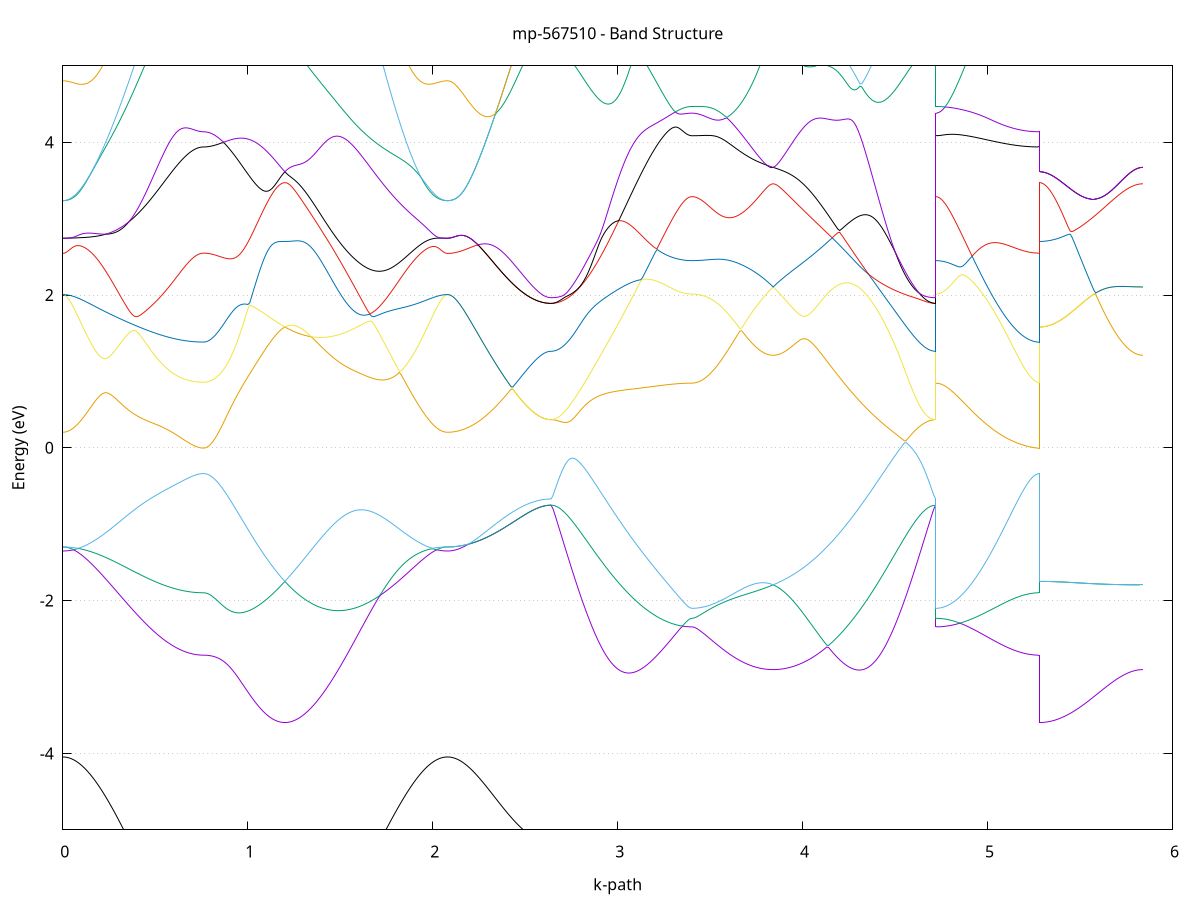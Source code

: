 set title 'mp-567510 - Band Structure'
set xlabel 'k-path'
set ylabel 'Energy (eV)'
set grid y
set yrange [-5:5]
set terminal png size 800,600
set output 'mp-567510_bands_gnuplot.png'
plot '-' using 1:2 with lines notitle, '-' using 1:2 with lines notitle, '-' using 1:2 with lines notitle, '-' using 1:2 with lines notitle, '-' using 1:2 with lines notitle, '-' using 1:2 with lines notitle, '-' using 1:2 with lines notitle, '-' using 1:2 with lines notitle, '-' using 1:2 with lines notitle, '-' using 1:2 with lines notitle, '-' using 1:2 with lines notitle, '-' using 1:2 with lines notitle, '-' using 1:2 with lines notitle, '-' using 1:2 with lines notitle, '-' using 1:2 with lines notitle, '-' using 1:2 with lines notitle, '-' using 1:2 with lines notitle, '-' using 1:2 with lines notitle, '-' using 1:2 with lines notitle, '-' using 1:2 with lines notitle, '-' using 1:2 with lines notitle, '-' using 1:2 with lines notitle, '-' using 1:2 with lines notitle, '-' using 1:2 with lines notitle, '-' using 1:2 with lines notitle, '-' using 1:2 with lines notitle, '-' using 1:2 with lines notitle, '-' using 1:2 with lines notitle, '-' using 1:2 with lines notitle, '-' using 1:2 with lines notitle, '-' using 1:2 with lines notitle, '-' using 1:2 with lines notitle, '-' using 1:2 with lines notitle, '-' using 1:2 with lines notitle, '-' using 1:2 with lines notitle, '-' using 1:2 with lines notitle, '-' using 1:2 with lines notitle, '-' using 1:2 with lines notitle, '-' using 1:2 with lines notitle, '-' using 1:2 with lines notitle, '-' using 1:2 with lines notitle, '-' using 1:2 with lines notitle, '-' using 1:2 with lines notitle, '-' using 1:2 with lines notitle, '-' using 1:2 with lines notitle, '-' using 1:2 with lines notitle, '-' using 1:2 with lines notitle, '-' using 1:2 with lines notitle, '-' using 1:2 with lines notitle, '-' using 1:2 with lines notitle, '-' using 1:2 with lines notitle, '-' using 1:2 with lines notitle, '-' using 1:2 with lines notitle, '-' using 1:2 with lines notitle, '-' using 1:2 with lines notitle, '-' using 1:2 with lines notitle, '-' using 1:2 with lines notitle, '-' using 1:2 with lines notitle, '-' using 1:2 with lines notitle, '-' using 1:2 with lines notitle, '-' using 1:2 with lines notitle, '-' using 1:2 with lines notitle, '-' using 1:2 with lines notitle, '-' using 1:2 with lines notitle
0.000000 -28.453065
0.009887 -28.453065
0.019774 -28.453065
0.029661 -28.453065
0.039548 -28.452965
0.049435 -28.452965
0.059322 -28.452865
0.069209 -28.452865
0.079096 -28.452765
0.088984 -28.452665
0.098871 -28.452565
0.108758 -28.452465
0.118645 -28.452365
0.128532 -28.452265
0.138419 -28.452065
0.148306 -28.451965
0.158193 -28.451765
0.168080 -28.451665
0.177967 -28.451465
0.187854 -28.451265
0.197741 -28.451065
0.207628 -28.450865
0.217515 -28.450665
0.227402 -28.450465
0.237289 -28.450265
0.247176 -28.450065
0.257064 -28.449865
0.266951 -28.449565
0.276838 -28.449365
0.286725 -28.449165
0.296612 -28.448865
0.306499 -28.448665
0.316386 -28.448365
0.326273 -28.448165
0.336160 -28.447865
0.346047 -28.447665
0.355934 -28.447365
0.365821 -28.447065
0.375708 -28.446865
0.385595 -28.446565
0.395482 -28.446365
0.405369 -28.446065
0.415256 -28.445765
0.425143 -28.445565
0.435031 -28.445265
0.444918 -28.445065
0.454805 -28.444765
0.464692 -28.444565
0.474579 -28.444265
0.484466 -28.444065
0.494353 -28.443865
0.504240 -28.443565
0.514127 -28.443365
0.524014 -28.443165
0.533901 -28.442965
0.543788 -28.442765
0.553675 -28.442565
0.563562 -28.442365
0.573449 -28.442165
0.583336 -28.441965
0.593223 -28.441765
0.603111 -28.441665
0.612998 -28.441465
0.622885 -28.441365
0.632772 -28.441165
0.642659 -28.441065
0.652546 -28.440965
0.662433 -28.440865
0.672320 -28.440765
0.682207 -28.440665
0.692094 -28.440565
0.701981 -28.440465
0.711868 -28.440465
0.721755 -28.440365
0.731642 -28.440365
0.741529 -28.440365
0.751416 -28.440365
0.761303 -28.440365
0.761303 -28.440365
0.771293 -28.440365
0.781282 -28.440365
0.791272 -28.440265
0.801262 -28.440265
0.811251 -28.440265
0.821241 -28.440265
0.831230 -28.440265
0.841220 -28.440165
0.851209 -28.440165
0.861199 -28.440165
0.871188 -28.440165
0.881178 -28.440065
0.891167 -28.440065
0.901157 -28.439965
0.911146 -28.439965
0.921136 -28.439865
0.931125 -28.439865
0.941115 -28.439765
0.951104 -28.439765
0.961094 -28.439665
0.971083 -28.439665
0.981073 -28.439565
0.991062 -28.439565
1.001052 -28.439465
1.011041 -28.439465
1.021031 -28.439365
1.031020 -28.439265
1.041010 -28.439265
1.050999 -28.439165
1.060989 -28.439165
1.070978 -28.439065
1.080968 -28.439065
1.090958 -28.438965
1.100947 -28.438965
1.110937 -28.438965
1.120926 -28.438865
1.130916 -28.438865
1.140905 -28.438865
1.150895 -28.438765
1.160884 -28.438765
1.170874 -28.438765
1.180863 -28.438765
1.190853 -28.438765
1.200842 -28.438765
1.200842 -28.438765
1.210832 -28.438765
1.220821 -28.438765
1.230811 -28.438765
1.240800 -28.438765
1.250790 -28.438765
1.260779 -28.438865
1.270769 -28.438865
1.280758 -28.438965
1.290748 -28.438965
1.300737 -28.439065
1.310727 -28.439065
1.320716 -28.439165
1.330706 -28.439265
1.340695 -28.439365
1.350685 -28.439465
1.360674 -28.439565
1.370664 -28.439665
1.380653 -28.439765
1.390643 -28.439865
1.400633 -28.440065
1.410622 -28.440165
1.420612 -28.440365
1.430601 -28.440465
1.440591 -28.440665
1.450580 -28.440865
1.460570 -28.440965
1.470559 -28.441165
1.480549 -28.441365
1.490538 -28.441565
1.500528 -28.441765
1.510517 -28.441965
1.520507 -28.442165
1.530496 -28.442365
1.540486 -28.442665
1.550475 -28.442865
1.560465 -28.443065
1.570454 -28.443365
1.580444 -28.443565
1.590433 -28.443865
1.600423 -28.444065
1.610412 -28.444365
1.620402 -28.444565
1.630391 -28.444865
1.640381 -28.445165
1.650370 -28.445365
1.660360 -28.445665
1.670350 -28.445865
1.680339 -28.446165
1.690329 -28.446465
1.700318 -28.446665
1.710308 -28.446965
1.720297 -28.447265
1.730287 -28.447465
1.740276 -28.447765
1.750266 -28.448065
1.760255 -28.448265
1.770245 -28.448565
1.780234 -28.448765
1.790224 -28.449065
1.800213 -28.449265
1.810203 -28.449565
1.820192 -28.449765
1.830182 -28.449965
1.840171 -28.450265
1.850161 -28.450465
1.860150 -28.450665
1.870140 -28.450865
1.880129 -28.451065
1.890119 -28.451265
1.900108 -28.451465
1.910098 -28.451565
1.920087 -28.451765
1.930077 -28.451865
1.940066 -28.452065
1.950056 -28.452165
1.960045 -28.452365
1.970035 -28.452465
1.980025 -28.452565
1.990014 -28.452665
2.000004 -28.452765
2.009993 -28.452865
2.019983 -28.452865
2.029972 -28.452965
2.039962 -28.452965
2.049951 -28.453065
2.059941 -28.453065
2.069930 -28.453065
2.079920 -28.453065
2.079920 -28.453065
2.089747 -28.453065
2.099575 -28.453065
2.109402 -28.453065
2.119229 -28.453065
2.129057 -28.453065
2.138884 -28.453065
2.148712 -28.453065
2.158539 -28.453065
2.168366 -28.453065
2.178194 -28.453065
2.188021 -28.452965
2.197849 -28.452965
2.207676 -28.452965
2.217503 -28.452965
2.227331 -28.452965
2.237158 -28.452965
2.246986 -28.452865
2.256813 -28.452865
2.266640 -28.452865
2.276468 -28.452865
2.286295 -28.452765
2.296123 -28.452765
2.305950 -28.452765
2.315777 -28.452765
2.325605 -28.452665
2.335432 -28.452665
2.345260 -28.452665
2.355087 -28.452665
2.364914 -28.452565
2.374742 -28.452565
2.384569 -28.452565
2.394397 -28.452565
2.404224 -28.452465
2.414052 -28.452465
2.423879 -28.452465
2.433706 -28.452465
2.443534 -28.452365
2.453361 -28.452365
2.463189 -28.452365
2.473016 -28.452365
2.482843 -28.452265
2.492671 -28.452265
2.502498 -28.452265
2.512326 -28.452265
2.522153 -28.452265
2.531980 -28.452165
2.541808 -28.452165
2.551635 -28.452165
2.561463 -28.452165
2.571290 -28.452165
2.581117 -28.452165
2.590945 -28.452165
2.600772 -28.452165
2.610600 -28.452165
2.620427 -28.452165
2.630254 -28.452165
2.640082 -28.452165
2.640082 -28.452165
2.649969 -28.452165
2.659856 -28.452065
2.669743 -28.452065
2.679630 -28.452065
2.689517 -28.451965
2.699404 -28.451965
2.709291 -28.451865
2.719178 -28.451765
2.729065 -28.451665
2.738952 -28.451665
2.748839 -28.451465
2.758727 -28.451365
2.768614 -28.451265
2.778501 -28.451165
2.788388 -28.450965
2.798275 -28.450865
2.808162 -28.450665
2.818049 -28.450565
2.827936 -28.450365
2.837823 -28.450165
2.847710 -28.449965
2.857597 -28.449765
2.867484 -28.449565
2.877371 -28.449365
2.887258 -28.449165
2.897145 -28.448965
2.907032 -28.448765
2.916919 -28.448465
2.926807 -28.448265
2.936694 -28.448065
2.946581 -28.447765
2.956468 -28.447565
2.966355 -28.447365
2.976242 -28.447065
2.986129 -28.446865
2.996016 -28.446565
3.005903 -28.446365
3.015790 -28.446065
3.025677 -28.445765
3.035564 -28.445565
3.045451 -28.445265
3.055338 -28.445065
3.065225 -28.444765
3.075112 -28.444565
3.084999 -28.444265
3.094887 -28.444065
3.104774 -28.443865
3.114661 -28.443565
3.124548 -28.443365
3.134435 -28.443165
3.144322 -28.442865
3.154209 -28.442665
3.164096 -28.442465
3.173983 -28.442265
3.183870 -28.442065
3.193757 -28.441865
3.203644 -28.441665
3.213531 -28.441465
3.223418 -28.441365
3.233305 -28.441165
3.243192 -28.440965
3.253079 -28.440865
3.262966 -28.440765
3.272854 -28.440565
3.282741 -28.440465
3.292628 -28.440365
3.302515 -28.440265
3.312402 -28.440165
3.322289 -28.440065
3.332176 -28.439965
3.342063 -28.439865
3.351950 -28.439865
3.361837 -28.439765
3.371724 -28.439765
3.381611 -28.439765
3.391498 -28.439765
3.401385 -28.439765
3.401385 -28.439765
3.411375 -28.439765
3.421364 -28.439765
3.431354 -28.439665
3.441343 -28.439665
3.451333 -28.439665
3.461322 -28.439665
3.471312 -28.439665
3.481301 -28.439665
3.491291 -28.439565
3.501280 -28.439565
3.511270 -28.439565
3.521260 -28.439465
3.531249 -28.439465
3.541239 -28.439365
3.551228 -28.439365
3.561218 -28.439265
3.571207 -28.439265
3.581197 -28.439165
3.591186 -28.439165
3.601176 -28.439065
3.611165 -28.439065
3.621155 -28.438965
3.631144 -28.438965
3.641134 -28.438865
3.651123 -28.438865
3.661113 -28.438765
3.671102 -28.438765
3.681092 -28.438665
3.691081 -28.438665
3.701071 -28.438565
3.711060 -28.438565
3.721050 -28.438465
3.731039 -28.438465
3.741029 -28.438365
3.751018 -28.438365
3.761008 -28.438365
3.770997 -28.438265
3.780987 -28.438265
3.790976 -28.438265
3.800966 -28.438165
3.810956 -28.438165
3.820945 -28.438165
3.830935 -28.438165
3.840924 -28.438165
3.840924 -28.438165
3.850914 -28.438165
3.860903 -28.438165
3.870893 -28.438165
3.880882 -28.438165
3.890872 -28.438265
3.900861 -28.438265
3.910851 -28.438265
3.920840 -28.438365
3.930830 -28.438365
3.940819 -28.438465
3.950809 -28.438565
3.960798 -28.438565
3.970788 -28.438665
3.980777 -28.438765
3.990767 -28.438865
4.000756 -28.438965
4.010746 -28.439065
4.020735 -28.439165
4.030725 -28.439265
4.040714 -28.439465
4.050704 -28.439565
4.060693 -28.439765
4.070683 -28.439865
4.080672 -28.440065
4.090662 -28.440165
4.100652 -28.440365
4.110641 -28.440565
4.120631 -28.440765
4.130620 -28.440965
4.140610 -28.441165
4.150599 -28.441365
4.160589 -28.441565
4.170578 -28.441765
4.180568 -28.441965
4.190557 -28.442165
4.200547 -28.442465
4.210536 -28.442665
4.220526 -28.442865
4.230515 -28.443165
4.240505 -28.443365
4.250494 -28.443665
4.260484 -28.443865
4.270473 -28.444165
4.280463 -28.444365
4.290452 -28.444665
4.300442 -28.444865
4.310431 -28.445165
4.320421 -28.445465
4.330410 -28.445665
4.340400 -28.445965
4.350389 -28.446165
4.360379 -28.446465
4.370368 -28.446665
4.380358 -28.446965
4.390347 -28.447265
4.400337 -28.447465
4.410327 -28.447765
4.420316 -28.447965
4.430306 -28.448165
4.440295 -28.448465
4.450285 -28.448665
4.460274 -28.448865
4.470264 -28.449165
4.480253 -28.449365
4.490243 -28.449565
4.500232 -28.449765
4.510222 -28.449965
4.520211 -28.450165
4.530201 -28.450365
4.540190 -28.450465
4.550180 -28.450665
4.560169 -28.450865
4.570159 -28.450965
4.580148 -28.451165
4.590138 -28.451265
4.600127 -28.451365
4.610117 -28.451465
4.620106 -28.451565
4.630096 -28.451665
4.640085 -28.451765
4.650075 -28.451865
4.660064 -28.451965
4.670054 -28.451965
4.680043 -28.452065
4.690033 -28.452065
4.700023 -28.452065
4.710012 -28.452165
4.720002 -28.452165
4.720002 -28.439765
4.729829 -28.439765
4.739656 -28.439765
4.749484 -28.439765
4.759311 -28.439765
4.769139 -28.439765
4.778966 -28.439765
4.788793 -28.439765
4.798621 -28.439765
4.808448 -28.439765
4.818276 -28.439765
4.828103 -28.439765
4.837930 -28.439765
4.847758 -28.439765
4.857585 -28.439765
4.867413 -28.439865
4.877240 -28.439865
4.887067 -28.439865
4.896895 -28.439865
4.906722 -28.439865
4.916550 -28.439865
4.926377 -28.439865
4.936204 -28.439965
4.946032 -28.439965
4.955859 -28.439965
4.965687 -28.439965
4.975514 -28.439965
4.985342 -28.439965
4.995169 -28.440065
5.004996 -28.440065
5.014824 -28.440065
5.024651 -28.440065
5.034479 -28.440065
5.044306 -28.440065
5.054133 -28.440165
5.063961 -28.440165
5.073788 -28.440165
5.083616 -28.440165
5.093443 -28.440165
5.103270 -28.440165
5.113098 -28.440165
5.122925 -28.440165
5.132753 -28.440265
5.142580 -28.440265
5.152407 -28.440265
5.162235 -28.440265
5.172062 -28.440265
5.181890 -28.440265
5.191717 -28.440265
5.201544 -28.440265
5.211372 -28.440265
5.221199 -28.440265
5.231027 -28.440265
5.240854 -28.440265
5.250681 -28.440365
5.260509 -28.440365
5.270336 -28.440365
5.280164 -28.440365
5.280164 -28.438765
5.289991 -28.438765
5.299819 -28.438765
5.309646 -28.438765
5.319473 -28.438765
5.329301 -28.438765
5.339128 -28.438765
5.348956 -28.438665
5.358783 -28.438665
5.368610 -28.438665
5.378438 -28.438665
5.388265 -28.438665
5.398093 -28.438665
5.407920 -28.438665
5.417747 -28.438665
5.427575 -28.438665
5.437402 -28.438665
5.447230 -28.438665
5.457057 -28.438565
5.466884 -28.438565
5.476712 -28.438565
5.486539 -28.438565
5.496367 -28.438565
5.506194 -28.438565
5.516021 -28.438565
5.525849 -28.438465
5.535676 -28.438465
5.545504 -28.438465
5.555331 -28.438465
5.565158 -28.438465
5.574986 -28.438465
5.584813 -28.438365
5.594641 -28.438365
5.604468 -28.438365
5.614295 -28.438365
5.624123 -28.438365
5.633950 -28.438365
5.643778 -28.438365
5.653605 -28.438265
5.663433 -28.438265
5.673260 -28.438265
5.683087 -28.438265
5.692915 -28.438265
5.702742 -28.438265
5.712570 -28.438265
5.722397 -28.438265
5.732224 -28.438265
5.742052 -28.438165
5.751879 -28.438165
5.761707 -28.438165
5.771534 -28.438165
5.781361 -28.438165
5.791189 -28.438165
5.801016 -28.438165
5.810844 -28.438165
5.820671 -28.438165
5.830498 -28.438165
5.840326 -28.438165
e
0.000000 -21.641565
0.009887 -21.641565
0.019774 -21.641565
0.029661 -21.641665
0.039548 -21.641665
0.049435 -21.641765
0.059322 -21.641765
0.069209 -21.641865
0.079096 -21.641965
0.088984 -21.642065
0.098871 -21.642265
0.108758 -21.642365
0.118645 -21.642465
0.128532 -21.642665
0.138419 -21.642765
0.148306 -21.642965
0.158193 -21.643165
0.168080 -21.643265
0.177967 -21.643465
0.187854 -21.643665
0.197741 -21.643865
0.207628 -21.644065
0.217515 -21.644265
0.227402 -21.644465
0.237289 -21.644665
0.247176 -21.644865
0.257064 -21.645065
0.266951 -21.645265
0.276838 -21.645465
0.286725 -21.645765
0.296612 -21.645965
0.306499 -21.646165
0.316386 -21.646365
0.326273 -21.646565
0.336160 -21.646665
0.346047 -21.646865
0.355934 -21.647065
0.365821 -21.647265
0.375708 -21.647465
0.385595 -21.647665
0.395482 -21.647765
0.405369 -21.647965
0.415256 -21.648165
0.425143 -21.648265
0.435031 -21.648465
0.444918 -21.648565
0.454805 -21.648765
0.464692 -21.648865
0.474579 -21.648965
0.484466 -21.649165
0.494353 -21.649265
0.504240 -21.649365
0.514127 -21.649465
0.524014 -21.649565
0.533901 -21.649665
0.543788 -21.649765
0.553675 -21.649865
0.563562 -21.649965
0.573449 -21.650065
0.583336 -21.650065
0.593223 -21.650165
0.603111 -21.650265
0.612998 -21.650265
0.622885 -21.650365
0.632772 -21.650365
0.642659 -21.650465
0.652546 -21.650465
0.662433 -21.650565
0.672320 -21.650565
0.682207 -21.650565
0.692094 -21.650665
0.701981 -21.650665
0.711868 -21.650665
0.721755 -21.650665
0.731642 -21.650665
0.741529 -21.650665
0.751416 -21.650765
0.761303 -21.650765
0.761303 -21.650765
0.771293 -21.650765
0.781282 -21.650765
0.791272 -21.650865
0.801262 -21.651065
0.811251 -21.651165
0.821241 -21.651365
0.831230 -21.651565
0.841220 -21.651865
0.851209 -21.652165
0.861199 -21.652465
0.871188 -21.652765
0.881178 -21.653065
0.891167 -21.653365
0.901157 -21.653765
0.911146 -21.654165
0.921136 -21.654465
0.931125 -21.654865
0.941115 -21.655265
0.951104 -21.655565
0.961094 -21.655965
0.971083 -21.656265
0.981073 -21.656665
0.991062 -21.656965
1.001052 -21.657265
1.011041 -21.657565
1.021031 -21.657865
1.031020 -21.658165
1.041010 -21.658465
1.050999 -21.658665
1.060989 -21.658965
1.070978 -21.659165
1.080968 -21.659365
1.090958 -21.659565
1.100947 -21.659765
1.110937 -21.659865
1.120926 -21.660065
1.130916 -21.660165
1.140905 -21.660265
1.150895 -21.660365
1.160884 -21.660465
1.170874 -21.660465
1.180863 -21.660465
1.190853 -21.660565
1.200842 -21.660565
1.200842 -21.660565
1.210832 -21.660565
1.220821 -21.660565
1.230811 -21.660465
1.240800 -21.660465
1.250790 -21.660365
1.260779 -21.660265
1.270769 -21.660165
1.280758 -21.660065
1.290748 -21.659965
1.300737 -21.659865
1.310727 -21.659765
1.320716 -21.659565
1.330706 -21.659465
1.340695 -21.659265
1.350685 -21.659065
1.360674 -21.658865
1.370664 -21.658665
1.380653 -21.658465
1.390643 -21.658265
1.400633 -21.658065
1.410622 -21.657865
1.420612 -21.657565
1.430601 -21.657365
1.440591 -21.657165
1.450580 -21.656865
1.460570 -21.656565
1.470559 -21.656365
1.480549 -21.656065
1.490538 -21.655765
1.500528 -21.655565
1.510517 -21.655265
1.520507 -21.654965
1.530496 -21.654665
1.540486 -21.654365
1.550475 -21.654065
1.560465 -21.653765
1.570454 -21.653465
1.580444 -21.653165
1.590433 -21.652865
1.600423 -21.652565
1.610412 -21.652265
1.620402 -21.651865
1.630391 -21.651565
1.640381 -21.651265
1.650370 -21.650965
1.660360 -21.650665
1.670350 -21.650265
1.680339 -21.649965
1.690329 -21.649665
1.700318 -21.649365
1.710308 -21.649065
1.720297 -21.648665
1.730287 -21.648365
1.740276 -21.648065
1.750266 -21.647765
1.760255 -21.647465
1.770245 -21.647165
1.780234 -21.646865
1.790224 -21.646565
1.800213 -21.646265
1.810203 -21.645965
1.820192 -21.645665
1.830182 -21.645365
1.840171 -21.645165
1.850161 -21.644865
1.860150 -21.644665
1.870140 -21.644365
1.880129 -21.644165
1.890119 -21.643865
1.900108 -21.643665
1.910098 -21.643465
1.920087 -21.643265
1.930077 -21.643065
1.940066 -21.642865
1.950056 -21.642665
1.960045 -21.642565
1.970035 -21.642365
1.980025 -21.642265
1.990014 -21.642165
2.000004 -21.641965
2.009993 -21.641865
2.019983 -21.641765
2.029972 -21.641765
2.039962 -21.641665
2.049951 -21.641665
2.059941 -21.641565
2.069930 -21.641565
2.079920 -21.641565
2.079920 -21.641565
2.089747 -21.641565
2.099575 -21.641565
2.109402 -21.641565
2.119229 -21.641565
2.129057 -21.641565
2.138884 -21.641565
2.148712 -21.641565
2.158539 -21.641565
2.168366 -21.641665
2.178194 -21.641665
2.188021 -21.641665
2.197849 -21.641665
2.207676 -21.641665
2.217503 -21.641665
2.227331 -21.641765
2.237158 -21.641765
2.246986 -21.641765
2.256813 -21.641765
2.266640 -21.641865
2.276468 -21.641865
2.286295 -21.641865
2.296123 -21.641865
2.305950 -21.641965
2.315777 -21.641965
2.325605 -21.641965
2.335432 -21.641965
2.345260 -21.642065
2.355087 -21.642065
2.364914 -21.642065
2.374742 -21.642065
2.384569 -21.642165
2.394397 -21.642165
2.404224 -21.642165
2.414052 -21.642165
2.423879 -21.642265
2.433706 -21.642265
2.443534 -21.642265
2.453361 -21.642265
2.463189 -21.642365
2.473016 -21.642365
2.482843 -21.642365
2.492671 -21.642365
2.502498 -21.642365
2.512326 -21.642465
2.522153 -21.642465
2.531980 -21.642465
2.541808 -21.642465
2.551635 -21.642465
2.561463 -21.642465
2.571290 -21.642465
2.581117 -21.642565
2.590945 -21.642565
2.600772 -21.642565
2.610600 -21.642565
2.620427 -21.642565
2.630254 -21.642565
2.640082 -21.642565
2.640082 -21.642565
2.649969 -21.642565
2.659856 -21.642565
2.669743 -21.642565
2.679630 -21.642665
2.689517 -21.642665
2.699404 -21.642765
2.709291 -21.642865
2.719178 -21.642965
2.729065 -21.643065
2.738952 -21.643165
2.748839 -21.643265
2.758727 -21.643365
2.768614 -21.643465
2.778501 -21.643665
2.788388 -21.643765
2.798275 -21.643965
2.808162 -21.644065
2.818049 -21.644265
2.827936 -21.644465
2.837823 -21.644565
2.847710 -21.644765
2.857597 -21.644965
2.867484 -21.645165
2.877371 -21.645265
2.887258 -21.645465
2.897145 -21.645665
2.907032 -21.645865
2.916919 -21.646065
2.926807 -21.646165
2.936694 -21.646365
2.946581 -21.646565
2.956468 -21.646765
2.966355 -21.646865
2.976242 -21.647065
2.986129 -21.647165
2.996016 -21.647365
3.005903 -21.647465
3.015790 -21.647665
3.025677 -21.647765
3.035564 -21.647965
3.045451 -21.648065
3.055338 -21.648165
3.065225 -21.648365
3.075112 -21.648465
3.084999 -21.648565
3.094887 -21.648665
3.104774 -21.648765
3.114661 -21.648865
3.124548 -21.648965
3.134435 -21.649065
3.144322 -21.649165
3.154209 -21.649265
3.164096 -21.649265
3.173983 -21.649365
3.183870 -21.649465
3.193757 -21.649465
3.203644 -21.649565
3.213531 -21.649665
3.223418 -21.649665
3.233305 -21.649765
3.243192 -21.649765
3.253079 -21.649765
3.262966 -21.649865
3.272854 -21.649865
3.282741 -21.649865
3.292628 -21.649965
3.302515 -21.649965
3.312402 -21.649965
3.322289 -21.649965
3.332176 -21.650065
3.342063 -21.650065
3.351950 -21.650065
3.361837 -21.650065
3.371724 -21.650065
3.381611 -21.650065
3.391498 -21.650065
3.401385 -21.650065
3.401385 -21.650065
3.411375 -21.650065
3.421364 -21.650165
3.431354 -21.650365
3.441343 -21.650465
3.451333 -21.650765
3.461322 -21.650965
3.471312 -21.651265
3.481301 -21.651665
3.491291 -21.652065
3.501280 -21.652465
3.511270 -21.652865
3.521260 -21.653265
3.531249 -21.653765
3.541239 -21.654265
3.551228 -21.654765
3.561218 -21.655265
3.571207 -21.655765
3.581197 -21.656265
3.591186 -21.656665
3.601176 -21.657165
3.611165 -21.657665
3.621155 -21.658165
3.631144 -21.658565
3.641134 -21.658965
3.651123 -21.659465
3.661113 -21.659865
3.671102 -21.660265
3.681092 -21.660565
3.691081 -21.660965
3.701071 -21.661265
3.711060 -21.661565
3.721050 -21.661865
3.731039 -21.662065
3.741029 -21.662365
3.751018 -21.662565
3.761008 -21.662765
3.770997 -21.662865
3.780987 -21.663065
3.790976 -21.663165
3.800966 -21.663265
3.810956 -21.663365
3.820945 -21.663365
3.830935 -21.663365
3.840924 -21.663465
3.840924 -21.663465
3.850914 -21.663365
3.860903 -21.663365
3.870893 -21.663365
3.880882 -21.663265
3.890872 -21.663165
3.900861 -21.663065
3.910851 -21.662965
3.920840 -21.662765
3.930830 -21.662665
3.940819 -21.662465
3.950809 -21.662265
3.960798 -21.662065
3.970788 -21.661865
3.980777 -21.661665
3.990767 -21.661465
4.000756 -21.661165
4.010746 -21.660965
4.020735 -21.660665
4.030725 -21.660365
4.040714 -21.660065
4.050704 -21.659765
4.060693 -21.659465
4.070683 -21.659165
4.080672 -21.658865
4.090662 -21.658565
4.100652 -21.658265
4.110641 -21.657865
4.120631 -21.657565
4.130620 -21.657265
4.140610 -21.656865
4.150599 -21.656565
4.160589 -21.656165
4.170578 -21.655865
4.180568 -21.655465
4.190557 -21.655165
4.200547 -21.654765
4.210536 -21.654465
4.220526 -21.654065
4.230515 -21.653765
4.240505 -21.653365
4.250494 -21.653065
4.260484 -21.652665
4.270473 -21.652365
4.280463 -21.652065
4.290452 -21.651665
4.300442 -21.651365
4.310431 -21.650965
4.320421 -21.650665
4.330410 -21.650365
4.340400 -21.649965
4.350389 -21.649665
4.360379 -21.649365
4.370368 -21.649065
4.380358 -21.648665
4.390347 -21.648365
4.400337 -21.648065
4.410327 -21.647765
4.420316 -21.647465
4.430306 -21.647165
4.440295 -21.646865
4.450285 -21.646665
4.460274 -21.646365
4.470264 -21.646065
4.480253 -21.645865
4.490243 -21.645565
4.500232 -21.645365
4.510222 -21.645165
4.520211 -21.644865
4.530201 -21.644665
4.540190 -21.644465
4.550180 -21.644265
4.560169 -21.644065
4.570159 -21.643865
4.580148 -21.643765
4.590138 -21.643565
4.600127 -21.643465
4.610117 -21.643265
4.620106 -21.643165
4.630096 -21.643065
4.640085 -21.642965
4.650075 -21.642865
4.660064 -21.642765
4.670054 -21.642665
4.680043 -21.642665
4.690033 -21.642565
4.700023 -21.642565
4.710012 -21.642565
4.720002 -21.642565
4.720002 -21.650065
4.729829 -21.650065
4.739656 -21.650065
4.749484 -21.650065
4.759311 -21.650065
4.769139 -21.650065
4.778966 -21.650065
4.788793 -21.650065
4.798621 -21.650165
4.808448 -21.650165
4.818276 -21.650165
4.828103 -21.650165
4.837930 -21.650165
4.847758 -21.650165
4.857585 -21.650165
4.867413 -21.650165
4.877240 -21.650165
4.887067 -21.650265
4.896895 -21.650265
4.906722 -21.650265
4.916550 -21.650265
4.926377 -21.650265
4.936204 -21.650265
4.946032 -21.650265
4.955859 -21.650365
4.965687 -21.650365
4.975514 -21.650365
4.985342 -21.650365
4.995169 -21.650365
5.004996 -21.650465
5.014824 -21.650465
5.024651 -21.650465
5.034479 -21.650465
5.044306 -21.650465
5.054133 -21.650465
5.063961 -21.650465
5.073788 -21.650565
5.083616 -21.650565
5.093443 -21.650565
5.103270 -21.650565
5.113098 -21.650565
5.122925 -21.650565
5.132753 -21.650665
5.142580 -21.650665
5.152407 -21.650665
5.162235 -21.650665
5.172062 -21.650665
5.181890 -21.650665
5.191717 -21.650665
5.201544 -21.650665
5.211372 -21.650665
5.221199 -21.650665
5.231027 -21.650665
5.240854 -21.650665
5.250681 -21.650665
5.260509 -21.650765
5.270336 -21.650765
5.280164 -21.650765
5.280164 -21.660565
5.289991 -21.660565
5.299819 -21.660565
5.309646 -21.660565
5.319473 -21.660565
5.329301 -21.660565
5.339128 -21.660665
5.348956 -21.660665
5.358783 -21.660665
5.368610 -21.660765
5.378438 -21.660765
5.388265 -21.660765
5.398093 -21.660865
5.407920 -21.660865
5.417747 -21.660965
5.427575 -21.661065
5.437402 -21.661065
5.447230 -21.661165
5.457057 -21.661165
5.466884 -21.661265
5.476712 -21.661365
5.486539 -21.661365
5.496367 -21.661465
5.506194 -21.661565
5.516021 -21.661665
5.525849 -21.661765
5.535676 -21.661765
5.545504 -21.661865
5.555331 -21.661965
5.565158 -21.662065
5.574986 -21.662065
5.584813 -21.662165
5.594641 -21.662265
5.604468 -21.662365
5.614295 -21.662465
5.624123 -21.662465
5.633950 -21.662565
5.643778 -21.662665
5.653605 -21.662665
5.663433 -21.662765
5.673260 -21.662865
5.683087 -21.662865
5.692915 -21.662965
5.702742 -21.663065
5.712570 -21.663065
5.722397 -21.663165
5.732224 -21.663165
5.742052 -21.663165
5.751879 -21.663265
5.761707 -21.663265
5.771534 -21.663365
5.781361 -21.663365
5.791189 -21.663365
5.801016 -21.663365
5.810844 -21.663365
5.820671 -21.663365
5.830498 -21.663365
5.840326 -21.663465
e
0.000000 -21.641565
0.009887 -21.641565
0.019774 -21.641565
0.029661 -21.641465
0.039548 -21.641465
0.049435 -21.641365
0.059322 -21.641265
0.069209 -21.641165
0.079096 -21.641065
0.088984 -21.640865
0.098871 -21.640765
0.108758 -21.640565
0.118645 -21.640365
0.128532 -21.640165
0.138419 -21.639965
0.148306 -21.639665
0.158193 -21.639365
0.168080 -21.639065
0.177967 -21.638765
0.187854 -21.638465
0.197741 -21.638065
0.207628 -21.637765
0.217515 -21.637365
0.227402 -21.636865
0.237289 -21.636465
0.247176 -21.635965
0.257064 -21.635465
0.266951 -21.634965
0.276838 -21.634465
0.286725 -21.633865
0.296612 -21.633265
0.306499 -21.632665
0.316386 -21.632065
0.326273 -21.631365
0.336160 -21.630665
0.346047 -21.629965
0.355934 -21.629165
0.365821 -21.628465
0.375708 -21.627665
0.385595 -21.626865
0.395482 -21.625965
0.405369 -21.625165
0.415256 -21.624265
0.425143 -21.623365
0.435031 -21.622365
0.444918 -21.621465
0.454805 -21.620465
0.464692 -21.619465
0.474579 -21.618465
0.484466 -21.617365
0.494353 -21.616365
0.504240 -21.615265
0.514127 -21.614165
0.524014 -21.613065
0.533901 -21.611965
0.543788 -21.610865
0.553675 -21.609765
0.563562 -21.608565
0.573449 -21.607465
0.583336 -21.606365
0.593223 -21.605165
0.603111 -21.604065
0.612998 -21.602965
0.622885 -21.601965
0.632772 -21.600865
0.642659 -21.599865
0.652546 -21.598865
0.662433 -21.597965
0.672320 -21.597065
0.682207 -21.596265
0.692094 -21.595465
0.701981 -21.594765
0.711868 -21.594165
0.721755 -21.593765
0.731642 -21.593365
0.741529 -21.593065
0.751416 -21.592865
0.761303 -21.592765
0.761303 -21.592765
0.771293 -21.592765
0.781282 -21.592665
0.791272 -21.592465
0.801262 -21.592165
0.811251 -21.591865
0.821241 -21.591465
0.831230 -21.590965
0.841220 -21.590465
0.851209 -21.589865
0.861199 -21.589265
0.871188 -21.588565
0.881178 -21.587865
0.891167 -21.587065
0.901157 -21.586265
0.911146 -21.585365
0.921136 -21.584465
0.931125 -21.583565
0.941115 -21.582665
0.951104 -21.581765
0.961094 -21.580765
0.971083 -21.579765
0.981073 -21.578765
0.991062 -21.577765
1.001052 -21.576765
1.011041 -21.575765
1.021031 -21.574665
1.031020 -21.573665
1.041010 -21.572665
1.050999 -21.571565
1.060989 -21.570565
1.070978 -21.569565
1.080968 -21.568465
1.090958 -21.567465
1.100947 -21.566365
1.110937 -21.565365
1.120926 -21.564265
1.130916 -21.563265
1.140905 -21.562165
1.150895 -21.561165
1.160884 -21.560065
1.170874 -21.558965
1.180863 -21.557865
1.190853 -21.556765
1.200842 -21.555665
1.200842 -21.555665
1.210832 -21.556865
1.220821 -21.557965
1.230811 -21.559165
1.240800 -21.560365
1.250790 -21.561665
1.260779 -21.562965
1.270769 -21.564265
1.280758 -21.565665
1.290748 -21.567065
1.300737 -21.568465
1.310727 -21.569965
1.320716 -21.571365
1.330706 -21.572865
1.340695 -21.574465
1.350685 -21.575965
1.360674 -21.577465
1.370664 -21.579065
1.380653 -21.580665
1.390643 -21.582165
1.400633 -21.583765
1.410622 -21.585365
1.420612 -21.586965
1.430601 -21.588565
1.440591 -21.590165
1.450580 -21.591765
1.460570 -21.593365
1.470559 -21.594965
1.480549 -21.596465
1.490538 -21.598065
1.500528 -21.599565
1.510517 -21.601065
1.520507 -21.602565
1.530496 -21.604065
1.540486 -21.605565
1.550475 -21.606965
1.560465 -21.608365
1.570454 -21.609765
1.580444 -21.611165
1.590433 -21.612565
1.600423 -21.613865
1.610412 -21.615165
1.620402 -21.616365
1.630391 -21.617565
1.640381 -21.618765
1.650370 -21.619965
1.660360 -21.621065
1.670350 -21.622265
1.680339 -21.623265
1.690329 -21.624365
1.700318 -21.625365
1.710308 -21.626265
1.720297 -21.627265
1.730287 -21.628165
1.740276 -21.628965
1.750266 -21.629865
1.760255 -21.630665
1.770245 -21.631465
1.780234 -21.632165
1.790224 -21.632865
1.800213 -21.633565
1.810203 -21.634165
1.820192 -21.634765
1.830182 -21.635365
1.840171 -21.635865
1.850161 -21.636465
1.860150 -21.636865
1.870140 -21.637365
1.880129 -21.637765
1.890119 -21.638165
1.900108 -21.638565
1.910098 -21.638965
1.920087 -21.639265
1.930077 -21.639565
1.940066 -21.639865
1.950056 -21.640065
1.960045 -21.640265
1.970035 -21.640565
1.980025 -21.640665
1.990014 -21.640865
2.000004 -21.641065
2.009993 -21.641165
2.019983 -21.641265
2.029972 -21.641365
2.039962 -21.641465
2.049951 -21.641465
2.059941 -21.641565
2.069930 -21.641565
2.079920 -21.641565
2.079920 -21.641565
2.089747 -21.641565
2.099575 -21.641565
2.109402 -21.641565
2.119229 -21.641565
2.129057 -21.641565
2.138884 -21.641565
2.148712 -21.641565
2.158539 -21.641565
2.168366 -21.641665
2.178194 -21.641665
2.188021 -21.641665
2.197849 -21.641665
2.207676 -21.641665
2.217503 -21.641665
2.227331 -21.641765
2.237158 -21.641765
2.246986 -21.641765
2.256813 -21.641765
2.266640 -21.641865
2.276468 -21.641865
2.286295 -21.641865
2.296123 -21.641865
2.305950 -21.641865
2.315777 -21.641965
2.325605 -21.641965
2.335432 -21.641965
2.345260 -21.642065
2.355087 -21.642065
2.364914 -21.642065
2.374742 -21.642065
2.384569 -21.642165
2.394397 -21.642165
2.404224 -21.642165
2.414052 -21.642165
2.423879 -21.642265
2.433706 -21.642265
2.443534 -21.642265
2.453361 -21.642265
2.463189 -21.642365
2.473016 -21.642365
2.482843 -21.642365
2.492671 -21.642365
2.502498 -21.642365
2.512326 -21.642365
2.522153 -21.642465
2.531980 -21.642465
2.541808 -21.642465
2.551635 -21.642465
2.561463 -21.642465
2.571290 -21.642465
2.581117 -21.642565
2.590945 -21.642565
2.600772 -21.642565
2.610600 -21.642565
2.620427 -21.642565
2.630254 -21.642565
2.640082 -21.642565
2.640082 -21.642565
2.649969 -21.642565
2.659856 -21.642465
2.669743 -21.642465
2.679630 -21.642365
2.689517 -21.642265
2.699404 -21.642165
2.709291 -21.642065
2.719178 -21.641865
2.729065 -21.641665
2.738952 -21.641465
2.748839 -21.641265
2.758727 -21.640965
2.768614 -21.640765
2.778501 -21.640465
2.788388 -21.640065
2.798275 -21.639765
2.808162 -21.639365
2.818049 -21.639065
2.827936 -21.638665
2.837823 -21.638165
2.847710 -21.637765
2.857597 -21.637265
2.867484 -21.636765
2.877371 -21.636265
2.887258 -21.635765
2.897145 -21.635165
2.907032 -21.634565
2.916919 -21.633965
2.926807 -21.633365
2.936694 -21.632765
2.946581 -21.632065
2.956468 -21.631365
2.966355 -21.630665
2.976242 -21.629865
2.986129 -21.629165
2.996016 -21.628365
3.005903 -21.627565
3.015790 -21.626765
3.025677 -21.625965
3.035564 -21.625065
3.045451 -21.624265
3.055338 -21.623365
3.065225 -21.622465
3.075112 -21.621465
3.084999 -21.620565
3.094887 -21.619665
3.104774 -21.618665
3.114661 -21.617665
3.124548 -21.616665
3.134435 -21.615665
3.144322 -21.614665
3.154209 -21.613665
3.164096 -21.612665
3.173983 -21.611565
3.183870 -21.610565
3.193757 -21.609565
3.203644 -21.608565
3.213531 -21.607565
3.223418 -21.606465
3.233305 -21.605565
3.243192 -21.604565
3.253079 -21.603565
3.262966 -21.602665
3.272854 -21.601765
3.282741 -21.600865
3.292628 -21.600065
3.302515 -21.599265
3.312402 -21.598465
3.322289 -21.597865
3.332176 -21.597165
3.342063 -21.596665
3.351950 -21.596165
3.361837 -21.595765
3.371724 -21.595465
3.381611 -21.595165
3.391498 -21.595065
3.401385 -21.595065
3.401385 -21.595065
3.411375 -21.594965
3.421364 -21.594865
3.431354 -21.594665
3.441343 -21.594365
3.451333 -21.593965
3.461322 -21.593465
3.471312 -21.592965
3.481301 -21.592365
3.491291 -21.591665
3.501280 -21.590865
3.511270 -21.590165
3.521260 -21.589265
3.531249 -21.588365
3.541239 -21.587465
3.551228 -21.586465
3.561218 -21.585465
3.571207 -21.584465
3.581197 -21.583465
3.591186 -21.582365
3.601176 -21.581365
3.611165 -21.580265
3.621155 -21.579165
3.631144 -21.578065
3.641134 -21.576965
3.651123 -21.575865
3.661113 -21.574765
3.671102 -21.573565
3.681092 -21.572465
3.691081 -21.571365
3.701071 -21.570265
3.711060 -21.569165
3.721050 -21.568065
3.731039 -21.566965
3.741029 -21.565965
3.751018 -21.564865
3.761008 -21.563765
3.770997 -21.562665
3.780987 -21.561565
3.790976 -21.560465
3.800966 -21.559365
3.810956 -21.558265
3.820945 -21.557265
3.830935 -21.556165
3.840924 -21.555065
3.840924 -21.555065
3.850914 -21.556165
3.860903 -21.557265
3.870893 -21.558465
3.880882 -21.559665
3.890872 -21.560965
3.900861 -21.562165
3.910851 -21.563465
3.920840 -21.564765
3.930830 -21.566165
3.940819 -21.567565
3.950809 -21.568965
3.960798 -21.570365
3.970788 -21.571765
3.980777 -21.573265
3.990767 -21.574765
4.000756 -21.576265
4.010746 -21.577765
4.020735 -21.579265
4.030725 -21.580765
4.040714 -21.582365
4.050704 -21.583865
4.060693 -21.585365
4.070683 -21.586965
4.080672 -21.588465
4.090662 -21.590065
4.100652 -21.591565
4.110641 -21.593165
4.120631 -21.594665
4.130620 -21.596165
4.140610 -21.597665
4.150599 -21.599265
4.160589 -21.600665
4.170578 -21.602165
4.180568 -21.603665
4.190557 -21.605065
4.200547 -21.606465
4.210536 -21.607865
4.220526 -21.609265
4.230515 -21.610665
4.240505 -21.611965
4.250494 -21.613365
4.260484 -21.614565
4.270473 -21.615865
4.280463 -21.617165
4.290452 -21.618365
4.300442 -21.619465
4.310431 -21.620665
4.320421 -21.621765
4.330410 -21.622865
4.340400 -21.623965
4.350389 -21.624965
4.360379 -21.625965
4.370368 -21.626965
4.380358 -21.627965
4.390347 -21.628865
4.400337 -21.629765
4.410327 -21.630565
4.420316 -21.631365
4.430306 -21.632165
4.440295 -21.632965
4.450285 -21.633665
4.460274 -21.634365
4.470264 -21.634965
4.480253 -21.635665
4.490243 -21.636265
4.500232 -21.636765
4.510222 -21.637365
4.520211 -21.637865
4.530201 -21.638365
4.540190 -21.638765
4.550180 -21.639165
4.560169 -21.639565
4.570159 -21.639965
4.580148 -21.640265
4.590138 -21.640665
4.600127 -21.640965
4.610117 -21.641165
4.620106 -21.641465
4.630096 -21.641665
4.640085 -21.641865
4.650075 -21.641965
4.660064 -21.642165
4.670054 -21.642265
4.680043 -21.642365
4.690033 -21.642465
4.700023 -21.642465
4.710012 -21.642565
4.720002 -21.642565
4.720002 -21.595065
4.729829 -21.595065
4.739656 -21.594965
4.749484 -21.594965
4.759311 -21.594965
4.769139 -21.594965
4.778966 -21.594965
4.788793 -21.594965
4.798621 -21.594965
4.808448 -21.594865
4.818276 -21.594865
4.828103 -21.594865
4.837930 -21.594765
4.847758 -21.594765
4.857585 -21.594765
4.867413 -21.594665
4.877240 -21.594665
4.887067 -21.594565
4.896895 -21.594565
4.906722 -21.594465
4.916550 -21.594465
4.926377 -21.594365
4.936204 -21.594365
4.946032 -21.594265
4.955859 -21.594165
4.965687 -21.594165
4.975514 -21.594065
4.985342 -21.594065
4.995169 -21.593965
5.004996 -21.593865
5.014824 -21.593865
5.024651 -21.593765
5.034479 -21.593765
5.044306 -21.593665
5.054133 -21.593565
5.063961 -21.593565
5.073788 -21.593465
5.083616 -21.593465
5.093443 -21.593365
5.103270 -21.593365
5.113098 -21.593265
5.122925 -21.593265
5.132753 -21.593165
5.142580 -21.593165
5.152407 -21.593065
5.162235 -21.593065
5.172062 -21.592965
5.181890 -21.592965
5.191717 -21.592965
5.201544 -21.592865
5.211372 -21.592865
5.221199 -21.592865
5.231027 -21.592865
5.240854 -21.592865
5.250681 -21.592865
5.260509 -21.592765
5.270336 -21.592765
5.280164 -21.592765
5.280164 -21.555665
5.289991 -21.555665
5.299819 -21.555665
5.309646 -21.555665
5.319473 -21.555665
5.329301 -21.555665
5.339128 -21.555665
5.348956 -21.555665
5.358783 -21.555665
5.368610 -21.555665
5.378438 -21.555665
5.388265 -21.555665
5.398093 -21.555665
5.407920 -21.555665
5.417747 -21.555565
5.427575 -21.555565
5.437402 -21.555565
5.447230 -21.555565
5.457057 -21.555565
5.466884 -21.555565
5.476712 -21.555565
5.486539 -21.555465
5.496367 -21.555465
5.506194 -21.555465
5.516021 -21.555465
5.525849 -21.555465
5.535676 -21.555465
5.545504 -21.555365
5.555331 -21.555365
5.565158 -21.555365
5.574986 -21.555365
5.584813 -21.555365
5.594641 -21.555265
5.604468 -21.555265
5.614295 -21.555265
5.624123 -21.555265
5.633950 -21.555265
5.643778 -21.555265
5.653605 -21.555165
5.663433 -21.555165
5.673260 -21.555165
5.683087 -21.555165
5.692915 -21.555165
5.702742 -21.555165
5.712570 -21.555165
5.722397 -21.555065
5.732224 -21.555065
5.742052 -21.555065
5.751879 -21.555065
5.761707 -21.555065
5.771534 -21.555065
5.781361 -21.555065
5.791189 -21.555065
5.801016 -21.555065
5.810844 -21.555065
5.820671 -21.555065
5.830498 -21.555065
5.840326 -21.555065
e
0.000000 -21.550965
0.009887 -21.550965
0.019774 -21.550965
0.029661 -21.550865
0.039548 -21.550765
0.049435 -21.550665
0.059322 -21.550565
0.069209 -21.550365
0.079096 -21.550165
0.088984 -21.549965
0.098871 -21.549765
0.108758 -21.549465
0.118645 -21.549265
0.128532 -21.548965
0.138419 -21.548665
0.148306 -21.548265
0.158193 -21.547965
0.168080 -21.547565
0.177967 -21.547265
0.187854 -21.546865
0.197741 -21.546465
0.207628 -21.546065
0.217515 -21.545565
0.227402 -21.545165
0.237289 -21.544765
0.247176 -21.544265
0.257064 -21.543865
0.266951 -21.543365
0.276838 -21.542965
0.286725 -21.542465
0.296612 -21.542065
0.306499 -21.541565
0.316386 -21.541165
0.326273 -21.540665
0.336160 -21.540265
0.346047 -21.539865
0.355934 -21.539365
0.365821 -21.538965
0.375708 -21.538565
0.385595 -21.538165
0.395482 -21.537765
0.405369 -21.537465
0.415256 -21.537065
0.425143 -21.536665
0.435031 -21.536365
0.444918 -21.536065
0.454805 -21.535665
0.464692 -21.535365
0.474579 -21.535065
0.484466 -21.534865
0.494353 -21.534565
0.504240 -21.534265
0.514127 -21.534065
0.524014 -21.533865
0.533901 -21.533565
0.543788 -21.533365
0.553675 -21.533165
0.563562 -21.532965
0.573449 -21.532865
0.583336 -21.532665
0.593223 -21.532565
0.603111 -21.532365
0.612998 -21.532265
0.622885 -21.532165
0.632772 -21.532065
0.642659 -21.531965
0.652546 -21.531865
0.662433 -21.531865
0.672320 -21.531865
0.682207 -21.531965
0.692094 -21.532265
0.701981 -21.532765
0.711868 -21.533365
0.721755 -21.533965
0.731642 -21.534365
0.741529 -21.534765
0.751416 -21.534965
0.761303 -21.534965
0.761303 -21.534965
0.771293 -21.534965
0.781282 -21.535065
0.791272 -21.535065
0.801262 -21.535165
0.811251 -21.535265
0.821241 -21.535365
0.831230 -21.535465
0.841220 -21.535565
0.851209 -21.535765
0.861199 -21.535965
0.871188 -21.536165
0.881178 -21.536365
0.891167 -21.536565
0.901157 -21.536865
0.911146 -21.537065
0.921136 -21.537365
0.931125 -21.537665
0.941115 -21.538065
0.951104 -21.538365
0.961094 -21.538765
0.971083 -21.539165
0.981073 -21.539565
0.991062 -21.539965
1.001052 -21.540465
1.011041 -21.540965
1.021031 -21.541465
1.031020 -21.541965
1.041010 -21.542565
1.050999 -21.543165
1.060989 -21.543765
1.070978 -21.544365
1.080968 -21.545065
1.090958 -21.545765
1.100947 -21.546465
1.110937 -21.547265
1.120926 -21.548065
1.130916 -21.548865
1.140905 -21.549765
1.150895 -21.550665
1.160884 -21.551565
1.170874 -21.552565
1.180863 -21.553565
1.190853 -21.554565
1.200842 -21.555665
1.200842 -21.555665
1.210832 -21.554565
1.220821 -21.553465
1.230811 -21.552365
1.240800 -21.551265
1.250790 -21.550065
1.260779 -21.548865
1.270769 -21.547765
1.280758 -21.546565
1.290748 -21.545365
1.300737 -21.544165
1.310727 -21.542965
1.320716 -21.541765
1.330706 -21.540565
1.340695 -21.539365
1.350685 -21.538165
1.360674 -21.536965
1.370664 -21.535765
1.380653 -21.534565
1.390643 -21.533365
1.400633 -21.532265
1.410622 -21.531165
1.420612 -21.530065
1.430601 -21.529065
1.440591 -21.528065
1.450580 -21.527265
1.460570 -21.526465
1.470559 -21.525765
1.480549 -21.525265
1.490538 -21.524865
1.500528 -21.524565
1.510517 -21.524465
1.520507 -21.524465
1.530496 -21.524665
1.540486 -21.524865
1.550475 -21.525165
1.560465 -21.525665
1.570454 -21.526065
1.580444 -21.526665
1.590433 -21.527265
1.600423 -21.527865
1.610412 -21.528465
1.620402 -21.529165
1.630391 -21.529865
1.640381 -21.530565
1.650370 -21.531265
1.660360 -21.531965
1.670350 -21.532665
1.680339 -21.533365
1.690329 -21.534165
1.700318 -21.534865
1.710308 -21.535565
1.720297 -21.536265
1.730287 -21.536965
1.740276 -21.537665
1.750266 -21.538365
1.760255 -21.539065
1.770245 -21.539665
1.780234 -21.540365
1.790224 -21.540965
1.800213 -21.541565
1.810203 -21.542165
1.820192 -21.542765
1.830182 -21.543365
1.840171 -21.543965
1.850161 -21.544465
1.860150 -21.544965
1.870140 -21.545565
1.880129 -21.545965
1.890119 -21.546465
1.900108 -21.546965
1.910098 -21.547365
1.920087 -21.547765
1.930077 -21.548165
1.940066 -21.548465
1.950056 -21.548865
1.960045 -21.549165
1.970035 -21.549465
1.980025 -21.549665
1.990014 -21.549965
2.000004 -21.550165
2.009993 -21.550365
2.019983 -21.550565
2.029972 -21.550665
2.039962 -21.550765
2.049951 -21.550865
2.059941 -21.550965
2.069930 -21.550965
2.079920 -21.550965
2.079920 -21.550965
2.089747 -21.550965
2.099575 -21.550965
2.109402 -21.550965
2.119229 -21.550965
2.129057 -21.550965
2.138884 -21.550965
2.148712 -21.550965
2.158539 -21.551065
2.168366 -21.551065
2.178194 -21.551065
2.188021 -21.551065
2.197849 -21.551065
2.207676 -21.551065
2.217503 -21.551065
2.227331 -21.551065
2.237158 -21.551065
2.246986 -21.551065
2.256813 -21.551065
2.266640 -21.551165
2.276468 -21.551165
2.286295 -21.551165
2.296123 -21.551165
2.305950 -21.551165
2.315777 -21.551165
2.325605 -21.551165
2.335432 -21.551165
2.345260 -21.551265
2.355087 -21.551265
2.364914 -21.551265
2.374742 -21.551265
2.384569 -21.551265
2.394397 -21.551265
2.404224 -21.551265
2.414052 -21.551265
2.423879 -21.551265
2.433706 -21.551365
2.443534 -21.551365
2.453361 -21.551365
2.463189 -21.551365
2.473016 -21.551365
2.482843 -21.551365
2.492671 -21.551365
2.502498 -21.551365
2.512326 -21.551365
2.522153 -21.551365
2.531980 -21.551465
2.541808 -21.551465
2.551635 -21.551465
2.561463 -21.551465
2.571290 -21.551465
2.581117 -21.551465
2.590945 -21.551465
2.600772 -21.551465
2.610600 -21.551465
2.620427 -21.551465
2.630254 -21.551465
2.640082 -21.551465
2.640082 -21.551465
2.649969 -21.551465
2.659856 -21.551365
2.669743 -21.551365
2.679630 -21.551265
2.689517 -21.551165
2.699404 -21.550965
2.709291 -21.550865
2.719178 -21.550665
2.729065 -21.550465
2.738952 -21.550165
2.748839 -21.549965
2.758727 -21.549665
2.768614 -21.549365
2.778501 -21.549065
2.788388 -21.548665
2.798275 -21.548365
2.808162 -21.547965
2.818049 -21.547565
2.827936 -21.547165
2.837823 -21.546765
2.847710 -21.546265
2.857597 -21.545865
2.867484 -21.545465
2.877371 -21.544965
2.887258 -21.544465
2.897145 -21.544065
2.907032 -21.543565
2.916919 -21.543065
2.926807 -21.542665
2.936694 -21.542165
2.946581 -21.541665
2.956468 -21.541165
2.966355 -21.540765
2.976242 -21.540265
2.986129 -21.539865
2.996016 -21.539365
3.005903 -21.538965
3.015790 -21.538465
3.025677 -21.538065
3.035564 -21.537665
3.045451 -21.537265
3.055338 -21.536865
3.065225 -21.536465
3.075112 -21.536165
3.084999 -21.535765
3.094887 -21.535465
3.104774 -21.535165
3.114661 -21.534765
3.124548 -21.534465
3.134435 -21.534265
3.144322 -21.533965
3.154209 -21.533665
3.164096 -21.533465
3.173983 -21.533165
3.183870 -21.532965
3.193757 -21.532765
3.203644 -21.532565
3.213531 -21.532365
3.223418 -21.532265
3.233305 -21.532065
3.243192 -21.531965
3.253079 -21.531765
3.262966 -21.531665
3.272854 -21.531565
3.282741 -21.531465
3.292628 -21.531365
3.302515 -21.531265
3.312402 -21.531165
3.322289 -21.531165
3.332176 -21.531165
3.342063 -21.531165
3.351950 -21.531165
3.361837 -21.531265
3.371724 -21.531465
3.381611 -21.531565
3.391498 -21.531665
3.401385 -21.531765
3.401385 -21.531765
3.411375 -21.531765
3.421364 -21.531765
3.431354 -21.531865
3.441343 -21.531965
3.451333 -21.532065
3.461322 -21.532265
3.471312 -21.532365
3.481301 -21.532565
3.491291 -21.532765
3.501280 -21.533065
3.511270 -21.533265
3.521260 -21.533565
3.531249 -21.533865
3.541239 -21.534265
3.551228 -21.534565
3.561218 -21.534965
3.571207 -21.535365
3.581197 -21.535765
3.591186 -21.536265
3.601176 -21.536665
3.611165 -21.537165
3.621155 -21.537665
3.631144 -21.538165
3.641134 -21.538765
3.651123 -21.539365
3.661113 -21.539965
3.671102 -21.540565
3.681092 -21.541165
3.691081 -21.541865
3.701071 -21.542565
3.711060 -21.543265
3.721050 -21.543965
3.731039 -21.544765
3.741029 -21.545565
3.751018 -21.546365
3.761008 -21.547165
3.770997 -21.548065
3.780987 -21.548965
3.790976 -21.549865
3.800966 -21.550865
3.810956 -21.551865
3.820945 -21.552865
3.830935 -21.553965
3.840924 -21.555065
3.840924 -21.555065
3.850914 -21.553965
3.860903 -21.552865
3.870893 -21.551665
3.880882 -21.550565
3.890872 -21.549465
3.900861 -21.548365
3.910851 -21.547165
3.920840 -21.546065
3.930830 -21.544865
3.940819 -21.543665
3.950809 -21.542565
3.960798 -21.541365
3.970788 -21.540165
3.980777 -21.539065
3.990767 -21.537865
4.000756 -21.536665
4.010746 -21.535465
4.020735 -21.534365
4.030725 -21.533165
4.040714 -21.532065
4.050704 -21.530965
4.060693 -21.529965
4.070683 -21.528965
4.080672 -21.528065
4.090662 -21.527165
4.100652 -21.526465
4.110641 -21.525765
4.120631 -21.525265
4.130620 -21.524865
4.140610 -21.524565
4.150599 -21.524465
4.160589 -21.524465
4.170578 -21.524565
4.180568 -21.524865
4.190557 -21.525165
4.200547 -21.525565
4.210536 -21.526065
4.220526 -21.526565
4.230515 -21.527165
4.240505 -21.527865
4.250494 -21.528465
4.260484 -21.529165
4.270473 -21.529865
4.280463 -21.530565
4.290452 -21.531265
4.300442 -21.531965
4.310431 -21.532765
4.320421 -21.533465
4.330410 -21.534165
4.340400 -21.534965
4.350389 -21.535665
4.360379 -21.536365
4.370368 -21.537065
4.380358 -21.537865
4.390347 -21.538565
4.400337 -21.539165
4.410327 -21.539865
4.420316 -21.540565
4.430306 -21.541165
4.440295 -21.541865
4.450285 -21.542465
4.460274 -21.543065
4.470264 -21.543665
4.480253 -21.544265
4.490243 -21.544765
4.500232 -21.545365
4.510222 -21.545865
4.520211 -21.546365
4.530201 -21.546865
4.540190 -21.547265
4.550180 -21.547765
4.560169 -21.548165
4.570159 -21.548565
4.580148 -21.548865
4.590138 -21.549265
4.600127 -21.549565
4.610117 -21.549865
4.620106 -21.550165
4.630096 -21.550365
4.640085 -21.550565
4.650075 -21.550765
4.660064 -21.550965
4.670054 -21.551165
4.680043 -21.551265
4.690033 -21.551365
4.700023 -21.551365
4.710012 -21.551465
4.720002 -21.551465
4.720002 -21.531765
4.729829 -21.531765
4.739656 -21.531765
4.749484 -21.531765
4.759311 -21.531765
4.769139 -21.531765
4.778966 -21.531865
4.788793 -21.531865
4.798621 -21.531965
4.808448 -21.531965
4.818276 -21.531965
4.828103 -21.532065
4.837930 -21.532065
4.847758 -21.532165
4.857585 -21.532265
4.867413 -21.532265
4.877240 -21.532365
4.887067 -21.532465
4.896895 -21.532565
4.906722 -21.532565
4.916550 -21.532665
4.926377 -21.532765
4.936204 -21.532865
4.946032 -21.532965
4.955859 -21.532965
4.965687 -21.533065
4.975514 -21.533165
4.985342 -21.533265
4.995169 -21.533365
5.004996 -21.533465
5.014824 -21.533565
5.024651 -21.533665
5.034479 -21.533665
5.044306 -21.533765
5.054133 -21.533865
5.063961 -21.533965
5.073788 -21.534065
5.083616 -21.534165
5.093443 -21.534165
5.103270 -21.534265
5.113098 -21.534365
5.122925 -21.534465
5.132753 -21.534465
5.142580 -21.534565
5.152407 -21.534565
5.162235 -21.534665
5.172062 -21.534765
5.181890 -21.534765
5.191717 -21.534765
5.201544 -21.534865
5.211372 -21.534865
5.221199 -21.534965
5.231027 -21.534965
5.240854 -21.534965
5.250681 -21.534965
5.260509 -21.534965
5.270336 -21.534965
5.280164 -21.534965
5.280164 -21.555665
5.289991 -21.555665
5.299819 -21.555665
5.309646 -21.555665
5.319473 -21.555665
5.329301 -21.555665
5.339128 -21.555665
5.348956 -21.555665
5.358783 -21.555665
5.368610 -21.555665
5.378438 -21.555665
5.388265 -21.555665
5.398093 -21.555665
5.407920 -21.555665
5.417747 -21.555565
5.427575 -21.555565
5.437402 -21.555565
5.447230 -21.555565
5.457057 -21.555565
5.466884 -21.555565
5.476712 -21.555565
5.486539 -21.555465
5.496367 -21.555465
5.506194 -21.555465
5.516021 -21.555465
5.525849 -21.555465
5.535676 -21.555465
5.545504 -21.555365
5.555331 -21.555365
5.565158 -21.555365
5.574986 -21.555365
5.584813 -21.555365
5.594641 -21.555265
5.604468 -21.555265
5.614295 -21.555265
5.624123 -21.555265
5.633950 -21.555265
5.643778 -21.555265
5.653605 -21.555165
5.663433 -21.555165
5.673260 -21.555165
5.683087 -21.555165
5.692915 -21.555165
5.702742 -21.555165
5.712570 -21.555165
5.722397 -21.555065
5.732224 -21.555065
5.742052 -21.555065
5.751879 -21.555065
5.761707 -21.555065
5.771534 -21.555065
5.781361 -21.555065
5.791189 -21.555065
5.801016 -21.555065
5.810844 -21.555065
5.820671 -21.555065
5.830498 -21.555065
5.840326 -21.555065
e
0.000000 -21.550965
0.009887 -21.550965
0.019774 -21.550865
0.029661 -21.550765
0.039548 -21.550665
0.049435 -21.550465
0.059322 -21.550165
0.069209 -21.549865
0.079096 -21.549565
0.088984 -21.549165
0.098871 -21.548765
0.108758 -21.548365
0.118645 -21.547865
0.128532 -21.547265
0.138419 -21.546665
0.148306 -21.546065
0.158193 -21.545465
0.168080 -21.544765
0.177967 -21.544065
0.187854 -21.543265
0.197741 -21.542465
0.207628 -21.541665
0.217515 -21.540865
0.227402 -21.539965
0.237289 -21.539065
0.247176 -21.538165
0.257064 -21.537265
0.266951 -21.536265
0.276838 -21.535265
0.286725 -21.534265
0.296612 -21.533265
0.306499 -21.532165
0.316386 -21.531165
0.326273 -21.530065
0.336160 -21.528965
0.346047 -21.527865
0.355934 -21.526765
0.365821 -21.525565
0.375708 -21.524465
0.385595 -21.523265
0.395482 -21.522165
0.405369 -21.520965
0.415256 -21.519765
0.425143 -21.518665
0.435031 -21.517465
0.444918 -21.516265
0.454805 -21.515065
0.464692 -21.513865
0.474579 -21.512665
0.484466 -21.511465
0.494353 -21.510265
0.504240 -21.509165
0.514127 -21.507965
0.524014 -21.506765
0.533901 -21.508065
0.543788 -21.509765
0.553675 -21.511565
0.563562 -21.513165
0.573449 -21.514865
0.583336 -21.516565
0.593223 -21.518165
0.603111 -21.519665
0.612998 -21.521265
0.622885 -21.522765
0.632772 -21.524165
0.642659 -21.525565
0.652546 -21.526765
0.662433 -21.527965
0.672320 -21.529065
0.682207 -21.529965
0.692094 -21.530565
0.701981 -21.530865
0.711868 -21.531065
0.721755 -21.531065
0.731642 -21.531065
0.741529 -21.531065
0.751416 -21.531065
0.761303 -21.531065
0.761303 -21.531065
0.771293 -21.531065
0.781282 -21.530965
0.791272 -21.530865
0.801262 -21.530765
0.811251 -21.530565
0.821241 -21.530265
0.831230 -21.529965
0.841220 -21.529665
0.851209 -21.529265
0.861199 -21.528765
0.871188 -21.528265
0.881178 -21.527765
0.891167 -21.527165
0.901157 -21.526565
0.911146 -21.525865
0.921136 -21.525165
0.931125 -21.524365
0.941115 -21.523465
0.951104 -21.522565
0.961094 -21.521665
0.971083 -21.520665
0.981073 -21.519665
0.991062 -21.518565
1.001052 -21.517365
1.011041 -21.516165
1.021031 -21.514965
1.031020 -21.513665
1.041010 -21.512365
1.050999 -21.510965
1.060989 -21.509565
1.070978 -21.508165
1.080968 -21.506665
1.090958 -21.505265
1.100947 -21.503665
1.110937 -21.502165
1.120926 -21.500665
1.130916 -21.499065
1.140905 -21.497565
1.150895 -21.495965
1.160884 -21.494465
1.170874 -21.493065
1.180863 -21.491765
1.190853 -21.490565
1.200842 -21.489565
1.200842 -21.489565
1.210832 -21.490465
1.220821 -21.491365
1.230811 -21.492365
1.240800 -21.493265
1.250790 -21.494265
1.260779 -21.495165
1.270769 -21.496165
1.280758 -21.497065
1.290748 -21.497965
1.300737 -21.498865
1.310727 -21.499765
1.320716 -21.500665
1.330706 -21.501465
1.340695 -21.502265
1.350685 -21.503165
1.360674 -21.503865
1.370664 -21.504665
1.380653 -21.505465
1.390643 -21.506165
1.400633 -21.506865
1.410622 -21.507565
1.420612 -21.508265
1.430601 -21.508965
1.440591 -21.509665
1.450580 -21.510365
1.460570 -21.510965
1.470559 -21.511665
1.480549 -21.512265
1.490538 -21.512965
1.500528 -21.513565
1.510517 -21.514265
1.520507 -21.514865
1.530496 -21.515565
1.540486 -21.516165
1.550475 -21.516865
1.560465 -21.517565
1.570454 -21.518165
1.580444 -21.518865
1.590433 -21.519565
1.600423 -21.520265
1.610412 -21.520965
1.620402 -21.521665
1.630391 -21.522465
1.640381 -21.523165
1.650370 -21.523965
1.660360 -21.524665
1.670350 -21.525465
1.680339 -21.526265
1.690329 -21.527065
1.700318 -21.527865
1.710308 -21.528665
1.720297 -21.529465
1.730287 -21.530365
1.740276 -21.531165
1.750266 -21.531965
1.760255 -21.532865
1.770245 -21.533665
1.780234 -21.534565
1.790224 -21.535365
1.800213 -21.536265
1.810203 -21.537065
1.820192 -21.537965
1.830182 -21.538765
1.840171 -21.539565
1.850161 -21.540365
1.860150 -21.541165
1.870140 -21.541965
1.880129 -21.542665
1.890119 -21.543465
1.900108 -21.544165
1.910098 -21.544765
1.920087 -21.545465
1.930077 -21.546065
1.940066 -21.546665
1.950056 -21.547265
1.960045 -21.547765
1.970035 -21.548265
1.980025 -21.548765
1.990014 -21.549165
2.000004 -21.549565
2.009993 -21.549865
2.019983 -21.550165
2.029972 -21.550465
2.039962 -21.550665
2.049951 -21.550765
2.059941 -21.550865
2.069930 -21.550965
2.079920 -21.550965
2.079920 -21.550965
2.089747 -21.550965
2.099575 -21.550965
2.109402 -21.550965
2.119229 -21.550965
2.129057 -21.550965
2.138884 -21.550965
2.148712 -21.550965
2.158539 -21.551065
2.168366 -21.551065
2.178194 -21.551065
2.188021 -21.551065
2.197849 -21.551065
2.207676 -21.551065
2.217503 -21.551065
2.227331 -21.551065
2.237158 -21.551065
2.246986 -21.551065
2.256813 -21.551065
2.266640 -21.551165
2.276468 -21.551165
2.286295 -21.551165
2.296123 -21.551165
2.305950 -21.551165
2.315777 -21.551165
2.325605 -21.551165
2.335432 -21.551165
2.345260 -21.551265
2.355087 -21.551265
2.364914 -21.551265
2.374742 -21.551265
2.384569 -21.551265
2.394397 -21.551265
2.404224 -21.551265
2.414052 -21.551265
2.423879 -21.551265
2.433706 -21.551365
2.443534 -21.551365
2.453361 -21.551365
2.463189 -21.551365
2.473016 -21.551365
2.482843 -21.551365
2.492671 -21.551365
2.502498 -21.551365
2.512326 -21.551365
2.522153 -21.551365
2.531980 -21.551465
2.541808 -21.551465
2.551635 -21.551465
2.561463 -21.551465
2.571290 -21.551465
2.581117 -21.551465
2.590945 -21.551465
2.600772 -21.551465
2.610600 -21.551465
2.620427 -21.551465
2.630254 -21.551465
2.640082 -21.551465
2.640082 -21.551465
2.649969 -21.551465
2.659856 -21.551365
2.669743 -21.551265
2.679630 -21.551065
2.689517 -21.550865
2.699404 -21.550665
2.709291 -21.550365
2.719178 -21.550065
2.729065 -21.549665
2.738952 -21.549265
2.748839 -21.548765
2.758727 -21.548265
2.768614 -21.547765
2.778501 -21.547165
2.788388 -21.546565
2.798275 -21.545865
2.808162 -21.545165
2.818049 -21.544465
2.827936 -21.543765
2.837823 -21.542965
2.847710 -21.542165
2.857597 -21.541265
2.867484 -21.540465
2.877371 -21.539565
2.887258 -21.538665
2.897145 -21.537665
2.907032 -21.536665
2.916919 -21.535765
2.926807 -21.534665
2.936694 -21.533665
2.946581 -21.532665
2.956468 -21.531565
2.966355 -21.530465
2.976242 -21.529365
2.986129 -21.528265
2.996016 -21.527165
3.005903 -21.526065
3.015790 -21.524865
3.025677 -21.523765
3.035564 -21.522565
3.045451 -21.521365
3.055338 -21.520265
3.065225 -21.519065
3.075112 -21.517865
3.084999 -21.516665
3.094887 -21.515465
3.104774 -21.514265
3.114661 -21.513165
3.124548 -21.511965
3.134435 -21.510765
3.144322 -21.509565
3.154209 -21.508465
3.164096 -21.507265
3.173983 -21.507065
3.183870 -21.508765
3.193757 -21.510365
3.203644 -21.511965
3.213531 -21.513465
3.223418 -21.515065
3.233305 -21.516565
3.243192 -21.517965
3.253079 -21.519465
3.262966 -21.520765
3.272854 -21.522065
3.282741 -21.523365
3.292628 -21.524465
3.302515 -21.525565
3.312402 -21.526565
3.322289 -21.527565
3.332176 -21.528365
3.342063 -21.529065
3.351950 -21.529565
3.361837 -21.530065
3.371724 -21.530265
3.381611 -21.530365
3.391498 -21.530465
3.401385 -21.530465
3.401385 -21.530465
3.411375 -21.530465
3.421364 -21.530365
3.431354 -21.530265
3.441343 -21.530065
3.451333 -21.529865
3.461322 -21.529665
3.471312 -21.529365
3.481301 -21.528965
3.491291 -21.528565
3.501280 -21.528165
3.511270 -21.527665
3.521260 -21.527165
3.531249 -21.526565
3.541239 -21.525865
3.551228 -21.525265
3.561218 -21.524465
3.571207 -21.523665
3.581197 -21.522865
3.591186 -21.521965
3.601176 -21.521065
3.611165 -21.520065
3.621155 -21.519065
3.631144 -21.517965
3.641134 -21.516765
3.651123 -21.515665
3.661113 -21.514365
3.671102 -21.513165
3.681092 -21.511865
3.691081 -21.510465
3.701071 -21.509065
3.711060 -21.507665
3.721050 -21.506265
3.731039 -21.504765
3.741029 -21.503265
3.751018 -21.501665
3.761008 -21.500165
3.770997 -21.498665
3.780987 -21.497065
3.790976 -21.495565
3.800966 -21.494065
3.810956 -21.492665
3.820945 -21.491365
3.830935 -21.490165
3.840924 -21.489165
3.840924 -21.489165
3.850914 -21.490065
3.860903 -21.490965
3.870893 -21.491965
3.880882 -21.492865
3.890872 -21.493765
3.900861 -21.494765
3.910851 -21.495665
3.920840 -21.496565
3.930830 -21.497465
3.940819 -21.498465
3.950809 -21.499265
3.960798 -21.500165
3.970788 -21.501065
3.980777 -21.501865
3.990767 -21.502665
4.000756 -21.503465
4.010746 -21.504265
4.020735 -21.505065
4.030725 -21.505765
4.040714 -21.506565
4.050704 -21.507265
4.060693 -21.507965
4.070683 -21.508665
4.080672 -21.509365
4.090662 -21.510065
4.100652 -21.510765
4.110641 -21.511465
4.120631 -21.512065
4.130620 -21.512765
4.140610 -21.513465
4.150599 -21.514065
4.160589 -21.514765
4.170578 -21.515465
4.180568 -21.516065
4.190557 -21.516765
4.200547 -21.517465
4.210536 -21.518165
4.220526 -21.518865
4.230515 -21.519565
4.240505 -21.520265
4.250494 -21.521065
4.260484 -21.521765
4.270473 -21.522565
4.280463 -21.523265
4.290452 -21.524065
4.300442 -21.524865
4.310431 -21.525665
4.320421 -21.526465
4.330410 -21.527265
4.340400 -21.528065
4.350389 -21.528865
4.360379 -21.529765
4.370368 -21.530565
4.380358 -21.531465
4.390347 -21.532265
4.400337 -21.533165
4.410327 -21.534065
4.420316 -21.534865
4.430306 -21.535765
4.440295 -21.536565
4.450285 -21.537465
4.460274 -21.538265
4.470264 -21.539165
4.480253 -21.539965
4.490243 -21.540765
4.500232 -21.541565
4.510222 -21.542365
4.520211 -21.543065
4.530201 -21.543865
4.540190 -21.544565
4.550180 -21.545265
4.560169 -21.545865
4.570159 -21.546565
4.580148 -21.547165
4.590138 -21.547665
4.600127 -21.548265
4.610117 -21.548765
4.620106 -21.549165
4.630096 -21.549665
4.640085 -21.549965
4.650075 -21.550365
4.660064 -21.550665
4.670054 -21.550865
4.680043 -21.551065
4.690033 -21.551265
4.700023 -21.551365
4.710012 -21.551465
4.720002 -21.551465
4.720002 -21.530465
4.729829 -21.530465
4.739656 -21.530465
4.749484 -21.530465
4.759311 -21.530465
4.769139 -21.530465
4.778966 -21.530465
4.788793 -21.530465
4.798621 -21.530465
4.808448 -21.530465
4.818276 -21.530465
4.828103 -21.530465
4.837930 -21.530465
4.847758 -21.530465
4.857585 -21.530465
4.867413 -21.530465
4.877240 -21.530565
4.887067 -21.530565
4.896895 -21.530565
4.906722 -21.530565
4.916550 -21.530565
4.926377 -21.530565
4.936204 -21.530565
4.946032 -21.530665
4.955859 -21.530665
4.965687 -21.530665
4.975514 -21.530665
4.985342 -21.530665
4.995169 -21.530765
5.004996 -21.530765
5.014824 -21.530765
5.024651 -21.530765
5.034479 -21.530765
5.044306 -21.530765
5.054133 -21.530865
5.063961 -21.530865
5.073788 -21.530865
5.083616 -21.530865
5.093443 -21.530865
5.103270 -21.530965
5.113098 -21.530965
5.122925 -21.530965
5.132753 -21.530965
5.142580 -21.530965
5.152407 -21.530965
5.162235 -21.530965
5.172062 -21.531065
5.181890 -21.531065
5.191717 -21.531065
5.201544 -21.531065
5.211372 -21.531065
5.221199 -21.531065
5.231027 -21.531065
5.240854 -21.531065
5.250681 -21.531065
5.260509 -21.531065
5.270336 -21.531065
5.280164 -21.531065
5.280164 -21.489565
5.289991 -21.489565
5.299819 -21.489565
5.309646 -21.489565
5.319473 -21.489565
5.329301 -21.489565
5.339128 -21.489565
5.348956 -21.489565
5.358783 -21.489565
5.368610 -21.489565
5.378438 -21.489465
5.388265 -21.489465
5.398093 -21.489465
5.407920 -21.489465
5.417747 -21.489465
5.427575 -21.489465
5.437402 -21.489465
5.447230 -21.489465
5.457057 -21.489465
5.466884 -21.489465
5.476712 -21.489465
5.486539 -21.489465
5.496367 -21.489465
5.506194 -21.489465
5.516021 -21.489365
5.525849 -21.489365
5.535676 -21.489365
5.545504 -21.489365
5.555331 -21.489365
5.565158 -21.489365
5.574986 -21.489365
5.584813 -21.489365
5.594641 -21.489365
5.604468 -21.489365
5.614295 -21.489365
5.624123 -21.489265
5.633950 -21.489265
5.643778 -21.489265
5.653605 -21.489265
5.663433 -21.489265
5.673260 -21.489265
5.683087 -21.489265
5.692915 -21.489265
5.702742 -21.489265
5.712570 -21.489265
5.722397 -21.489265
5.732224 -21.489265
5.742052 -21.489265
5.751879 -21.489265
5.761707 -21.489265
5.771534 -21.489165
5.781361 -21.489165
5.791189 -21.489165
5.801016 -21.489165
5.810844 -21.489165
5.820671 -21.489165
5.830498 -21.489165
5.840326 -21.489165
e
0.000000 -21.469865
0.009887 -21.469865
0.019774 -21.469865
0.029661 -21.469865
0.039548 -21.469865
0.049435 -21.469765
0.059322 -21.469765
0.069209 -21.469665
0.079096 -21.469665
0.088984 -21.469565
0.098871 -21.469465
0.108758 -21.469465
0.118645 -21.469365
0.128532 -21.469265
0.138419 -21.469165
0.148306 -21.469065
0.158193 -21.468865
0.168080 -21.468765
0.177967 -21.468665
0.187854 -21.468565
0.197741 -21.468465
0.207628 -21.468365
0.217515 -21.468265
0.227402 -21.468265
0.237289 -21.468265
0.247176 -21.468265
0.257064 -21.468465
0.266951 -21.468765
0.276838 -21.469265
0.286725 -21.469865
0.296612 -21.470665
0.306499 -21.471665
0.316386 -21.472665
0.326273 -21.473865
0.336160 -21.475165
0.346047 -21.476565
0.355934 -21.477965
0.365821 -21.479365
0.375708 -21.480965
0.385595 -21.482465
0.395482 -21.484065
0.405369 -21.485665
0.415256 -21.487365
0.425143 -21.488965
0.435031 -21.490665
0.444918 -21.492365
0.454805 -21.494165
0.464692 -21.495865
0.474579 -21.497565
0.484466 -21.499365
0.494353 -21.501065
0.504240 -21.502865
0.514127 -21.504565
0.524014 -21.506365
0.533901 -21.505665
0.543788 -21.504465
0.553675 -21.503365
0.563562 -21.502265
0.573449 -21.501165
0.583336 -21.500065
0.593223 -21.498965
0.603111 -21.497865
0.612998 -21.496865
0.622885 -21.495865
0.632772 -21.494965
0.642659 -21.494065
0.652546 -21.493165
0.662433 -21.492265
0.672320 -21.491565
0.682207 -21.490765
0.692094 -21.490165
0.701981 -21.489565
0.711868 -21.489065
0.721755 -21.488665
0.731642 -21.488265
0.741529 -21.488065
0.751416 -21.487865
0.761303 -21.487865
0.761303 -21.487865
0.771293 -21.487865
0.781282 -21.487765
0.791272 -21.487765
0.801262 -21.487665
0.811251 -21.487665
0.821241 -21.487565
0.831230 -21.487465
0.841220 -21.487365
0.851209 -21.487265
0.861199 -21.487065
0.871188 -21.486965
0.881178 -21.486765
0.891167 -21.486665
0.901157 -21.486465
0.911146 -21.486265
0.921136 -21.486065
0.931125 -21.485865
0.941115 -21.485665
0.951104 -21.485465
0.961094 -21.485265
0.971083 -21.484965
0.981073 -21.484765
0.991062 -21.484565
1.001052 -21.484365
1.011041 -21.484165
1.021031 -21.484065
1.031020 -21.483865
1.041010 -21.483765
1.050999 -21.483665
1.060989 -21.483565
1.070978 -21.483565
1.080968 -21.483565
1.090958 -21.483665
1.100947 -21.483765
1.110937 -21.483965
1.120926 -21.484265
1.130916 -21.484665
1.140905 -21.485165
1.150895 -21.485665
1.160884 -21.486365
1.170874 -21.487065
1.180863 -21.487865
1.190853 -21.488665
1.200842 -21.489565
1.200842 -21.489565
1.210832 -21.488765
1.220821 -21.488265
1.230811 -21.488165
1.240800 -21.488265
1.250790 -21.488565
1.260779 -21.488965
1.270769 -21.489565
1.280758 -21.490265
1.290748 -21.490965
1.300737 -21.491665
1.310727 -21.492465
1.320716 -21.493265
1.330706 -21.494065
1.340695 -21.494765
1.350685 -21.495565
1.360674 -21.496365
1.370664 -21.497165
1.380653 -21.497865
1.390643 -21.498565
1.400633 -21.499265
1.410622 -21.499865
1.420612 -21.500465
1.430601 -21.500865
1.440591 -21.501365
1.450580 -21.501665
1.460570 -21.501865
1.470559 -21.501865
1.480549 -21.501865
1.490538 -21.501665
1.500528 -21.501265
1.510517 -21.500765
1.520507 -21.500065
1.530496 -21.499265
1.540486 -21.498365
1.550475 -21.497365
1.560465 -21.496165
1.570454 -21.495065
1.580444 -21.493765
1.590433 -21.492465
1.600423 -21.491065
1.610412 -21.489665
1.620402 -21.488265
1.630391 -21.486865
1.640381 -21.485365
1.650370 -21.483965
1.660360 -21.482465
1.670350 -21.480965
1.680339 -21.479565
1.690329 -21.478065
1.700318 -21.476565
1.710308 -21.475165
1.720297 -21.473665
1.730287 -21.472265
1.740276 -21.470865
1.750266 -21.469465
1.760255 -21.468165
1.770245 -21.466765
1.780234 -21.465965
1.790224 -21.466165
1.800213 -21.466465
1.810203 -21.466765
1.820192 -21.466965
1.830182 -21.467165
1.840171 -21.467465
1.850161 -21.467665
1.860150 -21.467865
1.870140 -21.468065
1.880129 -21.468265
1.890119 -21.468365
1.900108 -21.468565
1.910098 -21.468665
1.920087 -21.468865
1.930077 -21.468965
1.940066 -21.469065
1.950056 -21.469265
1.960045 -21.469365
1.970035 -21.469365
1.980025 -21.469465
1.990014 -21.469565
2.000004 -21.469665
2.009993 -21.469665
2.019983 -21.469765
2.029972 -21.469765
2.039962 -21.469865
2.049951 -21.469865
2.059941 -21.469865
2.069930 -21.469865
2.079920 -21.469865
2.079920 -21.469865
2.089747 -21.469865
2.099575 -21.469865
2.109402 -21.469865
2.119229 -21.469865
2.129057 -21.469865
2.138884 -21.469865
2.148712 -21.469865
2.158539 -21.469865
2.168366 -21.469865
2.178194 -21.469865
2.188021 -21.469865
2.197849 -21.469865
2.207676 -21.469865
2.217503 -21.469865
2.227331 -21.469865
2.237158 -21.469865
2.246986 -21.469865
2.256813 -21.469865
2.266640 -21.469865
2.276468 -21.469865
2.286295 -21.469865
2.296123 -21.469865
2.305950 -21.469865
2.315777 -21.469865
2.325605 -21.469865
2.335432 -21.469865
2.345260 -21.469865
2.355087 -21.469865
2.364914 -21.469865
2.374742 -21.469865
2.384569 -21.469865
2.394397 -21.469765
2.404224 -21.469765
2.414052 -21.469765
2.423879 -21.469765
2.433706 -21.469765
2.443534 -21.469765
2.453361 -21.469765
2.463189 -21.469765
2.473016 -21.469765
2.482843 -21.469765
2.492671 -21.469765
2.502498 -21.469765
2.512326 -21.469765
2.522153 -21.469765
2.531980 -21.469765
2.541808 -21.469765
2.551635 -21.469765
2.561463 -21.469765
2.571290 -21.469765
2.581117 -21.469765
2.590945 -21.469765
2.600772 -21.469765
2.610600 -21.469765
2.620427 -21.469765
2.630254 -21.469765
2.640082 -21.469765
2.640082 -21.469765
2.649969 -21.469765
2.659856 -21.469765
2.669743 -21.469665
2.679630 -21.469665
2.689517 -21.469665
2.699404 -21.469565
2.709291 -21.469565
2.719178 -21.469465
2.729065 -21.469365
2.738952 -21.469365
2.748839 -21.469265
2.758727 -21.469165
2.768614 -21.469065
2.778501 -21.468965
2.788388 -21.468765
2.798275 -21.468665
2.808162 -21.468565
2.818049 -21.468465
2.827936 -21.468265
2.837823 -21.468165
2.847710 -21.468065
2.857597 -21.467965
2.867484 -21.467865
2.877371 -21.467865
2.887258 -21.467965
2.897145 -21.468065
2.907032 -21.468365
2.916919 -21.468865
2.926807 -21.469465
2.936694 -21.470265
2.946581 -21.471165
2.956468 -21.472265
2.966355 -21.473465
2.976242 -21.474765
2.986129 -21.476065
2.996016 -21.477465
3.005903 -21.478965
3.015790 -21.480465
3.025677 -21.482065
3.035564 -21.483665
3.045451 -21.485265
3.055338 -21.486865
3.065225 -21.488565
3.075112 -21.490165
3.084999 -21.491865
3.094887 -21.493565
3.104774 -21.495265
3.114661 -21.496965
3.124548 -21.498665
3.134435 -21.500365
3.144322 -21.502065
3.154209 -21.503765
3.164096 -21.505465
3.173983 -21.506165
3.183870 -21.504965
3.193757 -21.503865
3.203644 -21.502765
3.213531 -21.501665
3.223418 -21.500565
3.233305 -21.499565
3.243192 -21.498565
3.253079 -21.497565
3.262966 -21.496565
3.272854 -21.495665
3.282741 -21.494765
3.292628 -21.493965
3.302515 -21.493165
3.312402 -21.492365
3.322289 -21.491665
3.332176 -21.491065
3.342063 -21.490465
3.351950 -21.489965
3.361837 -21.489565
3.371724 -21.489265
3.381611 -21.489065
3.391498 -21.488865
3.401385 -21.488865
3.401385 -21.488865
3.411375 -21.488865
3.421364 -21.488865
3.431354 -21.488765
3.441343 -21.488665
3.451333 -21.488565
3.461322 -21.488465
3.471312 -21.488365
3.481301 -21.488165
3.491291 -21.488065
3.501280 -21.487865
3.511270 -21.487665
3.521260 -21.487465
3.531249 -21.487165
3.541239 -21.486965
3.551228 -21.486765
3.561218 -21.486465
3.571207 -21.486165
3.581197 -21.485965
3.591186 -21.485665
3.601176 -21.485365
3.611165 -21.485165
3.621155 -21.484865
3.631144 -21.484565
3.641134 -21.484365
3.651123 -21.484165
3.661113 -21.483965
3.671102 -21.483765
3.681092 -21.483565
3.691081 -21.483465
3.701071 -21.483365
3.711060 -21.483265
3.721050 -21.483265
3.731039 -21.483365
3.741029 -21.483565
3.751018 -21.483765
3.761008 -21.484065
3.770997 -21.484465
3.780987 -21.484865
3.790976 -21.485465
3.800966 -21.486065
3.810956 -21.486765
3.820945 -21.487565
3.830935 -21.488365
3.840924 -21.489165
3.840924 -21.489165
3.850914 -21.488465
3.860903 -21.488065
3.870893 -21.487865
3.880882 -21.487965
3.890872 -21.488365
3.900861 -21.488765
3.910851 -21.489365
3.920840 -21.490065
3.930830 -21.490765
3.940819 -21.491565
3.950809 -21.492265
3.960798 -21.493065
3.970788 -21.493865
3.980777 -21.494665
3.990767 -21.495465
4.000756 -21.496265
4.010746 -21.497065
4.020735 -21.497765
4.030725 -21.498465
4.040714 -21.499165
4.050704 -21.499765
4.060693 -21.500365
4.070683 -21.500865
4.080672 -21.501265
4.090662 -21.501665
4.100652 -21.501865
4.110641 -21.501965
4.120631 -21.501865
4.130620 -21.501665
4.140610 -21.501365
4.150599 -21.500865
4.160589 -21.500265
4.170578 -21.499465
4.180568 -21.498565
4.190557 -21.497465
4.200547 -21.496365
4.210536 -21.495165
4.220526 -21.493965
4.230515 -21.492665
4.240505 -21.491265
4.250494 -21.489865
4.260484 -21.488465
4.270473 -21.486965
4.280463 -21.485565
4.290452 -21.484065
4.300442 -21.482565
4.310431 -21.481065
4.320421 -21.479565
4.330410 -21.478065
4.340400 -21.476565
4.350389 -21.475065
4.360379 -21.473565
4.370368 -21.472165
4.380358 -21.470665
4.390347 -21.469265
4.400337 -21.467865
4.410327 -21.466565
4.420316 -21.465565
4.430306 -21.465865
4.440295 -21.466165
4.450285 -21.466365
4.460274 -21.466665
4.470264 -21.466865
4.480253 -21.467165
4.490243 -21.467365
4.500232 -21.467565
4.510222 -21.467765
4.520211 -21.467965
4.530201 -21.468165
4.540190 -21.468265
4.550180 -21.468465
4.560169 -21.468665
4.570159 -21.468765
4.580148 -21.468865
4.590138 -21.468965
4.600127 -21.469165
4.610117 -21.469265
4.620106 -21.469265
4.630096 -21.469365
4.640085 -21.469465
4.650075 -21.469565
4.660064 -21.469565
4.670054 -21.469665
4.680043 -21.469665
4.690033 -21.469665
4.700023 -21.469765
4.710012 -21.469765
4.720002 -21.469765
4.720002 -21.488865
4.729829 -21.488865
4.739656 -21.488865
4.749484 -21.488865
4.759311 -21.488865
4.769139 -21.488865
4.778966 -21.488865
4.788793 -21.488865
4.798621 -21.488765
4.808448 -21.488765
4.818276 -21.488765
4.828103 -21.488765
4.837930 -21.488765
4.847758 -21.488765
4.857585 -21.488765
4.867413 -21.488665
4.877240 -21.488665
4.887067 -21.488665
4.896895 -21.488665
4.906722 -21.488565
4.916550 -21.488565
4.926377 -21.488565
4.936204 -21.488565
4.946032 -21.488465
4.955859 -21.488465
4.965687 -21.488465
4.975514 -21.488465
4.985342 -21.488365
4.995169 -21.488365
5.004996 -21.488365
5.014824 -21.488265
5.024651 -21.488265
5.034479 -21.488265
5.044306 -21.488265
5.054133 -21.488165
5.063961 -21.488165
5.073788 -21.488165
5.083616 -21.488165
5.093443 -21.488065
5.103270 -21.488065
5.113098 -21.488065
5.122925 -21.488065
5.132753 -21.487965
5.142580 -21.487965
5.152407 -21.487965
5.162235 -21.487965
5.172062 -21.487965
5.181890 -21.487965
5.191717 -21.487865
5.201544 -21.487865
5.211372 -21.487865
5.221199 -21.487865
5.231027 -21.487865
5.240854 -21.487865
5.250681 -21.487865
5.260509 -21.487865
5.270336 -21.487865
5.280164 -21.487865
5.280164 -21.489565
5.289991 -21.489565
5.299819 -21.489565
5.309646 -21.489565
5.319473 -21.489565
5.329301 -21.489565
5.339128 -21.489565
5.348956 -21.489565
5.358783 -21.489565
5.368610 -21.489565
5.378438 -21.489465
5.388265 -21.489465
5.398093 -21.489465
5.407920 -21.489465
5.417747 -21.489465
5.427575 -21.489465
5.437402 -21.489465
5.447230 -21.489465
5.457057 -21.489465
5.466884 -21.489465
5.476712 -21.489465
5.486539 -21.489465
5.496367 -21.489465
5.506194 -21.489465
5.516021 -21.489365
5.525849 -21.489365
5.535676 -21.489365
5.545504 -21.489365
5.555331 -21.489365
5.565158 -21.489365
5.574986 -21.489365
5.584813 -21.489365
5.594641 -21.489365
5.604468 -21.489365
5.614295 -21.489365
5.624123 -21.489265
5.633950 -21.489265
5.643778 -21.489265
5.653605 -21.489265
5.663433 -21.489265
5.673260 -21.489265
5.683087 -21.489265
5.692915 -21.489265
5.702742 -21.489265
5.712570 -21.489265
5.722397 -21.489265
5.732224 -21.489265
5.742052 -21.489265
5.751879 -21.489265
5.761707 -21.489265
5.771534 -21.489165
5.781361 -21.489165
5.791189 -21.489165
5.801016 -21.489165
5.810844 -21.489165
5.820671 -21.489165
5.830498 -21.489165
5.840326 -21.489165
e
0.000000 -21.445265
0.009887 -21.445265
0.019774 -21.445365
0.029661 -21.445465
0.039548 -21.445565
0.049435 -21.445765
0.059322 -21.446065
0.069209 -21.446265
0.079096 -21.446665
0.088984 -21.447065
0.098871 -21.447465
0.108758 -21.447865
0.118645 -21.448465
0.128532 -21.448965
0.138419 -21.449565
0.148306 -21.450165
0.158193 -21.450865
0.168080 -21.451565
0.177967 -21.452365
0.187854 -21.453065
0.197741 -21.453865
0.207628 -21.454765
0.217515 -21.455565
0.227402 -21.456365
0.237289 -21.457165
0.247176 -21.457865
0.257064 -21.458565
0.266951 -21.459165
0.276838 -21.459565
0.286725 -21.459765
0.296612 -21.459965
0.306499 -21.459865
0.316386 -21.459765
0.326273 -21.459565
0.336160 -21.459165
0.346047 -21.458765
0.355934 -21.458365
0.365821 -21.457765
0.375708 -21.457265
0.385595 -21.456665
0.395482 -21.455965
0.405369 -21.455365
0.415256 -21.454665
0.425143 -21.453865
0.435031 -21.453165
0.444918 -21.452365
0.454805 -21.451465
0.464692 -21.450665
0.474579 -21.449865
0.484466 -21.448965
0.494353 -21.448065
0.504240 -21.447165
0.514127 -21.446165
0.524014 -21.445265
0.533901 -21.444365
0.543788 -21.443365
0.553675 -21.442465
0.563562 -21.441465
0.573449 -21.441165
0.583336 -21.442165
0.593223 -21.443065
0.603111 -21.443965
0.612998 -21.444865
0.622885 -21.445765
0.632772 -21.446665
0.642659 -21.447465
0.652546 -21.448265
0.662433 -21.448965
0.672320 -21.449665
0.682207 -21.450365
0.692094 -21.450965
0.701981 -21.451465
0.711868 -21.451965
0.721755 -21.452265
0.731642 -21.452665
0.741529 -21.452865
0.751416 -21.452965
0.761303 -21.453065
0.761303 -21.453065
0.771293 -21.453065
0.781282 -21.453065
0.791272 -21.453165
0.801262 -21.453365
0.811251 -21.453465
0.821241 -21.453665
0.831230 -21.453965
0.841220 -21.454265
0.851209 -21.454565
0.861199 -21.454865
0.871188 -21.455265
0.881178 -21.455665
0.891167 -21.456065
0.901157 -21.456565
0.911146 -21.457065
0.921136 -21.457565
0.931125 -21.458165
0.941115 -21.458665
0.951104 -21.459265
0.961094 -21.459865
0.971083 -21.460565
0.981073 -21.461165
0.991062 -21.461865
1.001052 -21.462565
1.011041 -21.463265
1.021031 -21.463965
1.031020 -21.464765
1.041010 -21.465465
1.050999 -21.466265
1.060989 -21.466965
1.070978 -21.467765
1.080968 -21.468565
1.090958 -21.469365
1.100947 -21.470165
1.110937 -21.470865
1.120926 -21.471665
1.130916 -21.472465
1.140905 -21.473165
1.150895 -21.473865
1.160884 -21.474465
1.170874 -21.475065
1.180863 -21.475565
1.190853 -21.475865
1.200842 -21.475965
1.200842 -21.475965
1.210832 -21.475865
1.220821 -21.475365
1.230811 -21.474665
1.240800 -21.473665
1.250790 -21.472465
1.260779 -21.471065
1.270769 -21.469665
1.280758 -21.468065
1.290748 -21.466465
1.300737 -21.464865
1.310727 -21.463165
1.320716 -21.462865
1.330706 -21.462565
1.340695 -21.462265
1.350685 -21.461965
1.360674 -21.461665
1.370664 -21.461365
1.380653 -21.461165
1.390643 -21.460865
1.400633 -21.460665
1.410622 -21.460465
1.420612 -21.460265
1.430601 -21.460065
1.440591 -21.459965
1.450580 -21.459765
1.460570 -21.459665
1.470559 -21.459565
1.480549 -21.459465
1.490538 -21.459465
1.500528 -21.459465
1.510517 -21.459465
1.520507 -21.459465
1.530496 -21.459565
1.540486 -21.459665
1.550475 -21.459765
1.560465 -21.459865
1.570454 -21.460065
1.580444 -21.460165
1.590433 -21.460365
1.600423 -21.460665
1.610412 -21.460865
1.620402 -21.461065
1.630391 -21.461365
1.640381 -21.461665
1.650370 -21.461965
1.660360 -21.462265
1.670350 -21.462565
1.680339 -21.462865
1.690329 -21.463165
1.700318 -21.463465
1.710308 -21.463865
1.720297 -21.464165
1.730287 -21.464465
1.740276 -21.464765
1.750266 -21.465065
1.760255 -21.465365
1.770245 -21.465665
1.780234 -21.465465
1.790224 -21.464265
1.800213 -21.462965
1.810203 -21.461765
1.820192 -21.460565
1.830182 -21.459465
1.840171 -21.458365
1.850161 -21.457265
1.860150 -21.456265
1.870140 -21.455265
1.880129 -21.454365
1.890119 -21.453465
1.900108 -21.452565
1.910098 -21.451765
1.920087 -21.451065
1.930077 -21.450365
1.940066 -21.449665
1.950056 -21.449065
1.960045 -21.448465
1.970035 -21.447965
1.980025 -21.447465
1.990014 -21.447065
2.000004 -21.446665
2.009993 -21.446365
2.019983 -21.446065
2.029972 -21.445765
2.039962 -21.445565
2.049951 -21.445465
2.059941 -21.445365
2.069930 -21.445265
2.079920 -21.445265
2.079920 -21.445265
2.089747 -21.445265
2.099575 -21.445265
2.109402 -21.445265
2.119229 -21.445265
2.129057 -21.445265
2.138884 -21.445165
2.148712 -21.445165
2.158539 -21.445165
2.168366 -21.445165
2.178194 -21.445165
2.188021 -21.445165
2.197849 -21.445165
2.207676 -21.445165
2.217503 -21.445165
2.227331 -21.445065
2.237158 -21.445065
2.246986 -21.445065
2.256813 -21.445065
2.266640 -21.444965
2.276468 -21.444965
2.286295 -21.444965
2.296123 -21.444965
2.305950 -21.444965
2.315777 -21.444865
2.325605 -21.444865
2.335432 -21.444865
2.345260 -21.444865
2.355087 -21.444865
2.364914 -21.444765
2.374742 -21.444765
2.384569 -21.444765
2.394397 -21.444765
2.404224 -21.444665
2.414052 -21.444665
2.423879 -21.444665
2.433706 -21.444665
2.443534 -21.444665
2.453361 -21.444565
2.463189 -21.444565
2.473016 -21.444565
2.482843 -21.444565
2.492671 -21.444565
2.502498 -21.444465
2.512326 -21.444465
2.522153 -21.444465
2.531980 -21.444465
2.541808 -21.444465
2.551635 -21.444465
2.561463 -21.444465
2.571290 -21.444465
2.581117 -21.444465
2.590945 -21.444465
2.600772 -21.444465
2.610600 -21.444365
2.620427 -21.444365
2.630254 -21.444365
2.640082 -21.444365
2.640082 -21.444365
2.649969 -21.444465
2.659856 -21.444465
2.669743 -21.444565
2.679630 -21.444765
2.689517 -21.444965
2.699404 -21.445165
2.709291 -21.445465
2.719178 -21.445865
2.729065 -21.446165
2.738952 -21.446665
2.748839 -21.447165
2.758727 -21.447665
2.768614 -21.448165
2.778501 -21.448765
2.788388 -21.449465
2.798275 -21.450165
2.808162 -21.450865
2.818049 -21.451665
2.827936 -21.452465
2.837823 -21.453265
2.847710 -21.454065
2.857597 -21.454965
2.867484 -21.455865
2.877371 -21.456665
2.887258 -21.457465
2.897145 -21.458165
2.907032 -21.458765
2.916919 -21.459165
2.926807 -21.459465
2.936694 -21.459665
2.946581 -21.459665
2.956468 -21.459465
2.966355 -21.459265
2.976242 -21.458965
2.986129 -21.458565
2.996016 -21.458065
3.005903 -21.457565
3.015790 -21.456965
3.025677 -21.456365
3.035564 -21.455765
3.045451 -21.455065
3.055338 -21.454365
3.065225 -21.453665
3.075112 -21.452865
3.084999 -21.452065
3.094887 -21.451265
3.104774 -21.450465
3.114661 -21.449565
3.124548 -21.448665
3.134435 -21.447765
3.144322 -21.446865
3.154209 -21.445965
3.164096 -21.445065
3.173983 -21.444165
3.183870 -21.443165
3.193757 -21.442265
3.203644 -21.441265
3.213531 -21.440965
3.223418 -21.441865
3.233305 -21.442765
3.243192 -21.443665
3.253079 -21.444565
3.262966 -21.445365
3.272854 -21.446165
3.282741 -21.446965
3.292628 -21.447765
3.302515 -21.448465
3.312402 -21.449165
3.322289 -21.449765
3.332176 -21.450365
3.342063 -21.450865
3.351950 -21.451265
3.361837 -21.451665
3.371724 -21.451965
3.381611 -21.452165
3.391498 -21.452265
3.401385 -21.452265
3.401385 -21.452265
3.411375 -21.452365
3.421364 -21.452365
3.431354 -21.452465
3.441343 -21.452665
3.451333 -21.452765
3.461322 -21.453065
3.471312 -21.453265
3.481301 -21.453565
3.491291 -21.453865
3.501280 -21.454265
3.511270 -21.454665
3.521260 -21.455065
3.531249 -21.455565
3.541239 -21.455965
3.551228 -21.456565
3.561218 -21.457065
3.571207 -21.457665
3.581197 -21.458265
3.591186 -21.458865
3.601176 -21.459465
3.611165 -21.460165
3.621155 -21.460865
3.631144 -21.461565
3.641134 -21.462265
3.651123 -21.462965
3.661113 -21.463665
3.671102 -21.464465
3.681092 -21.465265
3.691081 -21.466065
3.701071 -21.466765
3.711060 -21.467565
3.721050 -21.468365
3.731039 -21.469165
3.741029 -21.469965
3.751018 -21.470765
3.761008 -21.471565
3.770997 -21.472365
3.780987 -21.473065
3.790976 -21.473765
3.800966 -21.474465
3.810956 -21.474965
3.820945 -21.475465
3.830935 -21.475765
3.840924 -21.475965
3.840924 -21.475965
3.850914 -21.475765
3.860903 -21.475365
3.870893 -21.474565
3.880882 -21.473565
3.890872 -21.472365
3.900861 -21.471065
3.910851 -21.469565
3.920840 -21.467965
3.930830 -21.466365
3.940819 -21.464765
3.950809 -21.463165
3.960798 -21.462265
3.970788 -21.462065
3.980777 -21.461765
3.990767 -21.461565
4.000756 -21.461265
4.010746 -21.461065
4.020735 -21.460765
4.030725 -21.460565
4.040714 -21.460365
4.050704 -21.460165
4.060693 -21.459965
4.070683 -21.459865
4.080672 -21.459665
4.090662 -21.459565
4.100652 -21.459465
4.110641 -21.459365
4.120631 -21.459365
4.130620 -21.459265
4.140610 -21.459265
4.150599 -21.459265
4.160589 -21.459365
4.170578 -21.459365
4.180568 -21.459465
4.190557 -21.459565
4.200547 -21.459665
4.210536 -21.459865
4.220526 -21.459965
4.230515 -21.460165
4.240505 -21.460365
4.250494 -21.460665
4.260484 -21.460865
4.270473 -21.461165
4.280463 -21.461365
4.290452 -21.461665
4.300442 -21.461965
4.310431 -21.462265
4.320421 -21.462565
4.330410 -21.462865
4.340400 -21.463165
4.350389 -21.463465
4.360379 -21.463765
4.370368 -21.464165
4.380358 -21.464465
4.390347 -21.464765
4.400337 -21.465065
4.410327 -21.465365
4.420316 -21.465165
4.430306 -21.463865
4.440295 -21.462565
4.450285 -21.461365
4.460274 -21.460165
4.470264 -21.458965
4.480253 -21.457865
4.490243 -21.456765
4.500232 -21.455665
4.510222 -21.454665
4.520211 -21.453665
4.530201 -21.452765
4.540190 -21.451965
4.550180 -21.451065
4.560169 -21.450365
4.570159 -21.449565
4.580148 -21.448965
4.590138 -21.448265
4.600127 -21.447665
4.610117 -21.447165
4.620106 -21.446665
4.630096 -21.446265
4.640085 -21.445865
4.650075 -21.445565
4.660064 -21.445265
4.670054 -21.444965
4.680043 -21.444765
4.690033 -21.444565
4.700023 -21.444465
4.710012 -21.444465
4.720002 -21.444365
4.720002 -21.452265
4.729829 -21.452265
4.739656 -21.452265
4.749484 -21.452265
4.759311 -21.452265
4.769139 -21.452365
4.778966 -21.452365
4.788793 -21.452365
4.798621 -21.452365
4.808448 -21.452365
4.818276 -21.452365
4.828103 -21.452365
4.837930 -21.452365
4.847758 -21.452365
4.857585 -21.452365
4.867413 -21.452465
4.877240 -21.452465
4.887067 -21.452465
4.896895 -21.452465
4.906722 -21.452465
4.916550 -21.452465
4.926377 -21.452565
4.936204 -21.452565
4.946032 -21.452565
4.955859 -21.452565
4.965687 -21.452565
4.975514 -21.452665
4.985342 -21.452665
4.995169 -21.452665
5.004996 -21.452665
5.014824 -21.452665
5.024651 -21.452765
5.034479 -21.452765
5.044306 -21.452765
5.054133 -21.452765
5.063961 -21.452765
5.073788 -21.452765
5.083616 -21.452865
5.093443 -21.452865
5.103270 -21.452865
5.113098 -21.452865
5.122925 -21.452865
5.132753 -21.452965
5.142580 -21.452965
5.152407 -21.452965
5.162235 -21.452965
5.172062 -21.452965
5.181890 -21.452965
5.191717 -21.452965
5.201544 -21.452965
5.211372 -21.452965
5.221199 -21.452965
5.231027 -21.453065
5.240854 -21.453065
5.250681 -21.453065
5.260509 -21.453065
5.270336 -21.453065
5.280164 -21.453065
5.280164 -21.475965
5.289991 -21.475965
5.299819 -21.475965
5.309646 -21.475965
5.319473 -21.475965
5.329301 -21.475965
5.339128 -21.475965
5.348956 -21.475965
5.358783 -21.475965
5.368610 -21.475965
5.378438 -21.475965
5.388265 -21.475965
5.398093 -21.475965
5.407920 -21.475965
5.417747 -21.475965
5.427575 -21.475965
5.437402 -21.475965
5.447230 -21.475965
5.457057 -21.475965
5.466884 -21.475965
5.476712 -21.475965
5.486539 -21.475965
5.496367 -21.475965
5.506194 -21.475965
5.516021 -21.475965
5.525849 -21.475965
5.535676 -21.475965
5.545504 -21.475965
5.555331 -21.475965
5.565158 -21.475965
5.574986 -21.475965
5.584813 -21.475965
5.594641 -21.475965
5.604468 -21.475965
5.614295 -21.475965
5.624123 -21.475965
5.633950 -21.475965
5.643778 -21.475965
5.653605 -21.475965
5.663433 -21.475965
5.673260 -21.475965
5.683087 -21.475965
5.692915 -21.475965
5.702742 -21.475965
5.712570 -21.475965
5.722397 -21.475965
5.732224 -21.475965
5.742052 -21.475965
5.751879 -21.475965
5.761707 -21.475965
5.771534 -21.475965
5.781361 -21.475965
5.791189 -21.475965
5.801016 -21.475965
5.810844 -21.475965
5.820671 -21.475965
5.830498 -21.475965
5.840326 -21.475965
e
0.000000 -21.399265
0.009887 -21.399265
0.019774 -21.399365
0.029661 -21.399465
0.039548 -21.399565
0.049435 -21.399765
0.059322 -21.399965
0.069209 -21.400265
0.079096 -21.400565
0.088984 -21.400865
0.098871 -21.401265
0.108758 -21.401665
0.118645 -21.402065
0.128532 -21.402565
0.138419 -21.403065
0.148306 -21.403565
0.158193 -21.404165
0.168080 -21.404765
0.177967 -21.405365
0.187854 -21.405965
0.197741 -21.406665
0.207628 -21.407265
0.217515 -21.407965
0.227402 -21.408765
0.237289 -21.409465
0.247176 -21.410265
0.257064 -21.411065
0.266951 -21.411865
0.276838 -21.412665
0.286725 -21.413465
0.296612 -21.414265
0.306499 -21.415165
0.316386 -21.416065
0.326273 -21.416965
0.336160 -21.417865
0.346047 -21.418765
0.355934 -21.419665
0.365821 -21.420565
0.375708 -21.421565
0.385595 -21.422465
0.395482 -21.423465
0.405369 -21.424365
0.415256 -21.425365
0.425143 -21.426365
0.435031 -21.427365
0.444918 -21.428365
0.454805 -21.429265
0.464692 -21.430265
0.474579 -21.431265
0.484466 -21.432265
0.494353 -21.433265
0.504240 -21.434265
0.514127 -21.435265
0.524014 -21.436265
0.533901 -21.437265
0.543788 -21.438265
0.553675 -21.439265
0.563562 -21.440265
0.573449 -21.440565
0.583336 -21.439565
0.593223 -21.438665
0.603111 -21.437765
0.612998 -21.436865
0.622885 -21.435965
0.632772 -21.435165
0.642659 -21.434265
0.652546 -21.433465
0.662433 -21.432765
0.672320 -21.432065
0.682207 -21.431365
0.692094 -21.430765
0.701981 -21.430265
0.711868 -21.429865
0.721755 -21.429465
0.731642 -21.429165
0.741529 -21.428865
0.751416 -21.428765
0.761303 -21.428765
0.761303 -21.428765
0.771293 -21.428765
0.781282 -21.428865
0.791272 -21.429165
0.801262 -21.429465
0.811251 -21.429765
0.821241 -21.430265
0.831230 -21.430865
0.841220 -21.431465
0.851209 -21.432165
0.861199 -21.432865
0.871188 -21.433765
0.881178 -21.434665
0.891167 -21.435565
0.901157 -21.436565
0.911146 -21.437665
0.921136 -21.438765
0.931125 -21.439865
0.941115 -21.441065
0.951104 -21.442365
0.961094 -21.443565
0.971083 -21.444865
0.981073 -21.446165
0.991062 -21.447465
1.001052 -21.448865
1.011041 -21.450165
1.021031 -21.451465
1.031020 -21.452765
1.041010 -21.454065
1.050999 -21.455365
1.060989 -21.456565
1.070978 -21.457765
1.080968 -21.458865
1.090958 -21.459965
1.100947 -21.460865
1.110937 -21.461765
1.120926 -21.462565
1.130916 -21.463265
1.140905 -21.463865
1.150895 -21.464365
1.160884 -21.464765
1.170874 -21.465065
1.180863 -21.465265
1.190853 -21.465365
1.200842 -21.465365
1.200842 -21.465365
1.210832 -21.465365
1.220821 -21.465265
1.230811 -21.465165
1.240800 -21.464965
1.250790 -21.464765
1.260779 -21.464465
1.270769 -21.464265
1.280758 -21.463965
1.290748 -21.463765
1.300737 -21.463465
1.310727 -21.463165
1.320716 -21.461565
1.330706 -21.459865
1.340695 -21.458265
1.350685 -21.456565
1.360674 -21.454965
1.370664 -21.453265
1.380653 -21.451665
1.390643 -21.450165
1.400633 -21.448565
1.410622 -21.447065
1.420612 -21.445565
1.430601 -21.444065
1.440591 -21.442565
1.450580 -21.441165
1.460570 -21.439765
1.470559 -21.438465
1.480549 -21.437065
1.490538 -21.435765
1.500528 -21.434565
1.510517 -21.433365
1.520507 -21.432165
1.530496 -21.430965
1.540486 -21.429865
1.550475 -21.428765
1.560465 -21.427765
1.570454 -21.426765
1.580444 -21.425765
1.590433 -21.424865
1.600423 -21.423865
1.610412 -21.422965
1.620402 -21.422165
1.630391 -21.421265
1.640381 -21.420465
1.650370 -21.419765
1.660360 -21.418965
1.670350 -21.418265
1.680339 -21.417465
1.690329 -21.416765
1.700318 -21.416165
1.710308 -21.415465
1.720297 -21.414865
1.730287 -21.414165
1.740276 -21.413565
1.750266 -21.412965
1.760255 -21.412365
1.770245 -21.411765
1.780234 -21.411165
1.790224 -21.410665
1.800213 -21.410065
1.810203 -21.409465
1.820192 -21.408965
1.830182 -21.408365
1.840171 -21.407865
1.850161 -21.407365
1.860150 -21.406765
1.870140 -21.406265
1.880129 -21.405765
1.890119 -21.405265
1.900108 -21.404765
1.910098 -21.404265
1.920087 -21.403765
1.930077 -21.403265
1.940066 -21.402865
1.950056 -21.402365
1.960045 -21.401965
1.970035 -21.401565
1.980025 -21.401165
1.990014 -21.400865
2.000004 -21.400565
2.009993 -21.400265
2.019983 -21.399965
2.029972 -21.399765
2.039962 -21.399565
2.049951 -21.399465
2.059941 -21.399365
2.069930 -21.399265
2.079920 -21.399265
2.079920 -21.399265
2.089747 -21.399265
2.099575 -21.399265
2.109402 -21.399265
2.119229 -21.399265
2.129057 -21.399265
2.138884 -21.399265
2.148712 -21.399265
2.158539 -21.399265
2.168366 -21.399265
2.178194 -21.399265
2.188021 -21.399265
2.197849 -21.399265
2.207676 -21.399265
2.217503 -21.399165
2.227331 -21.399165
2.237158 -21.399165
2.246986 -21.399165
2.256813 -21.399165
2.266640 -21.399165
2.276468 -21.399165
2.286295 -21.399165
2.296123 -21.399165
2.305950 -21.399165
2.315777 -21.399065
2.325605 -21.399065
2.335432 -21.399065
2.345260 -21.399065
2.355087 -21.399065
2.364914 -21.399065
2.374742 -21.399065
2.384569 -21.399065
2.394397 -21.398965
2.404224 -21.398965
2.414052 -21.398965
2.423879 -21.398965
2.433706 -21.398965
2.443534 -21.398965
2.453361 -21.398965
2.463189 -21.398965
2.473016 -21.398965
2.482843 -21.398865
2.492671 -21.398865
2.502498 -21.398865
2.512326 -21.398865
2.522153 -21.398865
2.531980 -21.398865
2.541808 -21.398865
2.551635 -21.398865
2.561463 -21.398865
2.571290 -21.398865
2.581117 -21.398865
2.590945 -21.398865
2.600772 -21.398865
2.610600 -21.398865
2.620427 -21.398865
2.630254 -21.398865
2.640082 -21.398865
2.640082 -21.398865
2.649969 -21.398865
2.659856 -21.398965
2.669743 -21.399065
2.679630 -21.399165
2.689517 -21.399365
2.699404 -21.399565
2.709291 -21.399865
2.719178 -21.400165
2.729065 -21.400465
2.738952 -21.400865
2.748839 -21.401265
2.758727 -21.401665
2.768614 -21.402165
2.778501 -21.402665
2.788388 -21.403265
2.798275 -21.403765
2.808162 -21.404365
2.818049 -21.405065
2.827936 -21.405665
2.837823 -21.406365
2.847710 -21.407065
2.857597 -21.407765
2.867484 -21.408465
2.877371 -21.409265
2.887258 -21.410065
2.897145 -21.410765
2.907032 -21.411665
2.916919 -21.412465
2.926807 -21.413265
2.936694 -21.414165
2.946581 -21.414965
2.956468 -21.415865
2.966355 -21.416765
2.976242 -21.417665
2.986129 -21.418665
2.996016 -21.419565
3.005903 -21.420465
3.015790 -21.421465
3.025677 -21.422365
3.035564 -21.423365
3.045451 -21.424265
3.055338 -21.425265
3.065225 -21.426265
3.075112 -21.427265
3.084999 -21.428265
3.094887 -21.429165
3.104774 -21.430165
3.114661 -21.431165
3.124548 -21.432165
3.134435 -21.433165
3.144322 -21.434165
3.154209 -21.435165
3.164096 -21.436165
3.173983 -21.437065
3.183870 -21.438065
3.193757 -21.439065
3.203644 -21.439965
3.213531 -21.440365
3.223418 -21.439465
3.233305 -21.438565
3.243192 -21.437665
3.253079 -21.436765
3.262966 -21.435865
3.272854 -21.435065
3.282741 -21.434165
3.292628 -21.433465
3.302515 -21.432665
3.312402 -21.431965
3.322289 -21.431365
3.332176 -21.430765
3.342063 -21.430165
3.351950 -21.429765
3.361837 -21.429365
3.371724 -21.429065
3.381611 -21.428865
3.391498 -21.428665
3.401385 -21.428665
3.401385 -21.428665
3.411375 -21.428665
3.421364 -21.428865
3.431354 -21.429065
3.441343 -21.429365
3.451333 -21.429765
3.461322 -21.430265
3.471312 -21.430865
3.481301 -21.431465
3.491291 -21.432165
3.501280 -21.432965
3.511270 -21.433765
3.521260 -21.434765
3.531249 -21.435665
3.541239 -21.436765
3.551228 -21.437765
3.561218 -21.438865
3.571207 -21.440065
3.581197 -21.441265
3.591186 -21.442465
3.601176 -21.443765
3.611165 -21.444965
3.621155 -21.446265
3.631144 -21.447565
3.641134 -21.448865
3.651123 -21.450165
3.661113 -21.451465
3.671102 -21.452665
3.681092 -21.453965
3.691081 -21.455165
3.701071 -21.456365
3.711060 -21.457465
3.721050 -21.458565
3.731039 -21.459565
3.741029 -21.460465
3.751018 -21.461265
3.761008 -21.462065
3.770997 -21.462665
3.780987 -21.463165
3.790976 -21.463665
3.800966 -21.463965
3.810956 -21.464265
3.820945 -21.464365
3.830935 -21.464465
3.840924 -21.464565
3.840924 -21.464565
3.850914 -21.464465
3.860903 -21.464465
3.870893 -21.464365
3.880882 -21.464165
3.890872 -21.463965
3.900861 -21.463765
3.910851 -21.463565
3.920840 -21.463365
3.930830 -21.463065
3.940819 -21.462865
3.950809 -21.462565
3.960798 -21.461465
3.970788 -21.459765
3.980777 -21.458165
3.990767 -21.456465
4.000756 -21.454865
4.010746 -21.453265
4.020735 -21.451665
4.030725 -21.450065
4.040714 -21.448465
4.050704 -21.446965
4.060693 -21.445465
4.070683 -21.443965
4.080672 -21.442465
4.090662 -21.441065
4.100652 -21.439665
4.110641 -21.438265
4.120631 -21.436965
4.130620 -21.435665
4.140610 -21.434465
4.150599 -21.433165
4.160589 -21.432065
4.170578 -21.430865
4.180568 -21.429765
4.190557 -21.428665
4.200547 -21.427565
4.210536 -21.426565
4.220526 -21.425565
4.230515 -21.424665
4.240505 -21.423665
4.250494 -21.422765
4.260484 -21.421965
4.270473 -21.421065
4.280463 -21.420265
4.290452 -21.419465
4.300442 -21.418765
4.310431 -21.417965
4.320421 -21.417265
4.330410 -21.416565
4.340400 -21.415865
4.350389 -21.415265
4.360379 -21.414565
4.370368 -21.413965
4.380358 -21.413365
4.390347 -21.412765
4.400337 -21.412165
4.410327 -21.411565
4.420316 -21.410965
4.430306 -21.410365
4.440295 -21.409765
4.450285 -21.409265
4.460274 -21.408665
4.470264 -21.408165
4.480253 -21.407565
4.490243 -21.407065
4.500232 -21.406465
4.510222 -21.405965
4.520211 -21.405465
4.530201 -21.404965
4.540190 -21.404365
4.550180 -21.403865
4.560169 -21.403465
4.570159 -21.402965
4.580148 -21.402465
4.590138 -21.402065
4.600127 -21.401565
4.610117 -21.401165
4.620106 -21.400865
4.630096 -21.400465
4.640085 -21.400165
4.650075 -21.399865
4.660064 -21.399565
4.670054 -21.399365
4.680043 -21.399165
4.690033 -21.399065
4.700023 -21.398965
4.710012 -21.398865
4.720002 -21.398865
4.720002 -21.428665
4.729829 -21.428665
4.739656 -21.428665
4.749484 -21.428665
4.759311 -21.428665
4.769139 -21.428665
4.778966 -21.428665
4.788793 -21.428665
4.798621 -21.428665
4.808448 -21.428665
4.818276 -21.428665
4.828103 -21.428665
4.837930 -21.428665
4.847758 -21.428665
4.857585 -21.428665
4.867413 -21.428665
4.877240 -21.428665
4.887067 -21.428665
4.896895 -21.428665
4.906722 -21.428665
4.916550 -21.428665
4.926377 -21.428665
4.936204 -21.428665
4.946032 -21.428665
4.955859 -21.428665
4.965687 -21.428665
4.975514 -21.428665
4.985342 -21.428665
4.995169 -21.428665
5.004996 -21.428665
5.014824 -21.428665
5.024651 -21.428665
5.034479 -21.428665
5.044306 -21.428665
5.054133 -21.428665
5.063961 -21.428765
5.073788 -21.428765
5.083616 -21.428765
5.093443 -21.428765
5.103270 -21.428765
5.113098 -21.428765
5.122925 -21.428765
5.132753 -21.428765
5.142580 -21.428765
5.152407 -21.428765
5.162235 -21.428765
5.172062 -21.428765
5.181890 -21.428765
5.191717 -21.428765
5.201544 -21.428765
5.211372 -21.428765
5.221199 -21.428765
5.231027 -21.428765
5.240854 -21.428765
5.250681 -21.428765
5.260509 -21.428765
5.270336 -21.428765
5.280164 -21.428765
5.280164 -21.465365
5.289991 -21.465365
5.299819 -21.465365
5.309646 -21.465365
5.319473 -21.465365
5.329301 -21.465365
5.339128 -21.465365
5.348956 -21.465365
5.358783 -21.465365
5.368610 -21.465265
5.378438 -21.465265
5.388265 -21.465265
5.398093 -21.465265
5.407920 -21.465265
5.417747 -21.465265
5.427575 -21.465265
5.437402 -21.465165
5.447230 -21.465165
5.457057 -21.465165
5.466884 -21.465165
5.476712 -21.465165
5.486539 -21.465065
5.496367 -21.465065
5.506194 -21.465065
5.516021 -21.465065
5.525849 -21.465065
5.535676 -21.464965
5.545504 -21.464965
5.555331 -21.464965
5.565158 -21.464965
5.574986 -21.464865
5.584813 -21.464865
5.594641 -21.464865
5.604468 -21.464865
5.614295 -21.464865
5.624123 -21.464765
5.633950 -21.464765
5.643778 -21.464765
5.653605 -21.464765
5.663433 -21.464765
5.673260 -21.464665
5.683087 -21.464665
5.692915 -21.464665
5.702742 -21.464665
5.712570 -21.464665
5.722397 -21.464665
5.732224 -21.464565
5.742052 -21.464565
5.751879 -21.464565
5.761707 -21.464565
5.771534 -21.464565
5.781361 -21.464565
5.791189 -21.464565
5.801016 -21.464565
5.810844 -21.464565
5.820671 -21.464565
5.830498 -21.464565
5.840326 -21.464565
e
0.000000 -21.399265
0.009887 -21.399265
0.019774 -21.399265
0.029661 -21.399365
0.039548 -21.399465
0.049435 -21.399465
0.059322 -21.399565
0.069209 -21.399665
0.079096 -21.399865
0.088984 -21.399965
0.098871 -21.400065
0.108758 -21.400265
0.118645 -21.400365
0.128532 -21.400565
0.138419 -21.400665
0.148306 -21.400865
0.158193 -21.401065
0.168080 -21.401165
0.177967 -21.401265
0.187854 -21.401465
0.197741 -21.401565
0.207628 -21.401665
0.217515 -21.401765
0.227402 -21.401865
0.237289 -21.401965
0.247176 -21.402065
0.257064 -21.402065
0.266951 -21.402165
0.276838 -21.402165
0.286725 -21.402165
0.296612 -21.402265
0.306499 -21.402265
0.316386 -21.402265
0.326273 -21.402265
0.336160 -21.402265
0.346047 -21.402165
0.355934 -21.402165
0.365821 -21.402165
0.375708 -21.402065
0.385595 -21.402065
0.395482 -21.401965
0.405369 -21.401965
0.415256 -21.401865
0.425143 -21.401765
0.435031 -21.401765
0.444918 -21.401665
0.454805 -21.401665
0.464692 -21.401565
0.474579 -21.401465
0.484466 -21.401465
0.494353 -21.401365
0.504240 -21.401365
0.514127 -21.401265
0.524014 -21.401265
0.533901 -21.401265
0.543788 -21.401165
0.553675 -21.401165
0.563562 -21.401165
0.573449 -21.401165
0.583336 -21.401165
0.593223 -21.401165
0.603111 -21.401165
0.612998 -21.401265
0.622885 -21.401265
0.632772 -21.401265
0.642659 -21.401365
0.652546 -21.401465
0.662433 -21.401465
0.672320 -21.401565
0.682207 -21.401665
0.692094 -21.401765
0.701981 -21.401865
0.711868 -21.401865
0.721755 -21.401965
0.731642 -21.401965
0.741529 -21.402065
0.751416 -21.402065
0.761303 -21.402065
0.761303 -21.402065
0.771293 -21.402065
0.781282 -21.402065
0.791272 -21.401965
0.801262 -21.401865
0.811251 -21.401765
0.821241 -21.401665
0.831230 -21.401565
0.841220 -21.401365
0.851209 -21.401165
0.861199 -21.401065
0.871188 -21.400765
0.881178 -21.400565
0.891167 -21.400365
0.901157 -21.400065
0.911146 -21.399765
0.921136 -21.399465
0.931125 -21.399165
0.941115 -21.398865
0.951104 -21.398565
0.961094 -21.398265
0.971083 -21.397865
0.981073 -21.397565
0.991062 -21.397165
1.001052 -21.396865
1.011041 -21.396465
1.021031 -21.396065
1.031020 -21.395665
1.041010 -21.395265
1.050999 -21.394965
1.060989 -21.394565
1.070978 -21.394165
1.080968 -21.393765
1.090958 -21.393365
1.100947 -21.392965
1.110937 -21.392465
1.120926 -21.392065
1.130916 -21.391665
1.140905 -21.391265
1.150895 -21.390865
1.160884 -21.390465
1.170874 -21.390065
1.180863 -21.389565
1.190853 -21.389165
1.200842 -21.388765
1.200842 -21.388765
1.210832 -21.389165
1.220821 -21.389665
1.230811 -21.390165
1.240800 -21.390565
1.250790 -21.391065
1.260779 -21.391565
1.270769 -21.392165
1.280758 -21.392665
1.290748 -21.393165
1.300737 -21.393765
1.310727 -21.394365
1.320716 -21.394965
1.330706 -21.395565
1.340695 -21.396065
1.350685 -21.396665
1.360674 -21.397265
1.370664 -21.397865
1.380653 -21.398465
1.390643 -21.399065
1.400633 -21.399665
1.410622 -21.400265
1.420612 -21.400865
1.430601 -21.401465
1.440591 -21.401965
1.450580 -21.402565
1.460570 -21.403065
1.470559 -21.403565
1.480549 -21.404065
1.490538 -21.404465
1.500528 -21.404865
1.510517 -21.405265
1.520507 -21.405665
1.530496 -21.405965
1.540486 -21.406365
1.550475 -21.406565
1.560465 -21.406865
1.570454 -21.407065
1.580444 -21.407265
1.590433 -21.407365
1.600423 -21.407565
1.610412 -21.407565
1.620402 -21.407665
1.630391 -21.407665
1.640381 -21.407665
1.650370 -21.407665
1.660360 -21.407565
1.670350 -21.407565
1.680339 -21.407465
1.690329 -21.407265
1.700318 -21.407165
1.710308 -21.406965
1.720297 -21.406765
1.730287 -21.406565
1.740276 -21.406365
1.750266 -21.406165
1.760255 -21.405965
1.770245 -21.405665
1.780234 -21.405365
1.790224 -21.405165
1.800213 -21.404865
1.810203 -21.404565
1.820192 -21.404265
1.830182 -21.403965
1.840171 -21.403765
1.850161 -21.403465
1.860150 -21.403165
1.870140 -21.402865
1.880129 -21.402565
1.890119 -21.402265
1.900108 -21.402065
1.910098 -21.401765
1.920087 -21.401565
1.930077 -21.401265
1.940066 -21.401065
1.950056 -21.400765
1.960045 -21.400565
1.970035 -21.400365
1.980025 -21.400165
1.990014 -21.400065
2.000004 -21.399865
2.009993 -21.399765
2.019983 -21.399665
2.029972 -21.399465
2.039962 -21.399465
2.049951 -21.399365
2.059941 -21.399265
2.069930 -21.399265
2.079920 -21.399265
2.079920 -21.399265
2.089747 -21.399265
2.099575 -21.399265
2.109402 -21.399265
2.119229 -21.399265
2.129057 -21.399265
2.138884 -21.399265
2.148712 -21.399265
2.158539 -21.399265
2.168366 -21.399265
2.178194 -21.399265
2.188021 -21.399265
2.197849 -21.399265
2.207676 -21.399265
2.217503 -21.399165
2.227331 -21.399165
2.237158 -21.399165
2.246986 -21.399165
2.256813 -21.399165
2.266640 -21.399165
2.276468 -21.399165
2.286295 -21.399165
2.296123 -21.399165
2.305950 -21.399165
2.315777 -21.399065
2.325605 -21.399065
2.335432 -21.399065
2.345260 -21.399065
2.355087 -21.399065
2.364914 -21.399065
2.374742 -21.399065
2.384569 -21.399065
2.394397 -21.398965
2.404224 -21.398965
2.414052 -21.398965
2.423879 -21.398965
2.433706 -21.398965
2.443534 -21.398965
2.453361 -21.398965
2.463189 -21.398965
2.473016 -21.398965
2.482843 -21.398865
2.492671 -21.398865
2.502498 -21.398865
2.512326 -21.398865
2.522153 -21.398865
2.531980 -21.398865
2.541808 -21.398865
2.551635 -21.398865
2.561463 -21.398865
2.571290 -21.398865
2.581117 -21.398865
2.590945 -21.398865
2.600772 -21.398865
2.610600 -21.398865
2.620427 -21.398865
2.630254 -21.398865
2.640082 -21.398865
2.640082 -21.398865
2.649969 -21.398865
2.659856 -21.398865
2.669743 -21.398965
2.679630 -21.398965
2.689517 -21.399065
2.699404 -21.399165
2.709291 -21.399265
2.719178 -21.399465
2.729065 -21.399565
2.738952 -21.399765
2.748839 -21.399865
2.758727 -21.400065
2.768614 -21.400265
2.778501 -21.400365
2.788388 -21.400565
2.798275 -21.400765
2.808162 -21.400865
2.818049 -21.401065
2.827936 -21.401165
2.837823 -21.401365
2.847710 -21.401465
2.857597 -21.401565
2.867484 -21.401665
2.877371 -21.401765
2.887258 -21.401865
2.897145 -21.401965
2.907032 -21.401965
2.916919 -21.402065
2.926807 -21.402065
2.936694 -21.402065
2.946581 -21.402065
2.956468 -21.402165
2.966355 -21.402165
2.976242 -21.402065
2.986129 -21.402065
2.996016 -21.402065
3.005903 -21.402065
3.015790 -21.401965
3.025677 -21.401965
3.035564 -21.401865
3.045451 -21.401865
3.055338 -21.401765
3.065225 -21.401765
3.075112 -21.401665
3.084999 -21.401665
3.094887 -21.401565
3.104774 -21.401565
3.114661 -21.401465
3.124548 -21.401465
3.134435 -21.401465
3.144322 -21.401465
3.154209 -21.401365
3.164096 -21.401365
3.173983 -21.401365
3.183870 -21.401365
3.193757 -21.401465
3.203644 -21.401465
3.213531 -21.401465
3.223418 -21.401565
3.233305 -21.401565
3.243192 -21.401665
3.253079 -21.401765
3.262966 -21.401865
3.272854 -21.401965
3.282741 -21.402165
3.292628 -21.402265
3.302515 -21.402365
3.312402 -21.402565
3.322289 -21.402665
3.332176 -21.402865
3.342063 -21.402965
3.351950 -21.403065
3.361837 -21.403165
3.371724 -21.403265
3.381611 -21.403365
3.391498 -21.403365
3.401385 -21.403365
3.401385 -21.403365
3.411375 -21.403365
3.421364 -21.403365
3.431354 -21.403265
3.441343 -21.403265
3.451333 -21.403165
3.461322 -21.402965
3.471312 -21.402865
3.481301 -21.402665
3.491291 -21.402465
3.501280 -21.402265
3.511270 -21.402065
3.521260 -21.401765
3.531249 -21.401565
3.541239 -21.401265
3.551228 -21.400965
3.561218 -21.400665
3.571207 -21.400365
3.581197 -21.399965
3.591186 -21.399665
3.601176 -21.399265
3.611165 -21.398965
3.621155 -21.398565
3.631144 -21.398165
3.641134 -21.397865
3.651123 -21.397465
3.661113 -21.397065
3.671102 -21.396665
3.681092 -21.396265
3.691081 -21.395865
3.701071 -21.395465
3.711060 -21.395065
3.721050 -21.394665
3.731039 -21.394265
3.741029 -21.393865
3.751018 -21.393465
3.761008 -21.392965
3.770997 -21.392565
3.780987 -21.392165
3.790976 -21.391765
3.800966 -21.391365
3.810956 -21.390965
3.820945 -21.390565
3.830935 -21.390165
3.840924 -21.389665
3.840924 -21.389665
3.850914 -21.390165
3.860903 -21.390565
3.870893 -21.390965
3.880882 -21.391465
3.890872 -21.391865
3.900861 -21.392365
3.910851 -21.392865
3.920840 -21.393365
3.930830 -21.393865
3.940819 -21.394365
3.950809 -21.394865
3.960798 -21.395465
3.970788 -21.395965
3.980777 -21.396465
3.990767 -21.396965
4.000756 -21.397565
4.010746 -21.398065
4.020735 -21.398665
4.030725 -21.399165
4.040714 -21.399665
4.050704 -21.400265
4.060693 -21.400765
4.070683 -21.401265
4.080672 -21.401765
4.090662 -21.402265
4.100652 -21.402765
4.110641 -21.403265
4.120631 -21.403665
4.130620 -21.404065
4.140610 -21.404465
4.150599 -21.404865
4.160589 -21.405265
4.170578 -21.405565
4.180568 -21.405865
4.190557 -21.406165
4.200547 -21.406465
4.210536 -21.406665
4.220526 -21.406865
4.230515 -21.406965
4.240505 -21.407165
4.250494 -21.407265
4.260484 -21.407365
4.270473 -21.407365
4.280463 -21.407365
4.290452 -21.407365
4.300442 -21.407365
4.310431 -21.407265
4.320421 -21.407165
4.330410 -21.407065
4.340400 -21.406965
4.350389 -21.406765
4.360379 -21.406665
4.370368 -21.406465
4.380358 -21.406265
4.390347 -21.405965
4.400337 -21.405765
4.410327 -21.405465
4.420316 -21.405265
4.430306 -21.404965
4.440295 -21.404665
4.450285 -21.404365
4.460274 -21.404165
4.470264 -21.403865
4.480253 -21.403565
4.490243 -21.403265
4.500232 -21.402965
4.510222 -21.402665
4.520211 -21.402365
4.530201 -21.402065
4.540190 -21.401765
4.550180 -21.401465
4.560169 -21.401265
4.570159 -21.400965
4.580148 -21.400765
4.590138 -21.400465
4.600127 -21.400265
4.610117 -21.400065
4.620106 -21.399865
4.630096 -21.399665
4.640085 -21.399465
4.650075 -21.399365
4.660064 -21.399165
4.670054 -21.399065
4.680043 -21.398965
4.690033 -21.398965
4.700023 -21.398865
4.710012 -21.398865
4.720002 -21.398865
4.720002 -21.403365
4.729829 -21.403365
4.739656 -21.403365
4.749484 -21.403365
4.759311 -21.403365
4.769139 -21.403365
4.778966 -21.403365
4.788793 -21.403365
4.798621 -21.403365
4.808448 -21.403365
4.818276 -21.403265
4.828103 -21.403265
4.837930 -21.403265
4.847758 -21.403265
4.857585 -21.403265
4.867413 -21.403165
4.877240 -21.403165
4.887067 -21.403165
4.896895 -21.403165
4.906722 -21.403065
4.916550 -21.403065
4.926377 -21.403065
4.936204 -21.402965
4.946032 -21.402965
4.955859 -21.402865
4.965687 -21.402865
4.975514 -21.402865
4.985342 -21.402765
4.995169 -21.402765
5.004996 -21.402765
5.014824 -21.402665
5.024651 -21.402665
5.034479 -21.402665
5.044306 -21.402565
5.054133 -21.402565
5.063961 -21.402565
5.073788 -21.402465
5.083616 -21.402465
5.093443 -21.402465
5.103270 -21.402365
5.113098 -21.402365
5.122925 -21.402365
5.132753 -21.402265
5.142580 -21.402265
5.152407 -21.402265
5.162235 -21.402265
5.172062 -21.402165
5.181890 -21.402165
5.191717 -21.402165
5.201544 -21.402165
5.211372 -21.402165
5.221199 -21.402165
5.231027 -21.402065
5.240854 -21.402065
5.250681 -21.402065
5.260509 -21.402065
5.270336 -21.402065
5.280164 -21.402065
5.280164 -21.388765
5.289991 -21.388765
5.299819 -21.388765
5.309646 -21.388765
5.319473 -21.388765
5.329301 -21.388765
5.339128 -21.388765
5.348956 -21.388765
5.358783 -21.388765
5.368610 -21.388865
5.378438 -21.388865
5.388265 -21.388865
5.398093 -21.388865
5.407920 -21.388865
5.417747 -21.388865
5.427575 -21.388965
5.437402 -21.388965
5.447230 -21.388965
5.457057 -21.388965
5.466884 -21.389065
5.476712 -21.389065
5.486539 -21.389065
5.496367 -21.389065
5.506194 -21.389065
5.516021 -21.389165
5.525849 -21.389165
5.535676 -21.389165
5.545504 -21.389165
5.555331 -21.389265
5.565158 -21.389265
5.574986 -21.389265
5.584813 -21.389265
5.594641 -21.389365
5.604468 -21.389365
5.614295 -21.389365
5.624123 -21.389365
5.633950 -21.389465
5.643778 -21.389465
5.653605 -21.389465
5.663433 -21.389465
5.673260 -21.389565
5.683087 -21.389565
5.692915 -21.389565
5.702742 -21.389565
5.712570 -21.389565
5.722397 -21.389565
5.732224 -21.389665
5.742052 -21.389665
5.751879 -21.389665
5.761707 -21.389665
5.771534 -21.389665
5.781361 -21.389665
5.791189 -21.389665
5.801016 -21.389665
5.810844 -21.389665
5.820671 -21.389665
5.830498 -21.389665
5.840326 -21.389665
e
0.000000 -21.364065
0.009887 -21.364065
0.019774 -21.364065
0.029661 -21.363965
0.039548 -21.363965
0.049435 -21.363865
0.059322 -21.363865
0.069209 -21.363765
0.079096 -21.363665
0.088984 -21.363565
0.098871 -21.363565
0.108758 -21.363465
0.118645 -21.363365
0.128532 -21.363265
0.138419 -21.363165
0.148306 -21.363065
0.158193 -21.362965
0.168080 -21.362965
0.177967 -21.362865
0.187854 -21.362765
0.197741 -21.362765
0.207628 -21.362765
0.217515 -21.362665
0.227402 -21.362665
0.237289 -21.362765
0.247176 -21.362765
0.257064 -21.362865
0.266951 -21.362865
0.276838 -21.362965
0.286725 -21.363065
0.296612 -21.363265
0.306499 -21.363365
0.316386 -21.363565
0.326273 -21.363765
0.336160 -21.363965
0.346047 -21.364265
0.355934 -21.364465
0.365821 -21.364765
0.375708 -21.365065
0.385595 -21.365465
0.395482 -21.365765
0.405369 -21.366165
0.415256 -21.366565
0.425143 -21.366965
0.435031 -21.367465
0.444918 -21.367965
0.454805 -21.368365
0.464692 -21.368865
0.474579 -21.369465
0.484466 -21.369965
0.494353 -21.370465
0.504240 -21.371065
0.514127 -21.371665
0.524014 -21.372265
0.533901 -21.372865
0.543788 -21.373465
0.553675 -21.374065
0.563562 -21.374665
0.573449 -21.375265
0.583336 -21.375865
0.593223 -21.376465
0.603111 -21.377065
0.612998 -21.377565
0.622885 -21.378165
0.632772 -21.378665
0.642659 -21.379265
0.652546 -21.379765
0.662433 -21.380165
0.672320 -21.380665
0.682207 -21.381065
0.692094 -21.381365
0.701981 -21.381665
0.711868 -21.381965
0.721755 -21.382165
0.731642 -21.382365
0.741529 -21.382465
0.751416 -21.382565
0.761303 -21.382565
0.761303 -21.382565
0.771293 -21.382565
0.781282 -21.382565
0.791272 -21.382565
0.801262 -21.382565
0.811251 -21.382665
0.821241 -21.382665
0.831230 -21.382665
0.841220 -21.382665
0.851209 -21.382665
0.861199 -21.382765
0.871188 -21.382765
0.881178 -21.382765
0.891167 -21.382865
0.901157 -21.382865
0.911146 -21.382965
0.921136 -21.382965
0.931125 -21.383065
0.941115 -21.383065
0.951104 -21.383165
0.961094 -21.383265
0.971083 -21.383365
0.981073 -21.383465
0.991062 -21.383565
1.001052 -21.383665
1.011041 -21.383765
1.021031 -21.383865
1.031020 -21.384065
1.041010 -21.384165
1.050999 -21.384365
1.060989 -21.384565
1.070978 -21.384765
1.080968 -21.384965
1.090958 -21.385165
1.100947 -21.385465
1.110937 -21.385665
1.120926 -21.385965
1.130916 -21.386265
1.140905 -21.386565
1.150895 -21.386865
1.160884 -21.387265
1.170874 -21.387565
1.180863 -21.387965
1.190853 -21.388365
1.200842 -21.388765
1.200842 -21.388765
1.210832 -21.388365
1.220821 -21.387965
1.230811 -21.387465
1.240800 -21.387065
1.250790 -21.386665
1.260779 -21.386265
1.270769 -21.385765
1.280758 -21.385365
1.290748 -21.384965
1.300737 -21.384465
1.310727 -21.384065
1.320716 -21.383565
1.330706 -21.383165
1.340695 -21.382765
1.350685 -21.382265
1.360674 -21.381765
1.370664 -21.381365
1.380653 -21.380865
1.390643 -21.380465
1.400633 -21.379965
1.410622 -21.379465
1.420612 -21.379065
1.430601 -21.378565
1.440591 -21.378065
1.450580 -21.377565
1.460570 -21.377065
1.470559 -21.376565
1.480549 -21.376065
1.490538 -21.375665
1.500528 -21.375165
1.510517 -21.374665
1.520507 -21.374165
1.530496 -21.373665
1.540486 -21.373165
1.550475 -21.372665
1.560465 -21.372165
1.570454 -21.371665
1.580444 -21.371165
1.590433 -21.370665
1.600423 -21.370265
1.610412 -21.369765
1.620402 -21.369265
1.630391 -21.368865
1.640381 -21.368365
1.650370 -21.367965
1.660360 -21.367565
1.670350 -21.367165
1.680339 -21.366765
1.690329 -21.366365
1.700318 -21.366065
1.710308 -21.365665
1.720297 -21.365365
1.730287 -21.365065
1.740276 -21.364765
1.750266 -21.364565
1.760255 -21.364265
1.770245 -21.364065
1.780234 -21.363865
1.790224 -21.363665
1.800213 -21.363565
1.810203 -21.363465
1.820192 -21.363265
1.830182 -21.363165
1.840171 -21.363065
1.850161 -21.363065
1.860150 -21.362965
1.870140 -21.362965
1.880129 -21.362965
1.890119 -21.362965
1.900108 -21.362965
1.910098 -21.363065
1.920087 -21.363065
1.930077 -21.363165
1.940066 -21.363265
1.950056 -21.363265
1.960045 -21.363365
1.970035 -21.363465
1.980025 -21.363565
1.990014 -21.363665
2.000004 -21.363665
2.009993 -21.363765
2.019983 -21.363865
2.029972 -21.363865
2.039962 -21.363965
2.049951 -21.363965
2.059941 -21.364065
2.069930 -21.364065
2.079920 -21.364065
2.079920 -21.364065
2.089747 -21.364065
2.099575 -21.364065
2.109402 -21.364065
2.119229 -21.364065
2.129057 -21.364065
2.138884 -21.364065
2.148712 -21.364065
2.158539 -21.363965
2.168366 -21.363965
2.178194 -21.363965
2.188021 -21.363965
2.197849 -21.363965
2.207676 -21.363965
2.217503 -21.363965
2.227331 -21.363865
2.237158 -21.363865
2.246986 -21.363865
2.256813 -21.363865
2.266640 -21.363865
2.276468 -21.363865
2.286295 -21.363765
2.296123 -21.363765
2.305950 -21.363765
2.315777 -21.363765
2.325605 -21.363665
2.335432 -21.363665
2.345260 -21.363665
2.355087 -21.363665
2.364914 -21.363565
2.374742 -21.363565
2.384569 -21.363565
2.394397 -21.363565
2.404224 -21.363465
2.414052 -21.363465
2.423879 -21.363465
2.433706 -21.363465
2.443534 -21.363365
2.453361 -21.363365
2.463189 -21.363365
2.473016 -21.363365
2.482843 -21.363365
2.492671 -21.363265
2.502498 -21.363265
2.512326 -21.363265
2.522153 -21.363265
2.531980 -21.363265
2.541808 -21.363265
2.551635 -21.363165
2.561463 -21.363165
2.571290 -21.363165
2.581117 -21.363165
2.590945 -21.363165
2.600772 -21.363165
2.610600 -21.363165
2.620427 -21.363165
2.630254 -21.363165
2.640082 -21.363165
2.640082 -21.363165
2.649969 -21.363165
2.659856 -21.363165
2.669743 -21.363165
2.679630 -21.363065
2.689517 -21.363065
2.699404 -21.362965
2.709291 -21.362965
2.719178 -21.362965
2.729065 -21.362865
2.738952 -21.362765
2.748839 -21.362765
2.758727 -21.362665
2.768614 -21.362665
2.778501 -21.362565
2.788388 -21.362565
2.798275 -21.362565
2.808162 -21.362465
2.818049 -21.362465
2.827936 -21.362465
2.837823 -21.362465
2.847710 -21.362565
2.857597 -21.362565
2.867484 -21.362565
2.877371 -21.362665
2.887258 -21.362765
2.897145 -21.362865
2.907032 -21.362965
2.916919 -21.363065
2.926807 -21.363265
2.936694 -21.363465
2.946581 -21.363665
2.956468 -21.363865
2.966355 -21.364065
2.976242 -21.364365
2.986129 -21.364565
2.996016 -21.364865
3.005903 -21.365165
3.015790 -21.365565
3.025677 -21.365865
3.035564 -21.366265
3.045451 -21.366665
3.055338 -21.367065
3.065225 -21.367465
3.075112 -21.367865
3.084999 -21.368365
3.094887 -21.368865
3.104774 -21.369265
3.114661 -21.369765
3.124548 -21.370265
3.134435 -21.370765
3.144322 -21.371365
3.154209 -21.371865
3.164096 -21.372365
3.173983 -21.372965
3.183870 -21.373465
3.193757 -21.373965
3.203644 -21.374565
3.213531 -21.375065
3.223418 -21.375565
3.233305 -21.376065
3.243192 -21.376565
3.253079 -21.377065
3.262966 -21.377565
3.272854 -21.377965
3.282741 -21.378465
3.292628 -21.378865
3.302515 -21.379165
3.312402 -21.379565
3.322289 -21.379865
3.332176 -21.380165
3.342063 -21.380365
3.351950 -21.380565
3.361837 -21.380765
3.371724 -21.380865
3.381611 -21.380965
3.391498 -21.381065
3.401385 -21.381065
3.401385 -21.381065
3.411375 -21.381065
3.421364 -21.381065
3.431354 -21.381065
3.441343 -21.381165
3.451333 -21.381165
3.461322 -21.381265
3.471312 -21.381265
3.481301 -21.381365
3.491291 -21.381465
3.501280 -21.381465
3.511270 -21.381565
3.521260 -21.381665
3.531249 -21.381865
3.541239 -21.381965
3.551228 -21.382065
3.561218 -21.382165
3.571207 -21.382365
3.581197 -21.382465
3.591186 -21.382665
3.601176 -21.382865
3.611165 -21.382965
3.621155 -21.383165
3.631144 -21.383365
3.641134 -21.383565
3.651123 -21.383765
3.661113 -21.383965
3.671102 -21.384265
3.681092 -21.384465
3.691081 -21.384765
3.701071 -21.384965
3.711060 -21.385265
3.721050 -21.385565
3.731039 -21.385865
3.741029 -21.386165
3.751018 -21.386465
3.761008 -21.386765
3.770997 -21.387065
3.780987 -21.387465
3.790976 -21.387765
3.800966 -21.388165
3.810956 -21.388465
3.820945 -21.388865
3.830935 -21.389265
3.840924 -21.389665
3.840924 -21.389665
3.850914 -21.389265
3.860903 -21.388865
3.870893 -21.388465
3.880882 -21.388065
3.890872 -21.387665
3.900861 -21.387165
3.910851 -21.386765
3.920840 -21.386365
3.930830 -21.385965
3.940819 -21.385565
3.950809 -21.385065
3.960798 -21.384665
3.970788 -21.384265
3.980777 -21.383865
3.990767 -21.383365
4.000756 -21.382965
4.010746 -21.382465
4.020735 -21.382065
4.030725 -21.381565
4.040714 -21.381165
4.050704 -21.380665
4.060693 -21.380265
4.070683 -21.379765
4.080672 -21.379265
4.090662 -21.378865
4.100652 -21.378365
4.110641 -21.377865
4.120631 -21.377365
4.130620 -21.376865
4.140610 -21.376365
4.150599 -21.375865
4.160589 -21.375365
4.170578 -21.374865
4.180568 -21.374365
4.190557 -21.373865
4.200547 -21.373365
4.210536 -21.372865
4.220526 -21.372365
4.230515 -21.371865
4.240505 -21.371365
4.250494 -21.370865
4.260484 -21.370365
4.270473 -21.369865
4.280463 -21.369465
4.290452 -21.368965
4.300442 -21.368565
4.310431 -21.368065
4.320421 -21.367665
4.330410 -21.367265
4.340400 -21.366865
4.350389 -21.366465
4.360379 -21.366065
4.370368 -21.365765
4.380358 -21.365465
4.390347 -21.365065
4.400337 -21.364765
4.410327 -21.364565
4.420316 -21.364265
4.430306 -21.364065
4.440295 -21.363765
4.450285 -21.363565
4.460274 -21.363465
4.470264 -21.363265
4.480253 -21.363165
4.490243 -21.362965
4.500232 -21.362865
4.510222 -21.362865
4.520211 -21.362765
4.530201 -21.362665
4.540190 -21.362665
4.550180 -21.362665
4.560169 -21.362665
4.570159 -21.362665
4.580148 -21.362665
4.590138 -21.362665
4.600127 -21.362765
4.610117 -21.362765
4.620106 -21.362865
4.630096 -21.362865
4.640085 -21.362965
4.650075 -21.362965
4.660064 -21.362965
4.670054 -21.363065
4.680043 -21.363065
4.690033 -21.363165
4.700023 -21.363165
4.710012 -21.363165
4.720002 -21.363165
4.720002 -21.381065
4.729829 -21.381065
4.739656 -21.381065
4.749484 -21.381065
4.759311 -21.381065
4.769139 -21.381065
4.778966 -21.381065
4.788793 -21.381065
4.798621 -21.381165
4.808448 -21.381165
4.818276 -21.381165
4.828103 -21.381165
4.837930 -21.381265
4.847758 -21.381265
4.857585 -21.381265
4.867413 -21.381265
4.877240 -21.381365
4.887067 -21.381365
4.896895 -21.381365
4.906722 -21.381465
4.916550 -21.381465
4.926377 -21.381565
4.936204 -21.381565
4.946032 -21.381565
4.955859 -21.381665
4.965687 -21.381665
4.975514 -21.381765
4.985342 -21.381765
4.995169 -21.381765
5.004996 -21.381865
5.014824 -21.381865
5.024651 -21.381965
5.034479 -21.381965
5.044306 -21.382065
5.054133 -21.382065
5.063961 -21.382065
5.073788 -21.382165
5.083616 -21.382165
5.093443 -21.382165
5.103270 -21.382265
5.113098 -21.382265
5.122925 -21.382265
5.132753 -21.382365
5.142580 -21.382365
5.152407 -21.382365
5.162235 -21.382465
5.172062 -21.382465
5.181890 -21.382465
5.191717 -21.382465
5.201544 -21.382565
5.211372 -21.382565
5.221199 -21.382565
5.231027 -21.382565
5.240854 -21.382565
5.250681 -21.382565
5.260509 -21.382565
5.270336 -21.382565
5.280164 -21.382565
5.280164 -21.388765
5.289991 -21.388765
5.299819 -21.388765
5.309646 -21.388765
5.319473 -21.388765
5.329301 -21.388765
5.339128 -21.388765
5.348956 -21.388765
5.358783 -21.388765
5.368610 -21.388865
5.378438 -21.388865
5.388265 -21.388865
5.398093 -21.388865
5.407920 -21.388865
5.417747 -21.388865
5.427575 -21.388965
5.437402 -21.388965
5.447230 -21.388965
5.457057 -21.388965
5.466884 -21.389065
5.476712 -21.389065
5.486539 -21.389065
5.496367 -21.389065
5.506194 -21.389065
5.516021 -21.389165
5.525849 -21.389165
5.535676 -21.389165
5.545504 -21.389165
5.555331 -21.389265
5.565158 -21.389265
5.574986 -21.389265
5.584813 -21.389265
5.594641 -21.389365
5.604468 -21.389365
5.614295 -21.389365
5.624123 -21.389365
5.633950 -21.389465
5.643778 -21.389465
5.653605 -21.389465
5.663433 -21.389465
5.673260 -21.389565
5.683087 -21.389565
5.692915 -21.389565
5.702742 -21.389565
5.712570 -21.389565
5.722397 -21.389565
5.732224 -21.389665
5.742052 -21.389665
5.751879 -21.389665
5.761707 -21.389665
5.771534 -21.389665
5.781361 -21.389665
5.791189 -21.389665
5.801016 -21.389665
5.810844 -21.389665
5.820671 -21.389665
5.830498 -21.389665
5.840326 -21.389665
e
0.000000 -21.364065
0.009887 -21.364065
0.019774 -21.364065
0.029661 -21.363965
0.039548 -21.363965
0.049435 -21.363865
0.059322 -21.363765
0.069209 -21.363665
0.079096 -21.363565
0.088984 -21.363465
0.098871 -21.363265
0.108758 -21.363165
0.118645 -21.362965
0.128532 -21.362765
0.138419 -21.362665
0.148306 -21.362465
0.158193 -21.362265
0.168080 -21.362065
0.177967 -21.361865
0.187854 -21.361665
0.197741 -21.361465
0.207628 -21.361265
0.217515 -21.361065
0.227402 -21.360865
0.237289 -21.360665
0.247176 -21.360465
0.257064 -21.360165
0.266951 -21.359965
0.276838 -21.359765
0.286725 -21.359665
0.296612 -21.359465
0.306499 -21.359265
0.316386 -21.359065
0.326273 -21.358865
0.336160 -21.358665
0.346047 -21.358465
0.355934 -21.358365
0.365821 -21.358165
0.375708 -21.358065
0.385595 -21.357865
0.395482 -21.357665
0.405369 -21.357565
0.415256 -21.357465
0.425143 -21.357265
0.435031 -21.357165
0.444918 -21.357065
0.454805 -21.356965
0.464692 -21.356765
0.474579 -21.356665
0.484466 -21.356565
0.494353 -21.356465
0.504240 -21.356365
0.514127 -21.356265
0.524014 -21.356265
0.533901 -21.356165
0.543788 -21.356065
0.553675 -21.355965
0.563562 -21.355965
0.573449 -21.355865
0.583336 -21.355765
0.593223 -21.355765
0.603111 -21.355665
0.612998 -21.355665
0.622885 -21.355565
0.632772 -21.355565
0.642659 -21.355465
0.652546 -21.355465
0.662433 -21.355465
0.672320 -21.355465
0.682207 -21.355365
0.692094 -21.355365
0.701981 -21.355365
0.711868 -21.355365
0.721755 -21.355265
0.731642 -21.355265
0.741529 -21.355265
0.751416 -21.355265
0.761303 -21.355265
0.761303 -21.355265
0.771293 -21.355265
0.781282 -21.355265
0.791272 -21.355165
0.801262 -21.355065
0.811251 -21.354965
0.821241 -21.354865
0.831230 -21.354665
0.841220 -21.354465
0.851209 -21.354365
0.861199 -21.354165
0.871188 -21.353865
0.881178 -21.353665
0.891167 -21.353465
0.901157 -21.353165
0.911146 -21.352965
0.921136 -21.352665
0.931125 -21.352365
0.941115 -21.352165
0.951104 -21.351865
0.961094 -21.351665
0.971083 -21.351365
0.981073 -21.351165
0.991062 -21.350865
1.001052 -21.350665
1.011041 -21.350465
1.021031 -21.350265
1.031020 -21.350065
1.041010 -21.349865
1.050999 -21.349665
1.060989 -21.349565
1.070978 -21.349365
1.080968 -21.349265
1.090958 -21.349165
1.100947 -21.348965
1.110937 -21.348865
1.120926 -21.348765
1.130916 -21.348765
1.140905 -21.348665
1.150895 -21.348565
1.160884 -21.348565
1.170874 -21.348565
1.180863 -21.348465
1.190853 -21.348465
1.200842 -21.348465
1.200842 -21.348465
1.210832 -21.348465
1.220821 -21.348465
1.230811 -21.348565
1.240800 -21.348565
1.250790 -21.348565
1.260779 -21.348665
1.270769 -21.348665
1.280758 -21.348765
1.290748 -21.348865
1.300737 -21.348865
1.310727 -21.348965
1.320716 -21.349065
1.330706 -21.349165
1.340695 -21.349265
1.350685 -21.349365
1.360674 -21.349465
1.370664 -21.349565
1.380653 -21.349665
1.390643 -21.349865
1.400633 -21.349965
1.410622 -21.350065
1.420612 -21.350265
1.430601 -21.350365
1.440591 -21.350565
1.450580 -21.350665
1.460570 -21.350865
1.470559 -21.350965
1.480549 -21.351165
1.490538 -21.351365
1.500528 -21.351565
1.510517 -21.351765
1.520507 -21.351865
1.530496 -21.352065
1.540486 -21.352265
1.550475 -21.352565
1.560465 -21.352765
1.570454 -21.352965
1.580444 -21.353165
1.590433 -21.353365
1.600423 -21.353665
1.610412 -21.353865
1.620402 -21.354065
1.630391 -21.354365
1.640381 -21.354565
1.650370 -21.354865
1.660360 -21.355065
1.670350 -21.355365
1.680339 -21.355665
1.690329 -21.355865
1.700318 -21.356165
1.710308 -21.356465
1.720297 -21.356665
1.730287 -21.356965
1.740276 -21.357265
1.750266 -21.357565
1.760255 -21.357865
1.770245 -21.358165
1.780234 -21.358365
1.790224 -21.358665
1.800213 -21.358965
1.810203 -21.359265
1.820192 -21.359565
1.830182 -21.359765
1.840171 -21.360065
1.850161 -21.360365
1.860150 -21.360565
1.870140 -21.360865
1.880129 -21.361165
1.890119 -21.361365
1.900108 -21.361665
1.910098 -21.361865
1.920087 -21.362065
1.930077 -21.362265
1.940066 -21.362565
1.950056 -21.362765
1.960045 -21.362865
1.970035 -21.363065
1.980025 -21.363265
1.990014 -21.363365
2.000004 -21.363565
2.009993 -21.363665
2.019983 -21.363765
2.029972 -21.363865
2.039962 -21.363965
2.049951 -21.363965
2.059941 -21.364065
2.069930 -21.364065
2.079920 -21.364065
2.079920 -21.364065
2.089747 -21.364065
2.099575 -21.364065
2.109402 -21.364065
2.119229 -21.364065
2.129057 -21.364065
2.138884 -21.364065
2.148712 -21.364065
2.158539 -21.363965
2.168366 -21.363965
2.178194 -21.363965
2.188021 -21.363965
2.197849 -21.363965
2.207676 -21.363965
2.217503 -21.363965
2.227331 -21.363865
2.237158 -21.363865
2.246986 -21.363865
2.256813 -21.363865
2.266640 -21.363865
2.276468 -21.363865
2.286295 -21.363765
2.296123 -21.363765
2.305950 -21.363765
2.315777 -21.363765
2.325605 -21.363665
2.335432 -21.363665
2.345260 -21.363665
2.355087 -21.363665
2.364914 -21.363565
2.374742 -21.363565
2.384569 -21.363565
2.394397 -21.363565
2.404224 -21.363465
2.414052 -21.363465
2.423879 -21.363465
2.433706 -21.363465
2.443534 -21.363365
2.453361 -21.363365
2.463189 -21.363365
2.473016 -21.363365
2.482843 -21.363365
2.492671 -21.363265
2.502498 -21.363265
2.512326 -21.363265
2.522153 -21.363265
2.531980 -21.363265
2.541808 -21.363265
2.551635 -21.363165
2.561463 -21.363165
2.571290 -21.363165
2.581117 -21.363165
2.590945 -21.363165
2.600772 -21.363165
2.610600 -21.363165
2.620427 -21.363165
2.630254 -21.363165
2.640082 -21.363165
2.640082 -21.363165
2.649969 -21.363165
2.659856 -21.363165
2.669743 -21.363065
2.679630 -21.363065
2.689517 -21.362965
2.699404 -21.362865
2.709291 -21.362765
2.719178 -21.362665
2.729065 -21.362565
2.738952 -21.362465
2.748839 -21.362265
2.758727 -21.362165
2.768614 -21.361965
2.778501 -21.361865
2.788388 -21.361665
2.798275 -21.361465
2.808162 -21.361365
2.818049 -21.361165
2.827936 -21.360965
2.837823 -21.360765
2.847710 -21.360565
2.857597 -21.360365
2.867484 -21.360265
2.877371 -21.360065
2.887258 -21.359865
2.897145 -21.359665
2.907032 -21.359565
2.916919 -21.359365
2.926807 -21.359165
2.936694 -21.359065
2.946581 -21.358865
2.956468 -21.358765
2.966355 -21.358565
2.976242 -21.358465
2.986129 -21.358365
2.996016 -21.358165
3.005903 -21.358065
3.015790 -21.357965
3.025677 -21.357865
3.035564 -21.357765
3.045451 -21.357665
3.055338 -21.357565
3.065225 -21.357465
3.075112 -21.357365
3.084999 -21.357265
3.094887 -21.357165
3.104774 -21.357065
3.114661 -21.357065
3.124548 -21.356965
3.134435 -21.356865
3.144322 -21.356865
3.154209 -21.356765
3.164096 -21.356765
3.173983 -21.356665
3.183870 -21.356665
3.193757 -21.356665
3.203644 -21.356565
3.213531 -21.356565
3.223418 -21.356565
3.233305 -21.356565
3.243192 -21.356465
3.253079 -21.356465
3.262966 -21.356465
3.272854 -21.356465
3.282741 -21.356465
3.292628 -21.356465
3.302515 -21.356465
3.312402 -21.356365
3.322289 -21.356365
3.332176 -21.356365
3.342063 -21.356365
3.351950 -21.356365
3.361837 -21.356365
3.371724 -21.356365
3.381611 -21.356365
3.391498 -21.356365
3.401385 -21.356365
3.401385 -21.356365
3.411375 -21.356365
3.421364 -21.356265
3.431354 -21.356165
3.441343 -21.356065
3.451333 -21.355865
3.461322 -21.355665
3.471312 -21.355365
3.481301 -21.355165
3.491291 -21.354865
3.501280 -21.354465
3.511270 -21.354165
3.521260 -21.353765
3.531249 -21.353365
3.541239 -21.352965
3.551228 -21.352565
3.561218 -21.352165
3.571207 -21.351765
3.581197 -21.351365
3.591186 -21.350965
3.601176 -21.350565
3.611165 -21.350165
3.621155 -21.349765
3.631144 -21.349365
3.641134 -21.348965
3.651123 -21.348565
3.661113 -21.348265
3.671102 -21.347965
3.681092 -21.347565
3.691081 -21.347265
3.701071 -21.347065
3.711060 -21.346765
3.721050 -21.346565
3.731039 -21.346265
3.741029 -21.346065
3.751018 -21.345865
3.761008 -21.345765
3.770997 -21.345565
3.780987 -21.345465
3.790976 -21.345365
3.800966 -21.345265
3.810956 -21.345165
3.820945 -21.345165
3.830935 -21.345165
3.840924 -21.345165
3.840924 -21.345165
3.850914 -21.345165
3.860903 -21.345165
3.870893 -21.345165
3.880882 -21.345265
3.890872 -21.345365
3.900861 -21.345465
3.910851 -21.345565
3.920840 -21.345665
3.930830 -21.345765
3.940819 -21.345965
3.950809 -21.346065
3.960798 -21.346265
3.970788 -21.346465
3.980777 -21.346565
3.990767 -21.346765
4.000756 -21.346965
4.010746 -21.347165
4.020735 -21.347365
4.030725 -21.347665
4.040714 -21.347865
4.050704 -21.348065
4.060693 -21.348365
4.070683 -21.348565
4.080672 -21.348765
4.090662 -21.349065
4.100652 -21.349265
4.110641 -21.349565
4.120631 -21.349765
4.130620 -21.350065
4.140610 -21.350365
4.150599 -21.350565
4.160589 -21.350865
4.170578 -21.351065
4.180568 -21.351365
4.190557 -21.351665
4.200547 -21.351865
4.210536 -21.352165
4.220526 -21.352465
4.230515 -21.352665
4.240505 -21.352965
4.250494 -21.353265
4.260484 -21.353465
4.270473 -21.353765
4.280463 -21.354065
4.290452 -21.354365
4.300442 -21.354565
4.310431 -21.354865
4.320421 -21.355165
4.330410 -21.355365
4.340400 -21.355665
4.350389 -21.355965
4.360379 -21.356265
4.370368 -21.356465
4.380358 -21.356765
4.390347 -21.357065
4.400337 -21.357365
4.410327 -21.357565
4.420316 -21.357865
4.430306 -21.358165
4.440295 -21.358365
4.450285 -21.358665
4.460274 -21.358965
4.470264 -21.359165
4.480253 -21.359465
4.490243 -21.359665
4.500232 -21.359965
4.510222 -21.360165
4.520211 -21.360465
4.530201 -21.360665
4.540190 -21.360865
4.550180 -21.361065
4.560169 -21.361365
4.570159 -21.361565
4.580148 -21.361665
4.590138 -21.361865
4.600127 -21.362065
4.610117 -21.362265
4.620106 -21.362365
4.630096 -21.362565
4.640085 -21.362665
4.650075 -21.362765
4.660064 -21.362865
4.670054 -21.362965
4.680043 -21.363065
4.690033 -21.363065
4.700023 -21.363165
4.710012 -21.363165
4.720002 -21.363165
4.720002 -21.356365
4.729829 -21.356365
4.739656 -21.356365
4.749484 -21.356365
4.759311 -21.356365
4.769139 -21.356365
4.778966 -21.356365
4.788793 -21.356365
4.798621 -21.356365
4.808448 -21.356265
4.818276 -21.356265
4.828103 -21.356265
4.837930 -21.356265
4.847758 -21.356265
4.857585 -21.356265
4.867413 -21.356165
4.877240 -21.356165
4.887067 -21.356165
4.896895 -21.356165
4.906722 -21.356065
4.916550 -21.356065
4.926377 -21.356065
4.936204 -21.356065
4.946032 -21.355965
4.955859 -21.355965
4.965687 -21.355965
4.975514 -21.355865
4.985342 -21.355865
4.995169 -21.355865
5.004996 -21.355865
5.014824 -21.355765
5.024651 -21.355765
5.034479 -21.355765
5.044306 -21.355665
5.054133 -21.355665
5.063961 -21.355665
5.073788 -21.355565
5.083616 -21.355565
5.093443 -21.355565
5.103270 -21.355565
5.113098 -21.355565
5.122925 -21.355465
5.132753 -21.355465
5.142580 -21.355465
5.152407 -21.355465
5.162235 -21.355365
5.172062 -21.355365
5.181890 -21.355365
5.191717 -21.355365
5.201544 -21.355365
5.211372 -21.355365
5.221199 -21.355365
5.231027 -21.355265
5.240854 -21.355265
5.250681 -21.355265
5.260509 -21.355265
5.270336 -21.355265
5.280164 -21.355265
5.280164 -21.348465
5.289991 -21.348465
5.299819 -21.348465
5.309646 -21.348465
5.319473 -21.348465
5.329301 -21.348465
5.339128 -21.348365
5.348956 -21.348365
5.358783 -21.348365
5.368610 -21.348265
5.378438 -21.348265
5.388265 -21.348165
5.398093 -21.348165
5.407920 -21.348065
5.417747 -21.348065
5.427575 -21.347965
5.437402 -21.347865
5.447230 -21.347765
5.457057 -21.347765
5.466884 -21.347665
5.476712 -21.347565
5.486539 -21.347465
5.496367 -21.347365
5.506194 -21.347265
5.516021 -21.347165
5.525849 -21.347165
5.535676 -21.347065
5.545504 -21.346965
5.555331 -21.346865
5.565158 -21.346765
5.574986 -21.346665
5.584813 -21.346565
5.594641 -21.346465
5.604468 -21.346365
5.614295 -21.346265
5.624123 -21.346165
5.633950 -21.346165
5.643778 -21.346065
5.653605 -21.345965
5.663433 -21.345865
5.673260 -21.345765
5.683087 -21.345765
5.692915 -21.345665
5.702742 -21.345565
5.712570 -21.345565
5.722397 -21.345465
5.732224 -21.345465
5.742052 -21.345365
5.751879 -21.345365
5.761707 -21.345265
5.771534 -21.345265
5.781361 -21.345165
5.791189 -21.345165
5.801016 -21.345165
5.810844 -21.345165
5.820671 -21.345165
5.830498 -21.345165
5.840326 -21.345165
e
0.000000 -13.863065
0.009887 -13.863065
0.019774 -13.862965
0.029661 -13.862765
0.039548 -13.862565
0.049435 -13.862365
0.059322 -13.862065
0.069209 -13.861665
0.079096 -13.861265
0.088984 -13.860765
0.098871 -13.860265
0.108758 -13.859665
0.118645 -13.859065
0.128532 -13.858365
0.138419 -13.857665
0.148306 -13.856865
0.158193 -13.856065
0.168080 -13.855265
0.177967 -13.854365
0.187854 -13.853365
0.197741 -13.852365
0.207628 -13.851365
0.217515 -13.850265
0.227402 -13.849165
0.237289 -13.848065
0.247176 -13.846965
0.257064 -13.845765
0.266951 -13.844565
0.276838 -13.843265
0.286725 -13.842065
0.296612 -13.840765
0.306499 -13.839465
0.316386 -13.838165
0.326273 -13.836865
0.336160 -13.835565
0.346047 -13.834165
0.355934 -13.832865
0.365821 -13.831565
0.375708 -13.830265
0.385595 -13.829065
0.395482 -13.827865
0.405369 -13.826765
0.415256 -13.825765
0.425143 -13.825065
0.435031 -13.824665
0.444918 -13.825065
0.454805 -13.826465
0.464692 -13.829265
0.474579 -13.832865
0.484466 -13.836965
0.494353 -13.841265
0.504240 -13.845565
0.514127 -13.849965
0.524014 -13.854165
0.533901 -13.858365
0.543788 -13.862465
0.553675 -13.866465
0.563562 -13.870265
0.573449 -13.873965
0.583336 -13.877565
0.593223 -13.880865
0.603111 -13.884165
0.612998 -13.887165
0.622885 -13.890065
0.632772 -13.892765
0.642659 -13.895265
0.652546 -13.897565
0.662433 -13.899765
0.672320 -13.901665
0.682207 -13.903465
0.692094 -13.904965
0.701981 -13.906265
0.711868 -13.907465
0.721755 -13.908365
0.731642 -13.909065
0.741529 -13.909665
0.751416 -13.909965
0.761303 -13.910065
0.761303 -13.910065
0.771293 -13.909965
0.781282 -13.909865
0.791272 -13.909565
0.801262 -13.909165
0.811251 -13.908765
0.821241 -13.908165
0.831230 -13.907465
0.841220 -13.906665
0.851209 -13.905865
0.861199 -13.904865
0.871188 -13.903765
0.881178 -13.902565
0.891167 -13.901265
0.901157 -13.899865
0.911146 -13.898465
0.921136 -13.896865
0.931125 -13.895165
0.941115 -13.893465
0.951104 -13.891665
0.961094 -13.889665
0.971083 -13.887665
0.981073 -13.885565
0.991062 -13.883365
1.001052 -13.881165
1.011041 -13.878865
1.021031 -13.876465
1.031020 -13.873965
1.041010 -13.871365
1.050999 -13.868765
1.060989 -13.866065
1.070978 -13.863365
1.080968 -13.860565
1.090958 -13.857665
1.100947 -13.854765
1.110937 -13.851765
1.120926 -13.848765
1.130916 -13.845765
1.140905 -13.842565
1.150895 -13.839465
1.160884 -13.836265
1.170874 -13.833065
1.180863 -13.829865
1.190853 -13.826565
1.200842 -13.823265
1.200842 -13.823265
1.210832 -13.826465
1.220821 -13.829665
1.230811 -13.832665
1.240800 -13.835465
1.250790 -13.838165
1.260779 -13.840765
1.270769 -13.843165
1.280758 -13.845365
1.290748 -13.847465
1.300737 -13.849365
1.310727 -13.851065
1.320716 -13.852565
1.330706 -13.853965
1.340695 -13.855165
1.350685 -13.856065
1.360674 -13.856865
1.370664 -13.857365
1.380653 -13.857765
1.390643 -13.857965
1.400633 -13.857865
1.410622 -13.857665
1.420612 -13.857165
1.430601 -13.856465
1.440591 -13.855665
1.450580 -13.854565
1.460570 -13.853265
1.470559 -13.851765
1.480549 -13.850065
1.490538 -13.848165
1.500528 -13.846065
1.510517 -13.843765
1.520507 -13.841265
1.530496 -13.838665
1.540486 -13.835765
1.550475 -13.832765
1.560465 -13.829565
1.570454 -13.826165
1.580444 -13.822665
1.590433 -13.818965
1.600423 -13.815165
1.610412 -13.816465
1.620402 -13.817865
1.630391 -13.819265
1.640381 -13.820665
1.650370 -13.822065
1.660360 -13.823465
1.670350 -13.824865
1.680339 -13.826265
1.690329 -13.827765
1.700318 -13.829165
1.710308 -13.830565
1.720297 -13.831965
1.730287 -13.833365
1.740276 -13.834765
1.750266 -13.836165
1.760255 -13.837565
1.770245 -13.838865
1.780234 -13.840265
1.790224 -13.841565
1.800213 -13.842865
1.810203 -13.844165
1.820192 -13.845365
1.830182 -13.846565
1.840171 -13.847765
1.850161 -13.848965
1.860150 -13.850065
1.870140 -13.851165
1.880129 -13.852165
1.890119 -13.853165
1.900108 -13.854165
1.910098 -13.855065
1.920087 -13.855965
1.930077 -13.856765
1.940066 -13.857565
1.950056 -13.858265
1.960045 -13.858965
1.970035 -13.859665
1.980025 -13.860165
1.990014 -13.860765
2.000004 -13.861265
2.009993 -13.861665
2.019983 -13.862065
2.029972 -13.862365
2.039962 -13.862565
2.049951 -13.862765
2.059941 -13.862965
2.069930 -13.863065
2.079920 -13.863065
2.079920 -13.863065
2.089747 -13.863165
2.099575 -13.863365
2.109402 -13.863765
2.119229 -13.864365
2.129057 -13.865065
2.138884 -13.865965
2.148712 -13.866965
2.158539 -13.868165
2.168366 -13.869465
2.178194 -13.870965
2.188021 -13.872565
2.197849 -13.874265
2.207676 -13.876165
2.217503 -13.878165
2.227331 -13.880165
2.237158 -13.882365
2.246986 -13.884665
2.256813 -13.887065
2.266640 -13.889565
2.276468 -13.892065
2.286295 -13.894665
2.296123 -13.897265
2.305950 -13.900065
2.315777 -13.902765
2.325605 -13.905565
2.335432 -13.908365
2.345260 -13.911165
2.355087 -13.913965
2.364914 -13.916765
2.374742 -13.919565
2.384569 -13.922365
2.394397 -13.925165
2.404224 -13.927865
2.414052 -13.930565
2.423879 -13.933165
2.433706 -13.935765
2.443534 -13.938265
2.453361 -13.940665
2.463189 -13.942965
2.473016 -13.945265
2.482843 -13.947365
2.492671 -13.949465
2.502498 -13.951465
2.512326 -13.953265
2.522153 -13.954965
2.531980 -13.956665
2.541808 -13.958065
2.551635 -13.959465
2.561463 -13.960665
2.571290 -13.961765
2.581117 -13.962765
2.590945 -13.963565
2.600772 -13.964165
2.610600 -13.964665
2.620427 -13.965065
2.630254 -13.965265
2.640082 -13.965365
2.640082 -13.965365
2.649969 -13.965365
2.659856 -13.965165
2.669743 -13.964965
2.679630 -13.964565
2.689517 -13.964165
2.699404 -13.963665
2.709291 -13.962965
2.719178 -13.962265
2.729065 -13.961465
2.738952 -13.960565
2.748839 -13.959565
2.758727 -13.958465
2.768614 -13.957265
2.778501 -13.956065
2.788388 -13.954665
2.798275 -13.953265
2.808162 -13.951765
2.818049 -13.950165
2.827936 -13.948565
2.837823 -13.946865
2.847710 -13.945065
2.857597 -13.943165
2.867484 -13.941265
2.877371 -13.939365
2.887258 -13.937265
2.897145 -13.935265
2.907032 -13.933065
2.916919 -13.930965
2.926807 -13.928765
2.936694 -13.926465
2.946581 -13.924165
2.956468 -13.921865
2.966355 -13.919565
2.976242 -13.917165
2.986129 -13.914765
2.996016 -13.912365
3.005903 -13.910065
3.015790 -13.907665
3.025677 -13.905265
3.035564 -13.902865
3.045451 -13.900465
3.055338 -13.898065
3.065225 -13.895765
3.075112 -13.893465
3.084999 -13.891165
3.094887 -13.888865
3.104774 -13.886765
3.114661 -13.884565
3.124548 -13.882465
3.134435 -13.880465
3.144322 -13.878565
3.154209 -13.876765
3.164096 -13.875065
3.173983 -13.873565
3.183870 -13.872165
3.193757 -13.871065
3.203644 -13.870165
3.213531 -13.869565
3.223418 -13.869365
3.233305 -13.869465
3.243192 -13.870065
3.253079 -13.870965
3.262966 -13.872065
3.272854 -13.873465
3.282741 -13.874865
3.292628 -13.876365
3.302515 -13.877765
3.312402 -13.879165
3.322289 -13.880465
3.332176 -13.881565
3.342063 -13.882665
3.351950 -13.883565
3.361837 -13.884265
3.371724 -13.884865
3.381611 -13.885265
3.391498 -13.885465
3.401385 -13.885565
3.401385 -13.885565
3.411375 -13.885565
3.421364 -13.885365
3.431354 -13.885165
3.441343 -13.884765
3.451333 -13.884365
3.461322 -13.883765
3.471312 -13.883165
3.481301 -13.882465
3.491291 -13.881565
3.501280 -13.880665
3.511270 -13.879665
3.521260 -13.878465
3.531249 -13.877265
3.541239 -13.875965
3.551228 -13.874565
3.561218 -13.873165
3.571207 -13.871565
3.581197 -13.869965
3.591186 -13.868165
3.601176 -13.866365
3.611165 -13.864565
3.621155 -13.862565
3.631144 -13.860565
3.641134 -13.858465
3.651123 -13.856365
3.661113 -13.854165
3.671102 -13.851865
3.681092 -13.849665
3.691081 -13.847365
3.701071 -13.845065
3.711060 -13.842765
3.721050 -13.840665
3.731039 -13.838565
3.741029 -13.836765
3.751018 -13.835265
3.761008 -13.834065
3.770997 -13.833265
3.780987 -13.832565
3.790976 -13.832065
3.800966 -13.831765
3.810956 -13.831465
3.820945 -13.831265
3.830935 -13.831165
3.840924 -13.831165
3.840924 -13.831165
3.850914 -13.831165
3.860903 -13.831265
3.870893 -13.831465
3.880882 -13.831665
3.890872 -13.831965
3.900861 -13.832265
3.910851 -13.832665
3.920840 -13.833165
3.930830 -13.833665
3.940819 -13.834265
3.950809 -13.834865
3.960798 -13.835665
3.970788 -13.836465
3.980777 -13.837265
3.990767 -13.838165
4.000756 -13.839165
4.010746 -13.840265
4.020735 -13.841365
4.030725 -13.842565
4.040714 -13.843865
4.050704 -13.845165
4.060693 -13.846565
4.070683 -13.848065
4.080672 -13.849565
4.090662 -13.851165
4.100652 -13.852865
4.110641 -13.854565
4.120631 -13.856365
4.130620 -13.858165
4.140610 -13.860065
4.150599 -13.862065
4.160589 -13.864065
4.170578 -13.866065
4.180568 -13.868165
4.190557 -13.870365
4.200547 -13.872565
4.210536 -13.874765
4.220526 -13.877065
4.230515 -13.879365
4.240505 -13.881765
4.250494 -13.884165
4.260484 -13.886565
4.270473 -13.888965
4.280463 -13.891365
4.290452 -13.893865
4.300442 -13.896365
4.310431 -13.898865
4.320421 -13.901265
4.330410 -13.903765
4.340400 -13.906265
4.350389 -13.908765
4.360379 -13.911265
4.370368 -13.913665
4.380358 -13.916165
4.390347 -13.918565
4.400337 -13.920965
4.410327 -13.923365
4.420316 -13.925665
4.430306 -13.927965
4.440295 -13.930265
4.450285 -13.932465
4.460274 -13.934665
4.470264 -13.936765
4.480253 -13.938765
4.490243 -13.940865
4.500232 -13.942765
4.510222 -13.944665
4.520211 -13.946465
4.530201 -13.948265
4.540190 -13.949865
4.550180 -13.951465
4.560169 -13.953065
4.570159 -13.954465
4.580148 -13.955865
4.590138 -13.957165
4.600127 -13.958365
4.610117 -13.959465
4.620106 -13.960465
4.630096 -13.961365
4.640085 -13.962165
4.650075 -13.962965
4.660064 -13.963565
4.670054 -13.964165
4.680043 -13.964565
4.690033 -13.964965
4.700023 -13.965165
4.710012 -13.965365
4.720002 -13.965365
4.720002 -13.885565
4.729829 -13.885565
4.739656 -13.885665
4.749484 -13.885765
4.759311 -13.885865
4.769139 -13.885965
4.778966 -13.886065
4.788793 -13.886265
4.798621 -13.886465
4.808448 -13.886765
4.818276 -13.887065
4.828103 -13.887365
4.837930 -13.887665
4.847758 -13.888065
4.857585 -13.888465
4.867413 -13.888865
4.877240 -13.889365
4.887067 -13.889865
4.896895 -13.890365
4.906722 -13.890865
4.916550 -13.891465
4.926377 -13.892065
4.936204 -13.892665
4.946032 -13.893265
4.955859 -13.893965
4.965687 -13.894565
4.975514 -13.895265
4.985342 -13.895965
4.995169 -13.896665
5.004996 -13.897365
5.014824 -13.898065
5.024651 -13.898765
5.034479 -13.899465
5.044306 -13.900165
5.054133 -13.900865
5.063961 -13.901465
5.073788 -13.902165
5.083616 -13.902865
5.093443 -13.903465
5.103270 -13.904065
5.113098 -13.904665
5.122925 -13.905265
5.132753 -13.905765
5.142580 -13.906265
5.152407 -13.906765
5.162235 -13.907265
5.172062 -13.907665
5.181890 -13.908065
5.191717 -13.908465
5.201544 -13.908765
5.211372 -13.909065
5.221199 -13.909365
5.231027 -13.909565
5.240854 -13.909765
5.250681 -13.909865
5.260509 -13.909965
5.270336 -13.910065
5.280164 -13.910065
5.280164 -13.823265
5.289991 -13.823265
5.299819 -13.823165
5.309646 -13.823065
5.319473 -13.822965
5.329301 -13.822865
5.339128 -13.822665
5.348956 -13.822465
5.358783 -13.822265
5.368610 -13.821965
5.378438 -13.821665
5.388265 -13.821365
5.398093 -13.821065
5.407920 -13.820665
5.417747 -13.820265
5.427575 -13.819865
5.437402 -13.819365
5.447230 -13.818965
5.457057 -13.818465
5.466884 -13.817965
5.476712 -13.817465
5.486539 -13.816965
5.496367 -13.816365
5.506194 -13.815865
5.516021 -13.815265
5.525849 -13.814665
5.535676 -13.814165
5.545504 -13.813565
5.555331 -13.812965
5.565158 -13.812365
5.574986 -13.811765
5.584813 -13.811665
5.594641 -13.812865
5.604468 -13.814065
5.614295 -13.815265
5.624123 -13.816465
5.633950 -13.817665
5.643778 -13.818765
5.653605 -13.819865
5.663433 -13.820965
5.673260 -13.821965
5.683087 -13.822965
5.692915 -13.823865
5.702742 -13.824765
5.712570 -13.825565
5.722397 -13.826365
5.732224 -13.827165
5.742052 -13.827865
5.751879 -13.828465
5.761707 -13.828965
5.771534 -13.829465
5.781361 -13.829965
5.791189 -13.830265
5.801016 -13.830565
5.810844 -13.830865
5.820671 -13.831065
5.830498 -13.831165
5.840326 -13.831165
e
0.000000 -13.636465
0.009887 -13.636565
0.019774 -13.636965
0.029661 -13.637565
0.039548 -13.638465
0.049435 -13.639565
0.059322 -13.640865
0.069209 -13.642465
0.079096 -13.644265
0.088984 -13.646265
0.098871 -13.648565
0.108758 -13.651065
0.118645 -13.653765
0.128532 -13.656665
0.138419 -13.659765
0.148306 -13.663065
0.158193 -13.666565
0.168080 -13.670265
0.177967 -13.674165
0.187854 -13.678165
0.197741 -13.682365
0.207628 -13.686765
0.217515 -13.691265
0.227402 -13.695865
0.237289 -13.700565
0.247176 -13.705465
0.257064 -13.710465
0.266951 -13.715465
0.276838 -13.720665
0.286725 -13.725865
0.296612 -13.731165
0.306499 -13.736565
0.316386 -13.741965
0.326273 -13.747365
0.336160 -13.752865
0.346047 -13.758265
0.355934 -13.763765
0.365821 -13.769265
0.375708 -13.774665
0.385595 -13.780065
0.395482 -13.785365
0.405369 -13.790565
0.415256 -13.795565
0.425143 -13.800365
0.435031 -13.804665
0.444918 -13.808165
0.454805 -13.810565
0.464692 -13.811565
0.474579 -13.811665
0.484466 -13.811265
0.494353 -13.810465
0.504240 -13.809565
0.514127 -13.808665
0.524014 -13.807665
0.533901 -13.806665
0.543788 -13.805565
0.553675 -13.804565
0.563562 -13.803665
0.573449 -13.802665
0.583336 -13.801765
0.593223 -13.800865
0.603111 -13.799965
0.612998 -13.799165
0.622885 -13.798465
0.632772 -13.797665
0.642659 -13.797065
0.652546 -13.796365
0.662433 -13.795865
0.672320 -13.795265
0.682207 -13.794865
0.692094 -13.794365
0.701981 -13.794065
0.711868 -13.793765
0.721755 -13.793465
0.731642 -13.793265
0.741529 -13.793165
0.751416 -13.793065
0.761303 -13.792965
0.761303 -13.792965
0.771293 -13.792965
0.781282 -13.792965
0.791272 -13.792965
0.801262 -13.792865
0.811251 -13.792765
0.821241 -13.792665
0.831230 -13.792565
0.841220 -13.792465
0.851209 -13.792365
0.861199 -13.792165
0.871188 -13.792065
0.881178 -13.791865
0.891167 -13.791665
0.901157 -13.791465
0.911146 -13.791265
0.921136 -13.790965
0.931125 -13.790765
0.941115 -13.790565
0.951104 -13.790265
0.961094 -13.790065
0.971083 -13.789765
0.981073 -13.789565
0.991062 -13.789265
1.001052 -13.788965
1.011041 -13.788765
1.021031 -13.788465
1.031020 -13.788265
1.041010 -13.787965
1.050999 -13.787765
1.060989 -13.787465
1.070978 -13.787265
1.080968 -13.787065
1.090958 -13.786865
1.100947 -13.786665
1.110937 -13.789865
1.120926 -13.793865
1.130916 -13.797765
1.140905 -13.801665
1.150895 -13.805465
1.160884 -13.809165
1.170874 -13.812865
1.180863 -13.816465
1.190853 -13.819865
1.200842 -13.823265
1.200842 -13.823265
1.210832 -13.819965
1.220821 -13.816565
1.230811 -13.813265
1.240800 -13.809965
1.250790 -13.806565
1.260779 -13.803365
1.270769 -13.800065
1.280758 -13.796965
1.290748 -13.794165
1.300737 -13.791965
1.310727 -13.790665
1.320716 -13.790165
1.330706 -13.790165
1.340695 -13.790465
1.350685 -13.790765
1.360674 -13.791265
1.370664 -13.791765
1.380653 -13.792365
1.390643 -13.792965
1.400633 -13.793665
1.410622 -13.794365
1.420612 -13.795165
1.430601 -13.795965
1.440591 -13.796865
1.450580 -13.797765
1.460570 -13.798665
1.470559 -13.799665
1.480549 -13.800665
1.490538 -13.801765
1.500528 -13.802765
1.510517 -13.803865
1.520507 -13.805065
1.530496 -13.806165
1.540486 -13.807365
1.550475 -13.808665
1.560465 -13.809865
1.570454 -13.811165
1.580444 -13.812465
1.590433 -13.813765
1.600423 -13.815165
1.610412 -13.811165
1.620402 -13.807065
1.630391 -13.802765
1.640381 -13.798465
1.650370 -13.793965
1.660360 -13.789365
1.670350 -13.784765
1.680339 -13.779965
1.690329 -13.775165
1.700318 -13.770265
1.710308 -13.765265
1.720297 -13.760265
1.730287 -13.755265
1.740276 -13.750165
1.750266 -13.745065
1.760255 -13.740065
1.770245 -13.734965
1.780234 -13.729865
1.790224 -13.724865
1.800213 -13.719865
1.810203 -13.714865
1.820192 -13.710065
1.830182 -13.705265
1.840171 -13.700465
1.850161 -13.695865
1.860150 -13.691365
1.870140 -13.686865
1.880129 -13.682665
1.890119 -13.678465
1.900108 -13.674465
1.910098 -13.670565
1.920087 -13.666965
1.930077 -13.663465
1.940066 -13.660065
1.950056 -13.656965
1.960045 -13.653965
1.970035 -13.651265
1.980025 -13.648765
1.990014 -13.646465
2.000004 -13.644365
2.009993 -13.642565
2.019983 -13.640965
2.029972 -13.639565
2.039962 -13.638465
2.049951 -13.637565
2.059941 -13.636965
2.069930 -13.636565
2.079920 -13.636465
2.079920 -13.636465
2.089747 -13.636465
2.099575 -13.636465
2.109402 -13.636465
2.119229 -13.636465
2.129057 -13.636365
2.138884 -13.636365
2.148712 -13.636365
2.158539 -13.636265
2.168366 -13.636265
2.178194 -13.636265
2.188021 -13.636165
2.197849 -13.636165
2.207676 -13.636065
2.217503 -13.636065
2.227331 -13.635965
2.237158 -13.635865
2.246986 -13.635865
2.256813 -13.635765
2.266640 -13.635665
2.276468 -13.635565
2.286295 -13.635565
2.296123 -13.635465
2.305950 -13.635365
2.315777 -13.635265
2.325605 -13.635165
2.335432 -13.635165
2.345260 -13.635065
2.355087 -13.634965
2.364914 -13.634865
2.374742 -13.634765
2.384569 -13.634665
2.394397 -13.634565
2.404224 -13.634565
2.414052 -13.634465
2.423879 -13.634365
2.433706 -13.634265
2.443534 -13.634165
2.453361 -13.634165
2.463189 -13.634065
2.473016 -13.633965
2.482843 -13.633865
2.492671 -13.633865
2.502498 -13.633765
2.512326 -13.633765
2.522153 -13.633665
2.531980 -13.633665
2.541808 -13.633565
2.551635 -13.633565
2.561463 -13.633465
2.571290 -13.633465
2.581117 -13.633465
2.590945 -13.633365
2.600772 -13.633365
2.610600 -13.633365
2.620427 -13.633365
2.630254 -13.633365
2.640082 -13.633365
2.640082 -13.633365
2.649969 -13.633465
2.659856 -13.633765
2.669743 -13.634365
2.679630 -13.635065
2.689517 -13.636065
2.699404 -13.637265
2.709291 -13.638665
2.719178 -13.640265
2.729065 -13.642065
2.738952 -13.644065
2.748839 -13.646265
2.758727 -13.648665
2.768614 -13.651265
2.778501 -13.653965
2.788388 -13.656965
2.798275 -13.660065
2.808162 -13.663365
2.818049 -13.666765
2.827936 -13.670365
2.837823 -13.674165
2.847710 -13.677965
2.857597 -13.681965
2.867484 -13.686165
2.877371 -13.690365
2.887258 -13.694765
2.897145 -13.699265
2.907032 -13.703765
2.916919 -13.708365
2.926807 -13.713165
2.936694 -13.717865
2.946581 -13.722765
2.956468 -13.727665
2.966355 -13.732565
2.976242 -13.737565
2.986129 -13.742465
2.996016 -13.747465
3.005903 -13.752565
3.015790 -13.757565
3.025677 -13.762465
3.035564 -13.767465
3.045451 -13.772465
3.055338 -13.777265
3.065225 -13.782165
3.075112 -13.786965
3.084999 -13.791665
3.094887 -13.796265
3.104774 -13.800865
3.114661 -13.805265
3.124548 -13.809665
3.134435 -13.813865
3.144322 -13.817865
3.154209 -13.821865
3.164096 -13.825565
3.173983 -13.829065
3.183870 -13.832365
3.193757 -13.835365
3.203644 -13.837965
3.213531 -13.840265
3.223418 -13.842165
3.233305 -13.843465
3.243192 -13.844365
3.253079 -13.844865
3.262966 -13.845065
3.272854 -13.844865
3.282741 -13.844565
3.292628 -13.844165
3.302515 -13.843665
3.312402 -13.843165
3.322289 -13.842665
3.332176 -13.842265
3.342063 -13.841765
3.351950 -13.841465
3.361837 -13.841065
3.371724 -13.840865
3.381611 -13.840665
3.391498 -13.840565
3.401385 -13.840465
3.401385 -13.840465
3.411375 -13.840465
3.421364 -13.840465
3.431354 -13.840365
3.441343 -13.840265
3.451333 -13.840165
3.461322 -13.840065
3.471312 -13.839865
3.481301 -13.839665
3.491291 -13.839465
3.501280 -13.839165
3.511270 -13.838965
3.521260 -13.838665
3.531249 -13.838365
3.541239 -13.838065
3.551228 -13.837665
3.561218 -13.837365
3.571207 -13.836965
3.581197 -13.836565
3.591186 -13.836165
3.601176 -13.835765
3.611165 -13.835265
3.621155 -13.834865
3.631144 -13.834365
3.641134 -13.833965
3.651123 -13.833465
3.661113 -13.832965
3.671102 -13.832465
3.681092 -13.831965
3.691081 -13.831365
3.701071 -13.830765
3.711060 -13.830165
3.721050 -13.829365
3.731039 -13.828365
3.741029 -13.827065
3.751018 -13.825565
3.761008 -13.823665
3.770997 -13.821465
3.780987 -13.818965
3.790976 -13.816365
3.800966 -13.813665
3.810956 -13.810865
3.820945 -13.807965
3.830935 -13.804965
3.840924 -13.801965
3.840924 -13.801965
3.850914 -13.804965
3.860903 -13.807765
3.870893 -13.810565
3.880882 -13.813165
3.890872 -13.815665
3.900861 -13.817965
3.910851 -13.820165
3.920840 -13.822165
3.930830 -13.824065
3.940819 -13.825865
3.950809 -13.827365
3.960798 -13.828765
3.970788 -13.830065
3.980777 -13.831065
3.990767 -13.831965
4.000756 -13.832665
4.010746 -13.833165
4.020735 -13.833465
4.030725 -13.833565
4.040714 -13.833465
4.050704 -13.833265
4.060693 -13.832765
4.070683 -13.832165
4.080672 -13.831365
4.090662 -13.830365
4.100652 -13.829165
4.110641 -13.827765
4.120631 -13.826165
4.130620 -13.824465
4.140610 -13.822465
4.150599 -13.820365
4.160589 -13.818065
4.170578 -13.815665
4.180568 -13.812965
4.190557 -13.810165
4.200547 -13.807265
4.210536 -13.804165
4.220526 -13.800965
4.230515 -13.797565
4.240505 -13.794065
4.250494 -13.790365
4.260484 -13.786665
4.270473 -13.782765
4.280463 -13.778765
4.290452 -13.774665
4.300442 -13.770565
4.310431 -13.766265
4.320421 -13.761965
4.330410 -13.757565
4.340400 -13.753165
4.350389 -13.748665
4.360379 -13.744065
4.370368 -13.739565
4.380358 -13.734965
4.390347 -13.730365
4.400337 -13.725765
4.410327 -13.721165
4.420316 -13.716665
4.430306 -13.712165
4.440295 -13.707665
4.450285 -13.703165
4.460274 -13.698865
4.470264 -13.694465
4.480253 -13.690265
4.490243 -13.686165
4.500232 -13.682065
4.510222 -13.678165
4.520211 -13.674265
4.530201 -13.670565
4.540190 -13.667065
4.550180 -13.663665
4.560169 -13.660365
4.570159 -13.657265
4.580148 -13.654265
4.590138 -13.651465
4.600127 -13.648865
4.610117 -13.646465
4.620106 -13.644265
4.630096 -13.642165
4.640085 -13.640365
4.650075 -13.638765
4.660064 -13.637265
4.670054 -13.636065
4.680043 -13.635065
4.690033 -13.634365
4.700023 -13.633765
4.710012 -13.633465
4.720002 -13.633365
4.720002 -13.840465
4.729829 -13.840465
4.739656 -13.840365
4.749484 -13.840265
4.759311 -13.839965
4.769139 -13.839765
4.778966 -13.839365
4.788793 -13.838965
4.798621 -13.838565
4.808448 -13.837965
4.818276 -13.837465
4.828103 -13.836765
4.837930 -13.836065
4.847758 -13.835365
4.857585 -13.834465
4.867413 -13.833665
4.877240 -13.832665
4.887067 -13.831765
4.896895 -13.830665
4.906722 -13.829665
4.916550 -13.828565
4.926377 -13.827365
4.936204 -13.826165
4.946032 -13.824965
4.955859 -13.823765
4.965687 -13.822465
4.975514 -13.821165
4.985342 -13.819865
4.995169 -13.818565
5.004996 -13.817165
5.014824 -13.815865
5.024651 -13.814565
5.034479 -13.813165
5.044306 -13.811865
5.054133 -13.810565
5.063961 -13.809265
5.073788 -13.808065
5.083616 -13.806765
5.093443 -13.805565
5.103270 -13.804365
5.113098 -13.803265
5.122925 -13.802165
5.132753 -13.801165
5.142580 -13.800165
5.152407 -13.799265
5.162235 -13.798365
5.172062 -13.797465
5.181890 -13.796765
5.191717 -13.796065
5.201544 -13.795465
5.211372 -13.794865
5.221199 -13.794365
5.231027 -13.793965
5.240854 -13.793665
5.250681 -13.793365
5.260509 -13.793165
5.270336 -13.793065
5.280164 -13.792965
5.280164 -13.823265
5.289991 -13.823265
5.299819 -13.823165
5.309646 -13.823065
5.319473 -13.822965
5.329301 -13.822865
5.339128 -13.822665
5.348956 -13.822465
5.358783 -13.822265
5.368610 -13.821965
5.378438 -13.821665
5.388265 -13.821365
5.398093 -13.821065
5.407920 -13.820665
5.417747 -13.820265
5.427575 -13.819865
5.437402 -13.819365
5.447230 -13.818965
5.457057 -13.818465
5.466884 -13.817965
5.476712 -13.817465
5.486539 -13.816965
5.496367 -13.816365
5.506194 -13.815865
5.516021 -13.815265
5.525849 -13.814665
5.535676 -13.814065
5.545504 -13.813565
5.555331 -13.812965
5.565158 -13.812365
5.574986 -13.811765
5.584813 -13.811165
5.594641 -13.810565
5.604468 -13.810065
5.614295 -13.809465
5.624123 -13.808865
5.633950 -13.808365
5.643778 -13.807865
5.653605 -13.807365
5.663433 -13.806865
5.673260 -13.806365
5.683087 -13.805865
5.692915 -13.805465
5.702742 -13.804965
5.712570 -13.804565
5.722397 -13.804265
5.732224 -13.803865
5.742052 -13.803565
5.751879 -13.803265
5.761707 -13.802965
5.771534 -13.802765
5.781361 -13.802565
5.791189 -13.802365
5.801016 -13.802265
5.810844 -13.802065
5.820671 -13.802065
5.830498 -13.801965
5.840326 -13.801965
e
0.000000 -13.636465
0.009887 -13.636465
0.019774 -13.636565
0.029661 -13.636665
0.039548 -13.636865
0.049435 -13.637065
0.059322 -13.637365
0.069209 -13.637665
0.079096 -13.637965
0.088984 -13.638365
0.098871 -13.638865
0.108758 -13.639265
0.118645 -13.639865
0.128532 -13.640465
0.138419 -13.641065
0.148306 -13.641665
0.158193 -13.642365
0.168080 -13.643165
0.177967 -13.643865
0.187854 -13.644665
0.197741 -13.645565
0.207628 -13.646365
0.217515 -13.647265
0.227402 -13.648265
0.237289 -13.649165
0.247176 -13.650165
0.257064 -13.651165
0.266951 -13.652265
0.276838 -13.653265
0.286725 -13.654365
0.296612 -13.655465
0.306499 -13.656565
0.316386 -13.657665
0.326273 -13.658765
0.336160 -13.659965
0.346047 -13.661065
0.355934 -13.662265
0.365821 -13.663365
0.375708 -13.664565
0.385595 -13.665765
0.395482 -13.666865
0.405369 -13.668065
0.415256 -13.669165
0.425143 -13.670365
0.435031 -13.671465
0.444918 -13.672665
0.454805 -13.673765
0.464692 -13.674865
0.474579 -13.675965
0.484466 -13.676965
0.494353 -13.678065
0.504240 -13.679065
0.514127 -13.680065
0.524014 -13.681065
0.533901 -13.681965
0.543788 -13.682865
0.553675 -13.683765
0.563562 -13.684665
0.573449 -13.685465
0.583336 -13.686265
0.593223 -13.686965
0.603111 -13.687765
0.612998 -13.688365
0.622885 -13.689065
0.632772 -13.689665
0.642659 -13.690265
0.652546 -13.690765
0.662433 -13.691265
0.672320 -13.691665
0.682207 -13.692065
0.692094 -13.692365
0.701981 -13.692665
0.711868 -13.692965
0.721755 -13.693165
0.731642 -13.693365
0.741529 -13.693465
0.751416 -13.693465
0.761303 -13.693565
0.761303 -13.693565
0.771293 -13.693665
0.781282 -13.693965
0.791272 -13.694465
0.801262 -13.695165
0.811251 -13.696065
0.821241 -13.697265
0.831230 -13.698565
0.841220 -13.700065
0.851209 -13.701765
0.861199 -13.703665
0.871188 -13.705665
0.881178 -13.707965
0.891167 -13.710365
0.901157 -13.712865
0.911146 -13.715565
0.921136 -13.718465
0.931125 -13.721465
0.941115 -13.724665
0.951104 -13.727865
0.961094 -13.731265
0.971083 -13.734765
0.981073 -13.738365
0.991062 -13.742065
1.001052 -13.745865
1.011041 -13.749665
1.021031 -13.753565
1.031020 -13.757565
1.041010 -13.761465
1.050999 -13.765565
1.060989 -13.769565
1.070978 -13.773665
1.080968 -13.777765
1.090958 -13.781765
1.100947 -13.785865
1.110937 -13.786465
1.120926 -13.786265
1.130916 -13.786165
1.140905 -13.785965
1.150895 -13.785865
1.160884 -13.785765
1.170874 -13.785765
1.180863 -13.785665
1.190853 -13.785665
1.200842 -13.785665
1.200842 -13.785665
1.210832 -13.785665
1.220821 -13.785665
1.230811 -13.785665
1.240800 -13.785765
1.250790 -13.785865
1.260779 -13.785865
1.270769 -13.785965
1.280758 -13.785865
1.290748 -13.785565
1.300737 -13.784665
1.310727 -13.782865
1.320716 -13.780265
1.330706 -13.777265
1.340695 -13.774165
1.350685 -13.770865
1.360674 -13.767565
1.370664 -13.764265
1.380653 -13.760965
1.390643 -13.757665
1.400633 -13.754365
1.410622 -13.751165
1.420612 -13.747865
1.430601 -13.744665
1.440591 -13.741465
1.450580 -13.738265
1.460570 -13.735165
1.470559 -13.732065
1.480549 -13.728965
1.490538 -13.725965
1.500528 -13.722965
1.510517 -13.720065
1.520507 -13.717165
1.530496 -13.714265
1.540486 -13.711465
1.550475 -13.708665
1.560465 -13.705965
1.570454 -13.703265
1.580444 -13.700665
1.590433 -13.698065
1.600423 -13.695565
1.610412 -13.693065
1.620402 -13.690665
1.630391 -13.688265
1.640381 -13.685965
1.650370 -13.683665
1.660360 -13.681465
1.670350 -13.679265
1.680339 -13.677165
1.690329 -13.675165
1.700318 -13.673165
1.710308 -13.671165
1.720297 -13.669265
1.730287 -13.667465
1.740276 -13.665665
1.750266 -13.663965
1.760255 -13.662265
1.770245 -13.660665
1.780234 -13.659065
1.790224 -13.657565
1.800213 -13.656065
1.810203 -13.654665
1.820192 -13.653365
1.830182 -13.652065
1.840171 -13.650865
1.850161 -13.649665
1.860150 -13.648465
1.870140 -13.647465
1.880129 -13.646365
1.890119 -13.645365
1.900108 -13.644465
1.910098 -13.643565
1.920087 -13.642765
1.930077 -13.641965
1.940066 -13.641265
1.950056 -13.640665
1.960045 -13.639965
1.970035 -13.639465
1.980025 -13.638965
1.990014 -13.638465
2.000004 -13.638065
2.009993 -13.637665
2.019983 -13.637365
2.029972 -13.637065
2.039962 -13.636865
2.049951 -13.636665
2.059941 -13.636565
2.069930 -13.636465
2.079920 -13.636465
2.079920 -13.636465
2.089747 -13.636465
2.099575 -13.636465
2.109402 -13.636465
2.119229 -13.636365
2.129057 -13.636365
2.138884 -13.636365
2.148712 -13.636365
2.158539 -13.636265
2.168366 -13.636265
2.178194 -13.636265
2.188021 -13.636165
2.197849 -13.636165
2.207676 -13.636065
2.217503 -13.635965
2.227331 -13.635965
2.237158 -13.635865
2.246986 -13.635765
2.256813 -13.635765
2.266640 -13.635665
2.276468 -13.635565
2.286295 -13.635565
2.296123 -13.635465
2.305950 -13.635365
2.315777 -13.635265
2.325605 -13.635165
2.335432 -13.635065
2.345260 -13.635065
2.355087 -13.634965
2.364914 -13.634865
2.374742 -13.634765
2.384569 -13.634665
2.394397 -13.634565
2.404224 -13.634465
2.414052 -13.634465
2.423879 -13.634365
2.433706 -13.634265
2.443534 -13.634165
2.453361 -13.634065
2.463189 -13.634065
2.473016 -13.633965
2.482843 -13.633865
2.492671 -13.633865
2.502498 -13.633765
2.512326 -13.633765
2.522153 -13.633665
2.531980 -13.633565
2.541808 -13.633565
2.551635 -13.633565
2.561463 -13.633465
2.571290 -13.633465
2.581117 -13.633465
2.590945 -13.633365
2.600772 -13.633365
2.610600 -13.633365
2.620427 -13.633365
2.630254 -13.633365
2.640082 -13.633365
2.640082 -13.633365
2.649969 -13.633365
2.659856 -13.633465
2.669743 -13.633565
2.679630 -13.633665
2.689517 -13.633865
2.699404 -13.634065
2.709291 -13.634365
2.719178 -13.634665
2.729065 -13.635065
2.738952 -13.635465
2.748839 -13.635865
2.758727 -13.636265
2.768614 -13.636865
2.778501 -13.637365
2.788388 -13.637965
2.798275 -13.638565
2.808162 -13.639165
2.818049 -13.639865
2.827936 -13.640565
2.837823 -13.641265
2.847710 -13.642065
2.857597 -13.642865
2.867484 -13.643665
2.877371 -13.644465
2.887258 -13.645365
2.897145 -13.646265
2.907032 -13.647165
2.916919 -13.648065
2.926807 -13.649065
2.936694 -13.649965
2.946581 -13.650965
2.956468 -13.651965
2.966355 -13.652965
2.976242 -13.653965
2.986129 -13.654965
2.996016 -13.655965
3.005903 -13.656965
3.015790 -13.657965
3.025677 -13.659065
3.035564 -13.660065
3.045451 -13.661065
3.055338 -13.662065
3.065225 -13.663065
3.075112 -13.664065
3.084999 -13.665065
3.094887 -13.666065
3.104774 -13.666965
3.114661 -13.667965
3.124548 -13.668865
3.134435 -13.669765
3.144322 -13.670665
3.154209 -13.671565
3.164096 -13.672465
3.173983 -13.673265
3.183870 -13.674065
3.193757 -13.674865
3.203644 -13.675565
3.213531 -13.676265
3.223418 -13.676965
3.233305 -13.677665
3.243192 -13.678265
3.253079 -13.678865
3.262966 -13.679465
3.272854 -13.679965
3.282741 -13.680465
3.292628 -13.680965
3.302515 -13.681365
3.312402 -13.681765
3.322289 -13.682065
3.332176 -13.682365
3.342063 -13.682665
3.351950 -13.682865
3.361837 -13.683065
3.371724 -13.683165
3.381611 -13.683265
3.391498 -13.683365
3.401385 -13.683365
3.401385 -13.683365
3.411375 -13.683465
3.421364 -13.683765
3.431354 -13.684265
3.441343 -13.684865
3.451333 -13.685665
3.461322 -13.686765
3.471312 -13.687965
3.481301 -13.689265
3.491291 -13.690865
3.501280 -13.692565
3.511270 -13.694465
3.521260 -13.696465
3.531249 -13.698665
3.541239 -13.701065
3.551228 -13.703465
3.561218 -13.706165
3.571207 -13.708865
3.581197 -13.711765
3.591186 -13.714765
3.601176 -13.717765
3.611165 -13.720965
3.621155 -13.724265
3.631144 -13.727665
3.641134 -13.731065
3.651123 -13.734565
3.661113 -13.738165
3.671102 -13.741765
3.681092 -13.745465
3.691081 -13.749065
3.701071 -13.752865
3.711060 -13.756565
3.721050 -13.760265
3.731039 -13.763965
3.741029 -13.767665
3.751018 -13.771365
3.761008 -13.774965
3.770997 -13.778565
3.780987 -13.782165
3.790976 -13.785665
3.800966 -13.789065
3.810956 -13.792465
3.820945 -13.795665
3.830935 -13.798865
3.840924 -13.801965
3.840924 -13.801965
3.850914 -13.798865
3.860903 -13.795865
3.870893 -13.792765
3.880882 -13.789565
3.890872 -13.786465
3.900861 -13.783365
3.910851 -13.780165
3.920840 -13.776965
3.930830 -13.773865
3.940819 -13.770665
3.950809 -13.767465
3.960798 -13.764265
3.970788 -13.761165
3.980777 -13.757965
3.990767 -13.754865
4.000756 -13.751765
4.010746 -13.748665
4.020735 -13.745565
4.030725 -13.742565
4.040714 -13.739465
4.050704 -13.736465
4.060693 -13.733465
4.070683 -13.730565
4.080672 -13.727565
4.090662 -13.724665
4.100652 -13.721865
4.110641 -13.719065
4.120631 -13.716265
4.130620 -13.713465
4.140610 -13.710765
4.150599 -13.708065
4.160589 -13.705465
4.170578 -13.702865
4.180568 -13.700265
4.190557 -13.697765
4.200547 -13.695365
4.210536 -13.692865
4.220526 -13.690565
4.230515 -13.688165
4.240505 -13.685965
4.250494 -13.683665
4.260484 -13.681565
4.270473 -13.679365
4.280463 -13.677265
4.290452 -13.675265
4.300442 -13.673265
4.310431 -13.671365
4.320421 -13.669465
4.330410 -13.667565
4.340400 -13.665865
4.350389 -13.664065
4.360379 -13.662365
4.370368 -13.660765
4.380358 -13.659165
4.390347 -13.657665
4.400337 -13.656165
4.410327 -13.654665
4.420316 -13.653365
4.430306 -13.651965
4.440295 -13.650665
4.450285 -13.649465
4.460274 -13.648265
4.470264 -13.647065
4.480253 -13.645965
4.490243 -13.644965
4.500232 -13.643965
4.510222 -13.642965
4.520211 -13.642065
4.530201 -13.641265
4.540190 -13.640365
4.550180 -13.639665
4.560169 -13.638865
4.570159 -13.638265
4.580148 -13.637565
4.590138 -13.636965
4.600127 -13.636465
4.610117 -13.635965
4.620106 -13.635465
4.630096 -13.635065
4.640085 -13.634765
4.650075 -13.634365
4.660064 -13.634165
4.670054 -13.633865
4.680043 -13.633665
4.690033 -13.633565
4.700023 -13.633465
4.710012 -13.633365
4.720002 -13.633365
4.720002 -13.683365
4.729829 -13.683365
4.739656 -13.683365
4.749484 -13.683465
4.759311 -13.683465
4.769139 -13.683565
4.778966 -13.683665
4.788793 -13.683765
4.798621 -13.683865
4.808448 -13.683965
4.818276 -13.684165
4.828103 -13.684265
4.837930 -13.684465
4.847758 -13.684665
4.857585 -13.684865
4.867413 -13.685065
4.877240 -13.685265
4.887067 -13.685465
4.896895 -13.685665
4.906722 -13.685965
4.916550 -13.686165
4.926377 -13.686465
4.936204 -13.686665
4.946032 -13.686965
4.955859 -13.687265
4.965687 -13.687465
4.975514 -13.687765
4.985342 -13.688065
4.995169 -13.688365
5.004996 -13.688565
5.014824 -13.688865
5.024651 -13.689165
5.034479 -13.689465
5.044306 -13.689665
5.054133 -13.689965
5.063961 -13.690265
5.073788 -13.690465
5.083616 -13.690765
5.093443 -13.690965
5.103270 -13.691265
5.113098 -13.691465
5.122925 -13.691665
5.132753 -13.691865
5.142580 -13.692065
5.152407 -13.692265
5.162235 -13.692465
5.172062 -13.692665
5.181890 -13.692765
5.191717 -13.692965
5.201544 -13.693065
5.211372 -13.693165
5.221199 -13.693265
5.231027 -13.693365
5.240854 -13.693365
5.250681 -13.693465
5.260509 -13.693465
5.270336 -13.693565
5.280164 -13.693565
5.280164 -13.785665
5.289991 -13.785665
5.299819 -13.785765
5.309646 -13.785965
5.319473 -13.786165
5.329301 -13.786465
5.339128 -13.786865
5.348956 -13.787265
5.358783 -13.787865
5.368610 -13.788365
5.378438 -13.789065
5.388265 -13.789765
5.398093 -13.790465
5.407920 -13.791265
5.417747 -13.792165
5.427575 -13.793065
5.437402 -13.793965
5.447230 -13.794965
5.457057 -13.796065
5.466884 -13.797065
5.476712 -13.798165
5.486539 -13.799365
5.496367 -13.800565
5.506194 -13.801665
5.516021 -13.802965
5.525849 -13.804165
5.535676 -13.805365
5.545504 -13.806665
5.555331 -13.807865
5.565158 -13.809165
5.574986 -13.810365
5.584813 -13.811165
5.594641 -13.810565
5.604468 -13.810065
5.614295 -13.809465
5.624123 -13.808865
5.633950 -13.808365
5.643778 -13.807865
5.653605 -13.807265
5.663433 -13.806765
5.673260 -13.806365
5.683087 -13.805865
5.692915 -13.805365
5.702742 -13.804965
5.712570 -13.804565
5.722397 -13.804165
5.732224 -13.803865
5.742052 -13.803565
5.751879 -13.803265
5.761707 -13.802965
5.771534 -13.802765
5.781361 -13.802565
5.791189 -13.802365
5.801016 -13.802165
5.810844 -13.802065
5.820671 -13.801965
5.830498 -13.801965
5.840326 -13.801965
e
0.000000 -9.541765
0.009887 -9.541365
0.019774 -9.540165
0.029661 -9.538165
0.039548 -9.535265
0.049435 -9.531665
0.059322 -9.527165
0.069209 -9.521965
0.079096 -9.515865
0.088984 -9.508965
0.098871 -9.501365
0.108758 -9.492865
0.118645 -9.483665
0.128532 -9.473565
0.138419 -9.462765
0.148306 -9.451165
0.158193 -9.438865
0.168080 -9.425665
0.177967 -9.411865
0.187854 -9.397165
0.197741 -9.381765
0.207628 -9.365665
0.217515 -9.348865
0.227402 -9.331265
0.237289 -9.312965
0.247176 -9.293965
0.257064 -9.274165
0.266951 -9.253765
0.276838 -9.232665
0.286725 -9.210865
0.296612 -9.188465
0.306499 -9.165365
0.316386 -9.141565
0.326273 -9.117165
0.336160 -9.092165
0.346047 -9.066465
0.355934 -9.040165
0.365821 -9.013365
0.375708 -8.985865
0.385595 -8.957765
0.395482 -8.929165
0.405369 -8.900065
0.415256 -8.870365
0.425143 -8.840165
0.435031 -8.809365
0.444918 -8.778165
0.454805 -8.746465
0.464692 -8.714365
0.474579 -8.681765
0.484466 -8.648765
0.494353 -8.615365
0.504240 -8.581665
0.514127 -8.547565
0.524014 -8.513265
0.533901 -8.478565
0.543788 -8.443765
0.553675 -8.408765
0.563562 -8.373565
0.573449 -8.338365
0.583336 -8.303065
0.593223 -8.267965
0.603111 -8.232965
0.612998 -8.198265
0.622885 -8.163865
0.632772 -8.130065
0.642659 -8.096865
0.652546 -8.064565
0.662433 -8.033365
0.672320 -8.003465
0.682207 -7.975165
0.692094 -7.948865
0.701981 -7.924865
0.711868 -7.903565
0.721755 -7.885365
0.731642 -7.870665
0.741529 -7.859865
0.751416 -7.853165
0.761303 -7.850965
0.761303 -7.850965
0.771293 -7.850665
0.781282 -7.849665
0.791272 -7.848065
0.801262 -7.845765
0.811251 -7.842765
0.821241 -7.839165
0.831230 -7.834965
0.841220 -7.830065
0.851209 -7.824465
0.861199 -7.818265
0.871188 -7.811465
0.881178 -7.803965
0.891167 -7.795765
0.901157 -7.786965
0.911146 -7.777465
0.921136 -7.767365
0.931125 -7.756665
0.941115 -7.745265
0.951104 -7.733165
0.961094 -7.720465
0.971083 -7.707165
0.981073 -7.693165
0.991062 -7.678465
1.001052 -7.663265
1.011041 -7.647365
1.021031 -7.630765
1.031020 -7.613565
1.041010 -7.595765
1.050999 -7.577265
1.060989 -7.558165
1.070978 -7.538465
1.080968 -7.518065
1.090958 -7.497065
1.100947 -7.475465
1.110937 -7.453265
1.120926 -7.430365
1.130916 -7.406865
1.140905 -7.382765
1.150895 -7.358065
1.160884 -7.332765
1.170874 -7.306765
1.180863 -7.280265
1.190853 -7.253065
1.200842 -7.225365
1.200842 -7.225365
1.210832 -7.253865
1.220821 -7.283365
1.230811 -7.313865
1.240800 -7.345165
1.250790 -7.377365
1.260779 -7.410265
1.270769 -7.443965
1.280758 -7.478265
1.290748 -7.513265
1.300737 -7.548765
1.310727 -7.584765
1.320716 -7.621365
1.330706 -7.658265
1.340695 -7.695565
1.350685 -7.733165
1.360674 -7.771065
1.370664 -7.809165
1.380653 -7.847465
1.390643 -7.885865
1.400633 -7.924365
1.410622 -7.962965
1.420612 -8.001465
1.430601 -8.040065
1.440591 -8.078565
1.450580 -8.116965
1.460570 -8.155265
1.470559 -8.193365
1.480549 -8.231265
1.490538 -8.269065
1.500528 -8.306565
1.510517 -8.343765
1.520507 -8.380765
1.530496 -8.417365
1.540486 -8.453665
1.550475 -8.489565
1.560465 -8.525165
1.570454 -8.560365
1.580444 -8.595165
1.590433 -8.629465
1.600423 -8.663365
1.610412 -8.696765
1.620402 -8.729765
1.630391 -8.762165
1.640381 -8.794165
1.650370 -8.825565
1.660360 -8.856465
1.670350 -8.886865
1.680339 -8.916665
1.690329 -8.945865
1.700318 -8.974465
1.710308 -9.002565
1.720297 -9.029965
1.730287 -9.056765
1.740276 -9.082965
1.750266 -9.108465
1.760255 -9.133465
1.770245 -9.157665
1.780234 -9.181265
1.790224 -9.204165
1.800213 -9.226365
1.810203 -9.247865
1.820192 -9.268765
1.830182 -9.288865
1.840171 -9.308265
1.850161 -9.326965
1.860150 -9.344865
1.870140 -9.362065
1.880129 -9.378565
1.890119 -9.394165
1.900108 -9.409165
1.910098 -9.423365
1.920087 -9.436665
1.930077 -9.449365
1.940066 -9.461165
1.950056 -9.472165
1.960045 -9.482465
1.970035 -9.491865
1.980025 -9.500465
1.990014 -9.508365
2.000004 -9.515365
2.009993 -9.521565
2.019983 -9.526865
2.029972 -9.531465
2.039962 -9.535165
2.049951 -9.538065
2.059941 -9.540165
2.069930 -9.541365
2.079920 -9.541765
2.079920 -9.541765
2.089747 -9.541465
2.099575 -9.540565
2.109402 -9.538965
2.119229 -9.536765
2.129057 -9.533965
2.138884 -9.530565
2.148712 -9.526465
2.158539 -9.521865
2.168366 -9.516665
2.178194 -9.510865
2.188021 -9.504565
2.197849 -9.497665
2.207676 -9.490265
2.217503 -9.482365
2.227331 -9.473965
2.237158 -9.465065
2.246986 -9.455765
2.256813 -9.445965
2.266640 -9.435865
2.276468 -9.425265
2.286295 -9.414365
2.296123 -9.403165
2.305950 -9.391765
2.315777 -9.379965
2.325605 -9.367965
2.335432 -9.355765
2.345260 -9.343465
2.355087 -9.330965
2.364914 -9.318365
2.374742 -9.305765
2.384569 -9.293165
2.394397 -9.280465
2.404224 -9.267865
2.414052 -9.255465
2.423879 -9.243065
2.433706 -9.230865
2.443534 -9.218965
2.453361 -9.207265
2.463189 -9.195865
2.473016 -9.184765
2.482843 -9.174065
2.492671 -9.163765
2.502498 -9.153965
2.512326 -9.144665
2.522153 -9.135865
2.531980 -9.127565
2.541808 -9.119965
2.551635 -9.112865
2.561463 -9.106565
2.571290 -9.100865
2.581117 -9.095865
2.590945 -9.091665
2.600772 -9.088165
2.610600 -9.085365
2.620427 -9.083465
2.630254 -9.082265
2.640082 -9.081865
2.640082 -9.081865
2.649969 -9.081665
2.659856 -9.080965
2.669743 -9.079765
2.679630 -9.078165
2.689517 -9.076065
2.699404 -9.073465
2.709291 -9.070465
2.719178 -9.066965
2.729065 -9.062965
2.738952 -9.058565
2.748839 -9.053665
2.758727 -9.048365
2.768614 -9.042565
2.778501 -9.036265
2.788388 -9.029565
2.798275 -9.022365
2.808162 -9.014665
2.818049 -9.006465
2.827936 -8.997865
2.837823 -8.988865
2.847710 -8.979365
2.857597 -8.969365
2.867484 -8.958965
2.877371 -8.948065
2.887258 -8.936665
2.897145 -8.924865
2.907032 -8.912565
2.916919 -8.899865
2.926807 -8.886765
2.936694 -8.873165
2.946581 -8.859165
2.956468 -8.844665
2.966355 -8.829765
2.976242 -8.814465
2.986129 -8.798665
2.996016 -8.782565
3.005903 -8.765965
3.015790 -8.748965
3.025677 -8.731665
3.035564 -8.713865
3.045451 -8.695765
3.055338 -8.677365
3.065225 -8.658565
3.075112 -8.639365
3.084999 -8.619965
3.094887 -8.600265
3.104774 -8.580265
3.114661 -8.559965
3.124548 -8.539465
3.134435 -8.518765
3.144322 -8.497965
3.154209 -8.476965
3.164096 -8.455865
3.173983 -8.434765
3.183870 -8.413565
3.193757 -8.392465
3.203644 -8.371465
3.213531 -8.350565
3.223418 -8.329865
3.233305 -8.309465
3.243192 -8.289465
3.253079 -8.269865
3.262966 -8.250865
3.272854 -8.232365
3.282741 -8.214665
3.292628 -8.197765
3.302515 -8.181865
3.312402 -8.166965
3.322289 -8.153265
3.332176 -8.140765
3.342063 -8.129665
3.351950 -8.120165
3.361837 -8.112165
3.371724 -8.105865
3.381611 -8.101365
3.391498 -8.098565
3.401385 -8.097665
3.401385 -8.097665
3.411375 -8.097265
3.421364 -8.096065
3.431354 -8.094165
3.441343 -8.091465
3.451333 -8.087965
3.461322 -8.083665
3.471312 -8.078565
3.481301 -8.072765
3.491291 -8.066165
3.501280 -8.058765
3.511270 -8.050565
3.521260 -8.041665
3.531249 -8.031965
3.541239 -8.021465
3.551228 -8.010165
3.561218 -7.998165
3.571207 -7.985365
3.581197 -7.971865
3.591186 -7.957465
3.601176 -7.942365
3.611165 -7.926565
3.621155 -7.909965
3.631144 -7.892565
3.641134 -7.874465
3.651123 -7.855565
3.661113 -7.835965
3.671102 -7.815665
3.681092 -7.794465
3.691081 -7.772665
3.701071 -7.750065
3.711060 -7.726765
3.721050 -7.702665
3.731039 -7.677865
3.741029 -7.652365
3.751018 -7.626065
3.761008 -7.599165
3.770997 -7.571465
3.780987 -7.543065
3.790976 -7.513965
3.800966 -7.484165
3.810956 -7.453665
3.820945 -7.422565
3.830935 -7.390665
3.840924 -7.358165
3.840924 -7.358165
3.850914 -7.391065
3.860903 -7.423965
3.870893 -7.457065
3.880882 -7.490065
3.890872 -7.523165
3.900861 -7.556165
3.910851 -7.589065
3.920840 -7.621965
3.930830 -7.654765
3.940819 -7.687365
3.950809 -7.719865
3.960798 -7.752265
3.970788 -7.784465
3.980777 -7.816365
3.990767 -7.848165
4.000756 -7.879665
4.010746 -7.910965
4.020735 -7.941965
4.030725 -7.972665
4.040714 -8.003165
4.050704 -8.033265
4.060693 -8.063165
4.070683 -8.092665
4.080672 -8.121865
4.090662 -8.150665
4.100652 -8.179165
4.110641 -8.207265
4.120631 -8.234965
4.130620 -8.262365
4.140610 -8.289265
4.150599 -8.315865
4.160589 -8.342065
4.170578 -8.367865
4.180568 -8.393165
4.190557 -8.418065
4.200547 -8.442565
4.210536 -8.466665
4.220526 -8.490365
4.230515 -8.513565
4.240505 -8.536365
4.250494 -8.558665
4.260484 -8.580565
4.270473 -8.601965
4.280463 -8.622965
4.290452 -8.643465
4.300442 -8.663565
4.310431 -8.683165
4.320421 -8.702265
4.330410 -8.720965
4.340400 -8.739165
4.350389 -8.756965
4.360379 -8.774265
4.370368 -8.791065
4.380358 -8.807465
4.390347 -8.823365
4.400337 -8.838765
4.410327 -8.853665
4.420316 -8.868165
4.430306 -8.882165
4.440295 -8.895665
4.450285 -8.908765
4.460274 -8.921365
4.470264 -8.933465
4.480253 -8.945065
4.490243 -8.956265
4.500232 -8.966965
4.510222 -8.977165
4.520211 -8.986865
4.530201 -8.996165
4.540190 -9.004865
4.550180 -9.013265
4.560169 -9.021065
4.570159 -9.028465
4.580148 -9.035265
4.590138 -9.041765
4.600127 -9.047665
4.610117 -9.053165
4.620106 -9.058065
4.630096 -9.062665
4.640085 -9.066665
4.650075 -9.070265
4.660064 -9.073265
4.670054 -9.075965
4.680043 -9.078065
4.690033 -9.079765
4.700023 -9.080865
4.710012 -9.081665
4.720002 -9.081865
4.720002 -8.097665
4.729829 -8.097465
4.739656 -8.096965
4.749484 -8.096165
4.759311 -8.094965
4.769139 -8.093465
4.778966 -8.091665
4.788793 -8.089465
4.798621 -8.087065
4.808448 -8.084265
4.818276 -8.081165
4.828103 -8.077765
4.837930 -8.074165
4.847758 -8.070165
4.857585 -8.065965
4.867413 -8.061465
4.877240 -8.056765
4.887067 -8.051765
4.896895 -8.046565
4.906722 -8.041165
4.916550 -8.035465
4.926377 -8.029665
4.936204 -8.023765
4.946032 -8.017565
4.955859 -8.011265
4.965687 -8.004865
4.975514 -7.998365
4.985342 -7.991765
4.995169 -7.985165
5.004996 -7.978365
5.014824 -7.971665
5.024651 -7.964865
5.034479 -7.958065
5.044306 -7.951365
5.054133 -7.944665
5.063961 -7.938065
5.073788 -7.931465
5.083616 -7.925065
5.093443 -7.918765
5.103270 -7.912665
5.113098 -7.906665
5.122925 -7.900965
5.132753 -7.895365
5.142580 -7.890065
5.152407 -7.885065
5.162235 -7.880265
5.172062 -7.875765
5.181890 -7.871665
5.191717 -7.867865
5.201544 -7.864365
5.211372 -7.861365
5.221199 -7.858665
5.231027 -7.856265
5.240854 -7.854365
5.250681 -7.852865
5.260509 -7.851865
5.270336 -7.851165
5.280164 -7.850965
5.280164 -7.225365
5.289991 -7.225465
5.299819 -7.225765
5.309646 -7.226265
5.319473 -7.227065
5.329301 -7.227965
5.339128 -7.229065
5.348956 -7.230365
5.358783 -7.231865
5.368610 -7.233565
5.378438 -7.235365
5.388265 -7.237465
5.398093 -7.239665
5.407920 -7.241965
5.417747 -7.244465
5.427575 -7.247165
5.437402 -7.249965
5.447230 -7.252865
5.457057 -7.255965
5.466884 -7.259065
5.476712 -7.262365
5.486539 -7.265665
5.496367 -7.269065
5.506194 -7.272565
5.516021 -7.276065
5.525849 -7.279665
5.535676 -7.283265
5.545504 -7.286965
5.555331 -7.290565
5.565158 -7.294265
5.574986 -7.297965
5.584813 -7.301565
5.594641 -7.305165
5.604468 -7.308665
5.614295 -7.312165
5.624123 -7.315665
5.633950 -7.318965
5.643778 -7.322265
5.653605 -7.325465
5.663433 -7.328565
5.673260 -7.331565
5.683087 -7.334365
5.692915 -7.337065
5.702742 -7.339665
5.712570 -7.342165
5.722397 -7.344365
5.732224 -7.346565
5.742052 -7.348565
5.751879 -7.350265
5.761707 -7.351965
5.771534 -7.353365
5.781361 -7.354665
5.791189 -7.355665
5.801016 -7.356565
5.810844 -7.357265
5.820671 -7.357765
5.830498 -7.358065
5.840326 -7.358165
e
0.000000 -4.046765
0.009887 -4.047865
0.019774 -4.051065
0.029661 -4.056365
0.039548 -4.063865
0.049435 -4.073365
0.059322 -4.084965
0.069209 -4.098565
0.079096 -4.114265
0.088984 -4.131765
0.098871 -4.151265
0.108758 -4.172565
0.118645 -4.195665
0.128532 -4.220465
0.138419 -4.246965
0.148306 -4.275065
0.158193 -4.304665
0.168080 -4.335765
0.177967 -4.368365
0.187854 -4.402265
0.197741 -4.437465
0.207628 -4.473865
0.217515 -4.511465
0.227402 -4.550165
0.237289 -4.589865
0.247176 -4.630665
0.257064 -4.672365
0.266951 -4.714965
0.276838 -4.758265
0.286725 -4.802465
0.296612 -4.847365
0.306499 -4.892965
0.316386 -4.939165
0.326273 -4.985965
0.336160 -5.033365
0.346047 -5.081165
0.355934 -5.129465
0.365821 -5.178165
0.375708 -5.227265
0.385595 -5.276665
0.395482 -5.326365
0.405369 -5.376365
0.415256 -5.426565
0.425143 -5.476865
0.435031 -5.527465
0.444918 -5.578065
0.454805 -5.628765
0.464692 -5.679465
0.474579 -5.730165
0.484466 -5.780865
0.494353 -5.831465
0.504240 -5.881865
0.514127 -5.932165
0.524014 -5.982165
0.533901 -6.031965
0.543788 -6.081365
0.553675 -6.130465
0.563562 -6.179065
0.573449 -6.227165
0.583336 -6.274665
0.593223 -6.321565
0.603111 -6.367565
0.612998 -6.412765
0.622885 -6.456865
0.632772 -6.499865
0.642659 -6.541565
0.652546 -6.581665
0.662433 -6.620165
0.672320 -6.656565
0.682207 -6.690665
0.692094 -6.722165
0.701981 -6.750665
0.711868 -6.775765
0.721755 -6.797165
0.731642 -6.814265
0.741529 -6.826765
0.751416 -6.834465
0.761303 -6.837065
0.761303 -6.837065
0.771293 -6.837065
0.781282 -6.837065
0.791272 -6.837165
0.801262 -6.837265
0.811251 -6.837365
0.821241 -6.837565
0.831230 -6.837865
0.841220 -6.838265
0.851209 -6.838765
0.861199 -6.839465
0.871188 -6.840265
0.881178 -6.841265
0.891167 -6.842465
0.901157 -6.843965
0.911146 -6.845865
0.921136 -6.847965
0.931125 -6.850565
0.941115 -6.853565
0.951104 -6.857065
0.961094 -6.861065
0.971083 -6.865665
0.981073 -6.870865
0.991062 -6.876765
1.001052 -6.883365
1.011041 -6.890765
1.021031 -6.898965
1.031020 -6.908065
1.041010 -6.918065
1.050999 -6.929065
1.060989 -6.941065
1.070978 -6.954065
1.080968 -6.968165
1.090958 -6.983265
1.100947 -6.999565
1.110937 -7.017065
1.120926 -7.035665
1.130916 -7.055365
1.140905 -7.076265
1.150895 -7.098365
1.160884 -7.121565
1.170874 -7.145865
1.180863 -7.171365
1.190853 -7.197865
1.200842 -7.225365
1.200842 -7.225365
1.210832 -7.197065
1.220821 -7.168065
1.230811 -7.138565
1.240800 -7.108365
1.250790 -7.077665
1.260779 -7.046365
1.270769 -7.014565
1.280758 -6.982065
1.290748 -6.949065
1.300737 -6.915465
1.310727 -6.881365
1.320716 -6.846665
1.330706 -6.811465
1.340695 -6.775665
1.350685 -6.739365
1.360674 -6.702565
1.370664 -6.665265
1.380653 -6.627365
1.390643 -6.588965
1.400633 -6.550165
1.410622 -6.510765
1.420612 -6.470965
1.430601 -6.430665
1.440591 -6.389965
1.450580 -6.348765
1.460570 -6.307065
1.470559 -6.265065
1.480549 -6.222565
1.490538 -6.179665
1.500528 -6.136365
1.510517 -6.092765
1.520507 -6.048765
1.530496 -6.004365
1.540486 -5.959665
1.550475 -5.914665
1.560465 -5.869365
1.570454 -5.823865
1.580444 -5.777965
1.590433 -5.731965
1.600423 -5.685665
1.610412 -5.639265
1.620402 -5.592665
1.630391 -5.545865
1.640381 -5.499065
1.650370 -5.452165
1.660360 -5.405165
1.670350 -5.358165
1.680339 -5.311165
1.690329 -5.264265
1.700318 -5.217365
1.710308 -5.170665
1.720297 -5.124165
1.730287 -5.077765
1.740276 -5.031765
1.750266 -4.985965
1.760255 -4.940565
1.770245 -4.895465
1.780234 -4.850965
1.790224 -4.806865
1.800213 -4.763365
1.810203 -4.720465
1.820192 -4.678365
1.830182 -4.636865
1.840171 -4.596265
1.850161 -4.556565
1.860150 -4.517865
1.870140 -4.480065
1.880129 -4.443465
1.890119 -4.407965
1.900108 -4.373765
1.910098 -4.340765
1.920087 -4.309265
1.930077 -4.279265
1.940066 -4.250665
1.950056 -4.223765
1.960045 -4.198565
1.970035 -4.175065
1.980025 -4.153365
1.990014 -4.133465
2.000004 -4.115565
2.009993 -4.099665
2.019983 -4.085765
2.029972 -4.073965
2.039962 -4.064165
2.049951 -4.056565
2.059941 -4.051165
2.069930 -4.047865
2.079920 -4.046765
2.079920 -4.046765
2.089747 -4.047765
2.099575 -4.050865
2.109402 -4.056065
2.119229 -4.063265
2.129057 -4.072365
2.138884 -4.083465
2.148712 -4.096365
2.158539 -4.111165
2.168366 -4.127565
2.178194 -4.145565
2.188021 -4.165165
2.197849 -4.186065
2.207676 -4.208365
2.217503 -4.231965
2.227331 -4.256565
2.237158 -4.282265
2.246986 -4.308865
2.256813 -4.336265
2.266640 -4.364365
2.276468 -4.393065
2.286295 -4.422265
2.296123 -4.451965
2.305950 -4.481965
2.315777 -4.512165
2.325605 -4.542565
2.335432 -4.572965
2.345260 -4.603365
2.355087 -4.633665
2.364914 -4.663765
2.374742 -4.693665
2.384569 -4.723165
2.394397 -4.752265
2.404224 -4.780865
2.414052 -4.808965
2.423879 -4.836465
2.433706 -4.863165
2.443534 -4.889165
2.453361 -4.914365
2.463189 -4.938665
2.473016 -4.962065
2.482843 -4.984365
2.492671 -5.005765
2.502498 -5.025965
2.512326 -5.044965
2.522153 -5.062865
2.531980 -5.079465
2.541808 -5.094765
2.551635 -5.108765
2.561463 -5.121365
2.571290 -5.132665
2.581117 -5.142365
2.590945 -5.150765
2.600772 -5.157565
2.610600 -5.162965
2.620427 -5.166765
2.630254 -5.169065
2.640082 -5.169765
2.640082 -5.169765
2.649969 -5.169665
2.659856 -5.169165
2.669743 -5.168265
2.679630 -5.167065
2.689517 -5.165565
2.699404 -5.163765
2.709291 -5.161765
2.719178 -5.159465
2.729065 -5.156965
2.738952 -5.154265
2.748839 -5.151465
2.758727 -5.148665
2.768614 -5.145765
2.778501 -5.142865
2.788388 -5.140165
2.798275 -5.137565
2.808162 -5.135265
2.818049 -5.133265
2.827936 -5.131765
2.837823 -5.130765
2.847710 -5.130365
2.857597 -5.130665
2.867484 -5.131765
2.877371 -5.133865
2.887258 -5.136965
2.897145 -5.141365
2.907032 -5.146865
2.916919 -5.153865
2.926807 -5.162365
2.936694 -5.172465
2.946581 -5.184165
2.956468 -5.197665
2.966355 -5.212965
2.976242 -5.230165
2.986129 -5.249165
2.996016 -5.270065
3.005903 -5.292765
3.015790 -5.317365
3.025677 -5.343665
3.035564 -5.371665
3.045451 -5.401265
3.055338 -5.432265
3.065225 -5.464765
3.075112 -5.498465
3.084999 -5.533365
3.094887 -5.569165
3.104774 -5.605965
3.114661 -5.643365
3.124548 -5.681365
3.134435 -5.719865
3.144322 -5.758665
3.154209 -5.797565
3.164096 -5.836665
3.173983 -5.875565
3.183870 -5.914265
3.193757 -5.952665
3.203644 -5.990565
3.213531 -6.027865
3.223418 -6.064465
3.233305 -6.100165
3.243192 -6.134865
3.253079 -6.168565
3.262966 -6.200965
3.272854 -6.231965
3.282741 -6.261465
3.292628 -6.289265
3.302515 -6.315365
3.312402 -6.339465
3.322289 -6.361465
3.332176 -6.381365
3.342063 -6.398765
3.351950 -6.413865
3.361837 -6.426265
3.371724 -6.436065
3.381611 -6.443165
3.391498 -6.447365
3.401385 -6.448865
3.401385 -6.448865
3.411375 -6.449365
3.421364 -6.451165
3.431354 -6.454065
3.441343 -6.458065
3.451333 -6.463265
3.461322 -6.469565
3.471312 -6.477065
3.481301 -6.485665
3.491291 -6.495365
3.501280 -6.506065
3.511270 -6.517965
3.521260 -6.530965
3.531249 -6.544965
3.541239 -6.559965
3.551228 -6.576065
3.561218 -6.593065
3.571207 -6.611165
3.581197 -6.630065
3.591186 -6.649965
3.601176 -6.670765
3.611165 -6.692465
3.621155 -6.714965
3.631144 -6.738265
3.641134 -6.762465
3.651123 -6.787265
3.661113 -6.812865
3.671102 -6.839165
3.681092 -6.866065
3.691081 -6.893565
3.701071 -6.921765
3.711060 -6.950365
3.721050 -6.979565
3.731039 -7.009265
3.741029 -7.039465
3.751018 -7.069965
3.761008 -7.100865
3.770997 -7.132165
3.780987 -7.163765
3.790976 -7.195665
3.800966 -7.227765
3.810956 -7.260165
3.820945 -7.292665
3.830935 -7.325365
3.840924 -7.358065
3.840924 -7.358065
3.850914 -7.324965
3.860903 -7.291065
3.870893 -7.256565
3.880882 -7.221365
3.890872 -7.185565
3.900861 -7.149165
3.910851 -7.112065
3.920840 -7.074465
3.930830 -7.036165
3.940819 -6.997365
3.950809 -6.957965
3.960798 -6.917965
3.970788 -6.877465
3.980777 -6.836365
3.990767 -6.794865
4.000756 -6.752765
4.010746 -6.710265
4.020735 -6.667365
4.030725 -6.623965
4.040714 -6.580165
4.050704 -6.535965
4.060693 -6.491465
4.070683 -6.446665
4.080672 -6.401565
4.090662 -6.356165
4.100652 -6.310665
4.110641 -6.264965
4.120631 -6.219165
4.130620 -6.173265
4.140610 -6.127365
4.150599 -6.081465
4.160589 -6.035765
4.170578 -5.990165
4.180568 -5.944865
4.190557 -5.899865
4.200547 -5.855365
4.210536 -5.811265
4.220526 -5.767765
4.230515 -5.724965
4.240505 -5.682965
4.250494 -5.641865
4.260484 -5.601865
4.270473 -5.562865
4.280463 -5.525165
4.290452 -5.488765
4.300442 -5.453865
4.310431 -5.420565
4.320421 -5.388865
4.330410 -5.358965
4.340400 -5.330865
4.350389 -5.304665
4.360379 -5.280465
4.370368 -5.258265
4.380358 -5.237965
4.390347 -5.219665
4.400337 -5.203365
4.410327 -5.188965
4.420316 -5.176365
4.430306 -5.165565
4.440295 -5.156465
4.450285 -5.148865
4.460274 -5.142765
4.470264 -5.138065
4.480253 -5.134565
4.490243 -5.132265
4.500232 -5.130865
4.510222 -5.130365
4.520211 -5.130565
4.530201 -5.131565
4.540190 -5.132965
4.550180 -5.134965
4.560169 -5.137165
4.570159 -5.139765
4.580148 -5.142465
4.590138 -5.145365
4.600127 -5.148265
4.610117 -5.151165
4.620106 -5.153965
4.630096 -5.156765
4.640085 -5.159265
4.650075 -5.161565
4.660064 -5.163665
4.670054 -5.165465
4.680043 -5.167065
4.690033 -5.168265
4.700023 -5.169065
4.710012 -5.169665
4.720002 -5.169765
4.720002 -6.448865
4.729829 -6.449165
4.739656 -6.450065
4.749484 -6.451665
4.759311 -6.453765
4.769139 -6.456565
4.778966 -6.459965
4.788793 -6.463865
4.798621 -6.468465
4.808448 -6.473465
4.818276 -6.479065
4.828103 -6.485265
4.837930 -6.491865
4.847758 -6.498865
4.857585 -6.506365
4.867413 -6.514265
4.877240 -6.522565
4.887067 -6.531265
4.896895 -6.540265
4.906722 -6.549565
4.916550 -6.559065
4.926377 -6.568865
4.936204 -6.578865
4.946032 -6.589065
4.955859 -6.599365
4.965687 -6.609765
4.975514 -6.620265
4.985342 -6.630865
4.995169 -6.641465
5.004996 -6.652065
5.014824 -6.662565
5.024651 -6.673065
5.034479 -6.683365
5.044306 -6.693665
5.054133 -6.703765
5.063961 -6.713665
5.073788 -6.723365
5.083616 -6.732765
5.093443 -6.741965
5.103270 -6.750865
5.113098 -6.759465
5.122925 -6.767665
5.132753 -6.775565
5.142580 -6.783065
5.152407 -6.790165
5.162235 -6.796865
5.172062 -6.803065
5.181890 -6.808765
5.191717 -6.814065
5.201544 -6.818765
5.211372 -6.822965
5.221199 -6.826665
5.231027 -6.829765
5.240854 -6.832365
5.250681 -6.834365
5.260509 -6.835865
5.270336 -6.836765
5.280164 -6.837065
5.280164 -7.225365
5.289991 -7.225465
5.299819 -7.225765
5.309646 -7.226265
5.319473 -7.226965
5.329301 -7.227865
5.339128 -7.228965
5.348956 -7.230265
5.358783 -7.231765
5.368610 -7.233465
5.378438 -7.235365
5.388265 -7.237365
5.398093 -7.239565
5.407920 -7.241965
5.417747 -7.244465
5.427575 -7.247165
5.437402 -7.249965
5.447230 -7.252865
5.457057 -7.255865
5.466884 -7.259065
5.476712 -7.262265
5.486539 -7.265565
5.496367 -7.269065
5.506194 -7.272465
5.516021 -7.276065
5.525849 -7.279665
5.535676 -7.283265
5.545504 -7.286865
5.555331 -7.290565
5.565158 -7.294165
5.574986 -7.297865
5.584813 -7.301465
5.594641 -7.305065
5.604468 -7.308665
5.614295 -7.312165
5.624123 -7.315565
5.633950 -7.318965
5.643778 -7.322265
5.653605 -7.325365
5.663433 -7.328465
5.673260 -7.331465
5.683087 -7.334365
5.692915 -7.337065
5.702742 -7.339665
5.712570 -7.342065
5.722397 -7.344365
5.732224 -7.346465
5.742052 -7.348465
5.751879 -7.350265
5.761707 -7.351865
5.771534 -7.353365
5.781361 -7.354565
5.791189 -7.355665
5.801016 -7.356565
5.810844 -7.357265
5.820671 -7.357765
5.830498 -7.357965
5.840326 -7.358065
e
0.000000 -1.350665
0.009887 -1.350165
0.019774 -1.348665
0.029661 -1.346265
0.039548 -1.342965
0.049435 -1.338865
0.059322 -1.337065
0.069209 -1.349165
0.079096 -1.363765
0.088984 -1.379965
0.098871 -1.397565
0.108758 -1.416365
0.118645 -1.436365
0.128532 -1.457365
0.138419 -1.479165
0.148306 -1.501865
0.158193 -1.525265
0.168080 -1.549265
0.177967 -1.573965
0.187854 -1.599065
0.197741 -1.624565
0.207628 -1.650565
0.217515 -1.676865
0.227402 -1.703465
0.237289 -1.730265
0.247176 -1.757365
0.257064 -1.784665
0.266951 -1.811965
0.276838 -1.839565
0.286725 -1.867065
0.296612 -1.894665
0.306499 -1.922365
0.316386 -1.949965
0.326273 -1.977465
0.336160 -2.004965
0.346047 -2.032265
0.355934 -2.059465
0.365821 -2.086465
0.375708 -2.113265
0.385595 -2.139765
0.395482 -2.165965
0.405369 -2.191865
0.415256 -2.217465
0.425143 -2.242665
0.435031 -2.267465
0.444918 -2.291865
0.454805 -2.315765
0.464692 -2.339165
0.474579 -2.362065
0.484466 -2.384465
0.494353 -2.406165
0.504240 -2.427365
0.514127 -2.447965
0.524014 -2.467865
0.533901 -2.487165
0.543788 -2.505765
0.553675 -2.523665
0.563562 -2.540865
0.573449 -2.557265
0.583336 -2.572965
0.593223 -2.587965
0.603111 -2.602065
0.612998 -2.615465
0.622885 -2.627965
0.632772 -2.639665
0.642659 -2.650565
0.652546 -2.660665
0.662433 -2.669865
0.672320 -2.678265
0.682207 -2.685765
0.692094 -2.692365
0.701981 -2.698165
0.711868 -2.703065
0.721755 -2.707065
0.731642 -2.710165
0.741529 -2.712365
0.751416 -2.713765
0.761303 -2.714165
0.761303 -2.714165
0.771293 -2.714665
0.781282 -2.716265
0.791272 -2.719065
0.801262 -2.722965
0.811251 -2.728265
0.821241 -2.735065
0.831230 -2.743465
0.841220 -2.753865
0.851209 -2.766265
0.861199 -2.780865
0.871188 -2.797965
0.881178 -2.817565
0.891167 -2.839765
0.901157 -2.864565
0.911146 -2.891665
0.921136 -2.920965
0.931125 -2.952165
0.941115 -2.984965
0.951104 -3.019065
0.961094 -3.054065
0.971083 -3.089665
0.981073 -3.125465
0.991062 -3.161265
1.001052 -3.196665
1.011041 -3.231565
1.021031 -3.265665
1.031020 -3.298765
1.041010 -3.330765
1.050999 -3.361265
1.060989 -3.390365
1.070978 -3.417865
1.080968 -3.443665
1.090958 -3.467565
1.100947 -3.489665
1.110937 -3.509765
1.120926 -3.527865
1.130916 -3.543765
1.140905 -3.557665
1.150895 -3.569465
1.160884 -3.579065
1.170874 -3.586565
1.180863 -3.591865
1.190853 -3.595065
1.200842 -3.596065
1.200842 -3.596065
1.210832 -3.595065
1.220821 -3.591965
1.230811 -3.586765
1.240800 -3.579665
1.250790 -3.570565
1.260779 -3.559565
1.270769 -3.546665
1.280758 -3.532065
1.290748 -3.515565
1.300737 -3.497465
1.310727 -3.477665
1.320716 -3.456365
1.330706 -3.433465
1.340695 -3.409065
1.350685 -3.383265
1.360674 -3.356065
1.370664 -3.327565
1.380653 -3.297765
1.390643 -3.266765
1.400633 -3.234565
1.410622 -3.201265
1.420612 -3.166965
1.430601 -3.131565
1.440591 -3.095265
1.450580 -3.058065
1.460570 -3.019965
1.470559 -2.981065
1.480549 -2.941365
1.490538 -2.901065
1.500528 -2.859965
1.510517 -2.818365
1.520507 -2.776165
1.530496 -2.733465
1.540486 -2.690365
1.550475 -2.646765
1.560465 -2.602965
1.570454 -2.558765
1.580444 -2.514365
1.590433 -2.469865
1.600423 -2.425265
1.610412 -2.380665
1.620402 -2.336065
1.630391 -2.291665
1.640381 -2.247365
1.650370 -2.203465
1.660360 -2.159765
1.670350 -2.116665
1.680339 -2.073965
1.690329 -2.031865
1.700318 -1.990565
1.710308 -1.949965
1.720297 -1.923765
1.730287 -1.906765
1.740276 -1.889265
1.750266 -1.871265
1.760255 -1.852765
1.770245 -1.833865
1.780234 -1.814465
1.790224 -1.794665
1.800213 -1.774565
1.810203 -1.754065
1.820192 -1.733265
1.830182 -1.712165
1.840171 -1.690765
1.850161 -1.669265
1.860150 -1.647465
1.870140 -1.625665
1.880129 -1.603665
1.890119 -1.581765
1.900108 -1.559865
1.910098 -1.538065
1.920087 -1.516465
1.930077 -1.495165
1.940066 -1.474265
1.950056 -1.453865
1.960045 -1.434065
1.970035 -1.414965
1.980025 -1.396865
1.990014 -1.379665
2.000004 -1.363765
2.009993 -1.349165
2.019983 -1.336065
2.029972 -1.338465
2.039962 -1.342765
2.049951 -1.346165
2.059941 -1.348665
2.069930 -1.350165
2.079920 -1.350665
2.079920 -1.350665
2.089747 -1.349865
2.099575 -1.347665
2.109402 -1.344065
2.119229 -1.338965
2.129057 -1.332565
2.138884 -1.324765
2.148712 -1.315765
2.158539 -1.305565
2.168366 -1.294165
2.178194 -1.281765
2.188021 -1.268365
2.197849 -1.257965
2.207676 -1.251165
2.217503 -1.243865
2.227331 -1.235965
2.237158 -1.227665
2.246986 -1.218865
2.256813 -1.209565
2.266640 -1.199765
2.276468 -1.189465
2.286295 -1.178765
2.296123 -1.167665
2.305950 -1.156065
2.315777 -1.144065
2.325605 -1.131665
2.335432 -1.118865
2.345260 -1.105665
2.355087 -1.092165
2.364914 -1.078365
2.374742 -1.064265
2.384569 -1.049865
2.394397 -1.035265
2.404224 -1.020465
2.414052 -1.005465
2.423879 -0.990265
2.433706 -0.975065
2.443534 -0.959765
2.453361 -0.944465
2.463189 -0.929165
2.473016 -0.914065
2.482843 -0.899065
2.492671 -0.884265
2.502498 -0.869865
2.512326 -0.855865
2.522153 -0.842265
2.531980 -0.829265
2.541808 -0.816965
2.551635 -0.805365
2.561463 -0.794665
2.571290 -0.784865
2.581117 -0.776165
2.590945 -0.768565
2.600772 -0.762265
2.610600 -0.757265
2.620427 -0.753665
2.630254 -0.751465
2.640082 -0.750765
2.640082 -0.750765
2.649969 -0.796265
2.659856 -0.868265
2.669743 -0.944165
2.679630 -1.021265
2.689517 -1.099065
2.699404 -1.176965
2.709291 -1.254865
2.719178 -1.332565
2.729065 -1.409765
2.738952 -1.486465
2.748839 -1.562465
2.758727 -1.637565
2.768614 -1.711765
2.778501 -1.784965
2.788388 -1.856865
2.798275 -1.927565
2.808162 -1.996765
2.818049 -2.064465
2.827936 -2.130565
2.837823 -2.194765
2.847710 -2.257165
2.857597 -2.317565
2.867484 -2.375765
2.877371 -2.431765
2.887258 -2.485265
2.897145 -2.536365
2.907032 -2.584765
2.916919 -2.630465
2.926807 -2.673265
2.936694 -2.713165
2.946581 -2.750065
2.956468 -2.783765
2.966355 -2.814365
2.976242 -2.841765
2.986129 -2.865965
2.996016 -2.886965
3.005903 -2.904665
3.015790 -2.919365
3.025677 -2.930865
3.035564 -2.939365
3.045451 -2.944965
3.055338 -2.947765
3.065225 -2.947865
3.075112 -2.945465
3.084999 -2.940565
3.094887 -2.933365
3.104774 -2.923965
3.114661 -2.912565
3.124548 -2.899365
3.134435 -2.884365
3.144322 -2.867665
3.154209 -2.849565
3.164096 -2.830065
3.173983 -2.809265
3.183870 -2.787365
3.193757 -2.764365
3.203644 -2.740565
3.213531 -2.715765
3.223418 -2.690365
3.233305 -2.664165
3.243192 -2.637465
3.253079 -2.610265
3.262966 -2.582665
3.272854 -2.554665
3.282741 -2.526465
3.292628 -2.497965
3.302515 -2.469465
3.312402 -2.440865
3.322289 -2.412265
3.332176 -2.383865
3.342063 -2.355765
3.351950 -2.334565
3.361837 -2.337865
3.371724 -2.340465
3.381611 -2.342365
3.391498 -2.343465
3.401385 -2.343865
3.401385 -2.343865
3.411375 -2.347365
3.421364 -2.356865
3.431354 -2.370465
3.441343 -2.386665
3.451333 -2.404465
3.461322 -2.423265
3.471312 -2.442665
3.481301 -2.462465
3.491291 -2.482565
3.501280 -2.502765
3.511270 -2.522965
3.521260 -2.543065
3.531249 -2.563065
3.541239 -2.582765
3.551228 -2.602165
3.561218 -2.621365
3.571207 -2.640065
3.581197 -2.658265
3.591186 -2.676065
3.601176 -2.693365
3.611165 -2.710065
3.621155 -2.726165
3.631144 -2.741765
3.641134 -2.756565
3.651123 -2.770865
3.661113 -2.784365
3.671102 -2.797165
3.681092 -2.809365
3.691081 -2.820765
3.701071 -2.831465
3.711060 -2.841365
3.721050 -2.850565
3.731039 -2.859065
3.741029 -2.866765
3.751018 -2.873765
3.761008 -2.879965
3.770997 -2.885465
3.780987 -2.890165
3.790976 -2.894265
3.800966 -2.897465
3.810956 -2.900065
3.820945 -2.901865
3.830935 -2.902865
3.840924 -2.903265
3.840924 -2.903265
3.850914 -2.902865
3.860903 -2.901865
3.870893 -2.900065
3.880882 -2.897565
3.890872 -2.894365
3.900861 -2.890465
3.910851 -2.885865
3.920840 -2.880565
3.930830 -2.874565
3.940819 -2.867865
3.950809 -2.860565
3.960798 -2.852465
3.970788 -2.843665
3.980777 -2.834165
3.990767 -2.824065
4.000756 -2.813165
4.010746 -2.801665
4.020735 -2.789365
4.030725 -2.776465
4.040714 -2.762765
4.050704 -2.748365
4.060693 -2.733265
4.070683 -2.717465
4.080672 -2.700965
4.090662 -2.683765
4.100652 -2.665865
4.110641 -2.647165
4.120631 -2.627765
4.130620 -2.607665
4.140610 -2.613665
4.150599 -2.643165
4.160589 -2.671665
4.170578 -2.699165
4.180568 -2.725565
4.190557 -2.750665
4.200547 -2.774465
4.210536 -2.796665
4.220526 -2.817365
4.230515 -2.836165
4.240505 -2.853265
4.250494 -2.868265
4.260484 -2.881165
4.270473 -2.891765
4.280463 -2.899965
4.290452 -2.905665
4.300442 -2.908565
4.310431 -2.908765
4.320421 -2.906065
4.330410 -2.900365
4.340400 -2.891465
4.350389 -2.879465
4.360379 -2.864165
4.370368 -2.845565
4.380358 -2.823665
4.390347 -2.798465
4.400337 -2.769965
4.410327 -2.738165
4.420316 -2.703165
4.430306 -2.665065
4.440295 -2.623865
4.450285 -2.579665
4.460274 -2.532665
4.470264 -2.482965
4.480253 -2.430665
4.490243 -2.375865
4.500232 -2.318665
4.510222 -2.259165
4.520211 -2.197665
4.530201 -2.134165
4.540190 -2.068765
4.550180 -2.001565
4.560169 -1.932865
4.570159 -1.862565
4.580148 -1.790865
4.590138 -1.717865
4.600127 -1.643765
4.610117 -1.568565
4.620106 -1.492365
4.630096 -1.415465
4.640085 -1.337865
4.650075 -1.259765
4.660064 -1.181365
4.670054 -1.102765
4.680043 -1.024365
4.690033 -0.946465
4.700023 -0.869865
4.710012 -0.796965
4.720002 -0.750765
4.720002 -2.343865
4.729829 -2.343565
4.739656 -2.342765
4.749484 -2.341365
4.759311 -2.339365
4.769139 -2.336865
4.778966 -2.333765
4.788793 -2.330165
4.798621 -2.326065
4.808448 -2.321365
4.818276 -2.316165
4.828103 -2.310465
4.837930 -2.304265
4.847758 -2.297565
4.857585 -2.301965
4.867413 -2.311665
4.877240 -2.321965
4.887067 -2.332665
4.896895 -2.343765
4.906722 -2.355265
4.916550 -2.367065
4.926377 -2.379265
4.936204 -2.391665
4.946032 -2.404365
4.955859 -2.417265
4.965687 -2.430365
4.975514 -2.443465
4.985342 -2.456765
4.995169 -2.470065
5.004996 -2.483265
5.014824 -2.496565
5.024651 -2.509665
5.034479 -2.522765
5.044306 -2.535565
5.054133 -2.548265
5.063961 -2.560765
5.073788 -2.572865
5.083616 -2.584765
5.093443 -2.596265
5.103270 -2.607365
5.113098 -2.618165
5.122925 -2.628465
5.132753 -2.638265
5.142580 -2.647565
5.152407 -2.656365
5.162235 -2.664665
5.172062 -2.672365
5.181890 -2.679465
5.191717 -2.685865
5.201544 -2.691765
5.211372 -2.696965
5.221199 -2.701465
5.231027 -2.705365
5.240854 -2.708465
5.250681 -2.710965
5.260509 -2.712765
5.270336 -2.713865
5.280164 -2.714165
5.280164 -3.596065
5.289991 -3.595665
5.299819 -3.594365
5.309646 -3.592165
5.319473 -3.589165
5.329301 -3.585265
5.339128 -3.580565
5.348956 -3.574965
5.358783 -3.568565
5.368610 -3.561365
5.378438 -3.553365
5.388265 -3.544565
5.398093 -3.534965
5.407920 -3.524665
5.417747 -3.513565
5.427575 -3.501765
5.437402 -3.489265
5.447230 -3.476065
5.457057 -3.462265
5.466884 -3.447765
5.476712 -3.432765
5.486539 -3.417165
5.496367 -3.400965
5.506194 -3.384365
5.516021 -3.367265
5.525849 -3.349865
5.535676 -3.331965
5.545504 -3.313765
5.555331 -3.295265
5.565158 -3.276565
5.574986 -3.257665
5.584813 -3.238665
5.594641 -3.219565
5.604468 -3.200465
5.614295 -3.181365
5.624123 -3.162365
5.633950 -3.143465
5.643778 -3.124865
5.653605 -3.106565
5.663433 -3.088665
5.673260 -3.071165
5.683087 -3.054165
5.692915 -3.037665
5.702742 -3.021865
5.712570 -3.006865
5.722397 -2.992465
5.732224 -2.979065
5.742052 -2.966565
5.751879 -2.954965
5.761707 -2.944465
5.771534 -2.935065
5.781361 -2.926765
5.791189 -2.919665
5.801016 -2.913765
5.810844 -2.909265
5.820671 -2.905965
5.830498 -2.903965
5.840326 -2.903265
e
0.000000 -1.297565
0.009887 -1.298665
0.019774 -1.301865
0.029661 -1.307265
0.039548 -1.314765
0.049435 -1.324065
0.059322 -1.331965
0.069209 -1.326865
0.079096 -1.319865
0.088984 -1.319365
0.098871 -1.324465
0.108758 -1.329965
0.118645 -1.335965
0.128532 -1.342465
0.138419 -1.349465
0.148306 -1.356865
0.158193 -1.364665
0.168080 -1.372965
0.177967 -1.381565
0.187854 -1.390565
0.197741 -1.399965
0.207628 -1.409665
0.217515 -1.419765
0.227402 -1.430165
0.237289 -1.440765
0.247176 -1.451665
0.257064 -1.462865
0.266951 -1.474165
0.276838 -1.485765
0.286725 -1.497465
0.296612 -1.509365
0.306499 -1.521365
0.316386 -1.533565
0.326273 -1.545765
0.336160 -1.557965
0.346047 -1.570365
0.355934 -1.582665
0.365821 -1.594965
0.375708 -1.607265
0.385595 -1.619565
0.395482 -1.631765
0.405369 -1.643865
0.415256 -1.655865
0.425143 -1.667765
0.435031 -1.679465
0.444918 -1.691065
0.454805 -1.702465
0.464692 -1.713665
0.474579 -1.724665
0.484466 -1.735465
0.494353 -1.745965
0.504240 -1.756165
0.514127 -1.766165
0.524014 -1.775865
0.533901 -1.785265
0.543788 -1.794365
0.553675 -1.803165
0.563562 -1.811565
0.573449 -1.819665
0.583336 -1.827365
0.593223 -1.834765
0.603111 -1.841765
0.612998 -1.848365
0.622885 -1.854565
0.632772 -1.860465
0.642659 -1.865865
0.652546 -1.870865
0.662433 -1.875465
0.672320 -1.879565
0.682207 -1.883365
0.692094 -1.886665
0.701981 -1.889565
0.711868 -1.891965
0.721755 -1.893965
0.731642 -1.895565
0.741529 -1.896665
0.751416 -1.897365
0.761303 -1.897565
0.761303 -1.897565
0.771293 -1.899765
0.781282 -1.906365
0.791272 -1.917065
0.801262 -1.931365
0.811251 -1.948665
0.821241 -1.968465
0.831230 -1.989865
0.841220 -2.012165
0.851209 -2.034665
0.861199 -2.056565
0.871188 -2.077365
0.881178 -2.096365
0.891167 -2.113365
0.901157 -2.127865
0.911146 -2.139765
0.921136 -2.148965
0.931125 -2.155465
0.941115 -2.159365
0.951104 -2.160865
0.961094 -2.159965
0.971083 -2.157065
0.981073 -2.152065
0.991062 -2.145365
1.001052 -2.136965
1.011041 -2.126965
1.021031 -2.115665
1.031020 -2.102965
1.041010 -2.089165
1.050999 -2.074165
1.060989 -2.058065
1.070978 -2.040965
1.080968 -2.022965
1.090958 -2.004065
1.100947 -1.984365
1.110937 -1.963765
1.120926 -1.942465
1.130916 -1.920465
1.140905 -1.897765
1.150895 -1.874365
1.160884 -1.850365
1.170874 -1.825765
1.180863 -1.800565
1.190853 -1.774865
1.200842 -1.748565
1.200842 -1.748565
1.210832 -1.774665
1.220821 -1.799765
1.230811 -1.824065
1.240800 -1.847465
1.250790 -1.869865
1.260779 -1.891465
1.270769 -1.912065
1.280758 -1.931865
1.290748 -1.950565
1.300737 -1.968465
1.310727 -1.985365
1.320716 -2.001365
1.330706 -2.016465
1.340695 -2.030565
1.350685 -2.043765
1.360674 -2.055965
1.370664 -2.067265
1.380653 -2.077665
1.390643 -2.087065
1.400633 -2.095565
1.410622 -2.103165
1.420612 -2.109865
1.430601 -2.115565
1.440591 -2.120465
1.450580 -2.124365
1.460570 -2.127365
1.470559 -2.129565
1.480549 -2.130765
1.490538 -2.131165
1.500528 -2.130665
1.510517 -2.129365
1.520507 -2.127165
1.530496 -2.124165
1.540486 -2.120265
1.550475 -2.115565
1.560465 -2.110065
1.570454 -2.103765
1.580444 -2.096765
1.590433 -2.088865
1.600423 -2.080265
1.610412 -2.070965
1.620402 -2.060865
1.630391 -2.050165
1.640381 -2.038665
1.650370 -2.026465
1.660360 -2.013665
1.670350 -2.000165
1.680339 -1.986065
1.690329 -1.971365
1.700318 -1.956065
1.710308 -1.940165
1.720297 -1.910165
1.730287 -1.871465
1.740276 -1.833665
1.750266 -1.797065
1.760255 -1.761565
1.770245 -1.727365
1.780234 -1.694465
1.790224 -1.662965
1.800213 -1.632865
1.810203 -1.604165
1.820192 -1.576965
1.830182 -1.551265
1.840171 -1.527065
1.850161 -1.504365
1.860150 -1.483165
1.870140 -1.463465
1.880129 -1.445065
1.890119 -1.428165
1.900108 -1.412465
1.910098 -1.398165
1.920087 -1.385065
1.930077 -1.373065
1.940066 -1.362265
1.950056 -1.352565
1.960045 -1.343765
1.970035 -1.336065
1.980025 -1.329265
1.990014 -1.323965
2.000004 -1.322565
2.009993 -1.327465
2.019983 -1.333265
2.029972 -1.324665
2.039962 -1.315065
2.049951 -1.307465
2.059941 -1.301965
2.069930 -1.298665
2.079920 -1.297565
2.079920 -1.297565
2.089747 -1.297265
2.099575 -1.296465
2.109402 -1.295065
2.119229 -1.293065
2.129057 -1.290565
2.138884 -1.287565
2.148712 -1.283965
2.158539 -1.279865
2.168366 -1.275165
2.178194 -1.269965
2.188021 -1.264165
2.197849 -1.257865
2.207676 -1.251065
2.217503 -1.243765
2.227331 -1.235965
2.237158 -1.227665
2.246986 -1.218765
2.256813 -1.209465
2.266640 -1.199665
2.276468 -1.189465
2.286295 -1.178765
2.296123 -1.167565
2.305950 -1.155965
2.315777 -1.143965
2.325605 -1.131565
2.335432 -1.118765
2.345260 -1.105665
2.355087 -1.092165
2.364914 -1.078365
2.374742 -1.064265
2.384569 -1.049865
2.394397 -1.035265
2.404224 -1.020365
2.414052 -1.005365
2.423879 -0.990265
2.433706 -0.974965
2.443534 -0.959665
2.453361 -0.944365
2.463189 -0.929165
2.473016 -0.913965
2.482843 -0.898965
2.492671 -0.884265
2.502498 -0.869865
2.512326 -0.855765
2.522153 -0.842265
2.531980 -0.829265
2.541808 -0.816865
2.551635 -0.805265
2.561463 -0.794565
2.571290 -0.784765
2.581117 -0.776065
2.590945 -0.768565
2.600772 -0.762165
2.610600 -0.757165
2.620427 -0.753565
2.630254 -0.751365
2.640082 -0.750665
2.640082 -0.750665
2.649969 -0.752565
2.659856 -0.758365
2.669743 -0.767665
2.679630 -0.780565
2.689517 -0.796565
2.699404 -0.815465
2.709291 -0.836965
2.719178 -0.860765
2.729065 -0.886365
2.738952 -0.913765
2.748839 -0.942565
2.758727 -0.972565
2.768614 -1.003465
2.778501 -1.035165
2.788388 -1.067565
2.798275 -1.100365
2.808162 -1.133565
2.818049 -1.167065
2.827936 -1.200665
2.837823 -1.234265
2.847710 -1.267965
2.857597 -1.301565
2.867484 -1.335065
2.877371 -1.368365
2.887258 -1.401365
2.897145 -1.434165
2.907032 -1.466665
2.916919 -1.498765
2.926807 -1.530565
2.936694 -1.561865
2.946581 -1.592765
2.956468 -1.623265
2.966355 -1.653265
2.976242 -1.682765
2.986129 -1.711765
2.996016 -1.740265
3.005903 -1.768165
3.015790 -1.795565
3.025677 -1.822365
3.035564 -1.848565
3.045451 -1.874165
3.055338 -1.899165
3.065225 -1.923565
3.075112 -1.947365
3.084999 -1.970465
3.094887 -1.992965
3.104774 -2.014865
3.114661 -2.035965
3.124548 -2.056565
3.134435 -2.076365
3.144322 -2.095565
3.154209 -2.114065
3.164096 -2.131865
3.173983 -2.148965
3.183870 -2.165365
3.193757 -2.181165
3.203644 -2.196165
3.213531 -2.210465
3.223418 -2.224065
3.233305 -2.236865
3.243192 -2.249065
3.253079 -2.260465
3.262966 -2.271165
3.272854 -2.281165
3.282741 -2.290365
3.292628 -2.298965
3.302515 -2.306665
3.312402 -2.313765
3.322289 -2.320065
3.332176 -2.325665
3.342063 -2.330465
3.351950 -2.328265
3.361837 -2.301565
3.371724 -2.276465
3.381611 -2.254365
3.391498 -2.237965
3.401385 -2.231565
3.401385 -2.231565
3.411375 -2.228465
3.421364 -2.220065
3.431354 -2.208365
3.441343 -2.194865
3.451333 -2.180465
3.461322 -2.165765
3.471312 -2.151065
3.481301 -2.136565
3.491291 -2.122365
3.501280 -2.108565
3.511270 -2.095165
3.521260 -2.082165
3.531249 -2.069665
3.541239 -2.057665
3.551228 -2.046065
3.561218 -2.034965
3.571207 -2.024265
3.581197 -2.013965
3.591186 -2.004065
3.601176 -1.994565
3.611165 -1.985365
3.621155 -1.976465
3.631144 -1.967765
3.641134 -1.959365
3.651123 -1.951165
3.661113 -1.943165
3.671102 -1.935265
3.681092 -1.927565
3.691081 -1.919865
3.701071 -1.912165
3.711060 -1.904565
3.721050 -1.896865
3.731039 -1.889165
3.741029 -1.881465
3.751018 -1.873565
3.761008 -1.865565
3.770997 -1.857365
3.780987 -1.848965
3.790976 -1.840465
3.800966 -1.831565
3.810956 -1.822565
3.820945 -1.813165
3.830935 -1.803565
3.840924 -1.793565
3.840924 -1.793565
3.850914 -1.804665
3.860903 -1.817565
3.870893 -1.832365
3.880882 -1.848965
3.890872 -1.867265
3.900861 -1.887265
3.910851 -1.908865
3.920840 -1.931965
3.930830 -1.956465
3.940819 -1.982265
3.950809 -2.009365
3.960798 -2.037465
3.970788 -2.066665
3.980777 -2.096665
3.990767 -2.127465
4.000756 -2.158965
4.010746 -2.191065
4.020735 -2.223565
4.030725 -2.256465
4.040714 -2.289665
4.050704 -2.322965
4.060693 -2.356365
4.070683 -2.389665
4.080672 -2.422865
4.090662 -2.455865
4.100652 -2.488465
4.110641 -2.520665
4.120631 -2.552265
4.130620 -2.583365
4.140610 -2.586765
4.150599 -2.565165
4.160589 -2.542865
4.170578 -2.519765
4.180568 -2.495965
4.190557 -2.471465
4.200547 -2.446165
4.210536 -2.420165
4.220526 -2.393465
4.230515 -2.365965
4.240505 -2.337865
4.250494 -2.308865
4.260484 -2.279265
4.270473 -2.248965
4.280463 -2.217865
4.290452 -2.186065
4.300442 -2.153665
4.310431 -2.120465
4.320421 -2.086665
4.330410 -2.052265
4.340400 -2.017065
4.350389 -1.981365
4.360379 -1.945065
4.370368 -1.908065
4.380358 -1.870565
4.390347 -1.832465
4.400337 -1.793865
4.410327 -1.754865
4.420316 -1.715265
4.430306 -1.675365
4.440295 -1.634965
4.450285 -1.594265
4.460274 -1.553365
4.470264 -1.512065
4.480253 -1.470765
4.490243 -1.429265
4.500232 -1.387665
4.510222 -1.346165
4.520211 -1.304765
4.530201 -1.263665
4.540190 -1.222865
4.550180 -1.182565
4.560169 -1.142765
4.570159 -1.103765
4.580148 -1.065665
4.590138 -1.028665
4.600127 -0.992965
4.610117 -0.958665
4.620106 -0.926165
4.630096 -0.895665
4.640085 -0.867265
4.650075 -0.841465
4.660064 -0.818365
4.670054 -0.798265
4.680043 -0.781465
4.690033 -0.768165
4.700023 -0.758465
4.710012 -0.752665
4.720002 -0.750665
4.720002 -2.231565
4.729829 -2.231965
4.739656 -2.233065
4.749484 -2.234965
4.759311 -2.237665
4.769139 -2.241065
4.778966 -2.245165
4.788793 -2.249965
4.798621 -2.255565
4.808448 -2.261665
4.818276 -2.268565
4.828103 -2.276065
4.837930 -2.284065
4.847758 -2.292765
4.857585 -2.290365
4.867413 -2.282765
4.877240 -2.274665
4.887067 -2.266065
4.896895 -2.257165
4.906722 -2.247765
4.916550 -2.238065
4.926377 -2.227965
4.936204 -2.217465
4.946032 -2.206765
4.955859 -2.195665
4.965687 -2.184365
4.975514 -2.172865
4.985342 -2.161065
4.995169 -2.149165
5.004996 -2.137065
5.014824 -2.124865
5.024651 -2.112565
5.034479 -2.100265
5.044306 -2.087965
5.054133 -2.075665
5.063961 -2.063365
5.073788 -2.051265
5.083616 -2.039365
5.093443 -2.027565
5.103270 -2.016065
5.113098 -2.004765
5.122925 -1.993865
5.132753 -1.983365
5.142580 -1.973265
5.152407 -1.963565
5.162235 -1.954465
5.172062 -1.945865
5.181890 -1.937865
5.191717 -1.930465
5.201544 -1.923765
5.211372 -1.917765
5.221199 -1.912465
5.231027 -1.907965
5.240854 -1.904265
5.250681 -1.901365
5.260509 -1.899265
5.270336 -1.897965
5.280164 -1.897565
5.280164 -1.748565
5.289991 -1.748665
5.299819 -1.748865
5.309646 -1.749065
5.319473 -1.749465
5.329301 -1.749965
5.339128 -1.750565
5.348956 -1.751165
5.358783 -1.751965
5.368610 -1.752865
5.378438 -1.753765
5.388265 -1.754765
5.398093 -1.755865
5.407920 -1.756965
5.417747 -1.758165
5.427575 -1.759465
5.437402 -1.760665
5.447230 -1.762065
5.457057 -1.763365
5.466884 -1.764765
5.476712 -1.766065
5.486539 -1.767465
5.496367 -1.768865
5.506194 -1.770165
5.516021 -1.771565
5.525849 -1.772865
5.535676 -1.774165
5.545504 -1.775465
5.555331 -1.776665
5.565158 -1.777865
5.574986 -1.779065
5.584813 -1.780165
5.594641 -1.781265
5.604468 -1.782365
5.614295 -1.783265
5.624123 -1.784265
5.633950 -1.785165
5.643778 -1.785965
5.653605 -1.786765
5.663433 -1.787565
5.673260 -1.788265
5.683087 -1.788865
5.692915 -1.789465
5.702742 -1.790065
5.712570 -1.790565
5.722397 -1.791065
5.732224 -1.791465
5.742052 -1.791865
5.751879 -1.792165
5.761707 -1.792465
5.771534 -1.792765
5.781361 -1.792965
5.791189 -1.793165
5.801016 -1.793265
5.810844 -1.793365
5.820671 -1.793465
5.830498 -1.793565
5.840326 -1.793565
e
0.000000 -1.297465
0.009887 -1.297765
0.019774 -1.298565
0.029661 -1.299965
0.039548 -1.301865
0.049435 -1.304265
0.059322 -1.307265
0.069209 -1.310765
0.079096 -1.314865
0.088984 -1.311865
0.098871 -1.303065
0.108758 -1.293365
0.118645 -1.282865
0.128532 -1.271465
0.138419 -1.259365
0.148306 -1.246465
0.158193 -1.232865
0.168080 -1.218665
0.177967 -1.203665
0.187854 -1.188165
0.197741 -1.171965
0.207628 -1.155365
0.217515 -1.138165
0.227402 -1.120465
0.237289 -1.102465
0.247176 -1.083965
0.257064 -1.065265
0.266951 -1.046165
0.276838 -1.026965
0.286725 -1.007465
0.296612 -0.987865
0.306499 -0.968265
0.316386 -0.948565
0.326273 -0.928865
0.336160 -0.909365
0.346047 -0.889865
0.355934 -0.870565
0.365821 -0.851565
0.375708 -0.832765
0.385595 -0.814165
0.395482 -0.795965
0.405369 -0.778165
0.415256 -0.760765
0.425143 -0.743665
0.435031 -0.726965
0.444918 -0.710665
0.454805 -0.694865
0.464692 -0.679365
0.474579 -0.664265
0.484466 -0.649465
0.494353 -0.635065
0.504240 -0.620965
0.514127 -0.607065
0.524014 -0.593465
0.533901 -0.579965
0.543788 -0.566765
0.553675 -0.553665
0.563562 -0.540665
0.573449 -0.527665
0.583336 -0.514865
0.593223 -0.502065
0.603111 -0.489265
0.612998 -0.476565
0.622885 -0.463865
0.632772 -0.451265
0.642659 -0.438765
0.652546 -0.426365
0.662433 -0.414265
0.672320 -0.402365
0.682207 -0.390965
0.692094 -0.380065
0.701981 -0.369965
0.711868 -0.360765
0.721755 -0.352765
0.731642 -0.346165
0.741529 -0.341265
0.751416 -0.338265
0.761303 -0.337165
0.761303 -0.337165
0.771293 -0.339365
0.781282 -0.345765
0.791272 -0.356265
0.801262 -0.370765
0.811251 -0.388865
0.821241 -0.410465
0.831230 -0.435065
0.841220 -0.462465
0.851209 -0.492265
0.861199 -0.524165
0.871188 -0.557965
0.881178 -0.593265
0.891167 -0.629865
0.901157 -0.667565
0.911146 -0.706065
0.921136 -0.745265
0.931125 -0.785065
0.941115 -0.825165
0.951104 -0.865465
0.961094 -0.905965
0.971083 -0.946465
0.981073 -0.986865
0.991062 -1.027065
1.001052 -1.067065
1.011041 -1.106765
1.021031 -1.146165
1.031020 -1.185065
1.041010 -1.223565
1.050999 -1.261465
1.060989 -1.298865
1.070978 -1.335665
1.080968 -1.371865
1.090958 -1.407465
1.100947 -1.442265
1.110937 -1.476465
1.120926 -1.509865
1.130916 -1.542465
1.140905 -1.574365
1.150895 -1.605465
1.160884 -1.635765
1.170874 -1.665265
1.180863 -1.693865
1.190853 -1.721665
1.200842 -1.748565
1.200842 -1.748565
1.210832 -1.721865
1.220821 -1.694665
1.230811 -1.667065
1.240800 -1.639065
1.250790 -1.610765
1.260779 -1.582065
1.270769 -1.553165
1.280758 -1.523865
1.290748 -1.494465
1.300737 -1.464865
1.310727 -1.435065
1.320716 -1.405265
1.330706 -1.375365
1.340695 -1.345565
1.350685 -1.315765
1.360674 -1.286065
1.370664 -1.256565
1.380653 -1.227365
1.390643 -1.198465
1.400633 -1.169965
1.410622 -1.141865
1.420612 -1.114365
1.430601 -1.087565
1.440591 -1.061365
1.450580 -1.036065
1.460570 -1.011665
1.470559 -0.988165
1.480549 -0.965865
1.490538 -0.944665
1.500528 -0.924865
1.510517 -0.906365
1.520507 -0.889265
1.530496 -0.873765
1.540486 -0.859865
1.550475 -0.847665
1.560465 -0.837165
1.570454 -0.828365
1.580444 -0.821365
1.590433 -0.816265
1.600423 -0.812865
1.610412 -0.811265
1.620402 -0.811365
1.630391 -0.813265
1.640381 -0.816765
1.650370 -0.821865
1.660360 -0.828465
1.670350 -0.836465
1.680339 -0.845865
1.690329 -0.856465
1.700318 -0.868265
1.710308 -0.881065
1.720297 -0.894865
1.730287 -0.909465
1.740276 -0.924865
1.750266 -0.940965
1.760255 -0.957565
1.770245 -0.974665
1.780234 -0.992165
1.790224 -1.009865
1.800213 -1.027765
1.810203 -1.045765
1.820192 -1.063865
1.830182 -1.081865
1.840171 -1.099665
1.850161 -1.117365
1.860150 -1.134665
1.870140 -1.151765
1.880129 -1.168365
1.890119 -1.184565
1.900108 -1.200165
1.910098 -1.215265
1.920087 -1.229765
1.930077 -1.243565
1.940066 -1.256665
1.950056 -1.268965
1.960045 -1.280465
1.970035 -1.291165
1.980025 -1.300865
1.990014 -1.309065
2.000004 -1.313365
2.009993 -1.311065
2.019983 -1.307565
2.029972 -1.304565
2.039962 -1.301965
2.049951 -1.299965
2.059941 -1.298565
2.069930 -1.297765
2.079920 -1.297465
2.079920 -1.297465
2.089747 -1.297165
2.099575 -1.296365
2.109402 -1.294965
2.119229 -1.293065
2.129057 -1.290565
2.138884 -1.287565
2.148712 -1.283965
2.158539 -1.279765
2.168366 -1.275165
2.178194 -1.269865
2.188021 -1.264165
2.197849 -1.254165
2.207676 -1.239065
2.217503 -1.223265
2.227331 -1.206865
2.237158 -1.189865
2.246986 -1.172465
2.256813 -1.154665
2.266640 -1.136565
2.276468 -1.118165
2.286295 -1.099665
2.296123 -1.081065
2.305950 -1.062365
2.315777 -1.043765
2.325605 -1.025165
2.335432 -1.006765
2.345260 -0.988465
2.355087 -0.970465
2.364914 -0.952565
2.374742 -0.935065
2.384569 -0.917865
2.394397 -0.901065
2.404224 -0.884665
2.414052 -0.868665
2.423879 -0.853065
2.433706 -0.837965
2.443534 -0.823365
2.453361 -0.809365
2.463189 -0.795865
2.473016 -0.782865
2.482843 -0.770565
2.492671 -0.758865
2.502498 -0.747765
2.512326 -0.737365
2.522153 -0.727665
2.531980 -0.718565
2.541808 -0.710265
2.551635 -0.702765
2.561463 -0.695865
2.571290 -0.689865
2.581117 -0.684565
2.590945 -0.680065
2.600772 -0.676365
2.610600 -0.673465
2.620427 -0.671465
2.630254 -0.670165
2.640082 -0.669765
2.640082 -0.669765
2.649969 -0.625565
2.659856 -0.557865
2.669743 -0.489365
2.679630 -0.423065
2.689517 -0.360365
2.699404 -0.302565
2.709291 -0.251065
2.719178 -0.207365
2.729065 -0.173165
2.738952 -0.149765
2.748839 -0.137365
2.758727 -0.135465
2.768614 -0.142565
2.778501 -0.156865
2.788388 -0.176865
2.798275 -0.201065
2.808162 -0.228465
2.818049 -0.258365
2.827936 -0.290165
2.837823 -0.323365
2.847710 -0.357565
2.857597 -0.392765
2.867484 -0.428465
2.877371 -0.464665
2.887258 -0.501165
2.897145 -0.537865
2.907032 -0.574665
2.916919 -0.611565
2.926807 -0.648465
2.936694 -0.685265
2.946581 -0.721965
2.956468 -0.758565
2.966355 -0.794865
2.976242 -0.831065
2.986129 -0.866965
2.996016 -0.902565
3.005903 -0.937965
3.015790 -0.973065
3.025677 -1.007865
3.035564 -1.042265
3.045451 -1.076465
3.055338 -1.110265
3.065225 -1.143765
3.075112 -1.176965
3.084999 -1.209765
3.094887 -1.242265
3.104774 -1.274465
3.114661 -1.306365
3.124548 -1.337965
3.134435 -1.369265
3.144322 -1.400265
3.154209 -1.430965
3.164096 -1.461465
3.173983 -1.491665
3.183870 -1.521665
3.193757 -1.551365
3.203644 -1.580965
3.213531 -1.610265
3.223418 -1.639465
3.233305 -1.668465
3.243192 -1.697365
3.253079 -1.726065
3.262966 -1.754665
3.272854 -1.783165
3.282741 -1.811565
3.292628 -1.839865
3.302515 -1.868065
3.312402 -1.896165
3.322289 -1.924065
3.332176 -1.951765
3.342063 -1.979165
3.351950 -2.006065
3.361837 -2.032065
3.371724 -2.056665
3.381611 -2.078465
3.391498 -2.094665
3.401385 -2.100965
3.401385 -2.100965
3.411375 -2.100565
3.421364 -2.099165
3.431354 -2.096965
3.441343 -2.093865
3.451333 -2.089865
3.461322 -2.085065
3.471312 -2.079365
3.481301 -2.072865
3.491291 -2.065565
3.501280 -2.057565
3.511270 -2.048765
3.521260 -2.039365
3.531249 -2.029265
3.541239 -2.018465
3.551228 -2.007165
3.561218 -1.995365
3.571207 -1.983065
3.581197 -1.970465
3.591186 -1.957465
3.601176 -1.944165
3.611165 -1.930665
3.621155 -1.917165
3.631144 -1.903565
3.641134 -1.889965
3.651123 -1.876665
3.661113 -1.863465
3.671102 -1.850765
3.681092 -1.838465
3.691081 -1.826665
3.701071 -1.815665
3.711060 -1.805465
3.721050 -1.796165
3.731039 -1.787865
3.741029 -1.780665
3.751018 -1.774865
3.761008 -1.770265
3.770997 -1.767265
3.780987 -1.765765
3.790976 -1.765965
3.800966 -1.767865
3.810956 -1.771465
3.820945 -1.776965
3.830935 -1.784365
3.840924 -1.793565
3.840924 -1.793565
3.850914 -1.783165
3.860903 -1.772465
3.870893 -1.761465
3.880882 -1.749965
3.890872 -1.738065
3.900861 -1.725665
3.910851 -1.712865
3.920840 -1.699665
3.930830 -1.685865
3.940819 -1.671665
3.950809 -1.656965
3.960798 -1.641765
3.970788 -1.625965
3.980777 -1.609765
3.990767 -1.592965
4.000756 -1.575565
4.010746 -1.557765
4.020735 -1.539265
4.030725 -1.520265
4.040714 -1.500765
4.050704 -1.480665
4.060693 -1.459965
4.070683 -1.438765
4.080672 -1.416965
4.090662 -1.394565
4.100652 -1.371665
4.110641 -1.348165
4.120631 -1.324165
4.130620 -1.299565
4.140610 -1.274465
4.150599 -1.248765
4.160589 -1.222465
4.170578 -1.195765
4.180568 -1.168465
4.190557 -1.140565
4.200547 -1.112265
4.210536 -1.083465
4.220526 -1.054065
4.230515 -1.024265
4.240505 -0.993965
4.250494 -0.963165
4.260484 -0.931965
4.270473 -0.900265
4.280463 -0.868165
4.290452 -0.835665
4.300442 -0.802765
4.310431 -0.769565
4.320421 -0.735965
4.330410 -0.701965
4.340400 -0.667765
4.350389 -0.633165
4.360379 -0.598365
4.370368 -0.563365
4.380358 -0.528065
4.390347 -0.492565
4.400337 -0.457065
4.410327 -0.421365
4.420316 -0.385565
4.430306 -0.349765
4.440295 -0.313965
4.450285 -0.278165
4.460274 -0.242565
4.470264 -0.207065
4.480253 -0.171765
4.490243 -0.136765
4.500232 -0.102165
4.510222 -0.067965
4.520211 -0.034165
4.530201 -0.001065
4.540190 0.031435
4.550180 0.063135
4.560169 0.069035
4.570159 0.046335
4.580148 0.021935
4.590138 -0.004565
4.600127 -0.033865
4.610117 -0.066465
4.620106 -0.102965
4.630096 -0.143965
4.640085 -0.189665
4.650075 -0.240365
4.660064 -0.295965
4.670054 -0.356065
4.680043 -0.419965
4.690033 -0.487165
4.700023 -0.556365
4.710012 -0.624965
4.720002 -0.669765
4.720002 -2.100965
4.729829 -2.100065
4.739656 -2.097465
4.749484 -2.093065
4.759311 -2.086865
4.769139 -2.079065
4.778966 -2.069465
4.788793 -2.058165
4.798621 -2.045165
4.808448 -2.030565
4.818276 -2.014265
4.828103 -1.996365
4.837930 -1.976965
4.847758 -1.955865
4.857585 -1.933265
4.867413 -1.909165
4.877240 -1.883565
4.887067 -1.856565
4.896895 -1.828165
4.906722 -1.798265
4.916550 -1.767165
4.926377 -1.734665
4.936204 -1.700965
4.946032 -1.665965
4.955859 -1.629865
4.965687 -1.592565
4.975514 -1.554165
4.985342 -1.514765
4.995169 -1.474365
5.004996 -1.432965
5.014824 -1.390665
5.024651 -1.347465
5.034479 -1.303565
5.044306 -1.258865
5.054133 -1.213465
5.063961 -1.167465
5.073788 -1.121065
5.083616 -1.074065
5.093443 -1.026765
5.103270 -0.979165
5.113098 -0.931465
5.122925 -0.883765
5.132753 -0.836065
5.142580 -0.788665
5.152407 -0.741765
5.162235 -0.695565
5.172062 -0.650165
5.181890 -0.606065
5.191717 -0.563465
5.201544 -0.522865
5.211372 -0.484665
5.221199 -0.449365
5.231027 -0.417665
5.240854 -0.390165
5.250681 -0.367765
5.260509 -0.351065
5.270336 -0.340665
5.280164 -0.337165
5.280164 -1.748565
5.289991 -1.748665
5.299819 -1.748765
5.309646 -1.749065
5.319473 -1.749465
5.329301 -1.749965
5.339128 -1.750465
5.348956 -1.751165
5.358783 -1.751965
5.368610 -1.752765
5.378438 -1.753765
5.388265 -1.754765
5.398093 -1.755865
5.407920 -1.756965
5.417747 -1.758165
5.427575 -1.759365
5.437402 -1.760665
5.447230 -1.761965
5.457057 -1.763365
5.466884 -1.764665
5.476712 -1.766065
5.486539 -1.767465
5.496367 -1.768765
5.506194 -1.770165
5.516021 -1.771465
5.525849 -1.772865
5.535676 -1.774165
5.545504 -1.775465
5.555331 -1.776665
5.565158 -1.777865
5.574986 -1.779065
5.584813 -1.780165
5.594641 -1.781265
5.604468 -1.782265
5.614295 -1.783265
5.624123 -1.784265
5.633950 -1.785165
5.643778 -1.785965
5.653605 -1.786765
5.663433 -1.787565
5.673260 -1.788265
5.683087 -1.788865
5.692915 -1.789465
5.702742 -1.790065
5.712570 -1.790565
5.722397 -1.790965
5.732224 -1.791465
5.742052 -1.791765
5.751879 -1.792165
5.761707 -1.792465
5.771534 -1.792665
5.781361 -1.792965
5.791189 -1.793065
5.801016 -1.793265
5.810844 -1.793365
5.820671 -1.793465
5.830498 -1.793465
5.840326 -1.793565
e
0.000000 0.203835
0.009887 0.205535
0.019774 0.210635
0.029661 0.219135
0.039548 0.230935
0.049435 0.245835
0.059322 0.263635
0.069209 0.284335
0.079096 0.307535
0.088984 0.333135
0.098871 0.360835
0.108758 0.390435
0.118645 0.421535
0.128532 0.453935
0.138419 0.487235
0.148306 0.521035
0.158193 0.554935
0.168080 0.588135
0.177967 0.620135
0.187854 0.649835
0.197741 0.676135
0.207628 0.697535
0.217515 0.712735
0.227402 0.720535
0.237289 0.720635
0.247176 0.713535
0.257064 0.700735
0.266951 0.683735
0.276838 0.663935
0.286725 0.642535
0.296612 0.620235
0.306499 0.597735
0.316386 0.575535
0.326273 0.553735
0.336160 0.532735
0.346047 0.512635
0.355934 0.493535
0.365821 0.475435
0.375708 0.458335
0.385595 0.442335
0.395482 0.427335
0.405369 0.413335
0.415256 0.400235
0.425143 0.387935
0.435031 0.376335
0.444918 0.365435
0.454805 0.355035
0.464692 0.345035
0.474579 0.335335
0.484466 0.325835
0.494353 0.316335
0.504240 0.306735
0.514127 0.296835
0.524014 0.286735
0.533901 0.276135
0.543788 0.265135
0.553675 0.253535
0.563562 0.241335
0.573449 0.228535
0.583336 0.215235
0.593223 0.201235
0.603111 0.186735
0.612998 0.171835
0.622885 0.156535
0.632772 0.141035
0.642659 0.125335
0.652546 0.109635
0.662433 0.094135
0.672320 0.078935
0.682207 0.064335
0.692094 0.050435
0.701981 0.037535
0.711868 0.025935
0.721755 0.015835
0.731642 0.007535
0.741529 0.001435
0.751416 -0.002365
0.761303 -0.003665
0.761303 -0.003665
0.771293 -0.000065
0.781282 0.010535
0.791272 0.027935
0.801262 0.051735
0.811251 0.081235
0.821241 0.115935
0.831230 0.155135
0.841220 0.197935
0.851209 0.243735
0.861199 0.291735
0.871188 0.341235
0.881178 0.391435
0.891167 0.441835
0.901157 0.491735
0.911146 0.540835
0.921136 0.588835
0.931125 0.635535
0.941115 0.680935
0.951104 0.724935
0.961094 0.767835
0.971083 0.809635
0.981073 0.850635
0.991062 0.890935
1.001052 0.930735
1.011041 0.970135
1.021031 1.009135
1.031020 1.047935
1.041010 1.086435
1.050999 1.124835
1.060989 1.162835
1.070978 1.200535
1.080968 1.237935
1.090958 1.274635
1.100947 1.310835
1.110937 1.346035
1.120926 1.380235
1.130916 1.413135
1.140905 1.444435
1.150895 1.473835
1.160884 1.501035
1.170874 1.525735
1.180863 1.547635
1.190853 1.566335
1.200842 1.581635
1.200842 1.581635
1.210832 1.568335
1.220821 1.555735
1.230811 1.543635
1.240800 1.532135
1.250790 1.521335
1.260779 1.511235
1.270769 1.501735
1.280758 1.492935
1.290748 1.484835
1.300737 1.477535
1.310727 1.470835
1.320716 1.464935
1.330706 1.459835
1.340695 1.455435
1.350685 1.436735
1.360674 1.413235
1.370664 1.389335
1.380653 1.365235
1.390643 1.341335
1.400633 1.317535
1.410622 1.294035
1.420612 1.271035
1.430601 1.248435
1.440591 1.226635
1.450580 1.205435
1.460570 1.185035
1.470559 1.165435
1.480549 1.146735
1.490538 1.128835
1.500528 1.111935
1.510517 1.095935
1.520507 1.080735
1.530496 1.066435
1.540486 1.052835
1.550475 1.039935
1.560465 1.027635
1.570454 1.015735
1.580444 1.004335
1.590433 0.993135
1.600423 0.982235
1.610412 0.971535
1.620402 0.960935
1.630391 0.950635
1.640381 0.940635
1.650370 0.931035
1.660360 0.921935
1.670350 0.913535
1.680339 0.905935
1.690329 0.899535
1.700318 0.894335
1.710308 0.890535
1.720297 0.888435
1.730287 0.888035
1.740276 0.889635
1.750266 0.893335
1.760255 0.899235
1.770245 0.907535
1.780234 0.918235
1.790224 0.931335
1.800213 0.947135
1.810203 0.965435
1.820192 0.986335
1.830182 0.955735
1.840171 0.911135
1.850161 0.866935
1.860150 0.823135
1.870140 0.779735
1.880129 0.737035
1.890119 0.694935
1.900108 0.653535
1.910098 0.613035
1.920087 0.573535
1.930077 0.535035
1.940066 0.497835
1.950056 0.462035
1.960045 0.427835
1.970035 0.395235
1.980025 0.364635
1.990014 0.336035
2.000004 0.309835
2.009993 0.286035
2.019983 0.264935
2.029972 0.246635
2.039962 0.231435
2.049951 0.219435
2.059941 0.210835
2.069930 0.205535
2.079920 0.203835
2.079920 0.203835
2.089747 0.204235
2.099575 0.205735
2.109402 0.208135
2.119229 0.211535
2.129057 0.215935
2.138884 0.221235
2.148712 0.227635
2.158539 0.234935
2.168366 0.243135
2.178194 0.252435
2.188021 0.262635
2.197849 0.273735
2.207676 0.285935
2.217503 0.298935
2.227331 0.313035
2.237158 0.328035
2.246986 0.343935
2.256813 0.360835
2.266640 0.378535
2.276468 0.397235
2.286295 0.416835
2.296123 0.437235
2.305950 0.458535
2.315777 0.480635
2.325605 0.503535
2.335432 0.527135
2.345260 0.551535
2.355087 0.576635
2.364914 0.602335
2.374742 0.628735
2.384569 0.655635
2.394397 0.683135
2.404224 0.711135
2.414052 0.739435
2.423879 0.768235
2.433706 0.767635
2.443534 0.735935
2.453361 0.705035
2.463189 0.674935
2.473016 0.645835
2.482843 0.617735
2.492671 0.590735
2.502498 0.564735
2.512326 0.540035
2.522153 0.516635
2.531980 0.494535
2.541808 0.473835
2.551635 0.454835
2.561463 0.437435
2.571290 0.421735
2.581117 0.407935
2.590945 0.396035
2.600772 0.386135
2.610600 0.378435
2.620427 0.372835
2.630254 0.369435
2.640082 0.368335
2.640082 0.368335
2.649969 0.367235
2.659856 0.363835
2.669743 0.358635
2.679630 0.352035
2.689517 0.344835
2.699404 0.338135
2.709291 0.333135
2.719178 0.331335
2.729065 0.334435
2.738952 0.343435
2.748839 0.358735
2.758727 0.379635
2.768614 0.404735
2.778501 0.432235
2.788388 0.460635
2.798275 0.488735
2.808162 0.515735
2.818049 0.541135
2.827936 0.564735
2.837823 0.586235
2.847710 0.605835
2.857597 0.623435
2.867484 0.639235
2.877371 0.653335
2.887258 0.666035
2.897145 0.677235
2.907032 0.687335
2.916919 0.696235
2.926807 0.704235
2.936694 0.711435
2.946581 0.717935
2.956468 0.723735
2.966355 0.728935
2.976242 0.733735
2.986129 0.738135
2.996016 0.742235
3.005903 0.746035
3.015790 0.749635
3.025677 0.752935
3.035564 0.756135
3.045451 0.759235
3.055338 0.762335
3.065225 0.765235
3.075112 0.768135
3.084999 0.771035
3.094887 0.773935
3.104774 0.776835
3.114661 0.779735
3.124548 0.782635
3.134435 0.785635
3.144322 0.788635
3.154209 0.791635
3.164096 0.794635
3.173983 0.797735
3.183870 0.800835
3.193757 0.803835
3.203644 0.806935
3.213531 0.810035
3.223418 0.813035
3.233305 0.816035
3.243192 0.819035
3.253079 0.821935
3.262966 0.824735
3.272854 0.827435
3.282741 0.830035
3.292628 0.832435
3.302515 0.834735
3.312402 0.836935
3.322289 0.838835
3.332176 0.840635
3.342063 0.842235
3.351950 0.843535
3.361837 0.844635
3.371724 0.845535
3.381611 0.846135
3.391498 0.846535
3.401385 0.846635
3.401385 0.846635
3.411375 0.848035
3.421364 0.851935
3.431354 0.858535
3.441343 0.867635
3.451333 0.879335
3.461322 0.893535
3.471312 0.910035
3.481301 0.928935
3.491291 0.950135
3.501280 0.973435
3.511270 0.998735
3.521260 1.026035
3.531249 1.055035
3.541239 1.085735
3.551228 1.117935
3.561218 1.151535
3.571207 1.186335
3.581197 1.222335
3.591186 1.259135
3.601176 1.296735
3.611165 1.335035
3.621155 1.373735
3.631144 1.412735
3.641134 1.451835
3.651123 1.491035
3.661113 1.530035
3.671102 1.531235
3.681092 1.500435
3.691081 1.470235
3.701071 1.440735
3.711060 1.412335
3.721050 1.385135
3.731039 1.359335
3.741029 1.335135
3.751018 1.312735
3.761008 1.292235
3.770997 1.273735
3.780987 1.257535
3.790976 1.243635
3.800966 1.232135
3.810956 1.223135
3.820945 1.216635
3.830935 1.212735
3.840924 1.211535
3.840924 1.211535
3.850914 1.212735
3.860903 1.216635
3.870893 1.222935
3.880882 1.231635
3.890872 1.242535
3.900861 1.255735
3.910851 1.270735
3.920840 1.287635
3.930830 1.305835
3.940819 1.325335
3.950809 1.345435
3.960798 1.365535
3.970788 1.385035
3.980777 1.402735
3.990767 1.417035
4.000756 1.426335
4.010746 1.428935
4.020735 1.424135
4.030725 1.412235
4.040714 1.394635
4.050704 1.372635
4.060693 1.347535
4.070683 1.320335
4.080672 1.291635
4.090662 1.261935
4.100652 1.231535
4.110641 1.200535
4.120631 1.169335
4.130620 1.137935
4.140610 1.106535
4.150599 1.075035
4.160589 1.043635
4.170578 1.012435
4.180568 0.981335
4.190557 0.950535
4.200547 0.919935
4.210536 0.889635
4.220526 0.859635
4.230515 0.830035
4.240505 0.800735
4.250494 0.771835
4.260484 0.743235
4.270473 0.715135
4.280463 0.687435
4.290452 0.660135
4.300442 0.633335
4.310431 0.606935
4.320421 0.581035
4.330410 0.555535
4.340400 0.530535
4.350389 0.505935
4.360379 0.481835
4.370368 0.458235
4.380358 0.435135
4.390347 0.412435
4.400337 0.390235
4.410327 0.368435
4.420316 0.347035
4.430306 0.326035
4.440295 0.305535
4.450285 0.285335
4.460274 0.265435
4.470264 0.245835
4.480253 0.226535
4.490243 0.207435
4.500232 0.188335
4.510222 0.169335
4.520211 0.150135
4.530201 0.130735
4.540190 0.110935
4.550180 0.090435
4.560169 0.093935
4.570159 0.123735
4.580148 0.152435
4.590138 0.179835
4.600127 0.205935
4.610117 0.230435
4.620106 0.253335
4.630096 0.274535
4.640085 0.293735
4.650075 0.310935
4.660064 0.326035
4.670054 0.338835
4.680043 0.349435
4.690033 0.357735
4.700023 0.363635
4.710012 0.367235
4.720002 0.368335
4.720002 0.846635
4.729829 0.845135
4.739656 0.840635
4.749484 0.833235
4.759311 0.823035
4.769139 0.810335
4.778966 0.795435
4.788793 0.778535
4.798621 0.759835
4.808448 0.739835
4.818276 0.718535
4.828103 0.696335
4.837930 0.673335
4.847758 0.649735
4.857585 0.625835
4.867413 0.601635
4.877240 0.577435
4.887067 0.553135
4.896895 0.528935
4.906722 0.504935
4.916550 0.481235
4.926377 0.457835
4.936204 0.434835
4.946032 0.412235
4.955859 0.390135
4.965687 0.368435
4.975514 0.347335
4.985342 0.326835
4.995169 0.306835
5.004996 0.287435
5.014824 0.268635
5.024651 0.250535
5.034479 0.232935
5.044306 0.216035
5.054133 0.199735
5.063961 0.184135
5.073788 0.169035
5.083616 0.154735
5.093443 0.140935
5.103270 0.127835
5.113098 0.115435
5.122925 0.103535
5.132753 0.092335
5.142580 0.081635
5.152407 0.071635
5.162235 0.062235
5.172062 0.053335
5.181890 0.045035
5.191717 0.037235
5.201544 0.029935
5.211372 0.023135
5.221199 0.016935
5.231027 0.011335
5.240854 0.006435
5.250681 0.002235
5.260509 -0.000965
5.270336 -0.002965
5.280164 -0.003665
5.280164 1.581635
5.289991 1.582335
5.299819 1.584335
5.309646 1.587835
5.319473 1.592535
5.329301 1.598735
5.339128 1.606135
5.348956 1.614835
5.358783 1.624735
5.368610 1.635935
5.378438 1.648335
5.388265 1.661735
5.398093 1.676235
5.407920 1.691735
5.417747 1.708135
5.427575 1.725435
5.437402 1.743435
5.447230 1.762135
5.457057 1.781435
5.466884 1.801135
5.476712 1.821235
5.486539 1.841535
5.496367 1.861935
5.506194 1.882235
5.516021 1.902435
5.525849 1.922335
5.535676 1.941735
5.545504 1.960435
5.555331 1.978535
5.565158 1.995635
5.574986 2.011735
5.584813 2.009335
5.594641 1.956235
5.604468 1.904335
5.614295 1.853635
5.624123 1.804235
5.633950 1.756235
5.643778 1.709735
5.653605 1.664835
5.663433 1.621535
5.673260 1.580035
5.683087 1.540235
5.692915 1.502435
5.702742 1.466635
5.712570 1.432835
5.722397 1.401135
5.732224 1.371735
5.742052 1.344535
5.751879 1.319735
5.761707 1.297435
5.771534 1.277535
5.781361 1.260135
5.791189 1.245335
5.801016 1.233235
5.810844 1.223735
5.820671 1.216935
5.830498 1.212835
5.840326 1.211535
e
0.000000 2.006135
0.009887 1.999835
0.019774 1.981635
0.029661 1.953335
0.039548 1.917535
0.049435 1.876035
0.059322 1.830735
0.069209 1.782935
0.079096 1.733535
0.088984 1.683235
0.098871 1.632635
0.108758 1.582235
0.118645 1.532435
0.128532 1.483635
0.138419 1.436135
0.148306 1.390335
0.158193 1.346735
0.168080 1.305735
0.177967 1.268235
0.187854 1.234935
0.197741 1.206935
0.207628 1.185535
0.217515 1.172035
0.227402 1.167435
0.237289 1.172035
0.247176 1.184935
0.257064 1.204635
0.266951 1.229535
0.276838 1.257935
0.286725 1.288535
0.296612 1.320335
0.306499 1.352535
0.316386 1.384435
0.326273 1.415435
0.336160 1.445035
0.346047 1.472635
0.355934 1.497435
0.365821 1.518035
0.375708 1.532335
0.385595 1.536935
0.395482 1.529135
0.405369 1.509935
0.415256 1.482835
0.425143 1.451535
0.435031 1.418235
0.444918 1.384135
0.454805 1.349935
0.464692 1.316035
0.474579 1.282935
0.484466 1.250535
0.494353 1.219335
0.504240 1.189135
0.514127 1.160235
0.524014 1.132735
0.533901 1.106535
0.543788 1.081835
0.553675 1.058635
0.563562 1.036935
0.573449 1.016635
0.583336 0.997935
0.593223 0.980635
0.603111 0.964735
0.612998 0.950235
0.622885 0.937035
0.632772 0.925135
0.642659 0.914335
0.652546 0.904735
0.662433 0.896235
0.672320 0.888735
0.682207 0.882135
0.692094 0.876435
0.701981 0.871635
0.711868 0.867635
0.721755 0.864435
0.731642 0.861935
0.741529 0.860135
0.751416 0.859135
0.761303 0.858735
0.761303 0.858735
0.771293 0.860035
0.781282 0.863935
0.791272 0.870435
0.801262 0.879535
0.811251 0.891535
0.821241 0.906435
0.831230 0.924335
0.841220 0.945435
0.851209 0.970035
0.861199 0.998335
0.871188 1.030435
0.881178 1.066835
0.891167 1.107535
0.901157 1.152735
0.911146 1.202535
0.921136 1.256835
0.931125 1.315635
0.941115 1.378435
0.951104 1.445135
0.961094 1.515235
0.971083 1.588335
0.981073 1.663735
0.991062 1.741235
1.001052 1.820135
1.011041 1.868735
1.021031 1.858735
1.031020 1.846835
1.041010 1.833435
1.050999 1.818935
1.060989 1.803635
1.070978 1.787635
1.080968 1.771235
1.090958 1.754535
1.100947 1.737835
1.110937 1.721035
1.120926 1.704235
1.130916 1.687735
1.140905 1.671435
1.150895 1.655435
1.160884 1.639735
1.170874 1.624535
1.180863 1.609735
1.190853 1.595435
1.200842 1.581635
1.200842 1.581635
1.210832 1.593335
1.220821 1.601235
1.230811 1.605435
1.240800 1.605935
1.250790 1.602835
1.260779 1.596335
1.270769 1.586735
1.280758 1.574435
1.290748 1.559635
1.300737 1.542735
1.310727 1.523935
1.320716 1.503735
1.330706 1.482235
1.340695 1.459935
1.350685 1.451735
1.360674 1.448835
1.370664 1.446635
1.380653 1.445335
1.390643 1.444635
1.400633 1.444835
1.410622 1.445735
1.420612 1.447435
1.430601 1.449835
1.440591 1.453035
1.450580 1.456935
1.460570 1.461535
1.470559 1.466935
1.480549 1.473035
1.490538 1.479835
1.500528 1.487235
1.510517 1.495335
1.520507 1.504135
1.530496 1.513435
1.540486 1.523435
1.550475 1.533935
1.560465 1.544935
1.570454 1.556335
1.580444 1.568235
1.590433 1.580435
1.600423 1.592835
1.610412 1.605535
1.620402 1.618235
1.630391 1.630735
1.640381 1.642635
1.650370 1.653335
1.660360 1.660035
1.670350 1.654335
1.680339 1.626635
1.690329 1.587235
1.700318 1.544235
1.710308 1.499935
1.720297 1.455035
1.730287 1.409835
1.740276 1.364335
1.750266 1.318835
1.760255 1.273235
1.770245 1.227535
1.780234 1.181935
1.790224 1.136435
1.800213 1.091035
1.810203 1.045735
1.820192 1.000635
1.830182 1.009935
1.840171 1.036035
1.850161 1.064735
1.860150 1.095935
1.870140 1.129635
1.880129 1.165635
1.890119 1.203935
1.900108 1.244335
1.910098 1.286835
1.920087 1.331135
1.930077 1.377135
1.940066 1.424735
1.950056 1.473635
1.960045 1.523635
1.970035 1.574435
1.980025 1.625735
1.990014 1.677235
2.000004 1.728435
2.009993 1.778735
2.019983 1.827435
2.029972 1.873535
2.039962 1.915735
2.049951 1.952335
2.059941 1.981135
2.069930 1.999735
2.079920 2.006135
2.079920 2.006135
2.089747 2.002935
2.099575 1.993435
2.109402 1.978035
2.119229 1.957335
2.129057 1.932335
2.138884 1.903535
2.148712 1.871735
2.158539 1.837435
2.168366 1.801335
2.178194 1.763735
2.188021 1.725035
2.197849 1.685435
2.207676 1.645235
2.217503 1.604635
2.227331 1.563735
2.237158 1.522735
2.246986 1.481735
2.256813 1.440735
2.266640 1.399935
2.276468 1.359335
2.286295 1.318935
2.296123 1.278835
2.305950 1.239135
2.315777 1.199735
2.325605 1.160835
2.335432 1.122335
2.345260 1.084235
2.355087 1.046735
2.364914 1.009735
2.374742 0.973235
2.384569 0.937335
2.394397 0.902035
2.404224 0.867435
2.414052 0.833435
2.423879 0.800235
2.433706 0.767735
2.443534 0.735935
2.453361 0.705035
2.463189 0.675035
2.473016 0.645935
2.482843 0.617835
2.492671 0.590735
2.502498 0.564835
2.512326 0.540035
2.522153 0.516635
2.531980 0.494535
2.541808 0.473935
2.551635 0.454835
2.561463 0.437435
2.571290 0.421735
2.581117 0.407935
2.590945 0.396035
2.600772 0.386235
2.610600 0.378435
2.620427 0.372835
2.630254 0.369535
2.640082 0.368435
2.640082 0.368435
2.649969 0.370435
2.659856 0.376735
2.669743 0.386935
2.679630 0.401035
2.689517 0.418635
2.699404 0.439535
2.709291 0.463235
2.719178 0.489535
2.729065 0.518235
2.738952 0.548835
2.748839 0.581135
2.758727 0.615035
2.768614 0.650135
2.778501 0.686335
2.788388 0.723535
2.798275 0.761535
2.808162 0.800135
2.818049 0.839435
2.827936 0.879135
2.837823 0.919235
2.847710 0.959735
2.857597 1.000535
2.867484 1.041635
2.877371 1.082935
2.887258 1.124435
2.897145 1.166135
2.907032 1.208035
2.916919 1.250035
2.926807 1.292335
2.936694 1.334735
2.946581 1.377235
2.956468 1.420035
2.966355 1.463035
2.976242 1.506135
2.986129 1.549435
2.996016 1.593035
3.005903 1.636835
3.015790 1.680835
3.025677 1.725135
3.035564 1.769635
3.045451 1.814335
3.055338 1.859435
3.065225 1.904635
3.075112 1.950235
3.084999 1.995935
3.094887 2.042035
3.104774 2.088335
3.114661 2.134835
3.124548 2.181535
3.134435 2.204435
3.144322 2.206635
3.154209 2.207335
3.164096 2.206535
3.173983 2.204235
3.183870 2.200435
3.193757 2.195035
3.203644 2.188235
3.213531 2.180135
3.223418 2.170735
3.233305 2.160335
3.243192 2.149135
3.253079 2.137335
3.262966 2.125035
3.272854 2.112635
3.282741 2.100235
3.292628 2.088135
3.302515 2.076435
3.312402 2.065335
3.322289 2.055035
3.332176 2.045635
3.342063 2.037135
3.351950 2.029935
3.361837 2.023835
3.371724 2.019035
3.381611 2.015535
3.391498 2.013535
3.401385 2.012835
3.401385 2.012835
3.411375 2.012235
3.421364 2.010535
3.431354 2.007635
3.441343 2.003635
3.451333 1.998335
3.461322 1.991835
3.471312 1.984035
3.481301 1.974835
3.491291 1.964235
3.501280 1.952135
3.511270 1.938535
3.521260 1.923235
3.531249 1.906435
3.541239 1.887935
3.551228 1.867835
3.561218 1.846135
3.571207 1.822735
3.581197 1.797935
3.591186 1.771735
3.601176 1.744235
3.611165 1.715535
3.621155 1.686035
3.631144 1.655635
3.641134 1.624835
3.651123 1.593635
3.661113 1.562335
3.671102 1.568835
3.681092 1.607235
3.691081 1.645035
3.701071 1.682335
3.711060 1.718835
3.721050 1.754535
3.731039 1.789335
3.741029 1.823135
3.751018 1.856035
3.761008 1.887935
3.770997 1.918735
3.780987 1.948435
3.790976 1.977135
3.800966 2.004835
3.810956 2.031535
3.820945 2.057235
3.830935 2.082035
3.840924 2.106035
3.840924 2.106035
3.850914 2.082135
3.860903 2.057535
3.870893 2.032335
3.880882 2.006535
3.890872 1.980135
3.900861 1.953435
3.910851 1.926435
3.920840 1.899235
3.930830 1.872135
3.940819 1.845335
3.950809 1.819135
3.960798 1.794135
3.970788 1.771035
3.980777 1.750735
3.990767 1.734735
4.000756 1.724535
4.010746 1.721735
4.020735 1.726935
4.030725 1.739535
4.040714 1.758235
4.050704 1.781335
4.060693 1.807435
4.070683 1.835435
4.080672 1.864535
4.090662 1.894135
4.100652 1.923635
4.110641 1.952635
4.120631 1.980735
4.130620 2.007635
4.140610 2.033135
4.150599 2.056735
4.160589 2.078435
4.170578 2.097835
4.180568 2.114835
4.190557 2.129235
4.200547 2.141035
4.210536 2.150035
4.220526 2.156235
4.230515 2.159535
4.240505 2.160135
4.250494 2.157935
4.260484 2.152935
4.270473 2.145235
4.280463 2.134835
4.290452 2.121735
4.300442 2.106035
4.310431 2.087635
4.320421 2.066635
4.330410 2.043135
4.340400 2.017135
4.350389 1.988735
4.360379 1.958135
4.370368 1.925435
4.380358 1.890835
4.390347 1.854235
4.400337 1.815935
4.410327 1.775935
4.420316 1.734235
4.430306 1.690935
4.440295 1.645835
4.450285 1.599135
4.460274 1.550535
4.470264 1.500235
4.480253 1.448035
4.490243 1.393935
4.500232 1.337935
4.510222 1.280135
4.520211 1.220535
4.530201 1.159535
4.540190 1.097135
4.550180 1.033835
4.560169 0.970135
4.570159 0.906335
4.580148 0.843135
4.590138 0.781335
4.600127 0.721635
4.610117 0.664935
4.620106 0.612035
4.630096 0.563635
4.640085 0.520535
4.650075 0.482935
4.660064 0.451035
4.670054 0.424735
4.680043 0.403835
4.690033 0.388035
4.700023 0.377035
4.710012 0.370535
4.720002 0.368435
4.720002 2.012835
4.729829 2.014735
4.739656 2.020535
4.749484 2.030135
4.759311 2.043235
4.769139 2.059535
4.778966 2.078735
4.788793 2.100535
4.798621 2.124335
4.808448 2.149835
4.818276 2.176335
4.828103 2.203035
4.837930 2.228635
4.847758 2.250435
4.857585 2.264135
4.867413 2.266135
4.877240 2.257735
4.887067 2.243135
4.896895 2.224635
4.906722 2.203535
4.916550 2.180435
4.926377 2.155635
4.936204 2.129235
4.946032 2.101435
4.955859 2.072135
4.965687 2.041435
4.975514 2.009435
4.985342 1.976135
4.995169 1.941435
5.004996 1.905535
5.014824 1.868335
5.024651 1.829935
5.034479 1.790335
5.044306 1.749635
5.054133 1.707835
5.063961 1.665035
5.073788 1.621335
5.083616 1.576735
5.093443 1.531435
5.103270 1.485535
5.113098 1.439135
5.122925 1.392535
5.132753 1.345735
5.142580 1.299035
5.152407 1.252735
5.162235 1.206935
5.172062 1.162035
5.181890 1.118435
5.191717 1.076435
5.201544 1.036435
5.211372 0.999135
5.221199 0.964935
5.231027 0.934435
5.240854 0.908235
5.250681 0.887135
5.260509 0.871535
5.270336 0.861935
5.280164 0.858735
5.280164 1.581635
5.289991 1.582335
5.299819 1.584335
5.309646 1.587835
5.319473 1.592535
5.329301 1.598735
5.339128 1.606135
5.348956 1.614835
5.358783 1.624835
5.368610 1.635935
5.378438 1.648335
5.388265 1.661735
5.398093 1.676235
5.407920 1.691735
5.417747 1.708135
5.427575 1.725435
5.437402 1.743435
5.447230 1.762135
5.457057 1.781435
5.466884 1.801135
5.476712 1.821235
5.486539 1.841535
5.496367 1.861935
5.506194 1.882235
5.516021 1.902435
5.525849 1.922335
5.535676 1.941735
5.545504 1.960435
5.555331 1.978535
5.565158 1.995635
5.574986 2.011735
5.584813 2.026735
5.594641 2.040535
5.604468 2.053035
5.614295 2.064235
5.624123 2.074135
5.633950 2.082735
5.643778 2.090035
5.653605 2.096235
5.663433 2.101135
5.673260 2.105135
5.683087 2.108035
5.692915 2.110235
5.702742 2.111635
5.712570 2.112435
5.722397 2.112735
5.732224 2.112635
5.742052 2.112235
5.751879 2.111535
5.761707 2.110735
5.771534 2.109935
5.781361 2.109035
5.791189 2.108235
5.801016 2.107435
5.810844 2.106835
5.820671 2.106435
5.830498 2.106135
5.840326 2.106035
e
0.000000 2.006235
0.009887 2.005435
0.019774 2.003235
0.029661 1.999635
0.039548 1.994735
0.049435 1.988535
0.059322 1.981135
0.069209 1.972835
0.079096 1.963535
0.088984 1.953535
0.098871 1.942935
0.108758 1.931735
0.118645 1.920135
0.128532 1.908235
0.138419 1.896135
0.148306 1.883835
0.158193 1.871435
0.168080 1.858935
0.177967 1.846535
0.187854 1.834135
0.197741 1.821735
0.207628 1.809535
0.217515 1.797435
0.227402 1.785335
0.237289 1.773435
0.247176 1.761735
0.257064 1.750035
0.266951 1.738535
0.276838 1.727135
0.286725 1.715835
0.296612 1.704635
0.306499 1.693635
0.316386 1.682635
0.326273 1.671835
0.336160 1.661135
0.346047 1.650435
0.355934 1.639935
0.365821 1.629535
0.375708 1.619235
0.385595 1.609035
0.395482 1.598935
0.405369 1.589035
0.415256 1.579235
0.425143 1.569535
0.435031 1.560035
0.444918 1.550635
0.454805 1.541435
0.464692 1.532435
0.474579 1.523535
0.484466 1.514835
0.494353 1.506435
0.504240 1.498135
0.514127 1.490135
0.524014 1.482335
0.533901 1.474735
0.543788 1.467435
0.553675 1.460435
0.563562 1.453635
0.573449 1.447135
0.583336 1.440935
0.593223 1.435035
0.603111 1.429335
0.612998 1.424035
0.622885 1.419035
0.632772 1.414335
0.642659 1.409935
0.652546 1.405935
0.662433 1.402235
0.672320 1.398835
0.682207 1.395835
0.692094 1.393135
0.701981 1.390835
0.711868 1.388835
0.721755 1.387235
0.731642 1.385935
0.741529 1.385035
0.751416 1.384535
0.761303 1.384335
0.761303 1.384335
0.771293 1.386735
0.781282 1.393935
0.791272 1.405835
0.801262 1.422035
0.811251 1.442335
0.821241 1.466335
0.831230 1.493635
0.841220 1.523735
0.851209 1.556135
0.861199 1.590235
0.871188 1.625435
0.881178 1.661135
0.891167 1.696635
0.901157 1.731135
0.911146 1.763835
0.921136 1.793735
0.931125 1.820235
0.941115 1.842335
0.951104 1.859735
0.961094 1.872135
0.971083 1.879535
0.981073 1.882435
0.991062 1.881135
1.001052 1.876335
1.011041 1.899935
1.021031 1.980035
1.031020 2.060035
1.041010 2.139135
1.050999 2.216635
1.060989 2.291735
1.070978 2.363435
1.080968 2.430535
1.090958 2.491735
1.100947 2.545935
1.110937 2.591835
1.120926 2.628835
1.130916 2.656735
1.140905 2.676435
1.150895 2.689135
1.160884 2.696435
1.170874 2.700035
1.180863 2.701335
1.190853 2.701535
1.200842 2.701435
1.200842 2.701435
1.210832 2.701635
1.220821 2.702535
1.230811 2.704035
1.240800 2.705935
1.250790 2.707935
1.260779 2.709435
1.270769 2.709835
1.280758 2.708235
1.290748 2.704235
1.300737 2.696935
1.310727 2.686035
1.320716 2.671335
1.330706 2.652535
1.340695 2.629835
1.350685 2.603435
1.360674 2.573735
1.370664 2.541035
1.380653 2.505635
1.390643 2.468235
1.400633 2.428935
1.410622 2.388335
1.420612 2.346835
1.430601 2.304535
1.440591 2.261935
1.450580 2.219335
1.460570 2.176935
1.470559 2.134935
1.480549 2.093835
1.490538 2.053735
1.500528 2.014835
1.510517 1.977535
1.520507 1.942035
1.530496 1.908435
1.540486 1.877235
1.550475 1.848535
1.560465 1.822635
1.570454 1.799835
1.580444 1.780135
1.590433 1.764035
1.600423 1.751335
1.610412 1.742435
1.620402 1.737335
1.630391 1.735935
1.640381 1.738235
1.650370 1.744135
1.660360 1.748835
1.670350 1.722235
1.680339 1.717235
1.690329 1.723435
1.700318 1.732635
1.710308 1.742535
1.720297 1.752335
1.730287 1.761735
1.740276 1.770735
1.750266 1.779035
1.760255 1.786835
1.770245 1.794135
1.780234 1.800835
1.790224 1.807235
1.800213 1.813335
1.810203 1.819135
1.820192 1.824835
1.830182 1.830535
1.840171 1.836335
1.850161 1.842335
1.860150 1.848435
1.870140 1.854935
1.880129 1.861635
1.890119 1.868735
1.900108 1.876235
1.910098 1.884135
1.920087 1.892335
1.930077 1.900935
1.940066 1.909835
1.950056 1.918935
1.960045 1.928235
1.970035 1.937635
1.980025 1.947035
1.990014 1.956235
2.000004 1.965135
2.009993 1.973635
2.019983 1.981535
2.029972 1.988535
2.039962 1.994635
2.049951 1.999535
2.059941 2.003235
2.069930 2.005435
2.079920 2.006235
2.079920 2.006235
2.089747 2.003035
2.099575 1.993435
2.109402 1.978035
2.119229 1.957435
2.129057 1.932335
2.138884 1.903535
2.148712 1.871735
2.158539 1.837535
2.168366 1.801435
2.178194 1.763735
2.188021 1.725035
2.197849 1.685435
2.207676 1.645235
2.217503 1.604635
2.227331 1.563835
2.237158 1.522835
2.246986 1.481735
2.256813 1.440835
2.266640 1.399935
2.276468 1.359335
2.286295 1.318935
2.296123 1.278935
2.305950 1.239135
2.315777 1.199835
2.325605 1.160835
2.335432 1.122335
2.345260 1.084335
2.355087 1.046735
2.364914 1.009735
2.374742 0.973235
2.384569 0.937435
2.394397 0.902135
2.404224 0.867435
2.414052 0.833535
2.423879 0.800235
2.433706 0.797235
2.443534 0.826535
2.453361 0.855935
2.463189 0.885435
2.473016 0.914935
2.482843 0.944335
2.492671 0.973535
2.502498 1.002435
2.512326 1.030835
2.522153 1.058635
2.531980 1.085735
2.541808 1.111835
2.551635 1.136835
2.561463 1.160435
2.571290 1.182335
2.581117 1.202335
2.590945 1.220135
2.600772 1.235235
2.610600 1.247435
2.620427 1.256435
2.630254 1.261935
2.640082 1.263835
2.640082 1.263835
2.649969 1.265435
2.659856 1.270135
2.669743 1.277935
2.679630 1.288735
2.689517 1.302535
2.699404 1.319135
2.709291 1.338635
2.719178 1.360835
2.729065 1.385735
2.738952 1.413235
2.748839 1.443235
2.758727 1.475435
2.768614 1.509735
2.778501 1.545535
2.788388 1.582335
2.798275 1.619335
2.808162 1.656035
2.818049 1.691435
2.827936 1.725035
2.837823 1.756435
2.847710 1.785435
2.857597 1.812135
2.867484 1.836635
2.877371 1.859235
2.887258 1.880335
2.897145 1.900235
2.907032 1.919035
2.916919 1.937035
2.926807 1.954335
2.936694 1.971135
2.946581 1.987535
2.956468 2.003535
2.966355 2.019235
2.976242 2.034535
2.986129 2.049635
2.996016 2.064335
3.005903 2.078635
3.015790 2.092535
3.025677 2.106035
3.035564 2.119035
3.045451 2.131435
3.055338 2.143235
3.065225 2.154335
3.075112 2.164535
3.084999 2.173935
3.094887 2.182335
3.104774 2.189635
3.114661 2.195835
3.124548 2.200835
3.134435 2.228535
3.144322 2.275635
3.154209 2.323035
3.164096 2.370435
3.173983 2.418035
3.183870 2.465835
3.193757 2.513535
3.203644 2.561335
3.213531 2.596635
3.223418 2.580035
3.233305 2.564735
3.243192 2.550635
3.253079 2.537635
3.262966 2.525735
3.272854 2.514935
3.282741 2.505135
3.292628 2.496235
3.302515 2.488135
3.312402 2.480935
3.322289 2.474535
3.332176 2.468935
3.342063 2.464035
3.351950 2.459935
3.361837 2.456535
3.371724 2.453935
3.381611 2.452135
3.391498 2.451035
3.401385 2.450635
3.401385 2.450635
3.411375 2.450835
3.421364 2.451335
3.431354 2.452135
3.441343 2.453335
3.451333 2.454735
3.461322 2.456435
3.471312 2.458235
3.481301 2.460235
3.491291 2.462235
3.501280 2.464135
3.511270 2.465835
3.521260 2.467335
3.531249 2.468335
3.541239 2.468835
3.551228 2.468635
3.561218 2.467735
3.571207 2.465835
3.581197 2.463035
3.591186 2.459235
3.601176 2.454435
3.611165 2.448635
3.621155 2.441935
3.631144 2.434235
3.641134 2.425735
3.651123 2.416435
3.661113 2.406335
3.671102 2.395635
3.681092 2.384235
3.691081 2.372235
3.701071 2.359535
3.711060 2.346135
3.721050 2.332135
3.731039 2.317435
3.741029 2.302035
3.751018 2.285935
3.761008 2.269135
3.770997 2.251535
3.780987 2.233135
3.790976 2.213935
3.800966 2.193935
3.810956 2.173135
3.820945 2.151535
3.830935 2.129135
3.840924 2.106035
3.840924 2.106035
3.850914 2.129135
3.860903 2.151535
3.870893 2.173235
3.880882 2.194335
3.890872 2.214835
3.900861 2.234835
3.910851 2.254535
3.920840 2.273735
3.930830 2.292735
3.940819 2.311535
3.950809 2.330135
3.960798 2.348635
3.970788 2.367135
3.980777 2.385635
3.990767 2.404135
4.000756 2.422635
4.010746 2.441335
4.020735 2.460235
4.030725 2.479335
4.040714 2.498535
4.050704 2.518135
4.060693 2.537835
4.070683 2.557935
4.080672 2.578235
4.090662 2.598835
4.100652 2.619635
4.110641 2.640835
4.120631 2.662235
4.130620 2.683835
4.140610 2.705735
4.150599 2.727735
4.160589 2.746935
4.170578 2.723235
4.180568 2.699435
4.190557 2.675335
4.200547 2.650935
4.210536 2.626335
4.220526 2.601535
4.230515 2.576335
4.240505 2.550935
4.250494 2.525335
4.260484 2.499635
4.270473 2.473935
4.280463 2.448335
4.290452 2.423035
4.300442 2.398135
4.310431 2.373935
4.320421 2.350435
4.330410 2.327735
4.340400 2.306035
4.350389 2.285335
4.360379 2.259835
4.370368 2.225735
4.380358 2.191635
4.390347 2.157735
4.400337 2.123935
4.410327 2.090135
4.420316 2.056535
4.430306 2.022935
4.440295 1.989335
4.450285 1.955835
4.460274 1.922335
4.470264 1.888835
4.480253 1.855435
4.490243 1.821935
4.500232 1.788535
4.510222 1.755135
4.520211 1.721835
4.530201 1.688535
4.540190 1.655535
4.550180 1.622635
4.560169 1.590135
4.570159 1.558035
4.580148 1.526535
4.590138 1.495835
4.600127 1.466035
4.610117 1.437435
4.620106 1.410135
4.630096 1.384535
4.640085 1.360735
4.650075 1.339135
4.660064 1.319835
4.670054 1.303135
4.680043 1.289235
4.690033 1.278235
4.700023 1.270235
4.710012 1.265435
4.720002 1.263835
4.720002 2.450635
4.729829 2.450035
4.739656 2.448235
4.749484 2.445235
4.759311 2.441035
4.769139 2.435635
4.778966 2.429235
4.788793 2.421635
4.798621 2.413135
4.808448 2.403735
4.818276 2.393735
4.828103 2.383735
4.837930 2.374635
4.847758 2.368635
4.857585 2.369835
4.867413 2.381735
4.877240 2.402535
4.887067 2.427835
4.896895 2.454935
4.906722 2.482435
4.916550 2.508735
4.926377 2.459335
4.936204 2.410335
4.946032 2.361735
4.955859 2.313735
4.965687 2.266335
4.975514 2.219535
4.985342 2.173435
4.995169 2.128135
5.004996 2.083635
5.014824 2.039935
5.024651 1.997235
5.034479 1.955535
5.044306 1.914935
5.054133 1.875335
5.063961 1.836835
5.073788 1.799635
5.083616 1.763635
5.093443 1.729035
5.103270 1.695735
5.113098 1.663835
5.122925 1.633335
5.132753 1.604435
5.142580 1.577135
5.152407 1.551435
5.162235 1.527435
5.172062 1.505135
5.181890 1.484535
5.191717 1.465835
5.201544 1.448935
5.211372 1.433935
5.221199 1.420935
5.231027 1.409835
5.240854 1.400635
5.250681 1.393535
5.260509 1.388435
5.270336 1.385335
5.280164 1.384335
5.280164 2.701435
5.289991 2.701835
5.299819 2.702935
5.309646 2.704835
5.319473 2.707535
5.329301 2.711035
5.339128 2.715235
5.348956 2.720235
5.358783 2.725935
5.368610 2.732335
5.378438 2.739535
5.388265 2.747435
5.398093 2.756035
5.407920 2.765335
5.417747 2.775135
5.427575 2.785235
5.437402 2.794835
5.447230 2.795935
5.457057 2.755835
5.466884 2.699535
5.476712 2.641235
5.486539 2.582235
5.496367 2.523135
5.506194 2.464035
5.516021 2.405235
5.525849 2.346735
5.535676 2.288735
5.545504 2.231335
5.555331 2.174535
5.565158 2.118535
5.574986 2.063435
5.584813 2.026735
5.594641 2.040535
5.604468 2.053035
5.614295 2.064335
5.624123 2.074135
5.633950 2.082735
5.643778 2.090135
5.653605 2.096235
5.663433 2.101135
5.673260 2.105135
5.683087 2.108035
5.692915 2.110235
5.702742 2.111635
5.712570 2.112435
5.722397 2.112735
5.732224 2.112635
5.742052 2.112235
5.751879 2.111535
5.761707 2.110735
5.771534 2.109935
5.781361 2.109035
5.791189 2.108235
5.801016 2.107435
5.810844 2.106835
5.820671 2.106435
5.830498 2.106135
5.840326 2.106035
e
0.000000 2.544735
0.009887 2.549135
0.019774 2.561335
0.029661 2.578835
0.039548 2.598635
0.049435 2.617635
0.059322 2.632935
0.069209 2.642935
0.079096 2.647235
0.088984 2.646435
0.098871 2.641335
0.108758 2.632735
0.118645 2.621035
0.128532 2.606435
0.138419 2.589035
0.148306 2.569035
0.158193 2.546635
0.168080 2.521735
0.177967 2.494635
0.187854 2.465435
0.197741 2.434235
0.207628 2.401235
0.217515 2.366635
0.227402 2.330535
0.237289 2.293035
0.247176 2.254435
0.257064 2.214935
0.266951 2.174535
0.276838 2.133535
0.286725 2.092035
0.296612 2.050235
0.306499 2.008335
0.316386 1.966535
0.326273 1.925135
0.336160 1.884435
0.346047 1.844935
0.355934 1.807435
0.365821 1.773235
0.375708 1.744635
0.385595 1.725035
0.395482 1.717335
0.405369 1.720835
0.415256 1.731935
0.425143 1.747535
0.435031 1.765535
0.444918 1.784835
0.454805 1.805235
0.464692 1.826235
0.474579 1.848035
0.484466 1.870335
0.494353 1.893435
0.504240 1.917235
0.514127 1.941735
0.524014 1.967135
0.533901 1.993235
0.543788 2.020235
0.553675 2.048035
0.563562 2.076635
0.573449 2.105935
0.583336 2.135835
0.593223 2.166235
0.603111 2.197135
0.612998 2.228235
0.622885 2.259435
0.632772 2.290535
0.642659 2.321235
0.652546 2.351235
0.662433 2.380435
0.672320 2.408435
0.682207 2.434835
0.692094 2.459335
0.701981 2.481535
0.711868 2.501135
0.721755 2.517735
0.731642 2.531035
0.741529 2.540735
0.751416 2.546735
0.761303 2.548735
0.761303 2.548735
0.771293 2.548035
0.781282 2.545935
0.791272 2.542535
0.801262 2.537935
0.811251 2.532335
0.821241 2.525735
0.831230 2.518335
0.841220 2.510535
0.851209 2.502535
0.861199 2.494735
0.871188 2.487435
0.881178 2.481235
0.891167 2.476535
0.901157 2.474035
0.911146 2.474535
0.921136 2.478635
0.931125 2.487135
0.941115 2.500635
0.951104 2.519635
0.961094 2.544235
0.971083 2.574235
0.981073 2.609235
0.991062 2.648535
1.001052 2.691635
1.011041 2.737635
1.021031 2.785935
1.031020 2.836035
1.041010 2.887135
1.050999 2.938835
1.060989 2.990635
1.070978 3.042235
1.080968 3.092935
1.090958 3.142435
1.100947 3.190335
1.110937 3.236135
1.120926 3.279335
1.130916 3.319435
1.140905 3.356035
1.150895 3.388635
1.160884 3.416635
1.170874 3.439535
1.180863 3.456735
1.190853 3.467735
1.200842 3.471535
1.200842 3.471535
1.210832 3.467435
1.220821 3.455135
1.230811 3.435435
1.240800 3.410035
1.250790 3.380835
1.260779 3.349235
1.270769 3.315935
1.280758 3.281635
1.290748 3.246535
1.300737 3.210835
1.310727 3.174735
1.320716 3.138335
1.330706 3.101635
1.340695 3.064635
1.350685 3.027535
1.360674 2.990235
1.370664 2.952735
1.380653 2.915035
1.390643 2.877135
1.400633 2.838935
1.410622 2.800635
1.420612 2.761935
1.430601 2.723035
1.440591 2.683735
1.450580 2.644035
1.460570 2.603935
1.470559 2.563535
1.480549 2.522635
1.490538 2.481335
1.500528 2.439735
1.510517 2.397635
1.520507 2.355235
1.530496 2.312535
1.540486 2.269435
1.550475 2.226135
1.560465 2.182535
1.570454 2.138735
1.580444 2.094735
1.590433 2.050635
1.600423 2.006435
1.610412 1.962135
1.620402 1.917835
1.630391 1.873735
1.640381 1.830135
1.650370 1.787635
1.660360 1.753435
1.670350 1.766135
1.680339 1.781835
1.690329 1.800435
1.700318 1.821635
1.710308 1.845235
1.720297 1.871035
1.730287 1.898735
1.740276 1.928035
1.750266 1.958835
1.760255 1.990935
1.770245 2.023935
1.780234 2.057835
1.790224 2.092335
1.800213 2.127235
1.810203 2.162235
1.820192 2.197335
1.830182 2.232335
1.840171 2.266835
1.850161 2.300835
1.860150 2.334135
1.870140 2.366535
1.880129 2.397835
1.890119 2.427935
1.900108 2.456635
1.910098 2.483835
1.920087 2.509435
1.930077 2.533335
1.940066 2.555235
1.950056 2.575135
1.960045 2.592935
1.970035 2.608235
1.980025 2.620935
1.990014 2.630335
2.000004 2.635835
2.009993 2.636135
2.019983 2.629935
2.029972 2.617035
2.039962 2.599035
2.049951 2.579335
2.059941 2.561635
2.069930 2.549235
2.079920 2.544735
2.079920 2.544735
2.089747 2.545335
2.099575 2.547135
2.109402 2.550035
2.119229 2.554135
2.129057 2.559235
2.138884 2.565335
2.148712 2.572335
2.158539 2.580035
2.168366 2.588535
2.178194 2.597435
2.188021 2.606735
2.197849 2.616235
2.207676 2.625735
2.217503 2.634835
2.227331 2.643535
2.237158 2.651435
2.246986 2.651235
2.256813 2.626635
2.266640 2.601035
2.276468 2.574535
2.286295 2.547435
2.296123 2.519835
2.305950 2.491935
2.315777 2.463735
2.325605 2.435535
2.335432 2.407335
2.345260 2.379335
2.355087 2.351535
2.364914 2.324035
2.374742 2.296935
2.384569 2.270335
2.394397 2.244235
2.404224 2.218735
2.414052 2.193835
2.423879 2.169735
2.433706 2.146435
2.443534 2.123835
2.453361 2.102135
2.463189 2.081335
2.473016 2.061535
2.482843 2.042635
2.492671 2.024735
2.502498 2.007835
2.512326 1.992035
2.522153 1.977335
2.531980 1.963735
2.541808 1.951235
2.551635 1.939835
2.561463 1.929635
2.571290 1.920535
2.581117 1.912735
2.590945 1.906035
2.600772 1.900535
2.610600 1.896335
2.620427 1.893235
2.630254 1.891435
2.640082 1.890835
2.640082 1.890835
2.649969 1.891735
2.659856 1.894235
2.669743 1.898635
2.679630 1.904635
2.689517 1.912435
2.699404 1.921935
2.709291 1.933135
2.719178 1.946035
2.729065 1.960735
2.738952 1.977135
2.748839 1.995235
2.758727 2.015035
2.768614 2.036435
2.778501 2.059635
2.788388 2.084435
2.798275 2.110935
2.808162 2.138935
2.818049 2.168635
2.827936 2.199935
2.837823 2.232635
2.847710 2.266935
2.857597 2.302735
2.867484 2.339835
2.877371 2.378335
2.887258 2.418135
2.897145 2.459235
2.907032 2.501435
2.916919 2.544835
2.926807 2.589235
2.936694 2.634635
2.946581 2.680935
2.956468 2.728135
2.966355 2.776035
2.976242 2.824635
2.986129 2.873835
2.996016 2.923535
3.005903 2.973035
3.015790 2.973535
3.025677 2.969935
3.035564 2.962635
3.045451 2.951835
3.055338 2.938135
3.065225 2.921735
3.075112 2.903235
3.084999 2.883035
3.094887 2.861335
3.104774 2.838635
3.114661 2.815135
3.124548 2.791335
3.134435 2.767335
3.144322 2.743435
3.154209 2.719935
3.164096 2.696935
3.173983 2.674835
3.183870 2.653535
3.193757 2.633435
3.203644 2.614435
3.213531 2.609035
3.223418 2.656735
3.233305 2.704135
3.243192 2.751435
3.253079 2.798335
3.262966 2.844735
3.272854 2.890635
3.282741 2.935735
3.292628 2.979935
3.302515 3.023035
3.312402 3.064535
3.322289 3.104335
3.332176 3.141835
3.342063 3.176535
3.351950 3.207935
3.361837 3.235235
3.371724 3.257535
3.381611 3.274335
3.391498 3.284635
3.401385 3.288135
3.401385 3.288135
3.411375 3.286335
3.421364 3.281035
3.431354 3.272235
3.441343 3.260435
3.451333 3.245835
3.461322 3.228935
3.471312 3.210135
3.481301 3.189935
3.491291 3.168835
3.501280 3.147535
3.511270 3.126335
3.521260 3.105735
3.531249 3.086335
3.541239 3.068535
3.551228 3.052735
3.561218 3.039135
3.571207 3.028235
3.581197 3.020035
3.591186 3.014635
3.601176 3.012335
3.611165 3.012835
3.621155 3.016235
3.631144 3.022435
3.641134 3.031135
3.651123 3.042335
3.661113 3.055735
3.671102 3.071335
3.681092 3.088735
3.691081 3.108035
3.701071 3.128935
3.711060 3.151235
3.721050 3.175035
3.731039 3.199935
3.741029 3.226035
3.751018 3.252935
3.761008 3.280635
3.770997 3.308835
3.780987 3.337235
3.790976 3.365235
3.800966 3.392235
3.810956 3.417035
3.820945 3.437635
3.830935 3.451535
3.840924 3.456435
3.840924 3.456435
3.850914 3.451835
3.860903 3.439835
3.870893 3.422735
3.880882 3.402635
3.890872 3.380835
3.900861 3.358035
3.910851 3.334635
3.920840 3.310835
3.930830 3.286935
3.940819 3.263035
3.950809 3.239035
3.960798 3.215135
3.970788 3.191335
3.980777 3.167535
3.990767 3.143835
4.000756 3.120235
4.010746 3.096635
4.020735 3.073135
4.030725 3.049735
4.040714 3.026335
4.050704 3.002935
4.060693 2.979635
4.070683 2.956435
4.080672 2.933235
4.090662 2.910035
4.100652 2.886835
4.110641 2.863635
4.120631 2.840435
4.130620 2.817135
4.140610 2.793835
4.150599 2.770435
4.160589 2.749935
4.170578 2.772135
4.180568 2.794235
4.190557 2.815635
4.200547 2.820935
4.210536 2.788335
4.220526 2.752835
4.230515 2.717035
4.240505 2.681135
4.250494 2.645335
4.260484 2.609635
4.270473 2.574035
4.280463 2.538535
4.290452 2.503135
4.300442 2.467935
4.310431 2.432935
4.320421 2.398035
4.330410 2.363235
4.340400 2.328635
4.350389 2.294135
4.360379 2.265535
4.370368 2.246635
4.380358 2.228535
4.390347 2.211335
4.400337 2.194835
4.410327 2.179035
4.420316 2.163835
4.430306 2.149235
4.440295 2.135135
4.450285 2.121635
4.460274 2.108535
4.470264 2.096035
4.480253 2.083935
4.490243 2.072235
4.500232 2.061035
4.510222 2.050335
4.520211 2.039935
4.530201 2.030035
4.540190 2.020535
4.550180 2.011335
4.560169 2.002635
4.570159 1.994135
4.580148 1.985935
4.590138 1.977935
4.600127 1.970035
4.610117 1.962135
4.620106 1.954035
4.630096 1.945735
4.640085 1.937135
4.650075 1.928335
4.660064 1.919635
4.670054 1.911535
4.680043 1.904435
4.690033 1.898635
4.700023 1.894335
4.710012 1.891735
4.720002 1.890835
4.720002 3.288135
4.729829 3.284335
4.739656 3.273135
4.749484 3.254935
4.759311 3.230635
4.769139 3.201035
4.778966 3.166935
4.788793 3.129035
4.798621 3.088235
4.808448 3.045035
4.818276 2.999935
4.828103 2.953435
4.837930 2.905635
4.847758 2.857035
4.857585 2.807835
4.867413 2.758235
4.877240 2.708335
4.887067 2.658335
4.896895 2.608335
4.906722 2.558435
4.916550 2.509335
4.926377 2.535335
4.936204 2.559735
4.946032 2.582535
4.955859 2.603235
4.965687 2.621935
4.975514 2.638235
4.985342 2.652135
4.995169 2.663635
5.004996 2.672735
5.014824 2.679335
5.024651 2.683735
5.034479 2.685935
5.044306 2.686135
5.054133 2.684535
5.063961 2.681335
5.073788 2.676635
5.083616 2.670835
5.093443 2.663935
5.103270 2.656335
5.113098 2.648135
5.122925 2.639635
5.132753 2.630835
5.142580 2.622035
5.152407 2.613335
5.162235 2.604835
5.172062 2.596635
5.181890 2.588935
5.191717 2.581735
5.201544 2.575035
5.211372 2.569135
5.221199 2.563835
5.231027 2.559235
5.240854 2.555535
5.250681 2.552535
5.260509 2.550435
5.270336 2.549135
5.280164 2.548735
5.280164 3.471535
5.289991 3.468435
5.299819 3.459035
5.309646 3.443635
5.319473 3.422635
5.329301 3.396135
5.339128 3.364835
5.348956 3.329035
5.358783 3.289335
5.368610 3.246135
5.378438 3.199935
5.388265 3.151035
5.398093 3.099935
5.407920 3.047135
5.417747 2.992735
5.427575 2.937535
5.437402 2.882435
5.447230 2.835735
5.457057 2.830235
5.466884 2.841135
5.476712 2.854535
5.486539 2.869035
5.496367 2.884335
5.506194 2.900335
5.516021 2.916935
5.525849 2.934235
5.535676 2.951935
5.545504 2.970235
5.555331 2.989035
5.565158 3.008235
5.574986 3.027835
5.584813 3.047835
5.594641 3.068235
5.604468 3.088835
5.614295 3.109635
5.624123 3.130635
5.633950 3.151735
5.643778 3.172935
5.653605 3.194035
5.663433 3.215135
5.673260 3.235935
5.683087 3.256535
5.692915 3.276635
5.702742 3.296335
5.712570 3.315535
5.722397 3.333935
5.732224 3.351535
5.742052 3.368135
5.751879 3.383735
5.761707 3.398135
5.771534 3.411135
5.781361 3.422735
5.791189 3.432835
5.801016 3.441135
5.810844 3.447735
5.820671 3.452535
5.830498 3.455435
5.840326 3.456435
e
0.000000 2.743935
0.009887 2.744035
0.019774 2.744335
0.029661 2.744735
0.039548 2.745335
0.049435 2.746135
0.059322 2.746935
0.069209 2.747835
0.079096 2.748935
0.088984 2.750035
0.098871 2.751235
0.108758 2.752535
0.118645 2.754035
0.128532 2.755735
0.138419 2.757535
0.148306 2.759735
0.158193 2.762235
0.168080 2.765135
0.177967 2.768435
0.187854 2.772135
0.197741 2.776535
0.207628 2.781435
0.217515 2.787035
0.227402 2.793335
0.237289 2.797235
0.247176 2.798935
0.257064 2.802135
0.266951 2.806935
0.276838 2.813635
0.286725 2.822435
0.296612 2.833335
0.306499 2.846735
0.316386 2.862635
0.326273 2.881335
0.336160 2.902735
0.346047 2.927035
0.355934 2.954235
0.365821 2.975735
0.375708 2.996235
0.385595 3.017735
0.395482 3.040235
0.405369 3.063635
0.415256 3.088035
0.425143 3.113235
0.435031 3.139335
0.444918 3.166235
0.454805 3.193935
0.464692 3.222335
0.474579 3.251335
0.484466 3.281035
0.494353 3.311135
0.504240 3.341835
0.514127 3.372835
0.524014 3.404135
0.533901 3.435735
0.543788 3.467335
0.553675 3.499035
0.563562 3.530735
0.573449 3.562135
0.583336 3.593335
0.593223 3.624035
0.603111 3.654135
0.612998 3.683635
0.622885 3.712235
0.632772 3.739835
0.642659 3.766335
0.652546 3.791435
0.662433 3.815135
0.672320 3.837135
0.682207 3.857435
0.692094 3.875735
0.701981 3.891935
0.711868 3.905835
0.721755 3.917435
0.731642 3.926635
0.741529 3.933235
0.751416 3.937135
0.761303 3.938535
0.761303 3.938535
0.771293 3.939135
0.781282 3.941135
0.791272 3.944335
0.801262 3.948735
0.811251 3.954235
0.821241 3.960735
0.831230 3.967935
0.841220 3.975935
0.851209 3.984335
0.861199 3.993035
0.871188 3.993735
0.881178 3.968335
0.891167 3.941335
0.901157 3.912935
0.911146 3.883135
0.921136 3.852235
0.931125 3.820435
0.941115 3.787635
0.951104 3.754235
0.961094 3.720335
0.971083 3.686135
0.981073 3.651735
0.991062 3.617535
1.001052 3.583635
1.011041 3.550435
1.021031 3.518035
1.031020 3.487035
1.041010 3.457835
1.050999 3.430935
1.060989 3.406935
1.070978 3.386635
1.080968 3.371035
1.090958 3.361035
1.100947 3.357835
1.110937 3.362235
1.120926 3.374535
1.130916 3.394435
1.140905 3.420935
1.150895 3.452235
1.160884 3.486335
1.170874 3.521235
1.180863 3.555035
1.190853 3.586335
1.200842 3.614035
1.200842 3.614035
1.210832 3.589635
1.220821 3.568035
1.230811 3.548635
1.240800 3.530135
1.250790 3.510835
1.260779 3.489935
1.270769 3.466835
1.280758 3.441635
1.290748 3.414335
1.300737 3.385035
1.310727 3.354035
1.320716 3.321535
1.330706 3.287635
1.340695 3.252735
1.350685 3.216835
1.360674 3.180335
1.370664 3.143335
1.380653 3.105935
1.390643 3.068335
1.400633 3.030735
1.410622 2.993235
1.420612 2.956035
1.430601 2.919235
1.440591 2.882835
1.450580 2.847135
1.460570 2.812135
1.470559 2.777935
1.480549 2.744535
1.490538 2.712135
1.500528 2.680635
1.510517 2.650135
1.520507 2.620735
1.530496 2.592435
1.540486 2.565235
1.550475 2.539035
1.560465 2.514135
1.570454 2.490335
1.580444 2.467835
1.590433 2.446535
1.600423 2.426535
1.610412 2.407935
1.620402 2.390735
1.630391 2.374935
1.640381 2.360735
1.650370 2.348235
1.660360 2.337335
1.670350 2.328235
1.680339 2.321035
1.690329 2.315735
1.700318 2.312435
1.710308 2.311235
1.720297 2.312135
1.730287 2.315135
1.740276 2.320235
1.750266 2.327435
1.760255 2.336635
1.770245 2.347735
1.780234 2.360635
1.790224 2.375235
1.800213 2.391235
1.810203 2.408635
1.820192 2.427035
1.830182 2.446535
1.840171 2.466735
1.850161 2.487535
1.860150 2.508835
1.870140 2.530235
1.880129 2.551735
1.890119 2.573035
1.900108 2.593935
1.910098 2.614335
1.920087 2.633935
1.930077 2.652435
1.940066 2.669735
1.950056 2.685635
1.960045 2.699835
1.970035 2.712235
1.980025 2.722535
1.990014 2.730935
2.000004 2.737135
2.009993 2.741535
2.019983 2.744135
2.029972 2.745335
2.039962 2.745535
2.049951 2.745235
2.059941 2.744535
2.069930 2.744035
2.079920 2.743935
2.079920 2.743935
2.089747 2.745435
2.099575 2.749835
2.109402 2.756335
2.119229 2.763835
2.129057 2.771235
2.138884 2.777335
2.148712 2.781035
2.158539 2.781635
2.168366 2.778935
2.178194 2.772635
2.188021 2.762935
2.197849 2.750135
2.207676 2.734635
2.217503 2.716635
2.227331 2.696535
2.237158 2.674635
2.246986 2.651235
2.256813 2.626635
2.266640 2.601035
2.276468 2.574535
2.286295 2.547435
2.296123 2.519835
2.305950 2.491935
2.315777 2.463735
2.325605 2.435535
2.335432 2.407435
2.345260 2.379335
2.355087 2.351535
2.364914 2.324035
2.374742 2.296935
2.384569 2.270335
2.394397 2.244235
2.404224 2.218735
2.414052 2.193835
2.423879 2.169735
2.433706 2.146435
2.443534 2.123835
2.453361 2.102135
2.463189 2.081335
2.473016 2.061535
2.482843 2.042635
2.492671 2.024735
2.502498 2.007835
2.512326 1.992035
2.522153 1.977335
2.531980 1.963735
2.541808 1.951235
2.551635 1.939835
2.561463 1.929635
2.571290 1.920535
2.581117 1.912735
2.590945 1.906035
2.600772 1.900535
2.610600 1.896335
2.620427 1.893235
2.630254 1.891435
2.640082 1.890835
2.640082 1.890835
2.649969 1.892535
2.659856 1.897635
2.669743 1.906035
2.679630 1.917435
2.689517 1.931535
2.699404 1.947135
2.709291 1.962835
2.719178 1.976935
2.729065 1.989435
2.738952 2.001735
2.748839 2.015135
2.758727 2.030135
2.768614 2.047535
2.778501 2.067735
2.788388 2.091535
2.798275 2.119335
2.808162 2.151835
2.818049 2.189535
2.827936 2.232835
2.837823 2.281635
2.847710 2.335635
2.857597 2.394535
2.867484 2.457235
2.877371 2.522735
2.887258 2.589135
2.897145 2.653735
2.907032 2.712435
2.916919 2.762935
2.926807 2.805835
2.936694 2.842835
2.946581 2.874935
2.956468 2.902635
2.966355 2.925835
2.976242 2.944535
2.986129 2.958635
2.996016 2.968135
3.005903 2.973735
3.015790 3.024235
3.025677 3.074935
3.035564 3.125835
3.045451 3.176835
3.055338 3.227835
3.065225 3.278735
3.075112 3.329435
3.084999 3.379735
3.094887 3.429735
3.104774 3.479235
3.114661 3.528135
3.124548 3.576435
3.134435 3.623835
3.144322 3.670335
3.154209 3.715935
3.164096 3.760435
3.173983 3.803635
3.183870 3.845635
3.193757 3.886235
3.203644 3.925335
3.213531 3.962735
3.223418 3.998435
3.233305 4.032335
3.243192 4.064135
3.253079 4.093735
3.262966 4.120935
3.272854 4.145235
3.282741 4.166335
3.292628 4.183235
3.302515 4.194935
3.312402 4.199635
3.322289 4.196035
3.332176 4.184535
3.342063 4.167235
3.351950 4.147435
3.361837 4.127835
3.371724 4.110535
3.381611 4.097035
3.391498 4.088435
3.401385 4.085435
3.401385 4.085435
3.411375 4.085535
3.421364 4.085935
3.431354 4.086435
3.441343 4.087135
3.451333 4.087935
3.461322 4.088735
3.471312 4.089435
3.481301 4.089835
3.491291 4.089735
3.501280 4.088935
3.511270 4.086935
3.521260 4.083435
3.531249 4.078035
3.541239 4.070535
3.551228 4.060935
3.561218 4.049135
3.571207 4.035535
3.581197 4.020535
3.591186 4.004435
3.601176 3.987535
3.611165 3.970035
3.621155 3.952435
3.631144 3.934735
3.641134 3.917035
3.651123 3.899735
3.661113 3.882635
3.671102 3.866135
3.681092 3.850035
3.691081 3.834535
3.701071 3.819635
3.711060 3.805335
3.721050 3.791735
3.731039 3.778835
3.741029 3.766535
3.751018 3.754835
3.761008 3.743835
3.770997 3.733335
3.780987 3.723435
3.790976 3.713935
3.800966 3.704935
3.810956 3.691735
3.820945 3.676435
3.830935 3.668935
3.840924 3.671635
3.840924 3.671635
3.850914 3.663535
3.860903 3.655235
3.870893 3.646835
3.880882 3.637935
3.890872 3.628635
3.900861 3.618635
3.910851 3.607935
3.920840 3.596335
3.930830 3.583735
3.940819 3.570035
3.950809 3.555135
3.960798 3.539035
3.970788 3.521535
3.980777 3.502635
3.990767 3.482335
4.000756 3.460635
4.010746 3.437535
4.020735 3.413135
4.030725 3.387335
4.040714 3.360335
4.050704 3.332135
4.060693 3.302835
4.070683 3.272535
4.080672 3.241335
4.090662 3.209335
4.100652 3.176535
4.110641 3.143135
4.120631 3.109235
4.130620 3.074835
4.140610 3.040035
4.150599 3.004835
4.160589 2.969435
4.170578 2.933935
4.180568 2.898435
4.190557 2.863535
4.200547 2.844435
4.210536 2.863135
4.220526 2.884435
4.230515 2.905535
4.240505 2.926235
4.250494 2.946235
4.260484 2.965335
4.270473 2.983335
4.280463 2.999835
4.290452 3.014635
4.300442 3.027535
4.310431 3.038035
4.320421 3.045835
4.330410 3.050535
4.340400 3.051735
4.350389 3.049235
4.360379 3.042635
4.370368 3.031735
4.380358 3.016335
4.390347 2.996535
4.400337 2.972235
4.410327 2.943935
4.420316 2.911635
4.430306 2.875935
4.440295 2.837035
4.450285 2.795635
4.460274 2.751935
4.470264 2.706635
4.480253 2.660035
4.490243 2.612535
4.500232 2.564535
4.510222 2.502935
4.520211 2.442635
4.530201 2.386135
4.540190 2.333335
4.550180 2.284335
4.560169 2.239135
4.570159 2.197735
4.580148 2.159935
4.590138 2.125835
4.600127 2.095335
4.610117 2.068435
4.620106 2.045235
4.630096 2.025535
4.640085 1.998835
4.650075 1.974235
4.660064 1.952535
4.670054 1.934035
4.680043 1.918635
4.690033 1.906535
4.700023 1.897835
4.710012 1.892535
4.720002 1.890835
4.720002 4.085435
4.729829 4.086235
4.739656 4.088335
4.749484 4.091435
4.759311 4.094835
4.769139 4.098035
4.778966 4.100835
4.788793 4.102835
4.798621 4.104035
4.808448 4.104335
4.818276 4.103935
4.828103 4.102935
4.837930 4.101235
4.847758 4.099035
4.857585 4.096335
4.867413 4.093235
4.877240 4.089835
4.887067 4.086035
4.896895 4.082035
4.906722 4.077735
4.916550 4.073235
4.926377 4.068535
4.936204 4.063735
4.946032 4.058735
4.955859 4.053635
4.965687 4.048535
4.975514 4.043335
4.985342 4.038135
4.995169 4.032835
5.004996 4.027635
5.014824 4.022435
5.024651 4.017235
5.034479 4.012135
5.044306 4.007035
5.054133 4.002035
5.063961 3.997235
5.073788 3.992535
5.083616 3.987935
5.093443 3.983435
5.103270 3.979135
5.113098 3.975035
5.122925 3.971035
5.132753 3.967235
5.142580 3.963735
5.152407 3.960335
5.162235 3.957235
5.172062 3.954335
5.181890 3.951635
5.191717 3.949135
5.201544 3.946935
5.211372 3.945035
5.221199 3.943235
5.231027 3.941835
5.240854 3.940635
5.250681 3.939735
5.260509 3.939035
5.270336 3.938635
5.280164 3.938535
5.280164 3.614035
5.289991 3.612935
5.299819 3.609735
5.309646 3.604335
5.319473 3.597035
5.329301 3.587835
5.339128 3.576835
5.348956 3.564335
5.358783 3.550335
5.368610 3.535135
5.378438 3.518835
5.388265 3.501735
5.398093 3.483935
5.407920 3.465735
5.417747 3.447235
5.427575 3.428635
5.437402 3.410135
5.447230 3.391935
5.457057 3.374135
5.466884 3.357035
5.476712 3.340635
5.486539 3.325235
5.496367 3.310935
5.506194 3.297935
5.516021 3.286435
5.525849 3.276435
5.535676 3.268235
5.545504 3.261835
5.555331 3.257535
5.565158 3.255235
5.574986 3.255235
5.584813 3.257435
5.594641 3.262035
5.604468 3.268935
5.614295 3.278135
5.624123 3.289535
5.633950 3.303135
5.643778 3.318735
5.653605 3.336235
5.663433 3.355335
5.673260 3.375935
5.683087 3.397735
5.692915 3.420535
5.702742 3.443935
5.712570 3.467735
5.722397 3.491635
5.732224 3.515335
5.742052 3.538435
5.751879 3.560635
5.761707 3.581635
5.771534 3.601135
5.781361 3.618735
5.791189 3.634235
5.801016 3.647335
5.810844 3.657835
5.820671 3.665435
5.830498 3.670035
5.840326 3.671635
e
0.000000 2.743935
0.009887 2.744135
0.019774 2.744735
0.029661 2.746135
0.039548 2.748535
0.049435 2.752735
0.059322 2.759035
0.069209 2.767635
0.079096 2.777535
0.088984 2.787435
0.098871 2.796035
0.108758 2.802735
0.118645 2.807335
0.128532 2.810035
0.138419 2.811035
0.148306 2.810635
0.158193 2.809335
0.168080 2.807335
0.177967 2.805035
0.187854 2.802635
0.197741 2.800335
0.207628 2.798435
0.217515 2.797135
0.227402 2.796735
0.237289 2.800335
0.247176 2.808235
0.257064 2.816935
0.266951 2.826435
0.276838 2.836935
0.286725 2.848335
0.296612 2.860735
0.306499 2.874135
0.316386 2.888435
0.326273 2.903835
0.336160 2.920335
0.346047 2.937735
0.355934 2.956235
0.365821 2.984335
0.375708 3.017335
0.385595 3.053035
0.395482 3.091435
0.405369 3.132435
0.415256 3.175735
0.425143 3.221135
0.435031 3.268535
0.444918 3.317735
0.454805 3.368335
0.464692 3.420235
0.474579 3.473035
0.484466 3.526635
0.494353 3.580635
0.504240 3.634735
0.514127 3.688735
0.524014 3.742135
0.533901 3.794635
0.543788 3.845835
0.553675 3.895235
0.563562 3.942435
0.573449 3.986935
0.583336 4.028035
0.593223 4.065235
0.603111 4.098135
0.612998 4.126135
0.622885 4.149035
0.632772 4.166635
0.642659 4.178935
0.652546 4.186135
0.662433 4.188935
0.672320 4.187835
0.682207 4.183735
0.692094 4.177435
0.701981 4.169735
0.711868 4.161635
0.721755 4.153835
0.731642 4.146935
0.741529 4.141635
0.751416 4.138335
0.761303 4.137135
0.761303 4.137135
0.771293 4.135935
0.781282 4.132135
0.791272 4.125935
0.801262 4.117235
0.811251 4.106135
0.821241 4.092635
0.831230 4.077035
0.841220 4.059135
0.851209 4.039235
0.861199 4.017435
0.871188 4.001835
0.881178 4.010535
0.891167 4.019035
0.901157 4.026935
0.911146 4.034135
0.921136 4.040535
0.931125 4.045935
0.941115 4.050035
0.951104 4.052835
0.961094 4.054035
0.971083 4.053735
0.981073 4.051735
0.991062 4.047835
1.001052 4.042235
1.011041 4.034635
1.021031 4.025235
1.031020 4.013935
1.041010 4.000835
1.050999 3.985935
1.060989 3.969235
1.070978 3.950835
1.080968 3.930835
1.090958 3.909335
1.100947 3.886435
1.110937 3.862235
1.120926 3.836835
1.130916 3.810435
1.140905 3.783135
1.150895 3.755035
1.160884 3.726435
1.170874 3.697535
1.180863 3.668835
1.190853 3.640735
1.200842 3.614035
1.200842 3.614035
1.210832 3.637535
1.220821 3.656735
1.230811 3.671735
1.240800 3.683135
1.250790 3.691835
1.260779 3.698735
1.270769 3.704835
1.280758 3.711235
1.290748 3.718835
1.300737 3.728535
1.310727 3.740735
1.320716 3.756035
1.330706 3.774235
1.340695 3.795435
1.350685 3.819135
1.360674 3.844835
1.370664 3.872035
1.380653 3.900035
1.390643 3.928035
1.400633 3.955435
1.410622 3.981535
1.420612 4.005535
1.430601 4.026935
1.440591 4.045235
1.450580 4.060035
1.460570 4.070835
1.470559 4.077735
1.480549 4.080435
1.490538 4.079235
1.500528 4.074035
1.510517 4.065235
1.520507 4.053035
1.530496 4.037835
1.540486 4.019735
1.550475 3.999135
1.560465 3.976335
1.570454 3.951535
1.580444 3.925135
1.590433 3.897235
1.600423 3.868235
1.610412 3.838235
1.620402 3.807435
1.630391 3.776035
1.640381 3.744335
1.650370 3.712235
1.660360 3.680035
1.670350 3.647835
1.680339 3.615735
1.690329 3.583835
1.700318 3.552135
1.710308 3.520735
1.720297 3.489735
1.730287 3.459235
1.740276 3.429135
1.750266 3.399535
1.760255 3.370535
1.770245 3.342035
1.780234 3.314235
1.790224 3.286935
1.800213 3.260335
1.810203 3.234235
1.820192 3.208835
1.830182 3.184035
1.840171 3.159735
1.850161 3.136135
1.860150 3.112935
1.870140 3.090335
1.880129 3.068135
1.890119 3.046235
1.900108 3.024735
1.910098 3.003335
1.920087 2.982035
1.930077 2.960635
1.940066 2.939135
1.950056 2.917235
1.960045 2.894835
1.970035 2.871935
1.980025 2.848735
1.990014 2.825435
2.000004 2.802935
2.009993 2.782635
2.019983 2.766335
2.029972 2.755335
2.039962 2.748935
2.049951 2.745835
2.059941 2.744635
2.069930 2.744135
2.079920 2.743935
2.079920 2.743935
2.089747 2.745435
2.099575 2.749835
2.109402 2.756335
2.119229 2.763835
2.129057 2.771235
2.138884 2.777335
2.148712 2.781035
2.158539 2.781635
2.168366 2.778935
2.178194 2.772635
2.188021 2.762935
2.197849 2.750135
2.207676 2.734635
2.217503 2.716635
2.227331 2.696535
2.237158 2.674635
2.246986 2.658335
2.256813 2.663835
2.266640 2.667935
2.276468 2.670135
2.286295 2.670435
2.296123 2.668535
2.305950 2.664335
2.315777 2.657635
2.325605 2.648635
2.335432 2.637135
2.345260 2.623335
2.355087 2.607335
2.364914 2.589235
2.374742 2.569235
2.384569 2.547435
2.394397 2.524235
2.404224 2.499635
2.414052 2.473935
2.423879 2.447235
2.433706 2.419835
2.443534 2.391835
2.453361 2.363435
2.463189 2.334735
2.473016 2.305835
2.482843 2.277135
2.492671 2.248435
2.502498 2.220135
2.512326 2.192335
2.522153 2.165035
2.531980 2.138635
2.541808 2.113035
2.551635 2.088735
2.561463 2.065735
2.571290 2.044335
2.581117 2.024935
2.590945 2.007635
2.600772 1.992935
2.610600 1.981035
2.620427 1.972335
2.630254 1.967035
2.640082 1.965235
2.640082 1.965235
2.649969 1.965735
2.659856 1.967235
2.669743 1.969835
2.679630 1.973735
2.689517 1.979435
2.699404 1.987635
2.709291 2.000135
2.719178 2.018335
2.729065 2.042235
2.738952 2.070435
2.748839 2.101735
2.758727 2.135735
2.768614 2.171935
2.778501 2.209935
2.788388 2.249535
2.798275 2.290535
2.808162 2.332735
2.818049 2.375835
2.827936 2.419735
2.837823 2.464335
2.847710 2.509335
2.857597 2.554835
2.867484 2.600635
2.877371 2.647235
2.887258 2.695335
2.897145 2.746735
2.907032 2.804435
2.916919 2.870035
2.926807 2.941735
2.936694 3.017135
2.946581 3.094035
2.956468 3.171335
2.966355 3.248235
2.976242 3.324035
2.986129 3.398235
2.996016 3.470335
3.005903 3.540035
3.015790 3.606935
3.025677 3.670735
3.035564 3.731335
3.045451 3.788435
3.055338 3.841835
3.065225 3.891535
3.075112 3.937335
3.084999 3.979135
3.094887 4.016935
3.104774 4.050735
3.114661 4.080835
3.124548 4.107235
3.134435 4.130535
3.144322 4.151135
3.154209 4.169335
3.164096 4.185835
3.173983 4.200935
3.183870 4.215135
3.193757 4.228835
3.203644 4.242235
3.213531 4.255535
3.223418 4.269035
3.233305 4.282835
3.243192 4.296835
3.253079 4.311135
3.262966 4.325635
3.272854 4.340335
3.282741 4.355135
3.292628 4.369735
3.302515 4.384035
3.312402 4.395835
3.322289 4.379435
3.332176 4.371035
3.342063 4.368735
3.351950 4.370135
3.361837 4.373035
3.371724 4.376235
3.381611 4.378935
3.391498 4.380635
3.401385 4.381235
3.401385 4.381235
3.411375 4.380335
3.421364 4.377535
3.431354 4.373135
3.441343 4.367035
3.451333 4.359435
3.461322 4.350735
3.471312 4.341235
3.481301 4.331135
3.491291 4.321035
3.501280 4.311435
3.511270 4.302835
3.521260 4.295935
3.531249 4.291335
3.541239 4.289435
3.551228 4.290635
3.561218 4.294935
3.571207 4.302435
3.581197 4.312835
3.591186 4.318435
3.601176 4.295035
3.611165 4.270335
3.621155 4.244335
3.631144 4.217135
3.641134 4.189035
3.651123 4.160135
3.661113 4.130335
3.671102 4.100035
3.681092 4.069235
3.691081 4.038035
3.701071 4.006635
3.711060 3.975135
3.721050 3.943635
3.731039 3.912235
3.741029 3.881035
3.751018 3.850335
3.761008 3.820335
3.770997 3.791035
3.780987 3.762935
3.790976 3.736535
3.800966 3.712335
3.810956 3.696335
3.820945 3.687935
3.830935 3.679735
3.840924 3.671635
3.840924 3.671635
3.850914 3.684735
3.860903 3.706335
3.870893 3.733835
3.880882 3.765035
3.890872 3.798635
3.900861 3.833735
3.910851 3.869735
3.920840 3.906235
3.930830 3.942935
3.940819 3.979435
3.950809 4.015635
3.960798 4.051035
3.970788 4.085435
3.980777 4.118635
3.990767 4.150235
4.000756 4.179935
4.010746 4.207335
4.020735 4.232235
4.030725 4.254135
4.040714 4.272935
4.050704 4.288435
4.060693 4.300435
4.070683 4.309035
4.080672 4.314335
4.090662 4.316635
4.100652 4.316535
4.110641 4.314335
4.120631 4.310735
4.130620 4.306135
4.140610 4.301335
4.150599 4.296735
4.160589 4.292735
4.170578 4.289935
4.180568 4.288535
4.190557 4.288735
4.200547 4.290535
4.210536 4.293735
4.220526 4.297935
4.230515 4.302235
4.240505 4.305235
4.250494 4.304535
4.260484 4.297135
4.270473 4.279635
4.280463 4.249535
4.290452 4.206635
4.300442 4.152335
4.310431 4.089135
4.320421 4.019135
4.330410 3.944035
4.340400 3.865035
4.350389 3.783235
4.360379 3.699335
4.370368 3.613935
4.380358 3.527635
4.390347 3.440935
4.400337 3.354235
4.410327 3.267935
4.420316 3.182335
4.430306 3.097935
4.440295 3.015035
4.450285 2.933935
4.460274 2.855035
4.470264 2.778635
4.480253 2.704935
4.490243 2.634235
4.500232 2.566835
4.510222 2.516335
4.520211 2.468435
4.530201 2.421035
4.540190 2.374335
4.550180 2.328735
4.560169 2.284335
4.570159 2.241535
4.580148 2.200335
4.590138 2.161035
4.600127 2.123835
4.610117 2.088935
4.620106 2.056235
4.630096 2.026235
4.640085 2.009535
4.650075 1.996735
4.660064 1.986835
4.670054 1.979435
4.680043 1.973935
4.690033 1.969935
4.700023 1.967235
4.710012 1.965735
4.720002 1.965235
4.720002 4.381235
4.729829 4.384435
4.739656 4.393835
4.749484 4.409535
4.759311 4.431335
4.769139 4.458735
4.778966 4.460835
4.788793 4.458035
4.798621 4.455035
4.808448 4.451535
4.818276 4.447735
4.828103 4.443535
4.837930 4.439035
4.847758 4.434235
4.857585 4.429135
4.867413 4.423735
4.877240 4.418035
4.887067 4.412035
4.896895 4.405635
4.906722 4.398935
4.916550 4.391835
4.926377 4.384335
4.936204 4.376435
4.946032 4.368135
4.955859 4.359335
4.965687 4.350135
4.975514 4.340535
4.985342 4.330535
4.995169 4.320135
5.004996 4.309635
5.014824 4.298935
5.024651 4.288235
5.034479 4.277535
5.044306 4.267035
5.054133 4.256735
5.063961 4.246735
5.073788 4.237035
5.083616 4.227735
5.093443 4.218935
5.103270 4.210535
5.113098 4.202535
5.122925 4.195035
5.132753 4.187935
5.142580 4.181335
5.152407 4.175235
5.162235 4.169535
5.172062 4.164335
5.181890 4.159635
5.191717 4.155335
5.201544 4.151535
5.211372 4.148135
5.221199 4.145235
5.231027 4.142735
5.240854 4.140735
5.250681 4.139135
5.260509 4.138035
5.270336 4.137435
5.280164 4.137135
5.280164 3.614035
5.289991 3.612935
5.299819 3.609735
5.309646 3.604335
5.319473 3.597035
5.329301 3.587835
5.339128 3.576835
5.348956 3.564335
5.358783 3.550335
5.368610 3.535135
5.378438 3.518835
5.388265 3.501735
5.398093 3.483935
5.407920 3.465735
5.417747 3.447235
5.427575 3.428635
5.437402 3.410135
5.447230 3.391935
5.457057 3.374135
5.466884 3.357035
5.476712 3.340635
5.486539 3.325235
5.496367 3.310935
5.506194 3.297935
5.516021 3.286435
5.525849 3.276435
5.535676 3.268235
5.545504 3.261835
5.555331 3.257535
5.565158 3.255235
5.574986 3.255235
5.584813 3.257435
5.594641 3.262035
5.604468 3.268935
5.614295 3.278135
5.624123 3.289535
5.633950 3.303135
5.643778 3.318735
5.653605 3.336235
5.663433 3.355335
5.673260 3.375935
5.683087 3.397735
5.692915 3.420535
5.702742 3.443935
5.712570 3.467735
5.722397 3.491635
5.732224 3.515335
5.742052 3.538435
5.751879 3.560635
5.761707 3.581635
5.771534 3.601135
5.781361 3.618735
5.791189 3.634235
5.801016 3.647335
5.810844 3.657835
5.820671 3.665435
5.830498 3.670035
5.840326 3.671635
e
0.000000 3.235435
0.009887 3.236535
0.019774 3.239635
0.029661 3.245235
0.039548 3.253435
0.049435 3.264835
0.059322 3.279835
0.069209 3.298735
0.079096 3.321835
0.088984 3.349135
0.098871 3.380235
0.108758 3.414935
0.118645 3.452435
0.128532 3.492135
0.138419 3.533335
0.148306 3.575635
0.158193 3.618435
0.168080 3.661535
0.177967 3.704635
0.187854 3.747535
0.197741 3.790435
0.207628 3.833035
0.217515 3.875735
0.227402 3.918435
0.237289 3.961235
0.247176 4.004335
0.257064 4.047935
0.266951 4.092035
0.276838 4.136835
0.286725 4.182235
0.296612 4.228535
0.306499 4.275635
0.316386 4.323635
0.326273 4.372435
0.336160 4.422235
0.346047 4.472935
0.355934 4.524435
0.365821 4.576835
0.375708 4.629935
0.385595 4.683735
0.395482 4.738135
0.405369 4.793035
0.415256 4.848335
0.425143 4.903635
0.435031 4.959035
0.444918 5.014035
0.454805 5.068335
0.464692 5.121535
0.474579 5.173035
0.484466 5.222335
0.494353 5.268535
0.504240 5.310735
0.514127 5.348235
0.524014 5.379935
0.533901 5.405535
0.543788 5.424835
0.553675 5.438335
0.563562 5.446835
0.573449 5.451735
0.583336 5.454635
0.593223 5.457035
0.603111 5.460435
0.612998 5.466235
0.622885 5.475435
0.632772 5.489035
0.642659 5.507535
0.652546 5.531235
0.662433 5.560035
0.672320 5.593835
0.682207 5.632135
0.692094 5.674535
0.701981 5.720235
0.711868 5.768535
0.721755 5.818435
0.731642 5.868335
0.741529 5.915535
0.751416 5.953535
0.761303 5.969435
0.761303 5.969435
0.771293 5.968935
0.781282 5.967635
0.791272 5.965535
0.801262 5.962535
0.811251 5.958735
0.821241 5.954135
0.831230 5.948835
0.841220 5.942835
0.851209 5.936235
0.861199 5.929035
0.871188 5.921235
0.881178 5.912935
0.891167 5.904035
0.901157 5.894535
0.911146 5.884335
0.921136 5.873435
0.931125 5.861735
0.941115 5.848835
0.951104 5.834735
0.961094 5.819135
0.971083 5.801835
0.981073 5.782535
0.991062 5.761135
1.001052 5.737535
1.011041 5.711935
1.021031 5.684435
1.031020 5.655335
1.041010 5.625035
1.050999 5.594035
1.060989 5.562635
1.070978 5.531635
1.080968 5.501235
1.090958 5.472135
1.100947 5.444735
1.110937 5.419535
1.120926 5.397135
1.130916 5.377835
1.140905 5.362235
1.150895 5.350835
1.160884 5.343835
1.170874 5.341835
1.180863 5.344935
1.190853 5.353435
1.200842 5.367435
1.200842 5.367435
1.210832 5.346835
1.220821 5.320635
1.230811 5.291435
1.240800 5.260935
1.250790 5.229635
1.260779 5.198035
1.270769 5.166235
1.280758 5.134435
1.290748 5.102735
1.300737 5.071035
1.310727 5.039435
1.320716 5.007935
1.330706 4.976635
1.340695 4.945435
1.350685 4.914435
1.360674 4.883635
1.370664 4.853035
1.380653 4.822635
1.390643 4.792435
1.400633 4.762335
1.410622 4.732335
1.420612 4.702535
1.430601 4.672835
1.440591 4.643135
1.450580 4.613535
1.460570 4.583935
1.470559 4.554435
1.480549 4.524835
1.490538 4.495335
1.500528 4.465935
1.510517 4.436635
1.520507 4.407535
1.530496 4.378835
1.540486 4.350435
1.550475 4.322535
1.560465 4.295135
1.570454 4.268435
1.580444 4.242235
1.590433 4.216835
1.600423 4.192035
1.610412 4.168035
1.620402 4.144635
1.630391 4.121935
1.640381 4.099935
1.650370 4.078535
1.660360 4.057735
1.670350 4.037635
1.680339 4.018135
1.690329 3.999235
1.700318 3.980835
1.710308 3.963035
1.720297 3.945735
1.730287 3.929035
1.740276 3.912735
1.750266 3.896835
1.760255 3.881335
1.770245 3.866235
1.780234 3.851335
1.790224 3.836635
1.800213 3.822035
1.810203 3.807335
1.820192 3.792535
1.830182 3.777335
1.840171 3.761635
1.850161 3.745135
1.860150 3.727735
1.870140 3.709035
1.880129 3.688935
1.890119 3.667235
1.900108 3.643635
1.910098 3.618235
1.920087 3.590935
1.930077 3.561935
1.940066 3.526635
1.950056 3.482535
1.960045 3.442035
1.970035 3.405135
1.980025 3.372035
1.990014 3.342835
2.000004 3.317635
2.009993 3.296235
2.019983 3.278535
2.029972 3.264435
2.039962 3.253435
2.049951 3.245335
2.059941 3.239735
2.069930 3.236535
2.079920 3.235435
2.079920 3.235435
2.089747 3.236635
2.099575 3.240335
2.109402 3.246735
2.119229 3.256335
2.129057 3.269735
2.138884 3.287335
2.148712 3.309635
2.158539 3.336735
2.168366 3.368835
2.178194 3.405435
2.188021 3.446335
2.197849 3.491135
2.207676 3.539335
2.217503 3.590535
2.227331 3.644335
2.237158 3.700435
2.246986 3.758635
2.256813 3.818535
2.266640 3.880135
2.276468 3.943235
2.286295 4.007535
2.296123 4.073135
2.305950 4.139835
2.315777 4.207535
2.325605 4.276035
2.335432 4.345535
2.345260 4.387735
2.355087 4.411835
2.364914 4.440135
2.374742 4.472235
2.384569 4.507935
2.394397 4.546935
2.404224 4.588935
2.414052 4.633635
2.423879 4.680535
2.433706 4.729335
2.443534 4.779635
2.453361 4.830935
2.463189 4.882635
2.473016 4.934035
2.482843 4.984535
2.492671 5.032935
2.502498 5.078335
2.512326 5.119335
2.522153 5.154635
2.531980 5.183035
2.541808 5.204035
2.551635 5.217735
2.561463 5.225035
2.571290 5.227335
2.581117 5.226335
2.590945 5.223235
2.600772 5.219435
2.610600 5.215635
2.620427 5.212535
2.630254 5.210435
2.640082 5.209735
2.640082 5.209735
2.649969 5.208835
2.659856 5.206135
2.669743 5.201335
2.679630 5.194335
2.689517 5.184835
2.699404 5.172535
2.709291 5.157235
2.719178 5.138635
2.729065 5.116935
2.738952 5.092035
2.748839 5.064335
2.758727 5.034235
2.768614 5.001935
2.778501 4.967935
2.788388 4.932735
2.798275 4.896735
2.808162 4.860235
2.818049 4.823635
2.827936 4.787235
2.837823 4.751435
2.847710 4.716535
2.857597 4.682935
2.867484 4.650835
2.877371 4.620635
2.887258 4.592835
2.897145 4.567735
2.907032 4.545835
2.916919 4.527535
2.926807 4.513435
2.936694 4.504135
2.946581 4.500035
2.956468 4.501735
2.966355 4.509735
2.976242 4.524535
2.986129 4.546335
2.996016 4.575335
3.005903 4.611435
3.015790 4.654735
3.025677 4.704635
3.035564 4.760735
3.045451 4.822435
3.055338 4.889035
3.065225 4.959235
3.075112 5.029235
3.084999 5.072835
3.094887 5.082835
3.104774 5.092235
3.114661 5.106135
3.124548 5.125135
3.134435 5.107335
3.144322 5.066435
3.154209 5.025135
3.164096 4.983435
3.173983 4.941435
3.183870 4.899235
3.193757 4.856735
3.203644 4.814135
3.213531 4.771435
3.223418 4.728735
3.233305 4.686335
3.243192 4.644135
3.253079 4.602635
3.262966 4.561935
3.272854 4.522535
3.282741 4.485035
3.292628 4.450435
3.302515 4.420035
3.312402 4.397935
3.322289 4.411135
3.332176 4.423435
3.342063 4.434635
3.351950 4.444435
3.361837 4.452835
3.371724 4.459635
3.381611 4.464535
3.391498 4.467435
3.401385 4.468535
3.401385 4.468535
3.411375 4.468535
3.421364 4.468835
3.431354 4.469035
3.441343 4.469135
3.451333 4.468835
3.461322 4.467935
3.471312 4.466035
3.481301 4.463035
3.491291 4.458635
3.501280 4.452735
3.511270 4.445135
3.521260 4.435735
3.531249 4.424435
3.541239 4.411235
3.551228 4.396235
3.561218 4.379335
3.571207 4.360735
3.581197 4.340335
3.591186 4.326035
3.601176 4.342035
3.611165 4.360535
3.621155 4.381635
3.631144 4.405235
3.641134 4.431435
3.651123 4.460035
3.661113 4.491235
3.671102 4.525035
3.681092 4.561435
3.691081 4.600435
3.701071 4.642235
3.711060 4.686735
3.721050 4.734035
3.731039 4.784035
3.741029 4.836935
3.751018 4.892535
3.761008 4.950835
3.770997 5.011935
3.780987 5.075535
3.790976 5.141635
3.800966 5.209835
3.810956 5.279535
3.820945 5.349135
3.830935 5.412035
3.840924 5.441435
3.840924 5.441435
3.850914 5.421335
3.860903 5.384735
3.870893 5.345335
3.880882 5.306135
3.890872 5.268235
3.900861 5.232135
3.910851 5.198035
3.920840 5.166135
3.930830 5.136635
3.940819 5.109735
3.950809 5.085335
3.960798 5.063735
3.970788 5.044735
3.980777 5.028535
3.990767 5.015035
4.000756 5.004335
4.010746 4.996135
4.020735 4.990635
4.030725 4.987635
4.040714 4.986935
4.050704 4.988435
4.060693 4.992035
4.070683 4.997535
4.080672 5.004635
4.090662 5.013335
4.100652 5.015535
4.110641 5.012135
4.120631 5.008435
4.130620 5.003635
4.140610 4.997135
4.150599 4.988335
4.160589 4.976835
4.170578 4.962135
4.180568 4.943935
4.190557 4.922035
4.200547 4.896335
4.210536 4.867335
4.220526 4.835235
4.230515 4.801335
4.240505 4.767135
4.250494 4.734935
4.260484 4.708235
4.270473 4.690635
4.280463 4.684735
4.290452 4.691135
4.300442 4.708435
4.310431 4.734535
4.320421 4.723035
4.330410 4.683535
4.340400 4.647235
4.350389 4.614735
4.360379 4.586635
4.370368 4.563235
4.380358 4.545035
4.390347 4.532135
4.400337 4.524535
4.410327 4.522235
4.420316 4.524835
4.430306 4.532335
4.440295 4.544135
4.450285 4.560035
4.460274 4.579535
4.470264 4.602235
4.480253 4.627935
4.490243 4.656035
4.500232 4.686235
4.510222 4.718335
4.520211 4.751835
4.530201 4.786435
4.540190 4.821935
4.550180 4.857835
4.560169 4.893835
4.570159 4.929535
4.580148 4.964635
4.590138 4.998635
4.600127 5.031135
4.610117 5.061535
4.620106 5.089635
4.630096 5.114935
4.640085 5.137035
4.650075 5.156035
4.660064 5.171735
4.670054 5.184335
4.680043 5.194035
4.690033 5.201135
4.700023 5.206035
4.710012 5.208835
4.720002 5.209735
4.720002 4.468535
4.729829 4.468235
4.739656 4.467635
4.749484 4.466535
4.759311 4.465035
4.769139 4.463135
4.778966 4.491535
4.788793 4.528935
4.798621 4.570535
4.808448 4.615535
4.818276 4.663535
4.828103 4.714035
4.837930 4.766635
4.847758 4.821035
4.857585 4.876935
4.867413 4.934035
4.877240 4.992235
4.887067 5.051335
4.896895 5.111235
4.906722 5.171735
4.916550 5.232835
4.926377 5.209335
4.936204 5.179435
4.946032 5.153535
4.955859 5.132035
4.965687 5.115135
4.975514 5.102835
4.985342 5.095335
4.995169 5.092635
5.004996 5.094635
5.014824 5.101135
5.024651 5.112135
5.034479 5.127335
5.044306 5.146435
5.054133 5.169235
5.063961 5.195335
5.073788 5.224535
5.083616 5.256435
5.093443 5.290835
5.103270 5.327335
5.113098 5.365635
5.122925 5.405435
5.132753 5.446435
5.142580 5.488335
5.152407 5.530935
5.162235 5.573835
5.172062 5.616935
5.181890 5.659735
5.191717 5.702035
5.201544 5.743635
5.211372 5.783935
5.221199 5.822735
5.231027 5.859435
5.240854 5.893235
5.250681 5.923135
5.260509 5.947335
5.270336 5.963535
5.280164 5.969435
5.280164 5.367435
5.289991 5.369035
5.299819 5.374135
5.309646 5.382435
5.319473 5.393935
5.329301 5.408535
5.339128 5.426035
5.348956 5.446335
5.358783 5.469135
5.368610 5.494335
5.378438 5.521735
5.388265 5.551035
5.398093 5.581935
5.407920 5.614435
5.417747 5.648035
5.427575 5.682635
5.437402 5.717935
5.447230 5.753635
5.457057 5.789335
5.466884 5.824835
5.476712 5.859635
5.486539 5.893335
5.496367 5.925535
5.506194 5.955735
5.516021 5.983235
5.525849 6.007735
5.535676 6.028435
5.545504 6.045135
5.555331 6.057435
5.565158 6.065035
5.574986 6.068035
5.584813 6.066535
5.594641 6.060835
5.604468 6.045135
5.614295 6.014835
5.624123 5.982735
5.633950 5.949335
5.643778 5.915035
5.653605 5.880135
5.663433 5.844935
5.673260 5.809735
5.683087 5.774935
5.692915 5.740635
5.702742 5.707135
5.712570 5.674735
5.722397 5.643635
5.732224 5.614035
5.742052 5.586235
5.751879 5.560335
5.761707 5.536535
5.771534 5.515035
5.781361 5.496035
5.791189 5.479635
5.801016 5.466035
5.810844 5.455335
5.820671 5.447635
5.830498 5.442935
5.840326 5.441435
e
0.000000 3.235435
0.009887 3.237135
0.019774 3.242235
0.029661 3.250735
0.039548 3.262435
0.049435 3.277435
0.059322 3.295535
0.069209 3.316735
0.079096 3.340935
0.088984 3.367935
0.098871 3.397635
0.108758 3.429835
0.118645 3.464535
0.128532 3.501535
0.138419 3.540735
0.148306 3.582035
0.158193 3.625335
0.168080 3.670535
0.177967 3.717435
0.187854 3.766035
0.197741 3.816235
0.207628 3.868035
0.217515 3.921235
0.227402 3.975735
0.237289 4.031735
0.247176 4.088935
0.257064 4.147335
0.266951 4.206935
0.276838 4.267635
0.286725 4.329335
0.296612 4.392135
0.306499 4.455935
0.316386 4.520735
0.326273 4.586335
0.336160 4.652935
0.346047 4.720235
0.355934 4.788435
0.365821 4.857335
0.375708 4.927035
0.385595 4.997335
0.395482 5.068335
0.405369 5.139935
0.415256 5.212135
0.425143 5.284835
0.435031 5.357935
0.444918 5.431635
0.454805 5.505635
0.464692 5.579935
0.474579 5.654635
0.484466 5.729535
0.494353 5.804535
0.504240 5.879735
0.514127 5.954835
0.524014 6.029935
0.533901 6.104935
0.543788 6.148135
0.553675 6.183135
0.563562 6.223835
0.573449 6.269635
0.583336 6.319735
0.593223 6.373135
0.603111 6.428635
0.612998 6.485035
0.622885 6.540635
0.632772 6.592735
0.642659 6.636135
0.652546 6.661635
0.662433 6.658735
0.672320 6.629135
0.682207 6.583335
0.692094 6.529735
0.701981 6.472335
0.711868 6.413535
0.721755 6.354835
0.731642 6.297935
0.741529 6.245835
0.751416 6.204935
0.761303 6.188035
0.761303 6.188035
0.771293 6.187435
0.781282 6.185535
0.791272 6.182335
0.801262 6.177835
0.811251 6.172135
0.821241 6.165235
0.831230 6.157135
0.841220 6.147835
0.851209 6.137435
0.861199 6.125835
0.871188 6.113235
0.881178 6.099635
0.891167 6.084935
0.901157 6.069135
0.911146 6.052435
0.921136 6.034835
0.931125 6.016135
0.941115 5.996535
0.951104 5.976035
0.961094 5.954535
0.971083 5.932135
0.981073 5.908735
0.991062 5.884335
1.001052 5.859035
1.011041 5.832735
1.021031 5.805535
1.031020 5.777235
1.041010 5.747935
1.050999 5.717735
1.060989 5.686735
1.070978 5.654935
1.080968 5.622735
1.090958 5.590335
1.100947 5.558335
1.110937 5.527135
1.120926 5.497435
1.130916 5.470135
1.140905 5.445735
1.150895 5.425135
1.160884 5.408735
1.170874 5.396735
1.180863 5.388135
1.190853 5.380135
1.200842 5.367435
1.200842 5.367435
1.210832 5.386835
1.220821 5.411535
1.230811 5.441335
1.240800 5.476035
1.250790 5.515335
1.260779 5.558635
1.270769 5.605735
1.280758 5.656235
1.290748 5.709735
1.300737 5.765835
1.310727 5.824135
1.320716 5.873735
1.330706 5.877635
1.340695 5.872835
1.350685 5.861535
1.360674 5.846135
1.370664 5.828335
1.380653 5.809835
1.390643 5.791835
1.400633 5.775535
1.410622 5.761835
1.420612 5.751335
1.430601 5.744735
1.440591 5.742435
1.450580 5.744735
1.460570 5.751735
1.470559 5.763435
1.480549 5.779635
1.490538 5.799935
1.500528 5.823735
1.510517 5.850435
1.520507 5.879235
1.530496 5.909335
1.540486 5.939835
1.550475 5.969735
1.560465 5.998335
1.570454 6.024535
1.580444 6.047635
1.590433 6.066735
1.600423 6.081235
1.610412 6.090735
1.620402 6.062935
1.630391 5.965335
1.640381 5.867835
1.650370 5.770635
1.660360 5.673935
1.670350 5.577735
1.680339 5.482335
1.690329 5.387735
1.700318 5.294135
1.710308 5.201435
1.720297 5.109935
1.730287 5.019635
1.740276 4.930535
1.750266 4.842735
1.760255 4.756435
1.770245 4.671535
1.780234 4.588235
1.790224 4.506535
1.800213 4.426535
1.810203 4.348235
1.820192 4.271735
1.830182 4.197035
1.840171 4.124435
1.850161 4.053835
1.860150 3.985235
1.870140 3.919035
1.880129 3.855035
1.890119 3.793435
1.900108 3.734435
1.910098 3.678035
1.920087 3.624535
1.930077 3.574035
1.940066 3.531435
1.950056 3.499935
1.960045 3.467835
1.970035 3.435735
1.980025 3.404435
1.990014 3.374335
2.000004 3.346335
2.009993 3.320935
2.019983 3.298435
2.029972 3.279135
2.039962 3.263435
2.049951 3.251135
2.059941 3.242435
2.069930 3.237235
2.079920 3.235435
2.079920 3.235435
2.089747 3.236635
2.099575 3.240335
2.109402 3.246735
2.119229 3.256335
2.129057 3.269735
2.138884 3.287335
2.148712 3.309635
2.158539 3.336735
2.168366 3.368835
2.178194 3.405435
2.188021 3.446335
2.197849 3.491135
2.207676 3.539335
2.217503 3.590535
2.227331 3.644335
2.237158 3.700435
2.246986 3.758635
2.256813 3.818635
2.266640 3.880135
2.276468 3.943235
2.286295 4.007635
2.296123 4.073135
2.305950 4.139835
2.315777 4.207535
2.325605 4.276135
2.335432 4.345535
2.345260 4.415735
2.355087 4.486635
2.364914 4.558235
2.374742 4.630435
2.384569 4.703035
2.394397 4.776235
2.404224 4.849735
2.414052 4.923535
2.423879 4.997535
2.433706 5.071735
2.443534 5.146035
2.453361 5.220135
2.463189 5.294135
2.473016 5.367835
2.482843 5.441035
2.492671 5.513535
2.502498 5.585135
2.512326 5.655635
2.522153 5.724635
2.531980 5.791835
2.541808 5.813935
2.551635 5.828535
2.561463 5.850635
2.571290 5.877935
2.581117 5.908035
2.590945 5.938635
2.600772 5.967335
2.610600 5.992235
2.620427 6.011335
2.630254 6.023535
2.640082 6.027635
2.640082 6.027635
2.649969 6.020435
2.659856 6.002235
2.669743 5.978835
2.679630 5.954435
2.689517 5.931635
2.699404 5.911835
2.709291 5.896235
2.719178 5.885135
2.729065 5.879035
2.738952 5.877835
2.748839 5.881235
2.758727 5.889035
2.768614 5.900735
2.778501 5.915435
2.788388 5.932435
2.798275 5.950635
2.808162 5.968335
2.818049 5.983635
2.827936 5.993435
2.837823 5.994135
2.847710 5.982835
2.857597 5.958835
2.867484 5.924035
2.877371 5.881435
2.887258 5.833735
2.897145 5.783035
2.907032 5.730835
2.916919 5.677935
2.926807 5.625135
2.936694 5.572935
2.946581 5.521835
2.956468 5.472035
2.966355 5.423935
2.976242 5.377935
2.986129 5.334035
2.996016 5.292835
3.005903 5.254435
3.015790 5.219235
3.025677 5.187435
3.035564 5.159635
3.045451 5.136035
3.055338 5.117335
3.065225 5.104435
3.075112 5.100635
3.084999 5.132035
3.094887 5.205535
3.104774 5.227335
3.114661 5.187835
3.124548 5.147835
3.134435 5.149235
3.144322 5.177935
3.154209 5.210835
3.164096 5.247435
3.173983 5.287135
3.183870 5.329535
3.193757 5.374035
3.203644 5.420135
3.213531 5.467535
3.223418 5.515735
3.233305 5.564435
3.243192 5.613235
3.253079 5.661935
3.262966 5.710135
3.272854 5.757735
3.282741 5.804235
3.292628 5.849635
3.302515 5.893435
3.312402 5.935435
3.322289 5.975335
3.332176 6.012735
3.342063 6.047135
3.351950 6.078135
3.361837 6.104935
3.371724 6.127035
3.381611 6.143535
3.391498 6.153735
3.401385 6.157235
3.401385 6.157235
3.411375 6.159435
3.421364 6.166035
3.431354 6.176935
3.441343 6.192235
3.451333 6.211835
3.461322 6.235635
3.471312 6.263635
3.481301 6.295635
3.491291 6.331635
3.501280 6.371335
3.511270 6.414535
3.521260 6.461135
3.531249 6.510935
3.541239 6.563535
3.551228 6.617435
3.561218 6.631535
3.571207 6.641735
3.581197 6.647035
3.591186 6.646435
3.601176 6.598935
3.611165 6.547235
3.621155 6.496335
3.631144 6.446135
3.641134 6.396735
3.651123 6.348035
3.661113 6.300235
3.671102 6.253135
3.681092 6.206835
3.691081 6.161335
3.701071 6.116635
3.711060 6.072735
3.721050 6.029535
3.731039 5.987135
3.741029 5.945535
3.751018 5.904735
3.761008 5.864635
3.770997 5.825335
3.780987 5.786735
3.790976 5.748935
3.800966 5.698335
3.810956 5.648935
3.820945 5.603535
3.830935 5.568635
3.840924 5.571035
3.840924 5.571035
3.850914 5.537635
3.860903 5.504935
3.870893 5.472835
3.880882 5.441435
3.890872 5.410735
3.900861 5.380735
3.910851 5.351335
3.920840 5.322635
3.930830 5.294635
3.940819 5.267335
3.950809 5.240935
3.960798 5.215335
3.970788 5.190735
3.980777 5.167135
3.990767 5.144835
4.000756 5.123835
4.010746 5.104435
4.020735 5.086835
4.030725 5.071135
4.040714 5.057535
4.050704 5.045935
4.060693 5.036535
4.070683 5.029135
4.080672 5.023435
4.090662 5.019035
4.100652 5.023235
4.110641 5.034235
4.120631 5.045835
4.130620 5.057835
4.140610 5.069835
4.150599 5.081335
4.160589 5.091735
4.170578 5.100535
4.180568 5.106835
4.190557 5.109835
4.200547 5.108535
4.210536 5.102135
4.220526 5.089735
4.230515 5.070935
4.240505 5.045935
4.250494 5.014935
4.260484 4.979035
4.270473 4.939135
4.280463 4.896735
4.290452 4.852835
4.300442 4.808535
4.310431 4.765035
4.320421 4.767535
4.330410 4.805935
4.340400 4.848635
4.350389 4.894935
4.360379 4.944035
4.370368 4.995635
4.380358 5.049135
4.390347 5.104435
4.400337 5.161135
4.410327 5.219035
4.420316 5.277735
4.430306 5.337035
4.440295 5.396735
4.450285 5.456635
4.460274 5.516235
4.470264 5.575335
4.480253 5.633735
4.490243 5.690935
4.500232 5.746535
4.510222 5.800235
4.520211 5.851535
4.530201 5.900035
4.540190 5.945335
4.550180 5.987135
4.560169 5.970835
4.570159 5.946935
4.580148 5.925835
4.590138 5.908035
4.600127 5.894135
4.610117 5.884635
4.620106 5.879735
4.630096 5.879835
4.640085 5.885235
4.650075 5.895635
4.660064 5.911035
4.670054 5.930635
4.680043 5.953435
4.690033 5.978035
4.700023 6.001835
4.710012 6.020335
4.720002 6.027635
4.720002 6.157235
4.729829 6.148435
4.739656 6.124035
4.749484 6.088035
4.759311 6.044435
4.769139 5.995835
4.778966 5.944035
4.788793 5.890235
4.798621 5.835235
4.808448 5.779835
4.818276 5.724335
4.828103 5.669235
4.837930 5.614835
4.847758 5.561435
4.857585 5.509435
4.867413 5.459135
4.877240 5.410735
4.887067 5.364635
4.896895 5.321135
4.906722 5.280535
4.916550 5.243135
4.926377 5.294335
4.936204 5.356235
4.946032 5.418435
4.955859 5.480935
4.965687 5.543535
4.975514 5.606235
4.985342 5.669035
4.995169 5.731835
5.004996 5.794635
5.014824 5.857235
5.024651 5.919835
5.034479 5.982135
5.044306 6.044135
5.054133 6.105935
5.063961 6.167335
5.073788 6.228235
5.083616 6.288735
5.093443 6.299435
5.103270 6.304835
5.113098 6.309635
5.122925 6.313535
5.132753 6.316535
5.142580 6.318135
5.152407 6.318235
5.162235 6.316635
5.172062 6.313135
5.181890 6.307535
5.191717 6.299835
5.201544 6.289935
5.211372 6.278035
5.221199 6.264135
5.231027 6.248835
5.240854 6.232635
5.250681 6.216535
5.260509 6.202235
5.270336 6.191835
5.280164 6.188035
5.280164 5.367435
5.289991 5.369035
5.299819 5.374135
5.309646 5.382435
5.319473 5.393935
5.329301 5.408535
5.339128 5.426035
5.348956 5.446335
5.358783 5.469135
5.368610 5.494335
5.378438 5.521735
5.388265 5.551035
5.398093 5.581935
5.407920 5.614435
5.417747 5.648035
5.427575 5.682635
5.437402 5.717935
5.447230 5.753635
5.457057 5.789335
5.466884 5.824835
5.476712 5.859635
5.486539 5.893335
5.496367 5.925535
5.506194 5.955735
5.516021 5.983235
5.525849 6.007735
5.535676 6.028435
5.545504 6.045135
5.555331 6.057435
5.565158 6.065035
5.574986 6.068035
5.584813 6.066635
5.594641 6.060835
5.604468 6.051235
5.614295 6.038135
5.624123 6.021835
5.633950 6.002935
5.643778 5.981735
5.653605 5.958635
5.663433 5.933935
5.673260 5.907935
5.683087 5.881035
5.692915 5.853535
5.702742 5.825735
5.712570 5.797935
5.722397 5.770335
5.732224 5.743435
5.742052 5.717335
5.751879 5.692535
5.761707 5.669235
5.771534 5.647835
5.781361 5.628435
5.791189 5.611535
5.801016 5.597335
5.810844 5.585935
5.820671 5.577735
5.830498 5.572735
5.840326 5.571035
e
0.000000 4.804935
0.009887 4.803935
0.019774 4.801135
0.029661 4.796635
0.039548 4.790935
0.049435 4.784335
0.059322 4.777435
0.069209 4.770835
0.079096 4.765035
0.088984 4.760735
0.098871 4.758535
0.108758 4.758835
0.118645 4.762135
0.128532 4.768935
0.138419 4.779435
0.148306 4.794035
0.158193 4.812735
0.168080 4.835735
0.177967 4.862835
0.187854 4.894035
0.197741 4.929135
0.207628 4.967735
0.217515 5.009535
0.227402 5.054135
0.237289 5.101335
0.247176 5.150435
0.257064 5.201235
0.266951 5.253235
0.276838 5.306035
0.286725 5.359235
0.296612 5.412435
0.306499 5.465335
0.316386 5.517535
0.326273 5.568635
0.336160 5.618435
0.346047 5.666435
0.355934 5.712435
0.365821 5.756135
0.375708 5.797135
0.385595 5.835235
0.395482 5.870235
0.405369 5.901935
0.415256 5.930235
0.425143 5.955135
0.435031 5.976535
0.444918 5.994635
0.454805 6.009835
0.464692 6.022535
0.474579 6.033335
0.484466 6.043235
0.494353 6.053135
0.504240 6.064435
0.514127 6.078335
0.524014 6.096235
0.533901 6.119335
0.543788 6.179635
0.553675 6.254035
0.563562 6.327835
0.573449 6.401135
0.583336 6.473635
0.593223 6.545135
0.603111 6.615435
0.612998 6.684435
0.622885 6.751835
0.632772 6.817335
0.642659 6.880535
0.652546 6.936535
0.662433 6.939635
0.672320 6.967935
0.682207 7.010035
0.692094 7.057335
0.701981 7.105135
0.711868 7.150335
0.721755 7.190935
0.731642 7.225035
0.741529 7.250935
0.751416 7.259335
0.761303 7.257935
0.761303 7.257935
0.771293 7.252235
0.781282 7.240735
0.791272 7.226135
0.801262 7.208635
0.811251 7.187935
0.821241 7.164035
0.831230 7.136935
0.841220 7.091135
0.851209 7.042935
0.861199 6.993535
0.871188 6.943535
0.881178 6.893335
0.891167 6.843535
0.901157 6.794435
0.911146 6.746435
0.921136 6.700135
0.931125 6.655835
0.941115 6.614035
0.951104 6.575235
0.961094 6.539935
0.971083 6.484535
0.981073 6.426935
0.991062 6.369035
1.001052 6.311135
1.011041 6.253635
1.021031 6.196635
1.031020 6.140535
1.041010 6.085535
1.050999 6.031935
1.060989 5.979935
1.070978 5.929635
1.080968 5.881235
1.090958 5.834835
1.100947 5.790435
1.110937 5.748035
1.120926 5.707335
1.130916 5.668335
1.140905 5.631035
1.150895 5.595235
1.160884 5.561235
1.170874 5.529535
1.180863 5.501635
1.190853 5.480935
1.200842 5.472935
1.200842 5.472935
1.210832 5.480835
1.220821 5.502035
1.230811 5.533135
1.240800 5.571735
1.250790 5.615635
1.260779 5.662835
1.270769 5.711135
1.280758 5.757735
1.290748 5.799835
1.300737 5.834535
1.310727 5.859535
1.320716 5.884435
1.330706 5.946435
1.340695 6.009735
1.350685 6.074135
1.360674 6.139435
1.370664 6.205335
1.380653 6.271635
1.390643 6.338035
1.400633 6.404435
1.410622 6.470535
1.420612 6.535935
1.430601 6.600535
1.440591 6.663835
1.450580 6.725235
1.460570 6.784135
1.470559 6.839435
1.480549 6.889035
1.490538 6.929635
1.500528 6.954735
1.510517 6.955335
1.520507 6.926035
1.530496 6.871535
1.540486 6.800635
1.550475 6.719935
1.560465 6.633135
1.570454 6.542435
1.580444 6.449035
1.590433 6.353835
1.600423 6.257535
1.610412 6.160435
1.620402 6.094635
1.630391 6.092835
1.640381 6.085235
1.650370 6.071835
1.660360 6.052735
1.670350 6.028435
1.680339 5.998935
1.690329 5.964835
1.700318 5.926335
1.710308 5.884035
1.720297 5.838135
1.730287 5.789235
1.740276 5.737735
1.750266 5.683935
1.760255 5.628235
1.770245 5.571135
1.780234 5.512935
1.790224 5.454135
1.800213 5.395035
1.810203 5.336135
1.820192 5.277835
1.830182 5.220535
1.840171 5.164735
1.850161 5.110935
1.860150 5.059635
1.870140 5.011235
1.880129 4.966235
1.890119 4.925135
1.900108 4.888235
1.910098 4.855935
1.920087 4.828435
1.930077 4.805735
1.940066 4.787835
1.950056 4.774635
1.960045 4.765735
1.970035 4.760935
1.980025 4.759535
1.990014 4.761135
2.000004 4.764935
2.009993 4.770535
2.019983 4.777035
2.029972 4.784035
2.039962 4.790635
2.049951 4.796535
2.059941 4.801035
2.069930 4.803935
2.079920 4.804935
2.079920 4.804935
2.089747 4.802035
2.099575 4.793335
2.109402 4.779335
2.119229 4.760435
2.129057 4.737435
2.138884 4.711135
2.148712 4.682235
2.158539 4.651335
2.168366 4.619335
2.178194 4.586835
2.188021 4.554335
2.197849 4.522435
2.207676 4.491735
2.217503 4.462535
2.227331 4.435335
2.237158 4.410635
2.246986 4.388735
2.256813 4.370035
2.266640 4.354935
2.276468 4.343635
2.286295 4.336535
2.296123 4.333735
2.305950 4.335435
2.315777 4.341635
2.325605 4.352535
2.335432 4.367935
2.345260 4.415735
2.355087 4.486735
2.364914 4.558235
2.374742 4.630435
2.384569 4.703135
2.394397 4.776235
2.404224 4.849735
2.414052 4.923535
2.423879 4.997635
2.433706 5.071735
2.443534 5.146035
2.453361 5.220235
2.463189 5.294135
2.473016 5.367835
2.482843 5.441035
2.492671 5.513535
2.502498 5.585135
2.512326 5.655635
2.522153 5.724635
2.531980 5.791835
2.541808 5.856835
2.551635 5.919135
2.561463 5.978135
2.571290 6.033235
2.581117 6.083535
2.590945 6.128435
2.600772 6.166835
2.610600 6.197835
2.620427 6.220735
2.630254 6.234835
2.640082 6.239535
2.640082 6.239535
2.649969 6.239035
2.659856 6.237535
2.669743 6.235035
2.679630 6.231435
2.689517 6.226935
2.699404 6.221335
2.709291 6.214735
2.719178 6.207135
2.729065 6.198635
2.738952 6.189035
2.748839 6.178535
2.758727 6.167035
2.768614 6.154535
2.778501 6.141135
2.788388 6.126735
2.798275 6.111435
2.808162 6.095135
2.818049 6.077935
2.827936 6.059835
2.837823 6.040835
2.847710 6.021035
2.857597 6.000235
2.867484 5.978535
2.877371 5.956035
2.887258 5.932735
2.897145 5.908535
2.907032 5.883435
2.916919 5.857635
2.926807 5.830935
2.936694 5.803535
2.946581 5.775235
2.956468 5.746235
2.966355 5.716535
2.976242 5.685935
2.986129 5.654735
2.996016 5.622735
3.005903 5.590035
3.015790 5.556635
3.025677 5.522635
3.035564 5.487835
3.045451 5.452435
3.055338 5.416435
3.065225 5.379735
3.075112 5.342535
3.084999 5.304635
3.094887 5.266235
3.104774 5.287435
3.114661 5.372235
3.124548 5.458835
3.134435 5.546435
3.144322 5.634635
3.154209 5.723035
3.164096 5.811335
3.173983 5.899035
3.183870 5.985935
3.193757 6.071535
3.203644 6.155435
3.213531 6.237135
3.223418 6.315935
3.233305 6.390935
3.243192 6.461035
3.253079 6.524535
3.262966 6.577535
3.272854 6.606935
3.282741 6.597635
3.292628 6.573335
3.302515 6.546435
3.312402 6.519835
3.322289 6.494535
3.332176 6.471035
3.342063 6.449735
3.351950 6.431035
3.361837 6.415235
3.371724 6.402535
3.381611 6.393335
3.391498 6.387735
3.401385 6.385835
3.401385 6.385835
3.411375 6.387335
3.421364 6.392035
3.431354 6.399735
3.441343 6.410235
3.451333 6.423335
3.461322 6.438835
3.471312 6.456435
3.481301 6.475635
3.491291 6.496135
3.501280 6.517435
3.511270 6.539035
3.521260 6.560435
3.531249 6.581135
3.541239 6.600335
3.551228 6.618635
3.561218 6.675835
3.571207 6.730535
3.581197 6.703635
3.591186 6.651235
3.601176 6.639035
3.611165 6.624335
3.621155 6.602435
3.631144 6.573635
3.641134 6.538535
3.651123 6.498235
3.661113 6.453635
3.671102 6.405535
3.681092 6.354735
3.691081 6.301935
3.701071 6.247735
3.711060 6.192435
3.721050 6.136535
3.731039 6.080235
3.741029 6.024035
3.751018 5.967935
3.761008 5.912235
3.770997 5.857235
3.780987 5.803035
3.790976 5.749935
3.800966 5.711935
3.810956 5.675635
3.820945 5.640035
3.830935 5.605235
3.840924 5.571035
3.840924 5.571035
3.850914 5.626835
3.860903 5.703135
3.870893 5.786135
3.880882 5.872935
3.890872 5.962335
3.900861 6.054035
3.910851 6.147435
3.920840 6.242535
3.930830 6.338935
3.940819 6.436235
3.950809 6.534235
3.960798 6.632235
3.970788 6.729435
3.980777 6.824435
3.990767 6.914435
4.000756 6.994435
4.010746 7.054535
4.020735 7.081535
4.030725 7.070535
4.040714 7.031735
4.050704 6.977035
4.060693 6.913835
4.070683 6.845835
4.080672 6.775235
4.090662 6.702935
4.100652 6.630035
4.110641 6.557035
4.120631 6.484335
4.130620 6.412535
4.140610 6.342135
4.150599 6.273535
4.160589 6.207635
4.170578 6.144835
4.180568 6.086235
4.190557 6.032535
4.200547 5.984935
4.210536 5.944235
4.220526 5.911435
4.230515 5.887035
4.240505 5.871135
4.250494 5.863335
4.260484 5.863035
4.270473 5.869135
4.280463 5.880735
4.290452 5.896735
4.300442 5.916335
4.310431 5.938735
4.320421 5.963235
4.330410 5.989335
4.340400 6.016435
4.350389 6.043935
4.360379 6.071535
4.370368 6.098635
4.380358 6.124635
4.390347 6.149035
4.400337 6.171235
4.410327 6.190335
4.420316 6.205735
4.430306 6.216635
4.440295 6.222235
4.450285 6.222035
4.460274 6.215835
4.470264 6.203835
4.480253 6.186535
4.490243 6.164735
4.500232 6.139635
4.510222 6.112135
4.520211 6.083235
4.530201 6.053935
4.540190 6.025035
4.550180 5.997035
4.560169 6.025135
4.570159 6.059335
4.580148 6.089535
4.590138 6.116035
4.600127 6.138935
4.610117 6.158635
4.620106 6.175435
4.630096 6.189635
4.640085 6.201435
4.650075 6.211335
4.660064 6.219335
4.670054 6.225835
4.680043 6.230935
4.690033 6.234835
4.700023 6.237435
4.710012 6.239035
4.720002 6.239535
4.720002 6.385835
4.729829 6.387135
4.739656 6.389835
4.749484 6.391935
4.759311 6.391935
4.769139 6.389635
4.778966 6.385135
4.788793 6.379035
4.798621 6.371435
4.808448 6.362835
4.818276 6.353535
4.828103 6.343835
4.837930 6.333835
4.847758 6.323835
4.857585 6.313935
4.867413 6.304435
4.877240 6.295435
4.887067 6.286935
4.896895 6.279135
4.906722 6.272235
4.916550 6.266035
4.926377 6.260835
4.936204 6.256535
4.946032 6.253235
4.955859 6.250935
4.965687 6.249635
4.975514 6.249235
4.985342 6.249835
4.995169 6.251335
5.004996 6.253735
5.014824 6.256935
5.024651 6.260835
5.034479 6.265335
5.044306 6.270435
5.054133 6.275935
5.063961 6.281735
5.073788 6.287735
5.083616 6.293635
5.093443 6.348635
5.103270 6.407935
5.113098 6.466535
5.122925 6.524335
5.132753 6.581435
5.142580 6.637535
5.152407 6.692635
5.162235 6.746735
5.172062 6.799635
5.181890 6.851335
5.191717 6.901735
5.201544 6.950735
5.211372 6.998335
5.221199 7.044335
5.231027 7.088635
5.240854 7.131135
5.250681 7.171535
5.260509 7.209235
5.270336 7.241735
5.280164 7.257935
5.280164 5.472935
5.289991 5.475935
5.299819 5.484735
5.309646 5.499135
5.319473 5.518835
5.329301 5.543435
5.339128 5.572335
5.348956 5.605135
5.358783 5.641035
5.368610 5.679535
5.378438 5.720035
5.388265 5.762035
5.398093 5.804735
5.407920 5.847635
5.417747 5.890235
5.427575 5.931735
5.437402 5.971835
5.447230 6.009735
5.457057 6.044835
5.466884 6.076735
5.476712 6.104835
5.486539 6.128635
5.496367 6.147835
5.506194 6.161935
5.516021 6.171035
5.525849 6.174835
5.535676 6.173535
5.545504 6.167235
5.555331 6.156235
5.565158 6.140935
5.574986 6.121735
5.584813 6.099035
5.594641 6.073435
5.604468 6.051235
5.614295 6.038135
5.624123 6.021935
5.633950 6.002935
5.643778 5.981735
5.653605 5.958635
5.663433 5.933935
5.673260 5.907935
5.683087 5.881035
5.692915 5.853535
5.702742 5.825735
5.712570 5.797935
5.722397 5.770335
5.732224 5.743435
5.742052 5.717335
5.751879 5.692535
5.761707 5.669235
5.771534 5.647835
5.781361 5.628435
5.791189 5.611535
5.801016 5.597335
5.810844 5.586035
5.820671 5.577735
5.830498 5.572735
5.840326 5.571035
e
0.000000 6.160735
0.009887 6.162535
0.019774 6.168035
0.029661 6.177035
0.039548 6.189535
0.049435 6.205535
0.059322 6.224735
0.069209 6.247335
0.079096 6.272935
0.088984 6.301635
0.098871 6.333235
0.108758 6.367735
0.118645 6.404835
0.128532 6.444635
0.138419 6.486835
0.148306 6.531335
0.158193 6.577935
0.168080 6.616035
0.177967 6.647535
0.187854 6.680435
0.197741 6.714935
0.207628 6.750835
0.217515 6.788035
0.227402 6.826735
0.237289 6.866635
0.247176 6.907835
0.257064 6.950235
0.266951 6.993835
0.276838 7.038635
0.286725 7.084435
0.296612 7.131335
0.306499 7.179235
0.316386 7.228135
0.326273 7.277935
0.336160 7.328635
0.346047 7.380135
0.355934 7.432435
0.365821 7.485435
0.375708 7.539135
0.385595 7.593535
0.395482 7.648435
0.405369 7.703935
0.415256 7.759935
0.425143 7.786335
0.435031 7.780335
0.444918 7.769035
0.454805 7.752935
0.464692 7.732635
0.474579 7.708635
0.484466 7.681235
0.494353 7.650735
0.504240 7.617335
0.514127 7.581235
0.524014 7.542635
0.533901 7.501435
0.543788 7.457935
0.553675 7.412135
0.563562 7.364235
0.573449 7.314435
0.583336 7.263035
0.593223 7.210335
0.603111 7.156735
0.612998 7.103135
0.622885 7.050635
0.632772 7.001435
0.642659 6.960435
0.652546 6.941235
0.662433 6.998935
0.672320 7.053235
0.682207 7.103635
0.692094 7.149435
0.701981 7.190035
0.711868 7.224335
0.721755 7.250035
0.731642 7.262535
0.741529 7.262435
0.751416 7.267135
0.761303 7.272635
0.761303 7.272635
0.771293 7.276835
0.781282 7.283735
0.791272 7.286135
0.801262 7.256635
0.811251 7.221235
0.821241 7.181135
0.831230 7.137435
0.841220 7.106535
0.851209 7.072935
0.861199 7.036235
0.871188 6.996635
0.881178 6.954335
0.891167 6.909435
0.901157 6.862135
0.911146 6.812735
0.921136 6.761335
0.931125 6.708435
0.941115 6.653935
0.951104 6.598335
0.961094 6.541835
0.971083 6.508635
0.981073 6.481635
0.991062 6.459335
1.001052 6.442035
1.011041 6.429735
1.021031 6.422435
1.031020 6.420035
1.041010 6.422235
1.050999 6.428835
1.060989 6.439435
1.070978 6.453735
1.080968 6.471435
1.090958 6.492135
1.100947 6.515635
1.110937 6.541735
1.120926 6.570035
1.130916 6.600435
1.140905 6.632735
1.150895 6.666735
1.160884 6.702235
1.170874 6.739035
1.180863 6.777135
1.190853 6.816235
1.200842 6.856235
1.200842 6.856235
1.210832 6.815935
1.220821 6.776135
1.230811 6.737535
1.240800 6.700635
1.250790 6.666535
1.260779 6.636335
1.270769 6.611435
1.280758 6.593835
1.290748 6.585835
1.300737 6.589735
1.310727 6.607235
1.320716 6.639135
1.330706 6.684435
1.340695 6.741235
1.350685 6.806935
1.360674 6.878935
1.370664 6.955235
1.380653 7.033635
1.390643 7.112835
1.400633 7.191135
1.410622 7.267335
1.420612 7.340235
1.430601 7.408935
1.440591 7.472335
1.450580 7.529335
1.460570 7.493935
1.470559 7.451735
1.480549 7.405135
1.490538 7.358335
1.500528 7.318435
1.510517 7.295135
1.520507 7.294635
1.530496 7.312535
1.540486 7.340435
1.550475 7.372035
1.560465 7.403635
1.570454 7.433235
1.580444 7.459335
1.590433 7.481035
1.600423 7.497635
1.610412 7.508635
1.620402 7.513735
1.630391 7.512735
1.640381 7.505635
1.650370 7.492735
1.660360 7.474435
1.670350 7.451235
1.680339 7.423735
1.690329 7.392535
1.700318 7.358335
1.710308 7.321735
1.720297 7.283235
1.730287 7.243235
1.740276 7.202235
1.750266 7.160535
1.760255 7.118435
1.770245 7.076235
1.780234 7.034135
1.790224 6.992335
1.800213 6.950935
1.810203 6.910235
1.820192 6.870135
1.830182 6.830735
1.840171 6.792335
1.850161 6.754735
1.860150 6.718135
1.870140 6.682535
1.880129 6.647835
1.890119 6.614135
1.900108 6.581235
1.910098 6.549135
1.920087 6.517535
1.930077 6.486235
1.940066 6.454935
1.950056 6.423635
1.960045 6.392135
1.970035 6.360735
1.980025 6.330135
1.990014 6.300735
2.000004 6.273235
2.009993 6.248135
2.019983 6.225735
2.029972 6.206235
2.039962 6.190135
2.049951 6.177335
2.059941 6.168135
2.069930 6.162635
2.079920 6.160735
2.079920 6.160735
2.089747 6.164935
2.099575 6.177435
2.109402 6.197835
2.119229 6.225635
2.129057 6.260035
2.138884 6.300535
2.148712 6.346335
2.158539 6.396735
2.168366 6.451235
2.178194 6.509035
2.188021 6.568535
2.197849 6.608735
2.207676 6.651635
2.217503 6.697235
2.227331 6.745235
2.237158 6.795535
2.246986 6.848035
2.256813 6.902635
2.266640 6.959135
2.276468 7.017435
2.286295 7.077435
2.296123 7.138835
2.305950 7.102335
2.315777 7.033335
2.325605 6.958035
2.335432 6.880435
2.345260 6.802435
2.355087 6.724935
2.364914 6.648535
2.374742 6.573435
2.384569 6.500135
2.394397 6.428735
2.404224 6.359435
2.414052 6.292535
2.423879 6.228235
2.433706 6.166735
2.443534 6.108335
2.453361 6.053335
2.463189 6.002235
2.473016 5.955435
2.482843 5.913535
2.492671 5.877335
2.502498 5.847635
2.512326 5.825635
2.522153 5.812235
2.531980 5.808335
2.541808 5.856935
2.551635 5.919135
2.561463 5.978235
2.571290 6.033235
2.581117 6.083635
2.590945 6.128435
2.600772 6.166835
2.610600 6.197935
2.620427 6.220835
2.630254 6.234835
2.640082 6.239635
2.640082 6.239635
2.649969 6.248835
2.659856 6.273535
2.669743 6.307635
2.679630 6.347135
2.689517 6.389535
2.699404 6.433035
2.709291 6.476335
2.719178 6.518135
2.729065 6.556535
2.738952 6.589335
2.748839 6.613135
2.758727 6.624135
2.768614 6.619835
2.778501 6.600535
2.788388 6.569735
2.798275 6.532035
2.808162 6.491835
2.818049 6.453235
2.827936 6.420535
2.837823 6.397835
2.847710 6.388635
2.857597 6.393935
2.867484 6.411835
2.877371 6.439535
2.887258 6.474035
2.897145 6.513535
2.907032 6.556235
2.916919 6.601135
2.926807 6.647335
2.936694 6.694035
2.946581 6.740635
2.956468 6.786435
2.966355 6.830735
2.976242 6.872935
2.986129 6.912435
2.996016 6.948535
3.005903 6.980835
3.015790 7.008835
3.025677 7.032335
3.035564 7.051135
3.045451 7.065235
3.055338 7.074735
3.065225 7.079935
3.075112 7.081135
3.084999 7.078535
3.094887 7.072635
3.104774 7.063635
3.114661 7.051835
3.124548 7.037635
3.134435 7.021135
3.144322 7.002635
3.154209 6.982235
3.164096 6.960235
3.173983 6.936635
3.183870 6.911635
3.193757 6.885435
3.203644 6.858035
3.213531 6.829735
3.223418 6.800635
3.233305 6.770935
3.243192 6.741235
3.253079 6.712335
3.262966 6.686735
3.272854 6.676635
3.282741 6.695935
3.292628 6.720535
3.302515 6.738135
3.312402 6.747335
3.322289 6.749035
3.332176 6.745035
3.342063 6.737135
3.351950 6.727035
3.361837 6.716335
3.371724 6.706335
3.381611 6.698235
3.391498 6.692935
3.401385 6.691135
3.401385 6.691135
3.411375 6.692235
3.421364 6.695635
3.431354 6.701235
3.441343 6.709235
3.451333 6.719435
3.461322 6.731935
3.471312 6.746835
3.481301 6.763935
3.491291 6.783335
3.501280 6.805035
3.511270 6.828735
3.521260 6.854435
3.531249 6.881935
3.541239 6.910735
3.551228 6.871635
3.561218 6.816435
3.571207 6.766835
3.581197 6.801335
3.591186 6.863735
3.601176 6.928235
3.611165 6.994035
3.621155 7.060735
3.631144 7.128035
3.641134 7.195535
3.651123 7.240535
3.661113 7.273935
3.671102 7.308835
3.681092 7.345035
3.691081 7.382435
3.701071 7.421035
3.711060 7.460635
3.721050 7.501135
3.731039 7.542235
3.741029 7.583935
3.751018 7.626035
3.761008 7.668335
3.770997 7.710635
3.780987 7.752535
3.790976 7.793935
3.800966 7.834135
3.810956 7.872835
3.820945 7.909235
3.830935 7.942535
3.840924 7.971435
3.840924 7.971435
3.850914 7.941135
3.860903 7.903835
3.870893 7.861035
3.880882 7.814135
3.890872 7.764435
3.900861 7.712935
3.910851 7.660635
3.920840 7.608135
3.930830 7.556235
3.940819 7.505235
3.950809 7.455635
3.960798 7.407935
3.970788 7.362235
3.980777 7.319135
3.990767 7.278635
4.000756 7.240935
4.010746 7.206435
4.020735 7.175135
4.030725 7.147235
4.040714 7.122835
4.050704 7.102035
4.060693 7.084835
4.070683 7.071335
4.080672 7.061435
4.090662 7.055235
4.100652 7.052635
4.110641 7.053435
4.120631 7.057635
4.130620 7.064835
4.140610 7.074835
4.150599 7.087035
4.160589 7.100335
4.170578 7.112635
4.180568 7.119535
4.190557 7.112835
4.200547 7.086835
4.210536 7.047835
4.220526 7.004435
4.230515 6.961235
4.240505 6.920235
4.250494 6.882235
4.260484 6.847635
4.270473 6.816435
4.280463 6.788535
4.290452 6.763835
4.300442 6.742035
4.310431 6.722935
4.320421 6.706435
4.330410 6.692035
4.340400 6.679835
4.350389 6.669435
4.360379 6.660735
4.370368 6.653535
4.380358 6.647835
4.390347 6.643435
4.400337 6.640435
4.410327 6.638535
4.420316 6.638035
4.430306 6.638735
4.440295 6.640735
4.450285 6.644135
4.460274 6.649035
4.470264 6.655635
4.480253 6.664035
4.490243 6.674635
4.500232 6.687435
4.510222 6.703035
4.520211 6.721435
4.530201 6.743235
4.540190 6.768535
4.550180 6.797635
4.560169 6.822935
4.570159 6.797935
4.580148 6.768735
4.590138 6.735635
4.600127 6.698935
4.610117 6.659435
4.620106 6.617535
4.630096 6.573735
4.640085 6.528835
4.650075 6.483135
4.660064 6.437535
4.670054 6.392535
4.680043 6.349235
4.690033 6.308935
4.700023 6.274135
4.710012 6.249035
4.720002 6.239635
4.720002 6.691135
4.729829 6.697735
4.739656 6.716935
4.749484 6.746935
4.759311 6.785135
4.769139 6.829335
4.778966 6.877635
4.788793 6.928735
4.798621 6.981635
4.808448 7.035635
4.818276 7.090035
4.828103 7.144435
4.837930 7.198535
4.847758 7.251935
4.857585 7.304235
4.867413 7.355135
4.877240 7.404235
4.887067 7.450835
4.896895 7.494335
4.906722 7.533735
4.916550 7.567735
4.926377 7.594935
4.936204 7.614035
4.946032 7.624735
4.955859 7.627635
4.965687 7.624235
4.975514 7.615935
4.985342 7.604235
4.995169 7.589935
5.004996 7.573835
5.014824 7.556435
5.024651 7.538035
5.034479 7.518935
5.044306 7.499535
5.054133 7.479935
5.063961 7.460235
5.073788 7.440735
5.083616 7.421635
5.093443 7.403035
5.103270 7.385135
5.113098 7.368035
5.122925 7.352035
5.132753 7.337135
5.142580 7.323735
5.152407 7.311735
5.162235 7.301335
5.172062 7.292535
5.181890 7.285435
5.191717 7.279935
5.201544 7.276035
5.211372 7.273335
5.221199 7.271935
5.231027 7.271335
5.240854 7.271335
5.250681 7.271635
5.260509 7.272135
5.270336 7.272435
5.280164 7.272635
5.280164 6.856235
5.289991 6.856035
5.299819 6.855335
5.309646 6.854135
5.319473 6.852535
5.329301 6.850435
5.339128 6.847935
5.348956 6.845035
5.358783 6.841635
5.368610 6.837935
5.378438 6.833835
5.388265 6.829335
5.398093 6.824635
5.407920 6.819635
5.417747 6.814435
5.427575 6.809135
5.437402 6.803935
5.447230 6.798935
5.457057 6.794135
5.466884 6.790035
5.476712 6.786635
5.486539 6.784335
5.496367 6.783435
5.506194 6.784535
5.516021 6.787835
5.525849 6.793935
5.535676 6.803235
5.545504 6.816135
5.555331 6.832835
5.565158 6.853635
5.574986 6.878435
5.584813 6.907035
5.594641 6.939335
5.604468 6.974735
5.614295 7.013035
5.624123 7.053835
5.633950 7.096735
5.643778 7.141435
5.653605 7.187535
5.663433 7.234835
5.673260 7.283035
5.683087 7.332035
5.692915 7.381435
5.702742 7.431235
5.712570 7.481135
5.722397 7.530935
5.732224 7.580535
5.742052 7.629635
5.751879 7.677935
5.761707 7.725235
5.771534 7.771035
5.781361 7.814735
5.791189 7.855735
5.801016 7.892835
5.810844 7.924735
5.820671 7.949735
5.830498 7.965835
5.840326 7.971435
e
0.000000 6.345135
0.009887 6.346135
0.019774 6.349035
0.029661 6.353935
0.039548 6.360735
0.049435 6.369435
0.059322 6.380035
0.069209 6.392635
0.079096 6.406935
0.088984 6.423235
0.098871 6.441235
0.108758 6.461135
0.118645 6.482735
0.128532 6.506035
0.138419 6.531035
0.148306 6.557735
0.158193 6.586135
0.168080 6.626635
0.177967 6.677235
0.187854 6.729635
0.197741 6.783435
0.207628 6.838735
0.217515 6.895235
0.227402 6.952635
0.237289 7.010935
0.247176 7.069635
0.257064 7.128735
0.266951 7.187835
0.276838 7.246635
0.286725 7.304835
0.296612 7.362035
0.306499 7.417835
0.316386 7.471735
0.326273 7.523235
0.336160 7.571835
0.346047 7.616835
0.355934 7.657735
0.365821 7.693835
0.375708 7.724635
0.385595 7.749635
0.395482 7.768335
0.405369 7.780635
0.415256 7.786535
0.425143 7.816235
0.435031 7.872935
0.444918 7.929835
0.454805 7.986935
0.464692 8.044035
0.474579 8.101035
0.484466 8.157535
0.494353 8.213135
0.504240 8.266335
0.514127 8.310435
0.524014 8.312835
0.533901 8.258835
0.543788 8.190935
0.553675 8.121235
0.563562 8.052335
0.573449 7.984835
0.583336 7.919335
0.593223 7.855835
0.603111 7.794735
0.612998 7.736135
0.622885 7.680335
0.632772 7.627335
0.642659 7.577335
0.652546 7.530535
0.662433 7.487235
0.672320 7.447435
0.682207 7.411535
0.692094 7.379735
0.701981 7.352335
0.711868 7.330035
0.721755 7.314935
0.731642 7.311035
0.741529 7.317435
0.751416 7.324535
0.761303 7.327235
0.761303 7.327235
0.771293 7.322435
0.781282 7.308535
0.791272 7.290735
0.801262 7.297735
0.811251 7.304835
0.821241 7.312035
0.831230 7.319435
0.841220 7.327135
0.851209 7.335035
0.861199 7.342935
0.871188 7.350935
0.881178 7.358735
0.891167 7.366335
0.901157 7.373535
0.911146 7.380135
0.921136 7.386035
0.931125 7.391035
0.941115 7.395135
0.951104 7.397935
0.961094 7.399435
0.971083 7.399535
0.981073 7.397935
0.991062 7.394635
1.001052 7.389435
1.011041 7.382235
1.021031 7.373035
1.031020 7.361535
1.041010 7.347835
1.050999 7.331935
1.060989 7.313635
1.070978 7.293035
1.080968 7.270235
1.090958 7.245135
1.100947 7.217835
1.110937 7.188535
1.120926 7.157235
1.130916 7.124035
1.140905 7.089235
1.150895 7.052935
1.160884 7.015235
1.170874 6.976535
1.180863 6.936935
1.190853 6.896735
1.200842 6.856235
1.200842 6.856235
1.210832 6.897035
1.220821 6.938535
1.230811 6.980635
1.240800 7.023035
1.250790 7.065735
1.260779 7.108535
1.270769 7.151335
1.280758 7.193935
1.290748 7.236035
1.300737 7.277635
1.310727 7.318335
1.320716 7.357835
1.330706 7.396035
1.340695 7.432235
1.350685 7.466235
1.360674 7.497435
1.370664 7.525235
1.380653 7.548835
1.390643 7.567535
1.400633 7.580335
1.410622 7.586435
1.420612 7.584935
1.430601 7.575135
1.440591 7.556635
1.450580 7.530135
1.460570 7.581735
1.470559 7.627235
1.480549 7.666835
1.490538 7.701235
1.500528 7.731135
1.510517 7.757435
1.520507 7.781035
1.530496 7.802935
1.540486 7.824135
1.550475 7.845435
1.560465 7.867635
1.570454 7.891535
1.580444 7.917935
1.590433 7.947235
1.600423 7.979735
1.610412 8.015735
1.620402 8.055135
1.630391 8.097335
1.640381 8.141735
1.650370 8.186835
1.660360 8.173635
1.670350 8.124335
1.680339 8.074335
1.690329 8.023035
1.700318 7.970335
1.710308 7.916035
1.720297 7.859935
1.730287 7.802335
1.740276 7.743235
1.750266 7.682735
1.760255 7.621135
1.770245 7.558535
1.780234 7.495235
1.790224 7.431435
1.800213 7.367435
1.810203 7.303435
1.820192 7.239635
1.830182 7.176335
1.840171 7.113635
1.850161 7.051835
1.860150 6.991035
1.870140 6.931635
1.880129 6.873735
1.890119 6.817735
1.900108 6.763835
1.910098 6.712335
1.920087 6.663735
1.930077 6.618335
1.940066 6.576735
1.950056 6.539235
1.960045 6.506035
1.970035 6.477035
1.980025 6.451835
1.990014 6.430135
2.000004 6.411335
2.009993 6.395335
2.019983 6.381735
2.029972 6.370335
2.039962 6.361235
2.049951 6.354135
2.059941 6.349135
2.069930 6.346235
2.079920 6.345135
2.079920 6.345135
2.089747 6.347135
2.099575 6.352935
2.109402 6.362535
2.119229 6.376035
2.129057 6.393135
2.138884 6.413935
2.148712 6.438235
2.158539 6.466035
2.168366 6.497035
2.178194 6.531335
2.188021 6.568635
2.197849 6.608735
2.207676 6.651735
2.217503 6.697235
2.227331 6.745235
2.237158 6.795635
2.246986 6.848135
2.256813 6.902735
2.266640 6.959235
2.276468 7.017535
2.286295 7.077435
2.296123 7.138935
2.305950 7.201735
2.315777 7.265835
2.325605 7.331135
2.335432 7.397335
2.345260 7.464535
2.355087 7.532335
2.364914 7.600635
2.374742 7.669435
2.384569 7.738335
2.394397 7.807235
2.404224 7.875835
2.414052 7.943735
2.423879 8.010635
2.433706 8.076135
2.443534 8.139435
2.453361 8.196535
2.463189 8.191935
2.473016 8.178035
2.482843 8.155335
2.492671 8.124535
2.502498 8.086735
2.512326 8.042835
2.522153 7.994235
2.531980 7.942035
2.541808 7.887635
2.551635 7.832035
2.561463 7.776735
2.571290 7.722935
2.581117 7.672035
2.590945 7.625335
2.600772 7.584335
2.610600 7.550535
2.620427 7.525235
2.630254 7.509535
2.640082 7.504235
2.640082 7.504235
2.649969 7.497235
2.659856 7.477135
2.669743 7.446335
2.679630 7.407435
2.689517 7.362935
2.699404 7.314935
2.709291 7.265435
2.719178 7.216235
2.729065 7.169435
2.738952 7.127835
2.748839 7.094935
2.758727 7.074835
2.768614 7.070635
2.778501 7.082135
2.788388 7.106435
2.798275 7.139835
2.808162 7.179135
2.818049 7.222035
2.827936 7.266935
2.837823 7.313035
2.847710 7.359335
2.857597 7.405535
2.867484 7.451135
2.877371 7.495835
2.887258 7.529735
2.897145 7.507735
2.907032 7.486535
2.916919 7.466035
2.926807 7.446435
2.936694 7.427535
2.946581 7.409635
2.956468 7.392535
2.966355 7.376535
2.976242 7.361435
2.986129 7.347435
2.996016 7.334435
3.005903 7.322535
3.015790 7.311835
3.025677 7.302235
3.035564 7.293835
3.045451 7.286735
3.055338 7.280835
3.065225 7.276235
3.075112 7.272935
3.084999 7.271035
3.094887 7.270435
3.104774 7.271235
3.114661 7.273435
3.124548 7.277135
3.134435 7.282235
3.144322 7.288735
3.154209 7.296735
3.164096 7.306235
3.173983 7.317135
3.183870 7.329335
3.193757 7.343035
3.203644 7.358035
3.213531 7.374235
3.223418 7.391635
3.233305 7.410135
3.243192 7.429635
3.253079 7.449935
3.262966 7.470835
3.272854 7.469135
3.282741 7.470835
3.292628 7.484235
3.302515 7.509235
3.312402 7.544635
3.322289 7.588935
3.332176 7.616435
3.342063 7.633635
3.351950 7.648835
3.361837 7.661835
3.371724 7.672335
3.381611 7.680035
3.391498 7.684635
3.401385 7.686235
3.401385 7.686235
3.411375 7.670535
3.421364 7.631235
3.431354 7.579935
3.441343 7.523135
3.451333 7.463835
3.461322 7.403435
3.471312 7.342635
3.481301 7.281835
3.491291 7.221435
3.501280 7.161435
3.511270 7.102035
3.521260 7.043335
3.531249 6.985335
3.541239 6.928035
3.551228 6.940535
3.561218 6.970935
3.571207 7.001435
3.581197 7.031535
3.591186 7.061235
3.601176 7.090335
3.611165 7.119135
3.621155 7.148135
3.631144 7.177835
3.641134 7.208535
3.651123 7.262935
3.661113 7.330035
3.671102 7.396435
3.681092 7.461735
3.691081 7.525735
3.701071 7.587935
3.711060 7.647935
3.721050 7.705335
3.731039 7.759535
3.741029 7.810235
3.751018 7.856735
3.761008 7.898435
3.770997 7.934635
3.780987 7.964735
3.790976 7.987735
3.800966 8.002835
3.810956 8.009135
3.820945 8.006035
3.830935 7.993335
3.840924 7.971435
3.840924 7.971435
3.850914 7.994635
3.860903 8.010835
3.870893 8.018635
3.880882 8.017035
3.890872 8.005835
3.900861 7.985335
3.910851 7.956535
3.920840 7.920335
3.930830 7.878035
3.940819 7.830835
3.950809 7.779635
3.960798 7.725835
3.970788 7.670635
3.980777 7.615935
3.990767 7.564635
4.000756 7.522235
4.010746 7.498535
4.020735 7.507035
4.030725 7.552535
4.040714 7.625135
4.050704 7.712535
4.060693 7.807435
4.070683 7.905835
4.080672 8.003535
4.090662 7.936735
4.100652 7.866435
4.110641 7.793635
4.120631 7.719535
4.130620 7.645135
4.140610 7.571735
4.150599 7.500335
4.160589 7.432735
4.170578 7.371235
4.180568 7.320735
4.190557 7.289835
4.200547 7.284035
4.210536 7.297235
4.220526 7.320935
4.230515 7.350135
4.240505 7.382735
4.250494 7.417535
4.260484 7.453935
4.270473 7.491435
4.280463 7.529635
4.290452 7.568235
4.300442 7.607035
4.310431 7.645835
4.320421 7.684435
4.330410 7.631035
4.340400 7.558235
4.350389 7.487335
4.360379 7.418435
4.370368 7.352035
4.380358 7.288435
4.390347 7.228135
4.400337 7.171535
4.410327 7.119235
4.420316 7.071935
4.430306 7.030035
4.440295 6.994235
4.450285 6.964735
4.460274 6.941535
4.470264 6.924035
4.480253 6.911435
4.490243 6.902335
4.500232 6.895335
4.510222 6.888935
4.520211 6.881635
4.530201 6.872335
4.540190 6.859835
4.550180 6.843535
4.560169 6.830535
4.570159 6.867435
4.580148 6.907935
4.590138 6.951935
4.600127 6.998935
4.610117 7.048535
4.620106 7.099935
4.630096 7.152735
4.640085 7.205935
4.650075 7.258935
4.660064 7.310735
4.670054 7.360035
4.680043 7.405535
4.690033 7.445235
4.700023 7.476635
4.710012 7.497035
4.720002 7.504235
4.720002 7.686235
4.729829 7.686735
4.739656 7.688135
4.749484 7.690435
4.759311 7.693735
4.769139 7.697835
4.778966 7.702835
4.788793 7.708635
4.798621 7.715135
4.808448 7.722435
4.818276 7.730435
4.828103 7.738935
4.837930 7.748035
4.847758 7.757535
4.857585 7.767335
4.867413 7.777435
4.877240 7.787535
4.887067 7.797635
4.896895 7.807535
4.906722 7.817135
4.916550 7.826135
4.926377 7.834535
4.936204 7.842135
4.946032 7.848635
4.955859 7.853935
4.965687 7.857835
4.975514 7.860235
4.985342 7.861135
4.995169 7.860235
5.004996 7.857735
5.014824 7.853435
5.024651 7.847435
5.034479 7.839735
5.044306 7.830535
5.054133 7.819835
5.063961 7.807735
5.073788 7.794435
5.083616 7.780035
5.093443 7.764535
5.103270 7.748035
5.113098 7.730735
5.122925 7.712535
5.132753 7.693635
5.142580 7.673835
5.152407 7.653335
5.162235 7.632035
5.172062 7.609935
5.181890 7.587035
5.191717 7.563235
5.201544 7.538435
5.211372 7.512735
5.221199 7.485935
5.231027 7.458135
5.240854 7.429335
5.250681 7.399635
5.260509 7.369735
5.270336 7.341935
5.280164 7.327235
5.280164 6.856235
5.289991 6.856035
5.299819 6.855335
5.309646 6.854135
5.319473 6.852535
5.329301 6.850535
5.339128 6.847935
5.348956 6.845035
5.358783 6.841735
5.368610 6.837935
5.378438 6.833835
5.388265 6.829335
5.398093 6.824635
5.407920 6.819635
5.417747 6.814435
5.427575 6.809235
5.437402 6.803935
5.447230 6.798935
5.457057 6.794135
5.466884 6.790035
5.476712 6.786635
5.486539 6.784335
5.496367 6.783435
5.506194 6.784535
5.516021 6.787835
5.525849 6.793935
5.535676 6.803235
5.545504 6.816135
5.555331 6.832835
5.565158 6.853635
5.574986 6.878435
5.584813 6.907035
5.594641 6.939335
5.604468 6.974735
5.614295 7.013135
5.624123 7.053835
5.633950 7.096735
5.643778 7.141435
5.653605 7.187535
5.663433 7.234835
5.673260 7.283135
5.683087 7.332035
5.692915 7.381535
5.702742 7.431235
5.712570 7.481135
5.722397 7.531035
5.732224 7.580535
5.742052 7.629635
5.751879 7.678035
5.761707 7.725235
5.771534 7.771035
5.781361 7.814735
5.791189 7.855735
5.801016 7.892835
5.810844 7.924735
5.820671 7.949735
5.830498 7.965835
5.840326 7.971435
e
0.000000 6.345235
0.009887 6.348535
0.019774 6.358435
0.029661 6.374935
0.039548 6.397535
0.049435 6.426135
0.059322 6.460035
0.069209 6.499135
0.079096 6.542735
0.088984 6.590435
0.098871 6.641935
0.108758 6.696635
0.118645 6.754235
0.128532 6.814335
0.138419 6.876735
0.148306 6.940935
0.158193 7.006735
0.168080 7.074035
0.177967 7.142335
0.187854 7.211535
0.197741 7.281435
0.207628 7.351835
0.217515 7.422435
0.227402 7.493235
0.237289 7.563935
0.247176 7.634435
0.257064 7.704535
0.266951 7.774035
0.276838 7.842835
0.286725 7.910735
0.296612 7.977735
0.306499 8.043435
0.316386 8.107935
0.326273 8.170835
0.336160 8.232135
0.346047 8.291635
0.355934 8.349235
0.365821 8.404735
0.375708 8.458035
0.385595 8.509035
0.395482 8.557335
0.405369 8.602835
0.415256 8.644835
0.425143 8.682635
0.435031 8.714835
0.444918 8.740035
0.454805 8.756835
0.464692 8.764935
0.474579 8.758435
0.484466 8.676535
0.494353 8.596735
0.504240 8.520635
0.514127 8.454835
0.524014 8.431835
0.533901 8.466435
0.543788 8.516235
0.553675 8.568835
0.563562 8.621935
0.573449 8.633635
0.583336 8.619835
0.593223 8.605935
0.603111 8.591535
0.612998 8.576235
0.622885 8.559735
0.632772 8.541935
0.642659 8.522335
0.652546 8.501035
0.662433 8.477835
0.672320 8.452935
0.682207 8.426635
0.692094 8.399335
0.701981 8.371835
0.711868 8.345035
0.721755 8.320235
0.731642 8.298635
0.741529 8.281935
0.751416 8.271235
0.761303 8.267535
0.761303 8.267535
0.771293 8.272535
0.781282 8.287335
0.791272 8.311035
0.801262 8.342435
0.811251 8.380335
0.821241 8.423635
0.831230 8.471135
0.841220 8.522035
0.851209 8.575635
0.861199 8.631435
0.871188 8.688835
0.881178 8.747535
0.891167 8.807335
0.901157 8.780335
0.911146 8.750835
0.921136 8.722735
0.931125 8.695935
0.941115 8.670535
0.951104 8.646335
0.961094 8.623435
0.971083 8.601735
0.981073 8.581235
0.991062 8.562035
1.001052 8.543935
1.011041 8.527135
1.021031 8.511535
1.031020 8.497035
1.041010 8.483835
1.050999 8.471735
1.060989 8.460735
1.070978 8.450935
1.080968 8.442235
1.090958 8.434635
1.100947 8.427935
1.110937 8.422235
1.120926 8.417335
1.130916 8.413335
1.140905 8.410035
1.150895 8.407335
1.160884 8.405335
1.170874 8.403935
1.180863 8.402935
1.190853 8.402335
1.200842 8.402135
1.200842 8.402135
1.210832 8.402335
1.220821 8.402835
1.230811 8.403535
1.240800 8.404535
1.250790 8.405735
1.260779 8.407235
1.270769 8.409035
1.280758 8.411035
1.290748 8.413435
1.300737 8.416235
1.310727 8.419435
1.320716 8.423335
1.330706 8.427935
1.340695 8.433435
1.350685 8.440135
1.360674 8.448135
1.370664 8.457935
1.380653 8.469835
1.390643 8.484235
1.400633 8.501735
1.410622 8.522735
1.420612 8.547935
1.430601 8.577635
1.440591 8.612235
1.450580 8.651935
1.460570 8.696635
1.470559 8.745735
1.480549 8.798435
1.490538 8.853735
1.500528 8.910035
1.510517 8.965735
1.520507 8.951435
1.530496 8.888935
1.540486 8.826235
1.550475 8.764235
1.560465 8.703435
1.570454 8.643935
1.580444 8.586035
1.590433 8.529835
1.600423 8.475235
1.610412 8.422235
1.620402 8.370735
1.630391 8.320535
1.640381 8.271235
1.650370 8.222335
1.660360 8.230535
1.670350 8.269935
1.680339 8.301135
1.690329 8.320035
1.700318 8.323535
1.710308 8.311135
1.720297 8.284735
1.730287 8.247235
1.740276 8.201335
1.750266 8.149435
1.760255 8.093035
1.770245 8.033235
1.780234 7.970835
1.790224 7.906335
1.800213 7.840235
1.810203 7.772835
1.820192 7.704535
1.830182 7.635335
1.840171 7.565535
1.850161 7.495435
1.860150 7.425135
1.870140 7.354835
1.880129 7.284735
1.890119 7.215135
1.900108 7.146035
1.910098 7.077835
1.920087 7.010635
1.930077 6.944835
1.940066 6.880535
1.950056 6.818135
1.960045 6.757835
1.970035 6.700035
1.980025 6.645035
1.990014 6.593335
2.000004 6.545235
2.009993 6.501235
2.019983 6.461835
2.029972 6.427435
2.039962 6.398535
2.049951 6.375435
2.059941 6.358735
2.069930 6.348535
2.079920 6.345235
2.079920 6.345235
2.089747 6.347135
2.099575 6.352935
2.109402 6.362635
2.119229 6.376035
2.129057 6.393135
2.138884 6.413935
2.148712 6.438335
2.158539 6.466035
2.168366 6.497135
2.178194 6.531335
2.188021 6.569735
2.197849 6.632935
2.207676 6.698035
2.217503 6.764735
2.227331 6.832435
2.237158 6.900635
2.246986 6.968435
2.256813 7.034435
2.266640 7.096035
2.276468 7.146735
2.286295 7.171935
2.296123 7.154735
2.305950 7.201735
2.315777 7.265935
2.325605 7.331135
2.335432 7.397435
2.345260 7.464535
2.355087 7.532335
2.364914 7.600735
2.374742 7.669435
2.384569 7.738335
2.394397 7.807235
2.404224 7.875835
2.414052 7.943735
2.423879 8.010735
2.433706 8.076135
2.443534 8.139435
2.453361 8.199835
2.463189 8.256035
2.473016 8.306735
2.482843 8.349735
2.492671 8.382635
2.502498 8.402735
2.512326 8.407935
2.522153 8.397735
2.531980 8.373935
2.541808 8.339535
2.551635 8.298235
2.561463 8.253435
2.571290 8.207835
2.581117 8.163735
2.590945 8.122835
2.600772 8.087035
2.610600 8.057435
2.620427 8.035435
2.630254 8.021835
2.640082 8.017335
2.640082 8.017335
2.649969 8.015835
2.659856 8.011535
2.669743 8.004435
2.679630 7.994635
2.689517 7.982435
2.699404 7.967935
2.709291 7.951435
2.719178 7.933135
2.729065 7.913235
2.738952 7.892035
2.748839 7.869735
2.758727 7.846535
2.768614 7.822535
2.778501 7.798035
2.788388 7.773235
2.798275 7.748135
2.808162 7.722935
2.818049 7.697735
2.827936 7.672635
2.837823 7.647835
2.847710 7.623235
2.857597 7.599135
2.867484 7.575435
2.877371 7.552235
2.887258 7.539435
2.897145 7.581735
2.907032 7.622635
2.916919 7.662035
2.926807 7.700135
2.936694 7.736935
2.946581 7.772735
2.956468 7.807935
2.966355 7.843035
2.976242 7.878435
2.986129 7.914935
2.996016 7.953135
3.005903 7.993435
3.015790 8.036435
3.025677 8.082335
3.035564 8.131035
3.045451 8.182035
3.055338 8.234035
3.065225 8.284135
3.075112 8.325135
3.084999 8.342935
3.094887 8.326135
3.104774 8.283135
3.114661 8.227535
3.124548 8.166635
3.134435 8.103735
3.144322 8.040335
3.154209 7.977535
3.164096 7.915935
3.173983 7.856035
3.183870 7.798235
3.193757 7.742935
3.203644 7.690735
3.213531 7.642035
3.223418 7.597435
3.233305 7.557835
3.243192 7.523935
3.253079 7.497035
3.262966 7.478235
3.272854 7.492235
3.282741 7.513935
3.292628 7.535635
3.302515 7.557035
3.312402 7.577835
3.322289 7.597735
3.332176 7.639835
3.342063 7.695335
3.351950 7.753135
3.361837 7.811035
3.371724 7.866035
3.381611 7.913835
3.391498 7.948035
3.401385 7.960735
3.401385 7.960735
3.411375 7.976935
3.421364 8.017735
3.431354 8.071435
3.441343 8.131535
3.451333 8.195035
3.461322 8.221735
3.471312 8.174135
3.481301 8.123435
3.491291 8.070935
3.501280 8.017435
3.511270 7.963935
3.521260 7.911335
3.531249 7.860635
3.541239 7.812935
3.551228 7.769235
3.561218 7.730935
3.571207 7.699435
3.581197 7.675835
3.591186 7.661535
3.601176 7.657135
3.611165 7.662735
3.621155 7.677835
3.631144 7.701335
3.641134 7.732035
3.651123 7.768535
3.661113 7.809535
3.671102 7.854035
3.681092 7.900935
3.691081 7.949435
3.701071 7.998935
3.711060 8.048535
3.721050 8.097835
3.731039 8.146235
3.741029 8.193135
3.751018 8.238035
3.761008 8.280435
3.770997 8.319835
3.780987 8.355835
3.790976 8.388135
3.800966 8.416535
3.810956 8.441035
3.820945 8.461835
3.830935 8.479735
3.840924 8.495635
3.840924 8.495635
3.850914 8.482135
3.860903 8.471735
3.870893 8.463535
3.880882 8.456735
3.890872 8.450735
3.900861 8.444935
3.910851 8.439035
3.920840 8.432635
3.930830 8.425535
3.940819 8.417635
3.950809 8.408535
3.960798 8.398035
3.970788 8.386035
3.980777 8.372035
3.990767 8.355635
4.000756 8.336335
4.010746 8.313535
4.020735 8.286435
4.030725 8.254335
4.040714 8.216535
4.050704 8.172535
4.060693 8.122135
4.070683 8.065635
4.080672 8.005635
4.090662 8.105135
4.100652 8.203135
4.110641 8.298435
4.120631 8.389435
4.130620 8.474535
4.140610 8.551135
4.150599 8.615735
4.160589 8.663135
4.170578 8.687135
4.180568 8.683535
4.190557 8.654035
4.200547 8.605235
4.210536 8.544135
4.220526 8.475635
4.230515 8.402535
4.240505 8.326735
4.250494 8.249335
4.260484 8.171035
4.270473 8.092335
4.280463 8.013735
4.290452 7.935535
4.300442 7.857835
4.310431 7.781035
4.320421 7.705435
4.330410 7.722735
4.340400 7.760435
4.350389 7.797535
4.360379 7.833935
4.370368 7.869535
4.380358 7.904235
4.390347 7.937835
4.400337 7.970435
4.410327 8.001935
4.420316 8.032135
4.430306 8.061035
4.440295 8.088535
4.450285 8.114535
4.460274 8.139035
4.470264 8.141435
4.480253 8.094335
4.490243 8.050335
4.500232 8.009935
4.510222 7.973835
4.520211 7.942435
4.530201 7.916235
4.540190 7.895635
4.550180 7.880735
4.560169 7.871535
4.570159 7.867735
4.580148 7.868835
4.590138 7.874235
4.600127 7.883135
4.610117 7.894835
4.620106 7.908535
4.630096 7.923535
4.640085 7.939135
4.650075 7.954635
4.660064 7.969335
4.670054 7.982935
4.680043 7.994635
4.690033 8.004335
4.700023 8.011435
4.710012 8.015835
4.720002 8.017335
4.720002 7.960735
4.729829 7.960635
4.739656 7.960335
4.749484 7.959835
4.759311 7.958935
4.769139 7.957635
4.778966 7.955835
4.788793 7.953535
4.798621 7.950435
4.808448 7.946735
4.818276 7.942235
4.828103 7.936935
4.837930 7.930935
4.847758 7.924335
4.857585 7.917235
4.867413 7.909735
4.877240 7.902435
4.887067 7.895535
4.896895 7.889935
4.906722 7.886335
4.916550 7.886035
4.926377 7.890535
4.936204 7.901035
4.946032 7.917935
4.955859 7.940535
4.965687 7.967335
4.975514 7.997035
4.985342 8.028135
4.995169 8.059735
5.004996 8.091135
5.014824 8.121935
5.024651 8.151635
5.034479 8.179935
5.044306 8.206735
5.054133 8.231635
5.063961 8.254635
5.073788 8.275435
5.083616 8.293835
5.093443 8.309835
5.103270 8.323335
5.113098 8.334135
5.122925 8.342235
5.132753 8.347535
5.142580 8.350235
5.152407 8.350435
5.162235 8.348135
5.172062 8.343635
5.181890 8.337335
5.191717 8.329535
5.201544 8.320735
5.211372 8.311235
5.221199 8.301635
5.231027 8.292435
5.240854 8.284135
5.250681 8.277235
5.260509 8.271935
5.270336 8.268635
5.280164 8.267535
5.280164 8.402135
5.289991 8.400635
5.299819 8.396135
5.309646 8.388735
5.319473 8.378435
5.329301 8.365635
5.339128 8.350235
5.348956 8.332735
5.358783 8.313235
5.368610 8.292235
5.378438 8.269935
5.388265 8.246835
5.398093 8.223335
5.407920 8.199935
5.417747 8.177035
5.427575 8.155335
5.437402 8.135235
5.447230 8.117335
5.457057 8.102335
5.466884 8.090635
5.476712 8.082835
5.486539 8.079535
5.496367 8.081035
5.506194 8.087735
5.516021 8.099835
5.525849 8.117435
5.535676 8.140535
5.545504 8.168935
5.555331 8.202435
5.565158 8.240735
5.574986 8.283335
5.584813 8.329835
5.594641 8.379835
5.604468 8.432935
5.614295 8.488635
5.624123 8.546535
5.633950 8.606235
5.643778 8.667335
5.653605 8.729535
5.663433 8.792335
5.673260 8.855435
5.683087 8.918635
5.692915 8.981335
5.702742 9.039035
5.712570 8.986635
5.722397 8.935035
5.732224 8.884435
5.742052 8.834735
5.751879 8.786235
5.761707 8.739035
5.771534 8.693535
5.781361 8.650235
5.791189 8.609735
5.801016 8.573135
5.810844 8.541635
5.820671 8.516935
5.830498 8.501135
5.840326 8.495635
e
0.000000 8.889435
0.009887 8.890035
0.019774 8.891935
0.029661 8.895035
0.039548 8.899435
0.049435 8.905135
0.059322 8.912035
0.069209 8.920235
0.079096 8.929835
0.088984 8.940635
0.098871 8.952835
0.108758 8.966435
0.118645 8.981435
0.128532 8.997735
0.138419 9.015535
0.148306 9.034835
0.158193 9.055535
0.168080 9.077835
0.177967 9.101635
0.187854 9.126935
0.197741 9.153735
0.207628 9.182135
0.217515 9.212135
0.227402 9.243435
0.237289 9.276135
0.247176 9.310035
0.257064 9.344935
0.266951 9.380235
0.276838 9.415435
0.286725 9.449335
0.296612 9.479935
0.306499 9.504135
0.316386 9.517135
0.326273 9.514035
0.336160 9.493635
0.346047 9.459835
0.355934 9.418935
0.365821 9.375535
0.375708 9.332935
0.385595 9.292835
0.395482 9.256335
0.405369 9.224435
0.415256 9.197635
0.425143 9.177035
0.435031 9.100535
0.444918 9.013335
0.454805 8.927135
0.464692 8.842135
0.474579 8.765135
0.484466 8.759035
0.494353 8.748535
0.504240 8.735435
0.514127 8.720835
0.524014 8.705735
0.533901 8.690635
0.543788 8.675735
0.553675 8.661335
0.563562 8.647335
0.573449 8.674535
0.583336 8.726235
0.593223 8.776835
0.603111 8.826035
0.612998 8.873535
0.622885 8.919035
0.632772 8.962435
0.642659 9.003235
0.652546 9.041435
0.662433 9.076635
0.672320 9.108635
0.682207 9.137135
0.692094 9.162135
0.701981 9.183435
0.711868 9.201035
0.721755 9.215035
0.731642 9.225635
0.741529 9.233035
0.751416 9.237335
0.761303 9.238735
0.761303 9.238735
0.771293 9.230635
0.781282 9.208635
0.791272 9.177635
0.801262 9.141635
0.811251 9.103335
0.821241 9.064135
0.831230 9.025035
0.841220 8.986435
0.851209 8.948835
0.861199 8.912435
0.871188 8.877335
0.881178 8.843635
0.891167 8.811235
0.901157 8.867835
0.911146 8.929035
0.921136 8.990535
0.931125 9.052435
0.941115 9.114435
0.951104 9.176435
0.961094 9.238535
0.971083 9.300435
0.981073 9.362035
0.991062 9.423435
1.001052 9.484335
1.011041 9.544735
1.021031 9.604635
1.031020 9.663735
1.041010 9.722035
1.050999 9.779335
1.060989 9.835535
1.070978 9.890435
1.080968 9.943735
1.090958 9.995235
1.100947 10.044735
1.110937 10.091735
1.120926 10.135935
1.130916 10.176935
1.140905 10.214235
1.150895 10.247235
1.160884 10.275535
1.170874 10.298335
1.180863 10.315235
1.190853 10.325635
1.200842 10.329235
1.200842 10.329235
1.210832 10.325535
1.220821 10.314635
1.230811 10.296535
1.240800 10.271235
1.250790 10.239235
1.260779 10.200935
1.270769 10.156735
1.280758 10.107235
1.290748 10.052935
1.300737 9.994235
1.310727 9.931835
1.320716 9.866235
1.330706 9.798035
1.340695 9.727935
1.350685 9.656535
1.360674 9.584935
1.370664 9.513835
1.380653 9.444435
1.390643 9.377835
1.400633 9.315335
1.410622 9.258235
1.420612 9.207735
1.430601 9.164935
1.440591 9.130635
1.450580 9.105235
1.460570 9.088735
1.470559 9.080235
1.480549 9.077935
1.490538 9.076035
1.500528 9.057735
1.510517 9.010935
1.520507 9.019135
1.530496 9.068335
1.540486 9.111435
1.550475 9.146835
1.560465 9.173035
1.570454 9.189235
1.580444 9.195035
1.590433 9.190635
1.600423 9.177235
1.610412 9.155935
1.620402 9.128635
1.630391 9.097235
1.640381 9.063635
1.650370 9.030135
1.660360 8.999735
1.670350 8.975535
1.680339 8.961535
1.690329 8.962035
1.700318 8.979735
1.710308 9.014835
1.720297 9.064735
1.730287 9.125735
1.740276 9.193335
1.750266 9.262635
1.760255 9.327135
1.770245 9.378135
1.780234 9.406335
1.790224 9.409935
1.800213 9.395735
1.810203 9.371535
1.820192 9.342235
1.830182 9.310935
1.840171 9.279035
1.850161 9.247335
1.860150 9.216535
1.870140 9.186735
1.880129 9.158335
1.890119 9.131235
1.900108 9.105635
1.910098 9.081535
1.920087 9.058935
1.930077 9.037735
1.940066 9.018135
1.950056 9.000035
1.960045 8.983335
1.970035 8.968035
1.980025 8.954235
1.990014 8.941735
2.000004 8.930635
2.009993 8.920935
2.019983 8.912535
2.029972 8.905435
2.039962 8.899635
2.049951 8.895135
2.059941 8.891935
2.069930 8.890035
2.079920 8.889435
2.079920 8.889435
2.089747 8.882035
2.099575 8.860335
2.109402 8.825435
2.119229 8.778735
2.129057 8.722135
2.138884 8.657335
2.148712 8.585835
2.158539 8.509135
2.168366 8.428335
2.178194 8.344435
2.188021 8.258135
2.197849 8.170335
2.207676 8.081535
2.217503 7.992335
2.227331 7.903135
2.237158 7.814635
2.246986 7.727735
2.256813 7.643735
2.266640 7.565235
2.276468 7.498735
2.286295 7.458535
2.296123 7.461735
2.305950 7.500835
2.315777 7.556935
2.325605 7.619635
2.335432 7.684735
2.345260 7.749935
2.355087 7.813935
2.364914 7.875835
2.374742 7.934835
2.384569 7.989935
2.394397 8.040435
2.404224 8.085335
2.414052 8.123735
2.423879 8.154835
2.433706 8.177735
2.443534 8.191735
2.453361 8.199835
2.463189 8.256135
2.473016 8.306735
2.482843 8.349735
2.492671 8.382635
2.502498 8.402735
2.512326 8.407935
2.522153 8.397735
2.531980 8.373935
2.541808 8.339535
2.551635 8.298335
2.561463 8.253535
2.571290 8.207835
2.581117 8.163735
2.590945 8.122935
2.600772 8.087035
2.610600 8.057535
2.620427 8.035535
2.630254 8.021935
2.640082 8.017335
2.640082 8.017335
2.649969 8.022335
2.659856 8.036535
2.669743 8.057735
2.679630 8.083235
2.689517 8.111035
2.699404 8.139335
2.709291 8.166835
2.719178 8.192835
2.729065 8.216835
2.738952 8.238335
2.748839 8.257435
2.758727 8.273835
2.768614 8.287835
2.778501 8.299335
2.788388 8.308735
2.798275 8.316135
2.808162 8.321835
2.818049 8.326035
2.827936 8.328935
2.837823 8.330935
2.847710 8.332135
2.857597 8.332835
2.867484 8.333235
2.877371 8.333735
2.887258 8.334435
2.897145 8.335535
2.907032 8.337335
2.916919 8.340035
2.926807 8.343535
2.936694 8.348235
2.946581 8.354035
2.956468 8.361035
2.966355 8.369035
2.976242 8.378135
2.986129 8.388135
2.996016 8.398935
3.005903 8.410435
3.015790 8.422435
3.025677 8.434935
3.035564 8.447735
3.045451 8.460835
3.055338 8.474435
3.065225 8.488735
3.075112 8.504835
3.084999 8.524635
3.094887 8.543735
3.104774 8.558135
3.114661 8.572535
3.124548 8.588035
3.134435 8.604735
3.144322 8.622335
3.154209 8.640835
3.164096 8.660135
3.173983 8.680035
3.183870 8.700435
3.193757 8.721235
3.203644 8.742035
3.213531 8.762635
3.223418 8.782335
3.233305 8.800635
3.243192 8.816635
3.253079 8.829335
3.262966 8.837435
3.272854 8.839735
3.282741 8.834635
3.292628 8.821235
3.302515 8.798835
3.312402 8.767635
3.322289 8.728435
3.332176 8.682535
3.342063 8.631635
3.351950 8.577635
3.361837 8.522735
3.371724 8.470035
3.381611 8.423735
3.391498 8.390435
3.401385 8.378035
3.401385 8.378035
3.411375 8.373035
3.421364 8.358435
3.431354 8.334835
3.441343 8.303335
3.451333 8.265235
3.461322 8.260335
3.471312 8.326835
3.481301 8.393735
3.491291 8.460835
3.501280 8.527735
3.511270 8.594135
3.521260 8.659635
3.531249 8.723735
3.541239 8.785935
3.551228 8.845235
3.561218 8.900435
3.571207 8.949335
3.581197 8.988935
3.591186 9.015835
3.601176 9.028635
3.611165 9.029335
3.621155 9.021635
3.631144 9.008935
3.641134 8.993035
3.651123 8.975335
3.661113 8.956235
3.671102 8.936235
3.681092 8.915435
3.691081 8.893735
3.701071 8.871235
3.711060 8.847735
3.721050 8.823135
3.731039 8.797235
3.741029 8.770035
3.751018 8.741435
3.761008 8.711435
3.770997 8.680535
3.780987 8.649035
3.790976 8.617635
3.800966 8.587335
3.810956 8.559135
3.820945 8.534035
3.830935 8.512835
3.840924 8.495635
3.840924 8.495635
3.850914 8.510735
3.860903 8.526735
3.870893 8.545235
3.880882 8.567535
3.890872 8.594335
3.900861 8.625635
3.910851 8.661135
3.920840 8.700335
3.930830 8.742535
3.940819 8.787235
3.950809 8.833735
3.960798 8.881835
3.970788 8.931135
3.980777 8.981335
3.990767 9.032135
4.000756 9.083435
4.010746 9.102835
4.020735 9.046535
4.030725 8.992635
4.040714 8.942335
4.050704 8.896935
4.060693 8.857235
4.070683 8.823535
4.080672 8.795835
4.090662 8.773835
4.100652 8.757035
4.110641 8.744935
4.120631 8.736935
4.130620 8.732635
4.140610 8.731735
4.150599 8.733835
4.160589 8.738835
4.170578 8.746435
4.180568 8.756635
4.190557 8.769335
4.200547 8.784435
4.210536 8.801835
4.220526 8.821635
4.230515 8.843735
4.240505 8.868035
4.250494 8.894635
4.260484 8.923335
4.270473 8.954235
4.280463 8.987235
4.290452 9.022235
4.300442 9.049035
4.310431 9.005435
4.320421 8.958635
4.330410 8.909035
4.340400 8.857235
4.350389 8.803635
4.360379 8.748635
4.370368 8.692535
4.380358 8.635835
4.390347 8.578735
4.400337 8.521435
4.410327 8.464335
4.420316 8.407535
4.430306 8.351635
4.440295 8.296635
4.450285 8.243035
4.460274 8.191135
4.470264 8.161935
4.480253 8.183035
4.490243 8.202335
4.500232 8.219735
4.510222 8.235035
4.520211 8.248135
4.530201 8.259035
4.540190 8.267535
4.550180 8.273435
4.560169 8.276635
4.570159 8.276935
4.580148 8.274235
4.590138 8.268435
4.600127 8.259435
4.610117 8.247135
4.620106 8.231435
4.630096 8.212535
4.640085 8.190635
4.650075 8.166035
4.660064 8.139435
4.670054 8.111635
4.680043 8.084035
4.690033 8.058335
4.700023 8.036935
4.710012 8.022435
4.720002 8.017335
4.720002 8.378035
4.729829 8.378635
4.739656 8.380635
4.749484 8.384035
4.759311 8.388835
4.769139 8.395335
4.778966 8.403635
4.788793 8.413835
4.798621 8.426035
4.808448 8.440535
4.818276 8.457335
4.828103 8.476635
4.837930 8.498335
4.847758 8.522635
4.857585 8.549435
4.867413 8.578635
4.877240 8.610335
4.887067 8.644335
4.896895 8.680535
4.906722 8.718735
4.916550 8.758935
4.926377 8.800835
4.936204 8.844235
4.946032 8.888935
4.955859 8.922535
4.965687 8.906935
4.975514 8.894535
4.985342 8.885135
4.995169 8.879035
5.004996 8.875935
5.014824 8.875935
5.024651 8.878835
5.034479 8.884435
5.044306 8.892635
5.054133 8.903235
5.063961 8.915835
5.073788 8.930335
5.083616 8.946435
5.093443 8.963935
5.103270 8.982435
5.113098 9.001735
5.122925 9.021635
5.132753 9.041935
5.142580 9.062235
5.152407 9.082435
5.162235 9.102135
5.172062 9.121335
5.181890 9.139735
5.191717 9.157035
5.201544 9.173035
5.211372 9.187735
5.221199 9.200835
5.231027 9.212135
5.240854 9.221535
5.250681 9.229035
5.260509 9.234435
5.270336 9.237735
5.280164 9.238735
5.280164 10.329235
5.289991 10.329235
5.299819 10.329335
5.309646 10.329435
5.319473 10.329635
5.329301 10.329835
5.339128 10.330135
5.348956 10.330535
5.358783 10.330935
5.368610 10.331435
5.378438 10.331935
5.388265 10.332535
5.398093 10.333235
5.407920 10.333935
5.417747 10.334735
5.427575 10.335635
5.437402 10.336635
5.447230 10.337735
5.457057 10.338835
5.466884 10.340135
5.476712 10.341435
5.486539 10.342835
5.496367 10.330935
5.506194 10.261835
5.516021 10.193135
5.525849 10.125035
5.535676 10.057635
5.545504 9.990935
5.555331 9.925035
5.565158 9.859935
5.574986 9.795735
5.584813 9.732335
5.594641 9.669835
5.604468 9.608235
5.614295 9.547435
5.624123 9.487635
5.633950 9.428635
5.643778 9.370535
5.653605 9.313235
5.663433 9.256735
5.673260 9.201135
5.683087 9.146335
5.692915 9.092335
5.702742 9.039135
5.712570 8.986635
5.722397 8.935135
5.732224 8.884435
5.742052 8.834735
5.751879 8.786235
5.761707 8.739035
5.771534 8.693535
5.781361 8.650235
5.791189 8.609835
5.801016 8.573135
5.810844 8.541635
5.820671 8.517035
5.830498 8.501135
5.840326 8.495635
e
0.000000 10.669735
0.009887 10.669535
0.019774 10.668835
0.029661 10.667735
0.039548 10.666035
0.049435 10.663935
0.059322 10.661235
0.069209 10.657935
0.079096 10.654035
0.088984 10.649435
0.098871 10.644035
0.108758 10.637835
0.118645 10.630735
0.128532 10.622635
0.138419 10.613435
0.148306 10.603035
0.158193 10.591435
0.168080 10.578435
0.177967 10.564035
0.187854 10.548135
0.197741 10.530635
0.207628 10.511535
0.217515 10.490535
0.227402 10.467435
0.237289 10.441135
0.247176 10.405735
0.257064 10.342035
0.266951 10.260235
0.276838 10.178435
0.286725 10.101035
0.296612 10.031035
0.306499 9.972135
0.316386 9.929435
0.326273 9.908135
0.336160 9.909735
0.346047 9.920735
0.355934 9.827335
0.365821 9.734435
0.375708 9.641935
0.385595 9.550035
0.395482 9.458635
0.405369 9.367935
0.415256 9.277935
0.425143 9.188835
0.435031 9.163735
0.444918 9.159135
0.454805 9.164635
0.464692 9.180535
0.474579 9.205935
0.484466 9.239335
0.494353 9.278535
0.504240 9.321935
0.514127 9.368035
0.524014 9.415435
0.533901 9.463335
0.543788 9.510435
0.553675 9.555835
0.563562 9.598435
0.573449 9.636835
0.583336 9.669735
0.593223 9.695835
0.603111 9.713935
0.612998 9.723635
0.622885 9.724935
0.632772 9.718935
0.642659 9.706935
0.652546 9.690735
0.662433 9.671935
0.672320 9.651935
0.682207 9.631935
0.692094 9.612935
0.701981 9.595535
0.711868 9.580235
0.721755 9.567435
0.731642 9.557335
0.741529 9.550035
0.751416 9.545635
0.761303 9.544135
0.761303 9.544135
0.771293 9.553135
0.781282 9.577435
0.791272 9.612435
0.801262 9.654035
0.811251 9.699535
0.821241 9.747635
0.831230 9.797335
0.841220 9.848135
0.851209 9.899835
0.861199 9.952135
0.871188 10.005035
0.881178 10.058535
0.891167 10.112635
0.901157 10.167335
0.911146 10.222735
0.921136 10.278935
0.931125 10.335935
0.941115 10.393735
0.951104 10.452335
0.961094 10.511835
0.971083 10.572035
0.981073 10.614435
0.991062 10.654035
1.001052 10.694635
1.011041 10.736235
1.021031 10.778635
1.031020 10.821935
1.041010 10.865935
1.050999 10.910535
1.060989 10.955835
1.070978 11.001635
1.080968 11.047935
1.090958 11.094535
1.100947 11.141435
1.110937 11.188435
1.120926 11.235335
1.130916 11.281935
1.140905 11.327835
1.150895 11.372535
1.160884 11.414935
1.170874 11.453435
1.180863 11.484235
1.190853 11.495535
1.200842 11.505735
1.200842 11.505735
1.210832 11.484735
1.220821 11.442835
1.230811 11.384835
1.240800 11.314635
1.250790 11.235535
1.260779 11.149735
1.270769 11.059035
1.280758 10.965035
1.290748 10.868935
1.300737 10.771935
1.310727 10.674635
1.320716 10.577835
1.330706 10.482035
1.340695 10.387635
1.350685 10.294935
1.360674 10.204135
1.370664 10.115235
1.380653 10.028235
1.390643 9.943135
1.400633 9.859935
1.410622 9.778435
1.420612 9.698635
1.430601 9.620435
1.440591 9.543835
1.450580 9.468835
1.460570 9.395635
1.470559 9.324735
1.480549 9.257335
1.490538 9.198535
1.500528 9.164135
1.510517 9.165435
1.520507 9.185735
1.530496 9.214635
1.540486 9.248735
1.550475 9.286635
1.560465 9.327235
1.570454 9.370135
1.580444 9.414735
1.590433 9.460535
1.600423 9.507235
1.610412 9.554635
1.620402 9.602135
1.630391 9.649635
1.640381 9.696835
1.650370 9.743335
1.660360 9.789035
1.670350 9.833735
1.680339 9.877335
1.690329 9.919635
1.700318 9.960735
1.710308 9.982735
1.720297 9.935435
1.730287 9.890235
1.740276 9.849135
1.750266 9.814835
1.760255 9.792235
1.770245 9.789435
1.780234 9.814435
1.790224 9.868835
1.800213 9.945235
1.810203 10.035735
1.820192 10.134735
1.830182 10.239135
1.840171 10.347235
1.850161 10.457835
1.860150 10.485635
1.870140 10.506935
1.880129 10.526635
1.890119 10.544635
1.900108 10.561035
1.910098 10.575935
1.920087 10.589235
1.930077 10.601235
1.940066 10.611935
1.950056 10.621435
1.960045 10.629735
1.970035 10.637135
1.980025 10.643435
1.990014 10.649035
2.000004 10.653735
2.009993 10.657735
2.019983 10.661035
2.029972 10.663835
2.039962 10.666035
2.049951 10.667635
2.059941 10.668835
2.069930 10.669535
2.079920 10.669735
2.079920 10.669735
2.089747 10.677435
2.099575 10.700335
2.109402 10.737135
2.119229 10.786435
2.129057 10.846435
2.138884 10.915235
2.148712 10.991335
2.158539 11.073135
2.168366 11.159635
2.178194 11.249535
2.188021 11.341935
2.197849 11.436135
2.207676 11.531335
2.217503 11.626535
2.227331 11.606135
2.237158 11.514635
2.246986 11.421735
2.256813 11.327835
2.266640 11.232835
2.276468 11.137135
2.286295 11.040835
2.296123 10.944035
2.305950 10.846835
2.315777 10.749535
2.325605 10.652035
2.335432 10.554735
2.345260 10.457535
2.355087 10.360635
2.364914 10.264235
2.374742 10.168335
2.384569 10.073335
2.394397 9.979335
2.404224 9.886535
2.414052 9.795235
2.423879 9.705735
2.433706 9.618635
2.443534 9.534435
2.453361 9.453935
2.463189 9.378235
2.473016 9.308935
2.482843 9.247835
2.492671 9.197435
2.502498 9.160435
2.512326 9.138835
2.522153 9.133135
2.531980 9.141635
2.541808 9.161135
2.551635 9.187935
2.561463 9.219035
2.571290 9.251535
2.581117 9.283535
2.590945 9.313135
2.600772 9.339235
2.610600 9.360735
2.620427 9.376635
2.630254 9.386435
2.640082 9.389735
2.640082 9.389735
2.649969 9.391435
2.659856 9.396435
2.669743 9.404835
2.679630 9.416535
2.689517 9.431435
2.699404 9.449635
2.709291 9.470935
2.719178 9.495135
2.729065 9.521935
2.738952 9.551235
2.748839 9.582435
2.758727 9.615235
2.768614 9.649035
2.778501 9.683235
2.788388 9.717035
2.798275 9.749635
2.808162 9.779735
2.818049 9.805835
2.827936 9.826135
2.837823 9.838135
2.847710 9.839435
2.857597 9.828835
2.867484 9.806935
2.877371 9.775735
2.887258 9.737535
2.897145 9.694335
2.907032 9.647435
2.916919 9.597535
2.926807 9.545235
2.936694 9.490735
2.946581 9.434235
2.956468 9.375935
2.966355 9.315935
2.976242 9.254335
2.986129 9.191335
2.996016 9.126935
3.005903 9.061435
3.015790 8.995135
3.025677 8.928435
3.035564 8.861735
3.045451 8.795835
3.055338 8.732135
3.065225 8.673435
3.075112 8.625535
3.084999 8.600735
3.094887 8.614635
3.104774 8.662835
3.114661 8.726835
3.124548 8.797935
3.134435 8.872735
3.144322 8.949435
3.154209 9.026835
3.164096 9.103935
3.173983 9.179635
3.183870 9.252735
3.193757 9.321635
3.203644 9.384735
3.213531 9.440135
3.223418 9.485635
3.233305 9.519835
3.243192 9.541935
3.253079 9.552835
3.262966 9.554535
3.272854 9.550235
3.282741 9.543435
3.292628 9.537035
3.302515 9.533135
3.312402 9.533035
3.322289 9.536635
3.332176 9.543335
3.342063 9.552235
3.351950 9.562135
3.361837 9.571935
3.371724 9.580635
3.381611 9.587435
3.391498 9.591735
3.401385 9.593235
3.401385 9.593235
3.411375 9.590735
3.421364 9.583235
3.431354 9.571235
3.441343 9.555435
3.451333 9.536535
3.461322 9.515335
3.471312 9.492235
3.481301 9.468035
3.491291 9.443035
3.501280 9.417835
3.511270 9.392735
3.521260 9.368135
3.531249 9.344535
3.541239 9.322335
3.551228 9.302435
3.561218 9.285935
3.571207 9.274835
3.581197 9.271935
3.591186 9.280335
3.601176 9.301235
3.611165 9.332335
3.621155 9.369435
3.631144 9.408735
3.641134 9.447935
3.651123 9.485235
3.661113 9.519535
3.671102 9.549935
3.681092 9.575735
3.691081 9.596635
3.701071 9.612135
3.711060 9.622335
3.721050 9.627635
3.731039 9.628335
3.741029 9.625535
3.751018 9.620035
3.761008 9.612935
3.770997 9.605335
3.780987 9.598035
3.790976 9.591735
3.800966 9.586835
3.810956 9.583535
3.820945 9.581735
3.830935 9.581035
3.840924 9.580935
3.840924 9.580935
3.850914 9.580835
3.860903 9.579835
3.870893 9.577335
3.880882 9.572435
3.890872 9.564335
3.900861 9.552335
3.910851 9.535635
3.920840 9.513835
3.930830 9.486635
3.940819 9.453735
3.950809 9.415435
3.960798 9.371835
3.970788 9.323735
3.980777 9.271635
3.990767 9.216735
4.000756 9.160035
4.010746 9.134935
4.020735 9.186535
4.030725 9.237935
4.040714 9.288835
4.050704 9.338835
4.060693 9.387135
4.070683 9.432335
4.080672 9.471535
4.090662 9.498035
4.100652 9.500435
4.110641 9.472535
4.120631 9.423535
4.130620 9.365435
4.140610 9.305635
4.150599 9.249635
4.160589 9.202835
4.170578 9.171035
4.180568 9.158035
4.190557 9.161335
4.200547 9.173735
4.210536 9.187935
4.220526 9.199135
4.230515 9.204435
4.240505 9.202635
4.250494 9.193235
4.260484 9.176635
4.270473 9.153135
4.280463 9.123635
4.290452 9.088635
4.300442 9.059035
4.310431 9.097635
4.320421 9.137935
4.330410 9.179735
4.340400 9.222835
4.350389 9.267235
4.360379 9.312635
4.370368 9.358935
4.380358 9.406035
4.390347 9.453635
4.400337 9.501835
4.410327 9.550235
4.420316 9.599035
4.430306 9.647835
4.440295 9.696735
4.450285 9.745635
4.460274 9.794235
4.470264 9.842335
4.480253 9.889435
4.490243 9.913435
4.500232 9.884635
4.510222 9.855335
4.520211 9.825835
4.530201 9.796135
4.540190 9.766235
4.550180 9.736335
4.560169 9.706435
4.570159 9.676835
4.580148 9.647535
4.590138 9.618735
4.600127 9.590535
4.610117 9.563235
4.620106 9.537035
4.630096 9.512135
4.640085 9.488735
4.650075 9.467235
4.660064 9.447835
4.670054 9.430735
4.680043 9.416335
4.690033 9.404935
4.700023 9.396535
4.710012 9.391435
4.720002 9.389735
4.720002 9.593235
4.729829 9.596435
4.739656 9.605835
4.749484 9.621535
4.759311 9.643235
4.769139 9.648535
4.778966 9.599235
4.788793 9.549435
4.798621 9.500035
4.808448 9.451235
4.818276 9.403435
4.828103 9.356735
4.837930 9.311435
4.847758 9.267735
4.857585 9.225535
4.867413 9.185135
4.877240 9.146635
4.887067 9.110135
4.896895 9.075835
4.906722 9.043835
4.916550 9.014235
4.926377 8.987135
4.936204 8.962735
4.946032 8.941235
4.955859 8.934735
4.965687 8.981335
4.975514 9.028535
4.985342 9.075835
4.995169 9.123135
5.004996 9.169935
5.014824 9.216035
5.024651 9.260835
5.034479 9.304135
5.044306 9.345335
5.054133 9.384235
5.063961 9.420135
5.073788 9.452735
5.083616 9.481635
5.093443 9.506535
5.103270 9.527335
5.113098 9.543735
5.122925 9.556135
5.132753 9.564635
5.142580 9.569835
5.152407 9.572135
5.162235 9.572235
5.172062 9.570635
5.181890 9.567935
5.191717 9.564635
5.201544 9.561035
5.211372 9.557535
5.221199 9.554135
5.231027 9.551235
5.240854 9.548735
5.250681 9.546735
5.260509 9.545335
5.270336 9.544435
5.280164 9.544135
5.280164 11.505735
5.289991 11.501435
5.299819 11.488635
5.309646 11.467535
5.319473 11.438935
5.329301 11.403335
5.339128 11.361435
5.348956 11.314235
5.358783 11.262335
5.368610 11.206435
5.378438 11.147235
5.388265 11.085335
5.398093 11.021135
5.407920 10.955235
5.417747 10.887935
5.427575 10.819535
5.437402 10.750335
5.447230 10.680635
5.457057 10.610635
5.466884 10.540535
5.476712 10.470435
5.486539 10.400535
5.496367 10.331035
5.506194 10.261835
5.516021 10.193135
5.525849 10.125135
5.535676 10.057735
5.545504 9.991035
5.555331 9.925135
5.565158 9.860035
5.574986 9.795735
5.584813 9.732335
5.594641 9.669835
5.604468 9.608235
5.614295 9.547435
5.624123 9.487635
5.633950 9.428635
5.643778 9.370535
5.653605 9.313235
5.663433 9.256835
5.673260 9.201135
5.683087 9.146335
5.692915 9.092335
5.702742 9.043335
5.712570 9.104135
5.722397 9.163435
5.732224 9.220835
5.742052 9.275735
5.751879 9.327835
5.761707 9.376535
5.771534 9.421235
5.781361 9.461435
5.791189 9.496635
5.801016 9.526235
5.810844 9.549835
5.820671 9.567035
5.830498 9.577435
5.840326 9.580935
e
0.000000 12.505435
0.009887 12.497935
0.019774 12.475635
0.029661 12.439635
0.039548 12.391535
0.049435 12.332935
0.059322 12.265435
0.069209 12.190635
0.079096 12.109735
0.088984 12.023835
0.098871 11.933935
0.108758 11.840735
0.118645 11.744935
0.128532 11.647035
0.138419 11.547635
0.148306 11.447035
0.158193 11.345635
0.168080 11.243935
0.177967 11.142035
0.187854 11.040335
0.197741 10.939135
0.207628 10.838935
0.217515 10.739935
0.227402 10.643035
0.237289 10.549535
0.247176 10.465935
0.257064 10.412135
0.266951 10.378635
0.276838 10.348635
0.286725 10.319335
0.296612 10.290235
0.306499 10.261535
0.316386 10.202335
0.326273 10.108235
0.336160 10.014335
0.346047 9.930235
0.355934 9.963935
0.365821 10.005735
0.375708 10.052435
0.385595 10.095835
0.395482 10.104035
0.405369 10.110935
0.415256 10.123735
0.425143 10.142735
0.435031 10.167635
0.444918 10.197635
0.454805 10.231635
0.464692 10.267935
0.474579 10.304835
0.484466 10.340435
0.494353 10.372635
0.504240 10.399735
0.514127 10.420735
0.524014 10.435035
0.533901 10.443035
0.543788 10.445335
0.553675 10.443235
0.563562 10.438435
0.573449 10.432735
0.583336 10.428235
0.593223 10.426935
0.603111 10.430635
0.612998 10.440635
0.622885 10.457335
0.632772 10.480335
0.642659 10.508535
0.652546 10.504135
0.662433 10.442935
0.672320 10.386235
0.682207 10.334435
0.692094 10.288035
0.701981 10.247435
0.711868 10.212735
0.721755 10.184235
0.731642 10.162035
0.741529 10.146135
0.751416 10.136635
0.761303 10.133535
0.761303 10.133535
0.771293 10.134635
0.781282 10.137935
0.791272 10.143535
0.801262 10.151335
0.811251 10.161335
0.821241 10.173435
0.831230 10.187635
0.841220 10.203935
0.851209 10.222235
0.861199 10.242435
0.871188 10.264635
0.881178 10.288635
0.891167 10.314335
0.901157 10.341835
0.911146 10.370935
0.921136 10.401635
0.931125 10.433735
0.941115 10.467335
0.951104 10.502235
0.961094 10.538435
0.971083 10.575835
0.981073 10.633035
0.991062 10.694635
1.001052 10.756735
1.011041 10.819035
1.021031 10.881335
1.031020 10.943235
1.041010 11.004235
1.050999 11.063735
1.060989 11.120935
1.070978 11.175135
1.080968 11.225335
1.090958 11.270735
1.100947 11.310935
1.110937 11.345835
1.120926 11.375735
1.130916 11.401135
1.140905 11.422735
1.150895 11.441335
1.160884 11.457535
1.170874 11.471635
1.180863 11.484935
1.190853 11.504535
1.200842 11.505735
1.200842 11.505735
1.210832 11.515035
1.220821 11.523335
1.230811 11.530835
1.240800 11.537435
1.250790 11.543035
1.260779 11.547735
1.270769 11.551135
1.280758 11.553335
1.290748 11.553835
1.300737 11.552635
1.310727 11.549235
1.320716 11.543335
1.330706 11.534535
1.340695 11.522335
1.350685 11.506535
1.360674 11.486435
1.370664 11.461835
1.380653 11.432435
1.390643 11.398035
1.400633 11.358635
1.410622 11.314435
1.420612 11.265735
1.430601 11.213035
1.440591 11.156935
1.450580 11.098035
1.460570 11.037135
1.470559 10.975035
1.480549 10.912535
1.490538 10.850435
1.500528 10.789735
1.510517 10.731235
1.520507 10.675835
1.530496 10.624535
1.540486 10.578035
1.550475 10.536935
1.560465 10.501335
1.570454 10.471035
1.580444 10.445035
1.590433 10.421935
1.600423 10.399935
1.610412 10.377335
1.620402 10.352335
1.630391 10.324035
1.640381 10.291835
1.650370 10.255635
1.660360 10.215635
1.670350 10.172435
1.680339 10.126835
1.690329 10.079435
1.700318 10.031135
1.710308 10.000835
1.720297 10.039935
1.730287 10.078135
1.740276 10.115535
1.750266 10.152235
1.760255 10.188235
1.770245 10.223435
1.780234 10.257635
1.790224 10.290935
1.800213 10.323135
1.810203 10.353935
1.820192 10.383435
1.830182 10.411435
1.840171 10.437835
1.850161 10.462535
1.860150 10.570235
1.870140 10.683835
1.880129 10.798135
1.890119 10.912735
1.900108 11.027435
1.910098 11.141835
1.920087 11.255435
1.930077 11.368135
1.940066 11.479435
1.950056 11.588935
1.960045 11.696135
1.970035 11.800635
1.980025 11.901735
1.990014 11.998635
2.000004 12.090735
2.009993 12.176935
2.019983 12.256035
2.029972 12.326935
2.039962 12.388135
2.049951 12.437935
2.059941 12.474935
2.069930 12.497735
2.079920 12.505435
2.079920 12.505435
2.089747 12.499535
2.099575 12.481935
2.109402 12.453335
2.119229 12.414735
2.129057 12.367235
2.138884 12.311935
2.148712 12.250035
2.158539 12.182335
2.168366 12.109835
2.178194 12.033135
2.188021 11.952935
2.197849 11.869735
2.207676 11.783935
2.217503 11.695935
2.227331 11.606135
2.237158 11.514635
2.246986 11.421835
2.256813 11.327835
2.266640 11.232935
2.276468 11.137135
2.286295 11.040835
2.296123 10.944035
2.305950 10.846835
2.315777 10.749535
2.325605 10.652135
2.335432 10.554735
2.345260 10.457535
2.355087 10.360635
2.364914 10.264235
2.374742 10.168435
2.384569 10.073435
2.394397 9.979335
2.404224 9.886535
2.414052 9.795235
2.423879 9.705735
2.433706 9.618635
2.443534 9.534435
2.453361 9.453935
2.463189 9.378335
2.473016 9.308935
2.482843 9.247835
2.492671 9.197435
2.502498 9.160435
2.512326 9.138835
2.522153 9.133135
2.531980 9.141635
2.541808 9.161135
2.551635 9.188035
2.561463 9.219035
2.571290 9.251535
2.581117 9.283535
2.590945 9.313235
2.600772 9.339335
2.610600 9.360735
2.620427 9.376635
2.630254 9.386435
2.640082 9.389735
2.640082 9.389735
2.649969 9.391835
2.659856 9.398135
2.669743 9.408635
2.679630 9.423035
2.689517 9.441235
2.699404 9.463135
2.709291 9.488335
2.719178 9.516635
2.729065 9.547835
2.738952 9.581735
2.748839 9.618135
2.758727 9.656735
2.768614 9.697335
2.778501 9.739935
2.788388 9.784135
2.798275 9.829935
2.808162 9.877135
2.818049 9.925735
2.827936 9.975435
2.837823 10.026235
2.847710 10.078035
2.857597 10.130635
2.867484 10.184135
2.877371 10.206835
2.887258 10.219035
2.897145 10.233935
2.907032 10.250435
2.916919 10.267535
2.926807 10.284935
2.936694 10.302635
2.946581 10.320735
2.956468 10.339335
2.966355 10.358735
2.976242 10.379135
2.986129 10.400635
2.996016 10.423535
3.005903 10.447635
3.015790 10.473035
3.025677 10.499535
3.035564 10.526935
3.045451 10.554635
3.055338 10.582335
3.065225 10.609335
3.075112 10.634935
3.084999 10.658235
3.094887 10.678335
3.104774 10.694435
3.114661 10.705435
3.124548 10.710635
3.134435 10.709635
3.144322 10.702135
3.154209 10.661935
3.164096 10.612635
3.173983 10.564035
3.183870 10.516335
3.193757 10.469735
3.203644 10.424235
3.213531 10.379935
3.223418 10.336835
3.233305 10.294935
3.243192 10.254235
3.253079 10.214635
3.262966 10.175935
3.272854 10.138235
3.282741 10.101435
3.292628 10.065535
3.302515 10.030535
3.312402 9.996635
3.322289 9.964235
3.332176 9.933635
3.342063 9.905535
3.351950 9.880335
3.361837 9.858735
3.371724 9.841335
3.381611 9.828635
3.391498 9.820735
3.401385 9.818135
3.401385 9.818135
3.411375 9.823935
3.421364 9.841235
3.431354 9.869135
3.441343 9.906735
3.451333 9.952835
3.461322 10.006235
3.471312 10.065735
3.481301 10.130335
3.491291 10.199035
3.501280 10.271235
3.511270 10.346135
3.521260 10.423035
3.531249 10.486435
3.541239 10.520435
3.551228 10.554335
3.561218 10.588235
3.571207 10.621935
3.581197 10.655235
3.591186 10.687935
3.601176 10.719835
3.611165 10.750635
3.621155 10.779835
3.631144 10.806835
3.641134 10.830635
3.651123 10.850235
3.661113 10.864235
3.671102 10.871535
3.681092 10.871535
3.691081 10.865435
3.701071 10.855235
3.711060 10.843635
3.721050 10.832735
3.731039 10.824135
3.741029 10.810535
3.751018 10.767635
3.761008 10.727535
3.770997 10.690935
3.780987 10.658435
3.790976 10.630335
3.800966 10.607235
3.810956 10.589435
3.820945 10.576835
3.830935 10.569535
3.840924 10.567235
3.840924 10.567235
3.850914 10.569335
3.860903 10.575035
3.870893 10.583235
3.880882 10.592535
3.890872 10.601435
3.900861 10.608135
3.910851 10.610735
3.920840 10.607735
3.930830 10.597735
3.940819 10.580035
3.950809 10.554535
3.960798 10.521635
3.970788 10.481935
3.980777 10.436335
3.990767 10.385735
4.000756 10.330935
4.010746 10.272535
4.020735 10.211235
4.030725 10.147735
4.040714 10.082535
4.050704 10.016435
4.060693 9.950435
4.070683 9.886135
4.080672 9.826835
4.090662 9.779435
4.100652 9.755735
4.110641 9.762535
4.120631 9.791235
4.130620 9.830835
4.140610 9.875535
4.150599 9.922635
4.160589 9.970435
4.170578 10.018035
4.180568 10.064435
4.190557 10.108535
4.200547 10.149135
4.210536 10.185135
4.220526 10.215735
4.230515 10.240535
4.240505 10.259535
4.250494 10.273335
4.260484 10.282535
4.270473 10.287835
4.280463 10.289835
4.290452 10.289035
4.300442 10.285535
4.310431 10.279735
4.320421 10.271735
4.330410 10.261635
4.340400 10.249735
4.350389 10.235935
4.360379 10.220535
4.370368 10.203535
4.380358 10.185035
4.390347 10.165235
4.400337 10.144135
4.410327 10.121935
4.420316 10.098735
4.430306 10.074535
4.440295 10.049435
4.450285 10.023535
4.460274 9.996935
4.470264 9.969635
4.480253 9.941835
4.490243 9.934635
4.500232 9.975835
4.510222 10.008235
4.520211 10.022235
4.530201 10.010235
4.540190 9.977535
4.550180 9.934235
4.560169 9.886335
4.570159 9.836635
4.580148 9.786735
4.590138 9.737735
4.600127 9.690235
4.610117 9.645135
4.620106 9.602635
4.630096 9.563335
4.640085 9.527535
4.650075 9.495635
4.660064 9.467635
4.670054 9.443935
4.680043 9.424435
4.690033 9.409235
4.700023 9.398435
4.710012 9.391935
4.720002 9.389735
4.720002 9.818135
4.729829 9.807835
4.739656 9.780235
4.749484 9.741435
4.759311 9.696535
4.769139 9.670735
4.778966 9.703835
4.788793 9.742135
4.798621 9.785335
4.808448 9.833135
4.818276 9.885135
4.828103 9.940935
4.837930 10.000135
4.847758 10.062235
4.857585 10.126835
4.867413 10.193435
4.877240 10.261635
4.887067 10.330735
4.896895 10.400135
4.906722 10.469135
4.916550 10.536835
4.926377 10.602235
4.936204 10.664035
4.946032 10.720735
4.955859 10.770435
4.965687 10.811235
4.975514 10.841135
4.985342 10.858935
4.995169 10.864735
5.004996 10.859435
5.014824 10.845235
5.024651 10.824435
5.034479 10.799235
5.044306 10.771735
5.054133 10.743635
5.063961 10.716335
5.073788 10.691235
5.083616 10.669135
5.093443 10.650935
5.103270 10.637235
5.113098 10.628335
5.122925 10.610635
5.132753 10.558735
5.142580 10.508935
5.152407 10.461235
5.162235 10.416035
5.172062 10.373535
5.181890 10.333935
5.191717 10.297335
5.201544 10.264035
5.211372 10.234235
5.221199 10.207935
5.231027 10.185535
5.240854 10.166935
5.250681 10.152335
5.260509 10.141935
5.270336 10.135635
5.280164 10.133535
5.280164 11.505735
5.289991 11.501435
5.299819 11.488635
5.309646 11.467535
5.319473 11.438935
5.329301 11.403335
5.339128 11.361435
5.348956 11.314235
5.358783 11.262335
5.368610 11.206435
5.378438 11.147235
5.388265 11.085335
5.398093 11.021235
5.407920 10.955235
5.417747 10.887935
5.427575 10.819535
5.437402 10.750435
5.447230 10.680735
5.457057 10.610735
5.466884 10.540535
5.476712 10.470435
5.486539 10.400535
5.496367 10.344435
5.506194 10.346035
5.516021 10.347835
5.525849 10.349735
5.535676 10.351735
5.545504 10.353835
5.555331 10.356035
5.565158 10.358435
5.574986 10.360935
5.584813 10.363635
5.594641 10.366535
5.604468 10.369535
5.614295 10.372735
5.624123 10.376135
5.633950 10.379835
5.643778 10.383735
5.653605 10.387935
5.663433 10.392535
5.673260 10.397435
5.683087 10.402735
5.692915 10.408635
5.702742 10.415035
5.712570 10.422135
5.722397 10.429935
5.732224 10.438635
5.742052 10.448335
5.751879 10.459035
5.761707 10.470935
5.771534 10.483935
5.781361 10.498035
5.791189 10.512935
5.801016 10.528135
5.810844 10.542735
5.820671 10.555335
5.830498 10.564035
5.840326 10.567235
e
0.000000 12.505435
0.009887 12.500835
0.019774 12.487235
0.029661 12.465035
0.039548 12.434635
0.049435 12.396735
0.059322 12.352035
0.069209 12.301235
0.079096 12.244935
0.088984 12.183935
0.098871 12.118635
0.108758 12.049535
0.118645 11.977235
0.128532 11.901835
0.138419 11.823935
0.148306 11.743635
0.158193 11.661335
0.168080 11.577135
0.177967 11.491435
0.187854 11.404235
0.197741 11.315735
0.207628 11.226235
0.217515 11.135635
0.227402 11.044335
0.237289 10.952235
0.247176 10.859635
0.257064 10.766435
0.266951 10.672835
0.276838 10.579035
0.286725 10.484935
0.296612 10.390835
0.306499 10.296535
0.316386 10.233535
0.326273 10.206735
0.336160 10.181735
0.346047 10.159035
0.355934 10.139535
0.365821 10.123935
0.375708 10.113435
0.385595 10.114735
0.395482 10.159135
0.405369 10.212435
0.415256 10.266935
0.425143 10.321835
0.435031 10.376535
0.444918 10.431035
0.454805 10.485335
0.464692 10.539635
0.474579 10.594435
0.484466 10.650435
0.494353 10.708435
0.504240 10.768935
0.514127 10.832435
0.524014 10.898735
0.533901 10.967135
0.543788 11.037135
0.553675 11.107735
0.563562 11.177835
0.573449 11.110035
0.583336 11.026235
0.593223 10.944135
0.603111 10.864035
0.612998 10.786235
0.622885 10.710935
0.632772 10.638535
0.642659 10.569535
0.652546 10.540635
0.662433 10.575235
0.672320 10.610835
0.682207 10.646435
0.692094 10.680635
0.701981 10.712635
0.711868 10.741535
0.721755 10.766335
0.731642 10.786435
0.741529 10.801335
0.751416 10.810435
0.761303 10.813435
0.761303 10.813435
0.771293 10.815835
0.781282 10.823035
0.791272 10.834835
0.801262 10.851335
0.811251 10.872135
0.821241 10.897135
0.831230 10.926135
0.841220 10.958635
0.851209 10.994235
0.861199 11.032535
0.871188 11.072935
0.881178 11.114835
0.891167 11.157635
0.901157 11.200535
0.911146 11.242835
0.921136 11.283835
0.931125 11.322935
0.941115 11.359635
0.951104 11.393535
0.961094 11.424535
0.971083 11.452635
0.981073 11.478135
0.991062 11.501435
1.001052 11.522835
1.011041 11.543035
1.021031 11.562635
1.031020 11.582235
1.041010 11.602635
1.050999 11.624535
1.060989 11.648835
1.070978 11.676435
1.080968 11.708235
1.090958 11.744935
1.100947 11.786835
1.110937 11.833735
1.120926 11.884935
1.130916 11.939235
1.140905 11.994935
1.150895 11.990635
1.160884 11.946935
1.170874 11.906835
1.180863 11.872535
1.190853 11.848235
1.200842 11.839135
1.200842 11.839135
1.210832 11.848235
1.220821 11.873135
1.230811 11.908635
1.240800 11.950735
1.250790 11.996835
1.260779 12.045235
1.270769 12.095035
1.280758 12.141935
1.290748 12.138335
1.300737 12.136135
1.310727 12.135035
1.320716 12.135035
1.330706 12.136135
1.340695 12.138035
1.350685 12.140535
1.360674 12.143335
1.370664 12.146135
1.380653 12.148235
1.390643 12.149035
1.400633 12.147635
1.410622 12.143135
1.420612 12.090635
1.430601 12.000035
1.440591 11.907535
1.450580 11.813935
1.460570 11.720135
1.470559 11.626735
1.480549 11.534035
1.490538 11.442635
1.500528 11.352735
1.510517 11.264735
1.520507 11.179135
1.530496 11.096135
1.540486 11.016135
1.550475 10.939635
1.560465 10.866935
1.570454 10.798535
1.580444 10.735035
1.590433 10.676835
1.600423 10.624435
1.610412 10.578235
1.620402 10.538935
1.630391 10.506935
1.640381 10.482535
1.650370 10.466035
1.660360 10.457535
1.670350 10.457135
1.680339 10.464735
1.690329 10.479835
1.700318 10.502135
1.710308 10.530835
1.720297 10.565335
1.730287 10.605035
1.740276 10.649035
1.750266 10.696835
1.760255 10.747835
1.770245 10.801535
1.780234 10.857635
1.790224 10.915635
1.800213 10.975435
1.810203 11.036735
1.820192 11.099235
1.830182 11.162835
1.840171 11.227335
1.850161 11.292635
1.860150 11.358535
1.870140 11.424935
1.880129 11.491735
1.890119 11.558635
1.900108 11.625735
1.910098 11.692635
1.920087 11.759335
1.930077 11.825535
1.940066 11.891135
1.950056 11.955835
1.960045 12.019435
1.970035 12.081535
1.980025 12.141835
1.990014 12.199935
2.000004 12.255135
2.009993 12.307035
2.019983 12.354735
2.029972 12.397535
2.039962 12.434535
2.049951 12.464635
2.059941 12.487035
2.069930 12.500735
2.079920 12.505435
2.079920 12.505435
2.089747 12.499535
2.099575 12.481935
2.109402 12.453335
2.119229 12.414735
2.129057 12.367235
2.138884 12.312035
2.148712 12.250035
2.158539 12.182435
2.168366 12.109835
2.178194 12.033235
2.188021 11.953035
2.197849 11.869835
2.207676 11.784035
2.217503 11.696035
2.227331 11.720935
2.237158 11.812935
2.246986 11.899635
2.256813 11.973435
2.266640 12.012335
2.276468 11.982635
2.286295 11.900035
2.296123 11.798435
2.305950 11.691235
2.315777 11.582935
2.325605 11.475635
2.335432 11.370435
2.345260 11.268135
2.355087 11.169435
2.364914 11.074835
2.374742 10.985335
2.384569 10.901435
2.394397 10.824135
2.404224 10.754135
2.414052 10.692435
2.423879 10.639835
2.433706 10.597135
2.443534 10.565135
2.453361 10.544135
2.463189 10.534335
2.473016 10.535635
2.482843 10.547535
2.492671 10.569335
2.502498 10.600135
2.512326 10.638835
2.522153 10.684135
2.531980 10.734935
2.541808 10.789935
2.551635 10.847835
2.561463 10.907435
2.571290 10.967135
2.581117 11.025335
2.590945 11.080435
2.600772 11.130235
2.610600 11.172535
2.620427 11.205035
2.630254 11.225635
2.640082 11.232635
2.640082 11.232635
2.649969 11.219835
2.659856 11.185735
2.669743 11.138335
2.679630 11.083635
2.689517 11.025035
2.699404 10.964635
2.709291 10.903435
2.719178 10.842135
2.729065 10.781135
2.738952 10.720835
2.748839 10.661435
2.758727 10.603235
2.768614 10.546335
2.778501 10.491135
2.788388 10.437935
2.798275 10.387235
2.808162 10.339735
2.818049 10.296435
2.827936 10.258935
2.837823 10.229135
2.847710 10.208935
2.857597 10.199335
2.867484 10.199435
2.877371 10.238235
2.887258 10.292935
2.897145 10.348035
2.907032 10.403635
2.916919 10.459335
2.926807 10.515235
2.936694 10.570935
2.946581 10.626435
2.956468 10.681435
2.966355 10.735435
2.976242 10.788335
2.986129 10.839335
2.996016 10.887835
3.005903 10.932835
3.015790 10.973135
3.025677 11.006935
3.035564 11.032235
3.045451 11.047135
3.055338 11.049835
3.065225 11.040035
3.075112 11.018535
3.084999 10.987635
3.094887 10.949435
3.104774 10.906235
3.114661 10.859835
3.124548 10.811335
3.134435 10.761735
3.144322 10.711835
3.154209 10.688435
3.164096 10.669535
3.173983 10.646735
3.183870 10.621735
3.193757 10.596935
3.203644 10.575035
3.213531 10.559035
3.223418 10.552035
3.233305 10.556735
3.243192 10.575035
3.253079 10.607535
3.262966 10.626835
3.272854 10.562835
3.282741 10.503235
3.292628 10.448335
3.302515 10.398535
3.312402 10.354035
3.322289 10.314835
3.332176 10.280935
3.342063 10.252235
3.351950 10.228435
3.361837 10.209435
3.371724 10.194935
3.381611 10.184635
3.391498 10.178535
3.401385 10.176535
3.401385 10.176535
3.411375 10.179435
3.421364 10.187935
3.431354 10.201635
3.441343 10.219735
3.451333 10.241735
3.461322 10.266735
3.471312 10.294235
3.481301 10.323635
3.491291 10.354535
3.501280 10.386535
3.511270 10.419335
3.521260 10.452735
3.531249 10.501535
3.541239 10.580835
3.551228 10.660435
3.561218 10.739635
3.571207 10.817535
3.581197 10.892935
3.591186 10.964435
3.601176 11.029835
3.611165 11.086535
3.621155 11.131235
3.631144 11.160735
3.641134 11.173035
3.651123 11.168735
3.661113 11.150035
3.671102 11.120635
3.681092 11.083435
3.691081 11.041235
3.701071 10.996035
3.711060 10.949235
3.721050 10.902035
3.731039 10.855535
3.741029 10.818635
3.751018 10.816535
3.761008 10.817335
3.770997 10.820735
3.780987 10.825935
3.790976 10.832135
3.800966 10.838635
3.810956 10.844635
3.820945 10.849435
3.830935 10.852635
3.840924 10.853735
3.840924 10.853735
3.850914 10.852635
3.860903 10.849035
3.870893 10.843235
3.880882 10.835335
3.890872 10.825935
3.900861 10.815235
3.910851 10.804035
3.920840 10.792835
3.930830 10.782135
3.940819 10.772335
3.950809 10.763835
3.960798 10.756735
3.970788 10.751235
3.980777 10.747235
3.990767 10.744735
4.000756 10.743335
4.010746 10.743035
4.020735 10.743435
4.030725 10.744435
4.040714 10.745835
4.050704 10.747335
4.060693 10.748835
4.070683 10.750235
4.080672 10.751335
4.090662 10.752135
4.100652 10.752535
4.110641 10.752535
4.120631 10.752035
4.130620 10.751135
4.140610 10.749835
4.150599 10.748135
4.160589 10.746035
4.170578 10.743735
4.180568 10.741235
4.190557 10.738535
4.200547 10.735635
4.210536 10.732835
4.220526 10.729935
4.230515 10.727035
4.240505 10.724235
4.250494 10.721535
4.260484 10.718835
4.270473 10.716235
4.280463 10.713635
4.290452 10.710935
4.300442 10.708035
4.310431 10.704835
4.320421 10.701135
4.330410 10.696635
4.340400 10.691235
4.350389 10.684635
4.360379 10.676335
4.370368 10.666135
4.380358 10.653735
4.390347 10.638635
4.400337 10.620635
4.410327 10.599535
4.420316 10.575035
4.430306 10.547135
4.440295 10.515835
4.450285 10.481335
4.460274 10.443935
4.470264 10.404135
4.480253 10.362735
4.490243 10.321035
4.500232 10.281535
4.510222 10.249635
4.520211 10.235235
4.530201 10.246635
4.540190 10.278735
4.550180 10.322235
4.560169 10.371535
4.570159 10.424235
4.580148 10.479335
4.590138 10.536035
4.600127 10.594235
4.610117 10.653535
4.620106 10.713935
4.630096 10.775035
4.640085 10.836835
4.650075 10.898835
4.660064 10.960735
4.670054 11.021935
4.680043 11.081235
4.690033 11.136735
4.700023 11.184935
4.710012 11.219635
4.720002 11.232635
4.720002 10.176535
4.729829 10.187935
4.739656 10.218935
4.749484 10.263235
4.759311 10.315935
4.769139 10.373835
4.778966 10.435335
4.788793 10.499235
4.798621 10.564935
4.808448 10.631935
4.818276 10.699835
4.828103 10.768335
4.837930 10.837035
4.847758 10.905535
4.857585 10.973535
4.867413 11.040435
4.877240 11.105635
4.887067 11.168335
4.896895 11.227435
4.906722 11.281835
4.916550 11.329735
4.926377 11.369535
4.936204 11.399235
4.946032 11.417235
4.955859 11.422335
4.965687 11.414735
4.975514 11.395135
4.985342 11.365435
4.995169 11.327235
5.004996 11.282635
5.014824 11.233135
5.024651 11.180035
5.034479 11.124535
5.044306 11.067235
5.054133 11.009035
5.063961 10.950435
5.073788 10.891735
5.083616 10.833535
5.093443 10.776035
5.103270 10.719535
5.113098 10.664335
5.122925 10.624435
5.132753 10.625335
5.142580 10.630635
5.152407 10.640035
5.162235 10.652735
5.172062 10.667935
5.181890 10.685035
5.191717 10.703235
5.201544 10.721835
5.211372 10.740135
5.221199 10.757435
5.231027 10.773335
5.240854 10.787035
5.250681 10.798335
5.260509 10.806635
5.270336 10.811735
5.280164 10.813435
5.280164 11.839135
5.289991 11.832335
5.299819 11.813835
5.309646 11.787935
5.319473 11.758535
5.329301 11.727935
5.339128 11.697635
5.348956 11.668735
5.358783 11.641435
5.368610 11.616135
5.378438 11.593035
5.388265 11.572035
5.398093 11.553235
5.407920 11.536435
5.417747 11.521735
5.427575 11.508835
5.437402 11.497735
5.447230 11.488335
5.457057 11.480335
5.466884 11.473735
5.476712 11.468235
5.486539 11.463935
5.496367 11.460335
5.506194 11.457535
5.516021 11.455335
5.525849 11.453335
5.535676 11.451635
5.545504 11.449835
5.555331 11.447835
5.565158 11.445435
5.574986 11.442335
5.584813 11.438435
5.594641 11.433535
5.604468 11.427235
5.614295 11.419535
5.624123 11.410135
5.633950 11.398935
5.643778 11.385735
5.653605 11.370335
5.663433 11.352635
5.673260 11.332635
5.683087 11.310435
5.692915 11.285835
5.702742 11.258935
5.712570 11.230035
5.722397 11.199135
5.732224 11.166535
5.742052 11.132535
5.751879 11.097435
5.761707 11.061735
5.771534 11.025835
5.781361 10.990335
5.791189 10.956235
5.801016 10.924435
5.810844 10.896335
5.820671 10.873835
5.830498 10.859035
5.840326 10.853735
e
0.000000 13.669035
0.009887 13.669035
0.019774 13.667835
0.029661 13.662535
0.039548 13.649135
0.049435 13.625335
0.059322 13.591335
0.069209 13.549335
0.079096 13.502135
0.088984 13.451535
0.098871 13.399335
0.108758 13.346335
0.118645 13.293535
0.128532 13.241235
0.138419 13.190135
0.148306 13.140435
0.158193 13.092535
0.168080 13.046635
0.177967 13.003035
0.187854 12.961835
0.197741 12.923435
0.207628 12.887835
0.217515 12.855235
0.227402 12.825835
0.237289 12.799635
0.247176 12.776835
0.257064 12.757335
0.266951 12.741335
0.276838 12.728735
0.286725 12.719635
0.296612 12.713935
0.306499 12.711535
0.316386 12.712535
0.326273 12.716735
0.336160 12.724035
0.346047 12.734335
0.355934 12.747635
0.365821 12.763635
0.375708 12.766935
0.385595 12.700935
0.395482 12.631735
0.405369 12.559435
0.415256 12.484235
0.425143 12.406435
0.435031 12.326235
0.444918 12.244035
0.454805 12.159935
0.464692 12.074435
0.474579 11.987735
0.484466 11.900135
0.494353 11.811835
0.504240 11.723135
0.514127 11.634235
0.524014 11.545435
0.533901 11.456935
0.543788 11.368935
0.553675 11.281535
0.563562 11.195235
0.573449 11.246635
0.583336 11.312935
0.593223 11.375935
0.603111 11.434735
0.612998 11.488435
0.622885 11.536635
0.632772 11.578835
0.642659 11.614935
0.652546 11.644935
0.662433 11.669335
0.672320 11.688435
0.682207 11.702835
0.692094 11.713335
0.701981 11.720435
0.711868 11.725035
0.721755 11.727735
0.731642 11.729035
0.741529 11.729535
0.751416 11.729735
0.761303 11.729735
0.761303 11.729735
0.771293 11.730435
0.781282 11.732635
0.791272 11.736335
0.801262 11.741535
0.811251 11.748235
0.821241 11.756335
0.831230 11.765835
0.841220 11.776835
0.851209 11.789235
0.861199 11.803035
0.871188 11.818235
0.881178 11.834735
0.891167 11.852635
0.901157 11.871935
0.911146 11.892435
0.921136 11.914135
0.931125 11.937035
0.941115 11.961135
0.951104 11.986335
0.961094 12.012535
0.971083 12.039735
0.981073 12.067735
0.991062 12.096335
1.001052 12.125435
1.011041 12.154835
1.021031 12.183935
1.031020 12.212335
1.041010 12.238835
1.050999 12.261935
1.060989 12.278635
1.070978 12.284735
1.080968 12.276135
1.090958 12.252335
1.100947 12.217135
1.110937 12.175135
1.120926 12.129735
1.130916 12.083035
1.140905 12.036335
1.150895 12.049835
1.160884 12.100635
1.170874 12.143335
1.180863 12.173635
1.190853 12.189635
1.200842 12.194035
1.200842 12.194035
1.210832 12.191135
1.220821 12.184435
1.230811 12.176135
1.240800 12.167735
1.250790 12.159735
1.260779 12.152635
1.270769 12.146635
1.280758 12.145335
1.290748 12.195535
1.300737 12.244835
1.310727 12.292535
1.320716 12.337335
1.330706 12.377835
1.340695 12.411535
1.350685 12.434435
1.360674 12.413935
1.370664 12.390235
1.380653 12.369335
1.390643 12.331235
1.400633 12.259135
1.410622 12.177735
1.420612 12.135335
1.430601 12.124135
1.440591 12.109935
1.450580 12.093135
1.460570 12.074135
1.470559 12.053035
1.480549 12.030135
1.490538 12.005735
1.500528 11.979935
1.510517 11.953235
1.520507 11.926135
1.530496 11.899435
1.540486 11.873835
1.550475 11.850535
1.560465 11.830735
1.570454 11.815735
1.580444 11.807035
1.590433 11.805935
1.600423 11.813735
1.610412 11.831135
1.620402 11.858535
1.630391 11.895835
1.640381 11.942435
1.650370 11.997435
1.660360 12.059735
1.670350 12.127935
1.680339 12.200835
1.690329 12.277135
1.700318 12.355735
1.710308 12.435335
1.720297 12.515035
1.730287 12.593935
1.740276 12.671135
1.750266 12.715835
1.760255 12.711535
1.770245 12.710435
1.780234 12.712435
1.790224 12.717835
1.800213 12.726435
1.810203 12.738535
1.820192 12.753935
1.830182 12.772835
1.840171 12.795035
1.850161 12.820635
1.860150 12.849535
1.870140 12.881535
1.880129 12.916635
1.890119 12.954635
1.900108 12.995435
1.910098 13.038835
1.920087 13.084535
1.930077 13.132535
1.940066 13.182335
1.950056 13.233735
1.960045 13.286435
1.970035 13.339935
1.980025 13.393635
1.990014 13.446835
2.000004 13.498335
2.009993 13.546735
2.019983 13.589835
2.029972 13.624735
2.039962 13.649135
2.049951 13.662635
2.059941 13.667935
2.069930 13.669035
2.079920 13.669035
2.079920 13.669035
2.089747 13.670135
2.099575 13.673135
2.109402 13.677335
2.119229 13.681635
2.129057 13.685135
2.138884 13.687035
2.148712 13.686835
2.158539 13.594735
2.168366 13.468335
2.178194 13.341635
2.188021 13.214935
2.197849 13.088635
2.207676 12.962935
2.217503 12.838435
2.227331 12.715735
2.237158 12.596035
2.246986 12.482235
2.256813 12.381435
2.266640 12.315735
2.276468 12.318535
2.286295 12.373935
2.296123 12.448235
2.305950 12.527635
2.315777 12.607635
2.325605 12.686335
2.335432 12.762535
2.345260 12.835635
2.355087 12.905135
2.364914 12.970535
2.374742 13.028835
2.384569 12.972935
2.394397 12.915135
2.404224 12.855535
2.414052 12.794335
2.423879 12.731635
2.433706 12.667635
2.443534 12.602635
2.453361 12.536835
2.463189 12.470435
2.473016 12.403635
2.482843 12.336835
2.492671 12.270435
2.502498 12.204535
2.512326 12.139735
2.522153 12.076235
2.531980 12.014635
2.541808 11.955335
2.551635 11.898935
2.561463 11.845935
2.571290 11.797035
2.581117 11.752735
2.590945 11.713835
2.600772 11.680835
2.610600 11.654435
2.620427 11.635235
2.630254 11.623435
2.640082 11.619535
2.640082 11.619535
2.649969 11.620335
2.659856 11.622835
2.669743 11.626935
2.679630 11.632735
2.689517 11.640135
2.699404 11.649235
2.709291 11.659835
2.719178 11.672035
2.729065 11.685835
2.738952 11.701135
2.748839 11.717935
2.758727 11.736135
2.768614 11.755735
2.778501 11.776735
2.788388 11.799035
2.798275 11.822535
2.808162 11.847135
2.818049 11.872835
2.827936 11.899335
2.837823 11.926635
2.847710 11.954435
2.857597 11.982535
2.867484 12.010535
2.877371 12.038035
2.887258 12.064235
2.897145 12.088535
2.907032 12.109535
2.916919 12.125635
2.926807 12.134735
2.936694 12.134535
2.946581 12.123235
2.956468 12.100035
2.966355 12.065835
2.976242 12.023135
2.986129 11.974735
2.996016 11.923635
3.005903 11.872335
3.015790 11.823335
3.025677 11.778935
3.035564 11.741535
3.045451 11.713135
3.055338 11.695135
3.065225 11.687135
3.075112 11.686935
3.084999 11.690735
3.094887 11.693435
3.104774 11.689535
3.114661 11.674035
3.124548 11.643835
3.134435 11.598635
3.144322 11.540535
3.154209 11.472835
3.164096 11.398635
3.173983 11.320435
3.183870 11.239935
3.193757 11.158435
3.203644 11.077135
3.213531 10.996635
3.223418 10.917635
3.233305 10.840635
3.243192 10.766135
3.253079 10.694735
3.262966 10.653435
3.272854 10.710935
3.282741 10.777935
3.292628 10.852335
3.302515 10.932135
3.312402 11.015735
3.322289 11.101735
3.332176 11.188735
3.342063 11.275335
3.351950 11.359635
3.361837 11.439635
3.371724 11.512035
3.381611 11.571935
3.391498 11.612735
3.401385 11.627435
3.401385 11.627435
3.411375 11.628235
3.421364 11.630535
3.431354 11.634435
3.441343 11.639735
3.451333 11.646335
3.461322 11.654035
3.471312 11.662635
3.481301 11.671835
3.491291 11.681235
3.501280 11.690235
3.511270 11.698435
3.521260 11.704935
3.531249 11.708835
3.541239 11.709135
3.551228 11.704735
3.561218 11.694435
3.571207 11.677335
3.581197 11.653135
3.591186 11.621835
3.601176 11.584235
3.611165 11.541835
3.621155 11.496435
3.631144 11.450235
3.641134 11.405635
3.651123 11.365435
3.661113 11.332235
3.671102 11.308535
3.681092 11.295835
3.691081 11.294135
3.701071 11.301935
3.711060 11.317235
3.721050 11.337835
3.731039 11.362235
3.741029 11.389235
3.751018 11.418035
3.761008 11.448035
3.770997 11.479035
3.780987 11.510835
3.790976 11.543535
3.800966 11.577135
3.810956 11.611935
3.820945 11.648035
3.830935 11.685735
3.840924 11.724935
3.840924 11.724935
3.850914 11.685335
3.860903 11.647335
3.870893 11.611435
3.880882 11.578735
3.890872 11.550235
3.900861 11.527035
3.910851 11.510335
3.920840 11.501035
3.930830 11.499635
3.940819 11.506035
3.950809 11.519435
3.960798 11.538335
3.970788 11.561035
3.980777 11.585235
3.990767 11.608835
4.000756 11.629335
4.010746 11.644535
4.020735 11.652535
4.030725 11.651635
4.040714 11.641235
4.050704 11.621335
4.060693 11.592635
4.070683 11.556535
4.080672 11.514635
4.090662 11.468535
4.100652 11.419935
4.110641 11.370135
4.120631 11.320635
4.130620 11.272635
4.140610 11.227435
4.150599 11.186335
4.160589 11.150735
4.170578 11.122035
4.180568 11.102035
4.190557 11.092335
4.200547 11.094735
4.210536 11.110635
4.220526 11.140935
4.230515 11.185835
4.240505 11.244535
4.250494 11.315935
4.260484 11.398235
4.270473 11.489735
4.280463 11.588635
4.290452 11.693435
4.300442 11.802435
4.310431 11.913935
4.320421 12.025535
4.330410 12.132935
4.340400 12.180735
4.350389 12.190435
4.360379 12.201035
4.370368 12.212935
4.380358 12.226435
4.390347 12.242235
4.400337 12.260635
4.410327 12.282235
4.420316 12.281035
4.430306 12.252735
4.440295 12.221135
4.450285 12.187635
4.460274 12.152935
4.470264 12.117835
4.480253 12.082735
4.490243 12.048035
4.500232 12.014035
4.510222 11.980935
4.520211 11.948835
4.530201 11.917935
4.540190 11.888235
4.550180 11.859935
4.560169 11.833035
4.570159 11.807635
4.580148 11.783735
4.590138 11.761335
4.600127 11.740535
4.610117 11.721335
4.620106 11.703735
4.630096 11.687835
4.640085 11.673535
4.650075 11.660935
4.660064 11.649935
4.670054 11.640635
4.680043 11.633035
4.690033 11.627135
4.700023 11.622935
4.710012 11.620335
4.720002 11.619535
4.720002 11.627435
4.729829 11.627135
4.739656 11.626235
4.749484 11.624835
4.759311 11.623035
4.769139 11.620735
4.778966 11.618135
4.788793 11.615435
4.798621 11.612435
4.808448 11.609535
4.818276 11.606535
4.828103 11.603435
4.837930 11.600435
4.847758 11.597335
4.857585 11.593935
4.867413 11.590335
4.877240 11.586135
4.887067 11.581135
4.896895 11.575235
4.906722 11.568135
4.916550 11.559935
4.926377 11.550735
4.936204 11.541035
4.946032 11.532035
4.955859 11.525135
4.965687 11.522335
4.975514 11.525535
4.985342 11.536135
4.995169 11.554535
5.004996 11.579835
5.014824 11.610435
5.024651 11.644235
5.034479 11.679435
5.044306 11.714335
5.054133 11.747635
5.063961 11.778135
5.073788 11.805035
5.083616 11.827635
5.093443 11.845535
5.103270 11.858335
5.113098 11.866135
5.122925 11.869235
5.132753 11.868135
5.142580 11.863335
5.152407 11.855635
5.162235 11.845635
5.172062 11.833935
5.181890 11.821135
5.191717 11.807735
5.201544 11.794335
5.211372 11.781235
5.221199 11.769035
5.231027 11.757835
5.240854 11.748235
5.250681 11.740335
5.260509 11.734535
5.270336 11.730935
5.280164 11.729735
5.280164 12.194035
5.289991 12.204035
5.299819 12.232035
5.309646 12.273735
5.319473 12.325135
5.329301 12.383735
5.339128 12.447635
5.348956 12.505935
5.358783 12.505635
5.368610 12.505935
5.378438 12.506835
5.388265 12.508135
5.398093 12.509935
5.407920 12.512035
5.417747 12.514335
5.427575 12.516735
5.437402 12.518935
5.447230 12.520735
5.457057 12.522035
5.466884 12.522435
5.476712 12.521635
5.486539 12.519235
5.496367 12.515035
5.506194 12.508435
5.516021 12.499135
5.525849 12.486735
5.535676 12.471035
5.545504 12.451835
5.555331 12.429235
5.565158 12.403435
5.574986 12.374735
5.584813 12.343635
5.594641 12.310535
5.604468 12.276035
5.614295 12.240635
5.624123 12.204635
5.633950 12.168535
5.643778 12.132635
5.653605 12.097335
5.663433 12.062735
5.673260 12.029135
5.683087 11.996735
5.692915 11.965635
5.702742 11.936135
5.712570 11.908135
5.722397 11.881935
5.732224 11.857535
5.742052 11.835035
5.751879 11.814435
5.761707 11.795935
5.771534 11.779435
5.781361 11.765035
5.791189 11.752835
5.801016 11.742835
5.810844 11.735035
5.820671 11.729435
5.830498 11.726035
5.840326 11.724935
e
0.000000 13.669035
0.009887 13.669535
0.019774 13.670835
0.029661 13.672735
0.039548 13.674635
0.049435 13.675935
0.059322 13.676235
0.069209 13.674935
0.079096 13.672035
0.088984 13.667235
0.098871 13.660435
0.108758 13.651735
0.118645 13.641135
0.128532 13.628835
0.138419 13.614735
0.148306 13.599035
0.158193 13.581835
0.168080 13.563035
0.177967 13.542835
0.187854 13.521135
0.197741 13.498035
0.207628 13.473435
0.217515 13.447435
0.227402 13.420035
0.237289 13.391035
0.247176 13.360535
0.257064 13.328435
0.266951 13.294535
0.276838 13.258935
0.286725 13.221235
0.296612 13.181535
0.306499 13.139435
0.316386 13.095035
0.326273 13.047935
0.336160 12.997935
0.346047 12.945035
0.355934 12.888935
0.365821 12.829535
0.375708 12.782235
0.385595 12.803135
0.395482 12.825635
0.405369 12.848235
0.415256 12.861835
0.425143 12.838935
0.435031 12.792935
0.444918 12.744535
0.454805 12.697935
0.464692 12.654735
0.474579 12.615735
0.484466 12.581735
0.494353 12.553335
0.504240 12.531235
0.514127 12.515635
0.524014 12.506735
0.533901 12.504735
0.543788 12.509435
0.553675 12.520535
0.563562 12.537835
0.573449 12.560135
0.583336 12.516735
0.593223 12.474035
0.603111 12.432135
0.612998 12.391135
0.622885 12.351135
0.632772 12.312535
0.642659 12.275335
0.652546 12.239735
0.662433 12.206135
0.672320 12.174635
0.682207 12.145635
0.692094 12.119135
0.701981 12.095635
0.711868 12.075235
0.721755 12.058235
0.731642 12.044735
0.741529 12.035035
0.751416 12.029135
0.761303 12.027135
0.761303 12.027135
0.771293 12.027235
0.781282 12.027535
0.791272 12.028035
0.801262 12.028935
0.811251 12.030335
0.821241 12.032235
0.831230 12.034935
0.841220 12.038735
0.851209 12.043735
0.861199 12.050435
0.871188 12.059035
0.881178 12.070035
0.891167 12.083935
0.901157 12.101235
0.911146 12.122335
0.921136 12.147735
0.931125 12.177735
0.941115 12.212735
0.951104 12.252835
0.961094 12.297635
0.971083 12.346935
0.981073 12.399935
0.991062 12.455735
1.001052 12.512835
1.011041 12.569435
1.021031 12.622735
1.031020 12.669035
1.041010 12.668935
1.050999 12.624535
1.060989 12.586335
1.070978 12.558435
1.080968 12.545135
1.090958 12.546535
1.100947 12.558635
1.110937 12.576335
1.120926 12.546035
1.130916 12.515635
1.140905 12.488735
1.150895 12.466835
1.160884 12.452335
1.170874 12.448235
1.180863 12.457735
1.190853 12.481035
1.200842 12.514135
1.200842 12.514135
1.210832 12.479935
1.220821 12.451535
1.230811 12.431635
1.240800 12.421435
1.250790 12.421535
1.260779 12.431435
1.270769 12.450535
1.280758 12.477935
1.290748 12.512735
1.300737 12.554135
1.310727 12.549635
1.320716 12.522535
1.330706 12.494735
1.340695 12.466935
1.350685 12.439735
1.360674 12.441335
1.370664 12.426835
1.380653 12.389035
1.390643 12.352335
1.400633 12.339835
1.410622 12.332635
1.420612 12.331035
1.430601 12.334535
1.440591 12.342535
1.450580 12.354235
1.460570 12.368935
1.470559 12.386235
1.480549 12.405535
1.490538 12.426635
1.500528 12.449435
1.510517 12.473635
1.520507 12.499135
1.530496 12.525835
1.540486 12.553735
1.550475 12.582735
1.560465 12.612835
1.570454 12.643835
1.580444 12.675935
1.590433 12.708935
1.600423 12.742835
1.610412 12.777835
1.620402 12.813635
1.630391 12.850535
1.640381 12.888335
1.650370 12.906335
1.660360 12.877135
1.670350 12.849735
1.680339 12.824435
1.690329 12.801335
1.700318 12.780535
1.710308 12.762235
1.720297 12.746435
1.730287 12.733335
1.740276 12.723135
1.750266 12.745935
1.760255 12.817835
1.770245 12.886335
1.780234 12.951335
1.790224 13.012535
1.800213 13.070035
1.810203 13.123835
1.820192 13.174335
1.830182 13.221535
1.840171 13.265635
1.850161 13.307035
1.860150 13.345835
1.870140 13.382035
1.880129 13.416035
1.890119 13.447735
1.900108 13.477335
1.910098 13.504835
1.920087 13.530335
1.930077 13.553835
1.940066 13.575335
1.950056 13.594735
1.960045 13.612235
1.970035 13.627535
1.980025 13.640735
1.990014 13.651735
2.000004 13.660435
2.009993 13.666835
2.019983 13.670935
2.029972 13.672935
2.039962 13.673235
2.049951 13.672235
2.059941 13.670835
2.069930 13.669535
2.079920 13.669035
2.079920 13.669035
2.089747 13.670135
2.099575 13.673135
2.109402 13.677335
2.119229 13.681635
2.129057 13.685135
2.138884 13.687035
2.148712 13.686835
2.158539 13.684035
2.168366 13.678835
2.178194 13.671035
2.188021 13.660735
2.197849 13.648135
2.207676 13.633235
2.217503 13.615935
2.227331 13.596435
2.237158 13.574735
2.246986 13.550835
2.256813 13.524635
2.266640 13.496135
2.276468 13.465335
2.286295 13.432235
2.296123 13.396735
2.305950 13.358935
2.315777 13.318735
2.325605 13.276135
2.335432 13.231235
2.345260 13.183935
2.355087 13.134435
2.364914 13.082735
2.374742 13.028935
2.384569 12.973035
2.394397 12.915135
2.404224 12.855535
2.414052 12.794335
2.423879 12.731635
2.433706 12.667735
2.443534 12.602735
2.453361 12.536835
2.463189 12.470435
2.473016 12.403635
2.482843 12.336935
2.492671 12.270435
2.502498 12.204535
2.512326 12.139735
2.522153 12.076235
2.531980 12.014635
2.541808 11.955435
2.551635 11.898935
2.561463 11.846035
2.571290 11.797035
2.581117 11.752735
2.590945 11.713835
2.600772 11.680835
2.610600 11.654535
2.620427 11.635235
2.630254 11.623435
2.640082 11.619535
2.640082 11.619535
2.649969 11.633035
2.659856 11.669235
2.669743 11.720135
2.679630 11.779735
2.689517 11.844335
2.699404 11.912035
2.709291 11.981735
2.719178 12.052435
2.729065 12.123535
2.738952 12.194635
2.748839 12.265035
2.758727 12.334235
2.768614 12.401435
2.778501 12.465535
2.788388 12.525135
2.798275 12.578035
2.808162 12.621535
2.818049 12.652535
2.827936 12.669635
2.837823 12.674135
2.847710 12.669435
2.857597 12.659135
2.867484 12.646135
2.877371 12.633135
2.887258 12.621735
2.897145 12.613535
2.907032 12.609335
2.916919 12.609935
2.926807 12.615635
2.936694 12.626635
2.946581 12.642935
2.956468 12.664335
2.966355 12.690635
2.976242 12.721535
2.986129 12.756635
2.996016 12.795335
3.005903 12.824835
3.015790 12.850535
3.025677 12.868735
3.035564 12.868535
3.045451 12.837835
3.055338 12.778835
3.065225 12.704935
3.075112 12.627335
3.084999 12.552835
3.094887 12.486535
3.104774 12.433135
3.114661 12.396435
3.124548 12.378835
3.134435 12.380135
3.144322 12.397535
3.154209 12.427435
3.164096 12.466635
3.173983 12.492235
3.183870 12.524535
3.193757 12.565735
3.203644 12.614935
3.213531 12.670935
3.223418 12.732735
3.233305 12.799135
3.243192 12.868635
3.253079 12.938135
3.262966 12.998635
3.272854 13.010435
3.282741 12.957335
3.292628 12.888735
3.302515 12.818035
3.312402 12.747935
3.322289 12.679535
3.332176 12.613235
3.342063 12.548935
3.351950 12.486435
3.361837 12.426335
3.371724 12.370135
3.381611 12.321935
3.391498 12.288135
3.401385 12.275835
3.401385 12.275835
3.411375 12.275935
3.421364 12.276335
3.431354 12.277035
3.441343 12.277835
3.451333 12.278735
3.461322 12.279535
3.471312 12.279835
3.481301 12.279235
3.491291 12.276735
3.501280 12.270435
3.511270 12.257735
3.521260 12.236035
3.531249 12.205535
3.541239 12.168835
3.551228 12.128435
3.561218 12.086235
3.571207 12.043735
3.581197 12.002435
3.591186 11.964135
3.601176 11.931135
3.611165 11.906135
3.621155 11.892535
3.631144 11.893435
3.641134 11.910535
3.651123 11.943135
3.661113 11.987635
3.671102 12.038535
3.681092 12.088335
3.691081 12.126635
3.701071 12.145335
3.711060 12.145735
3.721050 12.133935
3.731039 12.114735
3.741029 12.090335
3.751018 12.062235
3.761008 12.031135
3.770997 11.997535
3.780987 11.961935
3.790976 11.924535
3.800966 11.885835
3.810956 11.846135
3.820945 11.805835
3.830935 11.765235
3.840924 11.724935
3.840924 11.724935
3.850914 11.765735
3.860903 11.807935
3.870893 11.851335
3.880882 11.895135
3.890872 11.938535
3.900861 11.980235
3.910851 12.018735
3.920840 12.052135
3.930830 12.078735
3.940819 12.097135
3.950809 12.106935
3.960798 12.108835
3.970788 12.104235
3.980777 12.094935
3.990767 12.082635
4.000756 12.068635
4.010746 12.054135
4.020735 12.039935
4.030725 12.026435
4.040714 12.014235
4.050704 12.003435
4.060693 11.994235
4.070683 11.986835
4.080672 11.981135
4.090662 11.977335
4.100652 11.975235
4.110641 11.974935
4.120631 11.976235
4.130620 11.979135
4.140610 11.983435
4.150599 11.989235
4.160589 11.996135
4.170578 12.004235
4.180568 12.013135
4.190557 12.022935
4.200547 12.033435
4.210536 12.044335
4.220526 12.055735
4.230515 12.067235
4.240505 12.078735
4.250494 12.090335
4.260484 12.101635
4.270473 12.112635
4.280463 12.123335
4.290452 12.133635
4.300442 12.143535
4.310431 12.153035
4.320421 12.162235
4.330410 12.171435
4.340400 12.224335
4.350389 12.280335
4.360379 12.309135
4.370368 12.325535
4.380358 12.333135
4.390347 12.331935
4.400337 12.322235
4.410327 12.304735
4.420316 12.307235
4.430306 12.335835
4.440295 12.368035
4.450285 12.403935
4.460274 12.442835
4.470264 12.484135
4.480253 12.526735
4.490243 12.568835
4.500232 12.607835
4.510222 12.640035
4.520211 12.661135
4.530201 12.666835
4.540190 12.655035
4.550180 12.626535
4.560169 12.584535
4.570159 12.532535
4.580148 12.473435
4.590138 12.409435
4.600127 12.342135
4.610117 12.272535
4.620106 12.201635
4.630096 12.129935
4.640085 12.058135
4.650075 11.986635
4.660064 11.916235
4.670054 11.847735
4.680043 11.782235
4.690033 11.721835
4.700023 11.670135
4.710012 11.633235
4.720002 11.619535
4.720002 12.275835
4.729829 12.277435
4.739656 12.282335
4.749484 12.290535
4.759311 12.301835
4.769139 12.316135
4.778966 12.333335
4.788793 12.353135
4.798621 12.375335
4.808448 12.399135
4.818276 12.420835
4.828103 12.422635
4.837930 12.403935
4.847758 12.379935
4.857585 12.354035
4.867413 12.327235
4.877240 12.300335
4.887067 12.274235
4.896895 12.249835
4.906722 12.228035
4.916550 12.209935
4.926377 12.196435
4.936204 12.188235
4.946032 12.186135
4.955859 12.190335
4.965687 12.200935
4.975514 12.217935
4.985342 12.241135
4.995169 12.269935
5.004996 12.303935
5.014824 12.342435
5.024651 12.384435
5.034479 12.428735
5.044306 12.474035
5.054133 12.518935
5.063961 12.561735
5.073788 12.601635
5.083616 12.638535
5.093443 12.612835
5.103270 12.568535
5.113098 12.522435
5.122925 12.475835
5.132753 12.429535
5.142580 12.384035
5.152407 12.340035
5.162235 12.297835
5.172062 12.257835
5.181890 12.220235
5.191717 12.185335
5.201544 12.153435
5.211372 12.124735
5.221199 12.099435
5.231027 12.077735
5.240854 12.059635
5.250681 12.045535
5.260509 12.035335
5.270336 12.029235
5.280164 12.027135
5.280164 12.514135
5.289991 12.513835
5.299819 12.512835
5.309646 12.511335
5.319473 12.509635
5.329301 12.508035
5.339128 12.506735
5.348956 12.505935
5.358783 12.505635
5.368610 12.505935
5.378438 12.506835
5.388265 12.508235
5.398093 12.510035
5.407920 12.512135
5.417747 12.514435
5.427575 12.516735
5.437402 12.518935
5.447230 12.520735
5.457057 12.522035
5.466884 12.522435
5.476712 12.521635
5.486539 12.519335
5.496367 12.515035
5.506194 12.508435
5.516021 12.499135
5.525849 12.486735
5.535676 12.471035
5.545504 12.451835
5.555331 12.429235
5.565158 12.403435
5.574986 12.374735
5.584813 12.343635
5.594641 12.310535
5.604468 12.276035
5.614295 12.240635
5.624123 12.204635
5.633950 12.168535
5.643778 12.132635
5.653605 12.097335
5.663433 12.062735
5.673260 12.029135
5.683087 11.996735
5.692915 11.965635
5.702742 11.936135
5.712570 11.908135
5.722397 11.881935
5.732224 11.857535
5.742052 11.835035
5.751879 11.814435
5.761707 11.795935
5.771534 11.779435
5.781361 11.765035
5.791189 11.752835
5.801016 11.742835
5.810844 11.735035
5.820671 11.729435
5.830498 11.726035
5.840326 11.724935
e
0.000000 14.009635
0.009887 14.004835
0.019774 13.993035
0.029661 13.980035
0.039548 13.972135
0.049435 13.973435
0.059322 13.984335
0.069209 14.002635
0.079096 14.025635
0.088984 14.051235
0.098871 14.077735
0.108758 14.103835
0.118645 14.128635
0.128532 14.151235
0.138419 14.170435
0.148306 14.184635
0.158193 14.190835
0.168080 14.185635
0.177967 14.167535
0.187854 14.139135
0.197741 14.103835
0.207628 14.064035
0.217515 14.021235
0.227402 13.975935
0.237289 13.928735
0.247176 13.879935
0.257064 13.829535
0.266951 13.777835
0.276838 13.724935
0.286725 13.670935
0.296612 13.615835
0.306499 13.559735
0.316386 13.502835
0.326273 13.445035
0.336160 13.386635
0.346047 13.327735
0.355934 13.268435
0.365821 13.208935
0.375708 13.149535
0.385595 13.090735
0.395482 13.033135
0.405369 12.978735
0.415256 12.936735
0.425143 12.934935
0.435031 12.960335
0.444918 12.992635
0.454805 13.027935
0.464692 13.065235
0.474579 13.017935
0.484466 12.970135
0.494353 12.922935
0.504240 12.876235
0.514127 12.829935
0.524014 12.784035
0.533901 12.738435
0.543788 12.693235
0.553675 12.648435
0.563562 12.604035
0.573449 12.560935
0.583336 12.589535
0.593223 12.623135
0.603111 12.661435
0.612998 12.704135
0.622885 12.750635
0.632772 12.800435
0.642659 12.852635
0.652546 12.905935
0.662433 12.959035
0.672320 13.010235
0.682207 13.057635
0.692094 13.099735
0.701981 13.135235
0.711868 13.163735
0.721755 13.185235
0.731642 13.200635
0.741529 13.210835
0.751416 13.216535
0.761303 13.218435
0.761303 13.218435
0.771293 13.218735
0.781282 13.219535
0.791272 13.220835
0.801262 13.222535
0.811251 13.224535
0.821241 13.226435
0.831230 13.228035
0.841220 13.229135
0.851209 13.229135
0.861199 13.227735
0.871188 13.224335
0.881178 13.218435
0.891167 13.209435
0.901157 13.197135
0.911146 13.180835
0.921136 13.160435
0.931125 13.135835
0.941115 13.107035
0.951104 13.074235
0.961094 13.037635
0.971083 12.997835
0.981073 12.955135
0.991062 12.909935
1.001052 12.862835
1.011041 12.814435
1.021031 12.765335
1.031020 12.716435
1.041010 12.703235
1.050999 12.720635
1.060989 12.719735
1.070978 12.703835
1.080968 12.677935
1.090958 12.646535
1.100947 12.612835
1.110937 12.578835
1.120926 12.595435
1.130916 12.612635
1.140905 12.625235
1.150895 12.630435
1.160884 12.625735
1.170874 12.609935
1.180863 12.583735
1.190853 12.550335
1.200842 12.514135
1.200842 12.514135
1.210832 12.550735
1.220821 12.585135
1.230811 12.613035
1.240800 12.632035
1.250790 12.641235
1.260779 12.640935
1.270769 12.632635
1.280758 12.617935
1.290748 12.598335
1.300737 12.575135
1.310727 12.601335
1.320716 12.653735
1.330706 12.710435
1.340695 12.770935
1.350685 12.834135
1.360674 12.897435
1.370664 12.937635
1.380653 12.942435
1.390643 12.957235
1.400633 12.984035
1.410622 13.018735
1.420612 13.058235
1.430601 13.100135
1.440591 13.142635
1.450580 13.184235
1.460570 13.223435
1.470559 13.257535
1.480549 13.247535
1.490538 13.240835
1.500528 13.237335
1.510517 13.236535
1.520507 13.238235
1.530496 13.242135
1.540486 13.247835
1.550475 13.247735
1.560465 13.216035
1.570454 13.181935
1.580444 13.146535
1.590433 13.110435
1.600423 13.074335
1.610412 13.038635
1.620402 13.003735
1.630391 12.969835
1.640381 12.937335
1.650370 12.927235
1.660360 12.967235
1.670350 13.008335
1.680339 13.050535
1.690329 13.094135
1.700318 13.139135
1.710308 13.185535
1.720297 13.233535
1.730287 13.283235
1.740276 13.334635
1.750266 13.387835
1.760255 13.442735
1.770245 13.499135
1.780234 13.556835
1.790224 13.615535
1.800213 13.674635
1.810203 13.731635
1.820192 13.766735
1.830182 13.794135
1.840171 13.820935
1.850161 13.847535
1.860150 13.873635
1.870140 13.899135
1.880129 13.923835
1.890119 13.947435
1.900108 13.969735
1.910098 13.990335
1.920087 14.009135
1.930077 14.025635
1.940066 14.039635
1.950056 14.050735
1.960045 14.058935
1.970035 14.063835
1.980025 14.065635
1.990014 14.064335
2.000004 14.060235
2.009993 14.028635
2.019983 13.999435
2.029972 13.980935
2.039962 13.974935
2.049951 13.980535
2.059941 13.992935
2.069930 14.004735
2.079920 14.009635
2.079920 14.009635
2.089747 14.011835
2.099575 14.018635
2.109402 14.030035
2.119229 14.046035
2.129057 13.968835
2.138884 13.845335
2.148712 13.720435
2.158539 13.684135
2.168366 13.678835
2.178194 13.671035
2.188021 13.660835
2.197849 13.648135
2.207676 13.633235
2.217503 13.615935
2.227331 13.596535
2.237158 13.574835
2.246986 13.550835
2.256813 13.524635
2.266640 13.496135
2.276468 13.465335
2.286295 13.432235
2.296123 13.396735
2.305950 13.358935
2.315777 13.318735
2.325605 13.276135
2.335432 13.231235
2.345260 13.184035
2.355087 13.134435
2.364914 13.082735
2.374742 13.031535
2.384569 13.087735
2.394397 13.138735
2.404224 13.184235
2.414052 13.223835
2.423879 13.257135
2.433706 13.283735
2.443534 13.303035
2.453361 13.314635
2.463189 13.317935
2.473016 13.312535
2.482843 13.298135
2.492671 13.274635
2.502498 13.242135
2.512326 13.201135
2.522153 13.152635
2.531980 13.097635
2.541808 13.037535
2.551635 12.973835
2.561463 12.908235
2.571290 12.842535
2.581117 12.778535
2.590945 12.718135
2.600772 12.663835
2.610600 12.617735
2.620427 12.582535
2.630254 12.560235
2.640082 12.552635
2.640082 12.552635
2.649969 12.553735
2.659856 12.557035
2.669743 12.562535
2.679630 12.570035
2.689517 12.579635
2.699404 12.591335
2.709291 12.604835
2.719178 12.620035
2.729065 12.636935
2.738952 12.655335
2.748839 12.674835
2.758727 12.695435
2.768614 12.716635
2.778501 12.738435
2.788388 12.760535
2.798275 12.783335
2.808162 12.808035
2.818049 12.836235
2.827936 12.868635
2.837823 12.904135
2.847710 12.940935
2.857597 12.977635
2.867484 13.013435
2.877371 13.047735
2.887258 13.080435
2.897145 13.039135
2.907032 12.965035
2.916919 12.898435
2.926807 12.841435
2.936694 12.796335
2.946581 12.765335
2.956468 12.749035
2.966355 12.746735
2.976242 12.756035
2.986129 12.774135
2.996016 12.798135
3.005903 12.836935
3.015790 12.880035
3.025677 12.920935
3.035564 12.942235
3.045451 12.911835
3.055338 12.853835
3.065225 12.789935
3.075112 12.726135
3.084999 12.665435
3.094887 12.609635
3.104774 12.560635
3.114661 12.519735
3.124548 12.488135
3.134435 12.466935
3.144322 12.456735
3.154209 12.457635
3.164096 12.469635
3.173983 12.512435
3.183870 12.563135
3.193757 12.617135
3.203644 12.673635
3.213531 12.731735
3.223418 12.790935
3.233305 12.850735
3.243192 12.910735
3.253079 12.970535
3.262966 13.029835
3.272854 13.088335
3.282741 13.125835
3.292628 13.093635
3.302515 13.036835
3.312402 12.971335
3.322289 12.902935
3.332176 12.834835
3.342063 12.769735
3.351950 12.710035
3.361837 12.658435
3.371724 12.616835
3.381611 12.586535
3.391498 12.568335
3.401385 12.562235
3.401385 12.562235
3.411375 12.560235
3.421364 12.554435
3.431354 12.544835
3.441343 12.531435
3.451333 12.514535
3.461322 12.494435
3.471312 12.471335
3.481301 12.446035
3.491291 12.419635
3.501280 12.394035
3.511270 12.372335
3.521260 12.357335
3.531249 12.348935
3.541239 12.345135
3.551228 12.343835
3.561218 12.343735
3.571207 12.344135
3.581197 12.344535
3.591186 12.344635
3.601176 12.344135
3.611165 12.342935
3.621155 12.340935
3.631144 12.338135
3.641134 12.334535
3.651123 12.330635
3.661113 12.327535
3.671102 12.327135
3.681092 12.334035
3.691081 12.355935
3.701071 12.399135
3.711060 12.461035
3.721050 12.534335
3.731039 12.613835
3.741029 12.696435
3.751018 12.780635
3.761008 12.865135
3.770997 12.949235
3.780987 13.032235
3.790976 13.113735
3.800966 13.193135
3.810956 13.265635
3.820945 13.295035
3.830935 13.320335
3.840924 13.333435
3.840924 13.333435
3.850914 13.308535
3.860903 13.244435
3.870893 13.172335
3.880882 13.103835
3.890872 13.042735
3.900861 12.991035
3.910851 12.950735
3.920840 12.923635
3.930830 12.911435
3.940819 12.915235
3.950809 12.935335
3.960798 12.970535
3.970788 13.019135
3.980777 13.079035
3.990767 13.072035
4.000756 13.013835
4.010746 12.964435
4.020735 12.924135
4.030725 12.892235
4.040714 12.866135
4.050704 12.841235
4.060693 12.812535
4.070683 12.776735
4.080672 12.734435
4.090662 12.688035
4.100652 12.639935
4.110641 12.591735
4.120631 12.544535
4.130620 12.499035
4.140610 12.455735
4.150599 12.415035
4.160589 12.377335
4.170578 12.342635
4.180568 12.311335
4.190557 12.283535
4.200547 12.259335
4.210536 12.239035
4.220526 12.222535
4.230515 12.210035
4.240505 12.201535
4.250494 12.197035
4.260484 12.196535
4.270473 12.199935
4.280463 12.207035
4.290452 12.217735
4.300442 12.231835
4.310431 12.249235
4.320421 12.270335
4.330410 12.296935
4.340400 12.337635
4.350389 12.407035
4.360379 12.490535
4.370368 12.565335
4.380358 12.622335
4.390347 12.662935
4.400337 12.693435
4.410327 12.719735
4.420316 12.744735
4.430306 12.769035
4.440295 12.792235
4.450285 12.813535
4.460274 12.831935
4.470264 12.846635
4.480253 12.856935
4.490243 12.862435
4.500232 12.863035
4.510222 12.858935
4.520211 12.850335
4.530201 12.837935
4.540190 12.822335
4.550180 12.804235
4.560169 12.784335
4.570159 12.763235
4.580148 12.741535
4.590138 12.719635
4.600127 12.698135
4.610117 12.677235
4.620106 12.657335
4.630096 12.638635
4.640085 12.621435
4.650075 12.605835
4.660064 12.592035
4.670054 12.580235
4.680043 12.570435
4.690033 12.562735
4.700023 12.557135
4.710012 12.553835
4.720002 12.552635
4.720002 12.562235
4.729829 12.561135
4.739656 12.558135
4.749484 12.553035
4.759311 12.545835
4.769139 12.536535
4.778966 12.525135
4.788793 12.511735
4.798621 12.496435
4.808448 12.480035
4.818276 12.465935
4.828103 12.472135
4.837930 12.499335
4.847758 12.532435
4.857585 12.568435
4.867413 12.606735
4.877240 12.647035
4.887067 12.676735
4.896895 12.621335
4.906722 12.571335
4.916550 12.528435
4.926377 12.494235
4.936204 12.470535
4.946032 12.459135
4.955859 12.460535
4.965687 12.474635
4.975514 12.500035
4.985342 12.534335
4.995169 12.574535
5.004996 12.617435
5.014824 12.659235
5.024651 12.695635
5.034479 12.722235
5.044306 12.735335
5.054133 12.733435
5.063961 12.717235
5.073788 12.689735
5.083616 12.653935
5.093443 12.673435
5.103270 12.707835
5.113098 12.743235
5.122925 12.780535
5.132753 12.820235
5.142580 12.862335
5.152407 12.906135
5.162235 12.950735
5.172062 12.995135
5.181890 13.037835
5.191717 13.077535
5.201544 13.112835
5.211372 13.142835
5.221199 13.167035
5.231027 13.185535
5.240854 13.199035
5.250681 13.208235
5.260509 13.214135
5.270336 13.217335
5.280164 13.218435
5.280164 12.514135
5.289991 12.513835
5.299819 12.512835
5.309646 12.511335
5.319473 12.509635
5.329301 12.508135
5.339128 12.506835
5.348956 12.516035
5.358783 12.587935
5.368610 12.662835
5.378438 12.740235
5.388265 12.819635
5.398093 12.900535
5.407920 12.982335
5.417747 13.064535
5.427575 13.146135
5.437402 13.226235
5.447230 13.303335
5.457057 13.375735
5.466884 13.440935
5.476712 13.466635
5.486539 13.420835
5.496367 13.377235
5.506194 13.336835
5.516021 13.300135
5.525849 13.267835
5.535676 13.240235
5.545504 13.217635
5.555331 13.200135
5.565158 13.187535
5.574986 13.179735
5.584813 13.176235
5.594641 13.176535
5.604468 13.180335
5.614295 13.187135
5.624123 13.196435
5.633950 13.207835
5.643778 13.221035
5.653605 13.235735
5.663433 13.239835
5.673260 13.229535
5.683087 13.222335
5.692915 13.218135
5.702742 13.216935
5.712570 13.218535
5.722397 13.222835
5.732224 13.229535
5.742052 13.238235
5.751879 13.248735
5.761707 13.260535
5.771534 13.273135
5.781361 13.285935
5.791189 13.298435
5.801016 13.309835
5.810844 13.319635
5.820671 13.327035
5.830498 13.331735
5.840326 13.333435
e
0.000000 14.009635
0.009887 14.010935
0.019774 14.014835
0.029661 14.021335
0.039548 14.030535
0.049435 14.042235
0.059322 14.056335
0.069209 14.072635
0.079096 14.090635
0.088984 14.110035
0.098871 14.130235
0.108758 14.150735
0.118645 14.171135
0.128532 14.190935
0.138419 14.209735
0.148306 14.226935
0.158193 14.242235
0.168080 14.255235
0.177967 14.265335
0.187854 14.272235
0.197741 14.275335
0.207628 14.274235
0.217515 14.268535
0.227402 14.257635
0.237289 14.241135
0.247176 14.218935
0.257064 14.190835
0.266951 14.156835
0.276838 14.117335
0.286725 14.072635
0.296612 14.023335
0.306499 13.970235
0.316386 13.914035
0.326273 13.855435
0.336160 13.795335
0.346047 13.734335
0.355934 13.673035
0.365821 13.612135
0.375708 13.551835
0.385595 13.492635
0.395482 13.434735
0.405369 13.378235
0.415256 13.323135
0.425143 13.269435
0.435031 13.217035
0.444918 13.165835
0.454805 13.115635
0.464692 13.066435
0.474579 13.103935
0.484466 13.143735
0.494353 13.184335
0.504240 13.225235
0.514127 13.266035
0.524014 13.306535
0.533901 13.346135
0.543788 13.384535
0.553675 13.421335
0.563562 13.456335
0.573449 13.489235
0.583336 13.519535
0.593223 13.545635
0.603111 13.562335
0.612998 13.572835
0.622885 13.582935
0.632772 13.593635
0.642659 13.605335
0.652546 13.618335
0.662433 13.633535
0.672320 13.652035
0.682207 13.674935
0.692094 13.703435
0.701981 13.737835
0.711868 13.777735
0.721755 13.821235
0.731642 13.865635
0.741529 13.905935
0.751416 13.935635
0.761303 13.946735
0.761303 13.946735
0.771293 13.946535
0.781282 13.945935
0.791272 13.944935
0.801262 13.943535
0.811251 13.941735
0.821241 13.939835
0.831230 13.937635
0.841220 13.935535
0.851209 13.933635
0.861199 13.932235
0.871188 13.931635
0.881178 13.932435
0.891167 13.934935
0.901157 13.939635
0.911146 13.936935
0.921136 13.870935
0.931125 13.803235
0.941115 13.734735
0.951104 13.666035
0.961094 13.597835
0.971083 13.530635
0.981073 13.465435
0.991062 13.402835
1.001052 13.343935
1.011041 13.290335
1.021031 13.244235
1.031020 13.208935
1.041010 13.188935
1.050999 13.188135
1.060989 13.207135
1.070978 13.241535
1.080968 13.284735
1.090958 13.330235
1.100947 13.372435
1.110937 13.406635
1.120926 13.429335
1.130916 13.439235
1.140905 13.437635
1.150895 13.427035
1.160884 13.406135
1.170874 13.365235
1.180863 13.341935
1.190853 13.334735
1.200842 13.340235
1.200842 13.340235
1.210832 13.333135
1.220821 13.334735
1.230811 13.346835
1.240800 13.370635
1.250790 13.406335
1.260779 13.446135
1.270769 13.443635
1.280758 13.426235
1.290748 13.393235
1.300737 13.346335
1.310727 13.288635
1.320716 13.223935
1.330706 13.156335
1.340695 13.090435
1.350685 13.031835
1.360674 12.989135
1.370664 12.991135
1.380653 13.052135
1.390643 13.123335
1.400633 13.196735
1.410622 13.270935
1.420612 13.345035
1.430601 13.336235
1.440591 13.310335
1.450580 13.288735
1.460570 13.271235
1.470559 13.258635
1.480549 13.287835
1.490538 13.309235
1.500528 13.321235
1.510517 13.323135
1.520507 13.315335
1.530496 13.299035
1.540486 13.275935
1.550475 13.255235
1.560465 13.263935
1.570454 13.273735
1.580444 13.284535
1.590433 13.296235
1.600423 13.308635
1.610412 13.321735
1.620402 13.335635
1.630391 13.350235
1.640381 13.365535
1.650370 13.381735
1.660360 13.398635
1.670350 13.416435
1.680339 13.435135
1.690329 13.454535
1.700318 13.474835
1.710308 13.495835
1.720297 13.517635
1.730287 13.540235
1.740276 13.563535
1.750266 13.587435
1.760255 13.611935
1.770245 13.637035
1.780234 13.662635
1.790224 13.688735
1.800213 13.715435
1.810203 13.744635
1.820192 13.795735
1.830182 13.853935
1.840171 13.911435
1.850161 13.967735
1.860150 14.022435
1.870140 14.075235
1.880129 14.125935
1.890119 14.174435
1.900108 14.220535
1.910098 14.264235
1.920087 14.305435
1.930077 14.344135
1.940066 14.366535
1.950056 14.311835
1.960045 14.258135
1.970035 14.205935
1.980025 14.155835
1.990014 14.108635
2.000004 14.065735
2.009993 14.053935
2.019983 14.045935
2.029972 14.037235
2.039962 14.028535
2.049951 14.020835
2.059941 14.014735
2.069930 14.010935
2.079920 14.009635
2.079920 14.009635
2.089747 14.011835
2.099575 14.018635
2.109402 14.030035
2.119229 14.046035
2.129057 14.066735
2.138884 14.091635
2.148712 14.120435
2.158539 14.152335
2.168366 14.186735
2.178194 14.223035
2.188021 14.260535
2.197849 14.298735
2.207676 14.337235
2.217503 14.375835
2.227331 14.414135
2.237158 14.452035
2.246986 14.489435
2.256813 14.526235
2.266640 14.562335
2.276468 14.597735
2.286295 14.632535
2.296123 14.666535
2.305950 14.699935
2.315777 14.732635
2.325605 14.764635
2.335432 14.796135
2.345260 14.827035
2.355087 14.857335
2.364914 14.887135
2.374742 14.916435
2.384569 14.945235
2.394397 14.973535
2.404224 15.001335
2.414052 15.028635
2.423879 15.055435
2.433706 15.081735
2.443534 15.027735
2.453361 14.942935
2.463189 14.863135
2.473016 14.789435
2.482843 14.722435
2.492671 14.662835
2.502498 14.610835
2.512326 14.566435
2.522153 14.529235
2.531980 14.498535
2.541808 14.473735
2.551635 14.453935
2.561463 14.438235
2.571290 14.426135
2.581117 14.416735
2.590945 14.409635
2.600772 14.404435
2.610600 14.400635
2.620427 14.398135
2.630254 14.396635
2.640082 14.396235
2.640082 14.396235
2.649969 14.390135
2.659856 14.371935
2.669743 14.342035
2.679630 14.301135
2.689517 14.250635
2.699404 14.191935
2.709291 14.127035
2.719178 14.057735
2.729065 13.986035
2.738952 13.913635
2.748839 13.842235
2.758727 13.773335
2.768614 13.708735
2.778501 13.650135
2.788388 13.599535
2.798275 13.559135
2.808162 13.530835
2.818049 13.516435
2.827936 13.516735
2.837823 13.531635
2.847710 13.474735
2.857597 13.381835
2.867484 13.291135
2.877371 13.203235
2.887258 13.118935
2.897145 13.111235
2.907032 13.139835
2.916919 13.166135
2.926807 13.189535
2.936694 13.209535
2.946581 13.225335
2.956468 13.236135
2.966355 13.240635
2.976242 13.237535
2.986129 13.225335
2.996016 13.203035
3.005903 13.170235
3.015790 13.128335
3.025677 13.082435
3.035564 13.051635
3.045451 13.070235
3.055338 13.116035
3.065225 13.169235
3.075112 13.225035
3.084999 13.281935
3.094887 13.338635
3.104774 13.394235
3.114661 13.447035
3.124548 13.495035
3.134435 13.535135
3.144322 13.563635
3.154209 13.577635
3.164096 13.577435
3.173983 13.565735
3.183870 13.544835
3.193757 13.516135
3.203644 13.480135
3.213531 13.437135
3.223418 13.387335
3.233305 13.331035
3.243192 13.269435
3.253079 13.205035
3.262966 13.145035
3.272854 13.121335
3.282741 13.145535
3.292628 13.201135
3.302515 13.254735
3.312402 13.305835
3.322289 13.353935
3.332176 13.398535
3.342063 13.439035
3.351950 13.474835
3.361837 13.505235
3.371724 13.529635
3.381611 13.547535
3.391498 13.558435
3.401385 13.562135
3.401385 13.562135
3.411375 13.556435
3.421364 13.539335
3.431354 13.511635
3.441343 13.474235
3.451333 13.428335
3.461322 13.375235
3.471312 13.316435
3.481301 13.253035
3.491291 13.186635
3.501280 13.118435
3.511270 13.050035
3.521260 12.982635
3.531249 12.917935
3.541239 12.857435
3.551228 12.802735
3.561218 12.755535
3.571207 12.716935
3.581197 12.688035
3.591186 12.669135
3.601176 12.659935
3.611165 12.659635
3.621155 12.667335
3.631144 12.681635
3.641134 12.701335
3.651123 12.725535
3.661113 12.753135
3.671102 12.783335
3.681092 12.815535
3.691081 12.849235
3.701071 12.883935
3.711060 12.919235
3.721050 12.954935
3.731039 12.990835
3.741029 13.026735
3.751018 13.062435
3.761008 13.097935
3.770997 13.132935
3.780987 13.167435
3.790976 13.201235
3.800966 13.234135
3.810956 13.269935
3.820945 13.343835
3.830935 13.414335
3.840924 13.481035
3.840924 13.481035
3.850914 13.443535
3.860903 13.450335
3.870893 13.471235
3.880882 13.495535
3.890872 13.520935
3.900861 13.546635
3.910851 13.572535
3.920840 13.598635
3.930830 13.537035
3.940819 13.453835
3.950809 13.370135
3.960798 13.288535
3.970788 13.210635
3.980777 13.138035
3.990767 13.148135
4.000756 13.224635
4.010746 13.307135
4.020735 13.298635
4.030725 13.238035
4.040714 13.187235
4.050704 13.150435
4.060693 13.131935
4.070683 13.133335
4.080672 13.152135
4.090662 13.184135
4.100652 13.225235
4.110641 13.272035
4.120631 13.321835
4.130620 13.372335
4.140610 13.421435
4.150599 13.466935
4.160589 13.506935
4.170578 13.539535
4.180568 13.562935
4.190557 13.576035
4.200547 13.578135
4.210536 13.569635
4.220526 13.551435
4.230515 13.524635
4.240505 13.491035
4.250494 13.451935
4.260484 13.408935
4.270473 13.363135
4.280463 13.315735
4.290452 13.267835
4.300442 13.220435
4.310431 13.174735
4.320421 13.132135
4.330410 13.094335
4.340400 13.064035
4.350389 13.045235
4.360379 13.043835
4.370368 13.066835
4.380358 13.118935
4.390347 13.197735
4.400337 13.295135
4.410327 13.402935
4.420316 13.514135
4.430306 13.623135
4.440295 13.621335
4.450285 13.575735
4.460274 13.529435
4.470264 13.483035
4.480253 13.437535
4.490243 13.394635
4.500232 13.356635
4.510222 13.327335
4.520211 13.310935
4.530201 13.311635
4.540190 13.331635
4.550180 13.369735
4.560169 13.422635
4.570159 13.486735
4.580148 13.558635
4.590138 13.636035
4.600127 13.716735
4.610117 13.799235
4.620106 13.881835
4.630096 13.963335
4.640085 14.042135
4.650075 14.116735
4.660064 14.185435
4.670054 14.246735
4.680043 14.298935
4.690033 14.340835
4.700023 14.371435
4.710012 14.389935
4.720002 14.396235
4.720002 13.562135
4.729829 13.556135
4.739656 13.538335
4.749484 13.509935
4.759311 13.472135
4.769139 13.426635
4.778966 13.374935
4.788793 13.318235
4.798621 13.257835
4.808448 13.194635
4.818276 13.129535
4.828103 13.063235
4.837930 12.996335
4.847758 12.929635
4.857585 12.863535
4.867413 12.798835
4.877240 12.736235
4.887067 12.689135
4.896895 12.733035
4.906722 12.778435
4.916550 12.825235
4.926377 12.873135
4.936204 12.921735
4.946032 12.970235
4.955859 13.017035
4.965687 13.058735
4.975514 13.088635
4.985342 13.098335
4.995169 13.088035
5.004996 13.067235
5.014824 13.043835
5.024651 13.022235
5.034479 13.005235
5.044306 12.994935
5.054133 12.993235
5.063961 13.001835
5.073788 13.021635
5.083616 13.052735
5.093443 13.093935
5.103270 13.143235
5.113098 13.198235
5.122925 13.256935
5.132753 13.317535
5.142580 13.378135
5.152407 13.437435
5.162235 13.493735
5.172062 13.546035
5.181890 13.593435
5.191717 13.636535
5.201544 13.676935
5.211372 13.717035
5.221199 13.758435
5.231027 13.801135
5.240854 13.844035
5.250681 13.883935
5.260509 13.917035
5.270336 13.939035
5.280164 13.946735
5.280164 13.340235
5.289991 13.345235
5.299819 13.360035
5.309646 13.384035
5.319473 13.416235
5.329301 13.455435
5.339128 13.500135
5.348956 13.548735
5.358783 13.599235
5.368610 13.648935
5.378438 13.693935
5.388265 13.728935
5.398093 13.747535
5.407920 13.746335
5.417747 13.727035
5.427575 13.694735
5.437402 13.654335
5.447230 13.609335
5.457057 13.562035
5.466884 13.514035
5.476712 13.466635
5.486539 13.420835
5.496367 13.377235
5.506194 13.336835
5.516021 13.300235
5.525849 13.267835
5.535676 13.240235
5.545504 13.217635
5.555331 13.200135
5.565158 13.187535
5.574986 13.179735
5.584813 13.176235
5.594641 13.176635
5.604468 13.180435
5.614295 13.187135
5.624123 13.196435
5.633950 13.207935
5.643778 13.221135
5.653605 13.235735
5.663433 13.251535
5.673260 13.268335
5.683087 13.285635
5.692915 13.303435
5.702742 13.321435
5.712570 13.339335
5.722397 13.357035
5.732224 13.374235
5.742052 13.390735
5.751879 13.406335
5.761707 13.420935
5.771534 13.434235
5.781361 13.446235
5.791189 13.456535
5.801016 13.465235
5.810844 13.472135
5.820671 13.477035
5.830498 13.480035
5.840326 13.481035
e
0.000000 14.496535
0.009887 14.506235
0.019774 14.533635
0.029661 14.574735
0.039548 14.606135
0.049435 14.594935
0.059322 14.581035
0.069209 14.564635
0.079096 14.546035
0.088984 14.525235
0.098871 14.502435
0.108758 14.477835
0.118645 14.451835
0.128532 14.424935
0.138419 14.398035
0.148306 14.372935
0.158193 14.352335
0.168080 14.339935
0.177967 14.337135
0.187854 14.341735
0.197741 14.350135
0.207628 14.360335
0.217515 14.370935
0.227402 14.381535
0.237289 14.391635
0.247176 14.401235
0.257064 14.410235
0.266951 14.418535
0.276838 14.426235
0.286725 14.433335
0.296612 14.439835
0.306499 14.445835
0.316386 14.451235
0.326273 14.456135
0.336160 14.460535
0.346047 14.464435
0.355934 14.467435
0.365821 14.469135
0.375708 14.466235
0.385595 14.439135
0.395482 14.375535
0.405369 14.304535
0.415256 14.234135
0.425143 14.165935
0.435031 14.100335
0.444918 14.037735
0.454805 13.978335
0.464692 13.922235
0.474579 13.869635
0.484466 13.820635
0.494353 13.775435
0.504240 13.734335
0.514127 13.697335
0.524014 13.664735
0.533901 13.636635
0.543788 13.613335
0.553675 13.594935
0.563562 13.581535
0.573449 13.573435
0.583336 13.570835
0.593223 13.575635
0.603111 13.593135
0.612998 13.620235
0.622885 13.651635
0.632772 13.686535
0.642659 13.725235
0.652546 13.768035
0.662433 13.814935
0.672320 13.865535
0.682207 13.919435
0.692094 13.975735
0.701981 14.033535
0.711868 14.091335
0.721755 14.147235
0.731642 14.198435
0.741529 14.241735
0.751416 14.273435
0.761303 14.286935
0.761303 14.286935
0.771293 14.287135
0.781282 14.287735
0.791272 14.288635
0.801262 14.289835
0.811251 14.291435
0.821241 14.293235
0.831230 14.295435
0.841220 14.277835
0.851209 14.248035
0.861199 14.211035
0.871188 14.166935
0.881178 14.116535
0.891167 14.060735
0.901157 14.000535
0.911146 13.946835
0.921136 13.956935
0.931125 13.970135
0.941115 13.986435
0.951104 14.005635
0.961094 14.027635
0.971083 14.052035
0.981073 14.078235
0.991062 14.105635
1.001052 14.133235
1.011041 14.159735
1.021031 14.183435
1.031020 14.201735
1.041010 14.211035
1.050999 14.206435
1.060989 14.183235
1.070978 14.138635
1.080968 14.073835
1.090958 13.993435
1.100947 13.903035
1.110937 13.808035
1.120926 13.712735
1.130916 13.621235
1.140905 13.537135
1.150895 13.464335
1.160884 13.410535
1.170874 13.391235
1.180863 13.371535
1.190853 13.353835
1.200842 13.340235
1.200842 13.340235
1.210832 13.354935
1.220821 13.375135
1.230811 13.397735
1.240800 13.419435
1.250790 13.436835
1.260779 13.452435
1.270769 13.507135
1.280758 13.567635
1.290748 13.630935
1.300737 13.692435
1.310727 13.744235
1.320716 13.772935
1.330706 13.766835
1.340695 13.732835
1.350685 13.685335
1.360674 13.633235
1.370664 13.580935
1.380653 13.530635
1.390643 13.483535
1.400633 13.440335
1.410622 13.401235
1.420612 13.366535
1.430601 13.418035
1.440591 13.488835
1.450580 13.556035
1.460570 13.618135
1.470559 13.673935
1.480549 13.722935
1.490538 13.766235
1.500528 13.806335
1.510517 13.846335
1.520507 13.888435
1.530496 13.887235
1.540486 13.862735
1.550475 13.844635
1.560465 13.832735
1.570454 13.827135
1.580444 13.827435
1.590433 13.833535
1.600423 13.845035
1.610412 13.861835
1.620402 13.883335
1.630391 13.909535
1.640381 13.939935
1.650370 13.974335
1.660360 14.012535
1.670350 14.054235
1.680339 14.099335
1.690329 14.147735
1.700318 14.199335
1.710308 14.254035
1.720297 14.311835
1.730287 14.372635
1.740276 14.436335
1.750266 14.503035
1.760255 14.572635
1.770245 14.645135
1.780234 14.720335
1.790224 14.798135
1.800213 14.878335
1.810203 14.960835
1.820192 14.992635
1.830182 14.947335
1.840171 14.900035
1.850161 14.851035
1.860150 14.800535
1.870140 14.748735
1.880129 14.695835
1.890119 14.642035
1.900108 14.587535
1.910098 14.532535
1.920087 14.477135
1.930077 14.421735
1.940066 14.380335
1.950056 14.413935
1.960045 14.445035
1.970035 14.473635
1.980025 14.499835
1.990014 14.523635
2.000004 14.544935
2.009993 14.563935
2.019983 14.580435
2.029972 14.594535
2.039962 14.606235
2.049951 14.576235
2.059941 14.534335
2.069930 14.506435
2.079920 14.496535
2.079920 14.496535
2.089747 14.431835
2.099575 14.324835
2.109402 14.209535
2.119229 14.090435
2.129057 14.066735
2.138884 14.091635
2.148712 14.120435
2.158539 14.152335
2.168366 14.186835
2.178194 14.223035
2.188021 14.260535
2.197849 14.298735
2.207676 14.337235
2.217503 14.375835
2.227331 14.414135
2.237158 14.452035
2.246986 14.489435
2.256813 14.526235
2.266640 14.562335
2.276468 14.597835
2.286295 14.632535
2.296123 14.666535
2.305950 14.699935
2.315777 14.732635
2.325605 14.764735
2.335432 14.796135
2.345260 14.827035
2.355087 14.857435
2.364914 14.887235
2.374742 14.916535
2.384569 14.945235
2.394397 14.973535
2.404224 15.001335
2.414052 15.028635
2.423879 15.055435
2.433706 15.081735
2.443534 15.107435
2.453361 15.132635
2.463189 15.157235
2.473016 15.181135
2.482843 15.204435
2.492671 15.226935
2.502498 15.248735
2.512326 15.269635
2.522153 15.289635
2.531980 15.308635
2.541808 15.326535
2.551635 15.343335
2.561463 15.358935
2.571290 15.373135
2.581117 15.385935
2.590945 15.397135
2.600772 15.406535
2.610600 15.414135
2.620427 15.419735
2.630254 15.423135
2.640082 15.424335
2.640082 15.424335
2.649969 15.390135
2.659856 15.318835
2.669743 15.235435
2.679630 15.146435
2.689517 15.054235
2.699404 14.959535
2.709291 14.863035
2.719178 14.765035
2.729065 14.666035
2.738952 14.566135
2.748839 14.465735
2.758727 14.364935
2.768614 14.263935
2.778501 14.163035
2.788388 14.062435
2.798275 13.962235
2.808162 13.862635
2.818049 13.763835
2.827936 13.666135
2.837823 13.569635
2.847710 13.559635
2.857597 13.598735
2.867484 13.646535
2.877371 13.700735
2.887258 13.758935
2.897145 13.819335
2.907032 13.879435
2.916919 13.936635
2.926807 13.987335
2.936694 14.026435
2.946581 14.047535
2.956468 14.010735
2.966355 13.893635
2.976242 13.778335
2.986129 13.665335
2.996016 13.555435
3.005903 13.450035
3.015790 13.351935
3.025677 13.266735
3.035564 13.205335
3.045451 13.179535
3.055338 13.187735
3.065225 13.217035
3.075112 13.257735
3.084999 13.304635
3.094887 13.355435
3.104774 13.408835
3.114661 13.464135
3.124548 13.520935
3.134435 13.578735
3.144322 13.637535
3.154209 13.696935
3.164096 13.756735
3.173983 13.793235
3.183870 13.786735
3.193757 13.764535
3.203644 13.727235
3.213531 13.678235
3.223418 13.621735
3.233305 13.561535
3.243192 13.499935
3.253079 13.439135
3.262966 13.382035
3.272854 13.337535
3.282741 13.330535
3.292628 13.377635
3.302515 13.454035
3.312402 13.542135
3.322289 13.636135
3.332176 13.733535
3.342063 13.833335
3.351950 13.934835
3.361837 14.037035
3.371724 14.138935
3.381611 14.238135
3.391498 14.326735
3.401385 14.371635
3.401385 14.371635
3.411375 14.371235
3.421364 14.370035
3.431354 14.367835
3.441343 14.364635
3.451333 14.360035
3.461322 14.354235
3.471312 14.340835
3.481301 14.307835
3.491291 14.277635
3.501280 14.250335
3.511270 14.225835
3.521260 14.204135
3.531249 14.185135
3.541239 14.168635
3.551228 14.154535
3.561218 14.142635
3.571207 14.132735
3.581197 14.124735
3.591186 14.118335
3.601176 14.113335
3.611165 14.109435
3.621155 14.106435
3.631144 14.104235
3.641134 14.102535
3.651123 14.101335
3.661113 14.100635
3.671102 14.100435
3.681092 14.101235
3.691081 14.103235
3.701071 14.106735
3.711060 14.112135
3.721050 14.119835
3.731039 14.129935
3.741029 14.142635
3.751018 14.156935
3.761008 14.149735
3.770997 14.119735
3.780987 14.054535
3.790976 13.963135
3.800966 13.861235
3.810956 13.757335
3.820945 13.655935
3.830935 13.560835
3.840924 13.481135
3.840924 13.481135
3.850914 13.543535
3.860903 13.600735
3.870893 13.651435
3.880882 13.692635
3.890872 13.718235
3.900861 13.716735
3.910851 13.679835
3.920840 13.615335
3.930830 13.625035
3.940819 13.651635
3.950809 13.678735
3.960798 13.706435
3.970788 13.672135
3.980777 13.592235
3.990767 13.514035
4.000756 13.438235
4.010746 13.366035
4.020735 13.394335
4.030725 13.485335
4.040714 13.579335
4.050704 13.675635
4.060693 13.773635
4.070683 13.872435
4.080672 13.970935
4.090662 14.066335
4.100652 14.149235
4.110641 14.208835
4.120631 14.257135
4.130620 14.303235
4.140610 14.349135
4.150599 14.395435
4.160589 14.442335
4.170578 14.489935
4.180568 14.538035
4.190557 14.586535
4.200547 14.629535
4.210536 14.653035
4.220526 14.681535
4.230515 14.713335
4.240505 14.700735
4.250494 14.647135
4.260484 14.585135
4.270473 14.519835
4.280463 14.453435
4.290452 14.387435
4.300442 14.322735
4.310431 14.259735
4.320421 14.199035
4.330410 14.140835
4.340400 14.085135
4.350389 14.032135
4.360379 13.981435
4.370368 13.933035
4.380358 13.886535
4.390347 13.841435
4.400337 13.797335
4.410327 13.753735
4.420316 13.710135
4.430306 13.666035
4.440295 13.723835
4.450285 13.810335
4.460274 13.878535
4.470264 13.929135
4.480253 13.967635
4.490243 14.000235
4.500232 14.032035
4.510222 14.066035
4.520211 14.103735
4.530201 14.145935
4.540190 14.192635
4.550180 14.243835
4.560169 14.299135
4.570159 14.358135
4.580148 14.420535
4.590138 14.485935
4.600127 14.554035
4.610117 14.624435
4.620106 14.697035
4.630096 14.771435
4.640085 14.847535
4.650075 14.925035
4.660064 15.003735
4.670054 15.083435
4.680043 15.163535
4.690033 15.243335
4.700023 15.321035
4.710012 15.390035
4.720002 15.424335
4.720002 14.371635
4.729829 14.368335
4.739656 14.358735
4.749484 14.343135
4.759311 14.322035
4.769139 14.296135
4.778966 14.266235
4.788793 14.232935
4.798621 14.196635
4.808448 14.157635
4.818276 14.115835
4.828103 14.070535
4.837930 14.021435
4.847758 13.968735
4.857585 13.913235
4.867413 13.855935
4.877240 13.797735
4.887067 13.739335
4.896895 13.681135
4.906722 13.623835
4.916550 13.567735
4.926377 13.513435
4.936204 13.461635
4.946032 13.413335
4.955859 13.370335
4.965687 13.336335
4.975514 13.318535
4.985342 13.325635
4.995169 13.357735
5.004996 13.406135
5.014824 13.463435
5.024651 13.469235
5.034479 13.452735
5.044306 13.454535
5.054133 13.476035
5.063961 13.515635
5.073788 13.570535
5.083616 13.637035
5.093443 13.712435
5.103270 13.794335
5.113098 13.839635
5.122925 13.833535
5.132753 13.828535
5.142580 13.825735
5.152407 13.826435
5.162235 13.832235
5.172062 13.844835
5.181890 13.865435
5.191717 13.894335
5.201544 13.930235
5.211372 13.971035
5.221199 14.014535
5.231027 14.059235
5.240854 14.104635
5.250681 14.150935
5.260509 14.199435
5.270336 14.250235
5.280164 14.286935
5.280164 13.340235
5.289991 13.345335
5.299819 13.360135
5.309646 13.384135
5.319473 13.416335
5.329301 13.455435
5.339128 13.500135
5.348956 13.548735
5.358783 13.599235
5.368610 13.648935
5.378438 13.694035
5.388265 13.728935
5.398093 13.747535
5.407920 13.746335
5.417747 13.727035
5.427575 13.694735
5.437402 13.654335
5.447230 13.609335
5.457057 13.562035
5.466884 13.514035
5.476712 13.496335
5.486539 13.539135
5.496367 13.567635
5.506194 13.581335
5.516021 13.581935
5.525849 13.572035
5.535676 13.554135
5.545504 13.530935
5.555331 13.504235
5.565158 13.475535
5.574986 13.446035
5.584813 13.416535
5.594641 13.387635
5.604468 13.359935
5.614295 13.333935
5.624123 13.310035
5.633950 13.288435
5.643778 13.269335
5.653605 13.253135
5.663433 13.251635
5.673260 13.268335
5.683087 13.285735
5.692915 13.303535
5.702742 13.321435
5.712570 13.339335
5.722397 13.357035
5.732224 13.374235
5.742052 13.390735
5.751879 13.406435
5.761707 13.420935
5.771534 13.434335
5.781361 13.446235
5.791189 13.456635
5.801016 13.465235
5.810844 13.472135
5.820671 13.477135
5.830498 13.480135
5.840326 13.481135
e
0.000000 14.627135
0.009887 14.625835
0.019774 14.621935
0.029661 14.615635
0.039548 14.626235
0.049435 14.683735
0.059322 14.745935
0.069209 14.811135
0.079096 14.878235
0.088984 14.946435
0.098871 15.014935
0.108758 15.083435
0.118645 15.151435
0.128532 15.218435
0.138419 15.284235
0.148306 15.348335
0.158193 15.410535
0.168080 15.470135
0.177967 15.526835
0.187854 15.579535
0.197741 15.626935
0.207628 15.666335
0.217515 15.660435
0.227402 15.608435
0.237289 15.560635
0.247176 15.517535
0.257064 15.479435
0.266951 15.446635
0.276838 15.405535
0.286725 15.319635
0.296612 15.232135
0.306499 15.143735
0.316386 15.055235
0.326273 14.967135
0.336160 14.879935
0.346047 14.794035
0.355934 14.710035
0.365821 14.628835
0.375708 14.554035
0.385595 14.505335
0.395482 14.495435
0.405369 14.495635
0.415256 14.497935
0.425143 14.501235
0.435031 14.505235
0.444918 14.509935
0.454805 14.515335
0.464692 14.521735
0.474579 14.529235
0.484466 14.538035
0.494353 14.548435
0.504240 14.560835
0.514127 14.575535
0.524014 14.592735
0.533901 14.613035
0.543788 14.636635
0.553675 14.664035
0.563562 14.695535
0.573449 14.731235
0.583336 14.771435
0.593223 14.815935
0.603111 14.864535
0.612998 14.916735
0.622885 14.971635
0.632772 15.027935
0.642659 15.028535
0.652546 14.960935
0.662433 14.893635
0.672320 14.826835
0.682207 14.760635
0.692094 14.694935
0.701981 14.630135
0.711868 14.566735
0.721755 14.505635
0.731642 14.448635
0.741529 14.398835
0.751416 14.360935
0.761303 14.344735
0.761303 14.344735
0.771293 14.344335
0.781282 14.343035
0.791272 14.340435
0.801262 14.335935
0.811251 14.328535
0.821241 14.317135
0.831230 14.300635
0.841220 14.297835
0.851209 14.300535
0.861199 14.303435
0.871188 14.306735
0.881178 14.310335
0.891167 14.314235
0.901157 14.318535
0.911146 14.323335
0.921136 14.328535
0.931125 14.334335
0.941115 14.340535
0.951104 14.347435
0.961094 14.354735
0.971083 14.362635
0.981073 14.371035
0.991062 14.379835
1.001052 14.389035
1.011041 14.398635
1.021031 14.408535
1.031020 14.359535
1.041010 14.303835
1.050999 14.250935
1.060989 14.201635
1.070978 14.157035
1.080968 14.118435
1.090958 14.087735
1.100947 14.067435
1.110937 14.059935
1.120926 14.067235
1.130916 14.089535
1.140905 14.124835
1.150895 14.169635
1.160884 14.219935
1.170874 14.271935
1.180863 14.322335
1.190853 14.368035
1.200842 14.405835
1.200842 14.405835
1.210832 14.370035
1.220821 14.329335
1.230811 14.285535
1.240800 14.240835
1.250790 14.198535
1.260779 14.162435
1.270769 14.136735
1.280758 14.124835
1.290748 14.127935
1.300737 14.145135
1.310727 14.109035
1.320716 14.091935
1.330706 14.112335
1.340695 14.163935
1.350685 14.232535
1.360674 14.309435
1.370664 14.390135
1.380653 14.472135
1.390643 14.491835
1.400633 14.488435
1.410622 14.469335
1.420612 14.441535
1.430601 14.411135
1.440591 14.371135
1.450580 14.297735
1.460570 14.228135
1.470559 14.163035
1.480549 14.102835
1.490538 14.047835
1.500528 13.998635
1.510517 13.955335
1.520507 13.918135
1.530496 13.934035
1.540486 13.983135
1.550475 14.035735
1.560465 14.091135
1.570454 14.148935
1.580444 14.208735
1.590433 14.270135
1.600423 14.332935
1.610412 14.396735
1.620402 14.461535
1.630391 14.527035
1.640381 14.592935
1.650370 14.659335
1.660360 14.725735
1.670350 14.792135
1.680339 14.857935
1.690329 14.922735
1.700318 14.985735
1.710308 15.045435
1.720297 15.099735
1.730287 15.144935
1.740276 15.176235
1.750266 15.189935
1.760255 15.186735
1.770245 15.170235
1.780234 15.144535
1.790224 15.112435
1.800213 15.075735
1.810203 15.035635
1.820192 15.045335
1.830182 15.131435
1.840171 15.218935
1.850161 15.307235
1.860150 15.396135
1.870140 15.484935
1.880129 15.573335
1.890119 15.660635
1.900108 15.607735
1.910098 15.536835
1.920087 15.465135
1.930077 15.392835
1.940066 15.320035
1.950056 15.247035
1.960045 15.173935
1.970035 15.101035
1.980025 15.028535
1.990014 14.956835
2.000004 14.886135
2.009993 14.817135
2.019983 14.750435
2.029972 14.686935
2.039962 14.628135
2.049951 14.615335
2.059941 14.621835
2.069930 14.625835
2.079920 14.627135
2.079920 14.627135
2.089747 14.687835
2.099575 14.783035
2.109402 14.878335
2.119229 14.969635
2.129057 15.055535
2.138884 15.135435
2.148712 15.209235
2.158539 15.277035
2.168366 15.339135
2.178194 15.396135
2.188021 15.448435
2.197849 15.496935
2.207676 15.542135
2.217503 15.584635
2.227331 15.625035
2.237158 15.663735
2.246986 15.701035
2.256813 15.737035
2.266640 15.771635
2.276468 15.804535
2.286295 15.835035
2.296123 15.861835
2.305950 15.883135
2.315777 15.896335
2.325605 15.897835
2.335432 15.884235
2.345260 15.853035
2.355087 15.804235
2.364914 15.739935
2.374742 15.663835
2.384569 15.579235
2.394397 15.489335
2.404224 15.396335
2.414052 15.302235
2.423879 15.208535
2.433706 15.116635
2.443534 15.107435
2.453361 15.132635
2.463189 15.157235
2.473016 15.181135
2.482843 15.204435
2.492671 15.226935
2.502498 15.248735
2.512326 15.269635
2.522153 15.289635
2.531980 15.308635
2.541808 15.326535
2.551635 15.343335
2.561463 15.358935
2.571290 15.373135
2.581117 15.385935
2.590945 15.397135
2.600772 15.406635
2.610600 15.414235
2.620427 15.419735
2.630254 15.423135
2.640082 15.424335
2.640082 15.424335
2.649969 15.396935
2.659856 15.344835
2.669743 15.292835
2.679630 15.247735
2.689517 15.211035
2.699404 15.182935
2.709291 15.162535
2.719178 15.148935
2.729065 15.141235
2.738952 15.138435
2.748839 15.140035
2.758727 15.145235
2.768614 15.153835
2.778501 15.165235
2.788388 15.179435
2.798275 15.196235
2.808162 15.215335
2.818049 15.236635
2.827936 15.260235
2.837823 15.285735
2.847710 15.313035
2.857597 15.227435
2.867484 15.104235
2.877371 14.981035
2.887258 14.857935
2.897145 14.735135
2.907032 14.612635
2.916919 14.490735
2.926807 14.369335
2.936694 14.248835
2.946581 14.129135
2.956468 14.045935
2.966355 14.022435
2.976242 13.984135
2.986129 13.939735
2.996016 13.896235
3.005903 13.858335
3.015790 13.827835
3.025677 13.805135
3.035564 13.788935
3.045451 13.778035
3.055338 13.770635
3.065225 13.765835
3.075112 13.762435
3.084999 13.759735
3.094887 13.757535
3.104774 13.755535
3.114661 13.754035
3.124548 13.753835
3.134435 13.756435
3.144322 13.763435
3.154209 13.775035
3.164096 13.787235
3.173983 13.816935
3.183870 13.877335
3.193757 13.937735
3.203644 13.997935
3.213531 14.057735
3.223418 14.117035
3.233305 14.175635
3.243192 14.233235
3.253079 14.289635
3.262966 14.344435
3.272854 14.397435
3.282741 14.448235
3.292628 14.496435
3.302515 14.541535
3.312402 14.583335
3.322289 14.621135
3.332176 14.654635
3.342063 14.683435
3.351950 14.707535
3.361837 14.726735
3.371724 14.741235
3.381611 14.714235
3.391498 14.628435
3.401385 14.584335
3.401385 14.584335
3.411375 14.569635
3.421364 14.535935
3.431354 14.495835
3.441343 14.454735
3.451333 14.414635
3.461322 14.376535
3.471312 14.346935
3.481301 14.338335
3.491291 14.328335
3.501280 14.317335
3.511270 14.305235
3.521260 14.292335
3.531249 14.278935
3.541239 14.265035
3.551228 14.250935
3.561218 14.236835
3.571207 14.222935
3.581197 14.209435
3.591186 14.196535
3.601176 14.184435
3.611165 14.173235
3.621155 14.163235
3.631144 14.154535
3.641134 14.147135
3.651123 14.141235
3.661113 14.136935
3.671102 14.134335
3.681092 14.133335
3.691081 14.133935
3.701071 14.136135
3.711060 14.139735
3.721050 14.144535
3.731039 14.149935
3.741029 14.154935
3.751018 14.157935
3.761008 14.175935
3.770997 14.196335
3.780987 14.218935
3.790976 14.243335
3.800966 14.268635
3.810956 14.293835
3.820945 14.317135
3.830935 14.335535
3.840924 14.343735
3.840924 14.343735
3.850914 14.330835
3.860903 14.285535
3.870893 14.216235
3.880882 14.139935
3.890872 14.070435
3.900861 14.021535
3.910851 14.001535
3.920840 13.995935
3.930830 13.968735
3.940819 13.907535
3.950809 13.832335
3.960798 13.752735
3.970788 13.734635
3.980777 13.763635
3.990767 13.793435
4.000756 13.824035
4.010746 13.855535
4.020735 13.888135
4.030725 13.921635
4.040714 13.956335
4.050704 13.992135
4.060693 14.029235
4.070683 14.067935
4.080672 14.108835
4.090662 14.154235
4.100652 14.212835
4.110641 14.294935
4.120631 14.387535
4.130620 14.480635
4.140610 14.570735
4.150599 14.593935
4.160589 14.593535
4.170578 14.595235
4.180568 14.600935
4.190557 14.612135
4.200547 14.634635
4.210536 14.680835
4.220526 14.719635
4.230515 14.731735
4.240505 14.746135
4.250494 14.777335
4.260484 14.804235
4.270473 14.824035
4.280463 14.834535
4.290452 14.834435
4.300442 14.823435
4.310431 14.802435
4.320421 14.773235
4.330410 14.737435
4.340400 14.697035
4.350389 14.653635
4.360379 14.608635
4.370368 14.563335
4.380358 14.519235
4.390347 14.477635
4.400337 14.440035
4.410327 14.408535
4.420316 14.385635
4.430306 14.374835
4.440295 14.381235
4.450285 14.410435
4.460274 14.466635
4.470264 14.549135
4.480253 14.652835
4.490243 14.771335
4.500232 14.769035
4.510222 14.768235
4.520211 14.771835
4.530201 14.779235
4.540190 14.790235
4.550180 14.804235
4.560169 14.821135
4.570159 14.840435
4.580148 14.862035
4.590138 14.885835
4.600127 14.911535
4.610117 14.939435
4.620106 14.969635
4.630096 15.002335
4.640085 15.037935
4.650075 15.077135
4.660064 15.120435
4.670054 15.168435
4.680043 15.221435
4.690033 15.279035
4.700023 15.339435
4.710012 15.395935
4.720002 15.424335
4.720002 14.584335
4.729829 14.579135
4.739656 14.563835
4.749484 14.539235
4.759311 14.506935
4.769139 14.468035
4.778966 14.424235
4.788793 14.376835
4.798621 14.327135
4.808448 14.276735
4.818276 14.227135
4.828103 14.180135
4.837930 14.137235
4.847758 14.098935
4.857585 14.065235
4.867413 14.035635
4.877240 14.009835
4.887067 13.987335
4.896895 13.968035
4.906722 13.951535
4.916550 13.937735
4.926377 13.926335
4.936204 13.917035
4.946032 13.909635
4.955859 13.859835
4.965687 13.789035
4.975514 13.721035
4.985342 13.656935
4.995169 13.597635
5.004996 13.544935
5.014824 13.501135
5.024651 13.526235
5.034479 13.592635
5.044306 13.661735
5.054133 13.732435
5.063961 13.801335
5.073788 13.848035
5.083616 13.855035
5.093443 13.851635
5.103270 13.845935
5.113098 13.881135
5.122925 13.971735
5.132753 14.065235
5.142580 14.161035
5.152407 14.258535
5.162235 14.357535
5.172062 14.457435
5.181890 14.558135
5.191717 14.659335
5.201544 14.760135
5.211372 14.744335
5.221199 14.705535
5.231027 14.650835
5.240854 14.586935
5.250681 14.519135
5.260509 14.450935
5.270336 14.386335
5.280164 14.344735
5.280164 14.405835
5.289991 14.402835
5.299819 14.393735
5.309646 14.378935
5.319473 14.358835
5.329301 14.334135
5.339128 14.305735
5.348956 14.274735
5.358783 14.242835
5.368610 14.212635
5.378438 14.187735
5.388265 14.173535
5.398093 14.176235
5.407920 14.199335
5.417747 14.241135
5.427575 14.296535
5.437402 14.360635
5.447230 14.417435
5.457057 14.389835
5.466884 14.371635
5.476712 14.365635
5.486539 14.374535
5.496367 14.400135
5.506194 14.442635
5.516021 14.500635
5.525849 14.571435
5.535676 14.652435
5.545504 14.741035
5.555331 14.835235
5.565158 14.831235
5.574986 14.812035
5.584813 14.791335
5.594641 14.769735
5.604468 14.747835
5.614295 14.726135
5.624123 14.704835
5.633950 14.684235
5.643778 14.664435
5.653605 14.645535
5.663433 14.627835
5.673260 14.611235
5.683087 14.595935
5.692915 14.581935
5.702742 14.569335
5.712570 14.558035
5.722397 14.548235
5.732224 14.539735
5.742052 14.532735
5.751879 14.526935
5.761707 14.522435
5.771534 14.513335
5.781361 14.471835
5.791189 14.434935
5.801016 14.403335
5.810844 14.377835
5.820671 14.359035
5.830498 14.347535
5.840326 14.343735
e
0.000000 16.481935
0.009887 16.484135
0.019774 16.488835
0.029661 16.483135
0.039548 16.474635
0.049435 16.462835
0.059322 16.447135
0.069209 16.426835
0.079096 16.401435
0.088984 16.370635
0.098871 16.334135
0.108758 16.292135
0.118645 16.245035
0.128532 16.193435
0.138419 16.138135
0.148306 16.079935
0.158193 16.019635
0.168080 15.958035
0.177967 15.896135
0.187854 15.834635
0.197741 15.774235
0.207628 15.715935
0.217515 15.693235
0.227402 15.699835
0.237289 15.678635
0.247176 15.630835
0.257064 15.564735
0.266951 15.488035
0.276838 15.419235
0.286725 15.396835
0.296612 15.379435
0.306499 15.366335
0.316386 15.357235
0.326273 15.351535
0.336160 15.348935
0.346047 15.348835
0.355934 15.350935
0.365821 15.354735
0.375708 15.360135
0.385595 15.366835
0.395482 15.374435
0.405369 15.382835
0.415256 15.391835
0.425143 15.401335
0.435031 15.411235
0.444918 15.421235
0.454805 15.431435
0.464692 15.441535
0.474579 15.451635
0.484466 15.461635
0.494353 15.471335
0.504240 15.480735
0.514127 15.489635
0.524014 15.498235
0.533901 15.506235
0.543788 15.513535
0.553675 15.520135
0.563562 15.525935
0.573449 15.530735
0.583336 15.462235
0.593223 15.386635
0.603111 15.312635
0.612998 15.239935
0.622885 15.168735
0.632772 15.099135
0.642659 15.086135
0.652546 15.139835
0.662433 15.188235
0.672320 15.226735
0.682207 15.250335
0.692094 15.255535
0.701981 15.241735
0.711868 15.212235
0.721755 15.173035
0.731642 15.131135
0.741529 15.093835
0.751416 15.067735
0.761303 15.058335
0.761303 15.058335
0.771293 15.056035
0.781282 15.049135
0.791272 15.038235
0.801262 15.024235
0.811251 15.008435
0.821241 14.992435
0.831230 14.978035
0.841220 14.966935
0.851209 14.960435
0.861199 14.959135
0.871188 14.962735
0.881178 14.970235
0.891167 14.979235
0.901157 14.986035
0.911146 14.984835
0.921136 14.969735
0.931125 14.938535
0.941115 14.894235
0.951104 14.841535
0.961094 14.783935
0.971083 14.723535
0.981073 14.661935
0.991062 14.599935
1.001052 14.538135
1.011041 14.477135
1.021031 14.417435
1.031020 14.418635
1.041010 14.429035
1.050999 14.439735
1.060989 14.450435
1.070978 14.460935
1.080968 14.470935
1.090958 14.480135
1.100947 14.488135
1.110937 14.494735
1.120926 14.499535
1.130916 14.502135
1.140905 14.501935
1.150895 14.498235
1.160884 14.490535
1.170874 14.477935
1.180863 14.459935
1.190853 14.435935
1.200842 14.405835
1.200842 14.405835
1.210832 14.433235
1.220821 14.447935
1.230811 14.448335
1.240800 14.434135
1.250790 14.406135
1.260779 14.366435
1.270769 14.317535
1.280758 14.262735
1.290748 14.205735
1.300737 14.151735
1.310727 14.174035
1.320716 14.211635
1.330706 14.255435
1.340695 14.303035
1.350685 14.352135
1.360674 14.400135
1.370664 14.443135
1.380653 14.475835
1.390643 14.551935
1.400633 14.614735
1.410622 14.596135
1.420612 14.524735
1.430601 14.447435
1.440591 14.382735
1.450580 14.360235
1.460570 14.347235
1.470559 14.346935
1.480549 14.361835
1.490538 14.392935
1.500528 14.439135
1.510517 14.498235
1.520507 14.567535
1.530496 14.644235
1.540486 14.726335
1.550475 14.812235
1.560465 14.900235
1.570454 14.989335
1.580444 15.077935
1.590433 15.164535
1.600423 15.247335
1.610412 15.323535
1.620402 15.390335
1.630391 15.444735
1.640381 15.485035
1.650370 15.511435
1.660360 15.525835
1.670350 15.530835
1.680339 15.529035
1.690329 15.522535
1.700318 15.513235
1.710308 15.503435
1.720297 15.495935
1.730287 15.494635
1.740276 15.504635
1.750266 15.529835
1.760255 15.569735
1.770245 15.620635
1.780234 15.678535
1.790224 15.740335
1.800213 15.803935
1.810203 15.867435
1.820192 15.927035
1.830182 15.971835
1.840171 15.973635
1.850161 15.932535
1.860150 15.875335
1.870140 15.812035
1.880129 15.745735
1.890119 15.677435
1.900108 15.746435
1.910098 15.830135
1.920087 15.911135
1.930077 15.988735
1.940066 16.062335
1.950056 16.131335
1.960045 16.195035
1.970035 16.252835
1.980025 16.304235
1.990014 16.348735
2.000004 16.386235
2.009993 16.416835
2.019983 16.441035
2.029972 16.459535
2.039962 16.472935
2.049951 16.482435
2.059941 16.488335
2.069930 16.484135
2.079920 16.481935
2.079920 16.481935
2.089747 16.486335
2.099575 16.494335
2.109402 16.495835
2.119229 16.497935
2.129057 16.500635
2.138884 16.503935
2.148712 16.507835
2.158539 16.512235
2.168366 16.517335
2.178194 16.523035
2.188021 16.529235
2.197849 16.536135
2.207676 16.543535
2.217503 16.551435
2.227331 16.560035
2.237158 16.569135
2.246986 16.578735
2.256813 16.588935
2.266640 16.599735
2.276468 16.611035
2.286295 16.622735
2.296123 16.635035
2.305950 16.643435
2.315777 16.575335
2.325605 16.509635
2.335432 16.446435
2.345260 16.385735
2.355087 16.327635
2.364914 16.272235
2.374742 16.219435
2.384569 16.169335
2.394397 16.121935
2.404224 16.077035
2.414052 16.034835
2.423879 15.995135
2.433706 15.957935
2.443534 15.923035
2.453361 15.890535
2.463189 15.860135
2.473016 15.831935
2.482843 15.805835
2.492671 15.781535
2.502498 15.759135
2.512326 15.738535
2.522153 15.719535
2.531980 15.702235
2.541808 15.686435
2.551635 15.672035
2.561463 15.659135
2.571290 15.647535
2.581117 15.637335
2.590945 15.628535
2.600772 15.621135
2.610600 15.615335
2.620427 15.611035
2.630254 15.608435
2.640082 15.607535
2.640082 15.607535
2.649969 15.638735
2.659856 15.701335
2.669743 15.770135
2.679630 15.838835
2.689517 15.905235
2.699404 15.968735
2.709291 16.028735
2.719178 16.085135
2.729065 16.137935
2.738952 16.187035
2.748839 16.232235
2.758727 16.272635
2.768614 16.282535
2.778501 16.184535
2.788388 16.071235
2.798275 15.954735
2.808162 15.836135
2.818049 15.716035
2.827936 15.594835
2.837823 15.472935
2.847710 15.350335
2.857597 15.340835
2.867484 15.360235
2.877371 15.295935
2.887258 15.187735
2.897145 15.079535
2.907032 14.975935
2.916919 14.879635
2.926807 14.794235
2.936694 14.725035
2.946581 14.678535
2.956468 14.660135
2.966355 14.669835
2.976242 14.701435
2.986129 14.747135
2.996016 14.800635
3.005903 14.857035
3.015790 14.912935
3.025677 14.965035
3.035564 15.010235
3.045451 15.045535
3.055338 15.067835
3.065225 15.074635
3.075112 15.064635
3.084999 15.038435
3.094887 14.997735
3.104774 14.945435
3.114661 14.884435
3.124548 14.818035
3.134435 14.749035
3.144322 14.680835
3.154209 14.616935
3.164096 14.561535
3.173983 14.519335
3.183870 14.494535
3.193757 14.489235
3.203644 14.502335
3.213531 14.530335
3.223418 14.569235
3.233305 14.615135
3.243192 14.665435
3.253079 14.717835
3.262966 14.770535
3.272854 14.822135
3.282741 14.871135
3.292628 14.916335
3.302515 14.956035
3.312402 14.988635
3.322289 15.011735
3.332176 15.021135
3.342063 15.008835
3.351950 14.965835
3.361837 14.894335
3.371724 14.806835
3.381611 14.751235
3.391498 14.757035
3.401385 14.758935
3.401385 14.758935
3.411375 14.775835
3.421364 14.816135
3.431354 14.867235
3.441343 14.923435
3.451333 14.982535
3.461322 15.042435
3.471312 15.098235
3.481301 15.118635
3.491291 15.081335
3.501280 15.030935
3.511270 14.978235
3.521260 14.925135
3.531249 14.872635
3.541239 14.821135
3.551228 14.771135
3.561218 14.723035
3.571207 14.677035
3.581197 14.633635
3.591186 14.593035
3.601176 14.555635
3.611165 14.521935
3.621155 14.492035
3.631144 14.466535
3.641134 14.445535
3.651123 14.429335
3.661113 14.418035
3.671102 14.411535
3.681092 14.409735
3.691081 14.412235
3.701071 14.418735
3.711060 14.428735
3.721050 14.441935
3.731039 14.457935
3.741029 14.476235
3.751018 14.496335
3.761008 14.462635
3.770997 14.386435
3.780987 14.351635
3.790976 14.349635
3.800966 14.365835
3.810956 14.392535
3.820945 14.426635
3.830935 14.467035
3.840924 14.513035
3.840924 14.513035
3.850914 14.465335
3.860903 14.428535
3.870893 14.397535
3.880882 14.360135
3.890872 14.312135
3.900861 14.254635
3.910851 14.192435
3.920840 14.136135
3.930830 14.110835
3.940819 14.123035
3.950809 14.150735
3.960798 14.183335
3.970788 14.217535
3.980777 14.252235
3.990767 14.286635
4.000756 14.320435
4.010746 14.353435
4.020735 14.385435
4.030725 14.416135
4.040714 14.445435
4.050704 14.473035
4.060693 14.498535
4.070683 14.521735
4.080672 14.542235
4.090662 14.559635
4.100652 14.573635
4.110641 14.583935
4.120631 14.590635
4.130620 14.593935
4.140610 14.594635
4.150599 14.655435
4.160589 14.732035
4.170578 14.797435
4.180568 14.847635
4.190557 14.878935
4.200547 14.889235
4.210536 14.880435
4.220526 14.861135
4.230515 14.855335
4.240505 14.883735
4.250494 14.929435
4.260484 14.980935
4.270473 15.034735
4.280463 15.089735
4.290452 15.145135
4.300442 15.200335
4.310431 15.253935
4.320421 15.303335
4.330410 15.342135
4.340400 15.356935
4.350389 15.337335
4.360379 15.293635
4.370368 15.239435
4.380358 15.181935
4.390347 15.124335
4.400337 15.068535
4.410327 15.015735
4.420316 14.966935
4.430306 14.922835
4.440295 14.883935
4.450285 14.850535
4.460274 14.823035
4.470264 14.801235
4.480253 14.785135
4.490243 14.774535
4.500232 14.899435
4.510222 15.033635
4.520211 15.171835
4.530201 15.312335
4.540190 15.454135
4.550180 15.596335
4.560169 15.738135
4.570159 15.878735
4.580148 16.017335
4.590138 16.152735
4.600127 16.282735
4.610117 16.397535
4.620106 16.405035
4.630096 16.319435
4.640085 16.232135
4.650075 16.143735
4.660064 16.054535
4.670054 15.965335
4.680043 15.876835
4.690033 15.790635
4.700023 15.709335
4.710012 15.640235
4.720002 15.607535
4.720002 14.758935
4.729829 14.764535
4.739656 14.781035
4.749484 14.807035
4.759311 14.840935
4.769139 14.879935
4.778966 14.920335
4.788793 14.955335
4.798621 14.971435
4.808448 14.954435
4.818276 14.908835
4.828103 14.847935
4.837930 14.779235
4.847758 14.706235
4.857585 14.630735
4.867413 14.553535
4.877240 14.475335
4.887067 14.396735
4.896895 14.317935
4.906722 14.239435
4.916550 14.161335
4.926377 14.084035
4.936204 14.007735
4.946032 13.932835
4.955859 13.903935
4.965687 13.899535
4.975514 13.896335
4.985342 13.893935
4.995169 13.892235
5.004996 13.890835
5.014824 13.889535
5.024651 13.888135
5.034479 13.886635
5.044306 13.884935
5.054133 13.883535
5.063961 13.885235
5.073788 13.910435
5.083616 13.976435
5.093443 14.053535
5.103270 14.133835
5.113098 14.215435
5.122925 14.297535
5.132753 14.379235
5.142580 14.459235
5.152407 14.535835
5.162235 14.606935
5.172062 14.669235
5.181890 14.718835
5.191717 14.750735
5.201544 14.760535
5.211372 14.861535
5.221199 14.961935
5.231027 15.061135
5.240854 15.067035
5.250681 15.063135
5.260509 15.060535
5.270336 15.058935
5.280164 15.058335
5.280164 14.405835
5.289991 14.402835
5.299819 14.393735
5.309646 14.378935
5.319473 14.358835
5.329301 14.334135
5.339128 14.305735
5.348956 14.274735
5.358783 14.242835
5.368610 14.212635
5.378438 14.187735
5.388265 14.173535
5.398093 14.176235
5.407920 14.199335
5.417747 14.241135
5.427575 14.296535
5.437402 14.360635
5.447230 14.429735
5.457057 14.501235
5.466884 14.572835
5.476712 14.642335
5.486539 14.707235
5.496367 14.764435
5.506194 14.810535
5.516021 14.842635
5.525849 14.860235
5.535676 14.864835
5.545504 14.859635
5.555331 14.847635
5.565158 14.831235
5.574986 14.812135
5.584813 14.791335
5.594641 14.769735
5.604468 14.747835
5.614295 14.726135
5.624123 14.704835
5.633950 14.684235
5.643778 14.664435
5.653605 14.645635
5.663433 14.627835
5.673260 14.611235
5.683087 14.595935
5.692915 14.581935
5.702742 14.569335
5.712570 14.558035
5.722397 14.548235
5.732224 14.539835
5.742052 14.532735
5.751879 14.526935
5.761707 14.522435
5.771534 14.519035
5.781361 14.516535
5.791189 14.514935
5.801016 14.513935
5.810844 14.513335
5.820671 14.513135
5.830498 14.513035
5.840326 14.513035
e
0.000000 16.493135
0.009887 16.492035
0.019774 16.490535
0.029661 16.501135
0.039548 16.515435
0.049435 16.533135
0.059322 16.553535
0.069209 16.575335
0.079096 16.597135
0.088984 16.616535
0.098871 16.630335
0.108758 16.635235
0.118645 16.628135
0.128532 16.607735
0.138419 16.574635
0.148306 16.530635
0.158193 16.478035
0.168080 16.418735
0.177967 16.354635
0.187854 16.287535
0.197741 16.219535
0.207628 16.154035
0.217515 16.096135
0.227402 16.054035
0.237289 16.035435
0.247176 16.039735
0.257064 16.058935
0.266951 16.085535
0.276838 16.115235
0.286725 16.145735
0.296612 16.175935
0.306499 16.205035
0.316386 16.232835
0.326273 16.259135
0.336160 16.283735
0.346047 16.306635
0.355934 16.327835
0.365821 16.347435
0.375708 16.365435
0.385595 16.381935
0.395482 16.397035
0.405369 16.410635
0.415256 16.422935
0.425143 16.433835
0.435031 16.443635
0.444918 16.452135
0.454805 16.459235
0.464692 16.460835
0.474579 16.386635
0.484466 16.297535
0.494353 16.208735
0.504240 16.120735
0.514127 16.033735
0.524014 15.947835
0.533901 15.863235
0.543788 15.780035
0.553675 15.698335
0.563562 15.618035
0.573449 15.539335
0.583336 15.534435
0.593223 15.536835
0.603111 15.537735
0.612998 15.537135
0.622885 15.534635
0.632772 15.530335
0.642659 15.524135
0.652546 15.516335
0.662433 15.507135
0.672320 15.497135
0.682207 15.486635
0.692094 15.476335
0.701981 15.466635
0.711868 15.457835
0.721755 15.450335
0.731642 15.444235
0.741529 15.439735
0.751416 15.437035
0.761303 15.436135
0.761303 15.436135
0.771293 15.432635
0.781282 15.422535
0.791272 15.406735
0.801262 15.386435
0.811251 15.363335
0.821241 15.338635
0.831230 15.313635
0.841220 15.289535
0.851209 15.267135
0.861199 15.247135
0.871188 15.230235
0.881178 15.216735
0.891167 15.206935
0.901157 15.201135
0.911146 15.199335
0.921136 15.201535
0.931125 15.207535
0.941115 15.217335
0.951104 15.230635
0.961094 15.247235
0.971083 15.266835
0.981073 15.289335
0.991062 15.314235
1.001052 15.341035
1.011041 15.367335
1.021031 15.313335
1.031020 15.201735
1.041010 15.100135
1.050999 15.014535
1.060989 14.950035
1.070978 14.909635
1.080968 14.892335
1.090958 14.893735
1.100947 14.908235
1.110937 14.930935
1.120926 14.957835
1.130916 14.985835
1.140905 15.012535
1.150895 15.036035
1.160884 15.055035
1.170874 15.068935
1.180863 15.077735
1.190853 15.082235
1.200842 15.083435
1.200842 15.083435
1.210832 15.082635
1.220821 15.080635
1.230811 15.078235
1.240800 15.075635
1.250790 15.072735
1.260779 15.069235
1.270769 15.064535
1.280758 15.057935
1.290748 15.048735
1.300737 15.036435
1.310727 15.020135
1.320716 14.999735
1.330706 14.975135
1.340695 14.946935
1.350685 14.916435
1.360674 14.886135
1.370664 14.860035
1.380653 14.844135
1.390643 14.808435
1.400633 14.744035
1.410622 14.762535
1.420612 14.835635
1.430601 14.916835
1.440591 14.999335
1.450580 15.081535
1.460570 15.163135
1.470559 15.243535
1.480549 15.322735
1.490538 15.400535
1.500528 15.476835
1.510517 15.551535
1.520507 15.624435
1.530496 15.685435
1.540486 15.730535
1.550475 15.766435
1.560465 15.794335
1.570454 15.816335
1.580444 15.834835
1.590433 15.852335
1.600423 15.871235
1.610412 15.894235
1.620402 15.924235
1.630391 15.964035
1.640381 16.014835
1.650370 16.075835
1.660360 16.144235
1.670350 16.216035
1.680339 16.287035
1.690329 16.352935
1.700318 16.409135
1.710308 16.451935
1.720297 16.478835
1.730287 16.489435
1.740276 16.485035
1.750266 16.468135
1.760255 16.441135
1.770245 16.406235
1.780234 16.365235
1.790224 16.319635
1.800213 16.270735
1.810203 16.220235
1.820192 16.171535
1.830182 16.135735
1.840171 16.140935
1.850161 16.187135
1.860150 16.247435
1.870140 16.311635
1.880129 16.377035
1.890119 16.442235
1.900108 16.506735
1.910098 16.570135
1.920087 16.632035
1.930077 16.692135
1.940066 16.750135
1.950056 16.804235
1.960045 16.766735
1.970035 16.728535
1.980025 16.690735
1.990014 16.654335
2.000004 16.620135
2.009993 16.588935
2.019983 16.561135
2.029972 16.537235
2.039962 16.517435
2.049951 16.502035
2.059941 16.491035
2.069930 16.492035
2.079920 16.493135
2.079920 16.493135
2.089747 16.493435
2.099575 16.499635
2.109402 16.521735
2.119229 16.552535
2.129057 16.591935
2.138884 16.639435
2.148712 16.694535
2.158539 16.756135
2.168366 16.823135
2.178194 16.893735
2.188021 16.965935
2.197849 17.036835
2.207676 17.103135
2.217503 17.160635
2.227331 17.204335
2.237158 17.168335
2.246986 17.090435
2.256813 17.012735
2.266640 16.935835
2.276468 16.860135
2.286295 16.785935
2.296123 16.713735
2.305950 16.643435
2.315777 16.575435
2.325605 16.509735
2.335432 16.446435
2.345260 16.385735
2.355087 16.327635
2.364914 16.272235
2.374742 16.219435
2.384569 16.169335
2.394397 16.121935
2.404224 16.077135
2.414052 16.034835
2.423879 15.995135
2.433706 15.957935
2.443534 15.923135
2.453361 15.890535
2.463189 15.860235
2.473016 15.832035
2.482843 15.805835
2.492671 15.781535
2.502498 15.759135
2.512326 15.738535
2.522153 15.719635
2.531980 15.702235
2.541808 15.686435
2.551635 15.672035
2.561463 15.659135
2.571290 15.647535
2.581117 15.637335
2.590945 15.628535
2.600772 15.621235
2.610600 15.615335
2.620427 15.611035
2.630254 15.608435
2.640082 15.607535
2.640082 15.607535
2.649969 15.642835
2.659856 15.718735
2.669743 15.809835
2.679630 15.908935
2.689517 16.013135
2.699404 16.120935
2.709291 16.231235
2.719178 16.343435
2.729065 16.456335
2.738952 16.568435
2.748839 16.516535
2.758727 16.414035
2.768614 16.334635
2.778501 16.356835
2.788388 16.388835
2.798275 16.273735
2.808162 16.151935
2.818049 16.029735
2.827936 15.907535
2.837823 15.785835
2.847710 15.665335
2.857597 15.547435
2.867484 15.441635
2.877371 15.423735
2.887258 15.454535
2.897145 15.491035
2.907032 15.530135
2.916919 15.570935
2.926807 15.613035
2.936694 15.656035
2.946581 15.699435
2.956468 15.742735
2.966355 15.785235
2.976242 15.825935
2.986129 15.864035
2.996016 15.898335
3.005903 15.927835
3.015790 15.952035
3.025677 15.970935
3.035564 15.985435
3.045451 15.998135
3.055338 16.012235
3.065225 16.031135
3.075112 16.057635
3.084999 16.092635
3.094887 16.135635
3.104774 16.185035
3.114661 16.238535
3.124548 16.293335
3.134435 16.346535
3.144322 16.393835
3.154209 16.370435
3.164096 16.330735
3.173983 16.288835
3.183870 16.244935
3.193757 16.199335
3.203644 16.152235
3.213531 16.103835
3.223418 16.054335
3.233305 16.004135
3.243192 15.953535
3.253079 15.902935
3.262966 15.845035
3.272854 15.779535
3.282741 15.713335
3.292628 15.644335
3.302515 15.571235
3.312402 15.493535
3.322289 15.413035
3.332176 15.334735
3.342063 15.268035
3.351950 15.224135
3.361837 15.202935
3.371724 15.194535
3.381611 15.191335
3.391498 15.190235
3.401385 15.190035
3.401385 15.190035
3.411375 15.189835
3.421364 15.189035
3.431354 15.187535
3.441343 15.184935
3.451333 15.181035
3.461322 15.175435
3.471312 15.168035
3.481301 15.158535
3.491291 15.147035
3.501280 15.133635
3.511270 15.118535
3.521260 15.101735
3.531249 15.083635
3.541239 15.064435
3.551228 15.044535
3.561218 15.024135
3.571207 15.003635
3.581197 14.983235
3.591186 14.963335
3.601176 14.944135
3.611165 14.926135
3.621155 14.909535
3.631144 14.894735
3.641134 14.881935
3.651123 14.871735
3.661113 14.864235
3.671102 14.860035
3.681092 14.859235
3.691081 14.862435
3.701071 14.869635
3.711060 14.881135
3.721050 14.893735
3.731039 14.810235
3.741029 14.685435
3.751018 14.567135
3.761008 14.517635
3.770997 14.539435
3.780987 14.560435
3.790976 14.579035
3.800966 14.592335
3.810956 14.596335
3.820945 14.585835
3.830935 14.557135
3.840924 14.513035
3.840924 14.513035
3.850914 14.564435
3.860903 14.620935
3.870893 14.682435
3.880882 14.748635
3.890872 14.819335
3.900861 14.894335
3.910851 14.973335
3.920840 15.056035
3.930830 15.142235
3.940819 15.231735
3.950809 15.324135
3.960798 15.419335
3.970788 15.516935
3.980777 15.616835
3.990767 15.718835
4.000756 15.822635
4.010746 15.927935
4.020735 15.987635
4.030725 16.020035
4.040714 16.013235
4.050704 15.972835
4.060693 15.916735
4.070683 15.855535
4.080672 15.794435
4.090662 15.735935
4.100652 15.681635
4.110641 15.632935
4.120631 15.590535
4.130620 15.555035
4.140610 15.526435
4.150599 15.504635
4.160589 15.488935
4.170578 15.478335
4.180568 15.471935
4.190557 15.468335
4.200547 15.466535
4.210536 15.465635
4.220526 15.464935
4.230515 15.464235
4.240505 15.463735
4.250494 15.464335
4.260484 15.467535
4.270473 15.475135
4.280463 15.488835
4.290452 15.510035
4.300442 15.538935
4.310431 15.575035
4.320421 15.617035
4.330410 15.600035
4.340400 15.583435
4.350389 15.600335
4.360379 15.641935
4.370368 15.695135
4.380358 15.753935
4.390347 15.815735
4.400337 15.879435
4.410327 15.944435
4.420316 16.010335
4.430306 16.077135
4.440295 16.144435
4.450285 16.212235
4.460274 16.280435
4.470264 16.348835
4.480253 16.417535
4.490243 16.486135
4.500232 16.554735
4.510222 16.623135
4.520211 16.691135
4.530201 16.758235
4.540190 16.809535
4.550180 16.856935
4.560169 16.863335
4.570159 16.798135
4.580148 16.725435
4.590138 16.649235
4.600127 16.570135
4.610117 16.488635
4.620106 16.408135
4.630096 16.327635
4.640085 16.238635
4.650075 16.148735
4.660064 16.058935
4.670054 15.969835
4.680043 15.881935
4.690033 15.796135
4.700023 15.714235
4.710012 15.642635
4.720002 15.607535
4.720002 15.190035
4.729829 15.191135
4.739656 15.194335
4.749484 15.199035
4.759311 15.204435
4.769139 15.209935
4.778966 15.214935
4.788793 15.219135
4.798621 15.207435
4.808448 15.218735
4.818276 15.224935
4.828103 15.224635
4.837930 15.223235
4.847758 15.220835
4.857585 15.217535
4.867413 15.213435
4.877240 15.208435
4.887067 15.202835
4.896895 15.196535
4.906722 15.189635
4.916550 15.182235
4.926377 15.174335
4.936204 15.166135
4.946032 15.157535
4.955859 15.148735
4.965687 15.139835
4.975514 15.130935
4.985342 15.122135
4.995169 15.113635
5.004996 15.105435
5.014824 15.097835
5.024651 15.091035
5.034479 15.085135
5.044306 15.080235
5.054133 15.076735
5.063961 15.074735
5.073788 15.074435
5.083616 15.075935
5.093443 15.079435
5.103270 15.085135
5.113098 15.093135
5.122925 15.103735
5.132753 15.117235
5.142580 15.133935
5.152407 15.154535
5.162235 15.179835
5.172062 15.211135
5.181890 15.249335
5.191717 15.193135
5.201544 15.141735
5.211372 15.105935
5.221199 15.084735
5.231027 15.073335
5.240854 15.158135
5.250681 15.251435
5.260509 15.337335
5.270336 15.406535
5.280164 15.436135
5.280164 15.083435
5.289991 15.078135
5.299819 15.062735
5.309646 15.038235
5.319473 15.006235
5.329301 14.968135
5.339128 14.925535
5.348956 14.879635
5.358783 14.831335
5.368610 14.781635
5.378438 14.731335
5.388265 14.680935
5.398093 14.631135
5.407920 14.582535
5.417747 14.535835
5.427575 14.492035
5.437402 14.452035
5.447230 14.429735
5.457057 14.501235
5.466884 14.572835
5.476712 14.642335
5.486539 14.707235
5.496367 14.764435
5.506194 14.810535
5.516021 14.842635
5.525849 14.860235
5.535676 14.864835
5.545504 14.859735
5.555331 14.847735
5.565158 14.933435
5.574986 15.034135
5.584813 15.135435
5.594641 15.232735
5.604468 15.301335
5.614295 15.293035
5.624123 15.255735
5.633950 15.213135
5.643778 15.168435
5.653605 15.122335
5.663433 15.074735
5.673260 15.025835
5.683087 14.975435
5.692915 14.923735
5.702742 14.870935
5.712570 14.817435
5.722397 14.763735
5.732224 14.710335
5.742052 14.657835
5.751879 14.607135
5.761707 14.558735
5.771534 14.519035
5.781361 14.516635
5.791189 14.514935
5.801016 14.513935
5.810844 14.513435
5.820671 14.513135
5.830498 14.513035
5.840326 14.513035
e
0.000000 17.190435
0.009887 17.188035
0.019774 17.181035
0.029661 17.169935
0.039548 17.155535
0.049435 17.138935
0.059322 17.121235
0.069209 17.103835
0.079096 17.087835
0.088984 17.074235
0.098871 17.063835
0.108758 17.056935
0.118645 17.053835
0.128532 17.054135
0.138419 17.057735
0.148306 17.064235
0.158193 17.073035
0.168080 17.083935
0.177967 17.096435
0.187854 17.110135
0.197741 17.124635
0.207628 17.139835
0.217515 17.155135
0.227402 17.170535
0.237289 17.185535
0.247176 17.200035
0.257064 17.213735
0.266951 17.226335
0.276838 17.237635
0.286725 17.247235
0.296612 17.255035
0.306499 17.260635
0.316386 17.263535
0.326273 17.263435
0.336160 17.259735
0.346047 17.251735
0.355934 17.238535
0.365821 17.219235
0.375708 17.193135
0.385595 17.142635
0.395482 17.074835
0.405369 17.000535
0.415256 16.920235
0.425143 16.835435
0.435031 16.747935
0.444918 16.658835
0.454805 16.569135
0.464692 16.483635
0.474579 16.472735
0.484466 16.476135
0.494353 16.478435
0.504240 16.427535
0.514127 16.365135
0.524014 16.304735
0.533901 16.246535
0.543788 16.190735
0.553675 16.137435
0.563562 16.086935
0.573449 16.039435
0.583336 15.995035
0.593223 15.954035
0.603111 15.916535
0.612998 15.882835
0.622885 15.853035
0.632772 15.827335
0.642659 15.805635
0.652546 15.787835
0.662433 15.773635
0.672320 15.762535
0.682207 15.753935
0.692094 15.747535
0.701981 15.742735
0.711868 15.739335
0.721755 15.726935
0.731642 15.699335
0.741529 15.679935
0.751416 15.668535
0.761303 15.664735
0.761303 15.664735
0.771293 15.658335
0.781282 15.642935
0.791272 15.623435
0.801262 15.602335
0.811251 15.580935
0.821241 15.559135
0.831230 15.536635
0.841220 15.512435
0.851209 15.485335
0.861199 15.454435
0.871188 15.419435
0.881178 15.381335
0.891167 15.342535
0.901157 15.306935
0.911146 15.280635
0.921136 15.269835
0.931125 15.276735
0.941115 15.298235
0.951104 15.329635
0.961094 15.366935
0.971083 15.407435
0.981073 15.448935
0.991062 15.489635
1.001052 15.527835
1.011041 15.444135
1.021031 15.407235
1.031020 15.437535
1.041010 15.470835
1.050999 15.505235
1.060989 15.540135
1.070978 15.575135
1.080968 15.609735
1.090958 15.643635
1.100947 15.676435
1.110937 15.707835
1.120926 15.737935
1.130916 15.766835
1.140905 15.795235
1.150895 15.824235
1.160884 15.855135
1.170874 15.889035
1.180863 15.924935
1.190853 15.947035
1.200842 15.963035
1.200842 15.963035
1.210832 15.924635
1.220821 15.867535
1.230811 15.817435
1.240800 15.774635
1.250790 15.736835
1.260779 15.700835
1.270769 15.663335
1.280758 15.621535
1.290748 15.573635
1.300737 15.518535
1.310727 15.456135
1.320716 15.387135
1.330706 15.312135
1.340695 15.232535
1.350685 15.149435
1.360674 15.063935
1.370664 14.977335
1.380653 14.891135
1.390643 14.845435
1.400633 14.867735
1.410622 14.908035
1.420612 14.960735
1.430601 15.021235
1.440591 15.086435
1.450580 15.154535
1.460570 15.224435
1.470559 15.295335
1.480549 15.366335
1.490538 15.436635
1.500528 15.505235
1.510517 15.570835
1.520507 15.631635
1.530496 15.695735
1.540486 15.765335
1.550475 15.833035
1.560465 15.899135
1.570454 15.963335
1.580444 16.025835
1.590433 16.086535
1.600423 16.145535
1.610412 16.202835
1.620402 16.258435
1.630391 16.312335
1.640381 16.364635
1.650370 16.415235
1.660360 16.464135
1.670350 16.511435
1.680339 16.557035
1.690329 16.600935
1.700318 16.643135
1.710308 16.683435
1.720297 16.722035
1.730287 16.758635
1.740276 16.793135
1.750266 16.825635
1.760255 16.855835
1.770245 16.883635
1.780234 16.908935
1.790224 16.931535
1.800213 16.951135
1.810203 16.967735
1.820192 16.981135
1.830182 16.991035
1.840171 16.997335
1.850161 16.999835
1.860150 16.998435
1.870140 16.993035
1.880129 16.983435
1.890119 16.969735
1.900108 16.951735
1.910098 16.929635
1.920087 16.903435
1.930077 16.873435
1.940066 16.840135
1.950056 16.805735
1.960045 16.858635
1.970035 16.908535
1.980025 16.955135
1.990014 16.998235
2.000004 17.037335
2.009993 17.072435
2.019983 17.103335
2.029972 17.129635
2.039962 17.151435
2.049951 17.168435
2.059941 17.180635
2.069930 17.187935
2.079920 17.190435
2.079920 17.190435
2.089747 17.192835
2.099575 17.200235
2.109402 17.212435
2.119229 17.229435
2.129057 17.251035
2.138884 17.276935
2.148712 17.306835
2.158539 17.339935
2.168366 17.374835
2.178194 17.408035
2.188021 17.431035
2.197849 17.425535
2.207676 17.383035
2.217503 17.318435
2.227331 17.245035
2.237158 17.168335
2.246986 17.090535
2.256813 17.012735
2.266640 16.935835
2.276468 16.860135
2.286295 16.786035
2.296123 16.713735
2.305950 16.647835
2.315777 16.661135
2.325605 16.674835
2.335432 16.689035
2.345260 16.703735
2.355087 16.718735
2.364914 16.734235
2.374742 16.750035
2.384569 16.766135
2.394397 16.782635
2.404224 16.799435
2.414052 16.816435
2.423879 16.833635
2.433706 16.851035
2.443534 16.868535
2.453361 16.886135
2.463189 16.903735
2.473016 16.921235
2.482843 16.938635
2.492671 16.955835
2.502498 16.972735
2.512326 16.989235
2.522153 17.005235
2.531980 17.020735
2.541808 17.035435
2.551635 17.049235
2.561463 17.062135
2.571290 17.073935
2.581117 17.084435
2.590945 17.093635
2.600772 17.101335
2.610600 17.107435
2.620427 17.111835
2.630254 17.114535
2.640082 17.115435
2.640082 17.115435
2.649969 17.111035
2.659856 17.097335
2.669743 17.073935
2.679630 17.040135
2.689517 16.995135
2.699404 16.938835
2.709291 16.871735
2.719178 16.794535
2.729065 16.708635
2.738952 16.615535
2.748839 16.673735
2.758727 16.714635
2.768614 16.626435
2.778501 16.512935
2.788388 16.394335
2.798275 16.419335
2.808162 16.447735
2.818049 16.474035
2.827936 16.498235
2.837823 16.520535
2.847710 16.541135
2.857597 16.560035
2.867484 16.577335
2.877371 16.593135
2.887258 16.607535
2.897145 16.620635
2.907032 16.632235
2.916919 16.642635
2.926807 16.651735
2.936694 16.659435
2.946581 16.665835
2.956468 16.670935
2.966355 16.674535
2.976242 16.676735
2.986129 16.677435
2.996016 16.676435
3.005903 16.673835
3.015790 16.669335
3.025677 16.663035
3.035564 16.654735
3.045451 16.644335
3.055338 16.631735
3.065225 16.616935
3.075112 16.599635
3.084999 16.579935
3.094887 16.557635
3.104774 16.532835
3.114661 16.505435
3.124548 16.475435
3.134435 16.442935
3.144322 16.407835
3.154209 16.429535
3.164096 16.445435
3.173983 16.433935
3.183870 16.395035
3.193757 16.336535
3.203644 16.267835
3.213531 16.195035
3.223418 16.121535
3.233305 16.049335
3.243192 15.979135
3.253079 15.911235
3.262966 15.852535
3.272854 15.802935
3.282741 15.754535
3.292628 15.707735
3.302515 15.663035
3.312402 15.621035
3.322289 15.582335
3.332176 15.547435
3.342063 15.516635
3.351950 15.490535
3.361837 15.469335
3.371724 15.452935
3.381611 15.441435
3.391498 15.434635
3.401385 15.432335
3.401385 15.432335
3.411375 15.426135
3.421364 15.408235
3.431354 15.380135
3.441343 15.343935
3.451333 15.302135
3.461322 15.257235
3.471312 15.214935
3.481301 15.207535
3.491291 15.257635
3.501280 15.321235
3.511270 15.387835
3.521260 15.455635
3.531249 15.523935
3.541239 15.592535
3.551228 15.661135
3.561218 15.729335
3.571207 15.797035
3.581197 15.863835
3.591186 15.929435
3.601176 15.993335
3.611165 16.055235
3.621155 16.114235
3.631144 16.169335
3.641134 16.036635
3.651123 15.900835
3.661113 15.763535
3.671102 15.625535
3.681092 15.487535
3.691081 15.349835
3.701071 15.213135
3.711060 15.078235
3.721050 14.948935
3.731039 14.923635
3.741029 14.949135
3.751018 14.980835
3.761008 15.017935
3.770997 15.060235
3.780987 15.107435
3.790976 15.159435
3.800966 15.215935
3.810956 15.233235
3.820945 15.173135
3.830935 15.137135
3.840924 15.125935
3.840924 15.125935
3.850914 15.134935
3.860903 15.157135
3.870893 15.184735
3.880882 15.211835
3.890872 15.239235
3.900861 15.271535
3.910851 15.311135
3.920840 15.358035
3.930830 15.410935
3.940819 15.468635
3.950809 15.530135
3.960798 15.594735
3.970788 15.661535
3.980777 15.729935
3.990767 15.798935
4.000756 15.867235
4.010746 15.932235
4.020735 16.034735
4.030725 16.142535
4.040714 16.251235
4.050704 16.360435
4.060693 16.429835
4.070683 16.503335
4.080672 16.580435
4.090662 16.581335
4.100652 16.477635
4.110641 16.374735
4.120631 16.274435
4.130620 16.177735
4.140610 16.085835
4.150599 16.000035
4.160589 15.922635
4.170578 15.856235
4.180568 15.804035
4.190557 15.769335
4.200547 15.753535
4.210536 15.755235
4.220526 15.769435
4.230515 15.789635
4.240505 15.809335
4.250494 15.823135
4.260484 15.827135
4.270473 15.819335
4.280463 15.799435
4.290452 15.768735
4.300442 15.729335
4.310431 15.684535
4.320421 15.638735
4.330410 15.663735
4.340400 15.713935
4.350389 15.766635
4.360379 15.821135
4.370368 15.876735
4.380358 15.933135
4.390347 15.989935
4.400337 16.046935
4.410327 16.104035
4.420316 16.160935
4.430306 16.217635
4.440295 16.274135
4.450285 16.330235
4.460274 16.385935
4.470264 16.441235
4.480253 16.496035
4.490243 16.550235
4.500232 16.603735
4.510222 16.656635
4.520211 16.708735
4.530201 16.759735
4.540190 16.823335
4.550180 16.878535
4.560169 16.895835
4.570159 16.879735
4.580148 16.799935
4.590138 16.710735
4.600127 16.621435
4.610117 16.542135
4.620106 16.560735
4.630096 16.662535
4.640085 16.762735
4.650075 16.852235
4.660064 16.928235
4.670054 16.989835
4.680043 17.037735
4.690033 17.072935
4.700023 17.096935
4.710012 17.110935
4.720002 17.115435
4.720002 15.432335
4.729829 15.426835
4.739656 15.410535
4.749484 15.384435
4.759311 15.350035
4.769139 15.309635
4.778966 15.266735
4.788793 15.228235
4.798621 15.222235
4.808448 15.224135
4.818276 15.257535
4.828103 15.310635
4.837930 15.370535
4.847758 15.433935
4.857585 15.499035
4.867413 15.564935
4.877240 15.631035
4.887067 15.696835
4.896895 15.762035
4.906722 15.826235
4.916550 15.889235
4.926377 15.950835
4.936204 16.010835
4.946032 16.068935
4.955859 16.124935
4.965687 16.178735
4.975514 16.230135
4.985342 16.278835
4.995169 16.324835
5.004996 16.367835
5.014824 16.407635
5.024651 16.444135
5.034479 16.477135
5.044306 16.437035
5.054133 16.346735
5.063961 16.257135
5.073788 16.168235
5.083616 16.080035
5.093443 15.992535
5.103270 15.905735
5.113098 15.819735
5.122925 15.734535
5.132753 15.650135
5.142580 15.566835
5.152407 15.484935
5.162235 15.405035
5.172062 15.328335
5.181890 15.256735
5.191717 15.295235
5.201544 15.348135
5.211372 15.405935
5.221199 15.465335
5.231027 15.522235
5.240854 15.572535
5.250681 15.613135
5.260509 15.642135
5.270336 15.659135
5.280164 15.664735
5.280164 15.963035
5.289991 15.968335
5.299819 15.983835
5.309646 15.975135
5.319473 15.947135
5.329301 15.914335
5.339128 15.878035
5.348956 15.839535
5.358783 15.799535
5.368610 15.758835
5.378438 15.717835
5.388265 15.677035
5.398093 15.636635
5.407920 15.596935
5.417747 15.558335
5.427575 15.520935
5.437402 15.485235
5.447230 15.451735
5.457057 15.421035
5.466884 15.394135
5.476712 15.372435
5.486539 15.357835
5.496367 15.353135
5.506194 15.361235
5.516021 15.384835
5.525849 15.424335
5.535676 15.477535
5.545504 15.541235
5.555331 15.589335
5.565158 15.543535
5.574986 15.498935
5.584813 15.456135
5.594641 15.418735
5.604468 15.409935
5.614295 15.475535
5.624123 15.562235
5.633950 15.632735
5.643778 15.657935
5.653605 15.634735
5.663433 15.589735
5.673260 15.538835
5.683087 15.488035
5.692915 15.439735
5.702742 15.394935
5.712570 15.353935
5.722397 15.317035
5.732224 15.283935
5.742052 15.254635
5.751879 15.228835
5.761707 15.206235
5.771534 15.186835
5.781361 15.170235
5.791189 15.156535
5.801016 15.145335
5.810844 15.136835
5.820671 15.130735
5.830498 15.127135
5.840326 15.125935
e
0.000000 17.190435
0.009887 17.189235
0.019774 17.185935
0.029661 17.180235
0.039548 17.172435
0.049435 17.162535
0.059322 17.150935
0.069209 17.138235
0.079096 17.125735
0.088984 17.115335
0.098871 17.109635
0.108758 17.112035
0.118645 17.125035
0.128532 17.149935
0.138419 17.186035
0.148306 17.231235
0.158193 17.283535
0.168080 17.340835
0.177967 17.401435
0.187854 17.464135
0.197741 17.527335
0.207628 17.589935
0.217515 17.650535
0.227402 17.707635
0.237289 17.759435
0.247176 17.803335
0.257064 17.833235
0.266951 17.821335
0.276838 17.771135
0.286725 17.714735
0.296612 17.657435
0.306499 17.600235
0.316386 17.543435
0.326273 17.487135
0.336160 17.431335
0.346047 17.375735
0.355934 17.320035
0.365821 17.263435
0.375708 17.204935
0.385595 17.159335
0.395482 17.117935
0.405369 17.069335
0.415256 17.014535
0.425143 16.954735
0.435031 16.891435
0.444918 16.825735
0.454805 16.758735
0.464692 16.691235
0.474579 16.623935
0.484466 16.557235
0.494353 16.491635
0.504240 16.479235
0.514127 16.477835
0.524014 16.473435
0.533901 16.464635
0.543788 16.449635
0.553675 16.427035
0.563562 16.397035
0.573449 16.360935
0.583336 16.320435
0.593223 16.276935
0.603111 16.231235
0.612998 16.184435
0.622885 16.137435
0.632772 16.091335
0.642659 16.047435
0.652546 16.007535
0.662433 15.973335
0.672320 15.945335
0.682207 15.912135
0.692094 15.860835
0.701981 15.808435
0.711868 15.763335
0.721755 15.736835
0.731642 15.735035
0.741529 15.733935
0.751416 15.733335
0.761303 15.733135
0.761303 15.733135
0.771293 15.736735
0.781282 15.744035
0.791272 15.749935
0.801262 15.752035
0.811251 15.749335
0.821241 15.741835
0.831230 15.730135
0.841220 15.715735
0.851209 15.700335
0.861199 15.685935
0.871188 15.673835
0.881178 15.664835
0.891167 15.659235
0.901157 15.656835
0.911146 15.657435
0.921136 15.660635
0.931125 15.666535
0.941115 15.674835
0.951104 15.685935
0.961094 15.700035
0.971083 15.717635
0.981073 15.739435
0.991062 15.699835
1.001052 15.568735
1.011041 15.562635
1.021031 15.593435
1.031020 15.620735
1.041010 15.645135
1.050999 15.667335
1.060989 15.688135
1.070978 15.708035
1.080968 15.727235
1.090958 15.746135
1.100947 15.764935
1.110937 15.783835
1.120926 15.802735
1.130916 15.822035
1.140905 15.841535
1.150895 15.861535
1.160884 15.881935
1.170874 15.903135
1.180863 15.926835
1.190853 15.969135
1.200842 16.015335
1.200842 16.015335
1.210832 16.011835
1.220821 16.040135
1.230811 16.075335
1.240800 16.116535
1.250790 16.164635
1.260779 16.220035
1.270769 16.200535
1.280758 16.152435
1.290748 16.097735
1.300737 16.042735
1.310727 15.991235
1.320716 15.945235
1.330706 15.905735
1.340695 15.873335
1.350685 15.848035
1.360674 15.829335
1.370664 15.816635
1.380653 15.809135
1.390643 15.806035
1.400633 15.806535
1.410622 15.810035
1.420612 15.815835
1.430601 15.823535
1.440591 15.832835
1.450580 15.843435
1.460570 15.855035
1.470559 15.867835
1.480549 15.881835
1.490538 15.897335
1.500528 15.915035
1.510517 15.936035
1.520507 15.961835
1.530496 15.994535
1.540486 16.035735
1.550475 16.085935
1.560465 16.144235
1.570454 16.208635
1.580444 16.277235
1.590433 16.348335
1.600423 16.420935
1.610412 16.494035
1.620402 16.566835
1.630391 16.638635
1.640381 16.708635
1.650370 16.776035
1.660360 16.840035
1.670350 16.900235
1.680339 16.956635
1.690329 17.010635
1.700318 17.064735
1.710308 17.122635
1.720297 17.187335
1.730287 17.260435
1.740276 17.341535
1.750266 17.429235
1.760255 17.521435
1.770245 17.616535
1.780234 17.712735
1.790224 17.808835
1.800213 17.903735
1.810203 17.881335
1.820192 17.846135
1.830182 17.807735
1.840171 17.766135
1.850161 17.721435
1.860150 17.673735
1.870140 17.623635
1.880129 17.571935
1.890119 17.519435
1.900108 17.467335
1.910098 17.416835
1.920087 17.369035
1.930077 17.325135
1.940066 17.285735
1.950056 17.251735
1.960045 17.223335
1.970035 17.200635
1.980025 17.183635
1.990014 17.172235
2.000004 17.165935
2.009993 17.164035
2.019983 17.165735
2.029972 17.169935
2.039962 17.175435
2.049951 17.181135
2.059941 17.186035
2.069930 17.189235
2.079920 17.190435
2.079920 17.190435
2.089747 17.192835
2.099575 17.200235
2.109402 17.212435
2.119229 17.229435
2.129057 17.251035
2.138884 17.277035
2.148712 17.306835
2.158539 17.339935
2.168366 17.374835
2.178194 17.408035
2.188021 17.431035
2.197849 17.425535
2.207676 17.383035
2.217503 17.318535
2.227331 17.245135
2.237158 17.229235
2.246986 17.231835
2.256813 17.211435
2.266640 17.170635
2.276468 17.114335
2.286295 17.048135
2.296123 16.977235
2.305950 16.907035
2.315777 16.842635
2.325605 16.789335
2.335432 16.752235
2.345260 16.734735
2.355087 16.737835
2.364914 16.760235
2.374742 16.799035
2.384569 16.851235
2.394397 16.914435
2.404224 16.986735
2.414052 17.066735
2.423879 17.153335
2.433706 17.245835
2.443534 17.343535
2.453361 17.445835
2.463189 17.552435
2.473016 17.662735
2.482843 17.776335
2.492671 17.892935
2.502498 17.944935
2.512326 17.909035
2.522153 17.875235
2.531980 17.843635
2.541808 17.814235
2.551635 17.787335
2.561463 17.762835
2.571290 17.741035
2.581117 17.721835
2.590945 17.705535
2.600772 17.692035
2.610600 17.681435
2.620427 17.673835
2.630254 17.669235
2.640082 17.667735
2.640082 17.667735
2.649969 17.658935
2.659856 17.633035
2.669743 17.591035
2.679630 17.534535
2.689517 17.465435
2.699404 17.385635
2.709291 17.296935
2.719178 17.201035
2.729065 17.099735
2.738952 16.995335
2.748839 16.894435
2.758727 16.855035
2.768614 16.942035
2.778501 17.052135
2.788388 17.165235
2.798275 17.278535
2.808162 17.390935
2.818049 17.501935
2.827936 17.556835
2.837823 17.567935
2.847710 17.580135
2.857597 17.593335
2.867484 17.607635
2.877371 17.622735
2.887258 17.638735
2.897145 17.655635
2.907032 17.673235
2.916919 17.691635
2.926807 17.710635
2.936694 17.730335
2.946581 17.717135
2.956468 17.627535
2.966355 17.541535
2.976242 17.460535
2.986129 17.386435
2.996016 17.320935
3.005903 17.266035
3.015790 17.223635
3.025677 17.195335
3.035564 17.182035
3.045451 17.183635
3.055338 17.199135
3.065225 17.226835
3.075112 17.264135
3.084999 17.307735
3.094887 17.351935
3.104774 17.380035
3.114661 17.346935
3.124548 17.260735
3.134435 17.164535
3.144322 17.073135
3.154209 16.994335
3.164096 16.936135
3.173983 16.905535
3.183870 16.902135
3.193757 16.916835
3.203644 16.939335
3.213531 16.960735
3.223418 16.929735
3.233305 16.819735
3.243192 16.706635
3.253079 16.596335
3.262966 16.491135
3.272854 16.393335
3.282741 16.305535
3.292628 16.230735
3.302515 16.171635
3.312402 16.129935
3.322289 16.105935
3.332176 16.098535
3.342063 16.105935
3.351950 16.125735
3.361837 16.155435
3.371724 16.192435
3.381611 16.233435
3.391498 16.272435
3.401385 16.292035
3.401385 16.292035
3.411375 16.299035
3.421364 16.319535
3.431354 16.351935
3.441343 16.394335
3.451333 16.444535
3.461322 16.500835
3.471312 16.562035
3.481301 16.626835
3.491291 16.682635
3.501280 16.730235
3.511270 16.776335
3.521260 16.818235
3.531249 16.852335
3.541239 16.873835
3.551228 16.877235
3.561218 16.857135
3.571207 16.810835
3.581197 16.739835
3.591186 16.648535
3.601176 16.542135
3.611165 16.424935
3.621155 16.300135
3.631144 16.170135
3.641134 16.219435
3.651123 16.262435
3.661113 16.295735
3.671102 16.316035
3.681092 16.319235
3.691081 16.301535
3.701071 16.261335
3.711060 16.200035
3.721050 16.121435
3.731039 16.030235
3.741029 15.930435
3.751018 15.825535
3.761008 15.718235
3.770997 15.610835
3.780987 15.505435
3.790976 15.404835
3.800966 15.312535
3.810956 15.276635
3.820945 15.341435
3.830935 15.409935
3.840924 15.481835
3.840924 15.481835
3.850914 15.416735
3.860903 15.372235
3.870893 15.354035
3.880882 15.366235
3.890872 15.405135
3.900861 15.461935
3.910851 15.530235
3.920840 15.606335
3.930830 15.688235
3.940819 15.774635
3.950809 15.864635
3.960798 15.956935
3.970788 16.050435
3.980777 16.143035
3.990767 16.230135
4.000756 16.300135
4.010746 16.329335
4.020735 16.315935
4.030725 16.300135
4.040714 16.315935
4.050704 16.364135
4.060693 16.469635
4.070683 16.577035
4.080672 16.659535
4.090662 16.658735
4.100652 16.736635
4.110641 16.812435
4.120631 16.884035
4.130620 16.948735
4.140610 17.003035
4.150599 17.042735
4.160589 17.065235
4.170578 17.070635
4.180568 17.062135
4.190557 17.044835
4.200547 17.023535
4.210536 17.002135
4.220526 16.983735
4.230515 16.970535
4.240505 16.964135
4.250494 16.965535
4.260484 16.975435
4.270473 16.993835
4.280463 17.020735
4.290452 17.055635
4.300442 17.098135
4.310431 17.147535
4.320421 17.203035
4.330410 17.264035
4.340400 17.329735
4.350389 17.399335
4.360379 17.472135
4.370368 17.531835
4.380358 17.552635
4.390347 17.564635
4.400337 17.567935
4.410327 17.562935
4.420316 17.550435
4.430306 17.530935
4.440295 17.505335
4.450285 17.474135
4.460274 17.437935
4.470264 17.397335
4.480253 17.352635
4.490243 17.304335
4.500232 17.252635
4.510222 17.197735
4.520211 17.140035
4.530201 17.079935
4.540190 17.018535
4.550180 16.963735
4.560169 16.975935
4.570159 16.986935
4.580148 17.021635
4.590138 17.066135
4.600127 17.112535
4.610117 17.159835
4.620106 17.208335
4.630096 17.258535
4.640085 17.311335
4.650075 17.367035
4.660064 17.425435
4.670054 17.484735
4.680043 17.541935
4.690033 17.592835
4.700023 17.633035
4.710012 17.658835
4.720002 17.667735
4.720002 16.292035
4.729829 16.296935
4.739656 16.311735
4.749484 16.335935
4.759311 16.369135
4.769139 16.410535
4.778966 16.459435
4.788793 16.514935
4.798621 16.576035
4.808448 16.641935
4.818276 16.711635
4.828103 16.784235
4.837930 16.858935
4.847758 16.934735
4.857585 17.010935
4.867413 17.086635
4.877240 17.160935
4.887067 17.232935
4.896895 17.301535
4.906722 17.362635
4.916550 17.382735
4.926377 17.374535
4.936204 17.342635
4.946032 17.291035
4.955859 17.224935
4.965687 17.149035
4.975514 17.066735
4.985342 16.980335
4.995169 16.891535
5.004996 16.801135
5.014824 16.710135
5.024651 16.618835
5.034479 16.527735
5.044306 16.506435
5.054133 16.531735
5.063961 16.553035
5.073788 16.569835
5.083616 16.582035
5.093443 16.589235
5.103270 16.591235
5.113098 16.587735
5.122925 16.578335
5.132753 16.562835
5.142580 16.540835
5.152407 16.512235
5.162235 16.450135
5.172062 16.387335
5.181890 16.330135
5.191717 16.279335
5.201544 16.235935
5.211372 16.201035
5.221199 16.131735
5.231027 16.056435
5.240854 15.978435
5.250681 15.899635
5.260509 15.823835
5.270336 15.760735
5.280164 15.733135
5.280164 16.015335
5.289991 16.010635
5.299819 15.996835
5.309646 15.975235
5.319473 15.947135
5.329301 15.914335
5.339128 15.878035
5.348956 15.839535
5.358783 15.799535
5.368610 15.758835
5.378438 15.717935
5.388265 15.677035
5.398093 15.636635
5.407920 15.597035
5.417747 15.558335
5.427575 15.520935
5.437402 15.485335
5.447230 15.451735
5.457057 15.421135
5.466884 15.394235
5.476712 15.372435
5.486539 15.357835
5.496367 15.353135
5.506194 15.361335
5.516021 15.384935
5.525849 15.424335
5.535676 15.477535
5.545504 15.541235
5.555331 15.611835
5.565158 15.686435
5.574986 15.762535
5.584813 15.837935
5.594641 15.910235
5.604468 15.976835
5.614295 16.028535
5.624123 15.970235
5.633950 15.935735
5.643778 15.951035
5.653605 16.018635
5.663433 16.091235
5.673260 16.059035
5.683087 16.019235
5.692915 15.974535
5.702742 15.927135
5.712570 15.878635
5.722397 15.830135
5.732224 15.782535
5.742052 15.736535
5.751879 15.692935
5.761707 15.652135
5.771534 15.614735
5.781361 15.581135
5.791189 15.551835
5.801016 15.527135
5.810844 15.507635
5.820671 15.493335
5.830498 15.484735
5.840326 15.481835
e
0.000000 18.236135
0.009887 18.235835
0.019774 18.234835
0.029661 18.233335
0.039548 18.231435
0.049435 18.229235
0.059322 18.227035
0.069209 18.224935
0.079096 18.223135
0.088984 18.222035
0.098871 18.221735
0.108758 18.222235
0.118645 18.223535
0.128532 18.225335
0.138419 18.227435
0.148306 18.229035
0.158193 18.229135
0.168080 18.226435
0.177967 18.219035
0.187854 18.204835
0.197741 18.182035
0.207628 18.150135
0.217515 18.109735
0.227402 18.062735
0.237289 18.011335
0.247176 17.957835
0.257064 17.907835
0.266951 17.887735
0.276838 17.892635
0.286725 17.889435
0.296612 17.872535
0.306499 17.841635
0.316386 17.797835
0.326273 17.743135
0.336160 17.679635
0.346047 17.609635
0.355934 17.535035
0.365821 17.458035
0.375708 17.380835
0.385595 17.306035
0.395482 17.236235
0.405369 17.172835
0.415256 17.115735
0.425143 17.063635
0.435031 17.015235
0.444918 16.969535
0.454805 16.925735
0.464692 16.883535
0.474579 16.842635
0.484466 16.802735
0.494353 16.763835
0.504240 16.726035
0.514127 16.689635
0.524014 16.655335
0.533901 16.624235
0.543788 16.597835
0.553675 16.577235
0.563562 16.562135
0.573449 16.550735
0.583336 16.540435
0.593223 16.528735
0.603111 16.511435
0.612998 16.480835
0.622885 16.428435
0.632772 16.355335
0.642659 16.271835
0.652546 16.186135
0.662433 16.103335
0.672320 16.029335
0.682207 15.981035
0.692094 15.975835
0.701981 15.997535
0.711868 16.034535
0.721755 16.078935
0.731642 16.123335
0.741529 16.160935
0.751416 16.185935
0.761303 16.194635
0.761303 16.194635
0.771293 16.198335
0.781282 16.209035
0.791272 16.225735
0.801262 16.247135
0.811251 16.271635
0.821241 16.298035
0.831230 16.325035
0.841220 16.351935
0.851209 16.378135
0.861199 16.403235
0.871188 16.427235
0.881178 16.450135
0.891167 16.472035
0.901157 16.493135
0.911146 16.513335
0.921136 16.531535
0.931125 16.506835
0.941115 16.378835
0.951104 16.243335
0.961094 16.106635
0.971083 15.969835
0.981073 15.834035
0.991062 15.766535
1.001052 15.799835
1.011041 15.839735
1.021031 15.886335
1.031020 15.938835
1.041010 15.996335
1.050999 16.057635
1.060989 16.121835
1.070978 16.188135
1.080968 16.255735
1.090958 16.323835
1.100947 16.392035
1.110937 16.459635
1.120926 16.525535
1.130916 16.586135
1.140905 16.559535
1.150895 16.461435
1.160884 16.361235
1.170874 16.263435
1.180863 16.170535
1.190853 16.084935
1.200842 16.015435
1.200842 16.015435
1.210832 16.064835
1.220821 16.115535
1.230811 16.164635
1.240800 16.206735
1.250790 16.232435
1.260779 16.230835
1.270769 16.283035
1.280758 16.353435
1.290748 16.430735
1.300737 16.513935
1.310727 16.601635
1.320716 16.691635
1.330706 16.777435
1.340695 16.837935
1.350685 16.866635
1.360674 16.887935
1.370664 16.910435
1.380653 16.935735
1.390643 16.964035
1.400633 16.995135
1.410622 17.028735
1.420612 17.064735
1.430601 17.102835
1.440591 17.142735
1.450580 17.184335
1.460570 17.227335
1.470559 17.271535
1.480549 17.316735
1.490538 17.362835
1.500528 17.409435
1.510517 17.456435
1.520507 17.503635
1.530496 17.550735
1.540486 17.597435
1.550475 17.643535
1.560465 17.688735
1.570454 17.732835
1.580444 17.775535
1.590433 17.751235
1.600423 17.724535
1.610412 17.697935
1.620402 17.672235
1.630391 17.648735
1.640381 17.628435
1.650370 17.612935
1.660360 17.604035
1.670350 17.603735
1.680339 17.613935
1.690329 17.636035
1.700318 17.670635
1.710308 17.716935
1.720297 17.773935
1.730287 17.839735
1.740276 17.913135
1.750266 17.992735
1.760255 18.014035
1.770245 17.993135
1.780234 17.969335
1.790224 17.942835
1.800213 17.913535
1.810203 17.996335
1.820192 18.085835
1.830182 18.171235
1.840171 18.251235
1.850161 18.323835
1.860150 18.363135
1.870140 18.333535
1.880129 18.307835
1.890119 18.286135
1.900108 18.268235
1.910098 18.253935
1.920087 18.242735
1.930077 18.234335
1.940066 18.228335
1.950056 18.224335
1.960045 18.221935
1.970035 18.220835
1.980025 18.220735
1.990014 18.221535
2.000004 18.223035
2.009993 18.224935
2.019983 18.227035
2.029972 18.229235
2.039962 18.231435
2.049951 18.233335
2.059941 18.234835
2.069930 18.235835
2.079920 18.236135
2.079920 18.236135
2.089747 18.228635
2.099575 18.206535
2.109402 18.171435
2.119229 18.125135
2.129057 18.069835
2.138884 18.007535
2.148712 17.940335
2.158539 17.870135
2.168366 17.799535
2.178194 17.732635
2.188021 17.678735
2.197849 17.656435
2.207676 17.674735
2.217503 17.718835
2.227331 17.775735
2.237158 17.840235
2.246986 17.909835
2.256813 17.983635
2.266640 18.060735
2.276468 18.140635
2.286295 18.222935
2.296123 18.306835
2.305950 18.391535
2.315777 18.475235
2.325605 18.553935
2.335432 18.616935
2.345260 18.642635
2.355087 18.626035
2.364914 18.587835
2.374742 18.541635
2.384569 18.492435
2.394397 18.442235
2.404224 18.391935
2.414052 18.342035
2.423879 18.292835
2.433706 18.244535
2.443534 18.197435
2.453361 18.151435
2.463189 18.106935
2.473016 18.063835
2.482843 18.022435
2.492671 17.982735
2.502498 17.944935
2.512326 17.909035
2.522153 17.875235
2.531980 17.843635
2.541808 17.814235
2.551635 17.787335
2.561463 17.762835
2.571290 17.741035
2.581117 17.721835
2.590945 17.705535
2.600772 17.692035
2.610600 17.681435
2.620427 17.673835
2.630254 17.669235
2.640082 17.667735
2.640082 17.667735
2.649969 17.663635
2.659856 17.652135
2.669743 17.634935
2.679630 17.614435
2.689517 17.593235
2.699404 17.573235
2.709291 17.556035
2.719178 17.542135
2.729065 17.531635
2.738952 17.524335
2.748839 17.519935
2.758727 17.518135
2.768614 17.518535
2.778501 17.520935
2.788388 17.525135
2.798275 17.531035
2.808162 17.538235
2.818049 17.546935
2.827936 17.611035
2.837823 17.717635
2.847710 17.821235
2.857597 17.920635
2.867484 18.013735
2.877371 18.095335
2.887258 18.148535
2.897145 18.139535
2.907032 18.075935
2.916919 17.991835
2.926807 17.901235
2.936694 17.808935
2.946581 17.750535
2.956468 17.771235
2.966355 17.792235
2.976242 17.813735
2.986129 17.835335
2.996016 17.857135
3.005903 17.878835
3.015790 17.900435
3.025677 17.921735
3.035564 17.942435
3.045451 17.962335
3.055338 17.981135
3.065225 17.998535
3.075112 17.900335
3.084999 17.778435
3.094887 17.664635
3.104774 17.573635
3.114661 17.548035
3.124548 17.577035
3.134435 17.612135
3.144322 17.631335
3.154209 17.619835
3.164096 17.571635
3.173983 17.493535
3.183870 17.396335
3.193757 17.288535
3.203644 17.175535
3.213531 17.062435
3.223418 16.998135
3.233305 17.008035
3.243192 17.016135
3.253079 17.017035
3.262966 17.009935
3.272854 16.994835
3.282741 16.972035
3.292628 16.942135
3.302515 16.905935
3.312402 16.864135
3.322289 16.817635
3.332176 16.767435
3.342063 16.714135
3.351950 16.658735
3.361837 16.602235
3.371724 16.545835
3.381611 16.491735
3.391498 16.445235
3.401385 16.423235
3.401385 16.423235
3.411375 16.427035
3.421364 16.438135
3.431354 16.456335
3.441343 16.481335
3.451333 16.512635
3.461322 16.549335
3.471312 16.590735
3.481301 16.635635
3.491291 16.694535
3.501280 16.764435
3.511270 16.836035
3.521260 16.908935
3.531249 16.982635
3.541239 17.056935
3.551228 17.131535
3.561218 17.205935
3.571207 17.279935
3.581197 17.352735
3.591186 17.423835
3.601176 17.491935
3.611165 17.554735
3.621155 17.608035
3.631144 17.640535
3.641134 17.623835
3.651123 17.545235
3.661113 17.449035
3.671102 17.357535
3.681092 17.275935
3.691081 17.197835
3.701071 17.100335
3.711060 16.981335
3.721050 16.854435
3.731039 16.725235
3.741029 16.595935
3.751018 16.467735
3.761008 16.341135
3.770997 16.216935
3.780987 16.095535
3.790976 15.977635
3.800966 15.864135
3.810956 15.755935
3.820945 15.654735
3.830935 15.562435
3.840924 15.481835
3.840924 15.481835
3.850914 15.556935
3.860903 15.635035
3.870893 15.715735
3.880882 15.798835
3.890872 15.884135
3.900861 15.971435
3.910851 16.060435
3.920840 16.151035
3.930830 16.242935
3.940819 16.336035
3.950809 16.430035
3.960798 16.524735
3.970788 16.619935
3.980777 16.715335
3.990767 16.654435
4.000756 16.606635
4.010746 16.606835
4.020735 16.662935
4.030725 16.748035
4.040714 16.843935
4.050704 16.943835
4.060693 16.917835
4.070683 16.809135
4.080672 16.726335
4.090662 16.804435
4.100652 16.907735
4.110641 17.008935
4.120631 17.104435
4.130620 17.190635
4.140610 17.262235
4.150599 17.313135
4.160589 17.338835
4.170578 17.339835
4.180568 17.321335
4.190557 17.290035
4.200547 17.251635
4.210536 17.211235
4.220526 17.172635
4.230515 17.139535
4.240505 17.115035
4.250494 17.101735
4.260484 17.101335
4.270473 17.114335
4.280463 17.140035
4.290452 17.176335
4.300442 17.220735
4.310431 17.270235
4.320421 17.321935
4.330410 17.373235
4.340400 17.421735
4.350389 17.465435
4.360379 17.502535
4.370368 17.547135
4.380358 17.623535
4.390347 17.699735
4.400337 17.774035
4.410327 17.843335
4.420316 17.902335
4.430306 17.941935
4.440295 17.951435
4.450285 17.926635
4.460274 17.874735
4.470264 17.805935
4.480253 17.727435
4.490243 17.643135
4.500232 17.555335
4.510222 17.465335
4.520211 17.373935
4.530201 17.281835
4.540190 17.189735
4.550180 17.098935
4.560169 17.015835
4.570159 17.034435
4.580148 17.096735
4.590138 17.158735
4.600127 17.219535
4.610117 17.278635
4.620106 17.335435
4.630096 17.389735
4.640085 17.440935
4.650075 17.488535
4.660064 17.532035
4.670054 17.570835
4.680043 17.604135
4.690033 17.631135
4.700023 17.651235
4.710012 17.663535
4.720002 17.667735
4.720002 16.423235
4.729829 16.428035
4.739656 16.442335
4.749484 16.465535
4.759311 16.497235
4.769139 16.536535
4.778966 16.582635
4.788793 16.634635
4.798621 16.691735
4.808448 16.752935
4.818276 16.817535
4.828103 16.884835
4.837930 16.953735
4.847758 17.023635
4.857585 17.093235
4.867413 17.161335
4.877240 17.226135
4.887067 17.285035
4.896895 17.334535
4.906722 17.373135
4.916550 17.428335
4.926377 17.482635
4.936204 17.530735
4.946032 17.571835
4.955859 17.604935
4.965687 17.629635
4.975514 17.645035
4.985342 17.650535
4.995169 17.644935
5.004996 17.627035
5.014824 17.595035
5.024651 17.548035
5.034479 17.486835
5.044306 17.414735
5.054133 17.335435
5.063961 17.251835
5.073788 17.166135
5.083616 17.079735
5.093443 16.993635
5.103270 16.908635
5.113098 16.825235
5.122925 16.743935
5.132753 16.665235
5.142580 16.589735
5.152407 16.517835
5.162235 16.476935
5.172062 16.434735
5.181890 16.386035
5.191717 16.330835
5.201544 16.269735
5.211372 16.203135
5.221199 16.175835
5.231027 16.161435
5.240854 16.158135
5.250681 16.164735
5.260509 16.177335
5.270336 16.189535
5.280164 16.194635
5.280164 16.015435
5.289991 16.010635
5.299819 15.996935
5.309646 16.008335
5.319473 16.040235
5.329301 16.077535
5.339128 16.118335
5.348956 16.160735
5.358783 16.202535
5.368610 16.240835
5.378438 16.271935
5.388265 16.291335
5.398093 16.294735
5.407920 16.281135
5.417747 16.253635
5.427575 16.216735
5.437402 16.173835
5.447230 16.127535
5.457057 16.079135
5.466884 16.029635
5.476712 15.979535
5.486539 15.929335
5.496367 15.879335
5.506194 15.829635
5.516021 15.780335
5.525849 15.731535
5.535676 15.683435
5.545504 15.636035
5.555331 15.611835
5.565158 15.686435
5.574986 15.762535
5.584813 15.837935
5.594641 15.910335
5.604468 15.976935
5.614295 16.034435
5.624123 16.079335
5.633950 16.108235
5.643778 16.119035
5.653605 16.112535
5.663433 16.091335
5.673260 16.059035
5.683087 16.019235
5.692915 15.974535
5.702742 15.927235
5.712570 15.878635
5.722397 15.830135
5.732224 15.782535
5.742052 15.736535
5.751879 15.692935
5.761707 15.652135
5.771534 15.614735
5.781361 15.581135
5.791189 15.551835
5.801016 15.527235
5.810844 15.507635
5.820671 15.493435
5.830498 15.484735
5.840326 15.481835
e
0.000000 18.236135
0.009887 18.236835
0.019774 18.238735
0.029661 18.242035
0.039548 18.246735
0.049435 18.252935
0.059322 18.260435
0.069209 18.269535
0.079096 18.280035
0.088984 18.291935
0.098871 18.305135
0.108758 18.319735
0.118645 18.335435
0.128532 18.352135
0.138419 18.369835
0.148306 18.388235
0.158193 18.407135
0.168080 18.426435
0.177967 18.445835
0.187854 18.464935
0.197741 18.483335
0.207628 18.500535
0.217515 18.515735
0.227402 18.527835
0.237289 18.535235
0.247176 18.535935
0.257064 18.526935
0.266951 18.505735
0.276838 18.470635
0.286725 18.422235
0.296612 18.362935
0.306499 18.296035
0.316386 18.224435
0.326273 18.150535
0.336160 18.076435
0.346047 18.004135
0.355934 17.935135
0.365821 17.871035
0.375708 17.813335
0.385595 17.763035
0.395482 17.720735
0.405369 17.686235
0.415256 17.658935
0.425143 17.637735
0.435031 17.621635
0.444918 17.609635
0.454805 17.600935
0.464692 17.594935
0.474579 17.591135
0.484466 17.589335
0.494353 17.589035
0.504240 17.590335
0.514127 17.592935
0.524014 17.596835
0.533901 17.560735
0.543788 17.438235
0.553675 17.318235
0.563562 17.201135
0.573449 17.087335
0.583336 16.977635
0.593223 16.873635
0.603111 16.779035
0.612998 16.700835
0.622885 16.647935
0.632772 16.619235
0.642659 16.604935
0.652546 16.598135
0.662433 16.595435
0.672320 16.595635
0.682207 16.598435
0.692094 16.604035
0.701981 16.613035
0.711868 16.626835
0.721755 16.647335
0.731642 16.677035
0.741529 16.718935
0.751416 16.775035
0.761303 16.842335
0.761303 16.842335
0.771293 16.844635
0.781282 16.851835
0.791272 16.863935
0.801262 16.880735
0.811251 16.899735
0.821241 16.906835
0.831230 16.905335
0.841220 16.895535
0.851209 16.880435
0.861199 16.863735
0.871188 16.847635
0.881178 16.833835
0.891167 16.822735
0.901157 16.814635
0.911146 16.776535
0.921136 16.651835
0.931125 16.564535
0.941115 16.577635
0.951104 16.596535
0.961094 16.616235
0.971083 16.636135
0.981073 16.656335
0.991062 16.676735
1.001052 16.697335
1.011041 16.718035
1.021031 16.738735
1.031020 16.759235
1.041010 16.779335
1.050999 16.798735
1.060989 16.816735
1.070978 16.833035
1.080968 16.846535
1.090958 16.856435
1.100947 16.862035
1.110937 16.838235
1.120926 16.759635
1.130916 16.671935
1.140905 16.662735
1.150895 16.720135
1.160884 16.777735
1.170874 16.832835
1.180863 16.885135
1.190853 16.934435
1.200842 16.980535
1.200842 16.980535
1.210832 16.895935
1.220821 16.810735
1.230811 16.731535
1.240800 16.664235
1.250790 16.618335
1.260779 16.605235
1.270769 16.626135
1.280758 16.670735
1.290748 16.728235
1.300737 16.792435
1.310727 16.860235
1.320716 16.890235
1.330706 16.899135
1.340695 16.944035
1.350685 17.029835
1.360674 17.130835
1.370664 17.237435
1.380653 17.343535
1.390643 17.408035
1.400633 17.470435
1.410622 17.530335
1.420612 17.587435
1.430601 17.641135
1.440591 17.690935
1.450580 17.736135
1.460570 17.776035
1.470559 17.810035
1.480549 17.837635
1.490538 17.858135
1.500528 17.871635
1.510517 17.878135
1.520507 17.877935
1.530496 17.871735
1.540486 17.860235
1.550475 17.844335
1.560465 17.824635
1.570454 17.802035
1.580444 17.777335
1.590433 17.816435
1.600423 17.855335
1.610412 17.891935
1.620402 17.925935
1.630391 17.957035
1.640381 17.984935
1.650370 18.009335
1.660360 18.029835
1.670350 18.046435
1.680339 18.058935
1.690329 18.067135
1.700318 18.071035
1.710308 18.070835
1.720297 18.066635
1.730287 18.058535
1.740276 18.046935
1.750266 18.032035
1.760255 18.077735
1.770245 18.167535
1.780234 18.261535
1.790224 18.359235
1.800213 18.459835
1.810203 18.540435
1.820192 18.505535
1.830182 18.468735
1.840171 18.431835
1.850161 18.396235
1.860150 18.385435
1.870140 18.430335
1.880129 18.453335
1.890119 18.456135
1.900108 18.446435
1.910098 18.430535
1.920087 18.412035
1.930077 18.392535
1.940066 18.373235
1.950056 18.354635
1.960045 18.337035
1.970035 18.320735
1.980025 18.305735
1.990014 18.292235
2.000004 18.280235
2.009993 18.269635
2.019983 18.260635
2.029972 18.253035
2.039962 18.246935
2.049951 18.242135
2.059941 18.238835
2.069930 18.236835
2.079920 18.236135
2.079920 18.236135
2.089747 18.228635
2.099575 18.206635
2.109402 18.171435
2.119229 18.125135
2.129057 18.069835
2.138884 18.007535
2.148712 17.940335
2.158539 17.870235
2.168366 17.799535
2.178194 17.732635
2.188021 17.678835
2.197849 17.656435
2.207676 17.674735
2.217503 17.718835
2.227331 17.775735
2.237158 17.840235
2.246986 17.909835
2.256813 17.983635
2.266640 18.060735
2.276468 18.140635
2.286295 18.222935
2.296123 18.306835
2.305950 18.391535
2.315777 18.475235
2.325605 18.553935
2.335432 18.616935
2.345260 18.642635
2.355087 18.626035
2.364914 18.587835
2.374742 18.541635
2.384569 18.492435
2.394397 18.442235
2.404224 18.391935
2.414052 18.342035
2.423879 18.292835
2.433706 18.244535
2.443534 18.197435
2.453361 18.151435
2.463189 18.106935
2.473016 18.063835
2.482843 18.022435
2.492671 17.982735
2.502498 18.011935
2.512326 18.133035
2.522153 18.255535
2.531980 18.379035
2.541808 18.502735
2.551635 18.504535
2.561463 18.480935
2.571290 18.459635
2.581117 18.440835
2.590945 18.424635
2.600772 18.411235
2.610600 18.400635
2.620427 18.393035
2.630254 18.388435
2.640082 18.386835
2.640082 18.386835
2.649969 18.391335
2.659856 18.404535
2.669743 18.426035
2.679630 18.455535
2.689517 18.492535
2.699404 18.536435
2.709291 18.586935
2.719178 18.643535
2.729065 18.705635
2.738952 18.772935
2.748839 18.844735
2.758727 18.920535
2.768614 18.999535
2.778501 19.081135
2.788388 19.125235
2.798275 19.068835
2.808162 19.006135
2.818049 18.937435
2.827936 18.863435
2.837823 18.785035
2.847710 18.703135
2.857597 18.619235
2.867484 18.535635
2.877371 18.457935
2.887258 18.403435
2.897145 18.406035
2.907032 18.458435
2.916919 18.526935
2.926807 18.597735
2.936694 18.666435
2.946581 18.730935
2.956468 18.789735
2.966355 18.840635
2.976242 18.879635
2.986129 18.895935
2.996016 18.866835
3.005903 18.783135
3.015790 18.669235
3.025677 18.543935
3.035564 18.414735
3.045451 18.284435
3.055338 18.154535
3.065225 18.026235
3.075112 18.014035
3.084999 18.027235
3.094887 18.037635
3.104774 18.044635
3.114661 18.047835
3.124548 18.046635
3.134435 18.040935
3.144322 18.030335
3.154209 18.015035
3.164096 17.995135
3.173983 17.970735
3.183870 17.942335
3.193757 17.910035
3.203644 17.874235
3.213531 17.835235
3.223418 17.793435
3.233305 17.749135
3.243192 17.702835
3.253079 17.655035
3.262966 17.606035
3.272854 17.556635
3.282741 17.507235
3.292628 17.458435
3.302515 17.410835
3.312402 17.365135
3.322289 17.321935
3.332176 17.281835
3.342063 17.245435
3.351950 17.213335
3.361837 17.186235
3.371724 17.164435
3.381611 17.148635
3.391498 17.138935
3.401385 17.135735
3.401385 17.135735
3.411375 17.137435
3.421364 17.142635
3.431354 17.151335
3.441343 17.163335
3.451333 17.178635
3.461322 17.196935
3.471312 17.218035
3.481301 17.241835
3.491291 17.267935
3.501280 17.295935
3.511270 17.325435
3.521260 17.355535
3.531249 17.385635
3.541239 17.414935
3.551228 17.443235
3.561218 17.471335
3.571207 17.501335
3.581197 17.534935
3.591186 17.572635
3.601176 17.613935
3.611165 17.657835
3.621155 17.703635
3.631144 17.750535
3.641134 17.759735
3.651123 17.702435
3.661113 17.626935
3.671102 17.527035
3.681092 17.416835
3.691081 17.315735
3.701071 17.252735
3.711060 17.230835
3.721050 17.234435
3.731039 17.253735
3.741029 17.283335
3.751018 17.319235
3.761008 17.358835
3.770997 17.399935
3.780987 17.440935
3.790976 17.480435
3.800966 17.516735
3.810956 17.548235
3.820945 17.573235
3.830935 17.589735
3.840924 17.595635
3.840924 17.595635
3.850914 17.589235
3.860903 17.569435
3.870893 17.536235
3.880882 17.490635
3.890872 17.434235
3.900861 17.368935
3.910851 17.296735
3.920840 17.219335
3.930830 17.138335
3.940819 17.055035
3.950809 16.970435
3.960798 16.885935
3.970788 16.803035
3.980777 16.724235
3.990767 16.810735
4.000756 16.905835
4.010746 17.000235
4.020735 17.093535
4.030725 17.185335
4.040714 17.141635
4.050704 17.029035
4.060693 17.044635
4.070683 17.144235
4.080672 17.240835
4.090662 17.332235
4.100652 17.415435
4.110641 17.487135
4.120631 17.544335
4.130620 17.586535
4.140610 17.618235
4.150599 17.647835
4.160589 17.684135
4.170578 17.732135
4.180568 17.792535
4.190557 17.863335
4.200547 17.941735
4.210536 18.025435
4.220526 18.112435
4.230515 18.201235
4.240505 18.290735
4.250494 18.379535
4.260484 18.466535
4.270473 18.550235
4.280463 18.629035
4.290452 18.700835
4.300442 18.739135
4.310431 18.749635
4.320421 18.761135
4.330410 18.775035
4.340400 18.792735
4.350389 18.815335
4.360379 18.811835
4.370368 18.766035
4.380358 18.711235
4.390347 18.650535
4.400337 18.587335
4.410327 18.525635
4.420316 18.471535
4.430306 18.434235
4.440295 18.424935
4.450285 18.447835
4.460274 18.495635
4.470264 18.557835
4.480253 18.627135
4.490243 18.699235
4.500232 18.771335
4.510222 18.841835
4.520211 18.909535
4.530201 18.973335
4.540190 19.032635
4.550180 19.086835
4.560169 19.135635
4.570159 19.144035
4.580148 19.068435
4.590138 18.992235
4.600127 18.916935
4.610117 18.843735
4.620106 18.773635
4.630096 18.707335
4.640085 18.645735
4.650075 18.589335
4.660064 18.538635
4.670054 18.494335
4.680043 18.456835
4.690033 18.426835
4.700023 18.404835
4.710012 18.391435
4.720002 18.386835
4.720002 17.135735
4.729829 17.141835
4.739656 17.159935
4.749484 17.189235
4.759311 17.228635
4.769139 17.276735
4.778966 17.332135
4.788793 17.393635
4.798621 17.459635
4.808448 17.529235
4.818276 17.601035
4.828103 17.674035
4.837930 17.747035
4.847758 17.819035
4.857585 17.888735
4.867413 17.955035
4.877240 18.016635
4.887067 18.072435
4.896895 18.121735
4.906722 18.163935
4.916550 18.180935
4.926377 18.167735
4.936204 18.174635
4.946032 18.194335
4.955859 18.214635
4.965687 18.218035
4.975514 18.189735
4.985342 18.133435
4.995169 18.063535
5.004996 17.991135
5.014824 17.922835
5.024651 17.862635
5.034479 17.811335
5.044306 17.767035
5.054133 17.727035
5.063961 17.689335
5.073788 17.652435
5.083616 17.615435
5.093443 17.577835
5.103270 17.539335
5.113098 17.499535
5.122925 17.458135
5.132753 17.414535
5.142580 17.368435
5.152407 17.319535
5.162235 17.268035
5.172062 17.214535
5.181890 17.159935
5.191717 17.105735
5.201544 17.053335
5.211372 17.004035
5.221199 16.959035
5.231027 16.919435
5.240854 16.886235
5.250681 16.860435
5.260509 16.843535
5.270336 16.837335
5.280164 16.842335
5.280164 16.980535
5.289991 16.983035
5.299819 16.968135
5.309646 16.944535
5.319473 16.913935
5.329301 16.878135
5.339128 16.838835
5.348956 16.797935
5.358783 16.757535
5.368610 16.720235
5.378438 16.689335
5.388265 16.669135
5.398093 16.663335
5.407920 16.672235
5.417747 16.692235
5.427575 16.717835
5.437402 16.744435
5.447230 16.768435
5.457057 16.787135
5.466884 16.798235
5.476712 16.800135
5.486539 16.791735
5.496367 16.772335
5.506194 16.742235
5.516021 16.701935
5.525849 16.652635
5.535676 16.595735
5.545504 16.532535
5.555331 16.464535
5.565158 16.393035
5.574986 16.319135
5.584813 16.244235
5.594641 16.169635
5.604468 16.096835
5.614295 16.034535
5.624123 16.079435
5.633950 16.108235
5.643778 16.119035
5.653605 16.112535
5.663433 16.111935
5.673260 16.215235
5.683087 16.322335
5.692915 16.431035
5.702742 16.539935
5.712570 16.648135
5.722397 16.755135
5.732224 16.860135
5.742052 16.962535
5.751879 17.061635
5.761707 17.156435
5.771534 17.245935
5.781361 17.328835
5.791189 17.403735
5.801016 17.468935
5.810844 17.522435
5.820671 17.562435
5.830498 17.587235
5.840326 17.595635
e
0.000000 19.441735
0.009887 19.407235
0.019774 19.358235
0.029661 19.310235
0.039548 19.264835
0.049435 19.222335
0.059322 19.182835
0.069209 19.145935
0.079096 19.110735
0.088984 19.076335
0.098871 19.041435
0.108758 19.004535
0.118645 18.964535
0.128532 18.920835
0.138419 18.873935
0.148306 18.824635
0.158193 18.775035
0.168080 18.727235
0.177967 18.684035
0.187854 18.648135
0.197741 18.622035
0.207628 18.606735
0.217515 18.601835
0.227402 18.605835
0.237289 18.616935
0.247176 18.633835
0.257064 18.655435
0.266951 18.681335
0.276838 18.711335
0.286725 18.745635
0.296612 18.784435
0.306499 18.827635
0.316386 18.875035
0.326273 18.926035
0.336160 18.967535
0.346047 18.983335
0.355934 18.998735
0.365821 19.012635
0.375708 19.023935
0.385595 19.031635
0.395482 19.035235
0.405369 19.034635
0.415256 19.030235
0.425143 19.022635
0.435031 18.886935
0.444918 18.749535
0.454805 18.612135
0.464692 18.475435
0.474579 18.339835
0.484466 18.205535
0.494353 18.072835
0.504240 17.941835
0.514127 17.812735
0.524014 17.685635
0.533901 17.601835
0.543788 17.608035
0.553675 17.615335
0.563562 17.623635
0.573449 17.632935
0.583336 17.643235
0.593223 17.654535
0.603111 17.666635
0.612998 17.679535
0.622885 17.693335
0.632772 17.707735
0.642659 17.722735
0.652546 17.738135
0.662433 17.753935
0.672320 17.733935
0.682207 17.676135
0.692094 17.586135
0.701981 17.471435
0.711868 17.353935
0.721755 17.238935
0.731642 17.128735
0.741529 17.025035
0.751416 16.930035
0.761303 16.849535
0.761303 16.849535
0.771293 16.852435
0.781282 16.860535
0.791272 16.872835
0.801262 16.887035
0.811251 16.902435
0.821241 16.928635
0.831230 16.958835
0.841220 16.992035
0.851209 17.025735
0.861199 17.055435
0.871188 17.071035
0.881178 17.054135
0.891167 16.991235
0.901157 16.893135
0.911146 16.809435
0.921136 16.806835
0.931125 16.806835
0.941115 16.809135
0.951104 16.813435
0.961094 16.819735
0.971083 16.827635
0.981073 16.837135
0.991062 16.848035
1.001052 16.860135
1.011041 16.873335
1.021031 16.887335
1.031020 16.901835
1.041010 16.916335
1.050999 16.930035
1.060989 16.941635
1.070978 16.948935
1.080968 16.948135
1.090958 16.933135
1.100947 16.897435
1.110937 16.863235
1.120926 16.861335
1.130916 16.858435
1.140905 16.857635
1.150895 16.861335
1.160884 16.871435
1.170874 16.888935
1.180863 16.914035
1.190853 16.946435
1.200842 16.980535
1.200842 16.980535
1.210832 17.023035
1.220821 17.060735
1.230811 17.090935
1.240800 17.107235
1.250790 17.099835
1.260779 17.067935
1.270769 17.024535
1.280758 16.981435
1.290748 16.944435
1.300737 16.916035
1.310727 16.897535
1.320716 16.929835
1.330706 17.000235
1.340695 17.070535
1.350685 17.140435
1.360674 17.209435
1.370664 17.277235
1.380653 17.346835
1.390643 17.458035
1.400633 17.570435
1.410622 17.683635
1.420612 17.797035
1.430601 17.909835
1.440591 18.017735
1.450580 18.093835
1.460570 18.143735
1.470559 18.189735
1.480549 18.234335
1.490538 18.277935
1.500528 18.320335
1.510517 18.361235
1.520507 18.400335
1.530496 18.437135
1.540486 18.471535
1.550475 18.502935
1.560465 18.531335
1.570454 18.556235
1.580444 18.577835
1.590433 18.595935
1.600423 18.610835
1.610412 18.622735
1.620402 18.631935
1.630391 18.638835
1.640381 18.643935
1.650370 18.647735
1.660360 18.650435
1.670350 18.652635
1.680339 18.654535
1.690329 18.656335
1.700318 18.657935
1.710308 18.659235
1.720297 18.660135
1.730287 18.659935
1.740276 18.658235
1.750266 18.654235
1.760255 18.647035
1.770245 18.635835
1.780234 18.619835
1.790224 18.598435
1.800213 18.571735
1.810203 18.561135
1.820192 18.655235
1.830182 18.707335
1.840171 18.705235
1.850161 18.691035
1.860150 18.680335
1.870140 18.681335
1.880129 18.699635
1.890119 18.733335
1.900108 18.774635
1.910098 18.817235
1.920087 18.857635
1.930077 18.894635
1.940066 18.928335
1.950056 18.959235
1.960045 18.988435
1.970035 19.017035
1.980025 19.046035
1.990014 19.076135
2.000004 19.108035
2.009993 19.142435
2.019983 19.179435
2.029972 19.219535
2.039962 19.262535
2.049951 19.308635
2.059941 19.357135
2.069930 19.406735
2.079920 19.441735
2.079920 19.441735
2.089747 19.446635
2.099575 19.453035
2.109402 19.407935
2.119229 19.348535
2.129057 19.277335
2.138884 19.197135
2.148712 19.110335
2.158539 19.019035
2.168366 18.925335
2.178194 18.831435
2.188021 18.739335
2.197849 18.651935
2.207676 18.572235
2.217503 18.504335
2.227331 18.452835
2.237158 18.422735
2.246986 18.417435
2.256813 18.437735
2.266640 18.481035
2.276468 18.542935
2.286295 18.618835
2.296123 18.704435
2.305950 18.796535
2.315777 18.892635
2.325605 18.896435
2.335432 18.871435
2.345260 18.885535
2.355087 18.943835
2.364914 19.025435
2.374742 19.116735
2.384569 19.156535
2.394397 19.109135
2.404224 19.062635
2.414052 19.016835
2.423879 18.972035
2.433706 18.928135
2.443534 18.885235
2.453361 18.843535
2.463189 18.802935
2.473016 18.763535
2.482843 18.725435
2.492671 18.688835
2.502498 18.653735
2.512326 18.620235
2.522153 18.588435
2.531980 18.558435
2.541808 18.530435
2.551635 18.625835
2.561463 18.747235
2.571290 18.865735
2.581117 18.979535
2.590945 19.086335
2.600772 19.183235
2.610600 19.266135
2.620427 19.330735
2.630254 19.372035
2.640082 19.386335
2.640082 19.386335
2.649969 19.385935
2.659856 19.384935
2.669743 19.382935
2.679630 19.379635
2.689517 19.374735
2.699404 19.367835
2.709291 19.358335
2.719178 19.346035
2.729065 19.330035
2.738952 19.309935
2.748839 19.285035
2.758727 19.254535
2.768614 19.218035
2.778501 19.174935
2.788388 19.164335
2.798275 19.248135
2.808162 19.331235
2.818049 19.412335
2.827936 19.489435
2.837823 19.560435
2.847710 19.622635
2.857597 19.673435
2.867484 19.710235
2.877371 19.731535
2.887258 19.737335
2.897145 19.729135
2.907032 19.708935
2.916919 19.679335
2.926807 19.642335
2.936694 19.599835
2.946581 19.553335
2.956468 19.503835
2.966355 19.448735
2.976242 19.325235
2.986129 19.218935
2.996016 19.152835
3.005903 19.136235
3.015790 19.144935
3.025677 19.135035
3.035564 19.085235
3.045451 19.037435
3.055338 18.992135
3.065225 18.949735
3.075112 18.910735
3.084999 18.875635
3.094887 18.772835
3.104774 18.656835
3.114661 18.544035
3.124548 18.438335
3.134435 18.346135
3.144322 18.277435
3.154209 18.243935
3.164096 18.250235
3.173983 18.289135
3.183870 18.349535
3.193757 18.422735
3.203644 18.503835
3.213531 18.589535
3.223418 18.678135
3.233305 18.768335
3.243192 18.811635
3.253079 18.788035
3.262966 18.765035
3.272854 18.743935
3.282741 18.725135
3.292628 18.708635
3.302515 18.694335
3.312402 18.682135
3.322289 18.671735
3.332176 18.663135
3.342063 18.655935
3.351950 18.650135
3.361837 18.645535
3.371724 18.642035
3.381611 18.639635
3.391498 18.638235
3.401385 18.637735
3.401385 18.637735
3.411375 18.638935
3.421364 18.642135
3.431354 18.646635
3.441343 18.651035
3.451333 18.651835
3.461322 18.642335
3.471312 18.611835
3.481301 18.552735
3.491291 18.470635
3.501280 18.376035
3.511270 18.277335
3.521260 18.180635
3.531249 18.091635
3.541239 18.016435
3.551228 17.961035
3.561218 17.929935
3.571207 17.923835
3.581197 17.939235
3.591186 17.971135
3.601176 18.014835
3.611165 18.066835
3.621155 17.961535
3.631144 17.845635
3.641134 17.798135
3.651123 17.846035
3.661113 17.894035
3.671102 17.942135
3.681092 17.990035
3.691081 18.037635
3.701071 18.084935
3.711060 18.131935
3.721050 18.178435
3.731039 18.224435
3.741029 18.269835
3.751018 18.314635
3.761008 18.358735
3.770997 18.402135
3.780987 18.444635
3.790976 18.486235
3.800966 18.526835
3.810956 18.566235
3.820945 18.604335
3.830935 18.640735
3.840924 18.674935
3.840924 18.674935
3.850914 18.647035
3.860903 18.630635
3.870893 18.626335
3.880882 18.633835
3.890872 18.651635
3.900861 18.663335
3.910851 18.577535
3.920840 18.480535
3.930830 18.377435
3.940819 18.270635
3.950809 18.161435
3.960798 18.050335
3.970788 17.938135
3.980777 17.824935
3.990767 17.711235
4.000756 17.597135
4.010746 17.482935
4.020735 17.368735
4.030725 17.254935
4.040714 17.274935
4.050704 17.361835
4.060693 17.444935
4.070683 17.523335
4.080672 17.595735
4.090662 17.660635
4.100652 17.716735
4.110641 17.762935
4.120631 17.799635
4.130620 17.829335
4.140610 17.857835
4.150599 17.893135
4.160589 17.942135
4.170578 18.007035
4.180568 18.085135
4.190557 18.171735
4.200547 18.262135
4.210536 18.352335
4.220526 18.438335
4.230515 18.516035
4.240505 18.581435
4.250494 18.632435
4.260484 18.669735
4.270473 18.695935
4.280463 18.714335
4.290452 18.728035
4.300442 18.763035
4.310431 18.812835
4.320421 18.847435
4.330410 18.864735
4.340400 18.863735
4.350389 18.845335
4.360379 18.843535
4.370368 18.878035
4.380358 18.918635
4.390347 18.965235
4.400337 19.016835
4.410327 19.072235
4.420316 19.130235
4.430306 19.189235
4.440295 19.247335
4.450285 19.302935
4.460274 19.353835
4.470264 19.398035
4.480253 19.432935
4.490243 19.456235
4.500232 19.465335
4.510222 19.458835
4.520211 19.436135
4.530201 19.398135
4.540190 19.347035
4.550180 19.285735
4.560169 19.217235
4.570159 19.178935
4.580148 19.216735
4.590138 19.249435
4.600127 19.277235
4.610117 19.300735
4.620106 19.320335
4.630096 19.336435
4.640085 19.349635
4.650075 19.360235
4.660064 19.368635
4.670054 19.374935
4.680043 19.379635
4.690033 19.382835
4.700023 19.384935
4.710012 19.385935
4.720002 19.386335
4.720002 18.637735
4.729829 18.638235
4.739656 18.639735
4.749484 18.642335
4.759311 18.645935
4.769139 18.650735
4.778966 18.656835
4.788793 18.664435
4.798621 18.673535
4.808448 18.684535
4.818276 18.697735
4.828103 18.713435
4.837930 18.732235
4.847758 18.695735
4.857585 18.600535
4.867413 18.508335
4.877240 18.421035
4.887067 18.340835
4.896895 18.271135
4.906722 18.216335
4.916550 18.199035
4.926377 18.227035
4.936204 18.248635
4.946032 18.264335
4.955859 18.274935
4.965687 18.281035
4.975514 18.283135
4.985342 18.281835
4.995169 18.277735
5.004996 18.271035
5.014824 18.262335
5.024651 18.251735
5.034479 18.239635
5.044306 18.226235
5.054133 18.211635
5.063961 18.196035
5.073788 18.179635
5.083616 18.162435
5.093443 18.144535
5.103270 18.088835
5.113098 17.990835
5.122925 17.897335
5.132753 17.809235
5.142580 17.727035
5.152407 17.650835
5.162235 17.580435
5.172062 17.514735
5.181890 17.452035
5.191717 17.390135
5.201544 17.326535
5.211372 17.259635
5.221199 17.189035
5.231027 17.115935
5.240854 17.043035
5.250681 16.974635
5.260509 16.915835
5.270336 16.872035
5.280164 16.849535
5.280164 16.980535
5.289991 16.987735
5.299819 17.008735
5.309646 17.042135
5.319473 17.085935
5.329301 17.137835
5.339128 17.195535
5.348956 17.256635
5.358783 17.318835
5.368610 17.380135
5.378438 17.438535
5.388265 17.492335
5.398093 17.540635
5.407920 17.582535
5.417747 17.617835
5.427575 17.646035
5.437402 17.666635
5.447230 17.679135
5.457057 17.682935
5.466884 17.677635
5.476712 17.662935
5.486539 17.639135
5.496367 17.606635
5.506194 17.566435
5.516021 17.519435
5.525849 17.467135
5.535676 17.410635
5.545504 17.351235
5.555331 17.290335
5.565158 17.229335
5.574986 17.169435
5.584813 17.112635
5.594641 17.060735
5.604468 17.016435
5.614295 16.982935
5.624123 16.963935
5.633950 16.962935
5.643778 16.981935
5.653605 17.020535
5.663433 17.075935
5.673260 17.144835
5.683087 17.223835
5.692915 17.310235
5.702742 17.402135
5.712570 17.498235
5.722397 17.597335
5.732224 17.698735
5.742052 17.801835
5.751879 17.906035
5.761707 18.010835
5.771534 18.115735
5.781361 18.219935
5.791189 18.322435
5.801016 18.421435
5.810844 18.514035
5.820671 18.594535
5.830498 18.652835
5.840326 18.674935
e
0.000000 19.441735
0.009887 19.446335
0.019774 19.459735
0.029661 19.481435
0.039548 19.510435
0.049435 19.545035
0.059322 19.582835
0.069209 19.620135
0.079096 19.651335
0.088984 19.669535
0.098871 19.634735
0.108758 19.602635
0.118645 19.578435
0.128532 19.564335
0.138419 19.542835
0.148306 19.497235
0.158193 19.450135
0.168080 19.402135
0.177967 19.353735
0.187854 19.305235
0.197741 19.256735
0.207628 19.208235
0.217515 19.159835
0.227402 19.111835
0.237289 19.065235
0.247176 19.021435
0.257064 18.983035
0.266951 18.952835
0.276838 18.932935
0.286725 18.923435
0.296612 18.922635
0.306499 18.928535
0.316386 18.938935
0.326273 18.952335
0.336160 18.980035
0.346047 19.036335
0.355934 19.094235
0.365821 19.152735
0.375708 19.210635
0.385595 19.254535
0.395482 19.269835
0.405369 19.266035
0.415256 19.154035
0.425143 19.022935
0.435031 19.012335
0.444918 18.999635
0.454805 18.984835
0.464692 18.968335
0.474579 18.950135
0.484466 18.930435
0.494353 18.909435
0.504240 18.887135
0.514127 18.863835
0.524014 18.839435
0.533901 18.814035
0.543788 18.787935
0.553675 18.706635
0.563562 18.599335
0.573449 18.495235
0.583336 18.395135
0.593223 18.299535
0.603111 18.209035
0.612998 18.124035
0.622885 18.044735
0.632772 17.971435
0.642659 17.904235
0.652546 17.842735
0.662433 17.786635
0.672320 17.769935
0.682207 17.761935
0.692094 17.688035
0.701981 17.647135
0.711868 17.618035
0.721755 17.595735
0.731642 17.579035
0.741529 17.567235
0.751416 17.560335
0.761303 17.558035
0.761303 17.558035
0.771293 17.533035
0.781282 17.477935
0.791272 17.417335
0.801262 17.363035
0.811251 17.321935
0.821241 17.299235
0.831230 17.298135
0.841220 17.318035
0.851209 17.354935
0.861199 17.404435
0.871188 17.462735
0.881178 17.431135
0.891167 17.422135
0.901157 17.448035
0.911146 17.492135
0.921136 17.544635
0.931125 17.600535
0.941115 17.656635
0.951104 17.710235
0.961094 17.758835
0.971083 17.799335
0.981073 17.828235
0.991062 17.842235
1.001052 17.838635
1.011041 17.816935
1.021031 17.778935
1.031020 17.728035
1.041010 17.668635
1.050999 17.604535
1.060989 17.539435
1.070978 17.476435
1.080968 17.418535
1.090958 17.368435
1.100947 17.328235
1.110937 17.299235
1.120926 17.281335
1.130916 17.272035
1.140905 17.267335
1.150895 17.260735
1.160884 17.243035
1.170874 17.205035
1.180863 17.144435
1.190853 17.067835
1.200842 16.988135
1.200842 16.988135
1.210832 17.030935
1.220821 17.081335
1.230811 17.136435
1.240800 17.195535
1.250790 17.258335
1.260779 17.324335
1.270769 17.360635
1.280758 17.390735
1.290748 17.425435
1.300737 17.462435
1.310727 17.501035
1.320716 17.540635
1.330706 17.581035
1.340695 17.622035
1.350685 17.663735
1.360674 17.705935
1.370664 17.748735
1.380653 17.792035
1.390643 17.835735
1.400633 17.880035
1.410622 17.924835
1.420612 17.970235
1.430601 18.016735
1.440591 18.068335
1.450580 18.151435
1.460570 18.260135
1.470559 18.371635
1.480549 18.482835
1.490538 18.592935
1.500528 18.701635
1.510517 18.808435
1.520507 18.831135
1.530496 18.845335
1.540486 18.860035
1.550475 18.874535
1.560465 18.888635
1.570454 18.902135
1.580444 18.914935
1.590433 18.927135
1.600423 18.938535
1.610412 18.949335
1.620402 18.959335
1.630391 18.968535
1.640381 18.976835
1.650370 18.984035
1.660360 18.989835
1.670350 18.994235
1.680339 18.996835
1.690329 18.997335
1.700318 18.995635
1.710308 18.991435
1.720297 18.984535
1.730287 18.974935
1.740276 18.962435
1.750266 18.947135
1.760255 18.929235
1.770245 18.908935
1.780234 18.886735
1.790224 18.863135
1.800213 18.839235
1.810203 18.817235
1.820192 18.805135
1.830182 18.837535
1.840171 18.926235
1.850161 19.028035
1.860150 19.125335
1.870140 19.207835
1.880129 19.268835
1.890119 19.301435
1.900108 19.329335
1.910098 19.360835
1.920087 19.395735
1.930077 19.433835
1.940066 19.474735
1.950056 19.517935
1.960045 19.562235
1.970035 19.605735
1.980025 19.643835
1.990014 19.666835
2.000004 19.662235
2.009993 19.632035
2.019983 19.591235
2.029972 19.550035
2.039962 19.513035
2.049951 19.482635
2.059941 19.460135
2.069930 19.446435
2.079920 19.441735
2.079920 19.441735
2.089747 19.446635
2.099575 19.460535
2.109402 19.481635
2.119229 19.507335
2.129057 19.534235
2.138884 19.558935
2.148712 19.578035
2.158539 19.588735
2.168366 19.589135
2.178194 19.578735
2.188021 19.558535
2.197849 19.529835
2.207676 19.494335
2.217503 19.453435
2.227331 19.408435
2.237158 19.360335
2.246986 19.309735
2.256813 19.257535
2.266640 19.204035
2.276468 19.149835
2.286295 19.095435
2.296123 19.041535
2.305950 18.988835
2.315777 18.939135
2.325605 18.896435
2.335432 18.871435
2.345260 18.885535
2.355087 18.943835
2.364914 19.025435
2.374742 19.116735
2.384569 19.212635
2.394397 19.311235
2.404224 19.411335
2.414052 19.512435
2.423879 19.614035
2.433706 19.715935
2.443534 19.817435
2.453361 19.917435
2.463189 20.001435
2.473016 20.004935
2.482843 19.992035
2.492671 19.978535
2.502498 19.965435
2.512326 19.952935
2.522153 19.941235
2.531980 19.930435
2.541808 19.920335
2.551635 19.911235
2.561463 19.903035
2.571290 19.895735
2.581117 19.889335
2.590945 19.883935
2.600772 19.879535
2.610600 19.876135
2.620427 19.873635
2.630254 19.872135
2.640082 19.871635
2.640082 19.871635
2.649969 19.874535
2.659856 19.882635
2.669743 19.894035
2.679630 19.906435
2.689517 19.917335
2.699404 19.925035
2.709291 19.928735
2.719178 19.928235
2.729065 19.924235
2.738952 19.917235
2.748839 19.908235
2.758727 19.898035
2.768614 19.887635
2.778501 19.877835
2.788388 19.869135
2.798275 19.862035
2.808162 19.856735
2.818049 19.853435
2.827936 19.852035
2.837823 19.852335
2.847710 19.854235
2.857597 19.857535
2.867484 19.861935
2.877371 19.867135
2.887258 19.872735
2.897145 19.878335
2.907032 19.882735
2.916919 19.883535
2.926807 19.872235
2.936694 19.816135
2.946581 19.705035
2.956468 19.577635
2.966355 19.452335
2.976242 19.399535
2.986129 19.346035
2.996016 19.292335
3.005903 19.238935
3.015790 19.186435
3.025677 19.159735
3.035564 19.172335
3.045451 19.177235
3.055338 19.161735
3.065225 19.100435
3.075112 19.001235
3.084999 18.888835
3.094887 18.844835
3.104774 18.818935
3.114661 18.798335
3.124548 18.783235
3.134435 18.773735
3.144322 18.769635
3.154209 18.770835
3.164096 18.776535
3.173983 18.786235
3.183870 18.799035
3.193757 18.813735
3.203644 18.828635
3.213531 18.840635
3.223418 18.843535
3.233305 18.832435
3.243192 18.859135
3.253079 18.949735
3.262966 19.019235
3.272854 19.043935
3.282741 19.069135
3.292628 19.094035
3.302515 19.118435
3.312402 19.141735
3.322289 19.163635
3.332176 19.183935
3.342063 19.202135
3.351950 19.218135
3.361837 19.231635
3.371724 19.242335
3.381611 19.250135
3.391498 19.254935
3.401385 19.256535
3.401385 19.256535
3.411375 19.244935
3.421364 19.211735
3.431354 19.160835
3.441343 19.097535
3.451333 19.028635
3.461322 18.963835
3.471312 18.916235
3.481301 18.895535
3.491291 18.898235
3.501280 18.915735
3.511270 18.942035
3.521260 18.974135
3.531249 19.010235
3.541239 19.049335
3.551228 18.915935
3.561218 18.775935
3.571207 18.635835
3.581197 18.496335
3.591186 18.358035
3.601176 18.221935
3.611165 18.088935
3.621155 18.124335
3.631144 18.185835
3.641134 18.237335
3.651123 18.186435
3.661113 18.181835
3.671102 18.210535
3.681092 18.257235
3.691081 18.312935
3.701071 18.372935
3.711060 18.434835
3.721050 18.497235
3.731039 18.558935
3.741029 18.619135
3.751018 18.676835
3.761008 18.730535
3.770997 18.777835
3.780987 18.814235
3.790976 18.832135
3.800966 18.824735
3.810956 18.794935
3.820945 18.754135
3.830935 18.711935
3.840924 18.674935
3.840924 18.674935
3.850914 18.706235
3.860903 18.733035
3.870893 18.751935
3.880882 18.754535
3.890872 18.726635
3.900861 18.678135
3.910851 18.711635
3.920840 18.750435
3.930830 18.793135
3.940819 18.838735
3.950809 18.885735
3.960798 18.932835
3.970788 18.977535
3.980777 19.007235
3.990767 18.999635
4.000756 18.987035
4.010746 18.969235
4.020735 18.907435
4.030725 18.832135
4.040714 18.752735
4.050704 18.672435
4.060693 18.593335
4.070683 18.517635
4.080672 18.447635
4.090662 18.386335
4.100652 18.337535
4.110641 18.306235
4.120631 18.297235
4.130620 18.314035
4.140610 18.355735
4.150599 18.418135
4.160589 18.495535
4.170578 18.583135
4.180568 18.677135
4.190557 18.775035
4.200547 18.830435
4.210536 18.865535
4.220526 18.904335
4.230515 18.950035
4.240505 19.005835
4.250494 19.073935
4.260484 19.153535
4.270473 19.242335
4.280463 19.337335
4.290452 19.436135
4.300442 19.536935
4.310431 19.638435
4.320421 19.739835
4.330410 19.840335
4.340400 19.919635
4.350389 19.952035
4.360379 19.980135
4.370368 20.002835
4.380358 20.019835
4.390347 20.031935
4.400337 20.040235
4.410327 20.045735
4.420316 20.049335
4.430306 20.051735
4.440295 20.053635
4.450285 20.055535
4.460274 20.057835
4.470264 20.060835
4.480253 20.065035
4.490243 20.070635
4.500232 20.078035
4.510222 20.087235
4.520211 20.098335
4.530201 20.111335
4.540190 20.125835
4.550180 20.141335
4.560169 20.156835
4.570159 20.171335
4.580148 20.183235
4.590138 20.191135
4.600127 20.176135
4.610117 20.143035
4.620106 20.108035
4.630096 20.072435
4.640085 20.037035
4.650075 20.002935
4.660064 19.971235
4.670054 19.942735
4.680043 19.918135
4.690033 19.898235
4.700023 19.883635
4.710012 19.874635
4.720002 19.871635
4.720002 19.256535
4.729829 19.255635
4.739656 19.252935
4.749484 19.248435
4.759311 19.242435
4.769139 19.234835
4.778966 19.225835
4.788793 19.215735
4.798621 19.185635
4.808448 19.088135
4.818276 18.989735
4.828103 18.891135
4.837930 18.792935
4.847758 18.754635
4.857585 18.781435
4.867413 18.813335
4.877240 18.851135
4.887067 18.895535
4.896895 18.946935
4.906722 19.005435
4.916550 18.966135
4.926377 18.868935
4.936204 18.775035
4.946032 18.688035
4.955859 18.615035
4.965687 18.568835
4.975514 18.560735
4.985342 18.584635
4.995169 18.624435
5.004996 18.667735
5.014824 18.705835
5.024651 18.729835
5.034479 18.726635
5.044306 18.682935
5.054133 18.603335
5.063961 18.505435
5.073788 18.400835
5.083616 18.295035
5.093443 18.190535
5.103270 18.126035
5.113098 18.106935
5.122925 18.087335
5.132753 18.067335
5.142580 18.047035
5.152407 18.026635
5.162235 18.006435
5.172062 17.986635
5.181890 17.967635
5.191717 17.899935
5.201544 17.821035
5.211372 17.752335
5.221199 17.695235
5.231027 17.649535
5.240854 17.614535
5.250681 17.588935
5.260509 17.571435
5.270336 17.561335
5.280164 17.558035
5.280164 16.988135
5.289991 16.987735
5.299819 17.008735
5.309646 17.042235
5.319473 17.085935
5.329301 17.137835
5.339128 17.195535
5.348956 17.256635
5.358783 17.318935
5.368610 17.380235
5.378438 17.438535
5.388265 17.492335
5.398093 17.540635
5.407920 17.582535
5.417747 17.617835
5.427575 17.646035
5.437402 17.666635
5.447230 17.679135
5.457057 17.682935
5.466884 17.677635
5.476712 17.662935
5.486539 17.639135
5.496367 17.606635
5.506194 17.566435
5.516021 17.519435
5.525849 17.467135
5.535676 17.410635
5.545504 17.351235
5.555331 17.290435
5.565158 17.229335
5.574986 17.169535
5.584813 17.112635
5.594641 17.060735
5.604468 17.016435
5.614295 16.982935
5.624123 16.963935
5.633950 16.962935
5.643778 16.981935
5.653605 17.020535
5.663433 17.075935
5.673260 17.144835
5.683087 17.223835
5.692915 17.310235
5.702742 17.402235
5.712570 17.498235
5.722397 17.597335
5.732224 17.698735
5.742052 17.801835
5.751879 17.906035
5.761707 18.010835
5.771534 18.115735
5.781361 18.220035
5.791189 18.322435
5.801016 18.421535
5.810844 18.514035
5.820671 18.594535
5.830498 18.652935
5.840326 18.674935
e
0.000000 19.490935
0.009887 19.526735
0.019774 19.579735
0.029661 19.632735
0.039548 19.681435
0.049435 19.719735
0.059322 19.738935
0.069209 19.732935
0.079096 19.706835
0.088984 19.671335
0.098871 19.669935
0.108758 19.653135
0.118645 19.623435
0.128532 19.585535
0.138419 19.561035
0.148306 19.568835
0.158193 19.586935
0.168080 19.614535
0.177967 19.650935
0.187854 19.695135
0.197741 19.746235
0.207628 19.802035
0.217515 19.806135
0.227402 19.720735
0.237289 19.637835
0.247176 19.562935
0.257064 19.498235
0.266951 19.445335
0.276838 19.405535
0.286725 19.369635
0.296612 19.336635
0.306499 19.309435
0.316386 19.287435
0.326273 19.269835
0.336160 19.256435
0.346047 19.247035
0.355934 19.241735
0.365821 19.240835
0.375708 19.244935
0.385595 19.264735
0.395482 19.302335
0.405369 19.290435
0.415256 19.315735
0.425143 19.345035
0.435031 19.377635
0.444918 19.413035
0.454805 19.450735
0.464692 19.490435
0.474579 19.521635
0.484466 19.448235
0.494353 19.357935
0.504240 19.256935
0.514127 19.149735
0.524014 19.039335
0.533901 18.927735
0.543788 18.816435
0.553675 18.761135
0.563562 18.733635
0.573449 18.705635
0.583336 18.677235
0.593223 18.648535
0.603111 18.619635
0.612998 18.590635
0.622885 18.544335
0.632772 18.406735
0.642659 18.270435
0.652546 18.135935
0.662433 18.003835
0.672320 17.876335
0.682207 17.785935
0.692094 17.801535
0.701981 17.816635
0.711868 17.830635
0.721755 17.843235
0.731642 17.853835
0.741529 17.861935
0.751416 17.867035
0.761303 17.868835
0.761303 17.868835
0.771293 17.901235
0.781282 17.978735
0.791272 18.077935
0.801262 18.132335
0.811251 18.057535
0.821241 17.971535
0.831230 17.876835
0.841220 17.776135
0.851209 17.672935
0.861199 17.572535
0.871188 17.485735
0.881178 17.527335
0.891167 17.596235
0.901157 17.668235
0.911146 17.741935
0.921136 17.816435
0.931125 17.890435
0.941115 17.962635
0.951104 18.031335
0.961094 18.094135
0.971083 18.147535
0.981073 18.186835
0.991062 18.206435
1.001052 18.200535
1.011041 18.166635
1.021031 18.107135
1.031020 18.027535
1.041010 17.934635
1.050999 17.834235
1.060989 17.731335
1.070978 17.630735
1.080968 17.538335
1.090958 17.461535
1.100947 17.408035
1.110937 17.381935
1.120926 17.380235
1.130916 17.396835
1.140905 17.426235
1.150895 17.464435
1.160884 17.508235
1.170874 17.554035
1.180863 17.576335
1.190853 17.587035
1.200842 17.612135
1.200842 17.612135
1.210832 17.564235
1.220821 17.496035
1.230811 17.426035
1.240800 17.368835
1.250790 17.338935
1.260779 17.339835
1.270769 17.393235
1.280758 17.464635
1.290748 17.538535
1.300737 17.614635
1.310727 17.692835
1.320716 17.772835
1.330706 17.854535
1.340695 17.937635
1.350685 18.022035
1.360674 18.107235
1.370664 18.193035
1.380653 18.278835
1.390643 18.364135
1.400633 18.448235
1.410622 18.530235
1.420612 18.609035
1.430601 18.682835
1.440591 18.743535
1.450580 18.767935
1.460570 18.776035
1.470559 18.781935
1.480549 18.788235
1.490538 18.796135
1.500528 18.806035
1.510517 18.817835
1.520507 18.913035
1.530496 19.015335
1.540486 19.115035
1.550475 19.211935
1.560465 19.306135
1.570454 19.397735
1.580444 19.486735
1.590433 19.573235
1.600423 19.657535
1.610412 19.739435
1.620402 19.818635
1.630391 19.894135
1.640381 19.964135
1.650370 20.024335
1.660360 20.061535
1.670350 20.049535
1.680339 20.001835
1.690329 19.941035
1.700318 19.874035
1.710308 19.803735
1.720297 19.732035
1.730287 19.660235
1.740276 19.589835
1.750266 19.522235
1.760255 19.458835
1.770245 19.401035
1.780234 19.350335
1.790224 19.307835
1.800213 19.274235
1.810203 19.249835
1.820192 19.234035
1.830182 19.226235
1.840171 19.225435
1.850161 19.230935
1.860150 19.241735
1.870140 19.257335
1.880129 19.277435
1.890119 19.311635
1.900108 19.345235
1.910098 19.377135
1.920087 19.411035
1.930077 19.448735
1.940066 19.490135
1.950056 19.534435
1.960045 19.580235
1.970035 19.625835
1.980025 19.668935
1.990014 19.706735
2.000004 19.735435
2.009993 19.750135
2.019983 19.746135
2.029972 19.722435
2.039962 19.683035
2.049951 19.634135
2.059941 19.580735
2.069930 19.527335
2.079920 19.490935
2.079920 19.490935
2.089747 19.481235
2.099575 19.460535
2.109402 19.481635
2.119229 19.507335
2.129057 19.534235
2.138884 19.558935
2.148712 19.578035
2.158539 19.588735
2.168366 19.589135
2.178194 19.578735
2.188021 19.558535
2.197849 19.529835
2.207676 19.494335
2.217503 19.453435
2.227331 19.408435
2.237158 19.360335
2.246986 19.309735
2.256813 19.257535
2.266640 19.204035
2.276468 19.149835
2.286295 19.095435
2.296123 19.041535
2.305950 18.988835
2.315777 18.939135
2.325605 18.990635
2.335432 19.089135
2.345260 19.186935
2.355087 19.282935
2.364914 19.253235
2.374742 19.204535
2.384569 19.212735
2.394397 19.311235
2.404224 19.411335
2.414052 19.512435
2.423879 19.614135
2.433706 19.715935
2.443534 19.817435
2.453361 19.917435
2.463189 20.001435
2.473016 20.004935
2.482843 19.992135
2.492671 19.978535
2.502498 19.965435
2.512326 19.953035
2.522153 19.941335
2.531980 19.930435
2.541808 19.920435
2.551635 19.911235
2.561463 19.903035
2.571290 19.895735
2.581117 19.889335
2.590945 19.884035
2.600772 19.879535
2.610600 19.876135
2.620427 19.873635
2.630254 19.872135
2.640082 19.871635
2.640082 19.871635
2.649969 19.879435
2.659856 19.902435
2.669743 19.939535
2.679630 19.989235
2.689517 20.049535
2.699404 20.118135
2.709291 20.192635
2.719178 20.270235
2.729065 20.347835
2.738952 20.421935
2.748839 20.488635
2.758727 20.543735
2.768614 20.584535
2.778501 20.610035
2.788388 20.621735
2.798275 20.622535
2.808162 20.615635
2.818049 20.604335
2.827936 20.591535
2.837823 20.580235
2.847710 20.573035
2.857597 20.572635
2.867484 20.581035
2.877371 20.598635
2.887258 20.519135
2.897145 20.405235
2.907032 20.280835
2.916919 20.154535
2.926807 20.036935
2.936694 19.961435
2.946581 19.938135
2.956468 19.928135
2.966355 19.916335
2.976242 19.896835
2.986129 19.865335
2.996016 19.818935
3.005903 19.756635
3.015790 19.680135
3.025677 19.592235
3.035564 19.496835
3.045451 19.399235
3.055338 19.313035
3.065225 19.264535
3.075112 19.247335
3.084999 19.237635
3.094887 19.227735
3.104774 19.215635
3.114661 19.200935
3.124548 19.183835
3.134435 19.164735
3.144322 19.144235
3.154209 19.123135
3.164096 19.102135
3.173983 19.082335
3.183870 19.064635
3.193757 19.050235
3.203644 19.022835
3.213531 18.986535
3.223418 18.965135
3.233305 18.963135
3.243192 18.975935
3.253079 18.996035
3.262966 19.039435
3.272854 19.127035
3.282741 19.198735
3.292628 19.252735
3.302515 19.310335
3.312402 19.372035
3.322289 19.436935
3.332176 19.504035
3.342063 19.572335
3.351950 19.640435
3.361837 19.706635
3.371724 19.767835
3.381611 19.810135
3.391498 19.827635
3.401385 19.833135
3.401385 19.833135
3.411375 19.833435
3.421364 19.834335
3.431354 19.835735
3.441343 19.837435
3.451333 19.838835
3.461322 19.838435
3.471312 19.829935
3.481301 19.788135
3.491291 19.696935
3.501280 19.583035
3.511270 19.458535
3.521260 19.327735
3.531249 19.192835
3.541239 19.055235
3.551228 19.090635
3.561218 19.133635
3.571207 19.142735
3.581197 18.997535
3.591186 18.853635
3.601176 18.712235
3.611165 18.575135
3.621155 18.445235
3.631144 18.328835
3.641134 18.249835
3.651123 18.315435
3.661113 18.381835
3.671102 18.448535
3.681092 18.514935
3.691081 18.580835
3.701071 18.645735
3.711060 18.709335
3.721050 18.771635
3.731039 18.832135
3.741029 18.890935
3.751018 18.947635
3.761008 19.002135
3.770997 19.054435
3.780987 19.104235
3.790976 19.151335
3.800966 19.148535
3.810956 19.163235
3.820945 19.193335
3.830935 19.230535
3.840924 19.270335
3.840924 19.270335
3.850914 19.214735
3.860903 19.143135
3.870893 19.068835
3.880882 19.003235
3.890872 18.962035
3.900861 18.950535
3.910851 18.956435
3.920840 18.968435
3.930830 18.981535
3.940819 18.993335
3.950809 19.002535
3.960798 19.008335
3.970788 19.010035
3.980777 19.014835
3.990767 19.033835
4.000756 19.020135
4.010746 18.973435
4.020735 18.946535
4.030725 18.919035
4.040714 18.887335
4.050704 18.852235
4.060693 18.814935
4.070683 18.776735
4.080672 18.739435
4.090662 18.705335
4.100652 18.676835
4.110641 18.656435
4.120631 18.646135
4.130620 18.646835
4.140610 18.657935
4.150599 18.677635
4.160589 18.703435
4.170578 18.733035
4.180568 18.764635
4.190557 18.797135
4.200547 18.874935
4.210536 18.975635
4.220526 19.075835
4.230515 19.174635
4.240505 19.271135
4.250494 19.364335
4.260484 19.453335
4.270473 19.537035
4.280463 19.614335
4.290452 19.684135
4.300442 19.745735
4.310431 19.798835
4.320421 19.844235
4.330410 19.883935
4.340400 19.939235
4.350389 20.036035
4.360379 20.130135
4.370368 20.220735
4.380358 20.306835
4.390347 20.387035
4.400337 20.459535
4.410327 20.521635
4.420316 20.569935
4.430306 20.600835
4.440295 20.611935
4.450285 20.603435
4.460274 20.578635
4.470264 20.542535
4.480253 20.500335
4.490243 20.456735
4.500232 20.415835
4.510222 20.380235
4.520211 20.351335
4.530201 20.328635
4.540190 20.310135
4.550180 20.293435
4.560169 20.276135
4.570159 20.256435
4.580148 20.233335
4.590138 20.206435
4.600127 20.193835
4.610117 20.190235
4.620106 20.179835
4.630096 20.162435
4.640085 20.137735
4.650075 20.105935
4.660064 20.067635
4.670054 20.024335
4.680043 19.979235
4.690033 19.936835
4.700023 19.902235
4.710012 19.879535
4.720002 19.871635
4.720002 19.833135
4.729829 19.788135
4.739656 19.717935
4.749484 19.639735
4.759311 19.555835
4.769139 19.467535
4.778966 19.375935
4.788793 19.281735
4.798621 19.204635
4.808448 19.192735
4.818276 19.180335
4.828103 19.167735
4.837930 19.155135
4.847758 19.142835
4.857585 19.131035
4.867413 19.120135
4.877240 19.110435
4.887067 19.102135
4.896895 19.095835
4.906722 19.064535
4.916550 19.068435
4.926377 19.087735
4.936204 19.091635
4.946032 19.097835
4.955859 19.106935
4.965687 19.118735
4.975514 19.133335
4.985342 19.150235
4.995169 19.169135
5.004996 19.189135
5.014824 19.209135
5.024651 19.124035
5.034479 19.036535
5.044306 18.980635
5.054133 18.949335
5.063961 18.923735
5.073788 18.891435
5.083616 18.847735
5.093443 18.791635
5.103270 18.724035
5.113098 18.646435
5.122925 18.560935
5.132753 18.469335
5.142580 18.373735
5.152407 18.275735
5.162235 18.177435
5.172062 18.080535
5.181890 17.987235
5.191717 17.949635
5.201544 17.933135
5.211372 17.918235
5.221199 17.905135
5.231027 17.894035
5.240854 17.884935
5.250681 17.877835
5.260509 17.872835
5.270336 17.869835
5.280164 17.868835
5.280164 17.612135
5.289991 17.614835
5.299819 17.622835
5.309646 17.636335
5.319473 17.655335
5.329301 17.680035
5.339128 17.710935
5.348956 17.748235
5.358783 17.792735
5.368610 17.844935
5.378438 17.905435
5.388265 17.974235
5.398093 18.050935
5.407920 18.134735
5.417747 18.224335
5.427575 18.318335
5.437402 18.414835
5.447230 18.512335
5.457057 18.608735
5.466884 18.592535
5.476712 18.558535
5.486539 18.537835
5.496367 18.530635
5.506194 18.536735
5.516021 18.555635
5.525849 18.586035
5.535676 18.626735
5.545504 18.676335
5.555331 18.733535
5.565158 18.797035
5.574986 18.865935
5.584813 18.939035
5.594641 19.015735
5.604468 19.095135
5.614295 19.176535
5.624123 19.259135
5.633950 19.342135
5.643778 19.424735
5.653605 19.505635
5.663433 19.583635
5.673260 19.656835
5.683087 19.722935
5.692915 19.779135
5.702742 19.822035
5.712570 19.848735
5.722397 19.857135
5.732224 19.847135
5.742052 19.820835
5.751879 19.781635
5.761707 19.733435
5.771534 19.680135
5.781361 19.625135
5.791189 19.571735
5.801016 19.522735
5.810844 19.436635
5.820671 19.353135
5.830498 19.293035
5.840326 19.270335
e
0.000000 20.160335
0.009887 20.153835
0.019774 20.135235
0.029661 20.107935
0.039548 20.077335
0.049435 20.051735
0.059322 20.042235
0.069209 20.056935
0.079096 20.059535
0.088984 20.065935
0.098871 20.092735
0.108758 20.139135
0.118645 20.199335
0.128532 20.263935
0.138419 20.312335
0.148306 20.329535
0.158193 20.326635
0.168080 20.290535
0.177967 20.205835
0.187854 20.105135
0.197741 20.003735
0.207628 19.905535
0.217515 19.812435
0.227402 19.725635
0.237289 19.645935
0.247176 19.574335
0.257064 19.511035
0.266951 19.456135
0.276838 19.409235
0.286725 19.379635
0.296612 19.367535
0.306499 19.368435
0.316386 19.380535
0.326273 19.402235
0.336160 19.431035
0.346047 19.464935
0.355934 19.500835
0.365821 19.533835
0.375708 19.552735
0.385595 19.532535
0.395482 19.468335
0.405369 19.442235
0.415256 19.476435
0.425143 19.520235
0.435031 19.559035
0.444918 19.585435
0.454805 19.591635
0.464692 19.570935
0.474579 19.532035
0.484466 19.575035
0.494353 19.619535
0.504240 19.665235
0.514127 19.712035
0.524014 19.759935
0.533901 19.765635
0.543788 19.642635
0.553675 19.512235
0.563562 19.377335
0.573449 19.239935
0.583336 19.101135
0.593223 18.961735
0.603111 18.822235
0.612998 18.682935
0.622885 18.561735
0.632772 18.532935
0.642659 18.504435
0.652546 18.476335
0.662433 18.448935
0.672320 18.422335
0.682207 18.396735
0.692094 18.372635
0.701981 18.350135
0.711868 18.329735
0.721755 18.312035
0.731642 18.297335
0.741529 18.286335
0.751416 18.279535
0.761303 18.277135
0.761303 18.277135
0.771293 18.267635
0.781282 18.239335
0.791272 18.193635
0.801262 18.188735
0.811251 18.307035
0.821241 18.431035
0.831230 18.559435
0.841220 18.691635
0.851209 18.826935
0.861199 18.964935
0.871188 19.105035
0.881178 19.246635
0.891167 19.389135
0.901157 19.530935
0.911146 19.507435
0.921136 19.401635
0.931125 19.298335
0.941115 19.198735
0.951104 19.104335
0.961094 19.016835
0.971083 18.938735
0.981073 18.872635
0.991062 18.820935
1.001052 18.784735
1.011041 18.762235
1.021031 18.747635
1.031020 18.731635
1.041010 18.703235
1.050999 18.654935
1.060989 18.585735
1.070978 18.500235
1.080968 18.403935
1.090958 18.301235
1.100947 18.195335
1.110937 18.088235
1.120926 17.982135
1.130916 17.879035
1.140905 17.781835
1.150895 17.695635
1.160884 17.628135
1.170874 17.587735
1.180863 17.595835
1.190853 17.621335
1.200842 17.612135
1.200842 17.612135
1.210832 17.646635
1.220821 17.687435
1.230811 17.733035
1.240800 17.782435
1.250790 17.835035
1.260779 17.890435
1.270769 17.948235
1.280758 18.007935
1.290748 18.069435
1.300737 18.132335
1.310727 18.196135
1.320716 18.260335
1.330706 18.324435
1.340695 18.387735
1.350685 18.449335
1.360674 18.508335
1.370664 18.563635
1.380653 18.613935
1.390643 18.658035
1.400633 18.694935
1.410622 18.724435
1.420612 18.746835
1.430601 18.764035
1.440591 18.784835
1.450580 18.833535
1.460570 18.891835
1.470559 18.947235
1.480549 18.999035
1.490538 19.047935
1.500528 19.095435
1.510517 19.142835
1.520507 19.191635
1.530496 19.242935
1.540486 19.297635
1.550475 19.356335
1.560465 19.419135
1.570454 19.486135
1.580444 19.557035
1.590433 19.631635
1.600423 19.709435
1.610412 19.789935
1.620402 19.872635
1.630391 19.956435
1.640381 20.039135
1.650370 20.115735
1.660360 20.171635
1.670350 20.182035
1.680339 20.153535
1.690329 20.107835
1.700318 20.056235
1.710308 20.002735
1.720297 19.949135
1.730287 19.896435
1.740276 19.845335
1.750266 19.796135
1.760255 19.749435
1.770245 19.705435
1.780234 19.664535
1.790224 19.626935
1.800213 19.593035
1.810203 19.563335
1.820192 19.538535
1.830182 19.519535
1.840171 19.508135
1.850161 19.507435
1.860150 19.522935
1.870140 19.562635
1.880129 19.632935
1.890119 19.730635
1.900108 19.846735
1.910098 19.973935
1.920087 20.108035
1.930077 20.246635
1.940066 20.223635
1.950056 20.169135
1.960045 20.096235
1.970035 20.023335
1.980025 19.960335
1.990014 19.918435
2.000004 19.910535
2.009993 19.934435
2.019983 19.974635
2.029972 20.019835
2.039962 20.064135
2.049951 20.103235
2.059941 20.134035
2.069930 20.153635
2.079920 20.160335
2.079920 20.160335
2.089747 20.158935
2.099575 20.154735
2.109402 20.148435
2.119229 20.140935
2.129057 20.133635
2.138884 20.128335
2.148712 20.126935
2.158539 20.131035
2.168366 20.141435
2.178194 20.157935
2.188021 20.151435
2.197849 20.106735
2.207676 20.060435
2.217503 20.012835
2.227331 19.964035
2.237158 19.914335
2.246986 19.864035
2.256813 19.813135
2.266640 19.761935
2.276468 19.710435
2.286295 19.658935
2.296123 19.607335
2.305950 19.555835
2.315777 19.504535
2.325605 19.453435
2.335432 19.402735
2.345260 19.352435
2.355087 19.302535
2.364914 19.376335
2.374742 19.466435
2.384569 19.552635
2.394397 19.634435
2.404224 19.711335
2.414052 19.783235
2.423879 19.849935
2.433706 19.911335
2.443534 19.967435
2.453361 20.018435
2.463189 20.046535
2.473016 20.106035
2.482843 20.143235
2.492671 20.176235
2.502498 20.205635
2.512326 20.231635
2.522153 20.254535
2.531980 20.274535
2.541808 20.292035
2.551635 20.307135
2.561463 20.320235
2.571290 20.331335
2.581117 20.340635
2.590945 20.348235
2.600772 20.354335
2.610600 20.359035
2.620427 20.362335
2.630254 20.364235
2.640082 20.364935
2.640082 20.364935
2.649969 20.369435
2.659856 20.383335
2.669743 20.407435
2.679630 20.442435
2.689517 20.488935
2.699404 20.546535
2.709291 20.613735
2.719178 20.687935
2.729065 20.764935
2.738952 20.835835
2.748839 20.882035
2.758727 20.889635
2.768614 20.874635
2.778501 20.852535
2.788388 20.829035
2.798275 20.805935
2.808162 20.784135
2.818049 20.763535
2.827936 20.744035
2.837823 20.725035
2.847710 20.705635
2.857597 20.683935
2.867484 20.655235
2.877371 20.606035
2.887258 20.624335
2.897145 20.655035
2.907032 20.635635
2.916919 20.608135
2.926807 20.578635
2.936694 20.545935
2.946581 20.509735
2.956468 20.470435
2.966355 20.429835
2.976242 20.390635
2.986129 20.356535
2.996016 20.330735
3.005903 20.314935
3.015790 20.308835
3.025677 20.310735
3.035564 20.242435
3.045451 20.162735
3.055338 20.081835
3.065225 20.000335
3.075112 19.918535
3.084999 19.837035
3.094887 19.756135
3.104774 19.676335
3.114661 19.597835
3.124548 19.521235
3.134435 19.446735
3.144322 19.374735
3.154209 19.305735
3.164096 19.240035
3.173983 19.178235
3.183870 19.120835
3.193757 19.068535
3.203644 19.040035
3.213531 19.035235
3.223418 19.036735
3.233305 19.045235
3.243192 19.061435
3.253079 19.085435
3.262966 19.117335
3.272854 19.157535
3.282741 19.218235
3.292628 19.300235
3.302515 19.380535
3.312402 19.457035
3.322289 19.528835
3.332176 19.595035
3.342063 19.654935
3.351950 19.707535
3.361837 19.752335
3.371724 19.789035
3.381611 19.826935
3.391498 19.864535
3.401385 19.879135
3.401385 19.879135
3.411375 19.883335
3.421364 19.894935
3.431354 19.911635
3.441343 19.931335
3.451333 19.952335
3.461322 19.973435
3.471312 19.955535
3.481301 19.902235
3.491291 19.887435
3.501280 19.886035
3.511270 19.884535
3.521260 19.844535
3.531249 19.720035
3.541239 19.578735
3.551228 19.434235
3.561218 19.288635
3.571207 19.177835
3.581197 19.222935
3.591186 19.268535
3.601176 19.314235
3.611165 19.359835
3.621155 19.404835
3.631144 19.448935
3.641134 19.491935
3.651123 19.533135
3.661113 19.572435
3.671102 19.609235
3.681092 19.642935
3.691081 19.673235
3.701071 19.699235
3.711060 19.654235
3.721050 19.590735
3.731039 19.523535
3.741029 19.453935
3.751018 19.383535
3.761008 19.314335
3.770997 19.249635
3.780987 19.194835
3.790976 19.158435
3.800966 19.195435
3.810956 19.235435
3.820945 19.269035
3.830935 19.287635
3.840924 19.270335
3.840924 19.270335
3.850914 19.310235
3.860903 19.348635
3.870893 19.384335
3.880882 19.416435
3.890872 19.443835
3.900861 19.465335
3.910851 19.479735
3.920840 19.485535
3.930830 19.481635
3.940819 19.467135
3.950809 19.441935
3.960798 19.407135
3.970788 19.365535
3.980777 19.323135
3.990767 19.292335
4.000756 19.289235
4.010746 19.315435
4.020735 19.358635
4.030725 19.410235
4.040714 19.466135
4.050704 19.524335
4.060693 19.584235
4.070683 19.645035
4.080672 19.706535
4.090662 19.768535
4.100652 19.830835
4.110641 19.893135
4.120631 19.955435
4.130620 20.017535
4.140610 20.079135
4.150599 20.139135
4.160589 20.170435
4.170578 20.207435
4.180568 20.250535
4.190557 20.299635
4.200547 20.354735
4.210536 20.415335
4.220526 20.481235
4.230515 20.551535
4.240505 20.529235
4.250494 20.472435
4.260484 20.412735
4.270473 20.354135
4.280463 20.299435
4.290452 20.251435
4.300442 20.212835
4.310431 20.186435
4.320421 20.174235
4.330410 20.176835
4.340400 20.193935
4.350389 20.224835
4.360379 20.269535
4.370368 20.327335
4.380358 20.396735
4.390347 20.475335
4.400337 20.560535
4.410327 20.650235
4.420316 20.742535
4.430306 20.835435
4.440295 20.927135
4.450285 21.015135
4.460274 21.096135
4.470264 21.165335
4.480253 21.216335
4.490243 21.243535
4.500232 21.246635
4.510222 21.231335
4.520211 21.205235
4.530201 21.173835
4.540190 21.141135
4.550180 21.109735
4.560169 21.081835
4.570159 21.058935
4.580148 21.042435
4.590138 21.033135
4.600127 21.030435
4.610117 21.023535
4.620106 20.944435
4.630096 20.837235
4.640085 20.734535
4.650075 20.641635
4.660064 20.561535
4.670054 20.496035
4.680043 20.445435
4.690033 20.408535
4.700023 20.383735
4.710012 20.369535
4.720002 20.364935
4.720002 19.879135
4.729829 19.913235
4.739656 19.950335
4.749484 19.973435
4.759311 19.981335
4.769139 19.975335
4.778966 19.957635
4.788793 19.930235
4.798621 19.894535
4.808448 19.851235
4.818276 19.800835
4.828103 19.743235
4.837930 19.678335
4.847758 19.606335
4.857585 19.527635
4.867413 19.442835
4.877240 19.352935
4.887067 19.259135
4.896895 19.162535
4.906722 19.091735
4.916550 19.092435
4.926377 19.146135
4.936204 19.223735
4.946032 19.306935
4.955859 19.394235
4.965687 19.484835
4.975514 19.577735
4.985342 19.605935
4.995169 19.477435
5.004996 19.352035
5.014824 19.232535
5.024651 19.227035
5.034479 19.239835
5.044306 19.242635
5.054133 19.229535
5.063961 19.196635
5.073788 19.144935
5.083616 19.080035
5.093443 19.007835
5.103270 18.932835
5.113098 18.857935
5.122925 18.785335
5.132753 18.716335
5.142580 18.651935
5.152407 18.592835
5.162235 18.539335
5.172062 18.491635
5.181890 18.449735
5.191717 18.413335
5.201544 18.382135
5.211372 18.355735
5.221199 18.333735
5.231027 18.315835
5.240854 18.301535
5.250681 18.290735
5.260509 18.283135
5.270336 18.278635
5.280164 18.277135
5.280164 17.612135
5.289991 17.614835
5.299819 17.622935
5.309646 17.636335
5.319473 17.655335
5.329301 17.680135
5.339128 17.710935
5.348956 17.748235
5.358783 17.792735
5.368610 17.844935
5.378438 17.905435
5.388265 17.974235
5.398093 18.050935
5.407920 18.134835
5.417747 18.224435
5.427575 18.318335
5.437402 18.414935
5.447230 18.512435
5.457057 18.608735
5.466884 18.701735
5.476712 18.789035
5.486539 18.868935
5.496367 18.940635
5.506194 19.005535
5.516021 19.065635
5.525849 19.123535
5.535676 19.181035
5.545504 19.239235
5.555331 19.299035
5.565158 19.360535
5.574986 19.423935
5.584813 19.489235
5.594641 19.556035
5.604468 19.624535
5.614295 19.694235
5.624123 19.765235
5.633950 19.837135
5.643778 19.909835
5.653605 19.983035
5.663433 20.056635
5.673260 20.130335
5.683087 20.203435
5.692915 20.275135
5.702742 20.343235
5.712570 20.398335
5.722397 20.395535
5.732224 20.310135
5.742052 20.201035
5.751879 20.087235
5.761707 19.972735
5.771534 19.858935
5.781361 19.746935
5.791189 19.637835
5.801016 19.533335
5.810844 19.436635
5.820671 19.353135
5.830498 19.293035
5.840326 19.270335
e
0.000000 20.160435
0.009887 20.158135
0.019774 20.151235
0.029661 20.139935
0.039548 20.124435
0.049435 20.105635
0.059322 20.085835
0.069209 20.068535
0.079096 20.092735
0.088984 20.141035
0.098871 20.195435
0.108758 20.252135
0.118645 20.308835
0.128532 20.363435
0.138419 20.412135
0.148306 20.442635
0.158193 20.415035
0.168080 20.327935
0.177967 20.224235
0.187854 20.118435
0.197741 20.014435
0.207628 19.915935
0.217515 19.879735
0.227402 19.944635
0.237289 20.019635
0.247176 20.100035
0.257064 20.185235
0.266951 20.274535
0.276838 20.367335
0.286725 20.452835
0.296612 20.466135
0.306499 20.480935
0.316386 20.497035
0.326273 20.514735
0.336160 20.428535
0.346047 20.282235
0.355934 20.139735
0.365821 20.005335
0.375708 19.889935
0.385595 19.819935
0.395482 19.811835
0.405369 19.838735
0.415256 19.877635
0.425143 19.919035
0.435031 19.958035
0.444918 19.991135
0.454805 20.016235
0.464692 20.034735
0.474579 20.049435
0.484466 20.058635
0.494353 20.054535
0.504240 20.025935
0.514127 19.965535
0.524014 19.875935
0.533901 19.808635
0.543788 19.858235
0.553675 19.908435
0.563562 19.959335
0.573449 20.010635
0.583336 20.062435
0.593223 20.114435
0.603111 20.166635
0.612998 20.218835
0.622885 20.270935
0.632772 20.322735
0.642659 20.374135
0.652546 20.424735
0.662433 20.474335
0.672320 20.522635
0.682207 20.569135
0.692094 20.613435
0.701981 20.654735
0.711868 20.692335
0.721755 20.725335
0.731642 20.752635
0.741529 20.773235
0.751416 20.786035
0.761303 20.790435
0.761303 20.790435
0.771293 20.764235
0.781282 20.723035
0.791272 20.669435
0.801262 20.603635
0.811251 20.527135
0.821241 20.441835
0.831230 20.349635
0.841220 20.252035
0.851209 20.150435
0.861199 20.045935
0.871188 19.939335
0.881178 19.831435
0.891167 19.723035
0.901157 19.614835
0.911146 19.667935
0.921136 19.779235
0.931125 19.774235
0.941115 19.675835
0.951104 19.563235
0.961094 19.452635
0.971083 19.350235
0.981073 19.261335
0.991062 19.191935
1.001052 19.147435
1.011041 19.129735
1.021031 19.135835
1.031020 19.158135
1.041010 19.187135
1.050999 19.212035
1.060989 19.220835
1.070978 19.201935
1.080968 19.150935
1.090958 19.072535
1.100947 18.975235
1.110937 18.866735
1.120926 18.751935
1.130916 18.634035
1.140905 18.515435
1.150895 18.397935
1.160884 18.283835
1.170874 18.176335
1.180863 18.081335
1.190853 18.011435
1.200842 17.985435
1.200842 17.985435
1.210832 18.008135
1.220821 18.063035
1.230811 18.134935
1.240800 18.216435
1.250790 18.304035
1.260779 18.395935
1.270769 18.491035
1.280758 18.588635
1.290748 18.688135
1.300737 18.789035
1.310727 18.891035
1.320716 18.993635
1.330706 19.096435
1.340695 19.198935
1.350685 19.300535
1.360674 19.400435
1.370664 19.497835
1.380653 19.488535
1.390643 19.483735
1.400633 19.487835
1.410622 19.501535
1.420612 19.525135
1.430601 19.558435
1.440591 19.601035
1.450580 19.652435
1.460570 19.711935
1.470559 19.778835
1.480549 19.852335
1.490538 19.931535
1.500528 20.015035
1.510517 20.067135
1.520507 20.077035
1.530496 20.089335
1.540486 20.103935
1.550475 20.120235
1.560465 20.137135
1.570454 20.152635
1.580444 20.165535
1.590433 20.175935
1.600423 20.185535
1.610412 20.195535
1.620402 20.206735
1.630391 20.217735
1.640381 20.216135
1.650370 20.193535
1.660360 20.172335
1.670350 20.182435
1.680339 20.211935
1.690329 20.243635
1.700318 20.273935
1.710308 20.302935
1.720297 20.330435
1.730287 20.356135
1.740276 20.378535
1.750266 20.396035
1.760255 20.406635
1.770245 20.409535
1.780234 20.405435
1.790224 20.396035
1.800213 20.382935
1.810203 20.367835
1.820192 20.351935
1.830182 20.336035
1.840171 20.320835
1.850161 20.306735
1.860150 20.294235
1.870140 20.283535
1.880129 20.274635
1.890119 20.267635
1.900108 20.262335
1.910098 20.258335
1.920087 20.254335
1.930077 20.246635
1.940066 20.355735
1.950056 20.323335
1.960045 20.317535
1.970035 20.321635
1.980025 20.330035
1.990014 20.286635
2.000004 20.225435
2.009993 20.177835
2.019983 20.147735
2.029972 20.135435
2.039962 20.136135
2.049951 20.143435
2.059941 20.151835
2.069930 20.158135
2.079920 20.160435
2.079920 20.160435
2.089747 20.158935
2.099575 20.154735
2.109402 20.148435
2.119229 20.140935
2.129057 20.133735
2.138884 20.128335
2.148712 20.126935
2.158539 20.131035
2.168366 20.141535
2.178194 20.157935
2.188021 20.178835
2.197849 20.202235
2.207676 20.226135
2.217503 20.248735
2.227331 20.268735
2.237158 20.285335
2.246986 20.298035
2.256813 20.306635
2.266640 20.311035
2.276468 20.311635
2.286295 20.308635
2.296123 20.302535
2.305950 20.293635
2.315777 20.282435
2.325605 20.269235
2.335432 20.254535
2.345260 20.238635
2.355087 20.221635
2.364914 20.204035
2.374742 20.185935
2.384569 20.167535
2.394397 20.149035
2.404224 20.130535
2.414052 20.112235
2.423879 20.094235
2.433706 20.076835
2.443534 20.060135
2.453361 20.045235
2.463189 20.046535
2.473016 20.128135
2.482843 20.225935
2.492671 20.323635
2.502498 20.420135
2.512326 20.514735
2.522153 20.606835
2.531980 20.696135
2.541808 20.781935
2.551635 20.863635
2.561463 20.940535
2.571290 21.011735
2.581117 21.076435
2.590945 21.133635
2.600772 21.182235
2.610600 21.203635
2.620427 21.135835
2.630254 21.092535
2.640082 21.077535
2.640082 21.077535
2.649969 21.078335
2.659856 21.080435
2.669743 21.084035
2.679630 21.089135
2.689517 21.095635
2.699404 21.103635
2.709291 21.112835
2.719178 21.104535
2.729065 21.077035
2.738952 21.059435
2.748839 21.067835
2.758727 21.109535
2.768614 21.153935
2.778501 21.181335
2.788388 21.198535
2.798275 21.208535
2.808162 21.209435
2.818049 21.196235
2.827936 21.163135
2.837823 21.107135
2.847710 21.030035
2.857597 20.938035
2.867484 20.840235
2.877371 20.753635
2.887258 20.697735
2.897145 20.663435
2.907032 20.686635
2.916919 20.714535
2.926807 20.734535
2.936694 20.743335
2.946581 20.738835
2.956468 20.720635
2.966355 20.689235
2.976242 20.646435
2.986129 20.593835
2.996016 20.533335
3.005903 20.466735
3.015790 20.395235
3.025677 20.320235
3.035564 20.318835
3.045451 20.331735
3.055338 20.348235
3.065225 20.367435
3.075112 20.389035
3.084999 20.412335
3.094887 20.437235
3.104774 20.463335
3.114661 20.490535
3.124548 20.518635
3.134435 20.547635
3.144322 20.577135
3.154209 20.607135
3.164096 20.637435
3.173983 20.667735
3.183870 20.697835
3.193757 20.727335
3.203644 20.755635
3.213531 20.781835
3.223418 20.804835
3.233305 20.823035
3.243192 20.834535
3.253079 20.837435
3.262966 20.830335
3.272854 20.813235
3.282741 20.787035
3.292628 20.753335
3.302515 20.713235
3.312402 20.668235
3.322289 20.619235
3.332176 20.567035
3.342063 20.512535
3.351950 20.456735
3.361837 20.400835
3.371724 20.347035
3.381611 20.299035
3.391498 20.263635
3.401385 20.250035
3.401385 20.250035
3.411375 20.244335
3.421364 20.226835
3.431354 20.197135
3.441343 20.154335
3.451333 20.098135
3.461322 20.029635
3.471312 19.994435
3.481301 20.015235
3.491291 20.035635
3.501280 20.056035
3.511270 20.025935
3.521260 19.931035
3.531249 19.919635
3.541239 19.923835
3.551228 19.930335
3.561218 19.937235
3.571207 19.943835
3.581197 19.949435
3.591186 19.953735
3.601176 19.955935
3.611165 19.955435
3.621155 19.951435
3.631144 19.943135
3.641134 19.929835
3.651123 19.910635
3.661113 19.884935
3.671102 19.852235
3.681092 19.812535
3.691081 19.765935
3.701071 19.712935
3.711060 19.720435
3.721050 19.736135
3.731039 19.745635
3.741029 19.748235
3.751018 19.743235
3.761008 19.730235
3.770997 19.708835
3.780987 19.679135
3.790976 19.641235
3.800966 19.595835
3.810956 19.544235
3.820945 19.489735
3.830935 19.441635
3.840924 19.422135
3.840924 19.422135
3.850914 19.434935
3.860903 19.459935
3.870893 19.487935
3.880882 19.516335
3.890872 19.544235
3.900861 19.571635
3.910851 19.598235
3.920840 19.624435
3.930830 19.650235
3.940819 19.675835
3.950809 19.701335
3.960798 19.727035
3.970788 19.753035
3.980777 19.779235
3.990767 19.805835
4.000756 19.832635
4.010746 19.859535
4.020735 19.886235
4.030725 19.912335
4.040714 19.937335
4.050704 19.960735
4.060693 19.982035
4.070683 20.000835
4.080672 20.017135
4.090662 20.031635
4.100652 20.045035
4.110641 20.058735
4.120631 20.073835
4.130620 20.091635
4.140610 20.113035
4.150599 20.140235
4.160589 20.200435
4.170578 20.259435
4.180568 20.317035
4.190557 20.372835
4.200547 20.426335
4.210536 20.477035
4.220526 20.523735
4.230515 20.557435
4.240505 20.625735
4.250494 20.662835
4.260484 20.701135
4.270473 20.739435
4.280463 20.778735
4.290452 20.820335
4.300442 20.865635
4.310431 20.915535
4.320421 20.971035
4.330410 21.032135
4.340400 21.099035
4.350389 21.171035
4.360379 21.247635
4.370368 21.327935
4.380358 21.407635
4.390347 21.378335
4.400337 21.348635
4.410327 21.322335
4.420316 21.303335
4.430306 21.295435
4.440295 21.300435
4.450285 21.317535
4.460274 21.342035
4.470264 21.367135
4.480253 21.386035
4.490243 21.394235
4.500232 21.390935
4.510222 21.378335
4.520211 21.359635
4.530201 21.337135
4.540190 21.311735
4.550180 21.282435
4.560169 21.256135
4.570159 21.235835
4.580148 21.221635
4.590138 21.203535
4.600127 21.184835
4.610117 21.090835
4.620106 21.068935
4.630096 21.086335
4.640085 21.111235
4.650075 21.113835
4.660064 21.104235
4.670054 21.096035
4.680043 21.089435
4.690033 21.084235
4.700023 21.080535
4.710012 21.078335
4.720002 21.077535
4.720002 20.250035
4.729829 20.251735
4.739656 20.256835
4.749484 20.264935
4.759311 20.274135
4.769139 20.280835
4.778966 20.281235
4.788793 20.272035
4.798621 20.251635
4.808448 20.220035
4.818276 20.178835
4.828103 20.130835
4.837930 20.078835
4.847758 20.025835
4.857585 19.974135
4.867413 19.925435
4.877240 19.880735
4.887067 19.840935
4.896895 19.806535
4.906722 19.778035
4.916550 19.755835
4.926377 19.740635
4.936204 19.732735
4.946032 19.732535
4.955859 19.739935
4.965687 19.753335
4.975514 19.728235
4.985342 19.671735
4.995169 19.764835
5.004996 19.852035
5.014824 19.913235
5.024651 19.902035
5.034479 19.842335
5.044306 19.781235
5.054133 19.736235
5.063961 19.714435
5.073788 19.715935
5.083616 19.736135
5.093443 19.769535
5.103270 19.812135
5.113098 19.861235
5.122925 19.915235
5.132753 19.972935
5.142580 20.033535
5.152407 20.096335
5.162235 20.161035
5.172062 20.226935
5.181890 20.293635
5.191717 20.360635
5.201544 20.427335
5.211372 20.492835
5.221199 20.556335
5.231027 20.616535
5.240854 20.671735
5.250681 20.719635
5.260509 20.757435
5.270336 20.781835
5.280164 20.790435
5.280164 17.985435
5.289991 17.991735
5.299819 18.010435
5.309646 18.040335
5.319473 18.080035
5.329301 18.127935
5.339128 18.182735
5.348956 18.243135
5.358783 18.308135
5.368610 18.377035
5.378438 18.449035
5.388265 18.523835
5.398093 18.600935
5.407920 18.679935
5.417747 18.760235
5.427575 18.826435
5.437402 18.762435
5.447230 18.696035
5.457057 18.638735
5.466884 18.701735
5.476712 18.789135
5.486539 18.868935
5.496367 18.940735
5.506194 19.005535
5.516021 19.065735
5.525849 19.123535
5.535676 19.181035
5.545504 19.239235
5.555331 19.299035
5.565158 19.360635
5.574986 19.424035
5.584813 19.489235
5.594641 19.556135
5.604468 19.624535
5.614295 19.694235
5.624123 19.765235
5.633950 19.837135
5.643778 19.909835
5.653605 19.983135
5.663433 20.056735
5.673260 20.130335
5.683087 20.203435
5.692915 20.275235
5.702742 20.343235
5.712570 20.398335
5.722397 20.395535
5.732224 20.310235
5.742052 20.201135
5.751879 20.087335
5.761707 19.972735
5.771534 19.858935
5.781361 19.746935
5.791189 19.637835
5.801016 19.533435
5.810844 19.481035
5.820671 19.449035
5.830498 19.428935
5.840326 19.422135
e
0.000000 20.432735
0.009887 20.430635
0.019774 20.424835
0.029661 20.416235
0.039548 20.406335
0.049435 20.396335
0.059322 20.387335
0.069209 20.379835
0.079096 20.374135
0.088984 20.370135
0.098871 20.367935
0.108758 20.367735
0.118645 20.370735
0.128532 20.381435
0.138419 20.416535
0.148306 20.486335
0.158193 20.480435
0.168080 20.408035
0.177967 20.385035
0.187854 20.381335
0.197741 20.382835
0.207628 20.386335
0.217515 20.391135
0.227402 20.396935
0.237289 20.403735
0.247176 20.411435
0.257064 20.420135
0.266951 20.429935
0.276838 20.440735
0.286725 20.463035
0.296612 20.560635
0.306499 20.658635
0.316386 20.724335
0.326273 20.576835
0.336160 20.534035
0.346047 20.554935
0.355934 20.577535
0.365821 20.601935
0.375708 20.628035
0.385595 20.655835
0.395482 20.685235
0.405369 20.716435
0.415256 20.665835
0.425143 20.584135
0.435031 20.509235
0.444918 20.449235
0.454805 20.412435
0.464692 20.402735
0.474579 20.416135
0.484466 20.444535
0.494353 20.479035
0.504240 20.508935
0.514127 20.525135
0.524014 20.536535
0.533901 20.553135
0.543788 20.574835
0.553675 20.598835
0.563562 20.623335
0.573449 20.646935
0.583336 20.668935
0.593223 20.689135
0.603111 20.707335
0.612998 20.723535
0.622885 20.737735
0.632772 20.750035
0.642659 20.760735
0.652546 20.769835
0.662433 20.777535
0.672320 20.784035
0.682207 20.789435
0.692094 20.793835
0.701981 20.797435
0.711868 20.800335
0.721755 20.802535
0.731642 20.804235
0.741529 20.805335
0.751416 20.806035
0.761303 20.806235
0.761303 20.806235
0.771293 20.830235
0.781282 20.865235
0.791272 20.908735
0.801262 20.960935
0.811251 21.019335
0.821241 21.079535
0.831230 21.073835
0.841220 20.963835
0.851209 20.848235
0.861199 20.728335
0.871188 20.605335
0.881178 20.480135
0.891167 20.354035
0.901157 20.228935
0.911146 20.109235
0.921136 20.016435
0.931125 20.041435
0.941115 20.162035
0.951104 20.242435
0.961094 20.122635
0.971083 20.003635
0.981073 19.886235
0.991062 19.771935
1.001052 19.662235
1.011041 19.560235
1.021031 19.470035
1.031020 19.398135
1.041010 19.351835
1.050999 19.335635
1.060989 19.347835
1.070978 19.381935
1.080968 19.430935
1.090958 19.489435
1.100947 19.553435
1.110937 19.620035
1.120926 19.686935
1.130916 19.752235
1.140905 19.813935
1.150895 19.870135
1.160884 19.918735
1.170874 19.958035
1.180863 19.986635
1.190853 20.003735
1.200842 20.009235
1.200842 20.009235
1.210832 20.004135
1.220821 19.989735
1.230811 19.967735
1.240800 19.939835
1.250790 19.907435
1.260779 19.871935
1.270769 19.834235
1.280758 19.795435
1.290748 19.756035
1.300737 19.716835
1.310727 19.678335
1.320716 19.641235
1.330706 19.606235
1.340695 19.573735
1.350685 19.544835
1.360674 19.520235
1.370664 19.501035
1.380653 19.591435
1.390643 19.679735
1.400633 19.760835
1.410622 19.832835
1.420612 19.893835
1.430601 19.942735
1.440591 19.979735
1.450580 20.006235
1.460570 20.024335
1.470559 20.036535
1.480549 20.045235
1.490538 20.052235
1.500528 20.059135
1.510517 20.101335
1.520507 20.188935
1.530496 20.226635
1.540486 20.221535
1.550475 20.219335
1.560465 20.220735
1.570454 20.226635
1.580444 20.236835
1.590433 20.249335
1.600423 20.260335
1.610412 20.266435
1.620402 20.265235
1.630391 20.257635
1.640381 20.257035
1.650370 20.276035
1.660360 20.306035
1.670350 20.343835
1.680339 20.387035
1.690329 20.431735
1.700318 20.474035
1.710308 20.511135
1.720297 20.541835
1.730287 20.566535
1.740276 20.587235
1.750266 20.607035
1.760255 20.629235
1.770245 20.656235
1.780234 20.688935
1.790224 20.726635
1.800213 20.747535
1.810203 20.771235
1.820192 20.798935
1.830182 20.830335
1.840171 20.864735
1.850161 20.901635
1.860150 20.940035
1.870140 20.977935
1.880129 20.943635
1.890119 20.836535
1.900108 20.727535
1.910098 20.620735
1.920087 20.519035
1.930077 20.426535
1.940066 20.388235
1.950056 20.528135
1.960045 20.513735
1.970035 20.433835
1.980025 20.357135
1.990014 20.340835
2.000004 20.353035
2.009993 20.365935
2.019983 20.379235
2.029972 20.392235
2.039962 20.404635
2.049951 20.415635
2.059941 20.424635
2.069930 20.430635
2.079920 20.432735
2.079920 20.432735
2.089747 20.429935
2.099575 20.421735
2.109402 20.408235
2.119229 20.389635
2.129057 20.366435
2.138884 20.338935
2.148712 20.307535
2.158539 20.272635
2.168366 20.234735
2.178194 20.194235
2.188021 20.178835
2.197849 20.202235
2.207676 20.226135
2.217503 20.248735
2.227331 20.268735
2.237158 20.285335
2.246986 20.298035
2.256813 20.306635
2.266640 20.311035
2.276468 20.311635
2.286295 20.308635
2.296123 20.302535
2.305950 20.293635
2.315777 20.282435
2.325605 20.269335
2.335432 20.254535
2.345260 20.238635
2.355087 20.221635
2.364914 20.204035
2.374742 20.185935
2.384569 20.167535
2.394397 20.149035
2.404224 20.130535
2.414052 20.112235
2.423879 20.094335
2.433706 20.076835
2.443534 20.060135
2.453361 20.045235
2.463189 20.064535
2.473016 20.128135
2.482843 20.225935
2.492671 20.323635
2.502498 20.420135
2.512326 20.514735
2.522153 20.606935
2.531980 20.696135
2.541808 20.782035
2.551635 20.863735
2.561463 20.940535
2.571290 21.011735
2.581117 21.076435
2.590945 21.133635
2.600772 21.182235
2.610600 21.221335
2.620427 21.250035
2.630254 21.267635
2.640082 21.273535
2.640082 21.273535
2.649969 21.270135
2.659856 21.260235
2.669743 21.244235
2.679630 21.222835
2.689517 21.196935
2.699404 21.167735
2.709291 21.136935
2.719178 21.125235
2.729065 21.137635
2.738952 21.152635
2.748839 21.171135
2.758727 21.197735
2.768614 21.244435
2.778501 21.311635
2.788388 21.381735
2.798275 21.442735
2.808162 21.488335
2.818049 21.517735
2.827936 21.536735
2.837823 21.554135
2.847710 21.575635
2.857597 21.603135
2.867484 21.636235
2.877371 21.673935
2.887258 21.715435
2.897145 21.759735
2.907032 21.805435
2.916919 21.840735
2.926807 21.783635
2.936694 21.710235
2.946581 21.641535
2.956468 21.579635
2.966355 21.525535
2.976242 21.479735
2.986129 21.442035
2.996016 21.411935
3.005903 21.388935
3.015790 21.371835
3.025677 21.359935
3.035564 21.352335
3.045451 21.348235
3.055338 21.346735
3.065225 21.347135
3.075112 21.348735
3.084999 21.350735
3.094887 21.352535
3.104774 21.353335
3.114661 21.352535
3.124548 21.349835
3.134435 21.345035
3.144322 21.338035
3.154209 21.329235
3.164096 21.318835
3.173983 21.307235
3.183870 21.294535
3.193757 21.281235
3.203644 21.267535
3.213531 21.254135
3.223418 21.241935
3.233305 21.232435
3.243192 21.227435
3.253079 21.228935
3.262966 21.238235
3.272854 21.255635
3.282741 21.280335
3.292628 21.311035
3.302515 21.346435
3.312402 21.385435
3.322289 21.410435
3.332176 21.375835
3.342063 21.345335
3.351950 21.318935
3.361837 21.297035
3.371724 21.279835
3.381611 21.267335
3.391498 21.259835
3.401385 21.257335
3.401385 21.257335
3.411375 21.227435
3.421364 21.150035
3.431354 21.046135
3.441343 20.929535
3.451333 20.806935
3.461322 20.681435
3.471312 20.553935
3.481301 20.424235
3.491291 20.292135
3.501280 20.158235
3.511270 20.076435
3.521260 20.097135
3.531249 20.118135
3.541239 20.139535
3.551228 20.161635
3.561218 20.184235
3.571207 20.207535
3.581197 20.231635
3.591186 20.256435
3.601176 20.282035
3.611165 20.308335
3.621155 20.335535
3.631144 20.363435
3.641134 20.392235
3.651123 20.421735
3.661113 20.452135
3.671102 20.483335
3.681092 20.515335
3.691081 20.548235
3.701071 20.581935
3.711060 20.616635
3.721050 20.652135
3.731039 20.688735
3.741029 20.726135
3.751018 20.764435
3.761008 20.803535
3.770997 20.843235
3.780987 20.883435
3.790976 20.923835
3.800966 20.963935
3.810956 21.003335
3.820945 21.041235
3.830935 21.076835
3.840924 21.109135
3.840924 21.109135
3.850914 21.073735
3.860903 21.028835
3.870893 20.976035
3.880882 20.917735
3.890872 20.856335
3.900861 20.794435
3.910851 20.734635
3.920840 20.679435
3.930830 20.631235
3.940819 20.591735
3.950809 20.562135
3.960798 20.543035
3.970788 20.533735
3.980777 20.533235
3.990767 20.540335
4.000756 20.553435
4.010746 20.571135
4.020735 20.547835
4.030725 20.508935
4.040714 20.477035
4.050704 20.452835
4.060693 20.437335
4.070683 20.430735
4.080672 20.433335
4.090662 20.444535
4.100652 20.463635
4.110641 20.489435
4.120631 20.521035
4.130620 20.557235
4.140610 20.597335
4.150599 20.640735
4.160589 20.687035
4.170578 20.735835
4.180568 20.786935
4.190557 20.775235
4.200547 20.741635
4.210536 20.700835
4.220526 20.654435
4.230515 20.612435
4.240505 20.625735
4.250494 20.703035
4.260484 20.782635
4.270473 20.863735
4.280463 20.945635
4.290452 21.027335
4.300442 21.108035
4.310431 21.186535
4.320421 21.261435
4.330410 21.330035
4.340400 21.388135
4.350389 21.427735
4.360379 21.441335
4.370368 21.431235
4.380358 21.411135
4.390347 21.496635
4.400337 21.583535
4.410327 21.671235
4.420316 21.758035
4.430306 21.795035
4.440295 21.766935
4.450285 21.735735
4.460274 21.706535
4.470264 21.659535
4.480253 21.606835
4.490243 21.553335
4.500232 21.500535
4.510222 21.449535
4.520211 21.401635
4.530201 21.357835
4.540190 21.320535
4.550180 21.292435
4.560169 21.268235
4.570159 21.245435
4.580148 21.224135
4.590138 21.214035
4.600127 21.194335
4.610117 21.167635
4.620106 21.151935
4.630096 21.137735
4.640085 21.125035
4.650075 21.139535
4.660064 21.168735
4.670054 21.196935
4.680043 21.222435
4.690033 21.243835
4.700023 21.260035
4.710012 21.270135
4.720002 21.273535
4.720002 21.257335
4.729829 21.259435
4.739656 21.265735
4.749484 21.276235
4.759311 21.290835
4.769139 21.309335
4.778966 21.331635
4.788793 21.357535
4.798621 21.373935
4.808448 21.338535
4.818276 21.310435
4.828103 21.286735
4.837930 21.262935
4.847758 21.233135
4.857585 21.189135
4.867413 21.124435
4.877240 21.037435
4.887067 20.932335
4.896895 20.814435
4.906722 20.688435
4.916550 20.557335
4.926377 20.423235
4.936204 20.287635
4.946032 20.151535
4.955859 20.015935
4.965687 19.883635
4.975514 19.799135
4.985342 19.821735
4.995169 19.860135
5.004996 19.905735
5.014824 19.956235
5.024651 20.009635
5.034479 20.063635
5.044306 20.115435
5.054133 20.163035
5.063961 20.205535
5.073788 20.244135
5.083616 20.281435
5.093443 20.319535
5.103270 20.359335
5.113098 20.400935
5.122925 20.443635
5.132753 20.486335
5.142580 20.528135
5.152407 20.568135
5.162235 20.605535
5.172062 20.639935
5.181890 20.670935
5.191717 20.698535
5.201544 20.722635
5.211372 20.743335
5.221199 20.760735
5.231027 20.775035
5.240854 20.786535
5.250681 20.795235
5.260509 20.801335
5.270336 20.805035
5.280164 20.806235
5.280164 20.009235
5.289991 19.997535
5.299819 19.963735
5.309646 19.910935
5.319473 19.843035
5.329301 19.763835
5.339128 19.676635
5.348956 19.584135
5.358783 19.488235
5.368610 19.390635
5.378438 19.292835
5.388265 19.195935
5.398093 19.101135
5.407920 19.009535
5.417747 18.922635
5.427575 18.856935
5.437402 18.929635
5.447230 19.014335
5.457057 19.100535
5.466884 19.187935
5.476712 19.276335
5.486539 19.365535
5.496367 19.455535
5.506194 19.546035
5.516021 19.637135
5.525849 19.728535
5.535676 19.820235
5.545504 19.911935
5.555331 20.003535
5.565158 20.094735
5.574986 20.185135
5.584813 20.274435
5.594641 20.362035
5.604468 20.447235
5.614295 20.528935
5.624123 20.605935
5.633950 20.676535
5.643778 20.738535
5.653605 20.789635
5.663433 20.827835
5.673260 20.852635
5.683087 20.865735
5.692915 20.829835
5.702742 20.715835
5.712570 20.614435
5.722397 20.570635
5.732224 20.608635
5.742052 20.669735
5.751879 20.734535
5.761707 20.798635
5.771534 20.860335
5.781361 20.918235
5.791189 20.971135
5.801016 21.017535
5.810844 21.056035
5.820671 21.084935
5.830498 21.102935
5.840326 21.109135
e
0.000000 21.037735
0.009887 21.043335
0.019774 21.059335
0.029661 21.083935
0.039548 21.115035
0.049435 21.150635
0.059322 21.189235
0.069209 21.229635
0.079096 21.271435
0.088984 21.312335
0.098871 21.205035
0.108758 21.077435
0.118645 20.951635
0.128532 20.828035
0.138419 20.707435
0.148306 20.592535
0.158193 20.581335
0.168080 20.630535
0.177967 20.671235
0.187854 20.715035
0.197741 20.758635
0.207628 20.801035
0.217515 20.841835
0.227402 20.880835
0.237289 20.917935
0.247176 20.953035
0.257064 20.986135
0.266951 21.016835
0.276838 21.043935
0.286725 21.060935
0.296612 21.009235
0.306499 20.873835
0.316386 20.756435
0.326273 20.844035
0.336160 20.917935
0.346047 20.966535
0.355934 20.984435
0.365821 20.974535
0.375708 20.941735
0.385595 20.890235
0.395482 20.824035
0.405369 20.747735
0.415256 20.749135
0.425143 20.783335
0.435031 20.819035
0.444918 20.855935
0.454805 20.894135
0.464692 20.933335
0.474579 20.925835
0.484466 20.814835
0.494353 20.726535
0.504240 20.677135
0.514127 20.678735
0.524014 20.717535
0.533901 20.773035
0.543788 20.836435
0.553675 20.904435
0.563562 20.975435
0.573449 21.048735
0.583336 21.123435
0.593223 21.199235
0.603111 21.275735
0.612998 21.352335
0.622885 21.428935
0.632772 21.505035
0.642659 21.579735
0.652546 21.591535
0.662433 21.598235
0.672320 21.599835
0.682207 21.596735
0.692094 21.589335
0.701981 21.578735
0.711868 21.566035
0.721755 21.552635
0.731642 21.540035
0.741529 21.529635
0.751416 21.522835
0.761303 21.520435
0.761303 21.520435
0.771293 21.509135
0.781282 21.476035
0.791272 21.423335
0.801262 21.354035
0.811251 21.271035
0.821241 21.176835
0.831230 21.134735
0.841220 21.174535
0.851209 21.186635
0.861199 21.163035
0.871188 21.106335
0.881178 21.025835
0.891167 20.930235
0.901157 20.825135
0.911146 20.714035
0.921136 20.598935
0.931125 20.481435
0.941115 20.362335
0.951104 20.300035
0.961094 20.440135
0.971083 20.577335
0.981073 20.699635
0.991062 20.700735
1.001052 20.587035
1.011041 20.464035
1.021031 20.342335
1.031020 20.225735
1.041010 20.118435
1.050999 20.026535
1.060989 19.958935
1.070978 19.924835
1.080968 19.927435
1.090958 19.960935
1.100947 20.016035
1.110937 20.084735
1.120926 20.161935
1.130916 20.243935
1.140905 20.328435
1.150895 20.413435
1.160884 20.497135
1.170874 20.577435
1.180863 20.651835
1.190853 20.717635
1.200842 20.771535
1.200842 20.771535
1.210832 20.724135
1.220821 20.676135
1.230811 20.627935
1.240800 20.579835
1.250790 20.532035
1.260779 20.485035
1.270769 20.439035
1.280758 20.394535
1.290748 20.351635
1.300737 20.310835
1.310727 20.272435
1.320716 20.236535
1.330706 20.203735
1.340695 20.174335
1.350685 20.148835
1.360674 20.127735
1.370664 20.111635
1.380653 20.101035
1.390643 20.096835
1.400633 20.099535
1.410622 20.110035
1.420612 20.128635
1.430601 20.155935
1.440591 20.191835
1.450580 20.236035
1.460570 20.287835
1.470559 20.297835
1.480549 20.281835
1.490538 20.267335
1.500528 20.254535
1.510517 20.243335
1.520507 20.233935
1.530496 20.275635
1.540486 20.358735
1.550475 20.435035
1.560465 20.500135
1.570454 20.549635
1.580444 20.580335
1.590433 20.591435
1.600423 20.584835
1.610412 20.563935
1.620402 20.532535
1.630391 20.494435
1.640381 20.453735
1.650370 20.417235
1.660360 20.400635
1.670350 20.428635
1.680339 20.496235
1.690329 20.578735
1.700318 20.659035
1.710308 20.711635
1.720297 20.720835
1.730287 20.713435
1.740276 20.704935
1.750266 20.699935
1.760255 20.699435
1.770245 20.704035
1.780234 20.713735
1.790224 20.728335
1.800213 20.768635
1.810203 20.814035
1.820192 20.862135
1.830182 20.912035
1.840171 20.962735
1.850161 21.011635
1.860150 21.048835
1.870140 21.031535
1.880129 21.010935
1.890119 21.026435
1.900108 21.003035
1.910098 20.940835
1.920087 20.861135
1.930077 20.775835
1.940066 20.689435
1.950056 20.608035
1.960045 20.684735
1.970035 20.831635
1.980025 20.981135
1.990014 21.131935
2.000004 21.278835
2.009993 21.235235
2.019983 21.193135
2.029972 21.153235
2.039962 21.116735
2.049951 21.084835
2.059941 21.059735
2.069930 21.043435
2.079920 21.037735
2.079920 21.037735
2.089747 21.044435
2.099575 21.063635
2.109402 21.093735
2.119229 21.132135
2.129057 21.176135
2.138884 21.223135
2.148712 21.271035
2.158539 21.318035
2.168366 21.362935
2.178194 21.404935
2.188021 21.443535
2.197849 21.478835
2.207676 21.510835
2.217503 21.540035
2.227331 21.566935
2.237158 21.591835
2.246986 21.615435
2.256813 21.638135
2.266640 21.660635
2.276468 21.683335
2.286295 21.706735
2.296123 21.731235
2.305950 21.757435
2.315777 21.785735
2.325605 21.816535
2.335432 21.850435
2.345260 21.887735
2.355087 21.928835
2.364914 21.974335
2.374742 22.024435
2.384569 22.079535
2.394397 22.139835
2.404224 22.205635
2.414052 22.276735
2.423879 22.353335
2.433706 22.435135
2.443534 22.521735
2.453361 22.612135
2.463189 22.701435
2.473016 22.717635
2.482843 22.652335
2.492671 22.569135
2.502498 22.473235
2.512326 22.366635
2.522153 22.251735
2.531980 22.130535
2.541808 22.005235
2.551635 21.878135
2.561463 21.751035
2.571290 21.626235
2.581117 21.506035
2.590945 21.393135
2.600772 21.291035
2.610600 21.221335
2.620427 21.250035
2.630254 21.267635
2.640082 21.273535
2.640082 21.273535
2.649969 21.272735
2.659856 21.270335
2.669743 21.266435
2.679630 21.261535
2.689517 21.255935
2.699404 21.250235
2.709291 21.245635
2.719178 21.243235
2.729065 21.245235
2.738952 21.254035
2.748839 21.273035
2.758727 21.305435
2.768614 21.353835
2.778501 21.418835
2.788388 21.498835
2.798275 21.590935
2.808162 21.692035
2.818049 21.799235
2.827936 21.909535
2.837823 22.020235
2.847710 22.127235
2.857597 22.223135
2.867484 22.261535
2.877371 22.192635
2.887258 22.115335
2.897145 22.033935
2.907032 21.952035
2.916919 21.882935
2.926807 21.909635
2.936694 21.956735
2.946581 22.003335
2.956468 22.046835
2.966355 22.085135
2.976242 22.115635
2.986129 22.135335
2.996016 22.140735
3.005903 22.129435
3.015790 22.101935
3.025677 22.062735
3.035564 22.017135
3.045451 21.969535
3.055338 21.922535
3.065225 21.878035
3.075112 21.837235
3.084999 21.801035
3.094887 21.770235
3.104774 21.745235
3.114661 21.726435
3.124548 21.713935
3.134435 21.707335
3.144322 21.705835
3.154209 21.708435
3.164096 21.713735
3.173983 21.719735
3.183870 21.724535
3.193757 21.726135
3.203644 21.723735
3.213531 21.718135
3.223418 21.711135
3.233305 21.704135
3.243192 21.698435
3.253079 21.694435
3.262966 21.687835
3.272854 21.634335
3.282741 21.583535
3.292628 21.535435
3.302515 21.490435
3.312402 21.448635
3.322289 21.427435
3.332176 21.471435
3.342063 21.517035
3.351950 21.563535
3.361837 21.610035
3.371724 21.655035
3.381611 21.695835
3.391498 21.726835
3.401385 21.739035
3.401385 21.739035
3.411375 21.723935
3.421364 21.680635
3.431354 21.616335
3.441343 21.540635
3.451333 21.461835
3.461322 21.386035
3.471312 21.317235
3.481301 21.257635
3.491291 21.207735
3.501280 21.167235
3.511270 21.134835
3.521260 21.109335
3.531249 21.089135
3.541239 21.073135
3.551228 21.060135
3.561218 21.049135
3.571207 21.039435
3.581197 21.030135
3.591186 21.020835
3.601176 21.011135
3.611165 21.000835
3.621155 20.990235
3.631144 20.979535
3.641134 20.969335
3.651123 20.960635
3.661113 20.954135
3.671102 20.950835
3.681092 20.951135
3.691081 20.955635
3.701071 20.964235
3.711060 20.976735
3.721050 20.992735
3.731039 21.011735
3.741029 21.032935
3.751018 21.055335
3.761008 21.078235
3.770997 21.100235
3.780987 21.120235
3.790976 21.136635
3.800966 21.147935
3.810956 21.152235
3.820945 21.148035
3.830935 21.133935
3.840924 21.109135
3.840924 21.109135
3.850914 21.136735
3.860903 21.158035
3.870893 21.171335
3.880882 21.174935
3.890872 21.167635
3.900861 21.149135
3.910851 21.119935
3.920840 21.081435
3.930830 21.035435
3.940819 20.983635
3.950809 20.928035
3.960798 20.870035
3.970788 20.811235
3.980777 20.752835
3.990767 20.696235
4.000756 20.642435
4.010746 20.592635
4.020735 20.592235
4.030725 20.615835
4.040714 20.640935
4.050704 20.666735
4.060693 20.692735
4.070683 20.718135
4.080672 20.742435
4.090662 20.765135
4.100652 20.785535
4.110641 20.803235
4.120631 20.817635
4.130620 20.828235
4.140610 20.834335
4.150599 20.835335
4.160589 20.830635
4.170578 20.819435
4.180568 20.801135
4.190557 20.840135
4.200547 20.895335
4.210536 20.952435
4.220526 21.011435
4.230515 21.072235
4.240505 21.134835
4.250494 21.199035
4.260484 21.264935
4.270473 21.332235
4.280463 21.400435
4.290452 21.469235
4.300442 21.537135
4.310431 21.601235
4.320421 21.652335
4.330410 21.672035
4.340400 21.667635
4.350389 21.665835
4.360379 21.681135
4.370368 21.712235
4.380358 21.748935
4.390347 21.782835
4.400337 21.808935
4.410327 21.823935
4.420316 21.826035
4.430306 21.814735
4.440295 21.790135
4.450285 21.754135
4.460274 21.709535
4.470264 21.684235
4.480253 21.674735
4.490243 21.682135
4.500232 21.704835
4.510222 21.733235
4.520211 21.755335
4.530201 21.760035
4.540190 21.739635
4.550180 21.691635
4.560169 21.618835
4.570159 21.526935
4.580148 21.422035
4.590138 21.309435
4.600127 21.210935
4.610117 21.212035
4.620106 21.216235
4.630096 21.222535
4.640085 21.230135
4.650075 21.238335
4.660064 21.246435
4.670054 21.254035
4.680043 21.260635
4.690033 21.266135
4.700023 21.270135
4.710012 21.272635
4.720002 21.273535
4.720002 21.739035
4.729829 21.723935
4.739656 21.688435
4.749484 21.641135
4.759311 21.585935
4.769139 21.527035
4.778966 21.469635
4.788793 21.417835
4.798621 21.386535
4.808448 21.418535
4.818276 21.452935
4.828103 21.488835
4.837930 21.471435
4.847758 21.437035
4.857585 21.403235
4.867413 21.371935
4.877240 21.343335
4.887067 21.315435
4.896895 21.286435
4.906722 21.255235
4.916550 21.154935
4.926377 21.047735
4.936204 20.938335
4.946032 20.827435
4.955859 20.716035
4.965687 20.604835
4.975514 20.494635
4.985342 20.386835
4.995169 20.283735
5.004996 20.190935
5.014824 20.129635
5.024651 20.148035
5.034479 20.225235
5.044306 20.319035
5.054133 20.417835
5.063961 20.518335
5.073788 20.619235
5.083616 20.719935
5.093443 20.819735
5.103270 20.918335
5.113098 21.014935
5.122925 21.109135
5.132753 21.200135
5.142580 21.287035
5.152407 21.368735
5.162235 21.443635
5.172062 21.509735
5.181890 21.564935
5.191717 21.606635
5.201544 21.632835
5.211372 21.642535
5.221199 21.637235
5.231027 21.619935
5.240854 21.595235
5.250681 21.568135
5.260509 21.543635
5.270336 21.526635
5.280164 21.520435
5.280164 20.771535
5.289991 20.750235
5.299819 20.693635
5.309646 20.615235
5.319473 20.525235
5.329301 20.429435
5.339128 20.331335
5.348956 20.232635
5.358783 20.135035
5.368610 20.039335
5.378438 19.946735
5.388265 19.858035
5.398093 19.774235
5.407920 19.696535
5.417747 19.626335
5.427575 19.565035
5.437402 19.514535
5.447230 19.476835
5.457057 19.454435
5.466884 19.449635
5.476712 19.465035
5.486539 19.501935
5.496367 19.560435
5.506194 19.638335
5.516021 19.732435
5.525849 19.839035
5.535676 19.955035
5.545504 20.078135
5.555331 20.206535
5.565158 20.339135
5.574986 20.474835
5.584813 20.613035
5.594641 20.753035
5.604468 20.894135
5.614295 21.035235
5.624123 21.173535
5.633950 21.298935
5.643778 21.355735
5.653605 21.288135
5.663433 21.180435
5.673260 21.064635
5.683087 20.947035
5.692915 20.829835
5.702742 20.715835
5.712570 20.614535
5.722397 20.570635
5.732224 20.608735
5.742052 20.669735
5.751879 20.734535
5.761707 20.798635
5.771534 20.860335
5.781361 20.918235
5.791189 20.971135
5.801016 21.017535
5.810844 21.056035
5.820671 21.084935
5.830498 21.102935
5.840326 21.109135
e
0.000000 21.899235
0.009887 21.903735
0.019774 21.916835
0.029661 21.938535
0.039548 21.938235
0.049435 21.826235
0.059322 21.707535
0.069209 21.585635
0.079096 21.462235
0.088984 21.334035
0.098871 21.213135
0.108758 21.090235
0.118645 20.968635
0.128532 20.849935
0.138419 20.737335
0.148306 20.643135
0.158193 20.607035
0.168080 20.677335
0.177967 20.779735
0.187854 20.886035
0.197741 20.995235
0.207628 21.106835
0.217515 21.220535
0.227402 21.335835
0.237289 21.452435
0.247176 21.570035
0.257064 21.636135
0.266951 21.492635
0.276838 21.347135
0.286725 21.208335
0.296612 21.135835
0.306499 21.146235
0.316386 21.169635
0.326273 21.199035
0.336160 21.239335
0.346047 21.297835
0.355934 21.376835
0.365821 21.469735
0.375708 21.567035
0.385595 21.656635
0.395482 21.720235
0.405369 21.748735
0.415256 21.703235
0.425143 21.581135
0.435031 21.449135
0.444918 21.314435
0.454805 21.180335
0.464692 21.049635
0.474579 20.973435
0.484466 21.014235
0.494353 21.055735
0.504240 21.097635
0.514127 21.139735
0.524014 21.181835
0.533901 21.223835
0.543788 21.265235
0.553675 21.306035
0.563562 21.345835
0.573449 21.384235
0.583336 21.420935
0.593223 21.455535
0.603111 21.487535
0.612998 21.516435
0.622885 21.541835
0.632772 21.563035
0.642659 21.580235
0.652546 21.654135
0.662433 21.726335
0.672320 21.796335
0.682207 21.863335
0.692094 21.926835
0.701981 21.985835
0.711868 22.039435
0.721755 22.086435
0.731642 22.125535
0.741529 22.155135
0.751416 22.173835
0.761303 22.180235
0.761303 22.180235
0.771293 22.179035
0.781282 22.171835
0.791272 22.149535
0.801262 22.107335
0.811251 22.049035
0.821241 21.983635
0.831230 21.921535
0.841220 21.874535
0.851209 21.855535
0.861199 21.872335
0.871188 21.921835
0.881178 21.993835
0.891167 21.979135
0.901157 21.865135
0.911146 21.747135
0.921136 21.625935
0.931125 21.502235
0.941115 21.376635
0.951104 21.249635
0.961094 21.122135
0.971083 20.996035
0.981073 20.881635
0.991062 20.884035
1.001052 20.995635
1.011041 21.109635
1.021031 21.214235
1.031020 21.305435
1.041010 21.380535
1.050999 21.438335
1.060989 21.478835
1.070978 21.503835
1.080968 21.443035
1.090958 21.373835
1.100947 21.306835
1.110937 21.242335
1.120926 21.180435
1.130916 21.121335
1.140905 21.065235
1.150895 21.011935
1.160884 20.961235
1.170874 20.912735
1.180863 20.865435
1.190853 20.818535
1.200842 20.771635
1.200842 20.771635
1.210832 20.811435
1.220821 20.836435
1.230811 20.847935
1.240800 20.848435
1.250790 20.840735
1.260779 20.827235
1.270769 20.809535
1.280758 20.788835
1.290748 20.766135
1.300737 20.741935
1.310727 20.716535
1.320716 20.690035
1.330706 20.662635
1.340695 20.634235
1.350685 20.604935
1.360674 20.574835
1.370664 20.544435
1.380653 20.514135
1.390643 20.484435
1.400633 20.455735
1.410622 20.428235
1.420612 20.402335
1.430601 20.378035
1.440591 20.355435
1.450580 20.334635
1.460570 20.315435
1.470559 20.346435
1.480549 20.410635
1.490538 20.478935
1.500528 20.550035
1.510517 20.622435
1.520507 20.694635
1.530496 20.765135
1.540486 20.833035
1.550475 20.897835
1.560465 20.960035
1.570454 21.020835
1.580444 21.080135
1.590433 21.134235
1.600423 21.173635
1.610412 21.187035
1.620402 21.171835
1.630391 21.136335
1.640381 21.090635
1.650370 21.041235
1.660360 20.992035
1.670350 20.945635
1.680339 20.904035
1.690329 20.870035
1.700318 20.851135
1.710308 20.869835
1.720297 20.940235
1.730287 21.035235
1.740276 21.138635
1.750266 21.245535
1.760255 21.354135
1.770245 21.462835
1.780234 21.569735
1.790224 21.671235
1.800213 21.759135
1.810203 21.813835
1.820192 21.726335
1.830182 21.600635
1.840171 21.476735
1.850161 21.357735
1.860150 21.254035
1.870140 21.208535
1.880129 21.237635
1.890119 21.267235
1.900108 21.247235
1.910098 21.269035
1.920087 21.311635
1.930077 21.363435
1.940066 21.420135
1.950056 21.480035
1.960045 21.459835
1.970035 21.414735
1.980025 21.369035
1.990014 21.323635
2.000004 21.283435
2.009993 21.435235
2.019983 21.586735
2.029972 21.736535
2.039962 21.882035
2.049951 21.938935
2.059941 21.917135
2.069930 21.903735
2.079920 21.899235
2.079920 21.899235
2.089747 21.897135
2.099575 21.890835
2.109402 21.881035
2.119229 21.868535
2.129057 21.854235
2.138884 21.839335
2.148712 21.824835
2.158539 21.811635
2.168366 21.800835
2.178194 21.793135
2.188021 21.789435
2.197849 21.790335
2.207676 21.796435
2.217503 21.808135
2.227331 21.825635
2.237158 21.849235
2.246986 21.878635
2.256813 21.913635
2.266640 21.953935
2.276468 21.999035
2.286295 22.048435
2.296123 22.101635
2.305950 22.158135
2.315777 22.217335
2.325605 22.278935
2.335432 22.342535
2.345260 22.407735
2.355087 22.474335
2.364914 22.541935
2.374742 22.610435
2.384569 22.679735
2.394397 22.749535
2.404224 22.819735
2.414052 22.890335
2.423879 22.921035
2.433706 22.901235
2.443534 22.874235
2.453361 22.839035
2.463189 22.798835
2.473016 22.823835
2.482843 22.920735
2.492671 23.025535
2.502498 23.133135
2.512326 23.242335
2.522153 23.352035
2.531980 23.461335
2.541808 23.544035
2.551635 23.526635
2.561463 23.512235
2.571290 23.500935
2.581117 23.491935
2.590945 23.485035
2.600772 23.479735
2.610600 23.475835
2.620427 23.473135
2.630254 23.471635
2.640082 23.471135
2.640082 23.471135
2.649969 23.470335
2.659856 23.467735
2.669743 23.462335
2.679630 23.450435
2.689517 23.413135
2.699404 23.348535
2.709291 23.269735
2.719178 23.180835
2.729065 23.084235
2.738952 22.982535
2.748839 22.877935
2.758727 22.773135
2.768614 22.670935
2.778501 22.575035
2.788388 22.490035
2.798275 22.422035
2.808162 22.376635
2.818049 22.356235
2.827936 22.355035
2.837823 22.358635
2.847710 22.349035
2.857597 22.316035
2.867484 22.292135
2.877371 22.315335
2.887258 22.300235
2.897145 22.271235
2.907032 22.243135
2.916919 22.223035
2.926807 22.215135
2.936694 22.221935
2.946581 22.244335
2.956468 22.282035
2.966355 22.332935
2.976242 22.394335
2.986129 22.462835
2.996016 22.446735
3.005903 22.404435
3.015790 22.372435
3.025677 22.347235
3.035564 22.324435
3.045451 22.301035
3.055338 22.275935
3.065225 22.248635
3.075112 22.219235
3.084999 22.188335
3.094887 22.156135
3.104774 22.123235
3.114661 22.090035
3.124548 22.057135
3.134435 22.024935
3.144322 21.994135
3.154209 21.965635
3.164096 21.940235
3.173983 21.919535
3.183870 21.905135
3.193757 21.898635
3.203644 21.900635
3.213531 21.909935
3.223418 21.924135
3.233305 21.862035
3.243192 21.801835
3.253079 21.743735
3.262966 21.692635
3.272854 21.692935
3.282741 21.695235
3.292628 21.699635
3.302515 21.705935
3.312402 21.713935
3.322289 21.723535
3.332176 21.734635
3.342063 21.747135
3.351950 21.760835
3.361837 21.775235
3.371724 21.790035
3.381611 21.804235
3.391498 21.815835
3.401385 21.820735
3.401385 21.820735
3.411375 21.827535
3.421364 21.846135
3.431354 21.868735
3.441343 21.885035
3.451333 21.895735
3.461322 21.904835
3.471312 21.913835
3.481301 21.923235
3.491291 21.933335
3.501280 21.944035
3.511270 21.955335
3.521260 21.967035
3.531249 21.979035
3.541239 21.991235
3.551228 22.003535
3.561218 22.015535
3.571207 22.020235
3.581197 21.996135
3.591186 21.971735
3.601176 21.948035
3.611165 21.926135
3.621155 21.907235
3.631144 21.892035
3.641134 21.881235
3.651123 21.875135
3.661113 21.873935
3.671102 21.877535
3.681092 21.885635
3.691081 21.898035
3.701071 21.914135
3.711060 21.923935
3.721050 21.887335
3.731039 21.850235
3.741029 21.813935
3.751018 21.779835
3.761008 21.748935
3.770997 21.721935
3.780987 21.699435
3.790976 21.681435
3.800966 21.667935
3.810956 21.658535
3.820945 21.652635
3.830935 21.649635
3.840924 21.648735
3.840924 21.648735
3.850914 21.649435
3.860903 21.651635
3.870893 21.655535
3.880882 21.661635
3.890872 21.670635
3.900861 21.683135
3.910851 21.699035
3.920840 21.717735
3.930830 21.738635
3.940819 21.760935
3.950809 21.784135
3.960798 21.807635
3.970788 21.831135
3.980777 21.854235
3.990767 21.876935
4.000756 21.898835
4.010746 21.919935
4.020735 21.940235
4.030725 21.959435
4.040714 21.977635
4.050704 21.994635
4.060693 22.010435
4.070683 22.025035
4.080672 22.011535
4.090662 21.968535
4.100652 21.923835
4.110641 21.876935
4.120631 21.827735
4.130620 21.776335
4.140610 21.723435
4.150599 21.669735
4.160589 21.616835
4.170578 21.566235
4.180568 21.519935
4.190557 21.479635
4.200547 21.446935
4.210536 21.423035
4.220526 21.408735
4.230515 21.404035
4.240505 21.408735
4.250494 21.422135
4.260484 21.443535
4.270473 21.471735
4.280463 21.505535
4.290452 21.543735
4.300442 21.585035
4.310431 21.627935
4.320421 21.671235
4.330410 21.713435
4.340400 21.753135
4.350389 21.788735
4.360379 21.818835
4.370368 21.841935
4.380358 21.856635
4.390347 21.862335
4.400337 21.858735
4.410327 21.846435
4.420316 21.827635
4.430306 21.852535
4.440295 21.938235
4.450285 21.925835
4.460274 21.905635
4.470264 21.897835
4.480253 21.906435
4.490243 21.934035
4.500232 21.980135
4.510222 22.041735
4.520211 22.115135
4.530201 22.197035
4.540190 22.284935
4.550180 22.377335
4.560169 22.472735
4.570159 22.570135
4.580148 22.668535
4.590138 22.767035
4.600127 22.864735
4.610117 22.960735
4.620106 23.053835
4.630096 23.142935
4.640085 23.226735
4.650075 23.303835
4.660064 23.372835
4.670054 23.432635
4.680043 23.454035
4.690033 23.462535
4.700023 23.467735
4.710012 23.470335
4.720002 23.471135
4.720002 21.820735
4.729829 21.819835
4.739656 21.802835
4.749484 21.769835
4.759311 21.732735
4.769139 21.696935
4.778966 21.663235
4.788793 21.631135
4.798621 21.599835
4.808448 21.568735
4.818276 21.537335
4.828103 21.504935
4.837930 21.524635
4.847758 21.556935
4.857585 21.577435
4.867413 21.569435
4.877240 21.522335
4.887067 21.447135
4.896895 21.357035
4.906722 21.258635
4.916550 21.221435
4.926377 21.184735
4.936204 21.145135
4.946032 21.102635
4.955859 21.057135
4.965687 21.008935
4.975514 20.958435
4.985342 20.906435
4.995169 20.854235
5.004996 20.803535
5.014824 20.756835
5.024651 20.717235
5.034479 20.688635
5.044306 20.675235
5.054133 20.680835
5.063961 20.707235
5.073788 20.753235
5.083616 20.815535
5.093443 20.890235
5.103270 20.973535
5.113098 21.062935
5.122925 21.156235
5.132753 21.251735
5.142580 21.348035
5.152407 21.443935
5.162235 21.537935
5.172062 21.629035
5.181890 21.715935
5.191717 21.797435
5.201544 21.872635
5.211372 21.940935
5.221199 22.001535
5.231027 22.054135
5.240854 22.098335
5.250681 22.133535
5.260509 22.159235
5.270336 22.174935
5.280164 22.180235
5.280164 20.771635
5.289991 20.750235
5.299819 20.693635
5.309646 20.615235
5.319473 20.525235
5.329301 20.429535
5.339128 20.331335
5.348956 20.232735
5.358783 20.135035
5.368610 20.039335
5.378438 19.946735
5.388265 19.858035
5.398093 19.774235
5.407920 19.696535
5.417747 19.626335
5.427575 19.565035
5.437402 19.514535
5.447230 19.476835
5.457057 19.454435
5.466884 19.449735
5.476712 19.465035
5.486539 19.501935
5.496367 19.560435
5.506194 19.638435
5.516021 19.732435
5.525849 19.839035
5.535676 19.955035
5.545504 20.078135
5.555331 20.206535
5.565158 20.339135
5.574986 20.474835
5.584813 20.613035
5.594641 20.753035
5.604468 20.894135
5.614295 21.035235
5.624123 21.173535
5.633950 21.299035
5.643778 21.355735
5.653605 21.288135
5.663433 21.180435
5.673260 21.064635
5.683087 20.947035
5.692915 20.871935
5.702742 20.877435
5.712570 20.888935
5.722397 20.911635
5.732224 20.948135
5.742052 20.998435
5.751879 21.060835
5.761707 21.132435
5.771534 21.210535
5.781361 21.292435
5.791189 21.375035
5.801016 21.455435
5.810844 21.529335
5.820671 21.591235
5.830498 21.633535
5.840326 21.648735
e
0.000000 21.899235
0.009887 21.906435
0.019774 21.927835
0.029661 21.962435
0.039548 21.969535
0.049435 21.859435
0.059322 21.727235
0.069209 21.595335
0.079096 21.464235
0.088984 21.340435
0.098871 21.360035
0.108758 21.405735
0.118645 21.453135
0.128532 21.502235
0.138419 21.553135
0.148306 21.605835
0.158193 21.660135
0.168080 21.715635
0.177967 21.771835
0.187854 21.827735
0.197741 21.881635
0.207628 21.929935
0.217515 21.963735
0.227402 21.959335
0.237289 21.889235
0.247176 21.772235
0.257064 21.688335
0.266951 21.806935
0.276838 21.925535
0.286725 22.043635
0.296612 22.160935
0.306499 22.276835
0.316386 22.245635
0.326273 22.179635
0.336160 22.109335
0.346047 22.040135
0.355934 21.976935
0.365821 21.923935
0.375708 21.884635
0.385595 21.862235
0.395482 21.851535
0.405369 21.809835
0.415256 21.770935
0.425143 21.781735
0.435031 21.796235
0.444918 21.813935
0.454805 21.834435
0.464692 21.857735
0.474579 21.883435
0.484466 21.911635
0.494353 21.942135
0.504240 21.974835
0.514127 22.009735
0.524014 22.046835
0.533901 22.086035
0.543788 22.127235
0.553675 22.170135
0.563562 22.214735
0.573449 22.260635
0.583336 22.307535
0.593223 22.354935
0.603111 22.402235
0.612998 22.448735
0.622885 22.493035
0.632772 22.531835
0.642659 22.556235
0.652546 22.562035
0.662433 22.559535
0.672320 22.554435
0.682207 22.548235
0.692094 22.541435
0.701981 22.534035
0.711868 22.526435
0.721755 22.518635
0.731642 22.511235
0.741529 22.504935
0.751416 22.500535
0.761303 22.498935
0.761303 22.498935
0.771293 22.500935
0.781282 22.506035
0.791272 22.511935
0.801262 22.515335
0.811251 22.512535
0.821241 22.499735
0.831230 22.472435
0.841220 22.427235
0.851209 22.363235
0.861199 22.282835
0.871188 22.189935
0.881178 22.087935
0.891167 22.078735
0.901157 22.169335
0.911146 22.260235
0.921136 22.346035
0.931125 22.420635
0.941115 22.457335
0.951104 22.425935
0.961094 22.371935
0.971083 22.293135
0.981073 22.213135
0.991062 22.132735
1.001052 22.052435
1.011041 21.972535
1.021031 21.893335
1.031020 21.815035
1.041010 21.737835
1.050999 21.661835
1.060989 21.587235
1.070978 21.514235
1.080968 21.515735
1.090958 21.517535
1.100947 21.511535
1.110937 21.500235
1.120926 21.485335
1.130916 21.468535
1.140905 21.450935
1.150895 21.426535
1.160884 21.393035
1.170874 21.370935
1.180863 21.362235
1.190853 21.368435
1.200842 21.390035
1.200842 21.390035
1.210832 21.348835
1.220821 21.298735
1.230811 21.247335
1.240800 21.196035
1.250790 21.145435
1.260779 21.095635
1.270769 21.047035
1.280758 20.999735
1.290748 20.954035
1.300737 20.910135
1.310727 20.868335
1.320716 20.829235
1.330706 20.793235
1.340695 20.761035
1.350685 20.733135
1.360674 20.710335
1.370664 20.693135
1.380653 20.682435
1.390643 20.679335
1.400633 20.685335
1.410622 20.702235
1.420612 20.731735
1.430601 20.774835
1.440591 20.831335
1.450580 20.900035
1.460570 20.978435
1.470559 21.064335
1.480549 21.154935
1.490538 21.247735
1.500528 21.340435
1.510517 21.429735
1.520507 21.512235
1.530496 21.582835
1.540486 21.636235
1.550475 21.667735
1.560465 21.676835
1.570454 21.668035
1.580444 21.648335
1.590433 21.624535
1.600423 21.602135
1.610412 21.585035
1.620402 21.575635
1.630391 21.574435
1.640381 21.580535
1.650370 21.591135
1.660360 21.602835
1.670350 21.612935
1.680339 21.621635
1.690329 21.631535
1.700318 21.646635
1.710308 21.670335
1.720297 21.704735
1.730287 21.750735
1.740276 21.807635
1.750266 21.873935
1.760255 21.946235
1.770245 22.018435
1.780234 22.072535
1.790224 22.060835
1.800213 21.969735
1.810203 21.851135
1.820192 21.810535
1.830182 21.756535
1.840171 21.678135
1.850161 21.590335
1.860150 21.499935
1.870140 21.410935
1.880129 21.329135
1.890119 21.290035
1.900108 21.348835
1.910098 21.409735
1.920087 21.469635
1.930077 21.520335
1.940066 21.532435
1.950056 21.502135
1.960045 21.542435
1.970035 21.606635
1.980025 21.672435
1.990014 21.739435
2.000004 21.807335
2.009993 21.876135
2.019983 21.945135
2.029972 22.000535
2.039962 21.968635
2.049951 21.964135
2.059941 21.928435
2.069930 21.906635
2.079920 21.899235
2.079920 21.899235
2.089747 21.897135
2.099575 21.890835
2.109402 21.881035
2.119229 21.868535
2.129057 21.854335
2.138884 21.839335
2.148712 21.824835
2.158539 21.811635
2.168366 21.800835
2.178194 21.793135
2.188021 21.789435
2.197849 21.790335
2.207676 21.796435
2.217503 21.808135
2.227331 21.825735
2.237158 21.849235
2.246986 21.878635
2.256813 21.913635
2.266640 21.953935
2.276468 21.999035
2.286295 22.048535
2.296123 22.101635
2.305950 22.158135
2.315777 22.217335
2.325605 22.278935
2.335432 22.342535
2.345260 22.407735
2.355087 22.474335
2.364914 22.541935
2.374742 22.610435
2.384569 22.679735
2.394397 22.749535
2.404224 22.819735
2.414052 22.890335
2.423879 22.961235
2.433706 23.032235
2.443534 23.103435
2.453361 23.174635
2.463189 23.245935
2.473016 23.317135
2.482843 23.388335
2.492671 23.459335
2.502498 23.529935
2.512326 23.600035
2.522153 23.596735
2.531980 23.568035
2.541808 23.570535
2.551635 23.675435
2.561463 23.777335
2.571290 23.775735
2.581117 23.729035
2.590945 23.684935
2.600772 23.646035
2.610600 23.614135
2.620427 23.590435
2.630254 23.575935
2.640082 23.571035
2.640082 23.571035
2.649969 23.565535
2.659856 23.549035
2.669743 23.521235
2.679630 23.484535
2.689517 23.456435
2.699404 23.438735
2.709291 23.419235
2.719178 23.395335
2.729065 23.366735
2.738952 23.332935
2.748839 23.294135
2.758727 23.250535
2.768614 23.201835
2.778501 23.141035
2.788388 23.076835
2.798275 23.009935
2.808162 22.941335
2.818049 22.872135
2.827936 22.803535
2.837823 22.737635
2.847710 22.677635
2.857597 22.630635
2.867484 22.612135
2.877371 22.640735
2.887258 22.708635
2.897145 22.791035
2.907032 22.872935
2.916919 22.946935
2.926807 22.925635
2.936694 22.850435
2.946581 22.775235
2.956468 22.701235
2.966355 22.629535
2.976242 22.561635
2.986129 22.499835
2.996016 22.534435
3.005903 22.604835
3.015790 22.669135
3.025677 22.722735
3.035564 22.762435
3.045451 22.787335
3.055338 22.798735
3.065225 22.799135
3.075112 22.790335
3.084999 22.773135
3.094887 22.746935
3.104774 22.710035
3.114661 22.661135
3.124548 22.601935
3.134435 22.536435
3.144322 22.467735
3.154209 22.397735
3.164096 22.327535
3.173983 22.257635
3.183870 22.188435
3.193757 22.120335
3.203644 22.053435
3.213531 21.988035
3.223418 21.924235
3.233305 21.941335
3.243192 21.959035
3.253079 21.975735
3.262966 21.989635
3.272854 21.999535
3.282741 22.004835
3.292628 22.005435
3.302515 22.001935
3.312402 21.995435
3.322289 21.986435
3.332176 21.975735
3.342063 21.963835
3.351950 21.951035
3.361837 21.937835
3.371724 21.924535
3.381611 21.912435
3.391498 21.903435
3.401385 21.900135
3.401385 21.900135
3.411375 21.902135
3.421364 21.909535
3.431354 21.928935
3.441343 21.969035
3.451333 22.027035
3.461322 22.096735
3.471312 22.148835
3.481301 22.145135
3.491291 22.139735
3.501280 22.132535
3.511270 22.123435
3.521260 22.112235
3.531249 22.098635
3.541239 22.082535
3.551228 22.064035
3.561218 22.043035
3.571207 22.027135
3.581197 22.038135
3.591186 22.048135
3.601176 22.056935
3.611165 22.063935
3.621155 22.068735
3.631144 22.070735
3.641134 22.069335
3.651123 22.063735
3.661113 22.053335
3.671102 22.037635
3.681092 22.016335
3.691081 21.989635
3.701071 21.958535
3.711060 21.933735
3.721050 21.956435
3.731039 21.981735
3.741029 22.009535
3.751018 22.039435
3.761008 22.071135
3.770997 22.104435
3.780987 22.139035
3.790976 22.174835
3.800966 22.211435
3.810956 22.248735
3.820945 22.286235
3.830935 22.323335
3.840924 22.352935
3.840924 22.352935
3.850914 22.341835
3.860903 22.335335
3.870893 22.334635
3.880882 22.340835
3.890872 22.354235
3.900861 22.374835
3.910851 22.395935
3.920840 22.411535
3.930830 22.423135
3.940819 22.428935
3.950809 22.427335
3.960798 22.417935
3.970788 22.401235
3.980777 22.378435
3.990767 22.350735
4.000756 22.319235
4.010746 22.285135
4.020735 22.249035
4.030725 22.211535
4.040714 22.173135
4.050704 22.133835
4.060693 22.093935
4.070683 22.053235
4.080672 22.038135
4.090662 22.049835
4.100652 22.060035
4.110641 22.068435
4.120631 22.075135
4.130620 22.080035
4.140610 22.082735
4.150599 22.083435
4.160589 22.081935
4.170578 22.078035
4.180568 22.071735
4.190557 22.062935
4.200547 22.051635
4.210536 22.037835
4.220526 22.021535
4.230515 22.002735
4.240505 21.981535
4.250494 21.958235
4.260484 21.932835
4.270473 21.905735
4.280463 21.877335
4.290452 21.848335
4.300442 21.819935
4.310431 21.795335
4.320421 21.783735
4.330410 21.804835
4.340400 21.853635
4.350389 21.908635
4.360379 21.960235
4.370368 22.003735
4.380358 22.035535
4.390347 22.052935
4.400337 22.054635
4.410327 22.041735
4.420316 22.017335
4.430306 21.986335
4.440295 21.954135
4.450285 22.024835
4.460274 22.110335
4.470264 22.194035
4.480253 22.275235
4.490243 22.353235
4.500232 22.427035
4.510222 22.495435
4.520211 22.557335
4.530201 22.612935
4.540190 22.665035
4.550180 22.718835
4.560169 22.778635
4.570159 22.845735
4.580148 22.918835
4.590138 22.995535
4.600127 23.073635
4.610117 23.150735
4.620106 23.224535
4.630096 23.292235
4.640085 23.350235
4.650075 23.393435
4.660064 23.421835
4.670054 23.440935
4.680043 23.482335
4.690033 23.521135
4.700023 23.548835
4.710012 23.565435
4.720002 23.571035
4.720002 21.900135
4.729829 21.902535
4.739656 21.916935
4.749484 21.935735
4.759311 21.944635
4.769139 21.947435
4.778966 21.949035
4.788793 21.950935
4.798621 21.953635
4.808448 21.956835
4.818276 21.959535
4.828103 21.957435
4.837930 21.932935
4.847758 21.866535
4.857585 21.791535
4.867413 21.730335
4.877240 21.687935
4.887067 21.662635
4.896895 21.651135
4.906722 21.649835
4.916550 21.655935
4.926377 21.667435
4.936204 21.683035
4.946032 21.701735
4.955859 21.722935
4.965687 21.746135
4.975514 21.771035
4.985342 21.797335
4.995169 21.824735
5.004996 21.852535
5.014824 21.878335
5.024651 21.887335
5.034479 21.875935
5.044306 21.863035
5.054133 21.852735
5.063961 21.846235
5.073788 21.843735
5.083616 21.845735
5.093443 21.852435
5.103270 21.864035
5.113098 21.880735
5.122925 21.902735
5.132753 21.930235
5.142580 21.963135
5.152407 22.001535
5.162235 22.045135
5.172062 22.093435
5.181890 22.145735
5.191717 22.200635
5.201544 22.256335
5.211372 22.310435
5.221199 22.360435
5.231027 22.404035
5.240854 22.439435
5.250681 22.466335
5.260509 22.484835
5.270336 22.495435
5.280164 22.498935
5.280164 21.390035
5.289991 21.412335
5.299819 21.471735
5.309646 21.554635
5.319473 21.639035
5.329301 21.727235
5.339128 21.825535
5.348956 21.931335
5.358783 22.042735
5.368610 22.158035
5.378438 22.275935
5.388265 22.395335
5.398093 22.515135
5.407920 22.634035
5.417747 22.744535
5.427575 22.843135
5.437402 22.935135
5.447230 23.018035
5.457057 23.088435
5.466884 23.140635
5.476712 23.167635
5.486539 23.162635
5.496367 23.124235
5.506194 23.057935
5.516021 22.972435
5.525849 22.874335
5.535676 22.768435
5.545504 22.657335
5.555331 22.542835
5.565158 22.425935
5.574986 22.307535
5.584813 22.188135
5.594641 22.068335
5.604468 21.948635
5.614295 21.830135
5.624123 21.715335
5.633950 21.614335
5.643778 21.582735
5.653605 21.676135
5.663433 21.810035
5.673260 21.870635
5.683087 21.884935
5.692915 21.918335
5.702742 21.967435
5.712570 22.028335
5.722397 22.097635
5.732224 22.172035
5.742052 22.248535
5.751879 22.323935
5.761707 22.394235
5.771534 22.453635
5.781361 22.494535
5.791189 22.479835
5.801016 22.437835
5.810844 22.402435
5.820671 22.375535
5.830498 22.358735
5.840326 22.352935
e
0.000000 22.197435
0.009887 22.178735
0.019774 22.124335
0.029661 22.041335
0.039548 21.991435
0.049435 22.006335
0.059322 22.050435
0.069209 22.100635
0.079096 22.155635
0.088984 22.214535
0.098871 22.276135
0.108758 22.339235
0.118645 22.401635
0.128532 22.454135
0.138419 22.474335
0.148306 22.481035
0.158193 22.484635
0.168080 22.486135
0.177967 22.483835
0.187854 22.473635
0.197741 22.446535
0.207628 22.389735
0.217515 22.308635
0.227402 22.240435
0.237289 22.223435
0.247176 22.243435
0.257064 22.274235
0.266951 22.304235
0.276838 22.328035
0.286725 22.339935
0.296612 22.332435
0.306499 22.299635
0.316386 22.390735
0.326273 22.502035
0.336160 22.538135
0.346047 22.543135
0.355934 22.529835
0.365821 22.458435
0.375708 22.347635
0.385595 22.234535
0.395482 22.147535
0.405369 22.137535
0.415256 22.208035
0.425143 22.312935
0.435031 22.430235
0.444918 22.551135
0.454805 22.663835
0.464692 22.701535
0.474579 22.710135
0.484466 22.714835
0.494353 22.716535
0.504240 22.715135
0.514127 22.710735
0.524014 22.703535
0.533901 22.694435
0.543788 22.683935
0.553675 22.672935
0.563562 22.661735
0.573449 22.650735
0.583336 22.640335
0.593223 22.630635
0.603111 22.621835
0.612998 22.614235
0.622885 22.608635
0.632772 22.607935
0.642659 22.620535
0.652546 22.650035
0.662433 22.635935
0.672320 22.617035
0.682207 22.602735
0.692094 22.592635
0.701981 22.585935
0.711868 22.582235
0.721755 22.580435
0.731642 22.580035
0.741529 22.580235
0.751416 22.580635
0.761303 22.580735
0.761303 22.580735
0.771293 22.574035
0.781282 22.562235
0.791272 22.562735
0.801262 22.586435
0.811251 22.632535
0.821241 22.694635
0.831230 22.765435
0.841220 22.781035
0.851209 22.736535
0.861199 22.699835
0.871188 22.667835
0.881178 22.638135
0.891167 22.609035
0.901157 22.579735
0.911146 22.549935
0.921136 22.519535
0.931125 22.488635
0.941115 22.471035
0.951104 22.445035
0.961094 22.394735
0.971083 22.364035
0.981073 22.334035
0.991062 22.305135
1.001052 22.277535
1.011041 22.251335
1.021031 22.226435
1.031020 22.189935
1.041010 22.118135
1.050999 22.045935
1.060989 21.973935
1.070978 21.902735
1.080968 21.832635
1.090958 21.764235
1.100947 21.697935
1.110937 21.634535
1.120926 21.574535
1.130916 21.519035
1.140905 21.469135
1.150895 21.434235
1.160884 21.419535
1.170874 21.408635
1.180863 21.403035
1.190853 21.402235
1.200842 21.390135
1.200842 21.390135
1.210832 21.426635
1.220821 21.476635
1.230811 21.538235
1.240800 21.609635
1.250790 21.688835
1.260779 21.774535
1.270769 21.865335
1.280758 21.960135
1.290748 22.058335
1.300737 22.158935
1.310727 22.261535
1.320716 22.365335
1.330706 22.469935
1.340695 22.566635
1.350685 22.650935
1.360674 22.729435
1.370664 22.800135
1.380653 22.860735
1.390643 22.908235
1.400633 22.939735
1.410622 22.947135
1.420612 22.872735
1.430601 22.790335
1.440591 22.705335
1.450580 22.620135
1.460570 22.536035
1.470559 22.453935
1.480549 22.374635
1.490538 22.298835
1.500528 22.227235
1.510517 22.160635
1.520507 22.099235
1.530496 22.042335
1.540486 21.986735
1.550475 21.927135
1.560465 21.861835
1.570454 21.794735
1.580444 21.732335
1.590433 21.682835
1.600423 21.656735
1.610412 21.665035
1.620402 21.709635
1.630391 21.781135
1.640381 21.869035
1.650370 21.966035
1.660360 21.967135
1.670350 21.971435
1.680339 21.991235
1.690329 22.023035
1.700318 22.062035
1.710308 22.103635
1.720297 22.143935
1.730287 22.180135
1.740276 22.209835
1.750266 22.231735
1.760255 22.245335
1.770245 22.251235
1.780234 22.246435
1.790224 22.213035
1.800213 22.185035
1.810203 22.157835
1.820192 22.125835
1.830182 22.089635
1.840171 22.049835
1.850161 22.007335
1.860150 21.962735
1.870140 21.916735
1.880129 21.869635
1.890119 21.822035
1.900108 21.774435
1.910098 21.727635
1.920087 21.683735
1.930077 21.650835
1.940066 21.658135
1.950056 21.709235
1.960045 21.773935
1.970035 21.843035
1.980025 21.914235
1.990014 21.986835
2.000004 22.060235
2.009993 22.098335
2.019983 22.050135
2.029972 22.021535
2.039962 22.012435
2.049951 22.015935
2.059941 22.119235
2.069930 22.178335
2.079920 22.197435
2.079920 22.197435
2.089747 22.199235
2.099575 22.204735
2.109402 22.213835
2.119229 22.226735
2.129057 22.243435
2.138884 22.264135
2.148712 22.288835
2.158539 22.317235
2.168366 22.349335
2.178194 22.384435
2.188021 22.422135
2.197849 22.461635
2.207676 22.502235
2.217503 22.543235
2.227331 22.583835
2.237158 22.623535
2.246986 22.661735
2.256813 22.698035
2.266640 22.732235
2.276468 22.764135
2.286295 22.793535
2.296123 22.820435
2.305950 22.844835
2.315777 22.866735
2.325605 22.886035
2.335432 22.902835
2.345260 22.917135
2.355087 22.928835
2.364914 22.937935
2.374742 22.944135
2.384569 22.947335
2.394397 22.947135
2.404224 22.943135
2.414052 22.934735
2.423879 22.961235
2.433706 23.032235
2.443534 23.103435
2.453361 23.174635
2.463189 23.245935
2.473016 23.317135
2.482843 23.388335
2.492671 23.459335
2.502498 23.529935
2.512326 23.600035
2.522153 23.669035
2.531980 23.735535
2.541808 23.794935
2.551635 23.830635
2.561463 23.817335
2.571290 23.775735
2.581117 23.729035
2.590945 23.684935
2.600772 23.646035
2.610600 23.614135
2.620427 23.590435
2.630254 23.575935
2.640082 23.571035
2.640082 23.571035
2.649969 23.569035
2.659856 23.563035
2.669743 23.552935
2.679630 23.538735
2.689517 23.520335
2.699404 23.497435
2.709291 23.469935
2.719178 23.437735
2.729065 23.400535
2.738952 23.358235
2.748839 23.310835
2.758727 23.258635
2.768614 23.202235
2.778501 23.149735
2.788388 23.093935
2.798275 23.035835
2.808162 22.977535
2.818049 22.922135
2.827936 22.875435
2.837823 22.846635
2.847710 22.846335
2.857597 22.878135
2.867484 22.935035
2.877371 23.005835
2.887258 23.079035
2.897145 23.123235
2.907032 23.071435
2.916919 23.000035
2.926807 23.009235
2.936694 23.058435
2.946581 23.095435
2.956468 23.122135
2.966355 23.141335
2.976242 23.155535
2.986129 23.167335
2.996016 23.157435
3.005903 23.119635
3.015790 23.080435
3.025677 23.040435
3.035564 22.999935
3.045451 22.959335
3.055338 22.918735
3.065225 22.878435
3.075112 22.838435
3.084999 22.799035
3.094887 22.760235
3.104774 22.722035
3.114661 22.684635
3.124548 22.648135
3.134435 22.612635
3.144322 22.578135
3.154209 22.544735
3.164096 22.512535
3.173983 22.481735
3.183870 22.452435
3.193757 22.424735
3.203644 22.399035
3.213531 22.375435
3.223418 22.354435
3.233305 22.336535
3.243192 22.322435
3.253079 22.312635
3.262966 22.307935
3.272854 22.308435
3.282741 22.313135
3.292628 22.319335
3.302515 22.321435
3.312402 22.305135
3.322289 22.290335
3.332176 22.254835
3.342063 22.209435
3.351950 22.159835
3.361837 22.108935
3.371724 22.059435
3.381611 22.014235
3.391498 21.979335
3.401385 21.965035
3.401385 21.965035
3.411375 21.991535
3.421364 22.054635
3.431354 22.113535
3.441343 22.140835
3.451333 22.149235
3.461322 22.150635
3.471312 22.174035
3.481301 22.256335
3.491291 22.341335
3.501280 22.427135
3.511270 22.512135
3.521260 22.595535
3.531249 22.676335
3.541239 22.753835
3.551228 22.824535
3.561218 22.859335
3.571207 22.855335
3.581197 22.841635
3.591186 22.822935
3.601176 22.800135
3.611165 22.773535
3.621155 22.744235
3.631144 22.713035
3.641134 22.681035
3.651123 22.649335
3.661113 22.619135
3.671102 22.591535
3.681092 22.567335
3.691081 22.546835
3.701071 22.529935
3.711060 22.516235
3.721050 22.504935
3.731039 22.495235
3.741029 22.486335
3.751018 22.477335
3.761008 22.467835
3.770997 22.457135
3.780987 22.444935
3.790976 22.431235
3.800966 22.416135
3.810956 22.399935
3.820945 22.383335
3.830935 22.367235
3.840924 22.352935
3.840924 22.352935
3.850914 22.346735
3.860903 22.339535
3.870893 22.340635
3.880882 22.349035
3.890872 22.362435
3.900861 22.378835
3.910851 22.402235
3.920840 22.435535
3.930830 22.473935
3.940819 22.516535
3.950809 22.562635
3.960798 22.611235
3.970788 22.661635
3.980777 22.692835
3.990767 22.696935
4.000756 22.695735
4.010746 22.688435
4.020735 22.674435
4.030725 22.653735
4.040714 22.626735
4.050704 22.594135
4.060693 22.557035
4.070683 22.516935
4.080672 22.475335
4.090662 22.433835
4.100652 22.394235
4.110641 22.358035
4.120631 22.326935
4.130620 22.301835
4.140610 22.283635
4.150599 22.272535
4.160589 22.268635
4.170578 22.271635
4.180568 22.281135
4.190557 22.296735
4.200547 22.318035
4.210536 22.344335
4.220526 22.375435
4.230515 22.410635
4.240505 22.449635
4.250494 22.492135
4.260484 22.537735
4.270473 22.586235
4.280463 22.637235
4.290452 22.690735
4.300442 22.746235
4.310431 22.803835
4.320421 22.862935
4.330410 22.923335
4.340400 22.983735
4.350389 23.040535
4.360379 23.078035
4.370368 23.043935
4.380358 23.001235
4.390347 22.970135
4.400337 22.953235
4.410327 22.952135
4.420316 22.966835
4.430306 22.995635
4.440295 23.036335
4.450285 23.086435
4.460274 23.143835
4.470264 23.206235
4.480253 23.271235
4.490243 23.273135
4.500232 23.220935
4.510222 23.145435
4.520211 23.080935
4.530201 23.041435
4.540190 23.030735
4.550180 23.045035
4.560169 23.076135
4.570159 23.116635
4.580148 23.161035
4.590138 23.206335
4.600127 23.250335
4.610117 23.292035
4.620106 23.330935
4.630096 23.367135
4.640085 23.402035
4.650075 23.438935
4.660064 23.476335
4.670054 23.508735
4.680043 23.533535
4.690033 23.551035
4.700023 23.562535
4.710012 23.568935
4.720002 23.571035
4.720002 21.965035
4.729829 21.966135
4.739656 21.970435
4.749484 21.985135
4.759311 22.017935
4.769139 22.062435
4.778966 22.113035
4.788793 22.158735
4.798621 22.130535
4.808448 22.095935
4.818276 22.054435
4.828103 22.006135
4.837930 21.952435
4.847758 21.896535
4.857585 21.847335
4.867413 21.821835
4.877240 21.831735
4.887067 21.866535
4.896895 21.913935
4.906722 21.968335
4.916550 22.026935
4.926377 22.069435
4.936204 22.066835
4.946032 22.060035
4.955859 22.048735
4.965687 22.033235
4.975514 22.014035
4.985342 21.992135
4.995169 21.969135
5.004996 21.946735
5.014824 21.928535
5.024651 21.930235
5.034479 21.956135
5.044306 21.987835
5.054133 22.021635
5.063961 22.056635
5.073788 22.092835
5.083616 22.129835
5.093443 22.167935
5.103270 22.206835
5.113098 22.246635
5.122925 22.287335
5.132753 22.328835
5.142580 22.371435
5.152407 22.414935
5.162235 22.459535
5.172062 22.505235
5.181890 22.552335
5.191717 22.529335
5.201544 22.506735
5.211372 22.497535
5.221199 22.500735
5.231027 22.513235
5.240854 22.530935
5.250681 22.549735
5.260509 22.566035
5.270336 22.576935
5.280164 22.580735
5.280164 21.390135
5.289991 21.412335
5.299819 21.471735
5.309646 21.554635
5.319473 21.651135
5.329301 21.755335
5.339128 21.863935
5.348956 21.975135
5.358783 22.087635
5.368610 22.200435
5.378438 22.312935
5.388265 22.424435
5.398093 22.534035
5.407920 22.641035
5.417747 22.744535
5.427575 22.843135
5.437402 22.935135
5.447230 23.018135
5.457057 23.088435
5.466884 23.140635
5.476712 23.167635
5.486539 23.162635
5.496367 23.124235
5.506194 23.058035
5.516021 22.972435
5.525849 22.874435
5.535676 22.768435
5.545504 22.657335
5.555331 22.542835
5.565158 22.425935
5.574986 22.307535
5.584813 22.188135
5.594641 22.068335
5.604468 21.948635
5.614295 21.830135
5.624123 21.715335
5.633950 21.614335
5.643778 21.582735
5.653605 21.676235
5.663433 21.810035
5.673260 21.952035
5.683087 22.095635
5.692915 22.238035
5.702742 22.376135
5.712570 22.504535
5.722397 22.611935
5.732224 22.677635
5.742052 22.689935
5.751879 22.665035
5.761707 22.623235
5.771534 22.575235
5.781361 22.526335
5.791189 22.479835
5.801016 22.437835
5.810844 22.402435
5.820671 22.375535
5.830498 22.358735
5.840326 22.352935
e
0.000000 22.429535
0.009887 22.365535
0.019774 22.249535
0.029661 22.122335
0.039548 22.009235
0.049435 22.066635
0.059322 22.133335
0.069209 22.207935
0.079096 22.289035
0.088984 22.375235
0.098871 22.464735
0.108758 22.476435
0.118645 22.482235
0.128532 22.498835
0.138419 22.547335
0.148306 22.608235
0.158193 22.669635
0.168080 22.728635
0.177967 22.781635
0.187854 22.804735
0.197741 22.741135
0.207628 22.676035
0.217515 22.642235
0.227402 22.628735
0.237289 22.623535
0.247176 22.619635
0.257064 22.612635
0.266951 22.599235
0.276838 22.578235
0.286725 22.552535
0.296612 22.530635
0.306499 22.520735
0.316386 22.522335
0.326273 22.529635
0.336160 22.610135
0.346047 22.714135
0.355934 22.662635
0.365821 22.621335
0.375708 22.619635
0.385595 22.627235
0.395482 22.637335
0.405369 22.648335
0.415256 22.659435
0.425143 22.670635
0.435031 22.681535
0.444918 22.692835
0.454805 22.711435
0.464692 22.797035
0.474579 22.885535
0.484466 22.924335
0.494353 22.929535
0.504240 22.926935
0.514127 22.925135
0.524014 22.926235
0.533901 22.930535
0.543788 22.937735
0.553675 22.947435
0.563562 22.959435
0.573449 22.973235
0.583336 22.932035
0.593223 22.885235
0.603111 22.840035
0.612998 22.797135
0.622885 22.757135
0.632772 22.720535
0.642659 22.687835
0.652546 22.659535
0.662433 22.686035
0.672320 22.722735
0.682207 22.758535
0.692094 22.793635
0.701981 22.827835
0.711868 22.861335
0.721755 22.894235
0.731642 22.925735
0.741529 22.954235
0.751416 22.975735
0.761303 22.984035
0.761303 22.984035
0.771293 22.997335
0.781282 23.031735
0.791272 23.076135
0.801262 23.026435
0.811251 22.962135
0.821241 22.896735
0.831230 22.834935
0.841220 22.837635
0.851209 22.901535
0.861199 22.943135
0.871188 22.950635
0.881178 22.926735
0.891167 22.882235
0.901157 22.825335
0.911146 22.760535
0.921136 22.690835
0.931125 22.618835
0.941115 22.552435
0.951104 22.538435
0.961094 22.544735
0.971083 22.531035
0.981073 22.497835
0.991062 22.450135
1.001052 22.392535
1.011041 22.328535
1.021031 22.260435
1.031020 22.202135
1.041010 22.177335
1.050999 22.150735
1.060989 22.120635
1.070978 22.086335
1.080968 22.047435
1.090958 22.004135
1.100947 21.957235
1.110937 21.907535
1.120926 21.855635
1.130916 21.802235
1.140905 21.747835
1.150895 21.692935
1.160884 21.637835
1.170874 21.583235
1.180863 21.529935
1.190853 21.481435
1.200842 21.457035
1.200842 21.457035
1.210832 21.476835
1.220821 21.521435
1.230811 21.582035
1.240800 21.654435
1.250790 21.735435
1.260779 21.822535
1.270769 21.913635
1.280758 22.007235
1.290748 22.102135
1.300737 22.197535
1.310727 22.292535
1.320716 22.386335
1.330706 22.478035
1.340695 22.574535
1.350685 22.678035
1.360674 22.778835
1.370664 22.873735
1.380653 22.955135
1.390643 23.005035
1.400633 22.999835
1.410622 22.953035
1.420612 22.947735
1.430601 22.925035
1.440591 22.887935
1.450580 22.839835
1.460570 22.783935
1.470559 22.723035
1.480549 22.659435
1.490538 22.595335
1.500528 22.509835
1.510517 22.412735
1.520507 22.320735
1.530496 22.237235
1.540486 22.168035
1.550475 22.121635
1.560465 22.102935
1.570454 22.110735
1.580444 22.141535
1.590433 22.191735
1.600423 22.200235
1.610412 22.144635
1.620402 22.091835
1.630391 22.044835
1.640381 22.006235
1.650370 21.979335
1.660360 22.068135
1.670350 22.172835
1.680339 22.278335
1.690329 22.383435
1.700318 22.486835
1.710308 22.587535
1.720297 22.683935
1.730287 22.773535
1.740276 22.806135
1.750266 22.686635
1.760255 22.561435
1.770245 22.441035
1.780234 22.346035
1.790224 22.325335
1.800213 22.250335
1.810203 22.209735
1.820192 22.228335
1.830182 22.298835
1.840171 22.394635
1.850161 22.500535
1.860150 22.609435
1.870140 22.715435
1.880129 22.803135
1.890119 22.820235
1.900108 22.777035
1.910098 22.718935
1.920087 22.656135
1.930077 22.591335
1.940066 22.525535
1.950056 22.459735
1.960045 22.394535
1.970035 22.330435
1.980025 22.268035
1.990014 22.208135
2.000004 22.151235
2.009993 22.133735
2.019983 22.140235
2.029972 22.071935
2.039962 22.087935
2.049951 22.164135
2.059941 22.257235
2.069930 22.364935
2.079920 22.429535
2.079920 22.429535
2.089747 22.433035
2.099575 22.443335
2.109402 22.460335
2.119229 22.483735
2.129057 22.513235
2.138884 22.548435
2.148712 22.588935
2.158539 22.634235
2.168366 22.683935
2.178194 22.737735
2.188021 22.795135
2.197849 22.855835
2.207676 22.919535
2.217503 22.986035
2.227331 23.054935
2.237158 23.126135
2.246986 23.199435
2.256813 23.274635
2.266640 23.351535
2.276468 23.430135
2.286295 23.510135
2.296123 23.591535
2.305950 23.674235
2.315777 23.758135
2.325605 23.843135
2.335432 23.929035
2.345260 24.015935
2.355087 24.103835
2.364914 24.192435
2.374742 24.281635
2.384569 24.371635
2.394397 24.462135
2.404224 24.515935
2.414052 24.435035
2.423879 24.344835
2.433706 24.248035
2.443534 24.149135
2.453361 24.051535
2.463189 23.958435
2.473016 23.872935
2.482843 23.797135
2.492671 23.731835
2.502498 23.677335
2.512326 23.632635
2.522153 23.669135
2.531980 23.735535
2.541808 23.794935
2.551635 23.830535
2.561463 23.817335
2.571290 23.874035
2.581117 23.964035
2.590945 24.045535
2.600772 24.116335
2.610600 24.174535
2.620427 24.217935
2.630254 24.244835
2.640082 24.253935
2.640082 24.253935
2.649969 24.250335
2.659856 24.239235
2.669743 24.220635
2.679630 24.195635
2.689517 24.166535
2.699404 24.135735
2.709291 24.104235
2.719178 24.072235
2.729065 24.039035
2.738952 24.004335
2.748839 23.965135
2.758727 23.921935
2.768614 23.882135
2.778501 23.845035
2.788388 23.799835
2.798275 23.752535
2.808162 23.703035
2.818049 23.651435
2.827936 23.597635
2.837823 23.541535
2.847710 23.483035
2.857597 23.422235
2.867484 23.359035
2.877371 23.294035
2.887258 23.228935
2.897145 23.187535
2.907032 23.229735
2.916919 23.273435
2.926807 23.298835
2.936694 23.305835
2.946581 23.298335
2.956468 23.280635
2.966355 23.256035
2.976242 23.226535
2.986129 23.193335
2.996016 23.179035
3.005903 23.192835
3.015790 23.210035
3.025677 23.228735
3.035564 23.239435
3.045451 23.225635
3.055338 23.183135
3.065225 23.123535
3.075112 23.057035
3.084999 22.989535
3.094887 22.925135
3.104774 22.867735
3.114661 22.820035
3.124548 22.780935
3.134435 22.747535
3.144322 22.716935
3.154209 22.687735
3.164096 22.659235
3.173983 22.631135
3.183870 22.603435
3.193757 22.576035
3.203644 22.549035
3.213531 22.522535
3.223418 22.496535
3.233305 22.471235
3.243192 22.446635
3.253079 22.423035
3.262966 22.400335
3.272854 22.378735
3.282741 22.358335
3.292628 22.339235
3.302515 22.321935
3.312402 22.314235
3.322289 22.291435
3.332176 22.277135
3.342063 22.265535
3.351950 22.255735
3.361837 22.247535
3.371724 22.241135
3.381611 22.236635
3.391498 22.233835
3.401385 22.232935
3.401385 22.232935
3.411375 22.235735
3.421364 22.251035
3.431354 22.301935
3.441343 22.402935
3.451333 22.533435
3.461322 22.677235
3.471312 22.814135
3.481301 22.827535
3.491291 22.841035
3.501280 22.853835
3.511270 22.865235
3.521260 22.874535
3.531249 22.880935
3.541239 22.884735
3.551228 22.889135
3.561218 22.923535
3.571207 22.898035
3.581197 22.868435
3.591186 22.844435
3.601176 22.825635
3.611165 22.811835
3.621155 22.802635
3.631144 22.797235
3.641134 22.795335
3.651123 22.796335
3.661113 22.799635
3.671102 22.804835
3.681092 22.811235
3.691081 22.818335
3.701071 22.825235
3.711060 22.831135
3.721050 22.834435
3.731039 22.833335
3.741029 22.825135
3.751018 22.806535
3.761008 22.774935
3.770997 22.730035
3.780987 22.674535
3.790976 22.613435
3.800966 22.551635
3.810956 22.493535
3.820945 22.442735
3.830935 22.402235
3.840924 22.380035
3.840924 22.380035
3.850914 22.404635
3.860903 22.440035
3.870893 22.475235
3.880882 22.508735
3.890872 22.539935
3.900861 22.568135
3.910851 22.592835
3.920840 22.613935
3.930830 22.631935
3.940819 22.647435
3.950809 22.661335
3.960798 22.673935
3.970788 22.684835
3.980777 22.713335
3.990767 22.765535
4.000756 22.817835
4.010746 22.869835
4.020735 22.920935
4.030725 22.970935
4.040714 23.019335
4.050704 23.065935
4.060693 23.110535
4.070683 23.152835
4.080672 23.192535
4.090662 23.229835
4.100652 23.264335
4.110641 23.296135
4.120631 23.325035
4.130620 23.351235
4.140610 23.374735
4.150599 23.395535
4.160589 23.413735
4.170578 23.429635
4.180568 23.443235
4.190557 23.454635
4.200547 23.464135
4.210536 23.471535
4.220526 23.476935
4.230515 23.480235
4.240505 23.481135
4.250494 23.479135
4.260484 23.473435
4.270473 23.463235
4.280463 23.447335
4.290452 23.424835
4.300442 23.394735
4.310431 23.356835
4.320421 23.311735
4.330410 23.260835
4.340400 23.205935
4.350389 23.149635
4.360379 23.094535
4.370368 23.076335
4.380358 23.062235
4.390347 23.052935
4.400337 23.052235
4.410327 23.060735
4.420316 23.077835
4.430306 23.102435
4.440295 23.132935
4.450285 23.167735
4.460274 23.204835
4.470264 23.241535
4.480253 23.272035
4.490243 23.339435
4.500232 23.407535
4.510222 23.475035
4.520211 23.524935
4.530201 23.568535
4.540190 23.613535
4.550180 23.659135
4.560169 23.704735
4.570159 23.750035
4.580148 23.794835
4.590138 23.839135
4.600127 23.882635
4.610117 23.925235
4.620106 23.966935
4.630096 24.007535
4.640085 24.047135
4.650075 24.085935
4.660064 24.123735
4.670054 24.159835
4.680043 24.192635
4.690033 24.219535
4.700023 24.238935
4.710012 24.250235
4.720002 24.253935
4.720002 22.232935
4.729829 22.231735
4.739656 22.227935
4.749484 22.221435
4.759311 22.211835
4.769139 22.198635
4.778966 22.181235
4.788793 22.167235
4.798621 22.221535
4.808448 22.258335
4.818276 22.214335
4.828103 22.121835
4.837930 22.047935
4.847758 22.024735
4.857585 22.025635
4.867413 22.032535
4.877240 22.041235
4.887067 22.049935
4.896895 22.057935
4.906722 22.064335
4.916550 22.068435
4.926377 22.088735
4.936204 22.152935
4.946032 22.219135
4.955859 22.287035
4.965687 22.356235
4.975514 22.426535
4.985342 22.497435
4.995169 22.568735
5.004996 22.639835
5.014824 22.710135
5.024651 22.778735
5.034479 22.813435
5.044306 22.822535
5.054133 22.833735
5.063961 22.846635
5.073788 22.860535
5.083616 22.875135
5.093443 22.890035
5.103270 22.905135
5.113098 22.920135
5.122925 22.904935
5.132753 22.846135
5.142580 22.784635
5.152407 22.723135
5.162235 22.664335
5.172062 22.610535
5.181890 22.564735
5.191717 22.600835
5.201544 22.651135
5.211372 22.703235
5.221199 22.756935
5.231027 22.811135
5.240854 22.863835
5.250681 22.911535
5.260509 22.950135
5.270336 22.975335
5.280164 22.984035
5.280164 21.457035
5.289991 21.469635
5.299819 21.506435
5.309646 21.564135
5.319473 21.651135
5.329301 21.755335
5.339128 21.863935
5.348956 21.975135
5.358783 22.087635
5.368610 22.200535
5.378438 22.313035
5.388265 22.424435
5.398093 22.534035
5.407920 22.641135
5.417747 22.750635
5.427575 22.863135
5.437402 22.968935
5.447230 23.064535
5.457057 23.145035
5.466884 23.204235
5.476712 23.236135
5.486539 23.237835
5.496367 23.210735
5.506194 23.160135
5.516021 23.092235
5.525849 23.012335
5.535676 22.924435
5.545504 22.831135
5.555331 22.734735
5.565158 22.636535
5.574986 22.538035
5.584813 22.440335
5.594641 22.344435
5.604468 22.251835
5.614295 22.164035
5.624123 22.082635
5.633950 22.010235
5.643778 21.949735
5.653605 21.904235
5.663433 21.877135
5.673260 21.952035
5.683087 22.095635
5.692915 22.238035
5.702742 22.376135
5.712570 22.504635
5.722397 22.611935
5.732224 22.677635
5.742052 22.689935
5.751879 22.665035
5.761707 22.623235
5.771534 22.575235
5.781361 22.526435
5.791189 22.508935
5.801016 22.495335
5.810844 22.462035
5.820671 22.422935
5.830498 22.391835
5.840326 22.380035
e
0.000000 22.585335
0.009887 22.562535
0.019774 22.525735
0.029661 22.499235
0.039548 22.483635
0.049435 22.475135
0.059322 22.470835
0.069209 22.469135
0.079096 22.469135
0.088984 22.470435
0.098871 22.472835
0.108758 22.554535
0.118645 22.637235
0.128532 22.698935
0.138419 22.735435
0.148306 22.759535
0.158193 22.779335
0.168080 22.797735
0.177967 22.816035
0.187854 22.834535
0.197741 22.853535
0.207628 22.873335
0.217515 22.893835
0.227402 22.915135
0.237289 22.937235
0.247176 22.960235
0.257064 22.984235
0.266951 23.009035
0.276838 23.034735
0.286725 23.061335
0.296612 23.088935
0.306499 23.117235
0.316386 23.069635
0.326273 22.973635
0.336160 22.868035
0.346047 22.758835
0.355934 22.813435
0.365821 22.907035
0.375708 22.994335
0.385595 23.074635
0.395482 23.147335
0.405369 23.211835
0.415256 23.209335
0.425143 23.171135
0.435031 23.135435
0.444918 23.103735
0.454805 23.077935
0.464692 23.063335
0.474579 23.077235
0.484466 23.146635
0.494353 23.253635
0.504240 23.288835
0.514127 23.252535
0.524014 23.212335
0.533901 23.168935
0.543788 23.123335
0.553675 23.076135
0.563562 23.028035
0.573449 22.979835
0.583336 22.988935
0.593223 23.006335
0.603111 23.025535
0.612998 23.046435
0.622885 23.069435
0.632772 23.093935
0.642659 23.119835
0.652546 23.146935
0.662433 23.174035
0.672320 23.199735
0.682207 23.222235
0.692094 23.239135
0.701981 23.248035
0.711868 23.247535
0.721755 23.237535
0.731642 23.220235
0.741529 23.199635
0.751416 23.181835
0.761303 23.174535
0.761303 23.174535
0.771293 23.163435
0.781282 23.132035
0.791272 23.084535
0.801262 23.121235
0.811251 23.160835
0.821241 23.190935
0.831230 23.209935
0.841220 23.219835
0.851209 23.227435
0.861199 23.245135
0.871188 23.283035
0.881178 23.335235
0.891167 23.384735
0.901157 23.415935
0.911146 23.422235
0.921136 23.410335
0.931125 23.393035
0.941115 23.382935
0.951104 23.390035
0.961094 23.420135
0.971083 23.366735
0.981073 23.300935
0.991062 23.241635
1.001052 23.190435
1.011041 23.149535
1.021031 23.121535
1.031020 23.109735
1.041010 23.117235
1.050999 23.146735
1.060989 23.199335
1.070978 23.274435
1.080968 23.369635
1.090958 23.481735
1.100947 23.607635
1.110937 23.744235
1.120926 23.889135
1.130916 24.040235
1.140905 24.195935
1.150895 24.354635
1.160884 24.515135
1.170874 24.676235
1.180863 24.835335
1.190853 24.989635
1.200842 25.119235
1.200842 25.119235
1.210832 25.030335
1.220821 24.936635
1.230811 24.840135
1.240800 24.741635
1.250790 24.642035
1.260779 24.541535
1.270769 24.440335
1.280758 24.338935
1.290748 24.237435
1.300737 24.135935
1.310727 24.034835
1.320716 23.934135
1.330706 23.834335
1.340695 23.735735
1.350685 23.639135
1.360674 23.545735
1.370664 23.458135
1.380653 23.383035
1.390643 23.335635
1.400633 23.332735
1.410622 23.344635
1.420612 23.309935
1.430601 23.229435
1.440591 23.131735
1.450580 23.028335
1.460570 22.923135
1.470559 22.817835
1.480549 22.713335
1.490538 22.610435
1.500528 22.532935
1.510517 22.474735
1.520507 22.424135
1.530496 22.384735
1.540486 22.360335
1.550475 22.351135
1.560465 22.348735
1.570454 22.336135
1.580444 22.303235
1.590433 22.255035
1.600423 22.258035
1.610412 22.337235
1.620402 22.426735
1.630391 22.524135
1.640381 22.627635
1.650370 22.735335
1.660360 22.845635
1.670350 22.955535
1.680339 23.059635
1.690329 23.140935
1.700318 23.158935
1.710308 23.104235
1.720297 23.018535
1.730287 22.924235
1.740276 22.811435
1.750266 22.713035
1.760255 22.612335
1.770245 22.512435
1.780234 22.415535
1.790224 22.341935
1.800213 22.409135
1.810203 22.500535
1.820192 22.601135
1.830182 22.705735
1.840171 22.811535
1.850161 22.916735
1.860150 23.019235
1.870140 22.991835
1.880129 22.960835
1.890119 22.994035
1.900108 23.079535
1.910098 23.161235
1.920087 23.074435
1.930077 22.980135
1.940066 22.882435
1.950056 22.783235
1.960045 22.683735
1.970035 22.585135
1.980025 22.488335
1.990014 22.394535
2.000004 22.304835
2.009993 22.221135
2.019983 22.211635
2.029972 22.285335
2.039962 22.359635
2.049951 22.432635
2.059941 22.501635
2.069930 22.559435
2.079920 22.585335
2.079920 22.585335
2.089747 22.589035
2.099575 22.600035
2.109402 22.618335
2.119229 22.643935
2.129057 22.676735
2.138884 22.716335
2.148712 22.762435
2.158539 22.814735
2.168366 22.872735
2.178194 22.935835
2.188021 23.003835
2.197849 23.076135
2.207676 23.152435
2.217503 23.232335
2.227331 23.315435
2.237158 23.401335
2.246986 23.489735
2.256813 23.580235
2.266640 23.672335
2.276468 23.765835
2.286295 23.860235
2.296123 23.955135
2.305950 24.050135
2.315777 24.144935
2.325605 24.239235
2.335432 24.332635
2.345260 24.424735
2.355087 24.515235
2.364914 24.602935
2.374742 24.682935
2.384569 24.640635
2.394397 24.585135
2.404224 24.553135
2.414052 24.644635
2.423879 24.736335
2.433706 24.730535
2.443534 24.671735
2.453361 24.609035
2.463189 24.543435
2.473016 24.475935
2.482843 24.407335
2.492671 24.338035
2.502498 24.268835
2.512326 24.200135
2.522153 24.133235
2.531980 24.069935
2.541808 24.015335
2.551635 23.986735
2.561463 24.010135
2.571290 24.065935
2.581117 24.131335
2.590945 24.199835
2.600772 24.269635
2.610600 24.339335
2.620427 24.407535
2.630254 24.469535
2.640082 24.502335
2.640082 24.502335
2.649969 24.482735
2.659856 24.439935
2.669743 24.388935
2.679630 24.334735
2.689517 24.279035
2.699404 24.223135
2.709291 24.167635
2.719178 24.113535
2.729065 24.061335
2.738952 24.011735
2.748839 23.967735
2.758727 23.928935
2.768614 23.888035
2.778501 23.845835
2.788388 23.813035
2.798275 23.783435
2.808162 23.757035
2.818049 23.733735
2.827936 23.713535
2.837823 23.696335
2.847710 23.682535
2.857597 23.672535
2.867484 23.666735
2.877371 23.666235
2.887258 23.672235
2.897145 23.686435
2.907032 23.710735
2.916919 23.746935
2.926807 23.698735
2.936694 23.649435
2.946581 23.606735
2.956468 23.571635
2.966355 23.545435
2.976242 23.529435
2.986129 23.524535
2.996016 23.531235
3.005903 23.549035
3.015790 23.576235
3.025677 23.591035
3.035564 23.551335
3.045451 23.551135
3.055338 23.592135
3.065225 23.659335
3.075112 23.718035
3.084999 23.705135
3.094887 23.683035
3.104774 23.652935
3.114661 23.617535
3.124548 23.577635
3.134435 23.534235
3.144322 23.487935
3.154209 23.438935
3.164096 23.388035
3.173983 23.335135
3.183870 23.280735
3.193757 23.224935
3.203644 23.167835
3.213531 23.109835
3.223418 23.050935
3.233305 22.991535
3.243192 22.931835
3.253079 22.872335
3.262966 22.813435
3.272854 22.756035
3.282741 22.701735
3.292628 22.652935
3.302515 22.614035
3.312402 22.590735
3.322289 22.586935
3.332176 22.600435
3.342063 22.625235
3.351950 22.656135
3.361837 22.689035
3.371724 22.720135
3.381611 22.745235
3.391498 22.759435
3.401385 22.762535
3.401385 22.762535
3.411375 22.763635
3.421364 22.767135
3.431354 22.772735
3.441343 22.780435
3.451333 22.790135
3.461322 22.801535
3.471312 22.827835
3.481301 22.982335
3.491291 23.138835
3.501280 23.202035
3.511270 23.160235
3.521260 23.113135
3.531249 23.064635
3.541239 23.017335
3.551228 22.973035
3.561218 22.933035
3.571207 22.991435
3.581197 23.064035
3.591186 23.137835
3.601176 23.212535
3.611165 23.287135
3.621155 23.362335
3.631144 23.436535
3.641134 23.509335
3.651123 23.579035
3.661113 23.643735
3.671102 23.701235
3.681092 23.750435
3.691081 23.791035
3.701071 23.782735
3.711060 23.679235
3.721050 23.579835
3.731039 23.486735
3.741029 23.403235
3.751018 23.332935
3.761008 23.278935
3.770997 23.242435
3.780987 23.221135
3.790976 23.211235
3.800966 23.208535
3.810956 23.209735
3.820945 23.212535
3.830935 23.215135
3.840924 23.216135
3.840924 23.216135
3.850914 23.214935
3.860903 23.211035
3.870893 23.204635
3.880882 23.196435
3.890872 23.187335
3.900861 23.178735
3.910851 23.171935
3.920840 23.168335
3.930830 23.168735
3.940819 23.173435
3.950809 23.182135
3.960798 23.194135
3.970788 23.208635
3.980777 23.225135
3.990767 23.243035
4.000756 23.262335
4.010746 23.283035
4.020735 23.305535
4.030725 23.329735
4.040714 23.355835
4.050704 23.383735
4.060693 23.413235
4.070683 23.444235
4.080672 23.476235
4.090662 23.509135
4.100652 23.542535
4.110641 23.576235
4.120631 23.609835
4.130620 23.643035
4.140610 23.675435
4.150599 23.706535
4.160589 23.735935
4.170578 23.762735
4.180568 23.786135
4.190557 23.804835
4.200547 23.817335
4.210536 23.822035
4.220526 23.817035
4.230515 23.801235
4.240505 23.774235
4.250494 23.736635
4.260484 23.690235
4.270473 23.637035
4.280463 23.579235
4.290452 23.518635
4.300442 23.456935
4.310431 23.395735
4.320421 23.336535
4.330410 23.280935
4.340400 23.231235
4.350389 23.192435
4.360379 23.181635
4.370368 23.219835
4.380358 23.281535
4.390347 23.350035
4.400337 23.421435
4.410327 23.494835
4.420316 23.569235
4.430306 23.612235
4.440295 23.666035
4.450285 23.729335
4.460274 23.784135
4.470264 23.667135
4.480253 23.551835
4.490243 23.471835
4.500232 23.458435
4.510222 23.485435
4.520211 23.541235
4.530201 23.605435
4.540190 23.667135
4.550180 23.725835
4.560169 23.781635
4.570159 23.834335
4.580148 23.884135
4.590138 23.931235
4.600127 23.976035
4.610117 24.019235
4.620106 24.061435
4.630096 24.103335
4.640085 24.145835
4.650075 24.189835
4.660064 24.236035
4.670054 24.284635
4.680043 24.335535
4.690033 24.387735
4.700023 24.438635
4.710012 24.482235
4.720002 24.502335
4.720002 22.762535
4.729829 22.764335
4.739656 22.768435
4.749484 22.771135
4.759311 22.763835
4.769139 22.734835
4.778966 22.675735
4.788793 22.591135
4.798621 22.493935
4.808448 22.409935
4.818276 22.408935
4.828103 22.467035
4.837930 22.538735
4.847758 22.615735
4.857585 22.695735
4.867413 22.777035
4.877240 22.857935
4.887067 22.935635
4.896895 23.005035
4.906722 23.056235
4.916550 23.075335
4.926377 23.057835
4.936204 23.017335
4.946032 22.969635
4.955859 22.923935
4.965687 22.884435
4.975514 22.853035
4.985342 22.830135
4.995169 22.815135
5.004996 22.807035
5.014824 22.804835
5.024651 22.807235
5.034479 22.844335
5.044306 22.905135
5.054133 22.958735
5.063961 23.001535
5.073788 23.029635
5.083616 23.039235
5.093443 23.029035
5.103270 23.000535
5.113098 22.957735
5.122925 22.934735
5.132753 22.949035
5.142580 22.962935
5.152407 22.976335
5.162235 22.989435
5.172062 23.002335
5.181890 23.015535
5.191717 23.029135
5.201544 23.043835
5.211372 23.059935
5.221199 23.077735
5.231027 23.097335
5.240854 23.118035
5.250681 23.138635
5.260509 23.157035
5.270336 23.169835
5.280164 23.174535
5.280164 25.119235
5.289991 25.116835
5.299819 25.109335
5.309646 25.095935
5.319473 25.075135
5.329301 25.044935
5.339128 25.003935
5.348956 24.951135
5.358783 24.887335
5.368610 24.813835
5.378438 24.732535
5.388265 24.644935
5.398093 24.552735
5.407920 24.457035
5.417747 24.359135
5.427575 24.260335
5.437402 24.162335
5.447230 24.067235
5.457057 23.978135
5.466884 23.899935
5.476712 23.838835
5.486539 23.800835
5.496367 23.786635
5.506194 23.789635
5.516021 23.800735
5.525849 23.812735
5.535676 23.821035
5.545504 23.823235
5.555331 23.818135
5.565158 23.805535
5.574986 23.785635
5.584813 23.758935
5.594641 23.726135
5.604468 23.687735
5.614295 23.644635
5.624123 23.597235
5.633950 23.546235
5.643778 23.492335
5.653605 23.436135
5.663433 23.378035
5.673260 23.319035
5.683087 23.260035
5.692915 23.202535
5.702742 23.149135
5.712570 23.105035
5.722397 23.081835
5.732224 23.100135
5.742052 23.171635
5.751879 23.280235
5.761707 23.270335
5.771534 23.195835
5.781361 23.142035
5.791189 23.116435
5.801016 23.120635
5.810844 23.146035
5.820671 23.178935
5.830498 23.205835
5.840326 23.216135
e
0.000000 22.585335
0.009887 22.621235
0.019774 22.656735
0.029661 22.673935
0.039548 22.683935
0.049435 22.691835
0.059322 22.699535
0.069209 22.707835
0.079096 22.717235
0.088984 22.728335
0.098871 22.742135
0.108758 22.760935
0.118645 22.791535
0.128532 22.847535
0.138419 22.932435
0.148306 23.033335
0.158193 23.141535
0.168080 23.120135
0.177967 22.998735
0.187854 22.909935
0.197741 22.921535
0.207628 22.964035
0.217515 23.006735
0.227402 23.045735
0.237289 23.079735
0.247176 23.108535
0.257064 23.133435
0.266951 23.156835
0.276838 23.182135
0.286725 23.210035
0.296612 23.212335
0.306499 23.152135
0.316386 23.146435
0.326273 23.176535
0.336160 23.207235
0.346047 23.238635
0.355934 23.270635
0.365821 23.302835
0.375708 23.335235
0.385595 23.333235
0.395482 23.291235
0.405369 23.249635
0.415256 23.267235
0.425143 23.312435
0.435031 23.346035
0.444918 23.367335
0.454805 23.376735
0.464692 23.375335
0.474579 23.364635
0.484466 23.345935
0.494353 23.320435
0.504240 23.370835
0.514127 23.489735
0.524014 23.606535
0.533901 23.718835
0.543788 23.824635
0.553675 23.922235
0.563562 24.008335
0.573449 24.084035
0.583336 24.140335
0.593223 24.140835
0.603111 24.129735
0.612998 24.111535
0.622885 24.092135
0.632772 24.065835
0.642659 24.039935
0.652546 24.013535
0.662433 23.987135
0.672320 23.961235
0.682207 23.936335
0.692094 23.912835
0.701981 23.891135
0.711868 23.872035
0.721755 23.855535
0.731642 23.842335
0.741529 23.832635
0.751416 23.826735
0.761303 23.824735
0.761303 23.824735
0.771293 23.832935
0.781282 23.855735
0.791272 23.889235
0.801262 23.929235
0.811251 23.969535
0.821241 24.013435
0.831230 24.047635
0.841220 24.034535
0.851209 24.015835
0.861199 23.990535
0.871188 23.960935
0.881178 23.933635
0.891167 23.919735
0.901157 23.921535
0.911146 23.839735
0.921136 23.756235
0.931125 23.673235
0.941115 23.591835
0.951104 23.513035
0.961094 23.437735
0.971083 23.473635
0.981073 23.546635
0.991062 23.634135
1.001052 23.731335
1.011041 23.834835
1.021031 23.942335
1.031020 24.052135
1.041010 24.163035
1.050999 24.274035
1.060989 24.384335
1.070978 24.493535
1.080968 24.600635
1.090958 24.705035
1.100947 24.805935
1.110937 24.902535
1.120926 24.993535
1.130916 25.077635
1.140905 25.152535
1.150895 25.215435
1.160884 25.261135
1.170874 25.280035
1.180863 25.258135
1.190853 25.198835
1.200842 25.119435
1.200842 25.119335
1.210832 25.115835
1.220821 25.057835
1.230811 24.992935
1.240800 24.924735
1.250790 24.854435
1.260779 24.782435
1.270769 24.709135
1.280758 24.635035
1.290748 24.560335
1.300737 24.485535
1.310727 24.410935
1.320716 24.336835
1.330706 24.263935
1.340695 24.193035
1.350685 24.124935
1.360674 24.060935
1.370664 23.977035
1.380653 23.869135
1.390643 23.765635
1.400633 23.673535
1.410622 23.615135
1.420612 23.626035
1.430601 23.691535
1.440591 23.708735
1.450580 23.613435
1.460570 23.515735
1.470559 23.417935
1.480549 23.320935
1.490538 23.225535
1.500528 23.132135
1.510517 23.041335
1.520507 22.954135
1.530496 22.871835
1.540486 22.796835
1.550475 22.734335
1.560465 22.694135
1.570454 22.689835
1.580444 22.726035
1.590433 22.792235
1.600423 22.875935
1.610412 22.968535
1.620402 23.064435
1.630391 23.159135
1.640381 23.247535
1.650370 23.322935
1.660360 23.375935
1.670350 23.396035
1.680339 23.378835
1.690329 23.328135
1.700318 23.251735
1.710308 23.156935
1.720297 23.049435
1.730287 22.933235
1.740276 22.876635
1.750266 22.945735
1.760255 23.013235
1.770245 23.070735
1.780234 23.115935
1.790224 23.147935
1.800213 23.166135
1.810203 23.170935
1.820192 23.162935
1.830182 23.143735
1.840171 23.114735
1.850161 23.078035
1.860150 23.035735
1.870140 23.115635
1.880129 23.198335
1.890119 23.246335
1.900108 23.228735
1.910098 23.169235
1.920087 23.248835
1.930077 23.309835
1.940066 23.344935
1.950056 23.350635
1.960045 23.329435
1.970035 23.287935
1.980025 23.232835
1.990014 23.169335
2.000004 23.100735
2.009993 23.029535
2.019983 22.957135
2.029972 22.885035
2.039962 22.814435
2.049951 22.747035
2.059941 22.683935
2.069930 22.624635
2.079920 22.585335
2.079920 22.585335
2.089747 22.589035
2.099575 22.599935
2.109402 22.618335
2.119229 22.643935
2.129057 22.676735
2.138884 22.716335
2.148712 22.762535
2.158539 22.814735
2.168366 22.872735
2.178194 22.935835
2.188021 23.003835
2.197849 23.076135
2.207676 23.152535
2.217503 23.232435
2.227331 23.315435
2.237158 23.401435
2.246986 23.489735
2.256813 23.580235
2.266640 23.672335
2.276468 23.765835
2.286295 23.860135
2.296123 23.955135
2.305950 24.050135
2.315777 24.144835
2.325605 24.239235
2.335432 24.332635
2.345260 24.424935
2.355087 24.515735
2.364914 24.603135
2.374742 24.686635
2.384569 24.762235
2.394397 24.819735
2.404224 24.841135
2.414052 24.823735
2.423879 24.782935
2.433706 24.731235
2.443534 24.671835
2.453361 24.609535
2.463189 24.543535
2.473016 24.476035
2.482843 24.407335
2.492671 24.338135
2.502498 24.268835
2.512326 24.200135
2.522153 24.133235
2.531980 24.069935
2.541808 24.015335
2.551635 23.986635
2.561463 24.010135
2.571290 24.065935
2.581117 24.131335
2.590945 24.199935
2.600772 24.269635
2.610600 24.339335
2.620427 24.407535
2.630254 24.469535
2.640082 24.502335
2.640082 24.502335
2.649969 24.486035
2.659856 24.453135
2.669743 24.420735
2.679630 24.395235
2.689517 24.377135
2.699404 24.364735
2.709291 24.355535
2.719178 24.347035
2.729065 24.337035
2.738952 24.323835
2.748839 24.306135
2.758727 24.284035
2.768614 24.257535
2.778501 24.227235
2.788388 24.193835
2.798275 24.158035
2.808162 24.120435
2.818049 24.081635
2.827936 24.042135
2.837823 24.002635
2.847710 23.963535
2.857597 23.925835
2.867484 23.890335
2.877371 23.858435
2.887258 23.832035
2.897145 23.813835
2.907032 23.802535
2.916919 23.753335
2.926807 23.796135
2.936694 23.857735
2.946581 23.929435
2.956468 23.993735
2.966355 24.039835
2.976242 23.977435
2.986129 23.892135
2.996016 23.808535
3.005903 23.728335
3.015790 23.653935
3.025677 23.610135
3.035564 23.646635
3.045451 23.680635
3.055338 23.705735
3.065225 23.718635
3.075112 23.739135
3.084999 23.822635
3.094887 23.904635
3.104774 23.978935
3.114661 24.041435
3.124548 24.089935
3.134435 24.122735
3.144322 24.143535
3.154209 24.150935
3.164096 24.152735
3.173983 24.149835
3.183870 24.143235
3.193757 24.135235
3.203644 24.126435
3.213531 24.098835
3.223418 24.011135
3.233305 23.921135
3.243192 23.829435
3.253079 23.737235
3.262966 23.644735
3.272854 23.552735
3.282741 23.462135
3.292628 23.373535
3.302515 23.287835
3.312402 23.205535
3.322289 23.127735
3.332176 23.055335
3.342063 22.989335
3.351950 22.930735
3.361837 22.881035
3.371724 22.841335
3.381611 22.813435
3.391498 22.799435
3.401385 22.796735
3.401385 22.796735
3.411375 22.816335
3.421364 22.870335
3.431354 22.947035
3.441343 23.034035
3.451333 23.118935
3.461322 23.189335
3.471312 23.233935
3.481301 23.247635
3.491291 23.234835
3.501280 23.298035
3.511270 23.455735
3.521260 23.598835
3.531249 23.652435
3.541239 23.708535
3.551228 23.763535
3.561218 23.813235
3.571207 23.853935
3.581197 23.883735
3.591186 23.904735
3.601176 23.918835
3.611165 23.928135
3.621155 23.936635
3.631144 23.945435
3.641134 23.956535
3.651123 23.971335
3.661113 23.990935
3.671102 24.015835
3.681092 23.994435
3.691081 23.888335
3.701071 23.824435
3.711060 23.852435
3.721050 23.876835
3.731039 23.898935
3.741029 23.919435
3.751018 23.938535
3.761008 23.956335
3.770997 23.972135
3.780987 23.985035
3.790976 23.993535
3.800966 23.996935
3.810956 23.996535
3.820945 23.994335
3.830935 23.992335
3.840924 23.991335
3.840924 23.991435
3.850914 23.992335
3.860903 23.995535
3.870893 24.000735
3.880882 24.008135
3.890872 24.017535
3.900861 24.028835
3.910851 24.041935
3.920840 24.056635
3.930830 24.072935
3.940819 24.090835
3.950809 24.110135
3.960798 24.130935
3.970788 24.153035
3.980777 24.176635
3.990767 24.201335
4.000756 24.227135
4.010746 24.253935
4.020735 24.281235
4.030725 24.309135
4.040714 24.336635
4.050704 24.364035
4.060693 24.390035
4.070683 24.414935
4.080672 24.437235
4.090662 24.456835
4.100652 24.473135
4.110641 24.485535
4.120631 24.493635
4.130620 24.497435
4.140610 24.495935
4.150599 24.489935
4.160589 24.480235
4.170578 24.463335
4.180568 24.441935
4.190557 24.416835
4.200547 24.386035
4.210536 24.350235
4.220526 24.309535
4.230515 24.264535
4.240505 24.215735
4.250494 24.164035
4.260484 24.110735
4.270473 24.056735
4.280463 24.003535
4.290452 23.952035
4.300442 23.902635
4.310431 23.855235
4.320421 23.808535
4.330410 23.761635
4.340400 23.713735
4.350389 23.665935
4.360379 23.620535
4.370368 23.580935
4.380358 23.550635
4.390347 23.532735
4.400337 23.529635
4.410327 23.542335
4.420316 23.570235
4.430306 23.644235
4.440295 23.718535
4.450285 23.787235
4.460274 23.799835
4.470264 23.875435
4.480253 23.954335
4.490243 24.034635
4.500232 24.115035
4.510222 24.194035
4.520211 24.270435
4.530201 24.343035
4.540190 24.401535
4.550180 24.442535
4.560169 24.474135
4.570159 24.494935
4.580148 24.503935
4.590138 24.501135
4.600127 24.487935
4.610117 24.467135
4.620106 24.442835
4.630096 24.418735
4.640085 24.398335
4.650075 24.384435
4.660064 24.378835
4.670054 24.382635
4.680043 24.396735
4.690033 24.420935
4.700023 24.452935
4.710012 24.485835
4.720002 24.502335
4.720002 22.796735
4.729829 22.816035
4.739656 22.870235
4.749484 22.950435
4.759311 23.043635
4.769139 23.112035
4.778966 23.130635
4.788793 23.156635
4.798621 23.198635
4.808448 23.252635
4.818276 23.315535
4.828103 23.296435
4.837930 23.253935
4.847758 23.220535
4.857585 23.196135
4.867413 23.180035
4.877240 23.171535
4.887067 23.169635
4.896895 23.173735
4.906722 23.183135
4.916550 23.197035
4.926377 23.214935
4.936204 23.236335
4.946032 23.260835
4.955859 23.288135
4.965687 23.317835
4.975514 23.349635
4.985342 23.383235
4.995169 23.418335
5.004996 23.454735
5.014824 23.492035
5.024651 23.529735
5.034479 23.567335
5.044306 23.604035
5.054133 23.638835
5.063961 23.670335
5.073788 23.697835
5.083616 23.723435
5.093443 23.751735
5.103270 23.785735
5.113098 23.824335
5.122925 23.864135
5.132753 23.900935
5.142580 23.931835
5.152407 23.955235
5.162235 23.970935
5.172062 23.978335
5.181890 23.978335
5.191717 23.971435
5.201544 23.958535
5.211372 23.940635
5.221199 23.919535
5.231027 23.897135
5.240854 23.874635
5.250681 23.854535
5.260509 23.839235
5.270336 23.828235
5.280164 23.824735
5.280164 25.119235
5.289991 25.116935
5.299819 25.109535
5.309646 25.095935
5.319473 25.075135
5.329301 25.045235
5.339128 25.004435
5.348956 24.951335
5.358783 24.887435
5.368610 24.813935
5.378438 24.732535
5.388265 24.645035
5.398093 24.552735
5.407920 24.457035
5.417747 24.359135
5.427575 24.260335
5.437402 24.162335
5.447230 24.067235
5.457057 23.978135
5.466884 23.899935
5.476712 23.838835
5.486539 23.800835
5.496367 23.786635
5.506194 23.789635
5.516021 23.800735
5.525849 23.812735
5.535676 23.821035
5.545504 23.823235
5.555331 23.818135
5.565158 23.805535
5.574986 23.785635
5.584813 23.758935
5.594641 23.726135
5.604468 23.687735
5.614295 23.644635
5.624123 23.597235
5.633950 23.546335
5.643778 23.492435
5.653605 23.436135
5.663433 23.378035
5.673260 23.319035
5.683087 23.260135
5.692915 23.202635
5.702742 23.149135
5.712570 23.105035
5.722397 23.081935
5.732224 23.100135
5.742052 23.171635
5.751879 23.280235
5.761707 23.405735
5.771534 23.537235
5.781361 23.669035
5.791189 23.797335
5.801016 23.918235
5.810844 24.026735
5.820671 24.052435
5.830498 24.007435
5.840326 23.991435
e
0.000000 22.806335
0.009887 22.835635
0.019774 22.919635
0.029661 23.035535
0.039548 23.156535
0.049435 23.269835
0.059322 23.380035
0.069209 23.483235
0.079096 23.573835
0.088984 23.644035
0.098871 23.683435
0.108758 23.683535
0.118645 23.643635
0.128532 23.571335
0.138419 23.475835
0.148306 23.364935
0.158193 23.244735
0.168080 23.253735
0.177967 23.368735
0.187854 23.485335
0.197741 23.603035
0.207628 23.686635
0.217515 23.627435
0.227402 23.569735
0.237289 23.514935
0.247176 23.464535
0.257064 23.419135
0.266951 23.377635
0.276838 23.336735
0.286725 23.294135
0.296612 23.274235
0.306499 23.309935
0.316386 23.357335
0.326273 23.404235
0.336160 23.440435
0.346047 23.453935
0.355934 23.441535
0.365821 23.412035
0.375708 23.374335
0.385595 23.367335
0.395482 23.399035
0.405369 23.430335
0.415256 23.461435
0.425143 23.493435
0.435031 23.527335
0.444918 23.564335
0.454805 23.604435
0.464692 23.646835
0.474579 23.690735
0.484466 23.735735
0.494353 23.781635
0.504240 23.827735
0.514127 23.874035
0.524014 23.920535
0.533901 23.966935
0.543788 24.012035
0.553675 24.055235
0.563562 24.094035
0.573449 24.124135
0.583336 24.143935
0.593223 24.187635
0.603111 24.213335
0.612998 24.220635
0.622885 24.211435
0.632772 24.187535
0.642659 24.152735
0.652546 24.112335
0.662433 24.069635
0.672320 24.028235
0.682207 23.991635
0.692094 23.963435
0.701981 23.945035
0.711868 23.940235
0.721755 23.948435
0.731642 23.969235
0.741529 23.999835
0.751416 24.037135
0.761303 24.066235
0.761303 24.066335
0.771293 24.070335
0.781282 24.083435
0.791272 24.087835
0.801262 24.078335
0.811251 24.067435
0.821241 24.058335
0.831230 24.052935
0.841220 24.087635
0.851209 24.113135
0.861199 24.122435
0.871188 24.107135
0.881178 24.063035
0.891167 23.998135
0.901157 23.931135
0.911146 23.974935
0.921136 24.046835
0.931125 24.137535
0.941115 24.239935
0.951104 24.349235
0.961094 24.462835
0.971083 24.579135
0.981073 24.696335
0.991062 24.814335
1.001052 24.875435
1.011041 24.910535
1.021031 24.945035
1.031020 24.979435
1.041010 25.012335
1.050999 25.044435
1.060989 25.076135
1.070978 25.110035
1.080968 25.136635
1.090958 25.165435
1.100947 25.193035
1.110937 25.219335
1.120926 25.244335
1.130916 25.267635
1.140905 25.288435
1.150895 25.305535
1.160884 25.316235
1.170874 25.313735
1.180863 25.288735
1.190853 25.248735
1.200842 25.214135
1.200842 25.214135
1.210832 25.285235
1.220821 25.351735
1.230811 25.327735
1.240800 25.265535
1.250790 25.194035
1.260779 25.113535
1.270769 25.026935
1.280758 24.934135
1.290748 24.836635
1.300737 24.735435
1.310727 24.631335
1.320716 24.524835
1.330706 24.416535
1.340695 24.307135
1.350685 24.196935
1.360674 24.086735
1.370664 24.002535
1.380653 23.951835
1.390643 23.911035
1.400633 23.881835
1.410622 23.863335
1.420612 23.844635
1.430601 23.793635
1.440591 23.777835
1.450580 23.871135
1.460570 23.965835
1.470559 24.059335
1.480549 24.101835
1.490538 24.135135
1.500528 24.163435
1.510517 24.185635
1.520507 24.201035
1.530496 24.208935
1.540486 24.209435
1.550475 24.202835
1.560465 24.189235
1.570454 24.169435
1.580444 24.144135
1.590433 24.114135
1.600423 24.080335
1.610412 24.043835
1.620402 24.005735
1.630391 23.967635
1.640381 23.916135
1.650370 23.818835
1.660360 23.721335
1.670350 23.625735
1.680339 23.537835
1.690329 23.473935
1.700318 23.474635
1.710308 23.549435
1.720297 23.655535
1.730287 23.742235
1.740276 23.747035
1.750266 23.762935
1.760255 23.789835
1.770245 23.826935
1.780234 23.869935
1.790224 23.916335
1.800213 23.958035
1.810203 23.980635
1.820192 23.968835
1.830182 23.923735
1.840171 23.858835
1.850161 23.783135
1.860150 23.703835
1.870140 23.624435
1.880129 23.552335
1.890119 23.507735
1.900108 23.520135
1.910098 23.571535
1.920087 23.627935
1.930077 23.671735
1.940066 23.690335
1.950056 23.675335
1.960045 23.632035
1.970035 23.572335
1.980025 23.501835
1.990014 23.427535
2.000004 23.350735
2.009993 23.272635
2.019983 23.193935
2.029972 23.115535
2.039962 23.037935
2.049951 22.962435
2.059941 22.891535
2.069930 22.832635
2.079920 22.806335
2.079920 22.806335
2.089747 22.811435
2.099575 22.826735
2.109402 22.851535
2.119229 22.884735
2.129057 22.925535
2.138884 22.972835
2.148712 23.025735
2.158539 23.083635
2.168366 23.145835
2.178194 23.211835
2.188021 23.281235
2.197849 23.353635
2.207676 23.428935
2.217503 23.506935
2.227331 23.587335
2.237158 23.670035
2.246986 23.755135
2.256813 23.842335
2.266640 23.931835
2.276468 24.023435
2.286295 24.117235
2.296123 24.213235
2.305950 24.311035
2.315777 24.410635
2.325605 24.511335
2.335432 24.612535
2.345260 24.712535
2.355087 24.733435
2.364914 24.713135
2.374742 24.687035
2.384569 24.762335
2.394397 24.820135
2.404224 24.841535
2.414052 24.824035
2.423879 24.783035
2.433706 24.828235
2.443534 24.920535
2.453361 25.012735
2.463189 25.089235
2.473016 25.077335
2.482843 25.067335
2.492671 25.058535
2.502498 25.050335
2.512326 25.042935
2.522153 25.038335
2.531980 25.030135
2.541808 25.024635
2.551635 25.019135
2.561463 25.014035
2.571290 25.009535
2.581117 25.005235
2.590945 24.943835
2.600772 24.871335
2.610600 24.799535
2.620427 24.729935
2.630254 24.667135
2.640082 24.634035
2.640082 24.634035
2.649969 24.649535
2.659856 24.680735
2.669743 24.711635
2.679630 24.737435
2.689517 24.757635
2.699404 24.774935
2.709291 24.791535
2.719178 24.811435
2.729065 24.836635
2.738952 24.869235
2.748839 24.909235
2.758727 24.905835
2.768614 24.854135
2.778501 24.794735
2.788388 24.729435
2.798275 24.658835
2.808162 24.584035
2.818049 24.505735
2.827936 24.425335
2.837823 24.343735
2.847710 24.261835
2.857597 24.180835
2.867484 24.101535
2.877371 24.024835
2.887258 23.951435
2.897145 23.882335
2.907032 23.823135
2.916919 23.822835
2.926807 23.850535
2.936694 23.892935
2.946581 23.943135
2.956468 24.007235
2.966355 24.057135
2.976242 24.077835
2.986129 24.106435
2.996016 24.126035
3.005903 24.138335
3.015790 24.145635
3.025677 24.151635
3.035564 24.160235
3.045451 24.176035
3.055338 24.203435
3.065225 24.245035
3.075112 24.299835
3.084999 24.363335
3.094887 24.430935
3.104774 24.479735
3.114661 24.483135
3.124548 24.490935
3.134435 24.501735
3.144322 24.518535
3.154209 24.515035
3.164096 24.467035
3.173983 24.407035
3.183870 24.338235
3.193757 24.263335
3.203644 24.183235
3.213531 24.117135
3.223418 24.107635
3.233305 24.098435
3.243192 24.089235
3.253079 24.080935
3.262966 24.072835
3.272854 24.065235
3.282741 24.053035
3.292628 23.976435
3.302515 23.900035
3.312402 23.823835
3.322289 23.749035
3.332176 23.676335
3.342063 23.606635
3.351950 23.541135
3.361837 23.481535
3.371724 23.429935
3.381611 23.389135
3.391498 23.362535
3.401385 23.353235
3.401385 23.353335
3.411375 23.354435
3.421364 23.357735
3.431354 23.363535
3.441343 23.372035
3.451333 23.383535
3.461322 23.398635
3.471312 23.417835
3.481301 23.441935
3.491291 23.471735
3.501280 23.507735
3.511270 23.550235
3.521260 23.613035
3.531249 23.768435
3.541239 23.920635
3.551228 24.067235
3.561218 24.204735
3.571207 24.328235
3.581197 24.429235
3.591186 24.504735
3.601176 24.545035
3.611165 24.547935
3.621155 24.521335
3.631144 24.464235
3.641134 24.387435
3.651123 24.298835
3.661113 24.201735
3.671102 24.099535
3.681092 24.045535
3.691081 24.077435
3.701071 24.107435
3.711060 24.131535
3.721050 24.146935
3.731039 24.153335
3.741029 24.151935
3.751018 24.145035
3.761008 24.135335
3.770997 24.125535
3.780987 24.118435
3.790976 24.116835
3.800966 24.122435
3.810956 24.134735
3.820945 24.152235
3.830935 24.173335
3.840924 24.197035
3.840924 24.197035
3.850914 24.175835
3.860903 24.162235
3.870893 24.156235
3.880882 24.157735
3.890872 24.166135
3.900861 24.180635
3.910851 24.200735
3.920840 24.225435
3.930830 24.253935
3.940819 24.286035
3.950809 24.321135
3.960798 24.359335
3.970788 24.399535
3.980777 24.442935
3.990767 24.488535
4.000756 24.537135
4.010746 24.588435
4.020735 24.641835
4.030725 24.697835
4.040714 24.754535
4.050704 24.814035
4.060693 24.868735
4.070683 24.923635
4.080672 24.972035
4.090662 25.011835
4.100652 25.038035
4.110641 25.045835
4.120631 25.034235
4.130620 25.006435
4.140610 24.964435
4.150599 24.914435
4.160589 24.859535
4.170578 24.801135
4.180568 24.742835
4.190557 24.687035
4.200547 24.633835
4.210536 24.588235
4.220526 24.550635
4.230515 24.523835
4.240505 24.508235
4.250494 24.503335
4.260484 24.508135
4.270473 24.520235
4.280463 24.538635
4.290452 24.561635
4.300442 24.555835
4.310431 24.483135
4.320421 24.416835
4.330410 24.362235
4.340400 24.319235
4.350389 24.290435
4.360379 24.272135
4.370368 24.265435
4.380358 24.267435
4.390347 24.276635
4.400337 24.291535
4.410327 24.311435
4.420316 24.334735
4.430306 24.244835
4.440295 24.099735
4.450285 23.962835
4.460274 23.901735
4.470264 23.961035
4.480253 24.032335
4.490243 24.102735
4.500232 24.171235
4.510222 24.236435
4.520211 24.297335
4.530201 24.352735
4.540190 24.410535
4.550180 24.472235
4.560169 24.527435
4.570159 24.575835
4.580148 24.617835
4.590138 24.653135
4.600127 24.682835
4.610117 24.707035
4.620106 24.726035
4.630096 24.740235
4.640085 24.749835
4.650075 24.754535
4.660064 24.753435
4.670054 24.746235
4.680043 24.731435
4.690033 24.709035
4.700023 24.679935
4.710012 24.649935
4.720002 24.634035
4.720002 23.353235
4.729829 23.340135
4.739656 23.304035
4.749484 23.255135
4.759311 23.212435
4.769139 23.225135
4.778966 23.325935
4.788793 23.453635
4.798621 23.476235
4.808448 23.408335
4.818276 23.348035
4.828103 23.384935
4.837930 23.459535
4.847758 23.538035
4.857585 23.619035
4.867413 23.697635
4.877240 23.719835
4.887067 23.644835
4.896895 23.568335
4.906722 23.513735
4.916550 23.497635
4.926377 23.525935
4.936204 23.586135
4.946032 23.663635
4.955859 23.749835
4.965687 23.840435
4.975514 23.933335
4.985342 24.027135
4.995169 24.120735
5.004996 24.213635
5.014824 24.240635
5.024651 24.165035
5.034479 24.093935
5.044306 24.029935
5.054133 23.976335
5.063961 23.937935
5.073788 23.919135
5.083616 23.921235
5.093443 23.940735
5.103270 23.973235
5.113098 24.014735
5.122925 24.064335
5.132753 24.121835
5.142580 24.186835
5.152407 24.257735
5.162235 24.334035
5.172062 24.411835
5.181890 24.492035
5.191717 24.434635
5.201544 24.375035
5.211372 24.312135
5.221199 24.254035
5.231027 24.205035
5.240854 24.152335
5.250681 24.112835
5.260509 24.090035
5.270336 24.069835
5.280164 24.066335
5.280164 25.214135
5.289991 25.211135
5.299819 25.202135
5.309646 25.186735
5.319473 25.164935
5.329301 25.136735
5.339128 25.101035
5.348956 25.058135
5.358783 25.008035
5.368610 24.951035
5.378438 24.887835
5.388265 24.819035
5.398093 24.745935
5.407920 24.670135
5.417747 24.593135
5.427575 24.517435
5.437402 24.445935
5.447230 24.382635
5.457057 24.332635
5.466884 24.302635
5.476712 24.298235
5.486539 24.323135
5.496367 24.375735
5.506194 24.450735
5.516021 24.541835
5.525849 24.643635
5.535676 24.751635
5.545504 24.861935
5.555331 24.969135
5.565158 25.054335
5.574986 25.055835
5.584813 24.998235
5.594641 24.926035
5.604468 24.846235
5.614295 24.762935
5.624123 24.673535
5.633950 24.581435
5.643778 24.486235
5.653605 24.388435
5.663433 24.288035
5.673260 24.185835
5.683087 24.081635
5.692915 23.976535
5.702742 23.870535
5.712570 23.764435
5.722397 23.659035
5.732224 23.555135
5.742052 23.454135
5.751879 23.358135
5.761707 23.405735
5.771534 23.537235
5.781361 23.669035
5.791189 23.797435
5.801016 23.918335
5.810844 24.026735
5.820671 24.115635
5.830498 24.175635
5.840326 24.197035
e
0.000000 22.806335
0.009887 22.847435
0.019774 22.937035
0.029661 23.043835
0.039548 23.164635
0.049435 23.299435
0.059322 23.437135
0.069209 23.576535
0.079096 23.716835
0.088984 23.857735
0.098871 23.998835
0.108758 24.079935
0.118645 24.073335
0.128532 24.061635
0.138419 24.032235
0.148306 23.998135
0.158193 23.956835
0.168080 23.909935
0.177967 23.858835
0.187854 23.803235
0.197741 23.745335
0.207628 23.721535
0.217515 23.840135
0.227402 23.959635
0.237289 24.074335
0.247176 24.188035
0.257064 24.297535
0.266951 24.215335
0.276838 24.114935
0.286725 24.021435
0.296612 23.938035
0.306499 23.865835
0.316386 23.806335
0.326273 23.761635
0.336160 23.737635
0.346047 23.743535
0.355934 23.780435
0.365821 23.838235
0.375708 23.907135
0.385595 23.982235
0.395482 24.060535
0.405369 24.140435
0.415256 24.220835
0.425143 24.302635
0.435031 24.379735
0.444918 24.457335
0.454805 24.532335
0.464692 24.520235
0.474579 24.486235
0.484466 24.457335
0.494353 24.431835
0.504240 24.407235
0.514127 24.385735
0.524014 24.367335
0.533901 24.348735
0.543788 24.332535
0.553675 24.319235
0.563562 24.308735
0.573449 24.309235
0.583336 24.322135
0.593223 24.350335
0.603111 24.389035
0.612998 24.434235
0.622885 24.483535
0.632772 24.535035
0.642659 24.549635
0.652546 24.526835
0.662433 24.502435
0.672320 24.474435
0.682207 24.442735
0.692094 24.407835
0.701981 24.368235
0.711868 24.325035
0.721755 24.279235
0.731642 24.231835
0.741529 24.183335
0.751416 24.136135
0.761303 24.103735
0.761303 24.103735
0.771293 24.101735
0.781282 24.096135
0.791272 24.104735
0.801262 24.135635
0.811251 24.171635
0.821241 24.218835
0.831230 24.265335
0.841220 24.320135
0.851209 24.378735
0.861199 24.439635
0.871188 24.485335
0.881178 24.477235
0.891167 24.490435
0.901157 24.513835
0.911146 24.545435
0.921136 24.580035
0.931125 24.616535
0.941115 24.653835
0.951104 24.691435
0.961094 24.729035
0.971083 24.766735
0.981073 24.803035
0.991062 24.839535
1.001052 24.932135
1.011041 25.048935
1.021031 25.164235
1.031020 25.277535
1.041010 25.387135
1.050999 25.492535
1.060989 25.528435
1.070978 25.554235
1.080968 25.571935
1.090958 25.577335
1.100947 25.588135
1.110937 25.575235
1.120926 25.562235
1.130916 25.542735
1.140905 25.516835
1.150895 25.485335
1.160884 25.453835
1.170874 25.431135
1.180863 25.420635
1.190853 25.426335
1.200842 25.439535
1.200842 25.439535
1.210832 25.414435
1.220821 25.377035
1.230811 25.369835
1.240800 25.365635
1.250790 25.348435
1.260779 25.320035
1.270769 25.281035
1.280758 25.231035
1.290748 25.170935
1.300737 25.101935
1.310727 25.024835
1.320716 24.940935
1.330706 24.851735
1.340695 24.758635
1.350685 24.661935
1.360674 24.562935
1.370664 24.462535
1.380653 24.360935
1.390643 24.259535
1.400633 24.159335
1.410622 24.063435
1.420612 23.983535
1.430601 23.950035
1.440591 23.961435
1.450580 23.990835
1.460570 24.027035
1.470559 24.065135
1.480549 24.149735
1.490538 24.235135
1.500528 24.313735
1.510517 24.382935
1.520507 24.440735
1.530496 24.482835
1.540486 24.507735
1.550475 24.512935
1.560465 24.497835
1.570454 24.463935
1.580444 24.413635
1.590433 24.349735
1.600423 24.275235
1.610412 24.192735
1.620402 24.104435
1.630391 24.011835
1.640381 23.931635
1.650370 23.900135
1.660360 23.876835
1.670350 23.860635
1.680339 23.843535
1.690329 23.818835
1.700318 23.790435
1.710308 23.765535
1.720297 23.748635
1.730287 23.773135
1.740276 23.894635
1.750266 24.016235
1.760255 24.136335
1.770245 24.253535
1.780234 24.362835
1.790224 24.392735
1.800213 24.339235
1.810203 24.307735
1.820192 24.318835
1.830182 24.356835
1.840171 24.411335
1.850161 24.474335
1.860150 24.487835
1.870140 24.423435
1.880129 24.354935
1.890119 24.286135
1.900108 24.219535
1.910098 24.158435
1.920087 24.107135
1.930077 24.070735
1.940066 24.038035
1.950056 24.026335
1.960045 24.034335
1.970035 24.038935
1.980025 23.990935
1.990014 23.907035
2.000004 23.795135
2.009993 23.666335
2.019983 23.527435
2.029972 23.383435
2.039962 23.237835
2.049951 23.094235
2.059941 22.959635
2.069930 22.851135
2.079920 22.806335
2.079920 22.806335
2.089747 22.811535
2.099575 22.826735
2.109402 22.851535
2.119229 22.884735
2.129057 22.925535
2.138884 22.972835
2.148712 23.025735
2.158539 23.083635
2.168366 23.145835
2.178194 23.211835
2.188021 23.281235
2.197849 23.353635
2.207676 23.429035
2.217503 23.507035
2.227331 23.587335
2.237158 23.670135
2.246986 23.755135
2.256813 23.842335
2.266640 23.931835
2.276468 24.023535
2.286295 24.117335
2.296123 24.213335
2.305950 24.311035
2.315777 24.410635
2.325605 24.511535
2.335432 24.612735
2.345260 24.713835
2.355087 24.808535
2.364914 24.895035
2.374742 24.963235
2.384569 25.003435
2.394397 25.025835
2.404224 25.058035
2.414052 25.113835
2.423879 25.164935
2.433706 25.139635
2.443534 25.119135
2.453361 25.103735
2.463189 25.104335
2.473016 25.196535
2.482843 25.288435
2.492671 25.379735
2.502498 25.468435
2.512326 25.466435
2.522153 25.420335
2.531980 25.360935
2.541808 25.297435
2.551635 25.230035
2.561463 25.160235
2.571290 25.088835
2.581117 25.016535
2.590945 24.944435
2.600772 24.872035
2.610600 24.799635
2.620427 24.730035
2.630254 24.667135
2.640082 24.634235
2.640082 24.634235
2.649969 24.651835
2.659856 24.689035
2.669743 24.730835
2.679630 24.772735
2.689517 24.813035
2.699404 24.850835
2.709291 24.885835
2.719178 24.917935
2.729065 24.947035
2.738952 24.973435
2.748839 24.950435
2.758727 24.957235
2.768614 25.011435
2.778501 25.047335
2.788388 25.059435
2.798275 25.067035
2.808162 25.073635
2.818049 25.075435
2.827936 25.076235
2.837823 25.067735
2.847710 25.048035
2.857597 25.011135
2.867484 24.949235
2.877371 24.871535
2.887258 24.786735
2.897145 24.698235
2.907032 24.608335
2.916919 24.517635
2.926807 24.427035
2.936694 24.336235
2.946581 24.246335
2.956468 24.157935
2.966355 24.100535
2.976242 24.172535
2.986129 24.246135
2.996016 24.311835
3.005903 24.366735
3.015790 24.409935
3.025677 24.441735
3.035564 24.463335
3.045451 24.477135
3.055338 24.483135
3.065225 24.484835
3.075112 24.484235
3.084999 24.481135
3.094887 24.482935
3.104774 24.492135
3.114661 24.537435
3.124548 24.565035
3.134435 24.568335
3.144322 24.554235
3.154209 24.524135
3.164096 24.536935
3.173983 24.538735
3.183870 24.541135
3.193757 24.542335
3.203644 24.542035
3.213531 24.540635
3.223418 24.489435
3.233305 24.420435
3.243192 24.349935
3.253079 24.277835
3.262966 24.204035
3.272854 24.129035
3.282741 24.058335
3.292628 24.051735
3.302515 24.046035
3.312402 24.040735
3.322289 24.036035
3.332176 24.031935
3.342063 24.028335
3.351950 24.025335
3.361837 24.022935
3.371724 24.021035
3.381611 24.019635
3.391498 24.018935
3.401385 24.018535
3.401385 24.018635
3.411375 24.012635
3.421364 23.995235
3.431354 23.971435
3.441343 23.947035
3.451333 23.930435
3.461322 23.932135
3.471312 23.962035
3.481301 24.024835
3.491291 24.115935
3.501280 24.226435
3.511270 24.348235
3.521260 24.357935
3.531249 24.350435
3.541239 24.350035
3.551228 24.359935
3.561218 24.382735
3.571207 24.421635
3.581197 24.476435
3.591186 24.544635
3.601176 24.629435
3.611165 24.695635
3.621155 24.778635
3.631144 24.842535
3.641134 24.867235
3.651123 24.895135
3.661113 24.906235
3.671102 24.904635
3.681092 24.904635
3.691081 24.909035
3.701071 24.897735
3.711060 24.854135
3.721050 24.804535
3.731039 24.749135
3.741029 24.690335
3.751018 24.630235
3.761008 24.570435
3.770997 24.511135
3.780987 24.453935
3.790976 24.399535
3.800966 24.348635
3.810956 24.302235
3.820945 24.260935
3.830935 24.225835
3.840924 24.197135
3.840924 24.197135
3.850914 24.223035
3.860903 24.250935
3.870893 24.280535
3.880882 24.311835
3.890872 24.344735
3.900861 24.379235
3.910851 24.415135
3.920840 24.452735
3.930830 24.491335
3.940819 24.531235
3.950809 24.572335
3.960798 24.615935
3.970788 24.656935
3.980777 24.700635
3.990767 24.744335
4.000756 24.789235
4.010746 24.833535
4.020735 24.878635
4.030725 24.923835
4.040714 24.968235
4.050704 25.016535
4.060693 25.057035
4.070683 25.100935
4.080672 25.143135
4.090662 25.184135
4.100652 25.223035
4.110641 25.259235
4.120631 25.289735
4.130620 25.318035
4.140610 25.332635
4.150599 25.341735
4.160589 25.395435
4.170578 25.330935
4.180568 25.307535
4.190557 25.274235
4.200547 25.230735
4.210536 25.183335
4.220526 25.126835
4.230515 25.068035
4.240505 25.005135
4.250494 24.937835
4.260484 24.866435
4.270473 24.790935
4.280463 24.712735
4.290452 24.633535
4.300442 24.588135
4.310431 24.617435
4.320421 24.647835
4.330410 24.680635
4.340400 24.713535
4.350389 24.748235
4.360379 24.782035
4.370368 24.815735
4.380358 24.844935
4.390347 24.818235
4.400337 24.686235
4.410327 24.540235
4.420316 24.392235
4.430306 24.361635
4.440295 24.391135
4.450285 24.423235
4.460274 24.457535
4.470264 24.493635
4.480253 24.531535
4.490243 24.570635
4.500232 24.611035
4.510222 24.652535
4.520211 24.694535
4.530201 24.737535
4.540190 24.780435
4.550180 24.822335
4.560169 24.863535
4.570159 24.903135
4.580148 24.939535
4.590138 24.972535
4.600127 24.991235
4.610117 24.968635
4.620106 24.949135
4.630096 24.929035
4.640085 24.907135
4.650075 24.881435
4.660064 24.851335
4.670054 24.816435
4.680043 24.777335
4.690033 24.734935
4.700023 24.691235
4.710012 24.652335
4.720002 24.634135
4.720002 24.018635
4.729829 23.998435
4.739656 23.945735
4.749484 23.874635
4.759311 23.794735
4.769139 23.712035
4.778966 23.629935
4.788793 23.550635
4.798621 23.589535
4.808448 23.728235
4.818276 23.864635
4.828103 23.986335
4.837930 24.054735
4.847758 24.027635
4.857585 23.948035
4.867413 23.859135
4.877240 23.828035
4.887067 23.902235
4.896895 23.992735
4.906722 24.087235
4.916550 24.184335
4.926377 24.282935
4.936204 24.383035
4.946032 24.484435
4.955859 24.586735
4.965687 24.637435
4.975514 24.558935
4.985342 24.479135
4.995169 24.398835
5.004996 24.319035
5.014824 24.304935
5.024651 24.394135
5.034479 24.480135
5.044306 24.562235
5.054133 24.638935
5.063961 24.708835
5.073788 24.768935
5.083616 24.816835
5.093443 24.848235
5.103270 24.863035
5.113098 24.850035
5.122925 24.822135
5.132753 24.781435
5.142580 24.732935
5.152407 24.677135
5.162235 24.627635
5.172062 24.558435
5.181890 24.497035
5.191717 24.572635
5.201544 24.651735
5.211372 24.555335
5.221199 24.464835
5.231027 24.378635
5.240854 24.295235
5.250681 24.222035
5.260509 24.162335
5.270336 24.120035
5.280164 24.103935
5.280164 25.439435
5.289991 25.434835
5.299819 25.421335
5.309646 25.400435
5.319473 25.374735
5.329301 25.347235
5.339128 25.321435
5.348956 25.297535
5.358783 25.277935
5.368610 25.261735
5.378438 25.248435
5.388265 25.237235
5.398093 25.227735
5.407920 25.219635
5.417747 25.212935
5.427575 25.207635
5.437402 25.204135
5.447230 25.202635
5.457057 25.203635
5.466884 25.208035
5.476712 25.216035
5.486539 25.228935
5.496367 25.247235
5.506194 25.271835
5.516021 25.303035
5.525849 25.341235
5.535676 25.352835
5.545504 25.298535
5.555331 25.245035
5.565158 25.209035
5.574986 25.249535
5.584813 25.340235
5.594641 25.434335
5.604468 25.519535
5.614295 25.591935
5.624123 25.640935
5.633950 25.666835
5.643778 25.664835
5.653605 25.640635
5.663433 25.588935
5.673260 25.523435
5.683087 25.442935
5.692915 25.352635
5.702742 25.255135
5.712570 25.152635
5.722397 25.046935
5.732224 24.938035
5.742052 24.828235
5.751879 24.718035
5.761707 24.608735
5.771534 24.500735
5.781361 24.395935
5.791189 24.295835
5.801016 24.202435
5.810844 24.119635
5.820671 24.115635
5.830498 24.175735
5.840326 24.197135
e
0.000000 24.103335
0.009887 24.103335
0.019774 24.103835
0.029661 24.104635
0.039548 24.104535
0.049435 24.103935
0.059322 24.102535
0.069209 24.099435
0.079096 24.094535
0.088984 24.089435
0.098871 24.084935
0.108758 24.139935
0.118645 24.280335
0.128532 24.422635
0.138419 24.557735
0.148306 24.693435
0.158193 24.837935
0.168080 24.946035
0.177967 24.987235
0.187854 24.974235
0.197741 24.896035
0.207628 24.824535
0.217515 24.759735
0.227402 24.664335
0.237289 24.535035
0.247176 24.427435
0.257064 24.320235
0.266951 24.402535
0.276838 24.494635
0.286725 24.577635
0.296612 24.643135
0.306499 24.694635
0.316386 24.734135
0.326273 24.764135
0.336160 24.789235
0.346047 24.810935
0.355934 24.830335
0.365821 24.845035
0.375708 24.849535
0.385595 24.840635
0.395482 24.813535
0.405369 24.781635
0.415256 24.732735
0.425143 24.692535
0.435031 24.640235
0.444918 24.597135
0.454805 24.558635
0.464692 24.602335
0.474579 24.666935
0.484466 24.726535
0.494353 24.777335
0.504240 24.817435
0.514127 24.841335
0.524014 24.859435
0.533901 24.879935
0.543788 24.849135
0.553675 24.838035
0.563562 24.801735
0.573449 24.767735
0.583336 24.730735
0.593223 24.693535
0.603111 24.657435
0.612998 24.624335
0.622885 24.597735
0.632772 24.574335
0.642659 24.585835
0.652546 24.637735
0.662433 24.690235
0.672320 24.742335
0.682207 24.793735
0.692094 24.844335
0.701981 24.890735
0.711868 24.936735
0.721755 24.974835
0.731642 25.007635
0.741529 25.033135
0.751416 25.049335
0.761303 25.054735
0.761303 25.054935
0.771293 25.050035
0.781282 25.034335
0.791272 25.005635
0.801262 24.968435
0.811251 24.894235
0.821241 24.827235
0.831230 24.746035
0.841220 24.664435
0.851209 24.588235
0.861199 24.526435
0.871188 24.513435
0.881178 24.568535
0.891167 24.634335
0.901157 24.698735
0.911146 24.763735
0.921136 24.826735
0.931125 24.891635
0.941115 24.954035
0.951104 25.015035
0.961094 25.074535
0.971083 25.135435
0.981073 25.187635
0.991062 25.240535
1.001052 25.291335
1.011041 25.339435
1.021031 25.384635
1.031020 25.430235
1.041010 25.465135
1.050999 25.503235
1.060989 25.590835
1.070978 25.681935
1.080968 25.756635
1.090958 25.813435
1.100947 25.842235
1.110937 25.839935
1.120926 25.812035
1.130916 25.765035
1.140905 25.704035
1.150895 25.636335
1.160884 25.568335
1.170874 25.511235
1.180863 25.473135
1.190853 25.456235
1.200842 25.439635
1.200842 25.439635
1.210832 25.471335
1.220821 25.550235
1.230811 25.670335
1.240800 25.798035
1.250790 25.918935
1.260779 26.026635
1.270769 26.120735
1.280758 26.162835
1.290748 26.179335
1.300737 26.179035
1.310727 26.184535
1.320716 26.170435
1.330706 26.168835
1.340695 26.194635
1.350685 26.176535
1.360674 26.241735
1.370664 26.187635
1.380653 26.201735
1.390643 26.199335
1.400633 26.191435
1.410622 26.173835
1.420612 26.132435
1.430601 26.049235
1.440591 26.003435
1.450580 25.910635
1.460570 25.888035
1.470559 25.787735
1.480549 25.703135
1.490538 25.640235
1.500528 25.561635
1.510517 25.491635
1.520507 25.435835
1.530496 25.354535
1.540486 25.275735
1.550475 25.201235
1.560465 25.123735
1.570454 25.044135
1.580444 24.962135
1.590433 24.876235
1.600423 24.786835
1.610412 24.695235
1.620402 24.602035
1.630391 24.508335
1.640381 24.416435
1.650370 24.330635
1.660360 24.257935
1.670350 24.208335
1.680339 24.196735
1.690329 24.226335
1.700318 24.286335
1.710308 24.363535
1.720297 24.442135
1.730287 24.524935
1.740276 24.590235
1.750266 24.601835
1.760255 24.569235
1.770245 24.526435
1.780234 24.455235
1.790224 24.456935
1.800213 24.537235
1.810203 24.585135
1.820192 24.617235
1.830182 24.636435
1.840171 24.589635
1.850161 24.544135
1.860150 24.525935
1.870140 24.490335
1.880129 24.418535
1.890119 24.343335
1.900108 24.269735
1.910098 24.196235
1.920087 24.129635
1.930077 24.074035
1.940066 24.052935
1.950056 24.050435
1.960045 24.052435
1.970035 24.051935
1.980025 24.067235
1.990014 24.081235
2.000004 24.091435
2.009993 24.098735
2.019983 24.101935
2.029972 24.103835
2.039962 24.104435
2.049951 24.104335
2.059941 24.103935
2.069930 24.103535
2.079920 24.103435
2.079920 24.103635
2.089747 24.105035
2.099575 24.109935
2.109402 24.118235
2.119229 24.129935
2.129057 24.144935
2.138884 24.163335
2.148712 24.185035
2.158539 24.211135
2.168366 24.238435
2.178194 24.269735
2.188021 24.303935
2.197849 24.340435
2.207676 24.379235
2.217503 24.422835
2.227331 24.460335
2.237158 24.502235
2.246986 24.540935
2.256813 24.579135
2.266640 24.614935
2.276468 24.647735
2.286295 24.676235
2.296123 24.701835
2.305950 24.720735
2.315777 24.735235
2.325605 24.744335
2.335432 24.747535
2.345260 24.744535
2.355087 24.809335
2.364914 24.897335
2.374742 24.965735
2.384569 25.005335
2.394397 25.026435
2.404224 25.058135
2.414052 25.116635
2.423879 25.181735
2.433706 25.253135
2.443534 25.322735
2.453361 25.387635
2.463189 25.443035
2.473016 25.486835
2.482843 25.512635
2.492671 25.517435
2.502498 25.500635
2.512326 25.470135
2.522153 25.458035
2.531980 25.362335
2.541808 25.298235
2.551635 25.230735
2.561463 25.160635
2.571290 25.089035
2.581117 25.016635
2.590945 25.000735
2.600772 24.997335
2.610600 24.993835
2.620427 24.991235
2.630254 24.989735
2.640082 24.988935
2.640082 24.989235
2.649969 24.991035
2.659856 24.997435
2.669743 25.006235
2.679630 25.017735
2.689517 25.028835
2.699404 25.035635
2.709291 25.036735
2.719178 25.028735
2.729065 25.012135
2.738952 24.986035
2.748839 24.996335
2.758727 25.016335
2.768614 25.033235
2.778501 25.069435
2.788388 25.128835
2.798275 25.186835
2.808162 25.232335
2.818049 25.259435
2.827936 25.253835
2.837823 25.226235
2.847710 25.188335
2.857597 25.149835
2.867484 25.111535
2.877371 25.073635
2.887258 25.040135
2.897145 25.010435
2.907032 24.984135
2.916919 24.963435
2.926807 24.948435
2.936694 24.938735
2.946581 24.938535
2.956468 24.946735
2.966355 24.964835
2.976242 24.992435
2.986129 25.028735
2.996016 25.067635
3.005903 25.112235
3.015790 25.126335
3.025677 25.099335
3.035564 25.062335
3.045451 25.040235
3.055338 25.012635
3.065225 24.995235
3.075112 24.984335
3.084999 24.979035
3.094887 24.996235
3.104774 25.023835
3.114661 25.019835
3.124548 25.058135
3.134435 25.061235
3.144322 25.008935
3.154209 24.945835
3.164096 24.889235
3.173983 24.821135
3.183870 24.754535
3.193757 24.688835
3.203644 24.623335
3.213531 24.557235
3.223418 24.538235
3.233305 24.535335
3.243192 24.532235
3.253079 24.528635
3.262966 24.525135
3.272854 24.521535
3.282741 24.518035
3.292628 24.514635
3.302515 24.512335
3.312402 24.508535
3.322289 24.505935
3.332176 24.503535
3.342063 24.501435
3.351950 24.499235
3.361837 24.497835
3.371724 24.496635
3.381611 24.495635
3.391498 24.496535
3.401385 24.494135
3.401385 24.495935
3.411375 24.493535
3.421364 24.489535
3.431354 24.482835
3.441343 24.473635
3.451333 24.462135
3.461322 24.448635
3.471312 24.433435
3.481301 24.417535
3.491291 24.400935
3.501280 24.384735
3.511270 24.369935
3.521260 24.475135
3.531249 24.602035
3.541239 24.723935
3.551228 24.835735
3.561218 24.927835
3.571207 25.002635
3.581197 25.071035
3.591186 25.115035
3.601176 25.115435
3.611165 25.055935
3.621155 25.042435
3.631144 25.023735
3.641134 24.996935
3.651123 24.988635
3.661113 24.980735
3.671102 24.970335
3.681092 24.954635
3.691081 24.931035
3.701071 24.921935
3.711060 24.945835
3.721050 24.984935
3.731039 25.033635
3.741029 25.089435
3.751018 25.146835
3.761008 25.193235
3.770997 25.200235
3.780987 25.206835
3.790976 25.214535
3.800966 25.222735
3.810956 25.231035
3.820945 25.238035
3.830935 25.245535
3.840924 25.251435
3.840924 25.251435
3.850914 25.247235
3.860903 25.246635
3.870893 25.250435
3.880882 25.259035
3.890872 25.266035
3.900861 25.264735
3.910851 25.261835
3.920840 25.265135
3.930830 25.253935
3.940819 25.250735
3.950809 25.247935
3.960798 25.248135
3.970788 25.248735
3.980777 25.254435
3.990767 25.261535
4.000756 25.273335
4.010746 25.286235
4.020735 25.301835
4.030725 25.317735
4.040714 25.333435
4.050704 25.348935
4.060693 25.360635
4.070683 25.376835
4.080672 25.377935
4.090662 25.384935
4.100652 25.396535
4.110641 25.415835
4.120631 25.445335
4.130620 25.485435
4.140610 25.500235
4.150599 25.504535
4.160589 25.591635
4.170578 25.512635
4.180568 25.526135
4.190557 25.519535
4.200547 25.521935
4.210536 25.558235
4.220526 25.528635
4.230515 25.533635
4.240505 25.537735
4.250494 25.540335
4.260484 25.553235
4.270473 25.546135
4.280463 25.546135
4.290452 25.554835
4.300442 25.558035
4.310431 25.584835
4.320421 25.534835
4.330410 25.568035
4.340400 25.539935
4.350389 25.430235
4.360379 25.286435
4.370368 25.143735
4.380358 25.004435
4.390347 24.920735
4.400337 24.940335
4.410327 24.976035
4.420316 25.013135
4.430306 25.052135
4.440295 25.092335
4.450285 25.133235
4.460274 25.175135
4.470264 25.227435
4.480253 25.274335
4.490243 25.317535
4.500232 25.339435
4.510222 25.368535
4.520211 25.356135
4.530201 25.319535
4.540190 25.265435
4.550180 25.206735
4.560169 25.151035
4.570159 25.098835
4.580148 25.055435
4.590138 25.019335
4.600127 25.001135
4.610117 25.023935
4.620106 25.041635
4.630096 25.051235
4.640085 25.054835
4.650075 25.052235
4.660064 25.044235
4.670054 25.032435
4.680043 25.019735
4.690033 25.007335
4.700023 24.997335
4.710012 24.991035
4.720002 24.989035
4.720002 24.495235
4.729829 24.526735
4.739656 24.566935
4.749484 24.635935
4.759311 24.706935
4.769139 24.783435
4.778966 24.806735
4.788793 24.751035
4.798621 24.675335
4.808448 24.583635
4.818276 24.492235
4.828103 24.412435
4.837930 24.386735
4.847758 24.458535
4.857585 24.586835
4.867413 24.734035
4.877240 24.888635
4.887067 25.046535
4.896895 25.085535
4.906722 25.038535
4.916550 24.986235
4.926377 24.923735
4.936204 24.857935
4.946032 24.787735
4.955859 24.713935
4.965687 24.689735
4.975514 24.793835
4.985342 24.897335
4.995169 25.000835
5.004996 25.104035
5.014824 25.206935
5.024651 25.306835
5.034479 25.402635
5.044306 25.501535
5.054133 25.448535
5.063961 25.409835
5.073788 25.353035
5.083616 25.296135
5.093443 25.251735
5.103270 25.224635
5.113098 25.190035
5.122925 25.161035
5.132753 25.131735
5.142580 25.096535
5.152407 25.037735
5.162235 24.982235
5.172062 24.898735
5.181890 24.819535
5.191717 24.734835
5.201544 24.658535
5.211372 24.729935
5.221199 24.802735
5.231027 24.873135
5.240854 24.932435
5.250681 24.983035
5.260509 25.046835
5.270336 25.046535
5.280164 25.055935
5.280164 25.439635
5.289991 25.434935
5.299819 25.422435
5.309646 25.400535
5.319473 25.374835
5.329301 25.347535
5.339128 25.322335
5.348956 25.298135
5.358783 25.277935
5.368610 25.261935
5.378438 25.248535
5.388265 25.237335
5.398093 25.228235
5.407920 25.219735
5.417747 25.212935
5.427575 25.207735
5.437402 25.204135
5.447230 25.202635
5.457057 25.203735
5.466884 25.208235
5.476712 25.216135
5.486539 25.228935
5.496367 25.247335
5.506194 25.271835
5.516021 25.303035
5.525849 25.341335
5.535676 25.386235
5.545504 25.437635
5.555331 25.494435
5.565158 25.556035
5.574986 25.620235
5.584813 25.686435
5.594641 25.753735
5.604468 25.818835
5.614295 25.882435
5.624123 25.942335
5.633950 25.996435
5.643778 26.044935
5.653605 26.086835
5.663433 26.119435
5.673260 26.144935
5.683087 26.159535
5.692915 26.165035
5.702742 26.159835
5.712570 26.143135
5.722397 26.116935
5.732224 26.072935
5.742052 26.016835
5.751879 25.948135
5.761707 25.871535
5.771534 25.782035
5.781361 25.685835
5.791189 25.587735
5.801016 25.490535
5.810844 25.399835
5.820671 25.323235
5.830498 25.270635
5.840326 25.251535
e
0.000000 25.316335
0.009887 25.316535
0.019774 25.308335
0.029661 25.313435
0.039548 25.265635
0.049435 25.140435
0.059322 25.040835
0.069209 24.946535
0.079096 24.855635
0.088984 24.779935
0.098871 24.727935
0.108758 24.701235
0.118645 24.710635
0.128532 24.748235
0.138419 24.796935
0.148306 24.854935
0.158193 24.924335
0.168080 24.947135
0.177967 25.102135
0.187854 25.164535
0.197741 25.190735
0.207628 25.187635
0.217515 25.163535
0.227402 25.153735
0.237289 25.109435
0.247176 25.031935
0.257064 24.969935
0.266951 24.951835
0.276838 24.881535
0.286725 24.835435
0.296612 24.805035
0.306499 24.785135
0.316386 24.777135
0.326273 24.779935
0.336160 24.792835
0.346047 24.816735
0.355934 24.844235
0.365821 24.880235
0.375708 24.921335
0.385595 24.962135
0.395482 25.024935
0.405369 25.056835
0.415256 25.112235
0.425143 25.211335
0.435031 25.191835
0.444918 25.201935
0.454805 25.375035
0.464692 25.257935
0.474579 25.294535
0.484466 25.340735
0.494353 25.483435
0.504240 25.406435
0.514127 25.480735
0.524014 25.479035
0.533901 25.497335
0.543788 25.408135
0.553675 25.435435
0.563562 25.457335
0.573449 25.473035
0.583336 25.522935
0.593223 25.590835
0.603111 25.668335
0.612998 25.707235
0.622885 25.687235
0.632772 25.748735
0.642659 25.744035
0.652546 25.566035
0.662433 25.536935
0.672320 25.491835
0.682207 25.454935
0.692094 25.440835
0.701981 25.404735
0.711868 25.412335
0.721755 25.365535
0.731642 25.352535
0.741529 25.344735
0.751416 25.339235
0.761303 25.336735
0.761303 25.336935
0.771293 25.315735
0.781282 25.262235
0.791272 25.190735
0.801262 25.112335
0.811251 25.029835
0.821241 24.959335
0.831230 24.897535
0.841220 24.855035
0.851209 24.833535
0.861199 24.835735
0.871188 24.863635
0.881178 24.904435
0.891167 24.964235
0.901157 25.035035
0.911146 25.114935
0.921136 25.201035
0.931125 25.291235
0.941115 25.384835
0.951104 25.480535
0.961094 25.577235
0.971083 25.675435
0.981073 25.771035
0.991062 25.866135
1.001052 25.960035
1.011041 26.047335
1.021031 26.130935
1.031020 26.212035
1.041010 26.291035
1.050999 26.351535
1.060989 26.357935
1.070978 26.382235
1.080968 26.393135
1.090958 26.396935
1.100947 26.421435
1.110937 26.447335
1.120926 26.500235
1.130916 26.551435
1.140905 26.623035
1.150895 26.612635
1.160884 26.571235
1.170874 26.681835
1.180863 26.596135
1.190853 26.913335
1.200842 26.650735
1.200842 26.629535
1.210832 26.601235
1.220821 26.600335
1.230811 26.653635
1.240800 26.495735
1.250790 26.443135
1.260779 26.412035
1.270769 26.399335
1.280758 26.381635
1.290748 26.410435
1.300737 26.450435
1.310727 26.495735
1.320716 26.509635
1.330706 26.512335
1.340695 26.532935
1.350685 26.538735
1.360674 26.528035
1.370664 26.471035
1.380653 26.383135
1.390643 26.356335
1.400633 26.414435
1.410622 26.319635
1.420612 26.269135
1.430601 26.286235
1.440591 26.316735
1.450580 26.258535
1.460570 26.173935
1.470559 26.092935
1.480549 26.029735
1.490538 25.950835
1.500528 25.871535
1.510517 25.794635
1.520507 25.798535
1.530496 25.717635
1.540486 25.634635
1.550475 25.601935
1.560465 25.576635
1.570454 25.559435
1.580444 25.544335
1.590433 25.529635
1.600423 25.504335
1.610412 25.477035
1.620402 25.444535
1.630391 25.495635
1.640381 25.361835
1.650370 25.315435
1.660360 25.268235
1.670350 25.213335
1.680339 25.161635
1.690329 25.115835
1.700318 25.097935
1.710308 25.035735
1.720297 24.967935
1.730287 24.929835
1.740276 24.888835
1.750266 24.863435
1.760255 24.845435
1.770245 24.839035
1.780234 24.852235
1.790224 24.873035
1.800213 24.937835
1.810203 24.904435
1.820192 24.857735
1.830182 24.800935
1.840171 24.730435
1.850161 24.658735
1.860150 24.602535
1.870140 24.630735
1.880129 24.691435
1.890119 24.751735
1.900108 24.822335
1.910098 24.855235
1.920087 24.899135
1.930077 24.951935
1.940066 24.977235
1.950056 24.945535
1.960045 24.843235
1.970035 24.793035
1.980025 24.777535
1.990014 24.809635
2.000004 24.881035
2.009993 25.066035
2.019983 25.066635
2.029972 25.151435
2.039962 25.256535
2.049951 25.300335
2.059941 25.308135
2.069930 25.317635
2.079920 25.321135
2.079920 25.339635
2.089747 25.321735
2.099575 25.319835
2.109402 25.330635
2.119229 25.332535
2.129057 25.337735
2.138884 25.345635
2.148712 25.358435
2.158539 25.380735
2.168366 25.381635
2.178194 25.394235
2.188021 25.421235
2.197849 25.423135
2.207676 25.488835
2.217503 25.545635
2.227331 25.507935
2.237158 25.542435
2.246986 25.482335
2.256813 25.492935
2.266640 25.502735
2.276468 25.516135
2.286295 25.511835
2.296123 25.570135
2.305950 25.536035
2.315777 25.518135
2.325605 25.498835
2.335432 25.470335
2.345260 25.433735
2.355087 25.412535
2.364914 25.370135
2.374742 25.350835
2.384569 25.314835
2.394397 25.278235
2.404224 25.223835
2.414052 25.195335
2.423879 25.183035
2.433706 25.253435
2.443534 25.323035
2.453361 25.393835
2.463189 25.445235
2.473016 25.491935
2.482843 25.514535
2.492671 25.521435
2.502498 25.503835
2.512326 25.555935
2.522153 25.651635
2.531980 25.728135
2.541808 25.810835
2.551635 25.906335
2.561463 25.963535
2.571290 26.049535
2.581117 26.105635
2.590945 26.244235
2.600772 26.234035
2.610600 26.252135
2.620427 26.270335
2.630254 26.274435
2.640082 26.273435
2.640082 26.275635
2.649969 26.279935
2.659856 26.282935
2.669743 26.291335
2.679630 26.296635
2.689517 26.303135
2.699404 26.298135
2.709291 26.267335
2.719178 26.238035
2.729065 26.167835
2.738952 26.084735
2.748839 25.997235
2.758727 25.912435
2.768614 25.843735
2.778501 25.762835
2.788388 25.692235
2.798275 25.617235
2.808162 25.573535
2.818049 25.529035
2.827936 25.406135
2.837823 25.320535
2.847710 25.246835
2.857597 25.191535
2.867484 25.159035
2.877371 25.143535
2.887258 25.133235
2.897145 25.127535
2.907032 25.125335
2.916919 25.124035
2.926807 25.127235
2.936694 25.130435
2.946581 25.145835
2.956468 25.151135
2.966355 25.173535
2.976242 25.194635
2.986129 25.206835
2.996016 25.211135
3.005903 25.203035
3.015790 25.152135
3.025677 25.182335
3.035564 25.207935
3.045451 25.224935
3.055338 25.211635
3.065225 25.204235
3.075112 25.195235
3.084999 25.174435
3.094887 25.393235
3.104774 25.147035
3.114661 25.130835
3.124548 25.102735
3.134435 25.108335
3.144322 25.185135
3.154209 25.258835
3.164096 25.347335
3.173983 25.502435
3.183870 25.504335
3.193757 25.451035
3.203644 25.387335
3.213531 25.333035
3.223418 25.259735
3.233305 25.197135
3.243192 25.138135
3.253079 25.080735
3.262966 25.027235
3.272854 24.977935
3.282741 24.931035
3.292628 24.888535
3.302515 24.852235
3.312402 24.814635
3.322289 24.783635
3.332176 24.756135
3.342063 24.732935
3.351950 24.712735
3.361837 24.696335
3.371724 24.683735
3.381611 24.675735
3.391498 24.669435
3.401385 24.668435
3.401385 24.676835
3.411375 24.673335
3.421364 24.687035
3.431354 24.709535
3.441343 24.734835
3.451333 24.761835
3.461322 24.789735
3.471312 24.815335
3.481301 24.839935
3.491291 24.862735
3.501280 24.885135
3.511270 24.906635
3.521260 24.929435
3.531249 24.951135
3.541239 24.977535
3.551228 25.014935
3.561218 25.052435
3.571207 25.096435
3.581197 25.124535
3.591186 25.154035
3.601176 25.259135
3.611165 25.333735
3.621155 25.430635
3.631144 25.497135
3.641134 25.397035
3.651123 25.372935
3.661113 25.338335
3.671102 25.305535
3.681092 25.265135
3.691081 25.238935
3.701071 25.209835
3.711060 25.194435
3.721050 25.186335
3.731039 25.183635
3.741029 25.184435
3.751018 25.188035
3.761008 25.199435
3.770997 25.240035
3.780987 25.266335
3.790976 25.279235
3.800966 25.281235
3.810956 25.276135
3.820945 25.271435
3.830935 25.259035
3.840924 25.251435
3.840924 25.251435
3.850914 25.257035
3.860903 25.261735
3.870893 25.264535
3.880882 25.266035
3.890872 25.273035
3.900861 25.290735
3.910851 25.314435
3.920840 25.344335
3.930830 25.373835
3.940819 25.410335
3.950809 25.451235
3.960798 25.495235
3.970788 25.537535
3.980777 25.583335
3.990767 25.625935
4.000756 25.663135
4.010746 25.688335
4.020735 25.693735
4.030725 25.712635
4.040714 25.660535
4.050704 25.675035
4.060693 25.601035
4.070683 25.609235
4.080672 25.548335
4.090662 25.527135
4.100652 25.511135
4.110641 25.501535
4.120631 25.494035
4.130620 25.557635
4.140610 25.524035
4.150599 25.568935
4.160589 25.626035
4.170578 25.660135
4.180568 25.703635
4.190557 25.777435
4.200547 25.786535
4.210536 25.831835
4.220526 25.860035
4.230515 25.901035
4.240505 25.924435
4.250494 25.960535
4.260484 26.043835
4.270473 26.031435
4.280463 26.001235
4.290452 25.960635
4.300442 26.000735
4.310431 25.906035
4.320421 25.837635
4.330410 25.690935
4.340400 25.562735
4.350389 25.588435
4.360379 25.506535
4.370368 25.503435
4.380358 25.488835
4.390347 25.493135
4.400337 25.471235
4.410327 25.439435
4.420316 25.457035
4.430306 25.451135
4.440295 25.447035
4.450285 25.444935
4.460274 25.446935
4.470264 25.455935
4.480253 25.472035
4.490243 25.501735
4.500232 25.548235
4.510222 25.504035
4.520211 25.517035
4.530201 25.582935
4.540190 25.582935
4.550180 25.680335
4.560169 25.673635
4.570159 25.752135
4.580148 25.890935
4.590138 25.869235
4.600127 25.940835
4.610117 26.029135
4.620106 26.094335
4.630096 26.167835
4.640085 26.225235
4.650075 26.271535
4.660064 26.311535
4.670054 26.309035
4.680043 26.295935
4.690033 26.291235
4.700023 26.283935
4.710012 26.275835
4.720002 26.286535
4.720002 24.667335
4.729829 24.707635
4.739656 24.718335
4.749484 24.784335
4.759311 24.805535
4.769139 24.825235
4.778966 24.858235
4.788793 24.935035
4.798621 24.996235
4.808448 25.049035
4.818276 25.106435
4.828103 25.140835
4.837930 25.162135
4.847758 25.176535
4.857585 25.181035
4.867413 25.172435
4.877240 25.153435
4.887067 25.124335
4.896895 25.206135
4.906722 25.365735
4.916550 25.525335
4.926377 25.680535
4.936204 25.830335
4.946032 25.965135
4.955859 26.058335
4.965687 26.034335
4.975514 26.005135
4.985342 25.987835
4.995169 25.862235
5.004996 25.817835
5.014824 25.738035
5.024651 25.673635
5.034479 25.622735
5.044306 25.651935
5.054133 25.652335
5.063961 25.723935
5.073788 25.824835
5.083616 25.897335
5.093443 25.838935
5.103270 25.855335
5.113098 25.785335
5.122925 25.700135
5.132753 25.694135
5.142580 25.650435
5.152407 25.623135
5.162235 25.615035
5.172062 25.600635
5.181890 25.521335
5.191717 25.506235
5.201544 25.559835
5.211372 25.451435
5.221199 25.414335
5.231027 25.399035
5.240854 25.372735
5.250681 25.366435
5.260509 25.360435
5.270336 25.340135
5.280164 25.350335
5.280164 26.622035
5.289991 26.614535
5.299819 26.586535
5.309646 26.487235
5.319473 26.411835
5.329301 26.352835
5.339128 26.312335
5.348956 26.231535
5.358783 26.132935
5.368610 26.073735
5.378438 26.018335
5.388265 25.968835
5.398093 25.923035
5.407920 25.890135
5.417747 25.841535
5.427575 25.803135
5.437402 25.767135
5.447230 25.731735
5.457057 25.696635
5.466884 25.663535
5.476712 25.623135
5.486539 25.584035
5.496367 25.543035
5.506194 25.500335
5.516021 25.453835
5.525849 25.404635
5.535676 25.386735
5.545504 25.437835
5.555331 25.494635
5.565158 25.558235
5.574986 25.620735
5.584813 25.686635
5.594641 25.759735
5.604468 25.819535
5.614295 25.891435
5.624123 25.944235
5.633950 26.006735
5.643778 26.045635
5.653605 26.109235
5.663433 26.122235
5.673260 26.252435
5.683087 26.180335
5.692915 26.166735
5.702742 26.162535
5.712570 26.156335
5.722397 26.131335
5.732224 26.080135
5.742052 26.018835
5.751879 25.985335
5.761707 25.872535
5.771534 25.782235
5.781361 25.686535
5.791189 25.588535
5.801016 25.494435
5.810844 25.400135
5.820671 25.322735
5.830498 25.271735
5.840326 25.252435
e
